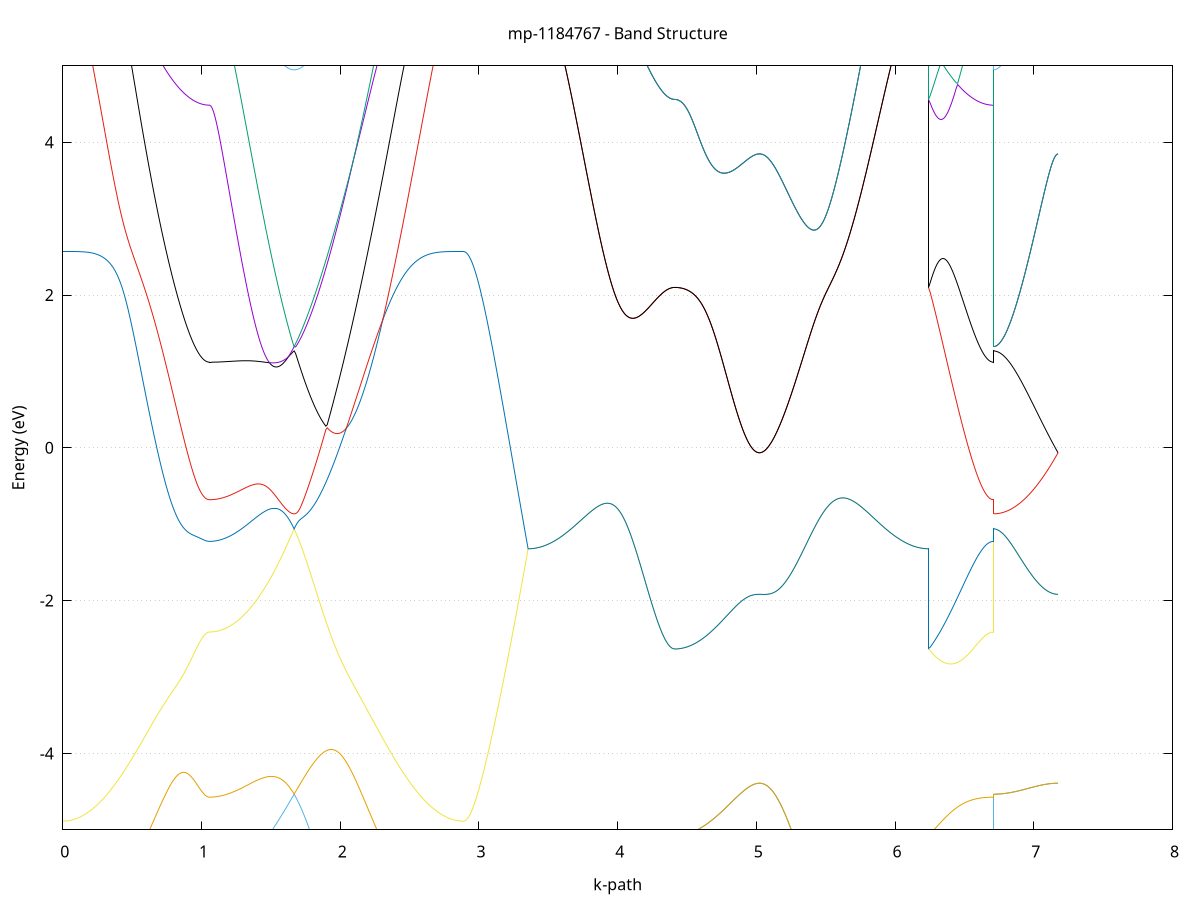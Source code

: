 set title 'mp-1184767 - Band Structure'
set xlabel 'k-path'
set ylabel 'Energy (eV)'
set grid y
set yrange [-5:5]
set terminal png size 800,600
set output 'mp-1184767_bands_gnuplot.png'
plot '-' using 1:2 with lines notitle, '-' using 1:2 with lines notitle, '-' using 1:2 with lines notitle, '-' using 1:2 with lines notitle, '-' using 1:2 with lines notitle, '-' using 1:2 with lines notitle, '-' using 1:2 with lines notitle, '-' using 1:2 with lines notitle, '-' using 1:2 with lines notitle, '-' using 1:2 with lines notitle, '-' using 1:2 with lines notitle, '-' using 1:2 with lines notitle, '-' using 1:2 with lines notitle, '-' using 1:2 with lines notitle, '-' using 1:2 with lines notitle, '-' using 1:2 with lines notitle, '-' using 1:2 with lines notitle, '-' using 1:2 with lines notitle, '-' using 1:2 with lines notitle, '-' using 1:2 with lines notitle, '-' using 1:2 with lines notitle, '-' using 1:2 with lines notitle, '-' using 1:2 with lines notitle, '-' using 1:2 with lines notitle, '-' using 1:2 with lines notitle, '-' using 1:2 with lines notitle, '-' using 1:2 with lines notitle, '-' using 1:2 with lines notitle, '-' using 1:2 with lines notitle, '-' using 1:2 with lines notitle, '-' using 1:2 with lines notitle, '-' using 1:2 with lines notitle, '-' using 1:2 with lines notitle, '-' using 1:2 with lines notitle, '-' using 1:2 with lines notitle, '-' using 1:2 with lines notitle, '-' using 1:2 with lines notitle, '-' using 1:2 with lines notitle, '-' using 1:2 with lines notitle, '-' using 1:2 with lines notitle, '-' using 1:2 with lines notitle, '-' using 1:2 with lines notitle, '-' using 1:2 with lines notitle, '-' using 1:2 with lines notitle, '-' using 1:2 with lines notitle, '-' using 1:2 with lines notitle, '-' using 1:2 with lines notitle, '-' using 1:2 with lines notitle, '-' using 1:2 with lines notitle, '-' using 1:2 with lines notitle, '-' using 1:2 with lines notitle, '-' using 1:2 with lines notitle, '-' using 1:2 with lines notitle, '-' using 1:2 with lines notitle, '-' using 1:2 with lines notitle, '-' using 1:2 with lines notitle, '-' using 1:2 with lines notitle, '-' using 1:2 with lines notitle, '-' using 1:2 with lines notitle, '-' using 1:2 with lines notitle, '-' using 1:2 with lines notitle, '-' using 1:2 with lines notitle, '-' using 1:2 with lines notitle, '-' using 1:2 with lines notitle
0.000000 -14.362267
0.009975 -14.362267
0.019950 -14.362167
0.029925 -14.361967
0.039900 -14.361767
0.049875 -14.361567
0.059850 -14.361167
0.069825 -14.360867
0.079799 -14.360467
0.089774 -14.359967
0.099749 -14.359467
0.109724 -14.358867
0.119699 -14.358367
0.129674 -14.357767
0.139649 -14.357167
0.149624 -14.356467
0.159599 -14.355867
0.169574 -14.355367
0.179549 -14.354767
0.189524 -14.354367
0.199499 -14.353967
0.209474 -14.353767
0.219448 -14.353667
0.229423 -14.353667
0.239398 -14.353867
0.249373 -14.354167
0.259348 -14.354567
0.269323 -14.355167
0.279298 -14.355867
0.289273 -14.356567
0.299248 -14.357467
0.309223 -14.358467
0.319198 -14.359567
0.329173 -14.360667
0.339148 -14.361867
0.349123 -14.363167
0.359097 -14.364467
0.369072 -14.365867
0.379047 -14.367267
0.389022 -14.368767
0.398997 -14.370267
0.408972 -14.371867
0.418947 -14.373367
0.428922 -14.375067
0.438897 -14.376667
0.448872 -14.378367
0.458847 -14.380067
0.468822 -14.381767
0.478797 -14.383467
0.488772 -14.385267
0.498746 -14.386967
0.508721 -14.388767
0.518696 -14.390567
0.528671 -14.392367
0.538646 -14.394067
0.548621 -14.395867
0.558596 -14.397667
0.568571 -14.399467
0.578546 -14.401267
0.588521 -14.403067
0.598496 -14.404767
0.608471 -14.406567
0.618446 -14.408367
0.628421 -14.410067
0.638396 -14.411767
0.648370 -14.413467
0.658345 -14.415167
0.668320 -14.416867
0.678295 -14.418567
0.688270 -14.420167
0.698245 -14.421767
0.708220 -14.423367
0.718195 -14.424867
0.728170 -14.426467
0.738145 -14.427967
0.748120 -14.429367
0.758095 -14.430867
0.768070 -14.432267
0.778045 -14.433567
0.788019 -14.434867
0.797994 -14.436167
0.807969 -14.437467
0.817944 -14.438667
0.827919 -14.439867
0.837894 -14.440967
0.847869 -14.442067
0.857844 -14.443067
0.867819 -14.444067
0.877794 -14.445067
0.887769 -14.445967
0.897744 -14.446767
0.907719 -14.447567
0.917694 -14.448367
0.927668 -14.449067
0.937643 -14.449767
0.947618 -14.450367
0.957593 -14.450867
0.967568 -14.451367
0.977543 -14.451867
0.987518 -14.452267
0.997493 -14.452667
1.007468 -14.452867
1.017443 -14.453167
1.027418 -14.453367
1.037393 -14.453467
1.047368 -14.453567
1.057343 -14.453567
1.057343 -14.453567
1.067189 -14.453467
1.077035 -14.453267
1.086881 -14.452967
1.096727 -14.452367
1.106573 -14.451767
1.116419 -14.450967
1.126265 -14.449967
1.136111 -14.448867
1.145957 -14.447667
1.155803 -14.446267
1.165649 -14.444767
1.175496 -14.443167
1.185342 -14.441367
1.195188 -14.439467
1.205034 -14.437367
1.214880 -14.435267
1.224726 -14.432967
1.234572 -14.430467
1.244418 -14.427967
1.254264 -14.425267
1.264110 -14.422567
1.273956 -14.419667
1.283802 -14.416667
1.293648 -14.413567
1.303495 -14.410367
1.313341 -14.407067
1.323187 -14.403667
1.333033 -14.400267
1.342879 -14.396667
1.352725 -14.393067
1.362571 -14.389367
1.372417 -14.385567
1.382263 -14.381767
1.392109 -14.377867
1.401955 -14.373967
1.411801 -14.369967
1.421648 -14.365967
1.431494 -14.361967
1.441340 -14.357967
1.451186 -14.353967
1.461032 -14.349867
1.470878 -14.345867
1.480724 -14.341867
1.490570 -14.337867
1.500416 -14.333967
1.510262 -14.330067
1.520108 -14.326367
1.529954 -14.322667
1.539800 -14.319067
1.549647 -14.315667
1.559493 -14.312367
1.569339 -14.309267
1.579185 -14.306367
1.589031 -14.303767
1.598877 -14.301267
1.608723 -14.299167
1.618569 -14.297167
1.628415 -14.295567
1.638261 -14.294167
1.648107 -14.293067
1.657953 -14.292167
1.667800 -14.291467
1.667800 -14.291467
1.677726 -14.292167
1.687652 -14.293167
1.697578 -14.294267
1.707504 -14.295567
1.717430 -14.296767
1.727356 -14.298167
1.737282 -14.299467
1.747209 -14.300867
1.757135 -14.302267
1.767061 -14.303667
1.776987 -14.305067
1.786913 -14.306367
1.796839 -14.307767
1.806765 -14.309167
1.816691 -14.310567
1.826618 -14.311867
1.836544 -14.313267
1.846470 -14.314567
1.856396 -14.315867
1.866322 -14.317167
1.876248 -14.318467
1.886174 -14.319767
1.896101 -14.320967
1.906027 -14.322267
1.915953 -14.323467
1.925879 -14.324667
1.935805 -14.325867
1.945731 -14.326967
1.955657 -14.328067
1.965583 -14.329167
1.975510 -14.330267
1.985436 -14.331267
1.995362 -14.332267
2.005288 -14.333267
2.015214 -14.334167
2.025140 -14.335067
2.035066 -14.335967
2.044992 -14.336767
2.054919 -14.337567
2.064845 -14.338367
2.074771 -14.339067
2.084697 -14.339767
2.094623 -14.340367
2.104549 -14.340967
2.114475 -14.341567
2.124402 -14.342067
2.134328 -14.342567
2.144254 -14.342967
2.154180 -14.343367
2.164106 -14.343767
2.174032 -14.344067
2.183958 -14.344367
2.193884 -14.344567
2.203811 -14.344767
2.213737 -14.344967
2.223663 -14.345067
2.233589 -14.345167
2.243515 -14.345267
2.253441 -14.345267
2.263367 -14.345267
2.273293 -14.345267
2.283220 -14.345167
2.293146 -14.345167
2.303072 -14.344967
2.312998 -14.344867
2.322924 -14.344767
2.332850 -14.344567
2.342776 -14.344367
2.352703 -14.344067
2.362629 -14.343867
2.372555 -14.343667
2.382481 -14.343367
2.392407 -14.343167
2.402333 -14.342867
2.412259 -14.342567
2.422185 -14.342267
2.432112 -14.342067
2.442038 -14.341767
2.451964 -14.341467
2.461890 -14.341267
2.471816 -14.340967
2.481742 -14.340767
2.491668 -14.340567
2.501594 -14.340467
2.511521 -14.340567
2.521447 -14.340867
2.531373 -14.341067
2.541299 -14.341467
2.551225 -14.341867
2.561151 -14.342367
2.571077 -14.342967
2.581004 -14.343567
2.590930 -14.344267
2.600856 -14.344967
2.610782 -14.345667
2.620708 -14.346467
2.630634 -14.347267
2.640560 -14.348067
2.650486 -14.348967
2.660413 -14.349767
2.670339 -14.350667
2.680265 -14.351467
2.690191 -14.352367
2.700117 -14.353167
2.710043 -14.353967
2.719969 -14.354767
2.729896 -14.355567
2.739822 -14.356267
2.749748 -14.356967
2.759674 -14.357667
2.769600 -14.358267
2.779526 -14.358867
2.789452 -14.359467
2.799378 -14.359967
2.809305 -14.360467
2.819231 -14.360867
2.829157 -14.361167
2.839083 -14.361567
2.849009 -14.361767
2.858935 -14.361967
2.868861 -14.362167
2.878787 -14.362267
2.888714 -14.362267
2.888714 -14.362267
2.898624 -14.362267
2.908535 -14.362167
2.918446 -14.362167
2.928356 -14.362167
2.938267 -14.362067
2.948177 -14.362067
2.958088 -14.361967
2.967999 -14.361867
2.977909 -14.361767
2.987820 -14.361667
2.997731 -14.361567
3.007641 -14.361467
3.017552 -14.361267
3.027463 -14.361167
3.037373 -14.360967
3.047284 -14.360867
3.057195 -14.360667
3.067105 -14.360467
3.077016 -14.360267
3.086926 -14.360067
3.096837 -14.359867
3.106748 -14.359667
3.116658 -14.359467
3.126569 -14.359267
3.136480 -14.359067
3.146390 -14.358867
3.156301 -14.358567
3.166212 -14.358367
3.176122 -14.358167
3.186033 -14.357867
3.195944 -14.357667
3.205854 -14.357367
3.215765 -14.357167
3.225675 -14.356967
3.235586 -14.356667
3.245497 -14.356467
3.255407 -14.356267
3.265318 -14.355967
3.275229 -14.355767
3.285139 -14.355567
3.295050 -14.355267
3.304961 -14.355067
3.314871 -14.354867
3.324782 -14.354667
3.334693 -14.354467
3.344603 -14.354267
3.354514 -14.354067
3.354514 -14.354067
3.364489 -14.353967
3.374464 -14.353967
3.384439 -14.353767
3.394414 -14.353567
3.404389 -14.353367
3.414363 -14.353067
3.424338 -14.352767
3.434313 -14.352367
3.444288 -14.351867
3.454263 -14.351467
3.464238 -14.350967
3.474213 -14.350467
3.484188 -14.349867
3.494163 -14.349267
3.504138 -14.348767
3.514113 -14.348167
3.524088 -14.347567
3.534063 -14.347067
3.544038 -14.346567
3.554012 -14.346067
3.563987 -14.345667
3.573962 -14.345367
3.583937 -14.345067
3.593912 -14.344867
3.603887 -14.344867
3.613862 -14.344867
3.623837 -14.344967
3.633812 -14.345167
3.643787 -14.345467
3.653762 -14.345967
3.663737 -14.346467
3.673712 -14.347167
3.683687 -14.347867
3.693661 -14.348667
3.703636 -14.349567
3.713611 -14.350467
3.723586 -14.351467
3.733561 -14.352567
3.743536 -14.353767
3.753511 -14.354967
3.763486 -14.356167
3.773461 -14.357467
3.783436 -14.358767
3.793411 -14.360167
3.803386 -14.361467
3.813361 -14.362967
3.823336 -14.364367
3.833310 -14.365867
3.843285 -14.367367
3.853260 -14.368867
3.863235 -14.370367
3.873210 -14.371867
3.883185 -14.373467
3.893160 -14.375067
3.903135 -14.376567
3.913110 -14.378167
3.923085 -14.379767
3.933060 -14.381267
3.943035 -14.382867
3.953010 -14.384467
3.962985 -14.385967
3.972959 -14.387567
3.982934 -14.389167
3.992909 -14.390667
4.002884 -14.392167
4.012859 -14.393667
4.022834 -14.395167
4.032809 -14.396667
4.042784 -14.398167
4.052759 -14.399567
4.062734 -14.401067
4.072709 -14.402467
4.082684 -14.403867
4.092659 -14.405167
4.102634 -14.406467
4.112609 -14.407867
4.122583 -14.409067
4.132558 -14.410367
4.142533 -14.411567
4.152508 -14.412767
4.162483 -14.413867
4.172458 -14.414967
4.182433 -14.416067
4.192408 -14.417067
4.202383 -14.418067
4.212358 -14.419067
4.222333 -14.419967
4.232308 -14.420767
4.242283 -14.421667
4.252258 -14.422467
4.262232 -14.423167
4.272207 -14.423867
4.282182 -14.424567
4.292157 -14.425167
4.302132 -14.425667
4.312107 -14.426267
4.322082 -14.426667
4.332057 -14.427067
4.342032 -14.427467
4.352007 -14.427767
4.361982 -14.428067
4.371957 -14.428267
4.381932 -14.428467
4.391907 -14.428567
4.401881 -14.428667
4.411856 -14.428667
4.411856 -14.428667
4.421702 -14.428667
4.431549 -14.428467
4.441395 -14.428067
4.451241 -14.427567
4.461087 -14.426967
4.470933 -14.426167
4.480779 -14.425267
4.490625 -14.424267
4.500471 -14.423067
4.510317 -14.421767
4.520163 -14.420267
4.530009 -14.418767
4.539855 -14.417067
4.549702 -14.415267
4.559548 -14.413267
4.569394 -14.411267
4.579240 -14.409067
4.589086 -14.406867
4.598932 -14.404467
4.608778 -14.401967
4.618624 -14.399367
4.628470 -14.396767
4.638316 -14.393967
4.648162 -14.391167
4.658008 -14.388267
4.667854 -14.385267
4.677701 -14.382267
4.687547 -14.379267
4.697393 -14.376167
4.707239 -14.372967
4.717085 -14.369867
4.726931 -14.366667
4.736777 -14.363567
4.746623 -14.360467
4.756469 -14.357367
4.766315 -14.354267
4.776161 -14.351267
4.786007 -14.348367
4.795854 -14.345567
4.805700 -14.342767
4.815546 -14.340167
4.825392 -14.337667
4.835238 -14.335267
4.845084 -14.333067
4.854930 -14.330967
4.864776 -14.329067
4.874622 -14.327267
4.884468 -14.325567
4.894314 -14.324067
4.904160 -14.322667
4.914006 -14.321467
4.923853 -14.320267
4.933699 -14.319367
4.943545 -14.318467
4.953391 -14.317667
4.963237 -14.317067
4.973083 -14.316567
4.982929 -14.316167
4.992775 -14.315767
5.002621 -14.315567
5.012467 -14.315467
5.022313 -14.315367
5.022313 -14.315367
5.032239 -14.315467
5.042166 -14.315567
5.052092 -14.315767
5.062018 -14.316067
5.071944 -14.316367
5.081870 -14.316767
5.091796 -14.317167
5.101722 -14.317667
5.111649 -14.318267
5.121575 -14.318767
5.131501 -14.319367
5.141427 -14.320067
5.151353 -14.320767
5.161279 -14.321367
5.171205 -14.322167
5.181131 -14.322867
5.191058 -14.323567
5.200984 -14.324267
5.210910 -14.325067
5.220836 -14.325867
5.230762 -14.326567
5.240688 -14.327267
5.250614 -14.328067
5.260540 -14.328767
5.270467 -14.329567
5.280393 -14.330267
5.290319 -14.330967
5.300245 -14.331667
5.310171 -14.332367
5.320097 -14.333067
5.330023 -14.333667
5.339950 -14.334367
5.349876 -14.334967
5.359802 -14.335567
5.369728 -14.336167
5.379654 -14.336667
5.389580 -14.337267
5.399506 -14.337767
5.409432 -14.338267
5.419359 -14.338667
5.429285 -14.339167
5.439211 -14.339567
5.449137 -14.339967
5.459063 -14.340267
5.468989 -14.340567
5.478915 -14.340867
5.488841 -14.341167
5.498768 -14.341367
5.508694 -14.341567
5.518620 -14.341767
5.528546 -14.341867
5.538472 -14.342067
5.548398 -14.342067
5.558324 -14.342167
5.568251 -14.342167
5.578177 -14.342167
5.588103 -14.342067
5.598029 -14.342067
5.607955 -14.341967
5.617881 -14.341767
5.627807 -14.341667
5.637733 -14.341467
5.647660 -14.341267
5.657586 -14.341067
5.667512 -14.340867
5.677438 -14.340567
5.687364 -14.340367
5.697290 -14.340067
5.707216 -14.339767
5.717142 -14.339467
5.727069 -14.339167
5.736995 -14.338867
5.746921 -14.338567
5.756847 -14.338267
5.766773 -14.337967
5.776699 -14.337667
5.786625 -14.337367
5.796552 -14.337167
5.806478 -14.336867
5.816404 -14.336767
5.826330 -14.336567
5.836256 -14.336467
5.846182 -14.336467
5.856108 -14.336467
5.866034 -14.336467
5.875961 -14.336567
5.885887 -14.336767
5.895813 -14.336967
5.905739 -14.337267
5.915665 -14.337567
5.925591 -14.337967
5.935517 -14.338467
5.945444 -14.338967
5.955370 -14.339467
5.965296 -14.340067
5.975222 -14.340667
5.985148 -14.341267
5.995074 -14.341867
6.005000 -14.342567
6.014926 -14.343267
6.024853 -14.343867
6.034779 -14.344567
6.044705 -14.345267
6.054631 -14.345967
6.064557 -14.346667
6.074483 -14.347367
6.084409 -14.347967
6.094335 -14.348667
6.104262 -14.349267
6.114188 -14.349867
6.124114 -14.350367
6.134040 -14.350967
6.143966 -14.351467
6.153892 -14.351867
6.163818 -14.352367
6.173745 -14.352767
6.183671 -14.353067
6.193597 -14.353367
6.203523 -14.353567
6.213449 -14.353767
6.223375 -14.353967
6.233301 -14.353967
6.243227 -14.354067
6.243227 -14.428667
6.253138 -14.429567
6.263049 -14.430467
6.272959 -14.431367
6.282870 -14.432267
6.292781 -14.433067
6.302691 -14.433967
6.312602 -14.434767
6.322513 -14.435667
6.332423 -14.436467
6.342334 -14.437267
6.352245 -14.438067
6.362155 -14.438867
6.372066 -14.439567
6.381976 -14.440367
6.391887 -14.441067
6.401798 -14.441767
6.411708 -14.442567
6.421619 -14.443167
6.431530 -14.443867
6.441440 -14.444467
6.451351 -14.445167
6.461262 -14.445767
6.471172 -14.446367
6.481083 -14.446867
6.490994 -14.447467
6.500904 -14.447967
6.510815 -14.448467
6.520725 -14.448967
6.530636 -14.449467
6.540547 -14.449867
6.550457 -14.450267
6.560368 -14.450667
6.570279 -14.451067
6.580189 -14.451367
6.590100 -14.451767
6.600011 -14.452067
6.609921 -14.452267
6.619832 -14.452567
6.629743 -14.452767
6.639653 -14.452967
6.649564 -14.453167
6.659474 -14.453267
6.669385 -14.453367
6.679296 -14.453467
6.689206 -14.453567
6.699117 -14.453567
6.709028 -14.453567
6.709028 -14.291467
6.718938 -14.291567
6.728849 -14.291667
6.738760 -14.291767
6.748670 -14.292067
6.758581 -14.292367
6.768492 -14.292667
6.778402 -14.293067
6.788313 -14.293567
6.798223 -14.294067
6.808134 -14.294567
6.818045 -14.295167
6.827955 -14.295867
6.837866 -14.296467
6.847777 -14.297167
6.857687 -14.297967
6.867598 -14.298667
6.877509 -14.299467
6.887419 -14.300267
6.897330 -14.300967
6.907241 -14.301767
6.917151 -14.302567
6.927062 -14.303367
6.936973 -14.304167
6.946883 -14.304967
6.956794 -14.305767
6.966704 -14.306467
6.976615 -14.307267
6.986526 -14.307967
6.996436 -14.308667
7.006347 -14.309367
7.016258 -14.309967
7.026168 -14.310567
7.036079 -14.311167
7.045990 -14.311767
7.055900 -14.312267
7.065811 -14.312767
7.075722 -14.313267
7.085632 -14.313667
7.095543 -14.313967
7.105453 -14.314367
7.115364 -14.314567
7.125275 -14.314867
7.135185 -14.315067
7.145096 -14.315167
7.155007 -14.315367
7.164917 -14.315367
7.174828 -14.315367
e
0.000000 -14.350167
0.009975 -14.350067
0.019950 -14.349967
0.029925 -14.349867
0.039900 -14.349667
0.049875 -14.349467
0.059850 -14.349167
0.069825 -14.348867
0.079799 -14.348467
0.089774 -14.348067
0.099749 -14.347667
0.109724 -14.347267
0.119699 -14.346767
0.129674 -14.346267
0.139649 -14.345767
0.149624 -14.345267
0.159599 -14.344667
0.169574 -14.344067
0.179549 -14.343467
0.189524 -14.342867
0.199499 -14.342067
0.209474 -14.341367
0.219448 -14.340467
0.229423 -14.339467
0.239398 -14.338467
0.249373 -14.337367
0.259348 -14.336267
0.269323 -14.335067
0.279298 -14.333867
0.289273 -14.332667
0.299248 -14.331567
0.309223 -14.330567
0.319198 -14.329767
0.329173 -14.329267
0.339148 -14.328967
0.349123 -14.328967
0.359097 -14.329267
0.369072 -14.329767
0.379047 -14.330467
0.389022 -14.331267
0.398997 -14.332167
0.408972 -14.333167
0.418947 -14.334267
0.428922 -14.335367
0.438897 -14.336467
0.448872 -14.337667
0.458847 -14.338967
0.468822 -14.340167
0.478797 -14.341467
0.488772 -14.342767
0.498746 -14.344167
0.508721 -14.345467
0.518696 -14.346867
0.528671 -14.348267
0.538646 -14.349567
0.548621 -14.350967
0.558596 -14.352367
0.568571 -14.353867
0.578546 -14.355267
0.588521 -14.356667
0.598496 -14.358067
0.608471 -14.359467
0.618446 -14.360867
0.628421 -14.362267
0.638396 -14.363667
0.648370 -14.365067
0.658345 -14.366467
0.668320 -14.367867
0.678295 -14.369167
0.688270 -14.370567
0.698245 -14.371867
0.708220 -14.373167
0.718195 -14.374467
0.728170 -14.375767
0.738145 -14.377067
0.748120 -14.378267
0.758095 -14.379467
0.768070 -14.380667
0.778045 -14.381867
0.788019 -14.382967
0.797994 -14.384067
0.807969 -14.385167
0.817944 -14.386167
0.827919 -14.387167
0.837894 -14.388167
0.847869 -14.389167
0.857844 -14.390067
0.867819 -14.390867
0.877794 -14.391767
0.887769 -14.392567
0.897744 -14.393267
0.907719 -14.393967
0.917694 -14.394667
0.927668 -14.395267
0.937643 -14.395867
0.947618 -14.396367
0.957593 -14.396867
0.967568 -14.397367
0.977543 -14.397767
0.987518 -14.398067
0.997493 -14.398367
1.007468 -14.398667
1.017443 -14.398867
1.027418 -14.399067
1.037393 -14.399167
1.047368 -14.399267
1.057343 -14.399267
1.057343 -14.399267
1.067189 -14.399167
1.077035 -14.398967
1.086881 -14.398667
1.096727 -14.398067
1.106573 -14.397467
1.116419 -14.396667
1.126265 -14.395767
1.136111 -14.394667
1.145957 -14.393467
1.155803 -14.392167
1.165649 -14.390667
1.175496 -14.389067
1.185342 -14.387367
1.195188 -14.385467
1.205034 -14.383467
1.214880 -14.381367
1.224726 -14.379167
1.234572 -14.376867
1.244418 -14.374467
1.254264 -14.371867
1.264110 -14.369267
1.273956 -14.366567
1.283802 -14.363767
1.293648 -14.360867
1.303495 -14.357967
1.313341 -14.354967
1.323187 -14.351967
1.333033 -14.348967
1.342879 -14.345867
1.352725 -14.342767
1.362571 -14.339767
1.372417 -14.336767
1.382263 -14.333867
1.392109 -14.331067
1.401955 -14.328367
1.411801 -14.325767
1.421648 -14.323267
1.431494 -14.320967
1.441340 -14.318767
1.451186 -14.316667
1.461032 -14.314767
1.470878 -14.312967
1.480724 -14.311167
1.490570 -14.309567
1.500416 -14.307967
1.510262 -14.306467
1.520108 -14.305067
1.529954 -14.303667
1.539800 -14.302267
1.549647 -14.300967
1.559493 -14.299667
1.569339 -14.298467
1.579185 -14.297267
1.589031 -14.296167
1.598877 -14.295067
1.608723 -14.294067
1.618569 -14.293067
1.628415 -14.292267
1.638261 -14.291667
1.648107 -14.291267
1.657953 -14.291167
1.667800 -14.291467
1.667800 -14.291467
1.677726 -14.291067
1.687652 -14.290967
1.697578 -14.290967
1.707504 -14.291067
1.717430 -14.291467
1.727356 -14.291967
1.737282 -14.292667
1.747209 -14.293367
1.757135 -14.294267
1.767061 -14.295267
1.776987 -14.296367
1.786913 -14.297567
1.796839 -14.298767
1.806765 -14.300067
1.816691 -14.301367
1.826618 -14.302767
1.836544 -14.304267
1.846470 -14.305667
1.856396 -14.307167
1.866322 -14.308667
1.876248 -14.310167
1.886174 -14.311667
1.896101 -14.313167
1.906027 -14.314667
1.915953 -14.316067
1.925879 -14.317567
1.935805 -14.318967
1.945731 -14.320367
1.955657 -14.321767
1.965583 -14.323167
1.975510 -14.324467
1.985436 -14.325767
1.995362 -14.326967
2.005288 -14.328167
2.015214 -14.329367
2.025140 -14.330467
2.035066 -14.331567
2.044992 -14.332567
2.054919 -14.333567
2.064845 -14.334467
2.074771 -14.335367
2.084697 -14.336267
2.094623 -14.337067
2.104549 -14.337767
2.114475 -14.338467
2.124402 -14.339067
2.134328 -14.339667
2.144254 -14.340267
2.154180 -14.340767
2.164106 -14.341167
2.174032 -14.341567
2.183958 -14.341967
2.193884 -14.342267
2.203811 -14.342567
2.213737 -14.342767
2.223663 -14.342967
2.233589 -14.343167
2.243515 -14.343267
2.253441 -14.343367
2.263367 -14.343367
2.273293 -14.343367
2.283220 -14.343367
2.293146 -14.343267
2.303072 -14.343167
2.312998 -14.343067
2.322924 -14.342967
2.332850 -14.342767
2.342776 -14.342667
2.352703 -14.342467
2.362629 -14.342267
2.372555 -14.341967
2.382481 -14.341767
2.392407 -14.341567
2.402333 -14.341367
2.412259 -14.341167
2.422185 -14.340967
2.432112 -14.340767
2.442038 -14.340567
2.451964 -14.340467
2.461890 -14.340367
2.471816 -14.340367
2.481742 -14.340267
2.491668 -14.340367
2.501594 -14.340367
2.511521 -14.340167
2.521447 -14.340067
2.531373 -14.339867
2.541299 -14.339867
2.551225 -14.339767
2.561151 -14.339767
2.571077 -14.339767
2.581004 -14.339867
2.590930 -14.339967
2.600856 -14.340067
2.610782 -14.340267
2.620708 -14.340467
2.630634 -14.340667
2.640560 -14.340967
2.650486 -14.341267
2.660413 -14.341667
2.670339 -14.342067
2.680265 -14.342467
2.690191 -14.342867
2.700117 -14.343367
2.710043 -14.343867
2.719969 -14.344267
2.729896 -14.344767
2.739822 -14.345267
2.749748 -14.345767
2.759674 -14.346267
2.769600 -14.346767
2.779526 -14.347267
2.789452 -14.347667
2.799378 -14.348167
2.809305 -14.348467
2.819231 -14.348867
2.829157 -14.349167
2.839083 -14.349467
2.849009 -14.349667
2.858935 -14.349867
2.868861 -14.349967
2.878787 -14.350067
2.888714 -14.350167
2.888714 -14.350167
2.898624 -14.350067
2.908535 -14.350067
2.918446 -14.350167
2.928356 -14.350167
2.938267 -14.350167
2.948177 -14.350167
2.958088 -14.350167
2.967999 -14.350167
2.977909 -14.350167
2.987820 -14.350267
2.997731 -14.350267
3.007641 -14.350267
3.017552 -14.350267
3.027463 -14.350367
3.037373 -14.350367
3.047284 -14.350367
3.057195 -14.350467
3.067105 -14.350467
3.077016 -14.350567
3.086926 -14.350567
3.096837 -14.350667
3.106748 -14.350767
3.116658 -14.350767
3.126569 -14.350867
3.136480 -14.350967
3.146390 -14.351067
3.156301 -14.351167
3.166212 -14.351167
3.176122 -14.351267
3.186033 -14.351467
3.195944 -14.351567
3.205854 -14.351667
3.215765 -14.351767
3.225675 -14.351867
3.235586 -14.351967
3.245497 -14.352167
3.255407 -14.352267
3.265318 -14.352467
3.275229 -14.352567
3.285139 -14.352767
3.295050 -14.352867
3.304961 -14.353067
3.314871 -14.353267
3.324782 -14.353467
3.334693 -14.353667
3.344603 -14.353867
3.354514 -14.354067
3.354514 -14.354067
3.364489 -14.353967
3.374464 -14.353967
3.384439 -14.353767
3.394414 -14.353567
3.404389 -14.353367
3.414363 -14.353067
3.424338 -14.352667
3.434313 -14.352367
3.444288 -14.351867
3.454263 -14.351467
3.464238 -14.350967
3.474213 -14.350367
3.484188 -14.349867
3.494163 -14.349267
3.504138 -14.348767
3.514113 -14.348167
3.524088 -14.347567
3.534063 -14.347067
3.544038 -14.346567
3.554012 -14.346067
3.563987 -14.345667
3.573962 -14.345367
3.583937 -14.345067
3.593912 -14.344867
3.603887 -14.344867
3.613862 -14.344867
3.623837 -14.344967
3.633812 -14.345167
3.643787 -14.345467
3.653762 -14.345967
3.663737 -14.346467
3.673712 -14.347167
3.683687 -14.347867
3.693661 -14.348667
3.703636 -14.349567
3.713611 -14.350467
3.723586 -14.351467
3.733561 -14.352567
3.743536 -14.353767
3.753511 -14.354967
3.763486 -14.356167
3.773461 -14.357467
3.783436 -14.358767
3.793411 -14.360167
3.803386 -14.361467
3.813361 -14.362967
3.823336 -14.364367
3.833310 -14.365867
3.843285 -14.367367
3.853260 -14.368867
3.863235 -14.370367
3.873210 -14.371867
3.883185 -14.373467
3.893160 -14.375067
3.903135 -14.376567
3.913110 -14.378167
3.923085 -14.379767
3.933060 -14.381267
3.943035 -14.382867
3.953010 -14.384467
3.962985 -14.385967
3.972959 -14.387567
3.982934 -14.389167
3.992909 -14.390667
4.002884 -14.392167
4.012859 -14.393667
4.022834 -14.395167
4.032809 -14.396667
4.042784 -14.398167
4.052759 -14.399567
4.062734 -14.401067
4.072709 -14.402467
4.082684 -14.403867
4.092659 -14.405167
4.102634 -14.406467
4.112609 -14.407767
4.122583 -14.409067
4.132558 -14.410367
4.142533 -14.411567
4.152508 -14.412767
4.162483 -14.413867
4.172458 -14.414967
4.182433 -14.416067
4.192408 -14.417067
4.202383 -14.418067
4.212358 -14.419067
4.222333 -14.419967
4.232308 -14.420767
4.242283 -14.421667
4.252258 -14.422467
4.262232 -14.423167
4.272207 -14.423867
4.282182 -14.424567
4.292157 -14.425167
4.302132 -14.425667
4.312107 -14.426267
4.322082 -14.426667
4.332057 -14.427067
4.342032 -14.427467
4.352007 -14.427767
4.361982 -14.428067
4.371957 -14.428267
4.381932 -14.428467
4.391907 -14.428567
4.401881 -14.428667
4.411856 -14.428667
4.411856 -14.428667
4.421702 -14.428667
4.431549 -14.428467
4.441395 -14.428067
4.451241 -14.427567
4.461087 -14.426967
4.470933 -14.426167
4.480779 -14.425267
4.490625 -14.424267
4.500471 -14.423067
4.510317 -14.421767
4.520163 -14.420267
4.530009 -14.418767
4.539855 -14.417067
4.549702 -14.415267
4.559548 -14.413267
4.569394 -14.411267
4.579240 -14.409067
4.589086 -14.406767
4.598932 -14.404467
4.608778 -14.401967
4.618624 -14.399367
4.628470 -14.396767
4.638316 -14.393967
4.648162 -14.391167
4.658008 -14.388267
4.667854 -14.385267
4.677701 -14.382267
4.687547 -14.379267
4.697393 -14.376167
4.707239 -14.372967
4.717085 -14.369867
4.726931 -14.366667
4.736777 -14.363567
4.746623 -14.360467
4.756469 -14.357367
4.766315 -14.354267
4.776161 -14.351267
4.786007 -14.348367
4.795854 -14.345567
4.805700 -14.342767
4.815546 -14.340167
4.825392 -14.337667
4.835238 -14.335267
4.845084 -14.333067
4.854930 -14.330967
4.864776 -14.329067
4.874622 -14.327267
4.884468 -14.325567
4.894314 -14.324067
4.904160 -14.322667
4.914006 -14.321467
4.923853 -14.320267
4.933699 -14.319367
4.943545 -14.318467
4.953391 -14.317667
4.963237 -14.317067
4.973083 -14.316567
4.982929 -14.316167
4.992775 -14.315767
5.002621 -14.315567
5.012467 -14.315467
5.022313 -14.315367
5.022313 -14.315367
5.032239 -14.315467
5.042166 -14.315567
5.052092 -14.315767
5.062018 -14.316067
5.071944 -14.316367
5.081870 -14.316767
5.091796 -14.317167
5.101722 -14.317667
5.111649 -14.318267
5.121575 -14.318767
5.131501 -14.319367
5.141427 -14.320067
5.151353 -14.320767
5.161279 -14.321367
5.171205 -14.322167
5.181131 -14.322867
5.191058 -14.323567
5.200984 -14.324267
5.210910 -14.325067
5.220836 -14.325767
5.230762 -14.326567
5.240688 -14.327267
5.250614 -14.328067
5.260540 -14.328767
5.270467 -14.329567
5.280393 -14.330267
5.290319 -14.330967
5.300245 -14.331667
5.310171 -14.332367
5.320097 -14.333067
5.330023 -14.333667
5.339950 -14.334367
5.349876 -14.334967
5.359802 -14.335567
5.369728 -14.336167
5.379654 -14.336667
5.389580 -14.337267
5.399506 -14.337767
5.409432 -14.338267
5.419359 -14.338667
5.429285 -14.339167
5.439211 -14.339567
5.449137 -14.339967
5.459063 -14.340267
5.468989 -14.340567
5.478915 -14.340867
5.488841 -14.341167
5.498768 -14.341367
5.508694 -14.341567
5.518620 -14.341767
5.528546 -14.341867
5.538472 -14.341967
5.548398 -14.342067
5.558324 -14.342167
5.568251 -14.342167
5.578177 -14.342167
5.588103 -14.342067
5.598029 -14.342067
5.607955 -14.341967
5.617881 -14.341767
5.627807 -14.341667
5.637733 -14.341467
5.647660 -14.341267
5.657586 -14.341067
5.667512 -14.340867
5.677438 -14.340567
5.687364 -14.340367
5.697290 -14.340067
5.707216 -14.339767
5.717142 -14.339467
5.727069 -14.339167
5.736995 -14.338867
5.746921 -14.338567
5.756847 -14.338167
5.766773 -14.337967
5.776699 -14.337667
5.786625 -14.337367
5.796552 -14.337167
5.806478 -14.336867
5.816404 -14.336767
5.826330 -14.336567
5.836256 -14.336467
5.846182 -14.336367
5.856108 -14.336467
5.866034 -14.336467
5.875961 -14.336567
5.885887 -14.336767
5.895813 -14.336967
5.905739 -14.337267
5.915665 -14.337567
5.925591 -14.337967
5.935517 -14.338467
5.945444 -14.338967
5.955370 -14.339467
5.965296 -14.340067
5.975222 -14.340567
5.985148 -14.341267
5.995074 -14.341867
6.005000 -14.342567
6.014926 -14.343167
6.024853 -14.343867
6.034779 -14.344567
6.044705 -14.345267
6.054631 -14.345967
6.064557 -14.346667
6.074483 -14.347267
6.084409 -14.347967
6.094335 -14.348567
6.104262 -14.349267
6.114188 -14.349867
6.124114 -14.350367
6.134040 -14.350967
6.143966 -14.351467
6.153892 -14.351867
6.163818 -14.352367
6.173745 -14.352767
6.183671 -14.353067
6.193597 -14.353367
6.203523 -14.353567
6.213449 -14.353767
6.223375 -14.353967
6.233301 -14.353967
6.243227 -14.354067
6.243227 -14.428667
6.253138 -14.427767
6.263049 -14.426867
6.272959 -14.425967
6.282870 -14.425067
6.292781 -14.424167
6.302691 -14.423267
6.312602 -14.422367
6.322513 -14.421467
6.332423 -14.420567
6.342334 -14.419567
6.352245 -14.418667
6.362155 -14.417867
6.372066 -14.416967
6.381976 -14.416067
6.391887 -14.415167
6.401798 -14.414367
6.411708 -14.413467
6.421619 -14.412667
6.431530 -14.411867
6.441440 -14.410967
6.451351 -14.410267
6.461262 -14.409467
6.471172 -14.408767
6.481083 -14.407967
6.490994 -14.407267
6.500904 -14.406567
6.510815 -14.405967
6.520725 -14.405367
6.530636 -14.404767
6.540547 -14.404167
6.550457 -14.403567
6.560368 -14.403067
6.570279 -14.402567
6.580189 -14.402167
6.590100 -14.401767
6.600011 -14.401367
6.609921 -14.400967
6.619832 -14.400667
6.629743 -14.400367
6.639653 -14.400167
6.649564 -14.399867
6.659474 -14.399667
6.669385 -14.399567
6.679296 -14.399467
6.689206 -14.399367
6.699117 -14.399267
6.709028 -14.399267
6.709028 -14.291467
6.718938 -14.291567
6.728849 -14.291667
6.738760 -14.291767
6.748670 -14.292067
6.758581 -14.292367
6.768492 -14.292667
6.778402 -14.293067
6.788313 -14.293567
6.798223 -14.294067
6.808134 -14.294567
6.818045 -14.295167
6.827955 -14.295867
6.837866 -14.296467
6.847777 -14.297167
6.857687 -14.297967
6.867598 -14.298667
6.877509 -14.299467
6.887419 -14.300267
6.897330 -14.300967
6.907241 -14.301767
6.917151 -14.302567
6.927062 -14.303367
6.936973 -14.304167
6.946883 -14.304967
6.956794 -14.305767
6.966704 -14.306467
6.976615 -14.307267
6.986526 -14.307967
6.996436 -14.308667
7.006347 -14.309367
7.016258 -14.309967
7.026168 -14.310567
7.036079 -14.311167
7.045990 -14.311767
7.055900 -14.312267
7.065811 -14.312767
7.075722 -14.313167
7.085632 -14.313667
7.095543 -14.313967
7.105453 -14.314367
7.115364 -14.314567
7.125275 -14.314867
7.135185 -14.315067
7.145096 -14.315167
7.155007 -14.315367
7.164917 -14.315367
7.174828 -14.315367
e
0.000000 -14.307067
0.009975 -14.307067
0.019950 -14.307067
0.029925 -14.307067
0.039900 -14.307167
0.049875 -14.307267
0.059850 -14.307367
0.069825 -14.307567
0.079799 -14.307667
0.089774 -14.307867
0.099749 -14.307967
0.109724 -14.308167
0.119699 -14.308367
0.129674 -14.308567
0.139649 -14.308767
0.149624 -14.308967
0.159599 -14.309267
0.169574 -14.309467
0.179549 -14.309867
0.189524 -14.310167
0.199499 -14.310567
0.209474 -14.311067
0.219448 -14.311467
0.229423 -14.311967
0.239398 -14.312567
0.249373 -14.313067
0.259348 -14.313667
0.269323 -14.314167
0.279298 -14.314667
0.289273 -14.315067
0.299248 -14.315467
0.309223 -14.315667
0.319198 -14.315767
0.329173 -14.315467
0.339148 -14.314967
0.349123 -14.314067
0.359097 -14.312967
0.369072 -14.311667
0.379047 -14.310067
0.389022 -14.308467
0.398997 -14.306767
0.408972 -14.304867
0.418947 -14.303067
0.428922 -14.301167
0.438897 -14.299267
0.448872 -14.297267
0.458847 -14.295367
0.468822 -14.293467
0.478797 -14.291567
0.488772 -14.289767
0.498746 -14.287967
0.508721 -14.286267
0.518696 -14.284667
0.528671 -14.283067
0.538646 -14.281767
0.548621 -14.280567
0.558596 -14.279567
0.568571 -14.278767
0.578546 -14.278267
0.588521 -14.277967
0.598496 -14.277967
0.608471 -14.278267
0.618446 -14.278867
0.628421 -14.279667
0.638396 -14.280667
0.648370 -14.281767
0.658345 -14.283067
0.668320 -14.284467
0.678295 -14.285967
0.688270 -14.287467
0.698245 -14.289067
0.708220 -14.290767
0.718195 -14.292367
0.728170 -14.294067
0.738145 -14.295667
0.748120 -14.297367
0.758095 -14.298967
0.768070 -14.300567
0.778045 -14.302167
0.788019 -14.303667
0.797994 -14.305267
0.807969 -14.306667
0.817944 -14.308167
0.827919 -14.309567
0.837894 -14.310867
0.847869 -14.312167
0.857844 -14.313467
0.867819 -14.314667
0.877794 -14.315767
0.887769 -14.316867
0.897744 -14.317967
0.907719 -14.318867
0.917694 -14.319867
0.927668 -14.320667
0.937643 -14.321467
0.947618 -14.322267
0.957593 -14.322867
0.967568 -14.323567
0.977543 -14.324067
0.987518 -14.324567
0.997493 -14.324967
1.007468 -14.325367
1.017443 -14.325667
1.027418 -14.325867
1.037393 -14.326067
1.047368 -14.326167
1.057343 -14.326167
1.057343 -14.326167
1.067189 -14.326167
1.077035 -14.326067
1.086881 -14.325967
1.096727 -14.325867
1.106573 -14.325767
1.116419 -14.325567
1.126265 -14.325267
1.136111 -14.325067
1.145957 -14.324667
1.155803 -14.324367
1.165649 -14.323967
1.175496 -14.323567
1.185342 -14.323067
1.195188 -14.322567
1.205034 -14.322067
1.214880 -14.321467
1.224726 -14.320867
1.234572 -14.320267
1.244418 -14.319567
1.254264 -14.318767
1.264110 -14.317967
1.273956 -14.317167
1.283802 -14.316267
1.293648 -14.315267
1.303495 -14.314267
1.313341 -14.313167
1.323187 -14.312067
1.333033 -14.310867
1.342879 -14.309467
1.352725 -14.308067
1.362571 -14.306567
1.372417 -14.304967
1.382263 -14.303167
1.392109 -14.301267
1.401955 -14.299167
1.411801 -14.296967
1.421648 -14.294567
1.431494 -14.292067
1.441340 -14.289467
1.451186 -14.286767
1.461032 -14.284067
1.470878 -14.281467
1.480724 -14.278967
1.490570 -14.276667
1.500416 -14.274767
1.510262 -14.273367
1.520108 -14.272367
1.529954 -14.271967
1.539800 -14.272067
1.549647 -14.272467
1.559493 -14.273167
1.569339 -14.274067
1.579185 -14.275067
1.589031 -14.276167
1.598877 -14.277367
1.608723 -14.278467
1.618569 -14.279667
1.628415 -14.280767
1.638261 -14.281767
1.648107 -14.282567
1.657953 -14.283067
1.667800 -14.283267
1.667800 -14.283267
1.677726 -14.283067
1.687652 -14.282767
1.697578 -14.282267
1.707504 -14.281767
1.717430 -14.281167
1.727356 -14.280667
1.737282 -14.280167
1.747209 -14.279667
1.757135 -14.279267
1.767061 -14.278867
1.776987 -14.278567
1.786913 -14.278367
1.796839 -14.278167
1.806765 -14.278067
1.816691 -14.277967
1.826618 -14.277867
1.836544 -14.277867
1.846470 -14.277967
1.856396 -14.277967
1.866322 -14.278067
1.876248 -14.278067
1.886174 -14.278167
1.896101 -14.278167
1.906027 -14.278267
1.915953 -14.278267
1.925879 -14.278167
1.935805 -14.278167
1.945731 -14.278067
1.955657 -14.277867
1.965583 -14.277667
1.975510 -14.277467
1.985436 -14.277167
1.995362 -14.276867
2.005288 -14.276467
2.015214 -14.276067
2.025140 -14.275567
2.035066 -14.275067
2.044992 -14.274467
2.054919 -14.273867
2.064845 -14.273267
2.074771 -14.272567
2.084697 -14.271867
2.094623 -14.271267
2.104549 -14.270567
2.114475 -14.269967
2.124402 -14.269367
2.134328 -14.268767
2.144254 -14.268367
2.154180 -14.268167
2.164106 -14.268067
2.174032 -14.268067
2.183958 -14.268267
2.193884 -14.268667
2.203811 -14.269167
2.213737 -14.269867
2.223663 -14.270567
2.233589 -14.271367
2.243515 -14.272267
2.253441 -14.273167
2.263367 -14.274567
2.273293 -14.276267
2.283220 -14.278067
2.293146 -14.279767
2.303072 -14.281467
2.312998 -14.283267
2.322924 -14.284967
2.332850 -14.286567
2.342776 -14.288267
2.352703 -14.289867
2.362629 -14.291467
2.372555 -14.293067
2.382481 -14.294567
2.392407 -14.296067
2.402333 -14.297567
2.412259 -14.298967
2.422185 -14.300367
2.432112 -14.301667
2.442038 -14.302967
2.451964 -14.304167
2.461890 -14.305267
2.471816 -14.306367
2.481742 -14.307367
2.491668 -14.308267
2.501594 -14.309067
2.511521 -14.309767
2.521447 -14.310467
2.531373 -14.310967
2.541299 -14.311467
2.551225 -14.311867
2.561151 -14.312167
2.571077 -14.312367
2.581004 -14.312467
2.590930 -14.312567
2.600856 -14.312567
2.610782 -14.312467
2.620708 -14.312367
2.630634 -14.312167
2.640560 -14.311967
2.650486 -14.311767
2.660413 -14.311567
2.670339 -14.311267
2.680265 -14.311067
2.690191 -14.310767
2.700117 -14.310467
2.710043 -14.310167
2.719969 -14.309867
2.729896 -14.309567
2.739822 -14.309367
2.749748 -14.309067
2.759674 -14.308767
2.769600 -14.308567
2.779526 -14.308367
2.789452 -14.308067
2.799378 -14.307867
2.809305 -14.307767
2.819231 -14.307567
2.829157 -14.307467
2.839083 -14.307267
2.849009 -14.307167
2.858935 -14.307067
2.868861 -14.307067
2.878787 -14.307067
2.888714 -14.307067
2.888714 -14.307067
2.898624 -14.306967
2.908535 -14.306967
2.918446 -14.306967
2.928356 -14.306967
2.938267 -14.306967
2.948177 -14.306967
2.958088 -14.306967
2.967999 -14.306967
2.977909 -14.306967
2.987820 -14.306967
2.997731 -14.306967
3.007641 -14.306967
3.017552 -14.306967
3.027463 -14.306967
3.037373 -14.306967
3.047284 -14.306967
3.057195 -14.306967
3.067105 -14.306967
3.077016 -14.306967
3.086926 -14.306967
3.096837 -14.306967
3.106748 -14.306967
3.116658 -14.306867
3.126569 -14.306867
3.136480 -14.306867
3.146390 -14.306867
3.156301 -14.306767
3.166212 -14.306767
3.176122 -14.306767
3.186033 -14.306667
3.195944 -14.306667
3.205854 -14.306667
3.215765 -14.306567
3.225675 -14.306567
3.235586 -14.306467
3.245497 -14.306467
3.255407 -14.306367
3.265318 -14.306367
3.275229 -14.306267
3.285139 -14.306167
3.295050 -14.306167
3.304961 -14.306067
3.314871 -14.305967
3.324782 -14.305867
3.334693 -14.305767
3.344603 -14.305767
3.354514 -14.305667
3.354514 -14.305667
3.364489 -14.305667
3.374464 -14.305667
3.384439 -14.305767
3.394414 -14.305867
3.404389 -14.305967
3.414363 -14.306067
3.424338 -14.306167
3.434313 -14.306367
3.444288 -14.306567
3.454263 -14.306767
3.464238 -14.306967
3.474213 -14.307067
3.484188 -14.307267
3.494163 -14.307467
3.504138 -14.307667
3.514113 -14.307767
3.524088 -14.307867
3.534063 -14.307967
3.544038 -14.307967
3.554012 -14.307967
3.563987 -14.307867
3.573962 -14.307667
3.583937 -14.307467
3.593912 -14.307067
3.603887 -14.306667
3.613862 -14.306067
3.623837 -14.305467
3.633812 -14.304667
3.643787 -14.303867
3.653762 -14.302867
3.663737 -14.301867
3.673712 -14.300767
3.683687 -14.299567
3.693661 -14.298367
3.703636 -14.297167
3.713611 -14.295867
3.723586 -14.294467
3.733561 -14.293167
3.743536 -14.291867
3.753511 -14.290467
3.763486 -14.289167
3.773461 -14.287967
3.783436 -14.286667
3.793411 -14.285567
3.803386 -14.284467
3.813361 -14.283367
3.823336 -14.282467
3.833310 -14.281567
3.843285 -14.280867
3.853260 -14.280267
3.863235 -14.279667
3.873210 -14.279267
3.883185 -14.279067
3.893160 -14.278867
3.903135 -14.278867
3.913110 -14.278967
3.923085 -14.279167
3.933060 -14.279467
3.943035 -14.279967
3.953010 -14.280467
3.962985 -14.281167
3.972959 -14.281867
3.982934 -14.282667
3.992909 -14.283567
4.002884 -14.284467
4.012859 -14.285467
4.022834 -14.286567
4.032809 -14.287567
4.042784 -14.288767
4.052759 -14.289867
4.062734 -14.291067
4.072709 -14.292267
4.082684 -14.293467
4.092659 -14.294667
4.102634 -14.295867
4.112609 -14.297067
4.122583 -14.298267
4.132558 -14.299367
4.142533 -14.300567
4.152508 -14.301667
4.162483 -14.302867
4.172458 -14.303967
4.182433 -14.304967
4.192408 -14.306067
4.202383 -14.307067
4.212358 -14.307967
4.222333 -14.308967
4.232308 -14.309867
4.242283 -14.310667
4.252258 -14.311567
4.262232 -14.312267
4.272207 -14.313067
4.282182 -14.313667
4.292157 -14.314367
4.302132 -14.314967
4.312107 -14.315467
4.322082 -14.315967
4.332057 -14.316467
4.342032 -14.316767
4.352007 -14.317167
4.361982 -14.317467
4.371957 -14.317667
4.381932 -14.317867
4.391907 -14.317967
4.401881 -14.318067
4.411856 -14.318067
4.411856 -14.318067
4.421702 -14.318067
4.431549 -14.318067
4.441395 -14.317967
4.451241 -14.317867
4.461087 -14.317667
4.470933 -14.317467
4.480779 -14.317267
4.490625 -14.316967
4.500471 -14.316667
4.510317 -14.316367
4.520163 -14.315967
4.530009 -14.315567
4.539855 -14.315067
4.549702 -14.314667
4.559548 -14.314067
4.569394 -14.313567
4.579240 -14.312967
4.589086 -14.312367
4.598932 -14.311667
4.608778 -14.310967
4.618624 -14.310167
4.628470 -14.309367
4.638316 -14.308567
4.648162 -14.307667
4.658008 -14.306667
4.667854 -14.305667
4.677701 -14.304667
4.687547 -14.303567
4.697393 -14.302367
4.707239 -14.301167
4.717085 -14.299867
4.726931 -14.298467
4.736777 -14.296967
4.746623 -14.295467
4.756469 -14.293767
4.766315 -14.292067
4.776161 -14.290167
4.786007 -14.288167
4.795854 -14.286167
4.805700 -14.283967
4.815546 -14.281567
4.825392 -14.279067
4.835238 -14.276467
4.845084 -14.273767
4.854930 -14.270967
4.864776 -14.267967
4.874622 -14.264967
4.884468 -14.261867
4.894314 -14.258667
4.904160 -14.255467
4.914006 -14.252267
4.923853 -14.249067
4.933699 -14.245967
4.943545 -14.243067
4.953391 -14.240467
4.963237 -14.238367
4.973083 -14.236867
4.982929 -14.235967
4.992775 -14.235567
5.002621 -14.235267
5.012467 -14.235267
5.022313 -14.235167
5.022313 -14.235167
5.032239 -14.235267
5.042166 -14.235267
5.052092 -14.235367
5.062018 -14.235567
5.071944 -14.235967
5.081870 -14.236667
5.091796 -14.237767
5.101722 -14.239367
5.111649 -14.241167
5.121575 -14.243267
5.131501 -14.245367
5.141427 -14.247567
5.151353 -14.249867
5.161279 -14.252067
5.171205 -14.254267
5.181131 -14.256467
5.191058 -14.258567
5.200984 -14.260667
5.210910 -14.262667
5.220836 -14.264567
5.230762 -14.266467
5.240688 -14.268367
5.250614 -14.270067
5.260540 -14.271767
5.270467 -14.273467
5.280393 -14.274967
5.290319 -14.276467
5.300245 -14.277867
5.310171 -14.279267
5.320097 -14.280567
5.330023 -14.281767
5.339950 -14.282967
5.349876 -14.284067
5.359802 -14.285067
5.369728 -14.286067
5.379654 -14.286967
5.389580 -14.287767
5.399506 -14.288567
5.409432 -14.289367
5.419359 -14.290067
5.429285 -14.290667
5.439211 -14.291367
5.449137 -14.291867
5.459063 -14.292467
5.468989 -14.292967
5.478915 -14.293467
5.488841 -14.293967
5.498768 -14.294367
5.508694 -14.294767
5.518620 -14.295267
5.528546 -14.295667
5.538472 -14.296067
5.548398 -14.296467
5.558324 -14.296867
5.568251 -14.297367
5.578177 -14.297767
5.588103 -14.298167
5.598029 -14.298667
5.607955 -14.299167
5.617881 -14.299567
5.627807 -14.300067
5.637733 -14.300667
5.647660 -14.301167
5.657586 -14.301667
5.667512 -14.302267
5.677438 -14.302867
5.687364 -14.303467
5.697290 -14.304067
5.707216 -14.304667
5.717142 -14.305267
5.727069 -14.305967
5.736995 -14.306567
5.746921 -14.307167
5.756847 -14.307767
5.766773 -14.308367
5.776699 -14.308967
5.786625 -14.309567
5.796552 -14.310167
5.806478 -14.310667
5.816404 -14.311167
5.826330 -14.311567
5.836256 -14.311967
5.846182 -14.312367
5.856108 -14.312667
5.866034 -14.312967
5.875961 -14.313167
5.885887 -14.313267
5.895813 -14.313367
5.905739 -14.313367
5.915665 -14.313367
5.925591 -14.313267
5.935517 -14.313067
5.945444 -14.312967
5.955370 -14.312667
5.965296 -14.312467
5.975222 -14.312167
5.985148 -14.311867
5.995074 -14.311567
6.005000 -14.311267
6.014926 -14.310867
6.024853 -14.310567
6.034779 -14.310167
6.044705 -14.309867
6.054631 -14.309467
6.064557 -14.309167
6.074483 -14.308767
6.084409 -14.308467
6.094335 -14.308167
6.104262 -14.307867
6.114188 -14.307567
6.124114 -14.307267
6.134040 -14.307067
6.143966 -14.306767
6.153892 -14.306567
6.163818 -14.306367
6.173745 -14.306167
6.183671 -14.306067
6.193597 -14.305967
6.203523 -14.305867
6.213449 -14.305767
6.223375 -14.305667
6.233301 -14.305667
6.243227 -14.305667
6.243227 -14.318067
6.253138 -14.319167
6.263049 -14.320167
6.272959 -14.321067
6.282870 -14.321967
6.292781 -14.322867
6.302691 -14.323667
6.312602 -14.324367
6.322513 -14.325067
6.332423 -14.325767
6.342334 -14.326367
6.352245 -14.326967
6.362155 -14.327467
6.372066 -14.327867
6.381976 -14.328367
6.391887 -14.328667
6.401798 -14.329067
6.411708 -14.329267
6.421619 -14.329567
6.431530 -14.329667
6.441440 -14.329867
6.451351 -14.329967
6.461262 -14.329967
6.471172 -14.329967
6.481083 -14.329967
6.490994 -14.329867
6.500904 -14.329867
6.510815 -14.329667
6.520725 -14.329567
6.530636 -14.329367
6.540547 -14.329167
6.550457 -14.328967
6.560368 -14.328767
6.570279 -14.328467
6.580189 -14.328267
6.590100 -14.328067
6.600011 -14.327767
6.609921 -14.327567
6.619832 -14.327367
6.629743 -14.327067
6.639653 -14.326867
6.649564 -14.326767
6.659474 -14.326567
6.669385 -14.326467
6.679296 -14.326267
6.689206 -14.326267
6.699117 -14.326167
6.709028 -14.326167
6.709028 -14.283267
6.718938 -14.283267
6.728849 -14.283167
6.738760 -14.283067
6.748670 -14.282867
6.758581 -14.282567
6.768492 -14.282267
6.778402 -14.281967
6.788313 -14.281567
6.798223 -14.281067
6.808134 -14.280567
6.818045 -14.280067
6.827955 -14.279467
6.837866 -14.278767
6.847777 -14.278067
6.857687 -14.277367
6.867598 -14.276567
6.877509 -14.275667
6.887419 -14.274767
6.897330 -14.273867
6.907241 -14.272867
6.917151 -14.271867
6.927062 -14.270767
6.936973 -14.269667
6.946883 -14.268567
6.956794 -14.267367
6.966704 -14.266167
6.976615 -14.264867
6.986526 -14.263667
6.996436 -14.262367
7.006347 -14.260967
7.016258 -14.259567
7.026168 -14.258167
7.036079 -14.256767
7.045990 -14.255367
7.055900 -14.253867
7.065811 -14.252367
7.075722 -14.250867
7.085632 -14.249367
7.095543 -14.247767
7.105453 -14.246267
7.115364 -14.244667
7.125275 -14.243067
7.135185 -14.241567
7.145096 -14.239967
7.155007 -14.238367
7.164917 -14.236767
7.174828 -14.235167
e
0.000000 -14.307067
0.009975 -14.306967
0.019950 -14.306767
0.029925 -14.306567
0.039900 -14.306167
0.049875 -14.305767
0.059850 -14.305167
0.069825 -14.304567
0.079799 -14.303767
0.089774 -14.302967
0.099749 -14.302267
0.109724 -14.302367
0.119699 -14.302367
0.129674 -14.302267
0.139649 -14.302267
0.149624 -14.302067
0.159599 -14.301867
0.169574 -14.301467
0.179549 -14.301067
0.189524 -14.300467
0.199499 -14.299767
0.209474 -14.298867
0.219448 -14.297867
0.229423 -14.296767
0.239398 -14.295567
0.249373 -14.294167
0.259348 -14.292667
0.269323 -14.290967
0.279298 -14.289267
0.289273 -14.287367
0.299248 -14.285367
0.309223 -14.283367
0.319198 -14.281167
0.329173 -14.278967
0.339148 -14.276667
0.349123 -14.274267
0.359097 -14.271767
0.369072 -14.269267
0.379047 -14.266767
0.389022 -14.264167
0.398997 -14.261467
0.408972 -14.258867
0.418947 -14.256167
0.428922 -14.253467
0.438897 -14.250767
0.448872 -14.248067
0.458847 -14.245367
0.468822 -14.242767
0.478797 -14.240267
0.488772 -14.237867
0.498746 -14.235867
0.508721 -14.234467
0.518696 -14.234067
0.528671 -14.234367
0.538646 -14.235167
0.548621 -14.236067
0.558596 -14.236967
0.568571 -14.237667
0.578546 -14.238067
0.588521 -14.238367
0.598496 -14.238367
0.608471 -14.238167
0.618446 -14.237667
0.628421 -14.237067
0.638396 -14.236167
0.648370 -14.235267
0.658345 -14.234367
0.668320 -14.233567
0.678295 -14.233167
0.688270 -14.233367
0.698245 -14.234067
0.708220 -14.235167
0.718195 -14.236467
0.728170 -14.237767
0.738145 -14.239067
0.748120 -14.240467
0.758095 -14.241767
0.768070 -14.243067
0.778045 -14.244367
0.788019 -14.245667
0.797994 -14.246867
0.807969 -14.248067
0.817944 -14.249267
0.827919 -14.250367
0.837894 -14.251467
0.847869 -14.252567
0.857844 -14.253567
0.867819 -14.254467
0.877794 -14.255467
0.887769 -14.256367
0.897744 -14.257167
0.907719 -14.257967
0.917694 -14.258667
0.927668 -14.259367
0.937643 -14.260067
0.947618 -14.260567
0.957593 -14.261167
0.967568 -14.261667
0.977543 -14.262067
0.987518 -14.262467
0.997493 -14.262767
1.007468 -14.263067
1.017443 -14.263367
1.027418 -14.263567
1.037393 -14.263667
1.047368 -14.263767
1.057343 -14.263767
1.057343 -14.263767
1.067189 -14.263767
1.077035 -14.263667
1.086881 -14.263667
1.096727 -14.263567
1.106573 -14.263467
1.116419 -14.263367
1.126265 -14.263267
1.136111 -14.263167
1.145957 -14.262967
1.155803 -14.262767
1.165649 -14.262567
1.175496 -14.262367
1.185342 -14.262067
1.195188 -14.261867
1.205034 -14.261567
1.214880 -14.261267
1.224726 -14.260967
1.234572 -14.260567
1.244418 -14.260267
1.254264 -14.259867
1.264110 -14.259567
1.273956 -14.259167
1.283802 -14.258767
1.293648 -14.258267
1.303495 -14.257867
1.313341 -14.257467
1.323187 -14.256967
1.333033 -14.256467
1.342879 -14.255967
1.352725 -14.255567
1.362571 -14.254967
1.372417 -14.254467
1.382263 -14.253967
1.392109 -14.253467
1.401955 -14.252867
1.411801 -14.252267
1.421648 -14.251767
1.431494 -14.251167
1.441340 -14.250567
1.451186 -14.249967
1.461032 -14.249267
1.470878 -14.248667
1.480724 -14.247967
1.490570 -14.247267
1.500416 -14.247067
1.510262 -14.246367
1.520108 -14.245267
1.529954 -14.243967
1.539800 -14.242967
1.549647 -14.241867
1.559493 -14.240767
1.569339 -14.239467
1.579185 -14.238167
1.589031 -14.236667
1.598877 -14.235067
1.608723 -14.233267
1.618569 -14.231367
1.628415 -14.229467
1.638261 -14.227467
1.648107 -14.225567
1.657953 -14.223967
1.667800 -14.223067
1.667800 -14.223067
1.677726 -14.223567
1.687652 -14.224367
1.697578 -14.225967
1.707504 -14.227767
1.717430 -14.229667
1.727356 -14.231567
1.737282 -14.233467
1.747209 -14.235367
1.757135 -14.237167
1.767061 -14.238967
1.776987 -14.240567
1.786913 -14.242167
1.796839 -14.243767
1.806765 -14.245167
1.816691 -14.246567
1.826618 -14.247867
1.836544 -14.249067
1.846470 -14.250167
1.856396 -14.251267
1.866322 -14.252167
1.876248 -14.253067
1.886174 -14.253967
1.896101 -14.254667
1.906027 -14.255367
1.915953 -14.255967
1.925879 -14.256567
1.935805 -14.256967
1.945731 -14.257367
1.955657 -14.257767
1.965583 -14.258067
1.975510 -14.258267
1.985436 -14.258367
1.995362 -14.258467
2.005288 -14.258567
2.015214 -14.258567
2.025140 -14.258467
2.035066 -14.258367
2.044992 -14.258167
2.054919 -14.257967
2.064845 -14.257767
2.074771 -14.257567
2.084697 -14.257267
2.094623 -14.256967
2.104549 -14.256767
2.114475 -14.256567
2.124402 -14.256567
2.134328 -14.256667
2.144254 -14.256967
2.154180 -14.257567
2.164106 -14.258567
2.174032 -14.259667
2.183958 -14.261067
2.193884 -14.262567
2.203811 -14.264167
2.213737 -14.265867
2.223663 -14.267567
2.233589 -14.269267
2.243515 -14.271067
2.253441 -14.272767
2.263367 -14.274167
2.273293 -14.275167
2.283220 -14.276167
2.293146 -14.277167
2.303072 -14.278267
2.312998 -14.279367
2.322924 -14.280367
2.332850 -14.281467
2.342776 -14.282467
2.352703 -14.283567
2.362629 -14.284567
2.372555 -14.285567
2.382481 -14.286567
2.392407 -14.287667
2.402333 -14.288567
2.412259 -14.289567
2.422185 -14.290567
2.432112 -14.291467
2.442038 -14.292367
2.451964 -14.293167
2.461890 -14.294067
2.471816 -14.294867
2.481742 -14.295667
2.491668 -14.296367
2.501594 -14.297067
2.511521 -14.297767
2.521447 -14.298367
2.531373 -14.298967
2.541299 -14.299567
2.551225 -14.300067
2.561151 -14.300567
2.571077 -14.300967
2.581004 -14.301367
2.590930 -14.301667
2.600856 -14.301967
2.610782 -14.302267
2.620708 -14.302467
2.630634 -14.302667
2.640560 -14.302767
2.650486 -14.302867
2.660413 -14.302967
2.670339 -14.303067
2.680265 -14.303067
2.690191 -14.303067
2.700117 -14.303067
2.710043 -14.302967
2.719969 -14.302967
2.729896 -14.302867
2.739822 -14.302867
2.749748 -14.302767
2.759674 -14.302667
2.769600 -14.302567
2.779526 -14.302467
2.789452 -14.302467
2.799378 -14.302867
2.809305 -14.303767
2.819231 -14.304567
2.829157 -14.305167
2.839083 -14.305767
2.849009 -14.306167
2.858935 -14.306567
2.868861 -14.306767
2.878787 -14.306967
2.888714 -14.307067
2.888714 -14.307067
2.898624 -14.306967
2.908535 -14.306967
2.918446 -14.306967
2.928356 -14.306967
2.938267 -14.306967
2.948177 -14.306967
2.958088 -14.306967
2.967999 -14.306967
2.977909 -14.306967
2.987820 -14.306967
2.997731 -14.306967
3.007641 -14.306967
3.017552 -14.306967
3.027463 -14.306967
3.037373 -14.306967
3.047284 -14.306967
3.057195 -14.306967
3.067105 -14.306967
3.077016 -14.306967
3.086926 -14.306967
3.096837 -14.306967
3.106748 -14.306967
3.116658 -14.306867
3.126569 -14.306867
3.136480 -14.306867
3.146390 -14.306867
3.156301 -14.306767
3.166212 -14.306767
3.176122 -14.306767
3.186033 -14.306667
3.195944 -14.306667
3.205854 -14.306667
3.215765 -14.306567
3.225675 -14.306567
3.235586 -14.306467
3.245497 -14.306467
3.255407 -14.306367
3.265318 -14.306367
3.275229 -14.306267
3.285139 -14.306167
3.295050 -14.306167
3.304961 -14.306067
3.314871 -14.305967
3.324782 -14.305867
3.334693 -14.305767
3.344603 -14.305767
3.354514 -14.305667
3.354514 -14.305667
3.364489 -14.305667
3.374464 -14.305667
3.384439 -14.305767
3.394414 -14.305867
3.404389 -14.305967
3.414363 -14.306067
3.424338 -14.306167
3.434313 -14.306367
3.444288 -14.306567
3.454263 -14.306667
3.464238 -14.306867
3.474213 -14.307067
3.484188 -14.307267
3.494163 -14.307467
3.504138 -14.307667
3.514113 -14.307767
3.524088 -14.307867
3.534063 -14.307967
3.544038 -14.307967
3.554012 -14.307967
3.563987 -14.307867
3.573962 -14.307667
3.583937 -14.307467
3.593912 -14.307067
3.603887 -14.306667
3.613862 -14.306067
3.623837 -14.305467
3.633812 -14.304667
3.643787 -14.303867
3.653762 -14.302867
3.663737 -14.301867
3.673712 -14.300767
3.683687 -14.299567
3.693661 -14.298367
3.703636 -14.297167
3.713611 -14.295867
3.723586 -14.294467
3.733561 -14.293167
3.743536 -14.291867
3.753511 -14.290467
3.763486 -14.289167
3.773461 -14.287967
3.783436 -14.286667
3.793411 -14.285567
3.803386 -14.284467
3.813361 -14.283367
3.823336 -14.282467
3.833310 -14.281567
3.843285 -14.280867
3.853260 -14.280267
3.863235 -14.279667
3.873210 -14.279267
3.883185 -14.279067
3.893160 -14.278867
3.903135 -14.278867
3.913110 -14.278967
3.923085 -14.279167
3.933060 -14.279467
3.943035 -14.279967
3.953010 -14.280467
3.962985 -14.281167
3.972959 -14.281867
3.982934 -14.282667
3.992909 -14.283567
4.002884 -14.284467
4.012859 -14.285467
4.022834 -14.286567
4.032809 -14.287567
4.042784 -14.288767
4.052759 -14.289867
4.062734 -14.291067
4.072709 -14.292267
4.082684 -14.293467
4.092659 -14.294667
4.102634 -14.295867
4.112609 -14.297067
4.122583 -14.298267
4.132558 -14.299367
4.142533 -14.300567
4.152508 -14.301667
4.162483 -14.302867
4.172458 -14.303967
4.182433 -14.304967
4.192408 -14.306067
4.202383 -14.307067
4.212358 -14.307967
4.222333 -14.308967
4.232308 -14.309867
4.242283 -14.310667
4.252258 -14.311567
4.262232 -14.312267
4.272207 -14.313067
4.282182 -14.313667
4.292157 -14.314367
4.302132 -14.314967
4.312107 -14.315467
4.322082 -14.315967
4.332057 -14.316367
4.342032 -14.316767
4.352007 -14.317167
4.361982 -14.317467
4.371957 -14.317667
4.381932 -14.317867
4.391907 -14.317967
4.401881 -14.318067
4.411856 -14.318067
4.411856 -14.318067
4.421702 -14.318067
4.431549 -14.318067
4.441395 -14.317967
4.451241 -14.317767
4.461087 -14.317667
4.470933 -14.317467
4.480779 -14.317267
4.490625 -14.316967
4.500471 -14.316667
4.510317 -14.316367
4.520163 -14.315967
4.530009 -14.315567
4.539855 -14.315067
4.549702 -14.314667
4.559548 -14.314067
4.569394 -14.313567
4.579240 -14.312967
4.589086 -14.312367
4.598932 -14.311667
4.608778 -14.310967
4.618624 -14.310167
4.628470 -14.309367
4.638316 -14.308567
4.648162 -14.307667
4.658008 -14.306667
4.667854 -14.305667
4.677701 -14.304667
4.687547 -14.303567
4.697393 -14.302367
4.707239 -14.301167
4.717085 -14.299867
4.726931 -14.298467
4.736777 -14.296967
4.746623 -14.295467
4.756469 -14.293767
4.766315 -14.292067
4.776161 -14.290167
4.786007 -14.288167
4.795854 -14.286167
4.805700 -14.283967
4.815546 -14.281567
4.825392 -14.279067
4.835238 -14.276467
4.845084 -14.273767
4.854930 -14.270967
4.864776 -14.267967
4.874622 -14.264967
4.884468 -14.261867
4.894314 -14.258667
4.904160 -14.255467
4.914006 -14.252267
4.923853 -14.249067
4.933699 -14.245967
4.943545 -14.243067
4.953391 -14.240467
4.963237 -14.238367
4.973083 -14.236867
4.982929 -14.235967
4.992775 -14.235567
5.002621 -14.235267
5.012467 -14.235267
5.022313 -14.235167
5.022313 -14.235167
5.032239 -14.235267
5.042166 -14.235267
5.052092 -14.235367
5.062018 -14.235567
5.071944 -14.235967
5.081870 -14.236667
5.091796 -14.237767
5.101722 -14.239367
5.111649 -14.241167
5.121575 -14.243267
5.131501 -14.245367
5.141427 -14.247567
5.151353 -14.249867
5.161279 -14.252067
5.171205 -14.254267
5.181131 -14.256467
5.191058 -14.258567
5.200984 -14.260667
5.210910 -14.262667
5.220836 -14.264567
5.230762 -14.266467
5.240688 -14.268367
5.250614 -14.270067
5.260540 -14.271767
5.270467 -14.273467
5.280393 -14.274967
5.290319 -14.276467
5.300245 -14.277867
5.310171 -14.279267
5.320097 -14.280567
5.330023 -14.281767
5.339950 -14.282967
5.349876 -14.284067
5.359802 -14.285067
5.369728 -14.286067
5.379654 -14.286967
5.389580 -14.287767
5.399506 -14.288567
5.409432 -14.289367
5.419359 -14.290067
5.429285 -14.290667
5.439211 -14.291367
5.449137 -14.291867
5.459063 -14.292467
5.468989 -14.292967
5.478915 -14.293467
5.488841 -14.293967
5.498768 -14.294367
5.508694 -14.294767
5.518620 -14.295267
5.528546 -14.295667
5.538472 -14.296067
5.548398 -14.296467
5.558324 -14.296867
5.568251 -14.297367
5.578177 -14.297767
5.588103 -14.298167
5.598029 -14.298667
5.607955 -14.299167
5.617881 -14.299567
5.627807 -14.300067
5.637733 -14.300667
5.647660 -14.301167
5.657586 -14.301667
5.667512 -14.302267
5.677438 -14.302867
5.687364 -14.303467
5.697290 -14.304067
5.707216 -14.304667
5.717142 -14.305267
5.727069 -14.305967
5.736995 -14.306567
5.746921 -14.307167
5.756847 -14.307767
5.766773 -14.308367
5.776699 -14.308967
5.786625 -14.309567
5.796552 -14.310167
5.806478 -14.310667
5.816404 -14.311167
5.826330 -14.311567
5.836256 -14.311967
5.846182 -14.312367
5.856108 -14.312667
5.866034 -14.312967
5.875961 -14.313167
5.885887 -14.313267
5.895813 -14.313367
5.905739 -14.313367
5.915665 -14.313267
5.925591 -14.313267
5.935517 -14.313067
5.945444 -14.312967
5.955370 -14.312667
5.965296 -14.312467
5.975222 -14.312167
5.985148 -14.311867
5.995074 -14.311567
6.005000 -14.311267
6.014926 -14.310867
6.024853 -14.310567
6.034779 -14.310167
6.044705 -14.309867
6.054631 -14.309467
6.064557 -14.309167
6.074483 -14.308767
6.084409 -14.308467
6.094335 -14.308167
6.104262 -14.307867
6.114188 -14.307567
6.124114 -14.307267
6.134040 -14.307067
6.143966 -14.306767
6.153892 -14.306567
6.163818 -14.306367
6.173745 -14.306167
6.183671 -14.306067
6.193597 -14.305967
6.203523 -14.305867
6.213449 -14.305767
6.223375 -14.305667
6.233301 -14.305667
6.243227 -14.305667
6.243227 -14.318067
6.253138 -14.317067
6.263049 -14.315867
6.272959 -14.314767
6.282870 -14.313567
6.292781 -14.312267
6.302691 -14.311067
6.312602 -14.309667
6.322513 -14.308367
6.332423 -14.307067
6.342334 -14.305667
6.352245 -14.304167
6.362155 -14.302767
6.372066 -14.301267
6.381976 -14.299767
6.391887 -14.298267
6.401798 -14.296767
6.411708 -14.295267
6.421619 -14.293667
6.431530 -14.292167
6.441440 -14.290667
6.451351 -14.289067
6.461262 -14.287567
6.471172 -14.286067
6.481083 -14.284567
6.490994 -14.283067
6.500904 -14.281667
6.510815 -14.280167
6.520725 -14.278767
6.530636 -14.277467
6.540547 -14.276067
6.550457 -14.274867
6.560368 -14.273567
6.570279 -14.272467
6.580189 -14.271367
6.590100 -14.270267
6.600011 -14.269267
6.609921 -14.268367
6.619832 -14.267467
6.629743 -14.266767
6.639653 -14.266067
6.649564 -14.265467
6.659474 -14.264967
6.669385 -14.264467
6.679296 -14.264167
6.689206 -14.263967
6.699117 -14.263767
6.709028 -14.263767
6.709028 -14.223067
6.718938 -14.223067
6.728849 -14.223067
6.738760 -14.222967
6.748670 -14.222867
6.758581 -14.222767
6.768492 -14.222667
6.778402 -14.222567
6.788313 -14.222467
6.798223 -14.222267
6.808134 -14.222167
6.818045 -14.221967
6.827955 -14.221767
6.837866 -14.221667
6.847777 -14.221467
6.857687 -14.221267
6.867598 -14.221067
6.877509 -14.220867
6.887419 -14.220667
6.897330 -14.220467
6.907241 -14.220367
6.917151 -14.220167
6.927062 -14.219967
6.936973 -14.219767
6.946883 -14.219667
6.956794 -14.219467
6.966704 -14.219367
6.976615 -14.219167
6.986526 -14.219067
6.996436 -14.218967
7.006347 -14.218867
7.016258 -14.218767
7.026168 -14.218567
7.036079 -14.218567
7.045990 -14.218467
7.055900 -14.218367
7.065811 -14.219267
7.075722 -14.220467
7.085632 -14.221767
7.095543 -14.223167
7.105453 -14.224567
7.115364 -14.225967
7.125275 -14.227467
7.135185 -14.228967
7.145096 -14.230567
7.155007 -14.232067
7.164917 -14.233667
7.174828 -14.235167
e
0.000000 -14.301967
0.009975 -14.301967
0.019950 -14.301967
0.029925 -14.301967
0.039900 -14.301967
0.049875 -14.302067
0.059850 -14.302067
0.069825 -14.302167
0.079799 -14.302267
0.089774 -14.302267
0.099749 -14.301967
0.109724 -14.300967
0.119699 -14.299867
0.129674 -14.298567
0.139649 -14.297267
0.149624 -14.295867
0.159599 -14.294367
0.169574 -14.292767
0.179549 -14.291067
0.189524 -14.289267
0.199499 -14.287467
0.209474 -14.285467
0.219448 -14.283467
0.229423 -14.281367
0.239398 -14.279167
0.249373 -14.276867
0.259348 -14.274567
0.269323 -14.272167
0.279298 -14.269667
0.289273 -14.267067
0.299248 -14.264467
0.309223 -14.261767
0.319198 -14.258967
0.329173 -14.256167
0.339148 -14.253267
0.349123 -14.250367
0.359097 -14.247367
0.369072 -14.244367
0.379047 -14.241267
0.389022 -14.238167
0.398997 -14.234967
0.408972 -14.231767
0.418947 -14.228567
0.428922 -14.225267
0.438897 -14.221967
0.448872 -14.218667
0.458847 -14.218367
0.468822 -14.220167
0.478797 -14.221867
0.488772 -14.223467
0.498746 -14.224567
0.508721 -14.225167
0.518696 -14.224767
0.528671 -14.223567
0.538646 -14.222067
0.548621 -14.220567
0.558596 -14.219267
0.568571 -14.218367
0.578546 -14.217867
0.588521 -14.217967
0.598496 -14.218467
0.608471 -14.219267
0.618446 -14.220267
0.628421 -14.221367
0.638396 -14.222667
0.648370 -14.223867
0.658345 -14.225067
0.668320 -14.225967
0.678295 -14.226467
0.688270 -14.226267
0.698245 -14.225467
0.708220 -14.224367
0.718195 -14.222967
0.728170 -14.221567
0.738145 -14.220067
0.748120 -14.218467
0.758095 -14.216967
0.768070 -14.215467
0.778045 -14.213867
0.788019 -14.212367
0.797994 -14.210967
0.807969 -14.209467
0.817944 -14.208067
0.827919 -14.206767
0.837894 -14.205367
0.847869 -14.204067
0.857844 -14.202967
0.867819 -14.203367
0.877794 -14.203667
0.887769 -14.203967
0.897744 -14.204267
0.907719 -14.204567
0.917694 -14.204867
0.927668 -14.205067
0.937643 -14.205367
0.947618 -14.205567
0.957593 -14.205767
0.967568 -14.205967
0.977543 -14.206067
0.987518 -14.206267
0.997493 -14.206367
1.007468 -14.206467
1.017443 -14.206567
1.027418 -14.206567
1.037393 -14.206667
1.047368 -14.206667
1.057343 -14.206667
1.057343 -14.206667
1.067189 -14.206667
1.077035 -14.206867
1.086881 -14.206967
1.096727 -14.207267
1.106573 -14.207567
1.116419 -14.207967
1.126265 -14.208467
1.136111 -14.208967
1.145957 -14.209567
1.155803 -14.210167
1.165649 -14.210867
1.175496 -14.211667
1.185342 -14.212467
1.195188 -14.213267
1.205034 -14.214167
1.214880 -14.215067
1.224726 -14.216067
1.234572 -14.217067
1.244418 -14.218067
1.254264 -14.219167
1.264110 -14.220267
1.273956 -14.221467
1.283802 -14.222667
1.293648 -14.223867
1.303495 -14.225067
1.313341 -14.226367
1.323187 -14.227667
1.333033 -14.228967
1.342879 -14.230267
1.352725 -14.231667
1.362571 -14.232967
1.372417 -14.234367
1.382263 -14.235667
1.392109 -14.237067
1.401955 -14.238367
1.411801 -14.239667
1.421648 -14.240967
1.431494 -14.242267
1.441340 -14.243467
1.451186 -14.244567
1.461032 -14.245567
1.470878 -14.246367
1.480724 -14.246967
1.490570 -14.247167
1.500416 -14.246467
1.510262 -14.245667
1.520108 -14.244867
1.529954 -14.243567
1.539800 -14.241567
1.549647 -14.239167
1.559493 -14.236767
1.569339 -14.234267
1.579185 -14.231767
1.589031 -14.229567
1.598877 -14.227467
1.608723 -14.225767
1.618569 -14.224467
1.628415 -14.223567
1.638261 -14.222967
1.648107 -14.222767
1.657953 -14.222767
1.667800 -14.223067
1.667800 -14.223067
1.677726 -14.223267
1.687652 -14.224067
1.697578 -14.224767
1.707504 -14.225567
1.717430 -14.226267
1.727356 -14.227067
1.737282 -14.227767
1.747209 -14.228467
1.757135 -14.229167
1.767061 -14.229767
1.776987 -14.230267
1.786913 -14.230767
1.796839 -14.231167
1.806765 -14.231567
1.816691 -14.231867
1.826618 -14.232067
1.836544 -14.232267
1.846470 -14.232367
1.856396 -14.232467
1.866322 -14.232667
1.876248 -14.232767
1.886174 -14.232867
1.896101 -14.233067
1.906027 -14.233367
1.915953 -14.233567
1.925879 -14.233967
1.935805 -14.234367
1.945731 -14.234867
1.955657 -14.235367
1.965583 -14.235967
1.975510 -14.236567
1.985436 -14.237267
1.995362 -14.238067
2.005288 -14.238867
2.015214 -14.239667
2.025140 -14.240467
2.035066 -14.241367
2.044992 -14.242167
2.054919 -14.243067
2.064845 -14.243867
2.074771 -14.244767
2.084697 -14.245567
2.094623 -14.246367
2.104549 -14.247067
2.114475 -14.247667
2.124402 -14.248267
2.134328 -14.248667
2.144254 -14.248867
2.154180 -14.248967
2.164106 -14.248867
2.174032 -14.248467
2.183958 -14.247867
2.193884 -14.247167
2.203811 -14.246167
2.213737 -14.245067
2.223663 -14.243767
2.233589 -14.242367
2.243515 -14.240867
2.253441 -14.239267
2.263367 -14.237567
2.273293 -14.235867
2.283220 -14.234367
2.293146 -14.233067
2.303072 -14.231667
2.312998 -14.230267
2.322924 -14.228767
2.332850 -14.227367
2.342776 -14.225867
2.352703 -14.224367
2.362629 -14.222867
2.372555 -14.221367
2.382481 -14.219967
2.392407 -14.218467
2.402333 -14.217067
2.412259 -14.215867
2.422185 -14.214967
2.432112 -14.214867
2.442038 -14.215867
2.451964 -14.218067
2.461890 -14.220667
2.471816 -14.223567
2.481742 -14.226467
2.491668 -14.229467
2.501594 -14.232567
2.511521 -14.235567
2.521447 -14.238667
2.531373 -14.241667
2.541299 -14.244567
2.551225 -14.247567
2.561151 -14.250467
2.571077 -14.253267
2.581004 -14.256067
2.590930 -14.258867
2.600856 -14.261567
2.610782 -14.264467
2.620708 -14.267467
2.630634 -14.270367
2.640560 -14.273167
2.650486 -14.275867
2.660413 -14.278467
2.670339 -14.280967
2.680265 -14.283367
2.690191 -14.285667
2.700117 -14.287767
2.710043 -14.289867
2.719969 -14.291767
2.729896 -14.293567
2.739822 -14.295267
2.749748 -14.296767
2.759674 -14.298267
2.769600 -14.299567
2.779526 -14.300767
2.789452 -14.301867
2.799378 -14.302267
2.809305 -14.302267
2.819231 -14.302167
2.829157 -14.302067
2.839083 -14.302067
2.849009 -14.301967
2.858935 -14.301967
2.868861 -14.301967
2.878787 -14.301967
2.888714 -14.301967
2.888714 -14.301967
2.898624 -14.301967
2.908535 -14.301967
2.918446 -14.301967
2.928356 -14.301967
2.938267 -14.301967
2.948177 -14.302067
2.958088 -14.302067
2.967999 -14.302067
2.977909 -14.302167
2.987820 -14.302167
2.997731 -14.302267
3.007641 -14.302267
3.017552 -14.302367
3.027463 -14.302467
3.037373 -14.302467
3.047284 -14.302567
3.057195 -14.302667
3.067105 -14.302767
3.077016 -14.302767
3.086926 -14.302867
3.096837 -14.302967
3.106748 -14.303067
3.116658 -14.303167
3.126569 -14.303267
3.136480 -14.303367
3.146390 -14.303467
3.156301 -14.303567
3.166212 -14.303667
3.176122 -14.303767
3.186033 -14.303867
3.195944 -14.303967
3.205854 -14.304067
3.215765 -14.304167
3.225675 -14.304267
3.235586 -14.304467
3.245497 -14.304567
3.255407 -14.304667
3.265318 -14.304767
3.275229 -14.304867
3.285139 -14.304967
3.295050 -14.305067
3.304961 -14.305167
3.314871 -14.305267
3.324782 -14.305367
3.334693 -14.305467
3.344603 -14.305567
3.354514 -14.305667
3.354514 -14.305667
3.364489 -14.305567
3.374464 -14.305467
3.384439 -14.305167
3.394414 -14.304867
3.404389 -14.304367
3.414363 -14.303867
3.424338 -14.303167
3.434313 -14.302467
3.444288 -14.301667
3.454263 -14.300667
3.464238 -14.299667
3.474213 -14.298567
3.484188 -14.297367
3.494163 -14.295967
3.504138 -14.294567
3.514113 -14.293167
3.524088 -14.291567
3.534063 -14.289867
3.544038 -14.288167
3.554012 -14.286267
3.563987 -14.284367
3.573962 -14.282367
3.583937 -14.280267
3.593912 -14.278067
3.603887 -14.275867
3.613862 -14.273567
3.623837 -14.271167
3.633812 -14.268667
3.643787 -14.266167
3.653762 -14.263567
3.663737 -14.260967
3.673712 -14.258267
3.683687 -14.255467
3.693661 -14.252667
3.703636 -14.249767
3.713611 -14.246767
3.723586 -14.243767
3.733561 -14.240767
3.743536 -14.237767
3.753511 -14.234567
3.763486 -14.231467
3.773461 -14.228267
3.783436 -14.225067
3.793411 -14.221867
3.803386 -14.218567
3.813361 -14.215267
3.823336 -14.212067
3.833310 -14.208767
3.843285 -14.205467
3.853260 -14.202167
3.863235 -14.198867
3.873210 -14.195667
3.883185 -14.192367
3.893160 -14.189267
3.903135 -14.186167
3.913110 -14.183167
3.923085 -14.181567
3.933060 -14.180767
3.943035 -14.179967
3.953010 -14.178967
3.962985 -14.177867
3.972959 -14.176667
3.982934 -14.175367
3.992909 -14.174067
4.002884 -14.172667
4.012859 -14.171267
4.022834 -14.169767
4.032809 -14.168267
4.042784 -14.166667
4.052759 -14.165867
4.062734 -14.165967
4.072709 -14.166167
4.082684 -14.166367
4.092659 -14.166567
4.102634 -14.166767
4.112609 -14.166967
4.122583 -14.167267
4.132558 -14.167467
4.142533 -14.167767
4.152508 -14.167967
4.162483 -14.168267
4.172458 -14.168467
4.182433 -14.168667
4.192408 -14.168967
4.202383 -14.169167
4.212358 -14.169367
4.222333 -14.169567
4.232308 -14.169767
4.242283 -14.169967
4.252258 -14.170167
4.262232 -14.170367
4.272207 -14.170567
4.282182 -14.170667
4.292157 -14.170867
4.302132 -14.170967
4.312107 -14.171067
4.322082 -14.171167
4.332057 -14.171367
4.342032 -14.171367
4.352007 -14.171467
4.361982 -14.171567
4.371957 -14.171567
4.381932 -14.171667
4.391907 -14.171667
4.401881 -14.171667
4.411856 -14.171667
4.411856 -14.171667
4.421702 -14.171767
4.431549 -14.171867
4.441395 -14.172067
4.451241 -14.172367
4.461087 -14.172667
4.470933 -14.173067
4.480779 -14.173567
4.490625 -14.174067
4.500471 -14.174667
4.510317 -14.175367
4.520163 -14.176167
4.530009 -14.176967
4.539855 -14.177767
4.549702 -14.178667
4.559548 -14.179667
4.569394 -14.180667
4.579240 -14.181767
4.589086 -14.182867
4.598932 -14.183967
4.608778 -14.185167
4.618624 -14.186467
4.628470 -14.187667
4.638316 -14.188967
4.648162 -14.190367
4.658008 -14.191667
4.667854 -14.193067
4.677701 -14.194467
4.687547 -14.195867
4.697393 -14.197267
4.707239 -14.198767
4.717085 -14.200267
4.726931 -14.201667
4.736777 -14.203167
4.746623 -14.204667
4.756469 -14.206067
4.766315 -14.207567
4.776161 -14.209067
4.786007 -14.210467
4.795854 -14.211867
4.805700 -14.213267
4.815546 -14.214667
4.825392 -14.216067
4.835238 -14.217367
4.845084 -14.218667
4.854930 -14.219867
4.864776 -14.221067
4.874622 -14.222167
4.884468 -14.223167
4.894314 -14.224167
4.904160 -14.225067
4.914006 -14.225867
4.923853 -14.226567
4.933699 -14.227067
4.943545 -14.227267
4.953391 -14.227167
4.963237 -14.226567
4.973083 -14.225367
4.982929 -14.223667
4.992775 -14.221667
5.002621 -14.219767
5.012467 -14.218367
5.022313 -14.217867
5.022313 -14.217867
5.032239 -14.218367
5.042166 -14.219767
5.052092 -14.221467
5.062018 -14.223367
5.071944 -14.225067
5.081870 -14.226567
5.091796 -14.227567
5.101722 -14.228167
5.111649 -14.228367
5.121575 -14.228267
5.131501 -14.227967
5.141427 -14.227567
5.151353 -14.227067
5.161279 -14.226467
5.171205 -14.225767
5.181131 -14.225067
5.191058 -14.224367
5.200984 -14.223667
5.210910 -14.222867
5.220836 -14.222067
5.230762 -14.221267
5.240688 -14.220567
5.250614 -14.219767
5.260540 -14.218967
5.270467 -14.218267
5.280393 -14.217467
5.290319 -14.216867
5.300245 -14.216167
5.310171 -14.215567
5.320097 -14.215067
5.330023 -14.214567
5.339950 -14.214167
5.349876 -14.213767
5.359802 -14.213467
5.369728 -14.213267
5.379654 -14.213167
5.389580 -14.213167
5.399506 -14.213167
5.409432 -14.213267
5.419359 -14.213367
5.429285 -14.213467
5.439211 -14.213667
5.449137 -14.213967
5.459063 -14.214167
5.468989 -14.214367
5.478915 -14.214667
5.488841 -14.214867
5.498768 -14.215067
5.508694 -14.215267
5.518620 -14.215467
5.528546 -14.215567
5.538472 -14.215667
5.548398 -14.215767
5.558324 -14.215767
5.568251 -14.215767
5.578177 -14.215667
5.588103 -14.215567
5.598029 -14.215467
5.607955 -14.215267
5.617881 -14.215067
5.627807 -14.214767
5.637733 -14.214467
5.647660 -14.214167
5.657586 -14.213867
5.667512 -14.213567
5.677438 -14.213367
5.687364 -14.213067
5.697290 -14.212967
5.707216 -14.212867
5.717142 -14.212867
5.727069 -14.213067
5.736995 -14.213367
5.746921 -14.213967
5.756847 -14.214767
5.766773 -14.215767
5.776699 -14.217167
5.786625 -14.218767
5.796552 -14.220567
5.806478 -14.222667
5.816404 -14.224867
5.826330 -14.227367
5.836256 -14.229867
5.846182 -14.232567
5.856108 -14.235367
5.866034 -14.238167
5.875961 -14.240967
5.885887 -14.243867
5.895813 -14.246767
5.905739 -14.249667
5.915665 -14.252567
5.925591 -14.255467
5.935517 -14.258267
5.945444 -14.261067
5.955370 -14.263867
5.965296 -14.266567
5.975222 -14.269167
5.985148 -14.271767
5.995074 -14.274267
6.005000 -14.276667
6.014926 -14.278967
6.024853 -14.281267
6.034779 -14.283467
6.044705 -14.285467
6.054631 -14.287467
6.064557 -14.289367
6.074483 -14.291067
6.084409 -14.292767
6.094335 -14.294367
6.104262 -14.295867
6.114188 -14.297167
6.124114 -14.298467
6.134040 -14.299567
6.143966 -14.300667
6.153892 -14.301567
6.163818 -14.302467
6.173745 -14.303167
6.183671 -14.303867
6.193597 -14.304367
6.203523 -14.304867
6.213449 -14.305167
6.223375 -14.305467
6.233301 -14.305567
6.243227 -14.305667
6.243227 -14.171667
6.253138 -14.172867
6.263049 -14.174067
6.272959 -14.175267
6.282870 -14.176367
6.292781 -14.177567
6.302691 -14.178767
6.312602 -14.179867
6.322513 -14.180967
6.332423 -14.182167
6.342334 -14.183267
6.352245 -14.184367
6.362155 -14.185467
6.372066 -14.186467
6.381976 -14.187567
6.391887 -14.188567
6.401798 -14.189567
6.411708 -14.190567
6.421619 -14.191567
6.431530 -14.192567
6.441440 -14.193467
6.451351 -14.194367
6.461262 -14.195167
6.471172 -14.196067
6.481083 -14.196867
6.490994 -14.197667
6.500904 -14.198467
6.510815 -14.199167
6.520725 -14.199867
6.530636 -14.200567
6.540547 -14.201167
6.550457 -14.201767
6.560368 -14.202367
6.570279 -14.202967
6.580189 -14.203467
6.590100 -14.203867
6.600011 -14.204367
6.609921 -14.204767
6.619832 -14.205067
6.629743 -14.205467
6.639653 -14.205767
6.649564 -14.205967
6.659474 -14.206167
6.669385 -14.206367
6.679296 -14.206467
6.689206 -14.206567
6.699117 -14.206667
6.709028 -14.206667
6.709028 -14.223067
6.718938 -14.223067
6.728849 -14.223067
6.738760 -14.222967
6.748670 -14.222867
6.758581 -14.222767
6.768492 -14.222667
6.778402 -14.222567
6.788313 -14.222467
6.798223 -14.222267
6.808134 -14.222167
6.818045 -14.221967
6.827955 -14.221767
6.837866 -14.221667
6.847777 -14.221467
6.857687 -14.221267
6.867598 -14.221067
6.877509 -14.220867
6.887419 -14.220667
6.897330 -14.220467
6.907241 -14.220367
6.917151 -14.220167
6.927062 -14.219967
6.936973 -14.219767
6.946883 -14.219667
6.956794 -14.219467
6.966704 -14.219367
6.976615 -14.219167
6.986526 -14.219067
6.996436 -14.218967
7.006347 -14.218867
7.016258 -14.218767
7.026168 -14.218567
7.036079 -14.218467
7.045990 -14.218467
7.055900 -14.218367
7.065811 -14.218267
7.075722 -14.218167
7.085632 -14.218167
7.095543 -14.218067
7.105453 -14.218067
7.115364 -14.217967
7.125275 -14.217967
7.135185 -14.217967
7.145096 -14.217867
7.155007 -14.217867
7.164917 -14.217867
7.174828 -14.217867
e
0.000000 -14.301967
0.009975 -14.301867
0.019950 -14.301767
0.029925 -14.301467
0.039900 -14.301167
0.049875 -14.300667
0.059850 -14.300167
0.069825 -14.299467
0.079799 -14.298767
0.089774 -14.297967
0.099749 -14.296967
0.109724 -14.295967
0.119699 -14.294867
0.129674 -14.293667
0.139649 -14.292367
0.149624 -14.290967
0.159599 -14.289467
0.169574 -14.287867
0.179549 -14.286167
0.189524 -14.284467
0.199499 -14.282667
0.209474 -14.280667
0.219448 -14.278667
0.229423 -14.276667
0.239398 -14.274467
0.249373 -14.272267
0.259348 -14.269867
0.269323 -14.267567
0.279298 -14.265067
0.289273 -14.262567
0.299248 -14.259967
0.309223 -14.257267
0.319198 -14.254567
0.329173 -14.251767
0.339148 -14.248967
0.349123 -14.246067
0.359097 -14.243067
0.369072 -14.240067
0.379047 -14.237067
0.389022 -14.233967
0.398997 -14.230867
0.408972 -14.227667
0.418947 -14.224467
0.428922 -14.221167
0.438897 -14.217867
0.448872 -14.216467
0.458847 -14.215267
0.468822 -14.211967
0.478797 -14.208567
0.488772 -14.205267
0.498746 -14.201867
0.508721 -14.198667
0.518696 -14.195467
0.528671 -14.193667
0.538646 -14.194867
0.548621 -14.195767
0.558596 -14.196267
0.568571 -14.196267
0.578546 -14.195767
0.588521 -14.194767
0.598496 -14.193267
0.608471 -14.191467
0.618446 -14.190867
0.628421 -14.191467
0.638396 -14.192067
0.648370 -14.192667
0.658345 -14.193167
0.668320 -14.193767
0.678295 -14.194367
0.688270 -14.194967
0.698245 -14.195567
0.708220 -14.196067
0.718195 -14.196667
0.728170 -14.197167
0.738145 -14.197667
0.748120 -14.198167
0.758095 -14.198667
0.768070 -14.199167
0.778045 -14.199667
0.788019 -14.200167
0.797994 -14.200567
0.807969 -14.201067
0.817944 -14.201467
0.827919 -14.201867
0.837894 -14.202267
0.847869 -14.202667
0.857844 -14.202867
0.867819 -14.201667
0.877794 -14.200567
0.887769 -14.199467
0.897744 -14.198467
0.907719 -14.197467
0.917694 -14.196567
0.927668 -14.195667
0.937643 -14.194867
0.947618 -14.194167
0.957593 -14.193467
0.967568 -14.192867
0.977543 -14.192267
0.987518 -14.191867
0.997493 -14.191367
1.007468 -14.191067
1.017443 -14.190767
1.027418 -14.190467
1.037393 -14.190367
1.047368 -14.190267
1.057343 -14.190267
1.057343 -14.190267
1.067189 -14.190167
1.077035 -14.190167
1.086881 -14.190167
1.096727 -14.190167
1.106573 -14.190067
1.116419 -14.190067
1.126265 -14.189967
1.136111 -14.189867
1.145957 -14.189867
1.155803 -14.189767
1.165649 -14.189767
1.175496 -14.189667
1.185342 -14.189667
1.195188 -14.189567
1.205034 -14.189567
1.214880 -14.189567
1.224726 -14.189567
1.234572 -14.189567
1.244418 -14.189567
1.254264 -14.189667
1.264110 -14.189667
1.273956 -14.189767
1.283802 -14.189867
1.293648 -14.189967
1.303495 -14.190067
1.313341 -14.190267
1.323187 -14.190367
1.333033 -14.190567
1.342879 -14.190767
1.352725 -14.190967
1.362571 -14.191267
1.372417 -14.191467
1.382263 -14.191767
1.392109 -14.192067
1.401955 -14.192367
1.411801 -14.192667
1.421648 -14.192967
1.431494 -14.193367
1.441340 -14.193767
1.451186 -14.194067
1.461032 -14.194567
1.470878 -14.194967
1.480724 -14.195367
1.490570 -14.195867
1.500416 -14.196267
1.510262 -14.196767
1.520108 -14.197267
1.529954 -14.197667
1.539800 -14.198167
1.549647 -14.198567
1.559493 -14.198967
1.569339 -14.199267
1.579185 -14.199567
1.589031 -14.199667
1.598877 -14.199767
1.608723 -14.200167
1.618569 -14.202667
1.628415 -14.205067
1.638261 -14.207267
1.648107 -14.209167
1.657953 -14.210667
1.667800 -14.211267
1.667800 -14.211267
1.677726 -14.210667
1.687652 -14.208967
1.697578 -14.206667
1.707504 -14.203967
1.717430 -14.201167
1.727356 -14.200467
1.737282 -14.201167
1.747209 -14.201867
1.757135 -14.202567
1.767061 -14.203367
1.776987 -14.204067
1.786913 -14.204767
1.796839 -14.205567
1.806765 -14.206267
1.816691 -14.206867
1.826618 -14.207567
1.836544 -14.208167
1.846470 -14.208767
1.856396 -14.209267
1.866322 -14.209667
1.876248 -14.210067
1.886174 -14.210367
1.896101 -14.210567
1.906027 -14.210667
1.915953 -14.210667
1.925879 -14.210567
1.935805 -14.210367
1.945731 -14.210067
1.955657 -14.211867
1.965583 -14.213767
1.975510 -14.215667
1.985436 -14.217567
1.995362 -14.219567
2.005288 -14.221467
2.015214 -14.223367
2.025140 -14.225267
2.035066 -14.227167
2.044992 -14.229067
2.054919 -14.230967
2.064845 -14.232867
2.074771 -14.234667
2.084697 -14.236467
2.094623 -14.238167
2.104549 -14.239767
2.114475 -14.241267
2.124402 -14.242667
2.134328 -14.243767
2.144254 -14.244567
2.154180 -14.245067
2.164106 -14.245167
2.174032 -14.245067
2.183958 -14.244667
2.193884 -14.244067
2.203811 -14.243267
2.213737 -14.242467
2.223663 -14.241467
2.233589 -14.240467
2.243515 -14.239267
2.253441 -14.238167
2.263367 -14.236967
2.273293 -14.235667
2.283220 -14.234067
2.293146 -14.232167
2.303072 -14.230267
2.312998 -14.228367
2.322924 -14.226367
2.332850 -14.224367
2.342776 -14.222467
2.352703 -14.220467
2.362629 -14.218467
2.372555 -14.216467
2.382481 -14.214567
2.392407 -14.212767
2.402333 -14.211067
2.412259 -14.209667
2.422185 -14.208667
2.432112 -14.208467
2.442038 -14.209267
2.451964 -14.211067
2.461890 -14.213667
2.471816 -14.216767
2.481742 -14.220167
2.491668 -14.223567
2.501594 -14.227167
2.511521 -14.230667
2.521447 -14.234267
2.531373 -14.237767
2.541299 -14.241367
2.551225 -14.244767
2.561151 -14.248267
2.571077 -14.251667
2.581004 -14.254967
2.590930 -14.258167
2.600856 -14.261367
2.610782 -14.264167
2.620708 -14.266667
2.630634 -14.269167
2.640560 -14.271567
2.650486 -14.273867
2.660413 -14.276167
2.670339 -14.278267
2.680265 -14.280367
2.690191 -14.282367
2.700117 -14.284267
2.710043 -14.286067
2.719969 -14.287767
2.729896 -14.289367
2.739822 -14.290867
2.749748 -14.292267
2.759674 -14.293667
2.769600 -14.294867
2.779526 -14.295967
2.789452 -14.296967
2.799378 -14.297967
2.809305 -14.298767
2.819231 -14.299567
2.829157 -14.300167
2.839083 -14.300667
2.849009 -14.301167
2.858935 -14.301467
2.868861 -14.301767
2.878787 -14.301867
2.888714 -14.301967
2.888714 -14.301967
2.898624 -14.301967
2.908535 -14.301967
2.918446 -14.301967
2.928356 -14.301967
2.938267 -14.301967
2.948177 -14.302067
2.958088 -14.302067
2.967999 -14.302067
2.977909 -14.302167
2.987820 -14.302167
2.997731 -14.302267
3.007641 -14.302267
3.017552 -14.302367
3.027463 -14.302467
3.037373 -14.302467
3.047284 -14.302567
3.057195 -14.302667
3.067105 -14.302767
3.077016 -14.302767
3.086926 -14.302867
3.096837 -14.302967
3.106748 -14.303067
3.116658 -14.303167
3.126569 -14.303267
3.136480 -14.303367
3.146390 -14.303467
3.156301 -14.303567
3.166212 -14.303667
3.176122 -14.303767
3.186033 -14.303867
3.195944 -14.303967
3.205854 -14.304067
3.215765 -14.304167
3.225675 -14.304267
3.235586 -14.304467
3.245497 -14.304567
3.255407 -14.304667
3.265318 -14.304767
3.275229 -14.304867
3.285139 -14.304967
3.295050 -14.305067
3.304961 -14.305167
3.314871 -14.305267
3.324782 -14.305367
3.334693 -14.305467
3.344603 -14.305567
3.354514 -14.305667
3.354514 -14.305667
3.364489 -14.305567
3.374464 -14.305467
3.384439 -14.305167
3.394414 -14.304867
3.404389 -14.304367
3.414363 -14.303867
3.424338 -14.303167
3.434313 -14.302467
3.444288 -14.301667
3.454263 -14.300667
3.464238 -14.299667
3.474213 -14.298567
3.484188 -14.297367
3.494163 -14.295967
3.504138 -14.294567
3.514113 -14.293167
3.524088 -14.291567
3.534063 -14.289867
3.544038 -14.288167
3.554012 -14.286267
3.563987 -14.284367
3.573962 -14.282367
3.583937 -14.280267
3.593912 -14.278067
3.603887 -14.275867
3.613862 -14.273567
3.623837 -14.271167
3.633812 -14.268667
3.643787 -14.266167
3.653762 -14.263567
3.663737 -14.260967
3.673712 -14.258267
3.683687 -14.255467
3.693661 -14.252667
3.703636 -14.249767
3.713611 -14.246767
3.723586 -14.243767
3.733561 -14.240767
3.743536 -14.237667
3.753511 -14.234567
3.763486 -14.231467
3.773461 -14.228267
3.783436 -14.225067
3.793411 -14.221867
3.803386 -14.218567
3.813361 -14.215267
3.823336 -14.212067
3.833310 -14.208767
3.843285 -14.205467
3.853260 -14.202167
3.863235 -14.198867
3.873210 -14.195667
3.883185 -14.192367
3.893160 -14.189267
3.903135 -14.186167
3.913110 -14.183167
3.923085 -14.181567
3.933060 -14.180767
3.943035 -14.179967
3.953010 -14.178967
3.962985 -14.177867
3.972959 -14.176667
3.982934 -14.175367
3.992909 -14.174067
4.002884 -14.172667
4.012859 -14.171267
4.022834 -14.169767
4.032809 -14.168267
4.042784 -14.166667
4.052759 -14.165867
4.062734 -14.165967
4.072709 -14.166167
4.082684 -14.166367
4.092659 -14.166567
4.102634 -14.166767
4.112609 -14.166967
4.122583 -14.167267
4.132558 -14.167467
4.142533 -14.167767
4.152508 -14.167967
4.162483 -14.168267
4.172458 -14.168467
4.182433 -14.168667
4.192408 -14.168967
4.202383 -14.169167
4.212358 -14.169367
4.222333 -14.169567
4.232308 -14.169767
4.242283 -14.169967
4.252258 -14.170167
4.262232 -14.170367
4.272207 -14.170567
4.282182 -14.170667
4.292157 -14.170867
4.302132 -14.170967
4.312107 -14.171067
4.322082 -14.171167
4.332057 -14.171267
4.342032 -14.171367
4.352007 -14.171467
4.361982 -14.171567
4.371957 -14.171567
4.381932 -14.171667
4.391907 -14.171667
4.401881 -14.171667
4.411856 -14.171667
4.411856 -14.171667
4.421702 -14.171767
4.431549 -14.171867
4.441395 -14.172067
4.451241 -14.172267
4.461087 -14.172667
4.470933 -14.173067
4.480779 -14.173567
4.490625 -14.174067
4.500471 -14.174667
4.510317 -14.175367
4.520163 -14.176167
4.530009 -14.176967
4.539855 -14.177767
4.549702 -14.178667
4.559548 -14.179667
4.569394 -14.180667
4.579240 -14.181767
4.589086 -14.182867
4.598932 -14.183967
4.608778 -14.185167
4.618624 -14.186467
4.628470 -14.187667
4.638316 -14.188967
4.648162 -14.190367
4.658008 -14.191667
4.667854 -14.193067
4.677701 -14.194467
4.687547 -14.195867
4.697393 -14.197267
4.707239 -14.198767
4.717085 -14.200267
4.726931 -14.201667
4.736777 -14.203167
4.746623 -14.204667
4.756469 -14.206067
4.766315 -14.207567
4.776161 -14.209067
4.786007 -14.210467
4.795854 -14.211867
4.805700 -14.213267
4.815546 -14.214667
4.825392 -14.216067
4.835238 -14.217367
4.845084 -14.218567
4.854930 -14.219867
4.864776 -14.221067
4.874622 -14.222167
4.884468 -14.223167
4.894314 -14.224167
4.904160 -14.225067
4.914006 -14.225867
4.923853 -14.226567
4.933699 -14.227067
4.943545 -14.227267
4.953391 -14.227167
4.963237 -14.226567
4.973083 -14.225367
4.982929 -14.223667
4.992775 -14.221667
5.002621 -14.219767
5.012467 -14.218367
5.022313 -14.217867
5.022313 -14.217867
5.032239 -14.218367
5.042166 -14.219767
5.052092 -14.221467
5.062018 -14.223367
5.071944 -14.225067
5.081870 -14.226567
5.091796 -14.227567
5.101722 -14.228167
5.111649 -14.228367
5.121575 -14.228267
5.131501 -14.227967
5.141427 -14.227567
5.151353 -14.227067
5.161279 -14.226467
5.171205 -14.225767
5.181131 -14.225067
5.191058 -14.224367
5.200984 -14.223667
5.210910 -14.222867
5.220836 -14.222067
5.230762 -14.221267
5.240688 -14.220567
5.250614 -14.219767
5.260540 -14.218967
5.270467 -14.218267
5.280393 -14.217467
5.290319 -14.216867
5.300245 -14.216167
5.310171 -14.215567
5.320097 -14.215067
5.330023 -14.214567
5.339950 -14.214167
5.349876 -14.213767
5.359802 -14.213467
5.369728 -14.213267
5.379654 -14.213167
5.389580 -14.213167
5.399506 -14.213167
5.409432 -14.213267
5.419359 -14.213367
5.429285 -14.213467
5.439211 -14.213667
5.449137 -14.213967
5.459063 -14.214167
5.468989 -14.214367
5.478915 -14.214667
5.488841 -14.214867
5.498768 -14.215067
5.508694 -14.215267
5.518620 -14.215467
5.528546 -14.215567
5.538472 -14.215667
5.548398 -14.215767
5.558324 -14.215767
5.568251 -14.215767
5.578177 -14.215667
5.588103 -14.215567
5.598029 -14.215467
5.607955 -14.215267
5.617881 -14.215067
5.627807 -14.214767
5.637733 -14.214467
5.647660 -14.214167
5.657586 -14.213867
5.667512 -14.213567
5.677438 -14.213367
5.687364 -14.213067
5.697290 -14.212967
5.707216 -14.212867
5.717142 -14.212867
5.727069 -14.213067
5.736995 -14.213367
5.746921 -14.213967
5.756847 -14.214767
5.766773 -14.215767
5.776699 -14.217167
5.786625 -14.218767
5.796552 -14.220567
5.806478 -14.222667
5.816404 -14.224867
5.826330 -14.227367
5.836256 -14.229867
5.846182 -14.232567
5.856108 -14.235367
5.866034 -14.238167
5.875961 -14.240967
5.885887 -14.243867
5.895813 -14.246767
5.905739 -14.249667
5.915665 -14.252567
5.925591 -14.255467
5.935517 -14.258267
5.945444 -14.261067
5.955370 -14.263867
5.965296 -14.266567
5.975222 -14.269167
5.985148 -14.271767
5.995074 -14.274267
6.005000 -14.276667
6.014926 -14.278967
6.024853 -14.281267
6.034779 -14.283467
6.044705 -14.285467
6.054631 -14.287467
6.064557 -14.289367
6.074483 -14.291067
6.084409 -14.292767
6.094335 -14.294367
6.104262 -14.295867
6.114188 -14.297167
6.124114 -14.298467
6.134040 -14.299567
6.143966 -14.300667
6.153892 -14.301567
6.163818 -14.302467
6.173745 -14.303167
6.183671 -14.303867
6.193597 -14.304367
6.203523 -14.304867
6.213449 -14.305167
6.223375 -14.305467
6.233301 -14.305567
6.243227 -14.305667
6.243227 -14.171667
6.253138 -14.170567
6.263049 -14.169367
6.272959 -14.168167
6.282870 -14.166967
6.292781 -14.165867
6.302691 -14.164667
6.312602 -14.163567
6.322513 -14.162367
6.332423 -14.161267
6.342334 -14.160067
6.352245 -14.158967
6.362155 -14.157867
6.372066 -14.156767
6.381976 -14.155767
6.391887 -14.154667
6.401798 -14.153667
6.411708 -14.153767
6.421619 -14.155567
6.431530 -14.157267
6.441440 -14.159067
6.451351 -14.160767
6.461262 -14.162567
6.471172 -14.164267
6.481083 -14.165967
6.490994 -14.167667
6.500904 -14.169367
6.510815 -14.170967
6.520725 -14.172667
6.530636 -14.174167
6.540547 -14.175767
6.550457 -14.177267
6.560368 -14.178667
6.570279 -14.180067
6.580189 -14.181367
6.590100 -14.182567
6.600011 -14.183767
6.609921 -14.184767
6.619832 -14.185767
6.629743 -14.186667
6.639653 -14.187467
6.649564 -14.188267
6.659474 -14.188867
6.669385 -14.189367
6.679296 -14.189667
6.689206 -14.189967
6.699117 -14.190167
6.709028 -14.190267
6.709028 -14.211267
6.718938 -14.211267
6.728849 -14.211267
6.738760 -14.211267
6.748670 -14.211267
6.758581 -14.211167
6.768492 -14.211167
6.778402 -14.211167
6.788313 -14.211167
6.798223 -14.211167
6.808134 -14.211167
6.818045 -14.211067
6.827955 -14.211067
6.837866 -14.211067
6.847777 -14.211067
6.857687 -14.211067
6.867598 -14.211067
6.877509 -14.211067
6.887419 -14.211067
6.897330 -14.211067
6.907241 -14.211067
6.917151 -14.211167
6.927062 -14.211267
6.936973 -14.211367
6.946883 -14.211467
6.956794 -14.211667
6.966704 -14.211867
6.976615 -14.212167
6.986526 -14.212567
6.996436 -14.213067
7.006347 -14.213567
7.016258 -14.214267
7.026168 -14.215067
7.036079 -14.215967
7.045990 -14.216967
7.055900 -14.218067
7.065811 -14.218267
7.075722 -14.218167
7.085632 -14.218167
7.095543 -14.218067
7.105453 -14.218067
7.115364 -14.217967
7.125275 -14.217967
7.135185 -14.217967
7.145096 -14.217867
7.155007 -14.217867
7.164917 -14.217867
7.174828 -14.217867
e
0.000000 -14.160067
0.009975 -14.160067
0.019950 -14.160167
0.029925 -14.160367
0.039900 -14.160567
0.049875 -14.160867
0.059850 -14.161167
0.069825 -14.161567
0.079799 -14.162067
0.089774 -14.162667
0.099749 -14.163267
0.109724 -14.163867
0.119699 -14.164667
0.129674 -14.165367
0.139649 -14.166267
0.149624 -14.167167
0.159599 -14.168167
0.169574 -14.169167
0.179549 -14.170267
0.189524 -14.171367
0.199499 -14.172567
0.209474 -14.173867
0.219448 -14.175167
0.229423 -14.176567
0.239398 -14.177967
0.249373 -14.179467
0.259348 -14.180967
0.269323 -14.182467
0.279298 -14.184167
0.289273 -14.185767
0.299248 -14.187467
0.309223 -14.189267
0.319198 -14.191067
0.329173 -14.192867
0.339148 -14.194767
0.349123 -14.196667
0.359097 -14.198567
0.369072 -14.200467
0.379047 -14.202467
0.389022 -14.204467
0.398997 -14.206467
0.408972 -14.208467
0.418947 -14.210467
0.428922 -14.212467
0.438897 -14.214467
0.448872 -14.214567
0.458847 -14.211267
0.468822 -14.207867
0.478797 -14.204467
0.488772 -14.201067
0.498746 -14.197667
0.508721 -14.194267
0.518696 -14.192267
0.528671 -14.192567
0.538646 -14.190267
0.548621 -14.188867
0.558596 -14.188367
0.568571 -14.188467
0.578546 -14.188767
0.588521 -14.189267
0.598496 -14.189767
0.608471 -14.190267
0.618446 -14.189367
0.628421 -14.187167
0.638396 -14.184867
0.648370 -14.182367
0.658345 -14.179967
0.668320 -14.177467
0.678295 -14.174967
0.688270 -14.172467
0.698245 -14.170067
0.708220 -14.167667
0.718195 -14.165167
0.728170 -14.162867
0.738145 -14.160467
0.748120 -14.158267
0.758095 -14.155967
0.768070 -14.153767
0.778045 -14.151667
0.788019 -14.149567
0.797994 -14.147567
0.807969 -14.145567
0.817944 -14.143667
0.827919 -14.141867
0.837894 -14.140067
0.847869 -14.138367
0.857844 -14.136767
0.867819 -14.135167
0.877794 -14.134767
0.887769 -14.134867
0.897744 -14.134967
0.907719 -14.135067
0.917694 -14.135167
0.927668 -14.135267
0.937643 -14.135367
0.947618 -14.135467
0.957593 -14.135567
0.967568 -14.135667
0.977543 -14.135667
0.987518 -14.135767
0.997493 -14.135867
1.007468 -14.135867
1.017443 -14.135867
1.027418 -14.135967
1.037393 -14.135967
1.047368 -14.135967
1.057343 -14.135967
1.057343 -14.135967
1.067189 -14.135967
1.077035 -14.136067
1.086881 -14.136167
1.096727 -14.136367
1.106573 -14.136667
1.116419 -14.136967
1.126265 -14.137267
1.136111 -14.137667
1.145957 -14.138167
1.155803 -14.138667
1.165649 -14.139167
1.175496 -14.139767
1.185342 -14.140467
1.195188 -14.141167
1.205034 -14.141867
1.214880 -14.142667
1.224726 -14.143467
1.234572 -14.144367
1.244418 -14.145267
1.254264 -14.146167
1.264110 -14.147167
1.273956 -14.148167
1.283802 -14.149267
1.293648 -14.150267
1.303495 -14.151367
1.313341 -14.152467
1.323187 -14.153667
1.333033 -14.154767
1.342879 -14.155967
1.352725 -14.157167
1.362571 -14.158367
1.372417 -14.159667
1.382263 -14.160867
1.392109 -14.162067
1.401955 -14.163367
1.411801 -14.164567
1.421648 -14.165867
1.431494 -14.167067
1.441340 -14.168267
1.451186 -14.169567
1.461032 -14.170767
1.470878 -14.172067
1.480724 -14.173267
1.490570 -14.174567
1.500416 -14.175967
1.510262 -14.177367
1.520108 -14.179067
1.529954 -14.180867
1.539800 -14.182867
1.549647 -14.185167
1.559493 -14.187567
1.569339 -14.190067
1.579185 -14.192567
1.589031 -14.195167
1.598877 -14.197667
1.608723 -14.199667
1.618569 -14.199367
1.628415 -14.199067
1.638261 -14.198767
1.648107 -14.198467
1.657953 -14.198267
1.667800 -14.198167
1.667800 -14.198167
1.677726 -14.198267
1.687652 -14.198467
1.697578 -14.198867
1.707504 -14.199367
1.717430 -14.199867
1.727356 -14.198267
1.737282 -14.195267
1.747209 -14.192367
1.757135 -14.189667
1.767061 -14.187067
1.776987 -14.184867
1.786913 -14.183467
1.796839 -14.183467
1.806765 -14.184467
1.816691 -14.186067
1.826618 -14.187667
1.836544 -14.189467
1.846470 -14.191167
1.856396 -14.192967
1.866322 -14.194867
1.876248 -14.196667
1.886174 -14.198567
1.896101 -14.200367
1.906027 -14.202267
1.915953 -14.204167
1.925879 -14.206067
1.935805 -14.207967
1.945731 -14.209967
1.955657 -14.209667
1.965583 -14.209167
1.975510 -14.208667
1.985436 -14.207967
1.995362 -14.207367
2.005288 -14.206567
2.015214 -14.205767
2.025140 -14.204967
2.035066 -14.204167
2.044992 -14.203267
2.054919 -14.202267
2.064845 -14.201367
2.074771 -14.200367
2.084697 -14.199467
2.094623 -14.198467
2.104549 -14.197467
2.114475 -14.196467
2.124402 -14.195467
2.134328 -14.194467
2.144254 -14.193367
2.154180 -14.192367
2.164106 -14.191367
2.174032 -14.190367
2.183958 -14.189367
2.193884 -14.188367
2.203811 -14.187367
2.213737 -14.186367
2.223663 -14.185367
2.233589 -14.184367
2.243515 -14.183367
2.253441 -14.182367
2.263367 -14.181367
2.273293 -14.180467
2.283220 -14.179467
2.293146 -14.178567
2.303072 -14.177567
2.312998 -14.176667
2.322924 -14.176167
2.332850 -14.178867
2.342776 -14.181767
2.352703 -14.184567
2.362629 -14.187467
2.372555 -14.190467
2.382481 -14.193367
2.392407 -14.196267
2.402333 -14.199167
2.412259 -14.201867
2.422185 -14.204267
2.432112 -14.205967
2.442038 -14.206367
2.451964 -14.205867
2.461890 -14.204667
2.471816 -14.203367
2.481742 -14.201867
2.491668 -14.200367
2.501594 -14.198867
2.511521 -14.197267
2.521447 -14.195667
2.531373 -14.194167
2.541299 -14.192567
2.551225 -14.191067
2.561151 -14.189467
2.571077 -14.187967
2.581004 -14.186467
2.590930 -14.185067
2.600856 -14.183567
2.610782 -14.182167
2.620708 -14.180767
2.630634 -14.179367
2.640560 -14.178067
2.650486 -14.176767
2.660413 -14.175467
2.670339 -14.174267
2.680265 -14.173067
2.690191 -14.171967
2.700117 -14.170867
2.710043 -14.169767
2.719969 -14.168767
2.729896 -14.167867
2.739822 -14.166967
2.749748 -14.166067
2.759674 -14.165267
2.769600 -14.164467
2.779526 -14.163767
2.789452 -14.163167
2.799378 -14.162567
2.809305 -14.162067
2.819231 -14.161567
2.829157 -14.161167
2.839083 -14.160867
2.849009 -14.160567
2.858935 -14.160367
2.868861 -14.160167
2.878787 -14.160067
2.888714 -14.160067
2.888714 -14.160067
2.898624 -14.160067
2.908535 -14.159967
2.918446 -14.159967
2.928356 -14.159867
2.938267 -14.159767
2.948177 -14.159567
2.958088 -14.159467
2.967999 -14.159267
2.977909 -14.159067
2.987820 -14.158767
2.997731 -14.158567
3.007641 -14.158267
3.017552 -14.157967
3.027463 -14.157667
3.037373 -14.157267
3.047284 -14.156967
3.057195 -14.156567
3.067105 -14.156167
3.077016 -14.155767
3.086926 -14.155267
3.096837 -14.154867
3.106748 -14.154367
3.116658 -14.153867
3.126569 -14.153367
3.136480 -14.152867
3.146390 -14.152367
3.156301 -14.151767
3.166212 -14.151167
3.176122 -14.150667
3.186033 -14.150067
3.195944 -14.149467
3.205854 -14.148867
3.215765 -14.148267
3.225675 -14.147667
3.235586 -14.146967
3.245497 -14.146367
3.255407 -14.145667
3.265318 -14.145067
3.275229 -14.144367
3.285139 -14.143767
3.295050 -14.143067
3.304961 -14.142467
3.314871 -14.141767
3.324782 -14.141067
3.334693 -14.140467
3.344603 -14.139767
3.354514 -14.139167
3.354514 -14.139167
3.364489 -14.139167
3.374464 -14.139267
3.384439 -14.139367
3.394414 -14.139667
3.404389 -14.139867
3.414363 -14.140267
3.424338 -14.140667
3.434313 -14.141167
3.444288 -14.141667
3.454263 -14.142267
3.464238 -14.142867
3.474213 -14.143567
3.484188 -14.144267
3.494163 -14.145067
3.504138 -14.145967
3.514113 -14.146867
3.524088 -14.147767
3.534063 -14.148767
3.544038 -14.149867
3.554012 -14.150967
3.563987 -14.152067
3.573962 -14.153267
3.583937 -14.154367
3.593912 -14.155667
3.603887 -14.156867
3.613862 -14.158167
3.623837 -14.159467
3.633812 -14.160767
3.643787 -14.162167
3.653762 -14.163467
3.663737 -14.164867
3.673712 -14.166167
3.683687 -14.167567
3.693661 -14.168867
3.703636 -14.170167
3.713611 -14.171467
3.723586 -14.172767
3.733561 -14.173967
3.743536 -14.175267
3.753511 -14.176367
3.763486 -14.177467
3.773461 -14.178467
3.783436 -14.179467
3.793411 -14.180367
3.803386 -14.181167
3.813361 -14.181867
3.823336 -14.182467
3.833310 -14.182867
3.843285 -14.183267
3.853260 -14.183567
3.863235 -14.183667
3.873210 -14.183667
3.883185 -14.183467
3.893160 -14.183167
3.903135 -14.182767
3.913110 -14.182267
3.923085 -14.180267
3.933060 -14.177467
3.943035 -14.174967
3.953010 -14.172667
3.962985 -14.170767
3.972959 -14.169167
3.982934 -14.167967
3.992909 -14.167067
4.002884 -14.166467
4.012859 -14.166067
4.022834 -14.165867
4.032809 -14.165767
4.042784 -14.165767
4.052759 -14.165167
4.062734 -14.163567
4.072709 -14.161967
4.082684 -14.160367
4.092659 -14.158767
4.102634 -14.157167
4.112609 -14.155567
4.122583 -14.153967
4.132558 -14.152467
4.142533 -14.150867
4.152508 -14.149467
4.162483 -14.147967
4.172458 -14.146567
4.182433 -14.145167
4.192408 -14.143767
4.202383 -14.142467
4.212358 -14.141267
4.222333 -14.140067
4.232308 -14.138867
4.242283 -14.137767
4.252258 -14.136667
4.262232 -14.135767
4.272207 -14.134767
4.282182 -14.133867
4.292157 -14.133067
4.302132 -14.132367
4.312107 -14.131667
4.322082 -14.130967
4.332057 -14.130467
4.342032 -14.129967
4.352007 -14.129467
4.361982 -14.129067
4.371957 -14.128767
4.381932 -14.128567
4.391907 -14.128367
4.401881 -14.128267
4.411856 -14.128267
4.411856 -14.128267
4.421702 -14.128267
4.431549 -14.128267
4.441395 -14.128267
4.451241 -14.128267
4.461087 -14.128167
4.470933 -14.128167
4.480779 -14.128167
4.490625 -14.128067
4.500471 -14.128067
4.510317 -14.128067
4.520163 -14.127967
4.530009 -14.127967
4.539855 -14.127967
4.549702 -14.127967
4.559548 -14.127867
4.569394 -14.127867
4.579240 -14.127967
4.589086 -14.127967
4.598932 -14.127967
4.608778 -14.128067
4.618624 -14.128167
4.628470 -14.128167
4.638316 -14.128267
4.648162 -14.128467
4.658008 -14.128567
4.667854 -14.128767
4.677701 -14.128967
4.687547 -14.129167
4.697393 -14.129367
4.707239 -14.129667
4.717085 -14.130067
4.726931 -14.130367
4.736777 -14.130867
4.746623 -14.131467
4.756469 -14.132267
4.766315 -14.133467
4.776161 -14.135067
4.786007 -14.137167
4.795854 -14.139567
4.805700 -14.142267
4.815546 -14.145067
4.825392 -14.147967
4.835238 -14.150967
4.845084 -14.153967
4.854930 -14.157067
4.864776 -14.160067
4.874622 -14.163167
4.884468 -14.166267
4.894314 -14.169467
4.904160 -14.172567
4.914006 -14.175667
4.923853 -14.178767
4.933699 -14.181767
4.943545 -14.184867
4.953391 -14.187867
4.963237 -14.190767
4.973083 -14.193567
4.982929 -14.196267
4.992775 -14.198767
5.002621 -14.200867
5.012467 -14.202367
5.022313 -14.202867
5.022313 -14.202867
5.032239 -14.202367
5.042166 -14.200967
5.052092 -14.199267
5.062018 -14.197367
5.071944 -14.195367
5.081870 -14.193567
5.091796 -14.191867
5.101722 -14.190367
5.111649 -14.189067
5.121575 -14.187967
5.131501 -14.186967
5.141427 -14.186267
5.151353 -14.185667
5.161279 -14.185267
5.171205 -14.184967
5.181131 -14.184867
5.191058 -14.184767
5.200984 -14.184867
5.210910 -14.185067
5.220836 -14.185267
5.230762 -14.185567
5.240688 -14.185867
5.250614 -14.186167
5.260540 -14.186567
5.270467 -14.186967
5.280393 -14.187367
5.290319 -14.187667
5.300245 -14.187967
5.310171 -14.188267
5.320097 -14.188567
5.330023 -14.188767
5.339950 -14.188867
5.349876 -14.188967
5.359802 -14.188967
5.369728 -14.188867
5.379654 -14.188667
5.389580 -14.188467
5.399506 -14.188067
5.409432 -14.187667
5.419359 -14.187267
5.429285 -14.186767
5.439211 -14.186167
5.449137 -14.185567
5.459063 -14.184867
5.468989 -14.184267
5.478915 -14.183567
5.488841 -14.182767
5.498768 -14.182067
5.508694 -14.181367
5.518620 -14.180567
5.528546 -14.179867
5.538472 -14.179167
5.548398 -14.178467
5.558324 -14.177667
5.568251 -14.177067
5.578177 -14.176367
5.588103 -14.175767
5.598029 -14.175167
5.607955 -14.174567
5.617881 -14.174067
5.627807 -14.173667
5.637733 -14.173367
5.647660 -14.173067
5.657586 -14.172967
5.667512 -14.172867
5.677438 -14.173067
5.687364 -14.173267
5.697290 -14.173667
5.707216 -14.174167
5.717142 -14.174867
5.727069 -14.175567
5.736995 -14.176267
5.746921 -14.176967
5.756847 -14.177567
5.766773 -14.177967
5.776699 -14.178267
5.786625 -14.178267
5.796552 -14.178167
5.806478 -14.177867
5.816404 -14.177367
5.826330 -14.176667
5.836256 -14.175867
5.846182 -14.174967
5.856108 -14.174067
5.866034 -14.172967
5.875961 -14.171867
5.885887 -14.170667
5.895813 -14.169467
5.905739 -14.168167
5.915665 -14.166867
5.925591 -14.165567
5.935517 -14.164267
5.945444 -14.162967
5.955370 -14.161667
5.965296 -14.160367
5.975222 -14.159167
5.985148 -14.157867
5.995074 -14.156567
6.005000 -14.155367
6.014926 -14.154167
6.024853 -14.152967
6.034779 -14.151867
6.044705 -14.150767
6.054631 -14.149667
6.064557 -14.148667
6.074483 -14.147667
6.084409 -14.146767
6.094335 -14.145867
6.104262 -14.145067
6.114188 -14.144267
6.124114 -14.143467
6.134040 -14.142867
6.143966 -14.142167
6.153892 -14.141567
6.163818 -14.141067
6.173745 -14.140667
6.183671 -14.140267
6.193597 -14.139867
6.203523 -14.139667
6.213449 -14.139367
6.223375 -14.139267
6.233301 -14.139167
6.243227 -14.139167
6.243227 -14.128267
6.253138 -14.129467
6.263049 -14.130667
6.272959 -14.131967
6.282870 -14.133267
6.292781 -14.134567
6.302691 -14.135967
6.312602 -14.137467
6.322513 -14.138967
6.332423 -14.140467
6.342334 -14.142067
6.352245 -14.143667
6.362155 -14.145267
6.372066 -14.146967
6.381976 -14.148667
6.391887 -14.150367
6.401798 -14.152067
6.411708 -14.152667
6.421619 -14.151667
6.431530 -14.150667
6.441440 -14.149667
6.451351 -14.148767
6.461262 -14.147867
6.471172 -14.146967
6.481083 -14.146167
6.490994 -14.145367
6.500904 -14.144567
6.510815 -14.143767
6.520725 -14.143067
6.530636 -14.142367
6.540547 -14.141667
6.550457 -14.141067
6.560368 -14.140467
6.570279 -14.139867
6.580189 -14.139367
6.590100 -14.138867
6.600011 -14.138367
6.609921 -14.137967
6.619832 -14.137567
6.629743 -14.137267
6.639653 -14.136967
6.649564 -14.136667
6.659474 -14.136467
6.669385 -14.136267
6.679296 -14.136167
6.689206 -14.136067
6.699117 -14.135967
6.709028 -14.135967
6.709028 -14.198167
6.718938 -14.198167
6.728849 -14.198167
6.738760 -14.198267
6.748670 -14.198267
6.758581 -14.198267
6.768492 -14.198267
6.778402 -14.198367
6.788313 -14.198367
6.798223 -14.198467
6.808134 -14.198467
6.818045 -14.198567
6.827955 -14.198667
6.837866 -14.198667
6.847777 -14.198767
6.857687 -14.198867
6.867598 -14.198967
6.877509 -14.199067
6.887419 -14.199067
6.897330 -14.199167
6.907241 -14.199267
6.917151 -14.199467
6.927062 -14.199567
6.936973 -14.199667
6.946883 -14.199767
6.956794 -14.199867
6.966704 -14.199967
6.976615 -14.200167
6.986526 -14.200267
6.996436 -14.200367
7.006347 -14.200667
7.016258 -14.201267
7.026168 -14.201767
7.036079 -14.202167
7.045990 -14.202467
7.055900 -14.202767
7.065811 -14.202967
7.075722 -14.203167
7.085632 -14.203167
7.095543 -14.203267
7.105453 -14.203267
7.115364 -14.203267
7.125275 -14.203267
7.135185 -14.203167
7.145096 -14.203167
7.155007 -14.203067
7.164917 -14.202967
7.174828 -14.202867
e
0.000000 -14.160067
0.009975 -14.160067
0.019950 -14.160067
0.029925 -14.160167
0.039900 -14.160267
0.049875 -14.160367
0.059850 -14.160467
0.069825 -14.160567
0.079799 -14.160767
0.089774 -14.160967
0.099749 -14.161167
0.109724 -14.161367
0.119699 -14.161667
0.129674 -14.161967
0.139649 -14.162167
0.149624 -14.162567
0.159599 -14.162867
0.169574 -14.163267
0.179549 -14.163567
0.189524 -14.163967
0.199499 -14.164367
0.209474 -14.164767
0.219448 -14.165267
0.229423 -14.165667
0.239398 -14.166167
0.249373 -14.166667
0.259348 -14.167167
0.269323 -14.167667
0.279298 -14.168167
0.289273 -14.168767
0.299248 -14.169267
0.309223 -14.169867
0.319198 -14.170467
0.329173 -14.171067
0.339148 -14.171667
0.349123 -14.172267
0.359097 -14.172867
0.369072 -14.173467
0.379047 -14.174067
0.389022 -14.174667
0.398997 -14.175367
0.408972 -14.175967
0.418947 -14.176567
0.428922 -14.177267
0.438897 -14.177967
0.448872 -14.179967
0.458847 -14.181867
0.468822 -14.183767
0.478797 -14.185567
0.488772 -14.187367
0.498746 -14.189167
0.508721 -14.190767
0.518696 -14.190867
0.528671 -14.187467
0.538646 -14.184167
0.548621 -14.181267
0.558596 -14.178467
0.568571 -14.175467
0.578546 -14.172367
0.588521 -14.169067
0.598496 -14.165767
0.608471 -14.162367
0.618446 -14.159067
0.628421 -14.155767
0.638396 -14.152467
0.648370 -14.149167
0.658345 -14.145967
0.668320 -14.142867
0.678295 -14.139767
0.688270 -14.136767
0.698245 -14.134267
0.708220 -14.132967
0.718195 -14.132567
0.728170 -14.132467
0.738145 -14.132567
0.748120 -14.132667
0.758095 -14.132867
0.768070 -14.132967
0.778045 -14.133167
0.788019 -14.133367
0.797994 -14.133467
0.807969 -14.133667
0.817944 -14.133867
0.827919 -14.133967
0.837894 -14.134167
0.847869 -14.134267
0.857844 -14.134467
0.867819 -14.134567
0.877794 -14.133667
0.887769 -14.132267
0.897744 -14.130967
0.907719 -14.129667
0.917694 -14.128467
0.927668 -14.127367
0.937643 -14.126367
0.947618 -14.125367
0.957593 -14.124467
0.967568 -14.123667
0.977543 -14.122967
0.987518 -14.122367
0.997493 -14.121867
1.007468 -14.121367
1.017443 -14.120967
1.027418 -14.120667
1.037393 -14.120467
1.047368 -14.120367
1.057343 -14.120367
1.057343 -14.120367
1.067189 -14.120367
1.077035 -14.120367
1.086881 -14.120467
1.096727 -14.120567
1.106573 -14.120767
1.116419 -14.120967
1.126265 -14.121167
1.136111 -14.121367
1.145957 -14.121667
1.155803 -14.121967
1.165649 -14.122367
1.175496 -14.122767
1.185342 -14.123167
1.195188 -14.123667
1.205034 -14.124167
1.214880 -14.124767
1.224726 -14.125367
1.234572 -14.125967
1.244418 -14.126667
1.254264 -14.127367
1.264110 -14.128167
1.273956 -14.129067
1.283802 -14.129967
1.293648 -14.130867
1.303495 -14.131967
1.313341 -14.132967
1.323187 -14.134167
1.333033 -14.135367
1.342879 -14.136667
1.352725 -14.138067
1.362571 -14.139567
1.372417 -14.141067
1.382263 -14.142767
1.392109 -14.144467
1.401955 -14.146267
1.411801 -14.148267
1.421648 -14.150167
1.431494 -14.152267
1.441340 -14.154467
1.451186 -14.156667
1.461032 -14.158867
1.470878 -14.161167
1.480724 -14.163467
1.490570 -14.165767
1.500416 -14.168067
1.510262 -14.170167
1.520108 -14.172167
1.529954 -14.173967
1.539800 -14.175367
1.549647 -14.176667
1.559493 -14.177667
1.569339 -14.178567
1.579185 -14.179367
1.589031 -14.180067
1.598877 -14.180567
1.608723 -14.181067
1.618569 -14.181467
1.628415 -14.181867
1.638261 -14.182067
1.648107 -14.182267
1.657953 -14.182367
1.667800 -14.182367
1.667800 -14.182367
1.677726 -14.182367
1.687652 -14.182267
1.697578 -14.182067
1.707504 -14.181867
1.717430 -14.181567
1.727356 -14.181167
1.737282 -14.180767
1.747209 -14.180267
1.757135 -14.179767
1.767061 -14.179267
1.776987 -14.179167
1.786913 -14.179567
1.796839 -14.179467
1.806765 -14.178767
1.816691 -14.177867
1.826618 -14.177067
1.836544 -14.176267
1.846470 -14.175467
1.856396 -14.174667
1.866322 -14.173767
1.876248 -14.172967
1.886174 -14.172167
1.896101 -14.171267
1.906027 -14.170467
1.915953 -14.169567
1.925879 -14.168767
1.935805 -14.167867
1.945731 -14.166967
1.955657 -14.166167
1.965583 -14.165267
1.975510 -14.164367
1.985436 -14.163467
1.995362 -14.162567
2.005288 -14.161767
2.015214 -14.160867
2.025140 -14.159967
2.035066 -14.159067
2.044992 -14.158167
2.054919 -14.157367
2.064845 -14.156467
2.074771 -14.155667
2.084697 -14.154767
2.094623 -14.153967
2.104549 -14.153167
2.114475 -14.152367
2.124402 -14.151567
2.134328 -14.150767
2.144254 -14.150067
2.154180 -14.149367
2.164106 -14.148867
2.174032 -14.148467
2.183958 -14.148267
2.193884 -14.148667
2.203811 -14.149567
2.213737 -14.150967
2.223663 -14.152567
2.233589 -14.154467
2.243515 -14.156467
2.253441 -14.158667
2.263367 -14.160867
2.273293 -14.163167
2.283220 -14.165667
2.293146 -14.168167
2.303072 -14.170767
2.312998 -14.173367
2.322924 -14.175767
2.332850 -14.174967
2.342776 -14.174167
2.352703 -14.173467
2.362629 -14.173367
2.372555 -14.174967
2.382481 -14.177867
2.392407 -14.181167
2.402333 -14.184467
2.412259 -14.187567
2.422185 -14.190267
2.432112 -14.192267
2.442038 -14.193167
2.451964 -14.193167
2.461890 -14.192267
2.471816 -14.191067
2.481742 -14.189567
2.491668 -14.188067
2.501594 -14.186367
2.511521 -14.184767
2.521447 -14.183167
2.531373 -14.181567
2.541299 -14.180067
2.551225 -14.178567
2.561151 -14.177167
2.571077 -14.175867
2.581004 -14.174567
2.590930 -14.173367
2.600856 -14.172267
2.610782 -14.171267
2.620708 -14.170267
2.630634 -14.169367
2.640560 -14.168467
2.650486 -14.167667
2.660413 -14.166967
2.670339 -14.166267
2.680265 -14.165667
2.690191 -14.165067
2.700117 -14.164567
2.710043 -14.164067
2.719969 -14.163567
2.729896 -14.163167
2.739822 -14.162767
2.749748 -14.162367
2.759674 -14.162067
2.769600 -14.161767
2.779526 -14.161467
2.789452 -14.161167
2.799378 -14.160967
2.809305 -14.160767
2.819231 -14.160567
2.829157 -14.160467
2.839083 -14.160267
2.849009 -14.160267
2.858935 -14.160167
2.868861 -14.160067
2.878787 -14.160067
2.888714 -14.160067
2.888714 -14.160067
2.898624 -14.160067
2.908535 -14.159967
2.918446 -14.159967
2.928356 -14.159867
2.938267 -14.159767
2.948177 -14.159567
2.958088 -14.159467
2.967999 -14.159267
2.977909 -14.159067
2.987820 -14.158767
2.997731 -14.158567
3.007641 -14.158267
3.017552 -14.157967
3.027463 -14.157667
3.037373 -14.157267
3.047284 -14.156967
3.057195 -14.156567
3.067105 -14.156167
3.077016 -14.155767
3.086926 -14.155267
3.096837 -14.154867
3.106748 -14.154367
3.116658 -14.153867
3.126569 -14.153367
3.136480 -14.152867
3.146390 -14.152367
3.156301 -14.151767
3.166212 -14.151167
3.176122 -14.150667
3.186033 -14.150067
3.195944 -14.149467
3.205854 -14.148867
3.215765 -14.148267
3.225675 -14.147567
3.235586 -14.146967
3.245497 -14.146367
3.255407 -14.145667
3.265318 -14.145067
3.275229 -14.144367
3.285139 -14.143767
3.295050 -14.143067
3.304961 -14.142467
3.314871 -14.141767
3.324782 -14.141067
3.334693 -14.140467
3.344603 -14.139767
3.354514 -14.139167
3.354514 -14.139167
3.364489 -14.139167
3.374464 -14.139267
3.384439 -14.139367
3.394414 -14.139667
3.404389 -14.139867
3.414363 -14.140267
3.424338 -14.140667
3.434313 -14.141067
3.444288 -14.141667
3.454263 -14.142267
3.464238 -14.142867
3.474213 -14.143567
3.484188 -14.144267
3.494163 -14.145067
3.504138 -14.145967
3.514113 -14.146867
3.524088 -14.147767
3.534063 -14.148767
3.544038 -14.149867
3.554012 -14.150967
3.563987 -14.152067
3.573962 -14.153167
3.583937 -14.154367
3.593912 -14.155667
3.603887 -14.156867
3.613862 -14.158167
3.623837 -14.159467
3.633812 -14.160767
3.643787 -14.162167
3.653762 -14.163467
3.663737 -14.164867
3.673712 -14.166167
3.683687 -14.167567
3.693661 -14.168867
3.703636 -14.170167
3.713611 -14.171467
3.723586 -14.172767
3.733561 -14.173967
3.743536 -14.175167
3.753511 -14.176367
3.763486 -14.177467
3.773461 -14.178467
3.783436 -14.179467
3.793411 -14.180367
3.803386 -14.181167
3.813361 -14.181867
3.823336 -14.182467
3.833310 -14.182867
3.843285 -14.183267
3.853260 -14.183467
3.863235 -14.183667
3.873210 -14.183667
3.883185 -14.183467
3.893160 -14.183167
3.903135 -14.182767
3.913110 -14.182267
3.923085 -14.180267
3.933060 -14.177467
3.943035 -14.174967
3.953010 -14.172667
3.962985 -14.170767
3.972959 -14.169167
3.982934 -14.167967
3.992909 -14.167067
4.002884 -14.166467
4.012859 -14.166067
4.022834 -14.165867
4.032809 -14.165767
4.042784 -14.165767
4.052759 -14.165167
4.062734 -14.163567
4.072709 -14.161967
4.082684 -14.160367
4.092659 -14.158767
4.102634 -14.157167
4.112609 -14.155567
4.122583 -14.153967
4.132558 -14.152467
4.142533 -14.150867
4.152508 -14.149467
4.162483 -14.147967
4.172458 -14.146567
4.182433 -14.145167
4.192408 -14.143767
4.202383 -14.142467
4.212358 -14.141267
4.222333 -14.140067
4.232308 -14.138867
4.242283 -14.137767
4.252258 -14.136667
4.262232 -14.135767
4.272207 -14.134767
4.282182 -14.133867
4.292157 -14.133067
4.302132 -14.132367
4.312107 -14.131667
4.322082 -14.130967
4.332057 -14.130467
4.342032 -14.129967
4.352007 -14.129467
4.361982 -14.129067
4.371957 -14.128767
4.381932 -14.128567
4.391907 -14.128367
4.401881 -14.128267
4.411856 -14.128267
4.411856 -14.128267
4.421702 -14.128267
4.431549 -14.128267
4.441395 -14.128267
4.451241 -14.128167
4.461087 -14.128167
4.470933 -14.128167
4.480779 -14.128167
4.490625 -14.128067
4.500471 -14.128067
4.510317 -14.128067
4.520163 -14.127967
4.530009 -14.127967
4.539855 -14.127967
4.549702 -14.127967
4.559548 -14.127867
4.569394 -14.127867
4.579240 -14.127967
4.589086 -14.127967
4.598932 -14.127967
4.608778 -14.128067
4.618624 -14.128167
4.628470 -14.128167
4.638316 -14.128267
4.648162 -14.128467
4.658008 -14.128567
4.667854 -14.128767
4.677701 -14.128967
4.687547 -14.129167
4.697393 -14.129367
4.707239 -14.129667
4.717085 -14.130067
4.726931 -14.130367
4.736777 -14.130867
4.746623 -14.131467
4.756469 -14.132267
4.766315 -14.133467
4.776161 -14.135067
4.786007 -14.137067
4.795854 -14.139567
4.805700 -14.142267
4.815546 -14.145067
4.825392 -14.147967
4.835238 -14.150967
4.845084 -14.153967
4.854930 -14.156967
4.864776 -14.160067
4.874622 -14.163167
4.884468 -14.166267
4.894314 -14.169467
4.904160 -14.172567
4.914006 -14.175667
4.923853 -14.178767
4.933699 -14.181767
4.943545 -14.184867
4.953391 -14.187867
4.963237 -14.190767
4.973083 -14.193567
4.982929 -14.196267
4.992775 -14.198767
5.002621 -14.200867
5.012467 -14.202267
5.022313 -14.202867
5.022313 -14.202867
5.032239 -14.202367
5.042166 -14.200967
5.052092 -14.199267
5.062018 -14.197367
5.071944 -14.195367
5.081870 -14.193567
5.091796 -14.191867
5.101722 -14.190367
5.111649 -14.189067
5.121575 -14.187967
5.131501 -14.186967
5.141427 -14.186267
5.151353 -14.185667
5.161279 -14.185267
5.171205 -14.184967
5.181131 -14.184867
5.191058 -14.184767
5.200984 -14.184867
5.210910 -14.185067
5.220836 -14.185267
5.230762 -14.185567
5.240688 -14.185867
5.250614 -14.186167
5.260540 -14.186567
5.270467 -14.186967
5.280393 -14.187367
5.290319 -14.187667
5.300245 -14.187967
5.310171 -14.188267
5.320097 -14.188567
5.330023 -14.188767
5.339950 -14.188867
5.349876 -14.188967
5.359802 -14.188967
5.369728 -14.188867
5.379654 -14.188667
5.389580 -14.188467
5.399506 -14.188067
5.409432 -14.187667
5.419359 -14.187267
5.429285 -14.186767
5.439211 -14.186167
5.449137 -14.185567
5.459063 -14.184867
5.468989 -14.184267
5.478915 -14.183567
5.488841 -14.182767
5.498768 -14.182067
5.508694 -14.181367
5.518620 -14.180567
5.528546 -14.179867
5.538472 -14.179167
5.548398 -14.178367
5.558324 -14.177667
5.568251 -14.177067
5.578177 -14.176367
5.588103 -14.175767
5.598029 -14.175167
5.607955 -14.174567
5.617881 -14.174067
5.627807 -14.173667
5.637733 -14.173367
5.647660 -14.173067
5.657586 -14.172967
5.667512 -14.172867
5.677438 -14.173067
5.687364 -14.173267
5.697290 -14.173667
5.707216 -14.174167
5.717142 -14.174867
5.727069 -14.175567
5.736995 -14.176267
5.746921 -14.176967
5.756847 -14.177567
5.766773 -14.177967
5.776699 -14.178267
5.786625 -14.178267
5.796552 -14.178167
5.806478 -14.177867
5.816404 -14.177367
5.826330 -14.176667
5.836256 -14.175867
5.846182 -14.174967
5.856108 -14.174067
5.866034 -14.172967
5.875961 -14.171867
5.885887 -14.170667
5.895813 -14.169467
5.905739 -14.168167
5.915665 -14.166867
5.925591 -14.165567
5.935517 -14.164267
5.945444 -14.162967
5.955370 -14.161667
5.965296 -14.160367
5.975222 -14.159167
5.985148 -14.157867
5.995074 -14.156567
6.005000 -14.155367
6.014926 -14.154167
6.024853 -14.152967
6.034779 -14.151867
6.044705 -14.150767
6.054631 -14.149667
6.064557 -14.148667
6.074483 -14.147667
6.084409 -14.146767
6.094335 -14.145867
6.104262 -14.145067
6.114188 -14.144267
6.124114 -14.143467
6.134040 -14.142867
6.143966 -14.142167
6.153892 -14.141567
6.163818 -14.141067
6.173745 -14.140667
6.183671 -14.140267
6.193597 -14.139867
6.203523 -14.139667
6.213449 -14.139367
6.223375 -14.139267
6.233301 -14.139167
6.243227 -14.139167
6.243227 -14.128267
6.253138 -14.127167
6.263049 -14.126067
6.272959 -14.125067
6.282870 -14.124167
6.292781 -14.123267
6.302691 -14.122367
6.312602 -14.121567
6.322513 -14.120867
6.332423 -14.120167
6.342334 -14.119567
6.352245 -14.119067
6.362155 -14.118567
6.372066 -14.118067
6.381976 -14.117667
6.391887 -14.117367
6.401798 -14.117067
6.411708 -14.116867
6.421619 -14.116667
6.431530 -14.116467
6.441440 -14.116367
6.451351 -14.116367
6.461262 -14.116267
6.471172 -14.116367
6.481083 -14.116367
6.490994 -14.116467
6.500904 -14.116567
6.510815 -14.116767
6.520725 -14.116967
6.530636 -14.117167
6.540547 -14.117367
6.550457 -14.117567
6.560368 -14.117767
6.570279 -14.118067
6.580189 -14.118267
6.590100 -14.118567
6.600011 -14.118767
6.609921 -14.118967
6.619832 -14.119267
6.629743 -14.119467
6.639653 -14.119667
6.649564 -14.119867
6.659474 -14.119967
6.669385 -14.120067
6.679296 -14.120167
6.689206 -14.120267
6.699117 -14.120267
6.709028 -14.120367
6.709028 -14.182367
6.718938 -14.182467
6.728849 -14.182467
6.738760 -14.182667
6.748670 -14.182867
6.758581 -14.183067
6.768492 -14.183367
6.778402 -14.183667
6.788313 -14.184067
6.798223 -14.184467
6.808134 -14.184967
6.818045 -14.185567
6.827955 -14.186167
6.837866 -14.186767
6.847777 -14.187367
6.857687 -14.188167
6.867598 -14.188867
6.877509 -14.189667
6.887419 -14.190467
6.897330 -14.191267
6.907241 -14.192167
6.917151 -14.193067
6.927062 -14.193967
6.936973 -14.194867
6.946883 -14.195767
6.956794 -14.196667
6.966704 -14.197567
6.976615 -14.198467
6.986526 -14.199267
6.996436 -14.199967
7.006347 -14.200567
7.016258 -14.200667
7.026168 -14.200767
7.036079 -14.200967
7.045990 -14.201067
7.055900 -14.201267
7.065811 -14.201367
7.075722 -14.201567
7.085632 -14.201667
7.095543 -14.201867
7.105453 -14.201967
7.115364 -14.202067
7.125275 -14.202267
7.135185 -14.202367
7.145096 -14.202467
7.155007 -14.202667
7.164917 -14.202767
7.174828 -14.202867
e
0.000000 -14.120467
0.009975 -14.120467
0.019950 -14.120567
0.029925 -14.120767
0.039900 -14.121067
0.049875 -14.121367
0.059850 -14.121767
0.069825 -14.122267
0.079799 -14.122867
0.089774 -14.123467
0.099749 -14.124167
0.109724 -14.124967
0.119699 -14.125867
0.129674 -14.126767
0.139649 -14.127767
0.149624 -14.128767
0.159599 -14.129867
0.169574 -14.131067
0.179549 -14.132267
0.189524 -14.133567
0.199499 -14.134967
0.209474 -14.136367
0.219448 -14.137767
0.229423 -14.139267
0.239398 -14.140867
0.249373 -14.142467
0.259348 -14.144067
0.269323 -14.145767
0.279298 -14.147467
0.289273 -14.149267
0.299248 -14.151067
0.309223 -14.152867
0.319198 -14.154767
0.329173 -14.156567
0.339148 -14.158467
0.349123 -14.160367
0.359097 -14.162367
0.369072 -14.164267
0.379047 -14.166167
0.389022 -14.168167
0.398997 -14.170167
0.408972 -14.172067
0.418947 -14.174067
0.428922 -14.176067
0.438897 -14.177867
0.448872 -14.178467
0.458847 -14.179167
0.468822 -14.179767
0.478797 -14.180367
0.488772 -14.180967
0.498746 -14.181467
0.508721 -14.181967
0.518696 -14.182267
0.528671 -14.182267
0.538646 -14.181667
0.548621 -14.179667
0.558596 -14.176667
0.568571 -14.173367
0.578546 -14.169967
0.588521 -14.166567
0.598496 -14.163167
0.608471 -14.159767
0.618446 -14.156367
0.628421 -14.153067
0.638396 -14.149767
0.648370 -14.146467
0.658345 -14.143267
0.668320 -14.140167
0.678295 -14.137067
0.688270 -14.134267
0.698245 -14.131767
0.708220 -14.129467
0.718195 -14.126767
0.728170 -14.123967
0.738145 -14.121067
0.748120 -14.118267
0.758095 -14.115567
0.768070 -14.112867
0.778045 -14.110267
0.788019 -14.107667
0.797994 -14.105167
0.807969 -14.102767
0.817944 -14.100467
0.827919 -14.098167
0.837894 -14.095967
0.847869 -14.093867
0.857844 -14.091867
0.867819 -14.089867
0.877794 -14.088067
0.887769 -14.086267
0.897744 -14.084667
0.907719 -14.083067
0.917694 -14.081567
0.927668 -14.080167
0.937643 -14.078867
0.947618 -14.077767
0.957593 -14.076667
0.967568 -14.075667
0.977543 -14.074767
0.987518 -14.073967
0.997493 -14.073267
1.007468 -14.072767
1.017443 -14.072267
1.027418 -14.071867
1.037393 -14.071567
1.047368 -14.071467
1.057343 -14.071367
1.057343 -14.071367
1.067189 -14.071467
1.077035 -14.071567
1.086881 -14.071867
1.096727 -14.072167
1.106573 -14.072567
1.116419 -14.073067
1.126265 -14.073667
1.136111 -14.074367
1.145957 -14.075167
1.155803 -14.076067
1.165649 -14.076967
1.175496 -14.078067
1.185342 -14.079167
1.195188 -14.080367
1.205034 -14.081667
1.214880 -14.082967
1.224726 -14.084367
1.234572 -14.085867
1.244418 -14.087367
1.254264 -14.088967
1.264110 -14.090667
1.273956 -14.092367
1.283802 -14.094167
1.293648 -14.095967
1.303495 -14.097767
1.313341 -14.099567
1.323187 -14.101467
1.333033 -14.103367
1.342879 -14.105267
1.352725 -14.107167
1.362571 -14.109067
1.372417 -14.111167
1.382263 -14.113567
1.392109 -14.115967
1.401955 -14.118367
1.411801 -14.120767
1.421648 -14.123267
1.431494 -14.125667
1.441340 -14.128167
1.451186 -14.130667
1.461032 -14.133067
1.470878 -14.135567
1.480724 -14.137967
1.490570 -14.140267
1.500416 -14.142667
1.510262 -14.144967
1.520108 -14.147167
1.529954 -14.149367
1.539800 -14.151467
1.549647 -14.153367
1.559493 -14.155267
1.569339 -14.156967
1.579185 -14.158467
1.589031 -14.159867
1.598877 -14.160967
1.608723 -14.161767
1.618569 -14.162367
1.628415 -14.162567
1.638261 -14.162367
1.648107 -14.161667
1.657953 -14.160667
1.667800 -14.159267
1.667800 -14.159267
1.677726 -14.160867
1.687652 -14.162467
1.697578 -14.164167
1.707504 -14.165767
1.717430 -14.167367
1.727356 -14.169067
1.737282 -14.170667
1.747209 -14.172267
1.757135 -14.173767
1.767061 -14.174967
1.776987 -14.175367
1.786913 -14.174667
1.796839 -14.172967
1.806765 -14.170867
1.816691 -14.168467
1.826618 -14.165967
1.836544 -14.163567
1.846470 -14.161067
1.856396 -14.158667
1.866322 -14.156367
1.876248 -14.154167
1.886174 -14.151967
1.896101 -14.149967
1.906027 -14.147967
1.915953 -14.146167
1.925879 -14.144467
1.935805 -14.142867
1.945731 -14.141367
1.955657 -14.140067
1.965583 -14.138767
1.975510 -14.137667
1.985436 -14.136767
1.995362 -14.135867
2.005288 -14.135167
2.015214 -14.134567
2.025140 -14.134167
2.035066 -14.133767
2.044992 -14.133567
2.054919 -14.133567
2.064845 -14.133567
2.074771 -14.133767
2.084697 -14.134067
2.094623 -14.134467
2.104549 -14.135067
2.114475 -14.135767
2.124402 -14.136467
2.134328 -14.137367
2.144254 -14.138367
2.154180 -14.139367
2.164106 -14.140467
2.174032 -14.141467
2.183958 -14.142367
2.193884 -14.142767
2.203811 -14.142867
2.213737 -14.142567
2.223663 -14.142167
2.233589 -14.141567
2.243515 -14.140967
2.253441 -14.140367
2.263367 -14.139667
2.273293 -14.139067
2.283220 -14.142267
2.293146 -14.145567
2.303072 -14.148867
2.312998 -14.152267
2.322924 -14.155667
2.332850 -14.159167
2.342776 -14.162567
2.352703 -14.165867
2.362629 -14.168567
2.372555 -14.169667
2.382481 -14.169367
2.392407 -14.168667
2.402333 -14.167867
2.412259 -14.166967
2.422185 -14.166067
2.432112 -14.165167
2.442038 -14.164267
2.451964 -14.163367
2.461890 -14.162367
2.471816 -14.161367
2.481742 -14.160467
2.491668 -14.159367
2.501594 -14.158367
2.511521 -14.157267
2.521447 -14.156267
2.531373 -14.155067
2.541299 -14.153967
2.551225 -14.152767
2.561151 -14.151567
2.571077 -14.150267
2.581004 -14.148967
2.590930 -14.147667
2.600856 -14.146367
2.610782 -14.145067
2.620708 -14.143667
2.630634 -14.142267
2.640560 -14.140967
2.650486 -14.139567
2.660413 -14.138267
2.670339 -14.136867
2.680265 -14.135567
2.690191 -14.134367
2.700117 -14.133067
2.710043 -14.131867
2.719969 -14.130767
2.729896 -14.129667
2.739822 -14.128567
2.749748 -14.127567
2.759674 -14.126667
2.769600 -14.125767
2.779526 -14.124867
2.789452 -14.124167
2.799378 -14.123467
2.809305 -14.122867
2.819231 -14.122267
2.829157 -14.121767
2.839083 -14.121367
2.849009 -14.121067
2.858935 -14.120767
2.868861 -14.120567
2.878787 -14.120467
2.888714 -14.120467
2.888714 -14.120467
2.898624 -14.120467
2.908535 -14.120467
2.918446 -14.120567
2.928356 -14.120567
2.938267 -14.120667
2.948177 -14.120767
2.958088 -14.120967
2.967999 -14.121067
2.977909 -14.121267
2.987820 -14.121467
2.997731 -14.121667
3.007641 -14.121867
3.017552 -14.122067
3.027463 -14.122367
3.037373 -14.122667
3.047284 -14.122967
3.057195 -14.123267
3.067105 -14.123567
3.077016 -14.123967
3.086926 -14.124267
3.096837 -14.124667
3.106748 -14.125067
3.116658 -14.125467
3.126569 -14.125967
3.136480 -14.126367
3.146390 -14.126867
3.156301 -14.127267
3.166212 -14.127767
3.176122 -14.128267
3.186033 -14.128867
3.195944 -14.129367
3.205854 -14.129867
3.215765 -14.130467
3.225675 -14.131067
3.235586 -14.131567
3.245497 -14.132167
3.255407 -14.132767
3.265318 -14.133367
3.275229 -14.133967
3.285139 -14.134567
3.295050 -14.135267
3.304961 -14.135867
3.314871 -14.136467
3.324782 -14.137167
3.334693 -14.137767
3.344603 -14.138467
3.354514 -14.139167
3.354514 -14.139167
3.364489 -14.139167
3.374464 -14.139167
3.384439 -14.139167
3.394414 -14.139267
3.404389 -14.139267
3.414363 -14.139367
3.424338 -14.139467
3.434313 -14.139567
3.444288 -14.139667
3.454263 -14.139767
3.464238 -14.139867
3.474213 -14.140067
3.484188 -14.140267
3.494163 -14.140367
3.504138 -14.140567
3.514113 -14.140767
3.524088 -14.140967
3.534063 -14.141167
3.544038 -14.141467
3.554012 -14.141667
3.563987 -14.141967
3.573962 -14.142167
3.583937 -14.142467
3.593912 -14.142767
3.603887 -14.143067
3.613862 -14.143267
3.623837 -14.143667
3.633812 -14.143967
3.643787 -14.144267
3.653762 -14.144567
3.663737 -14.144967
3.673712 -14.145267
3.683687 -14.145667
3.693661 -14.145967
3.703636 -14.146367
3.713611 -14.146667
3.723586 -14.147067
3.733561 -14.147467
3.743536 -14.147867
3.753511 -14.148167
3.763486 -14.148567
3.773461 -14.148967
3.783436 -14.149267
3.793411 -14.149667
3.803386 -14.150067
3.813361 -14.150367
3.823336 -14.150767
3.833310 -14.151067
3.843285 -14.151367
3.853260 -14.151667
3.863235 -14.151967
3.873210 -14.152267
3.883185 -14.152467
3.893160 -14.152567
3.903135 -14.152667
3.913110 -14.152667
3.923085 -14.152567
3.933060 -14.152267
3.943035 -14.151867
3.953010 -14.151067
3.962985 -14.150067
3.972959 -14.148767
3.982934 -14.147067
3.992909 -14.144967
4.002884 -14.142767
4.012859 -14.140267
4.022834 -14.137667
4.032809 -14.134967
4.042784 -14.132267
4.052759 -14.129467
4.062734 -14.126667
4.072709 -14.123867
4.082684 -14.121167
4.092659 -14.118467
4.102634 -14.115767
4.112609 -14.113067
4.122583 -14.110467
4.132558 -14.107867
4.142533 -14.105367
4.152508 -14.102967
4.162483 -14.100567
4.172458 -14.098267
4.182433 -14.096067
4.192408 -14.093967
4.202383 -14.091867
4.212358 -14.089867
4.222333 -14.087967
4.232308 -14.086167
4.242283 -14.084367
4.252258 -14.082767
4.262232 -14.081167
4.272207 -14.079767
4.282182 -14.078367
4.292157 -14.077067
4.302132 -14.075867
4.312107 -14.074867
4.322082 -14.073867
4.332057 -14.072967
4.342032 -14.072167
4.352007 -14.071467
4.361982 -14.070967
4.371957 -14.070467
4.381932 -14.070067
4.391907 -14.069867
4.401881 -14.069667
4.411856 -14.069667
4.411856 -14.069667
4.421702 -14.069667
4.431549 -14.069867
4.441395 -14.070067
4.451241 -14.070467
4.461087 -14.070867
4.470933 -14.071467
4.480779 -14.072167
4.490625 -14.072867
4.500471 -14.073767
4.510317 -14.074667
4.520163 -14.075767
4.530009 -14.076867
4.539855 -14.078167
4.549702 -14.079467
4.559548 -14.080867
4.569394 -14.082367
4.579240 -14.084067
4.589086 -14.085667
4.598932 -14.087467
4.608778 -14.089367
4.618624 -14.091267
4.628470 -14.093267
4.638316 -14.095367
4.648162 -14.097567
4.658008 -14.099767
4.667854 -14.102067
4.677701 -14.104367
4.687547 -14.106767
4.697393 -14.109267
4.707239 -14.111767
4.717085 -14.114267
4.726931 -14.116767
4.736777 -14.119267
4.746623 -14.121767
4.756469 -14.124067
4.766315 -14.126067
4.776161 -14.127767
4.786007 -14.128967
4.795854 -14.129867
4.805700 -14.130567
4.815546 -14.131167
4.825392 -14.131667
4.835238 -14.132167
4.845084 -14.132667
4.854930 -14.133167
4.864776 -14.133667
4.874622 -14.134067
4.884468 -14.134567
4.894314 -14.134967
4.904160 -14.135467
4.914006 -14.135867
4.923853 -14.136267
4.933699 -14.136667
4.943545 -14.137067
4.953391 -14.137467
4.963237 -14.137867
4.973083 -14.138167
4.982929 -14.138467
4.992775 -14.138667
5.002621 -14.138867
5.012467 -14.138967
5.022313 -14.138967
5.022313 -14.138967
5.032239 -14.138967
5.042166 -14.138767
5.052092 -14.138567
5.062018 -14.138167
5.071944 -14.137667
5.081870 -14.137067
5.091796 -14.136267
5.101722 -14.135367
5.111649 -14.134267
5.121575 -14.133067
5.131501 -14.131767
5.141427 -14.130367
5.151353 -14.128867
5.161279 -14.127267
5.171205 -14.125567
5.181131 -14.123867
5.191058 -14.122167
5.200984 -14.120467
5.210910 -14.118867
5.220836 -14.117167
5.230762 -14.115567
5.240688 -14.114067
5.250614 -14.112567
5.260540 -14.111167
5.270467 -14.109867
5.280393 -14.108667
5.290319 -14.107567
5.300245 -14.106467
5.310171 -14.105567
5.320097 -14.104767
5.330023 -14.104067
5.339950 -14.103467
5.349876 -14.103067
5.359802 -14.102667
5.369728 -14.102467
5.379654 -14.102367
5.389580 -14.102467
5.399506 -14.102567
5.409432 -14.102867
5.419359 -14.103267
5.429285 -14.103767
5.439211 -14.104467
5.449137 -14.105167
5.459063 -14.106067
5.468989 -14.107067
5.478915 -14.108167
5.488841 -14.109367
5.498768 -14.110667
5.508694 -14.112167
5.518620 -14.113667
5.528546 -14.115267
5.538472 -14.116967
5.548398 -14.118767
5.558324 -14.120567
5.568251 -14.122567
5.578177 -14.124567
5.588103 -14.126567
5.598029 -14.128667
5.607955 -14.130767
5.617881 -14.132867
5.627807 -14.134967
5.637733 -14.137067
5.647660 -14.139067
5.657586 -14.140967
5.667512 -14.142767
5.677438 -14.144467
5.687364 -14.145967
5.697290 -14.147267
5.707216 -14.148267
5.717142 -14.149167
5.727069 -14.149767
5.736995 -14.150267
5.746921 -14.150567
5.756847 -14.150667
5.766773 -14.150667
5.776699 -14.150667
5.786625 -14.150467
5.796552 -14.150267
5.806478 -14.149967
5.816404 -14.149667
5.826330 -14.149367
5.836256 -14.148967
5.846182 -14.148667
5.856108 -14.148267
5.866034 -14.147867
5.875961 -14.147467
5.885887 -14.147067
5.895813 -14.146667
5.905739 -14.146267
5.915665 -14.145967
5.925591 -14.145567
5.935517 -14.145167
5.945444 -14.144867
5.955370 -14.144467
5.965296 -14.144067
5.975222 -14.143767
5.985148 -14.143467
5.995074 -14.143167
6.005000 -14.142867
6.014926 -14.142567
6.024853 -14.142267
6.034779 -14.141967
6.044705 -14.141667
6.054631 -14.141467
6.064557 -14.141267
6.074483 -14.140967
6.084409 -14.140767
6.094335 -14.140567
6.104262 -14.140367
6.114188 -14.140267
6.124114 -14.140067
6.134040 -14.139867
6.143966 -14.139767
6.153892 -14.139667
6.163818 -14.139567
6.173745 -14.139467
6.183671 -14.139367
6.193597 -14.139267
6.203523 -14.139267
6.213449 -14.139167
6.223375 -14.139167
6.233301 -14.139167
6.243227 -14.139167
6.243227 -14.069667
6.253138 -14.069667
6.263049 -14.069767
6.272959 -14.069767
6.282870 -14.069867
6.292781 -14.069867
6.302691 -14.069967
6.312602 -14.069967
6.322513 -14.070067
6.332423 -14.070067
6.342334 -14.070167
6.352245 -14.070167
6.362155 -14.070267
6.372066 -14.070267
6.381976 -14.070367
6.391887 -14.070367
6.401798 -14.070467
6.411708 -14.070567
6.421619 -14.070567
6.431530 -14.070567
6.441440 -14.070667
6.451351 -14.070667
6.461262 -14.070767
6.471172 -14.070767
6.481083 -14.070867
6.490994 -14.070867
6.500904 -14.070967
6.510815 -14.070967
6.520725 -14.070967
6.530636 -14.071067
6.540547 -14.071067
6.550457 -14.071067
6.560368 -14.071167
6.570279 -14.071167
6.580189 -14.071167
6.590100 -14.071267
6.600011 -14.071267
6.609921 -14.071267
6.619832 -14.071267
6.629743 -14.071367
6.639653 -14.071367
6.649564 -14.071367
6.659474 -14.071367
6.669385 -14.071367
6.679296 -14.071367
6.689206 -14.071367
6.699117 -14.071367
6.709028 -14.071367
6.709028 -14.159267
6.718938 -14.159267
6.728849 -14.159167
6.738760 -14.159067
6.748670 -14.158867
6.758581 -14.158667
6.768492 -14.158367
6.778402 -14.158067
6.788313 -14.157767
6.798223 -14.157367
6.808134 -14.156967
6.818045 -14.156467
6.827955 -14.155967
6.837866 -14.155467
6.847777 -14.154867
6.857687 -14.154267
6.867598 -14.153667
6.877509 -14.153067
6.887419 -14.152367
6.897330 -14.151767
6.907241 -14.151067
6.917151 -14.150367
6.927062 -14.149767
6.936973 -14.149067
6.946883 -14.148367
6.956794 -14.147667
6.966704 -14.147067
6.976615 -14.146367
6.986526 -14.145767
6.996436 -14.145067
7.006347 -14.144467
7.016258 -14.143967
7.026168 -14.143367
7.036079 -14.142867
7.045990 -14.142367
7.055900 -14.141867
7.065811 -14.141467
7.075722 -14.140967
7.085632 -14.140667
7.095543 -14.140267
7.105453 -14.139967
7.115364 -14.139767
7.125275 -14.139467
7.135185 -14.139367
7.145096 -14.139167
7.155007 -14.139067
7.164917 -14.138967
7.174828 -14.138967
e
0.000000 -14.120467
0.009975 -14.120467
0.019950 -14.120467
0.029925 -14.120467
0.039900 -14.120467
0.049875 -14.120467
0.059850 -14.120567
0.069825 -14.120567
0.079799 -14.120567
0.089774 -14.120567
0.099749 -14.120667
0.109724 -14.120667
0.119699 -14.120767
0.129674 -14.120767
0.139649 -14.120867
0.149624 -14.120967
0.159599 -14.120967
0.169574 -14.121067
0.179549 -14.121167
0.189524 -14.121267
0.199499 -14.121367
0.209474 -14.121467
0.219448 -14.121567
0.229423 -14.121667
0.239398 -14.121767
0.249373 -14.121867
0.259348 -14.121967
0.269323 -14.122167
0.279298 -14.122267
0.289273 -14.122367
0.299248 -14.122567
0.309223 -14.122667
0.319198 -14.122867
0.329173 -14.123067
0.339148 -14.123167
0.349123 -14.123367
0.359097 -14.123567
0.369072 -14.123767
0.379047 -14.123867
0.389022 -14.124067
0.398997 -14.124267
0.408972 -14.124467
0.418947 -14.124667
0.428922 -14.124867
0.438897 -14.125067
0.448872 -14.125267
0.458847 -14.125567
0.468822 -14.125767
0.478797 -14.125967
0.488772 -14.126167
0.498746 -14.126367
0.508721 -14.126667
0.518696 -14.126867
0.528671 -14.127067
0.538646 -14.127367
0.548621 -14.127567
0.558596 -14.127767
0.568571 -14.128067
0.578546 -14.128267
0.588521 -14.128467
0.598496 -14.128667
0.608471 -14.128967
0.618446 -14.129167
0.628421 -14.129367
0.638396 -14.129567
0.648370 -14.129767
0.658345 -14.129867
0.668320 -14.129967
0.678295 -14.129967
0.688270 -14.129767
0.698245 -14.128667
0.708220 -14.126567
0.718195 -14.123867
0.728170 -14.121067
0.738145 -14.118167
0.748120 -14.115367
0.758095 -14.112667
0.768070 -14.109967
0.778045 -14.107367
0.788019 -14.104767
0.797994 -14.102267
0.807969 -14.099767
0.817944 -14.097467
0.827919 -14.095167
0.837894 -14.092967
0.847869 -14.090867
0.857844 -14.088867
0.867819 -14.086867
0.877794 -14.084967
0.887769 -14.083267
0.897744 -14.081567
0.907719 -14.079967
0.917694 -14.078467
0.927668 -14.077067
0.937643 -14.075767
0.947618 -14.074567
0.957593 -14.073467
0.967568 -14.072467
0.977543 -14.071567
0.987518 -14.070767
0.997493 -14.070067
1.007468 -14.069567
1.017443 -14.069067
1.027418 -14.068667
1.037393 -14.068367
1.047368 -14.068267
1.057343 -14.068167
1.057343 -14.068167
1.067189 -14.068267
1.077035 -14.068367
1.086881 -14.068567
1.096727 -14.068967
1.106573 -14.069367
1.116419 -14.069867
1.126265 -14.070467
1.136111 -14.071167
1.145957 -14.071967
1.155803 -14.072867
1.165649 -14.073867
1.175496 -14.074867
1.185342 -14.076067
1.195188 -14.077267
1.205034 -14.078567
1.214880 -14.079967
1.224726 -14.081367
1.234572 -14.082967
1.244418 -14.084567
1.254264 -14.086267
1.264110 -14.087967
1.273956 -14.089767
1.283802 -14.091667
1.293648 -14.093667
1.303495 -14.095667
1.313341 -14.097767
1.323187 -14.099867
1.333033 -14.102067
1.342879 -14.104267
1.352725 -14.106467
1.362571 -14.108767
1.372417 -14.110967
1.382263 -14.112767
1.392109 -14.114667
1.401955 -14.116467
1.411801 -14.118267
1.421648 -14.119967
1.431494 -14.121667
1.441340 -14.123367
1.451186 -14.125067
1.461032 -14.126767
1.470878 -14.128367
1.480724 -14.129967
1.490570 -14.131467
1.500416 -14.133067
1.510262 -14.134567
1.520108 -14.136167
1.529954 -14.137667
1.539800 -14.139167
1.549647 -14.140667
1.559493 -14.142167
1.569339 -14.143767
1.579185 -14.145267
1.589031 -14.146767
1.598877 -14.148367
1.608723 -14.149867
1.618569 -14.151367
1.628415 -14.152967
1.638261 -14.154567
1.648107 -14.156067
1.657953 -14.157667
1.667800 -14.159267
1.667800 -14.159267
1.677726 -14.157467
1.687652 -14.155367
1.697578 -14.153067
1.707504 -14.150567
1.717430 -14.147867
1.727356 -14.145067
1.737282 -14.142267
1.747209 -14.139467
1.757135 -14.136567
1.767061 -14.133667
1.776987 -14.130867
1.786913 -14.128067
1.796839 -14.125367
1.806765 -14.122767
1.816691 -14.120167
1.826618 -14.117767
1.836544 -14.115367
1.846470 -14.113067
1.856396 -14.110967
1.866322 -14.108867
1.876248 -14.106967
1.886174 -14.105067
1.896101 -14.103467
1.906027 -14.101867
1.915953 -14.100467
1.925879 -14.099167
1.935805 -14.097967
1.945731 -14.096967
1.955657 -14.096067
1.965583 -14.095267
1.975510 -14.094667
1.985436 -14.094167
1.995362 -14.093867
2.005288 -14.093667
2.015214 -14.093667
2.025140 -14.093767
2.035066 -14.094067
2.044992 -14.094467
2.054919 -14.094967
2.064845 -14.095667
2.074771 -14.096467
2.084697 -14.097467
2.094623 -14.098567
2.104549 -14.099767
2.114475 -14.101167
2.124402 -14.102667
2.134328 -14.104267
2.144254 -14.105967
2.154180 -14.107867
2.164106 -14.109867
2.174032 -14.112067
2.183958 -14.114267
2.193884 -14.116667
2.203811 -14.119067
2.213737 -14.121667
2.223663 -14.124367
2.233589 -14.127167
2.243515 -14.129967
2.253441 -14.132967
2.263367 -14.135967
2.273293 -14.139067
2.283220 -14.138367
2.293146 -14.137767
2.303072 -14.137067
2.312998 -14.136467
2.322924 -14.135867
2.332850 -14.135267
2.342776 -14.134667
2.352703 -14.134067
2.362629 -14.133467
2.372555 -14.132867
2.382481 -14.132367
2.392407 -14.131767
2.402333 -14.131267
2.412259 -14.130767
2.422185 -14.130267
2.432112 -14.129767
2.442038 -14.129267
2.451964 -14.128767
2.461890 -14.128367
2.471816 -14.127867
2.481742 -14.127467
2.491668 -14.127067
2.501594 -14.126667
2.511521 -14.126267
2.521447 -14.125867
2.531373 -14.125567
2.541299 -14.125167
2.551225 -14.124867
2.561151 -14.124567
2.571077 -14.124267
2.581004 -14.123967
2.590930 -14.123667
2.600856 -14.123467
2.610782 -14.123167
2.620708 -14.122967
2.630634 -14.122667
2.640560 -14.122467
2.650486 -14.122267
2.660413 -14.122167
2.670339 -14.121967
2.680265 -14.121767
2.690191 -14.121667
2.700117 -14.121467
2.710043 -14.121367
2.719969 -14.121267
2.729896 -14.121167
2.739822 -14.121067
2.749748 -14.120967
2.759674 -14.120867
2.769600 -14.120767
2.779526 -14.120767
2.789452 -14.120667
2.799378 -14.120667
2.809305 -14.120567
2.819231 -14.120567
2.829157 -14.120567
2.839083 -14.120467
2.849009 -14.120467
2.858935 -14.120467
2.868861 -14.120467
2.878787 -14.120467
2.888714 -14.120467
2.888714 -14.120467
2.898624 -14.120467
2.908535 -14.120467
2.918446 -14.120567
2.928356 -14.120567
2.938267 -14.120667
2.948177 -14.120767
2.958088 -14.120967
2.967999 -14.121067
2.977909 -14.121267
2.987820 -14.121467
2.997731 -14.121667
3.007641 -14.121867
3.017552 -14.122067
3.027463 -14.122367
3.037373 -14.122667
3.047284 -14.122967
3.057195 -14.123267
3.067105 -14.123567
3.077016 -14.123967
3.086926 -14.124267
3.096837 -14.124667
3.106748 -14.125067
3.116658 -14.125467
3.126569 -14.125867
3.136480 -14.126367
3.146390 -14.126867
3.156301 -14.127267
3.166212 -14.127767
3.176122 -14.128267
3.186033 -14.128867
3.195944 -14.129367
3.205854 -14.129867
3.215765 -14.130467
3.225675 -14.130967
3.235586 -14.131567
3.245497 -14.132167
3.255407 -14.132767
3.265318 -14.133367
3.275229 -14.133967
3.285139 -14.134567
3.295050 -14.135267
3.304961 -14.135867
3.314871 -14.136467
3.324782 -14.137167
3.334693 -14.137767
3.344603 -14.138467
3.354514 -14.139167
3.354514 -14.139167
3.364489 -14.139167
3.374464 -14.139167
3.384439 -14.139167
3.394414 -14.139267
3.404389 -14.139267
3.414363 -14.139367
3.424338 -14.139467
3.434313 -14.139567
3.444288 -14.139667
3.454263 -14.139767
3.464238 -14.139867
3.474213 -14.140067
3.484188 -14.140267
3.494163 -14.140367
3.504138 -14.140567
3.514113 -14.140767
3.524088 -14.140967
3.534063 -14.141167
3.544038 -14.141467
3.554012 -14.141667
3.563987 -14.141967
3.573962 -14.142167
3.583937 -14.142467
3.593912 -14.142767
3.603887 -14.143067
3.613862 -14.143267
3.623837 -14.143667
3.633812 -14.143967
3.643787 -14.144267
3.653762 -14.144567
3.663737 -14.144967
3.673712 -14.145267
3.683687 -14.145667
3.693661 -14.145967
3.703636 -14.146367
3.713611 -14.146667
3.723586 -14.147067
3.733561 -14.147467
3.743536 -14.147767
3.753511 -14.148167
3.763486 -14.148567
3.773461 -14.148967
3.783436 -14.149267
3.793411 -14.149667
3.803386 -14.150067
3.813361 -14.150367
3.823336 -14.150767
3.833310 -14.151067
3.843285 -14.151367
3.853260 -14.151667
3.863235 -14.151967
3.873210 -14.152267
3.883185 -14.152467
3.893160 -14.152567
3.903135 -14.152667
3.913110 -14.152667
3.923085 -14.152567
3.933060 -14.152267
3.943035 -14.151867
3.953010 -14.151067
3.962985 -14.150067
3.972959 -14.148767
3.982934 -14.147067
3.992909 -14.144967
4.002884 -14.142767
4.012859 -14.140267
4.022834 -14.137667
4.032809 -14.134967
4.042784 -14.132267
4.052759 -14.129467
4.062734 -14.126667
4.072709 -14.123867
4.082684 -14.121167
4.092659 -14.118467
4.102634 -14.115767
4.112609 -14.113067
4.122583 -14.110467
4.132558 -14.107867
4.142533 -14.105367
4.152508 -14.102967
4.162483 -14.100567
4.172458 -14.098267
4.182433 -14.096067
4.192408 -14.093967
4.202383 -14.091867
4.212358 -14.089867
4.222333 -14.087967
4.232308 -14.086167
4.242283 -14.084367
4.252258 -14.082767
4.262232 -14.081167
4.272207 -14.079767
4.282182 -14.078367
4.292157 -14.077067
4.302132 -14.075867
4.312107 -14.074867
4.322082 -14.073867
4.332057 -14.072967
4.342032 -14.072167
4.352007 -14.071467
4.361982 -14.070967
4.371957 -14.070467
4.381932 -14.070067
4.391907 -14.069867
4.401881 -14.069667
4.411856 -14.069667
4.411856 -14.069667
4.421702 -14.069667
4.431549 -14.069867
4.441395 -14.070067
4.451241 -14.070467
4.461087 -14.070867
4.470933 -14.071467
4.480779 -14.072167
4.490625 -14.072867
4.500471 -14.073767
4.510317 -14.074667
4.520163 -14.075767
4.530009 -14.076867
4.539855 -14.078167
4.549702 -14.079467
4.559548 -14.080867
4.569394 -14.082367
4.579240 -14.083967
4.589086 -14.085667
4.598932 -14.087467
4.608778 -14.089367
4.618624 -14.091267
4.628470 -14.093267
4.638316 -14.095367
4.648162 -14.097567
4.658008 -14.099767
4.667854 -14.102067
4.677701 -14.104367
4.687547 -14.106767
4.697393 -14.109267
4.707239 -14.111767
4.717085 -14.114267
4.726931 -14.116767
4.736777 -14.119267
4.746623 -14.121767
4.756469 -14.124067
4.766315 -14.126067
4.776161 -14.127767
4.786007 -14.128967
4.795854 -14.129867
4.805700 -14.130567
4.815546 -14.131167
4.825392 -14.131667
4.835238 -14.132167
4.845084 -14.132667
4.854930 -14.133167
4.864776 -14.133667
4.874622 -14.134067
4.884468 -14.134567
4.894314 -14.134967
4.904160 -14.135467
4.914006 -14.135867
4.923853 -14.136267
4.933699 -14.136667
4.943545 -14.137067
4.953391 -14.137467
4.963237 -14.137867
4.973083 -14.138167
4.982929 -14.138367
4.992775 -14.138667
5.002621 -14.138867
5.012467 -14.138967
5.022313 -14.138967
5.022313 -14.138967
5.032239 -14.138967
5.042166 -14.138767
5.052092 -14.138567
5.062018 -14.138167
5.071944 -14.137667
5.081870 -14.137067
5.091796 -14.136267
5.101722 -14.135367
5.111649 -14.134267
5.121575 -14.133067
5.131501 -14.131767
5.141427 -14.130367
5.151353 -14.128867
5.161279 -14.127267
5.171205 -14.125567
5.181131 -14.123867
5.191058 -14.122167
5.200984 -14.120467
5.210910 -14.118867
5.220836 -14.117167
5.230762 -14.115567
5.240688 -14.114067
5.250614 -14.112567
5.260540 -14.111167
5.270467 -14.109867
5.280393 -14.108667
5.290319 -14.107567
5.300245 -14.106467
5.310171 -14.105567
5.320097 -14.104767
5.330023 -14.104067
5.339950 -14.103467
5.349876 -14.103067
5.359802 -14.102667
5.369728 -14.102467
5.379654 -14.102367
5.389580 -14.102467
5.399506 -14.102567
5.409432 -14.102867
5.419359 -14.103267
5.429285 -14.103767
5.439211 -14.104367
5.449137 -14.105167
5.459063 -14.106067
5.468989 -14.107067
5.478915 -14.108167
5.488841 -14.109367
5.498768 -14.110667
5.508694 -14.112167
5.518620 -14.113667
5.528546 -14.115267
5.538472 -14.116967
5.548398 -14.118767
5.558324 -14.120567
5.568251 -14.122567
5.578177 -14.124567
5.588103 -14.126567
5.598029 -14.128667
5.607955 -14.130767
5.617881 -14.132867
5.627807 -14.134967
5.637733 -14.137067
5.647660 -14.139067
5.657586 -14.140967
5.667512 -14.142767
5.677438 -14.144467
5.687364 -14.145967
5.697290 -14.147267
5.707216 -14.148267
5.717142 -14.149167
5.727069 -14.149767
5.736995 -14.150267
5.746921 -14.150567
5.756847 -14.150667
5.766773 -14.150667
5.776699 -14.150667
5.786625 -14.150467
5.796552 -14.150267
5.806478 -14.149967
5.816404 -14.149667
5.826330 -14.149367
5.836256 -14.148967
5.846182 -14.148667
5.856108 -14.148267
5.866034 -14.147867
5.875961 -14.147467
5.885887 -14.147067
5.895813 -14.146667
5.905739 -14.146267
5.915665 -14.145967
5.925591 -14.145567
5.935517 -14.145167
5.945444 -14.144767
5.955370 -14.144467
5.965296 -14.144067
5.975222 -14.143767
5.985148 -14.143467
5.995074 -14.143167
6.005000 -14.142867
6.014926 -14.142567
6.024853 -14.142267
6.034779 -14.141967
6.044705 -14.141667
6.054631 -14.141467
6.064557 -14.141267
6.074483 -14.140967
6.084409 -14.140767
6.094335 -14.140567
6.104262 -14.140367
6.114188 -14.140267
6.124114 -14.140067
6.134040 -14.139867
6.143966 -14.139767
6.153892 -14.139667
6.163818 -14.139567
6.173745 -14.139467
6.183671 -14.139367
6.193597 -14.139267
6.203523 -14.139267
6.213449 -14.139167
6.223375 -14.139167
6.233301 -14.139167
6.243227 -14.139167
6.243227 -14.069667
6.253138 -14.069567
6.263049 -14.069567
6.272959 -14.069467
6.282870 -14.069467
6.292781 -14.069367
6.302691 -14.069367
6.312602 -14.069267
6.322513 -14.069267
6.332423 -14.069167
6.342334 -14.069167
6.352245 -14.069067
6.362155 -14.069067
6.372066 -14.068967
6.381976 -14.068967
6.391887 -14.068967
6.401798 -14.068867
6.411708 -14.068867
6.421619 -14.068767
6.431530 -14.068767
6.441440 -14.068767
6.451351 -14.068667
6.461262 -14.068667
6.471172 -14.068667
6.481083 -14.068567
6.490994 -14.068567
6.500904 -14.068567
6.510815 -14.068467
6.520725 -14.068467
6.530636 -14.068467
6.540547 -14.068367
6.550457 -14.068367
6.560368 -14.068367
6.570279 -14.068367
6.580189 -14.068267
6.590100 -14.068267
6.600011 -14.068267
6.609921 -14.068267
6.619832 -14.068267
6.629743 -14.068267
6.639653 -14.068267
6.649564 -14.068267
6.659474 -14.068167
6.669385 -14.068167
6.679296 -14.068167
6.689206 -14.068167
6.699117 -14.068167
6.709028 -14.068167
6.709028 -14.159267
6.718938 -14.159267
6.728849 -14.159167
6.738760 -14.159067
6.748670 -14.158867
6.758581 -14.158667
6.768492 -14.158367
6.778402 -14.158067
6.788313 -14.157767
6.798223 -14.157367
6.808134 -14.156867
6.818045 -14.156467
6.827955 -14.155967
6.837866 -14.155467
6.847777 -14.154867
6.857687 -14.154267
6.867598 -14.153667
6.877509 -14.153067
6.887419 -14.152367
6.897330 -14.151767
6.907241 -14.151067
6.917151 -14.150367
6.927062 -14.149667
6.936973 -14.149067
6.946883 -14.148367
6.956794 -14.147667
6.966704 -14.147067
6.976615 -14.146367
6.986526 -14.145767
6.996436 -14.145067
7.006347 -14.144467
7.016258 -14.143967
7.026168 -14.143367
7.036079 -14.142867
7.045990 -14.142367
7.055900 -14.141867
7.065811 -14.141367
7.075722 -14.140967
7.085632 -14.140667
7.095543 -14.140267
7.105453 -14.139967
7.115364 -14.139767
7.125275 -14.139467
7.135185 -14.139267
7.145096 -14.139167
7.155007 -14.139067
7.164917 -14.138967
7.174828 -14.138967
e
0.000000 -9.201867
0.009975 -9.201467
0.019950 -9.200267
0.029925 -9.198367
0.039900 -9.195767
0.049875 -9.192367
0.059850 -9.188167
0.069825 -9.183167
0.079799 -9.177467
0.089774 -9.171067
0.099749 -9.163867
0.109724 -9.155867
0.119699 -9.147067
0.129674 -9.137567
0.139649 -9.127367
0.149624 -9.116367
0.159599 -9.104567
0.169574 -9.091967
0.179549 -9.078667
0.189524 -9.064667
0.199499 -9.049767
0.209474 -9.034267
0.219448 -9.017867
0.229423 -9.000767
0.239398 -8.982867
0.249373 -8.964267
0.259348 -8.944867
0.269323 -8.924767
0.279298 -8.903767
0.289273 -8.882167
0.299248 -8.859667
0.309223 -8.836467
0.319198 -8.812567
0.329173 -8.787867
0.339148 -8.762367
0.349123 -8.736167
0.359097 -8.709167
0.369072 -8.681367
0.379047 -8.652867
0.389022 -8.623667
0.398997 -8.593667
0.408972 -8.562867
0.418947 -8.531367
0.428922 -8.499167
0.438897 -8.466167
0.448872 -8.432467
0.458847 -8.397967
0.468822 -8.362767
0.478797 -8.326767
0.488772 -8.290067
0.498746 -8.252667
0.508721 -8.214567
0.518696 -8.175667
0.528671 -8.136067
0.538646 -8.095767
0.548621 -8.054767
0.558596 -8.013067
0.568571 -7.970667
0.578546 -7.927567
0.588521 -7.883767
0.598496 -7.839267
0.608471 -7.794067
0.618446 -7.748267
0.628421 -7.701867
0.638396 -7.654667
0.648370 -7.606967
0.658345 -7.558567
0.668320 -7.509567
0.678295 -7.459967
0.688270 -7.409767
0.698245 -7.358967
0.708220 -7.307667
0.718195 -7.255767
0.728170 -7.203367
0.738145 -7.150467
0.748120 -7.097067
0.758095 -7.043167
0.768070 -6.988867
0.778045 -6.934067
0.788019 -6.878967
0.797994 -6.823567
0.807969 -6.767767
0.817944 -6.711767
0.827919 -6.655567
0.837894 -6.599167
0.847869 -6.542667
0.857844 -6.486167
0.867819 -6.429667
0.877794 -6.373367
0.887769 -6.317267
0.897744 -6.261467
0.907719 -6.206167
0.917694 -6.151567
0.927668 -6.097767
0.937643 -6.045067
0.947618 -5.993667
0.957593 -5.943867
0.967568 -5.896167
0.977543 -5.850767
0.987518 -5.808367
0.997493 -5.769367
1.007468 -5.734667
1.017443 -5.704767
1.027418 -5.680467
1.037393 -5.662567
1.047368 -5.651467
1.057343 -5.647767
1.057343 -5.647767
1.067189 -5.647467
1.077035 -5.646467
1.086881 -5.644867
1.096727 -5.642667
1.106573 -5.639767
1.116419 -5.636367
1.126265 -5.632167
1.136111 -5.627467
1.145957 -5.622067
1.155803 -5.616067
1.165649 -5.609367
1.175496 -5.602067
1.185342 -5.594167
1.195188 -5.585667
1.205034 -5.576467
1.214880 -5.566667
1.224726 -5.556267
1.234572 -5.545267
1.244418 -5.533667
1.254264 -5.521367
1.264110 -5.508467
1.273956 -5.495067
1.283802 -5.480967
1.293648 -5.466267
1.303495 -5.450967
1.313341 -5.435167
1.323187 -5.418667
1.333033 -5.401667
1.342879 -5.383967
1.352725 -5.365767
1.362571 -5.346967
1.372417 -5.327667
1.382263 -5.307767
1.392109 -5.287267
1.401955 -5.266267
1.411801 -5.244767
1.421648 -5.222667
1.431494 -5.200067
1.441340 -5.176967
1.451186 -5.153267
1.461032 -5.129167
1.470878 -5.104567
1.480724 -5.079467
1.490570 -5.053867
1.500416 -5.027867
1.510262 -5.001467
1.520108 -4.974567
1.529954 -4.947267
1.539800 -4.919667
1.549647 -4.891567
1.559493 -4.863167
1.569339 -4.834367
1.579185 -4.805367
1.589031 -4.775967
1.598877 -4.746367
1.608723 -4.716567
1.618569 -4.686467
1.628415 -4.656167
1.638261 -4.625767
1.648107 -4.595267
1.657953 -4.564667
1.667800 -4.534067
1.667800 -4.534067
1.677726 -4.565967
1.687652 -4.600067
1.697578 -4.636067
1.707504 -4.674167
1.717430 -4.714067
1.727356 -4.755867
1.737282 -4.799367
1.747209 -4.844567
1.757135 -4.891367
1.767061 -4.939567
1.776987 -4.989267
1.786913 -5.040067
1.796839 -5.092167
1.806765 -5.145367
1.816691 -5.199567
1.826618 -5.254567
1.836544 -5.310467
1.846470 -5.367067
1.856396 -5.424367
1.866322 -5.482167
1.876248 -5.540567
1.886174 -5.599267
1.896101 -5.658367
1.906027 -5.717767
1.915953 -5.777367
1.925879 -5.837167
1.935805 -5.897067
1.945731 -5.957067
1.955657 -6.017067
1.965583 -6.076967
1.975510 -6.136867
1.985436 -6.196667
1.995362 -6.256267
2.005288 -6.315667
2.015214 -6.374867
2.025140 -6.433867
2.035066 -6.492567
2.044992 -6.550867
2.054919 -6.608967
2.064845 -6.666567
2.074771 -6.723867
2.084697 -6.780767
2.094623 -6.837167
2.104549 -6.893167
2.114475 -6.948667
2.124402 -7.003667
2.134328 -7.058167
2.144254 -7.112167
2.154180 -7.165667
2.164106 -7.218567
2.174032 -7.270967
2.183958 -7.322767
2.193884 -7.373967
2.203811 -7.424567
2.213737 -7.474567
2.223663 -7.523867
2.233589 -7.572667
2.243515 -7.620767
2.253441 -7.668267
2.263367 -7.715067
2.273293 -7.761167
2.283220 -7.806667
2.293146 -7.851567
2.303072 -7.895667
2.312998 -7.939167
2.322924 -7.981867
2.332850 -8.023967
2.342776 -8.065367
2.352703 -8.105967
2.362629 -8.145967
2.372555 -8.185267
2.382481 -8.223767
2.392407 -8.261567
2.402333 -8.298667
2.412259 -8.335067
2.422185 -8.370667
2.432112 -8.405567
2.442038 -8.439767
2.451964 -8.473167
2.461890 -8.505867
2.471816 -8.537767
2.481742 -8.569067
2.491668 -8.599467
2.501594 -8.629167
2.511521 -8.658167
2.521447 -8.686367
2.531373 -8.713867
2.541299 -8.740667
2.551225 -8.766567
2.561151 -8.791867
2.571077 -8.816267
2.581004 -8.840067
2.590930 -8.862967
2.600856 -8.885267
2.610782 -8.906667
2.620708 -8.927367
2.630634 -8.947367
2.640560 -8.966567
2.650486 -8.985067
2.660413 -9.002767
2.670339 -9.019667
2.680265 -9.035867
2.690191 -9.051267
2.700117 -9.065967
2.710043 -9.079867
2.719969 -9.093067
2.729896 -9.105467
2.739822 -9.117167
2.749748 -9.128067
2.759674 -9.138267
2.769600 -9.147667
2.779526 -9.156267
2.789452 -9.164167
2.799378 -9.171367
2.809305 -9.177767
2.819231 -9.183367
2.829157 -9.188267
2.839083 -9.192467
2.849009 -9.195767
2.858935 -9.198467
2.868861 -9.200367
2.878787 -9.201467
2.888714 -9.201867
2.888714 -9.201867
2.898624 -9.201467
2.908535 -9.200267
2.918446 -9.198367
2.928356 -9.195767
2.938267 -9.192367
2.948177 -9.188167
2.958088 -9.183167
2.967999 -9.177467
2.977909 -9.171067
2.987820 -9.163767
2.997731 -9.155867
3.007641 -9.147067
3.017552 -9.137567
3.027463 -9.127267
3.037373 -9.116267
3.047284 -9.104467
3.057195 -9.091867
3.067105 -9.078567
3.077016 -9.064467
3.086926 -9.049667
3.096837 -9.034067
3.106748 -9.017667
3.116658 -9.000467
3.126569 -8.982567
3.136480 -8.963867
3.146390 -8.944467
3.156301 -8.924267
3.166212 -8.903267
3.176122 -8.881567
3.186033 -8.859067
3.195944 -8.835767
3.205854 -8.811767
3.215765 -8.786967
3.225675 -8.761367
3.235586 -8.735067
3.245497 -8.707967
3.255407 -8.680167
3.265318 -8.651567
3.275229 -8.622167
3.285139 -8.592067
3.295050 -8.561167
3.304961 -8.529467
3.314871 -8.497167
3.324782 -8.463967
3.334693 -8.430067
3.344603 -8.395467
3.354514 -8.360067
3.354514 -8.360067
3.364489 -8.359667
3.374464 -8.358567
3.384439 -8.356667
3.394414 -8.354067
3.404389 -8.350667
3.414363 -8.346467
3.424338 -8.341567
3.434313 -8.335867
3.444288 -8.329467
3.454263 -8.322267
3.464238 -8.314267
3.474213 -8.305667
3.484188 -8.296167
3.494163 -8.285967
3.504138 -8.274967
3.514113 -8.263267
3.524088 -8.250767
3.534063 -8.237567
3.544038 -8.223567
3.554012 -8.208867
3.563987 -8.193367
3.573962 -8.177167
3.583937 -8.160167
3.593912 -8.142367
3.603887 -8.123867
3.613862 -8.104667
3.623837 -8.084667
3.633812 -8.063867
3.643787 -8.042367
3.653762 -8.020167
3.663737 -7.997167
3.673712 -7.973467
3.683687 -7.948967
3.693661 -7.923767
3.703636 -7.897867
3.713611 -7.871167
3.723586 -7.843767
3.733561 -7.815567
3.743536 -7.786667
3.753511 -7.757067
3.763486 -7.726667
3.773461 -7.695667
3.783436 -7.663867
3.793411 -7.631367
3.803386 -7.598067
3.813361 -7.564167
3.823336 -7.529467
3.833310 -7.494167
3.843285 -7.458067
3.853260 -7.421367
3.863235 -7.383967
3.873210 -7.345767
3.883185 -7.306967
3.893160 -7.267567
3.903135 -7.227367
3.913110 -7.186667
3.923085 -7.145167
3.933060 -7.103167
3.943035 -7.060467
3.953010 -7.017067
3.962985 -6.973167
3.972959 -6.928667
3.982934 -6.883467
3.992909 -6.837767
4.002884 -6.791567
4.012859 -6.744767
4.022834 -6.697467
4.032809 -6.649667
4.042784 -6.601367
4.052759 -6.552567
4.062734 -6.503367
4.072709 -6.453767
4.082684 -6.403767
4.092659 -6.353367
4.102634 -6.302667
4.112609 -6.251767
4.122583 -6.200567
4.132558 -6.149167
4.142533 -6.097567
4.152508 -6.045967
4.162483 -5.994267
4.172458 -5.942667
4.182433 -5.891167
4.192408 -5.839767
4.202383 -5.788767
4.212358 -5.738067
4.222333 -5.687867
4.232308 -5.638367
4.242283 -5.589567
4.252258 -5.541667
4.262232 -5.494767
4.272207 -5.449167
4.282182 -5.405067
4.292157 -5.362567
4.302132 -5.321967
4.312107 -5.283567
4.322082 -5.247567
4.332057 -5.214367
4.342032 -5.184067
4.352007 -5.157067
4.361982 -5.133667
4.371957 -5.114067
4.381932 -5.098567
4.391907 -5.087267
4.401881 -5.080467
4.411856 -5.078267
4.411856 -5.078267
4.421702 -5.077967
4.431549 -5.077067
4.441395 -5.075567
4.451241 -5.073567
4.461087 -5.070967
4.470933 -5.067867
4.480779 -5.064067
4.490625 -5.059767
4.500471 -5.054867
4.510317 -5.049467
4.520163 -5.043467
4.530009 -5.036867
4.539855 -5.029767
4.549702 -5.022167
4.559548 -5.013967
4.569394 -5.005267
4.579240 -4.995967
4.589086 -4.986167
4.598932 -4.975967
4.608778 -4.965167
4.618624 -4.953867
4.628470 -4.942167
4.638316 -4.929867
4.648162 -4.917167
4.658008 -4.904067
4.667854 -4.890467
4.677701 -4.876567
4.687547 -4.862167
4.697393 -4.847367
4.707239 -4.832267
4.717085 -4.816767
4.726931 -4.800867
4.736777 -4.784767
4.746623 -4.768367
4.756469 -4.751767
4.766315 -4.734867
4.776161 -4.717767
4.786007 -4.700567
4.795854 -4.683167
4.805700 -4.665767
4.815546 -4.648267
4.825392 -4.630767
4.835238 -4.613267
4.845084 -4.595967
4.854930 -4.578767
4.864776 -4.561867
4.874622 -4.545167
4.884468 -4.528867
4.894314 -4.512967
4.904160 -4.497567
4.914006 -4.482867
4.923853 -4.468767
4.933699 -4.455467
4.943545 -4.443067
4.953391 -4.431767
4.963237 -4.421467
4.973083 -4.412467
4.982929 -4.404767
4.992775 -4.398667
5.002621 -4.394067
5.012467 -4.391267
5.022313 -4.390267
5.022313 -4.390267
5.032239 -4.391367
5.042166 -4.394467
5.052092 -4.399867
5.062018 -4.407567
5.071944 -4.417667
5.081870 -4.430167
5.091796 -4.445267
5.101722 -4.462867
5.111649 -4.483067
5.121575 -4.505667
5.131501 -4.530867
5.141427 -4.558367
5.151353 -4.588367
5.161279 -4.620567
5.171205 -4.654867
5.181131 -4.691367
5.191058 -4.729767
5.200984 -4.769967
5.210910 -4.811867
5.220836 -4.855367
5.230762 -4.900267
5.240688 -4.946467
5.250614 -4.993967
5.260540 -5.042467
5.270467 -5.091967
5.280393 -5.142267
5.290319 -5.193367
5.300245 -5.245167
5.310171 -5.297467
5.320097 -5.350367
5.330023 -5.403567
5.339950 -5.457167
5.349876 -5.510967
5.359802 -5.564967
5.369728 -5.619067
5.379654 -5.673267
5.389580 -5.727467
5.399506 -5.781667
5.409432 -5.835767
5.419359 -5.889667
5.429285 -5.943467
5.439211 -5.997067
5.449137 -6.050367
5.459063 -6.103467
5.468989 -6.156267
5.478915 -6.208667
5.488841 -6.260767
5.498768 -6.312367
5.508694 -6.363667
5.518620 -6.414567
5.528546 -6.464867
5.538472 -6.514767
5.548398 -6.564267
5.558324 -6.613167
5.568251 -6.661567
5.578177 -6.709367
5.588103 -6.756667
5.598029 -6.803367
5.607955 -6.849567
5.617881 -6.895167
5.627807 -6.940067
5.637733 -6.984467
5.647660 -7.028167
5.657586 -7.071267
5.667512 -7.113767
5.677438 -7.155667
5.687364 -7.196767
5.697290 -7.237367
5.707216 -7.277167
5.717142 -7.316367
5.727069 -7.354867
5.736995 -7.392767
5.746921 -7.429867
5.756847 -7.466367
5.766773 -7.502167
5.776699 -7.537167
5.786625 -7.571567
5.796552 -7.605167
5.806478 -7.638167
5.816404 -7.670367
5.826330 -7.701867
5.836256 -7.732667
5.846182 -7.762767
5.856108 -7.792167
5.866034 -7.820767
5.875961 -7.848667
5.885887 -7.875867
5.895813 -7.902267
5.905739 -7.927967
5.915665 -7.952967
5.925591 -7.977167
5.935517 -8.000667
5.945444 -8.023467
5.955370 -8.045467
5.965296 -8.066767
5.975222 -8.087367
5.985148 -8.107167
5.995074 -8.126167
6.005000 -8.144467
6.014926 -8.162067
6.024853 -8.178867
6.034779 -8.194967
6.044705 -8.210367
6.054631 -8.224967
6.064557 -8.238767
6.074483 -8.251867
6.084409 -8.264167
6.094335 -8.275867
6.104262 -8.286667
6.114188 -8.296767
6.124114 -8.306167
6.134040 -8.314767
6.143966 -8.322667
6.153892 -8.329767
6.163818 -8.336067
6.173745 -8.341767
6.183671 -8.346567
6.193597 -8.350667
6.203523 -8.354067
6.213449 -8.356667
6.223375 -8.358567
6.233301 -8.359667
6.243227 -8.360067
6.243227 -5.078267
6.253138 -5.098767
6.263049 -5.119167
6.272959 -5.139567
6.282870 -5.159767
6.292781 -5.179767
6.302691 -5.199667
6.312602 -5.219267
6.322513 -5.238667
6.332423 -5.257767
6.342334 -5.276567
6.352245 -5.294967
6.362155 -5.313167
6.372066 -5.330867
6.381976 -5.348367
6.391887 -5.365367
6.401798 -5.381967
6.411708 -5.398167
6.421619 -5.413967
6.431530 -5.429267
6.441440 -5.444067
6.451351 -5.458467
6.461262 -5.472367
6.471172 -5.485867
6.481083 -5.498767
6.490994 -5.511167
6.500904 -5.523167
6.510815 -5.534567
6.520725 -5.545467
6.530636 -5.555767
6.540547 -5.565667
6.550457 -5.574967
6.560368 -5.583667
6.570279 -5.591867
6.580189 -5.599567
6.590100 -5.606667
6.600011 -5.613167
6.609921 -5.619167
6.619832 -5.624567
6.629743 -5.629467
6.639653 -5.633767
6.649564 -5.637467
6.659474 -5.640567
6.669385 -5.643167
6.679296 -5.645167
6.689206 -5.646567
6.699117 -5.647467
6.709028 -5.647767
6.709028 -4.534067
6.718938 -4.533967
6.728849 -4.533567
6.738760 -4.532867
6.748670 -4.531867
6.758581 -4.530567
6.768492 -4.529067
6.778402 -4.527267
6.788313 -4.525167
6.798223 -4.522867
6.808134 -4.520267
6.818045 -4.517467
6.827955 -4.514467
6.837866 -4.511167
6.847777 -4.507667
6.857687 -4.503967
6.867598 -4.500167
6.877509 -4.496067
6.887419 -4.491867
6.897330 -4.487567
6.907241 -4.483067
6.917151 -4.478567
6.927062 -4.473867
6.936973 -4.469167
6.946883 -4.464367
6.956794 -4.459567
6.966704 -4.454767
6.976615 -4.449967
6.986526 -4.445167
6.996436 -4.440467
7.006347 -4.435867
7.016258 -4.431367
7.026168 -4.426967
7.036079 -4.422667
7.045990 -4.418667
7.055900 -4.414767
7.065811 -4.411167
7.075722 -4.407667
7.085632 -4.404567
7.095543 -4.401667
7.105453 -4.399067
7.115364 -4.396767
7.125275 -4.394867
7.135185 -4.393167
7.145096 -4.391967
7.155007 -4.391067
7.164917 -4.390467
7.174828 -4.390267
e
0.000000 -6.390267
0.009975 -6.389867
0.019950 -6.388767
0.029925 -6.386967
0.039900 -6.384367
0.049875 -6.381067
0.059850 -6.377067
0.069825 -6.372267
0.079799 -6.366767
0.089774 -6.360567
0.099749 -6.353667
0.109724 -6.345967
0.119699 -6.337567
0.129674 -6.328367
0.139649 -6.318467
0.149624 -6.307867
0.159599 -6.296567
0.169574 -6.284467
0.179549 -6.271667
0.189524 -6.258167
0.199499 -6.243967
0.209474 -6.228967
0.219448 -6.213267
0.229423 -6.196867
0.239398 -6.179667
0.249373 -6.161867
0.259348 -6.143267
0.269323 -6.123967
0.279298 -6.103967
0.289273 -6.083167
0.299248 -6.061767
0.309223 -6.039567
0.319198 -6.016767
0.329173 -5.993167
0.339148 -5.968867
0.349123 -5.943867
0.359097 -5.918167
0.369072 -5.891767
0.379047 -5.864667
0.389022 -5.836967
0.398997 -5.808567
0.408972 -5.779367
0.418947 -5.749567
0.428922 -5.719167
0.438897 -5.688067
0.448872 -5.656267
0.458847 -5.623867
0.468822 -5.590867
0.478797 -5.557167
0.488772 -5.522867
0.498746 -5.488067
0.508721 -5.452567
0.518696 -5.416567
0.528671 -5.379967
0.538646 -5.342867
0.548621 -5.305167
0.558596 -5.267067
0.568571 -5.228467
0.578546 -5.189367
0.588521 -5.149967
0.598496 -5.110167
0.608471 -5.069967
0.618446 -5.029467
0.628421 -4.988767
0.638396 -4.947867
0.648370 -4.906767
0.658345 -4.865667
0.668320 -4.824567
0.678295 -4.783567
0.688270 -4.742767
0.698245 -4.702267
0.708220 -4.662167
0.718195 -4.622667
0.728170 -4.583967
0.738145 -4.546067
0.748120 -4.509267
0.758095 -4.473867
0.768070 -4.439967
0.778045 -4.407867
0.788019 -4.377867
0.797994 -4.350267
0.807969 -4.325367
0.817944 -4.303467
0.827919 -4.284767
0.837894 -4.269667
0.847869 -4.258367
0.857844 -4.251067
0.867819 -4.247667
0.877794 -4.248467
0.887769 -4.253367
0.897744 -4.262067
0.907719 -4.274467
0.917694 -4.290367
0.927668 -4.309367
0.937643 -4.330967
0.947618 -4.354767
0.957593 -4.380167
0.967568 -4.406767
0.977543 -4.433667
0.987518 -4.460467
0.997493 -4.486167
1.007468 -4.509967
1.017443 -4.531067
1.027418 -4.548667
1.037393 -4.561967
1.047368 -4.570167
1.057343 -4.572967
1.057343 -4.572967
1.067189 -4.572767
1.077035 -4.571967
1.086881 -4.570867
1.096727 -4.569167
1.106573 -4.567067
1.116419 -4.564467
1.126265 -4.561367
1.136111 -4.557867
1.145957 -4.553967
1.155803 -4.549567
1.165649 -4.544767
1.175496 -4.539567
1.185342 -4.533867
1.195188 -4.527867
1.205034 -4.521467
1.214880 -4.514667
1.224726 -4.507567
1.234572 -4.500167
1.244418 -4.492467
1.254264 -4.484367
1.264110 -4.476167
1.273956 -4.467667
1.283802 -4.458867
1.293648 -4.450067
1.303495 -4.440967
1.313341 -4.431767
1.323187 -4.422567
1.333033 -4.413367
1.342879 -4.404067
1.352725 -4.394867
1.362571 -4.385667
1.372417 -4.376767
1.382263 -4.367967
1.392109 -4.359367
1.401955 -4.351167
1.411801 -4.343367
1.421648 -4.335967
1.431494 -4.329067
1.441340 -4.322767
1.451186 -4.317067
1.461032 -4.312167
1.470878 -4.308067
1.480724 -4.304967
1.490570 -4.302767
1.500416 -4.301667
1.510262 -4.301867
1.520108 -4.303267
1.529954 -4.305967
1.539800 -4.310267
1.549647 -4.316067
1.559493 -4.323567
1.569339 -4.332767
1.579185 -4.343767
1.589031 -4.356667
1.598877 -4.371567
1.608723 -4.388467
1.618569 -4.407467
1.628415 -4.428567
1.638261 -4.451767
1.648107 -4.477067
1.657953 -4.504467
1.667800 -4.534067
1.667800 -4.534067
1.677726 -4.503267
1.687652 -4.472367
1.697578 -4.441667
1.707504 -4.411167
1.717430 -4.380867
1.727356 -4.350767
1.737282 -4.321067
1.747209 -4.291767
1.757135 -4.262967
1.767061 -4.234767
1.776987 -4.207267
1.786913 -4.180467
1.796839 -4.154567
1.806765 -4.129567
1.816691 -4.105667
1.826618 -4.082967
1.836544 -4.061567
1.846470 -4.041667
1.856396 -4.023267
1.866322 -4.006467
1.876248 -3.991667
1.886174 -3.978767
1.896101 -3.967967
1.906027 -3.959367
1.915953 -3.953167
1.925879 -3.949467
1.935805 -3.948367
1.945731 -3.949967
1.955657 -3.954367
1.965583 -3.961567
1.975510 -3.971567
1.985436 -3.984367
1.995362 -4.000067
2.005288 -4.018367
2.015214 -4.039467
2.025140 -4.062967
2.035066 -4.088967
2.044992 -4.117167
2.054919 -4.147467
2.064845 -4.179667
2.074771 -4.213567
2.084697 -4.249067
2.094623 -4.285967
2.104549 -4.323967
2.114475 -4.363067
2.124402 -4.403067
2.134328 -4.443767
2.144254 -4.485067
2.154180 -4.526967
2.164106 -4.569167
2.174032 -4.611667
2.183958 -4.654267
2.193884 -4.697067
2.203811 -4.739867
2.213737 -4.782667
2.223663 -4.825267
2.233589 -4.867767
2.243515 -4.910067
2.253441 -4.952067
2.263367 -4.993767
2.273293 -5.035167
2.283220 -5.076167
2.293146 -5.116767
2.303072 -5.156867
2.312998 -5.196567
2.322924 -5.235867
2.332850 -5.274567
2.342776 -5.312767
2.352703 -5.350367
2.362629 -5.387467
2.372555 -5.423967
2.382481 -5.459967
2.392407 -5.495267
2.402333 -5.529967
2.412259 -5.564167
2.422185 -5.597567
2.432112 -5.630467
2.442038 -5.662667
2.451964 -5.694267
2.461890 -5.725167
2.471816 -5.755367
2.481742 -5.784967
2.491668 -5.813867
2.501594 -5.842067
2.511521 -5.869567
2.521447 -5.896367
2.531373 -5.922567
2.541299 -5.948067
2.551225 -5.972767
2.561151 -5.996867
2.571077 -6.020267
2.581004 -6.042967
2.590930 -6.064867
2.600856 -6.086167
2.610782 -6.106667
2.620708 -6.126567
2.630634 -6.145667
2.640560 -6.164067
2.650486 -6.181767
2.660413 -6.198767
2.670339 -6.214967
2.680265 -6.230567
2.690191 -6.245367
2.700117 -6.259467
2.710043 -6.272867
2.719969 -6.285567
2.729896 -6.297467
2.739822 -6.308667
2.749748 -6.319167
2.759674 -6.328967
2.769600 -6.338067
2.779526 -6.346367
2.789452 -6.353967
2.799378 -6.360867
2.809305 -6.367067
2.819231 -6.372467
2.829157 -6.377167
2.839083 -6.381167
2.849009 -6.384467
2.858935 -6.386967
2.868861 -6.388767
2.878787 -6.389867
2.888714 -6.390267
2.888714 -6.390267
2.898624 -6.393567
2.908535 -6.403367
2.918446 -6.419467
2.928356 -6.441267
2.938267 -6.468167
2.948177 -6.499767
2.958088 -6.535167
2.967999 -6.573967
2.977909 -6.615567
2.987820 -6.659467
2.997731 -6.705267
3.007641 -6.752567
3.017552 -6.800967
3.027463 -6.850367
3.037373 -6.900467
3.047284 -6.951067
3.057195 -7.002067
3.067105 -7.053167
3.077016 -7.104367
3.086926 -7.155467
3.096837 -7.206567
3.106748 -7.257467
3.116658 -7.308067
3.126569 -7.358267
3.136480 -7.408167
3.146390 -7.457667
3.156301 -7.506767
3.166212 -7.555367
3.176122 -7.603367
3.186033 -7.650867
3.195944 -7.697867
3.205854 -7.744167
3.215765 -7.789967
3.225675 -7.835067
3.235586 -7.879567
3.245497 -7.923367
3.255407 -7.966567
3.265318 -8.009067
3.275229 -8.050967
3.285139 -8.092067
3.295050 -8.132467
3.304961 -8.172267
3.314871 -8.211267
3.324782 -8.249567
3.334693 -8.287167
3.344603 -8.323967
3.354514 -8.360067
3.354514 -8.360067
3.364489 -8.359667
3.374464 -8.358567
3.384439 -8.356667
3.394414 -8.354067
3.404389 -8.350667
3.414363 -8.346467
3.424338 -8.341567
3.434313 -8.335867
3.444288 -8.329467
3.454263 -8.322267
3.464238 -8.314267
3.474213 -8.305567
3.484188 -8.296167
3.494163 -8.285967
3.504138 -8.274967
3.514113 -8.263267
3.524088 -8.250767
3.534063 -8.237567
3.544038 -8.223567
3.554012 -8.208867
3.563987 -8.193367
3.573962 -8.177167
3.583937 -8.160167
3.593912 -8.142367
3.603887 -8.123867
3.613862 -8.104667
3.623837 -8.084667
3.633812 -8.063867
3.643787 -8.042367
3.653762 -8.020167
3.663737 -7.997167
3.673712 -7.973467
3.683687 -7.948967
3.693661 -7.923767
3.703636 -7.897867
3.713611 -7.871167
3.723586 -7.843767
3.733561 -7.815567
3.743536 -7.786667
3.753511 -7.757067
3.763486 -7.726667
3.773461 -7.695667
3.783436 -7.663867
3.793411 -7.631367
3.803386 -7.598067
3.813361 -7.564167
3.823336 -7.529467
3.833310 -7.494167
3.843285 -7.458067
3.853260 -7.421367
3.863235 -7.383967
3.873210 -7.345767
3.883185 -7.306967
3.893160 -7.267567
3.903135 -7.227367
3.913110 -7.186667
3.923085 -7.145167
3.933060 -7.103167
3.943035 -7.060467
3.953010 -7.017067
3.962985 -6.973167
3.972959 -6.928667
3.982934 -6.883467
3.992909 -6.837767
4.002884 -6.791567
4.012859 -6.744767
4.022834 -6.697467
4.032809 -6.649667
4.042784 -6.601367
4.052759 -6.552567
4.062734 -6.503367
4.072709 -6.453767
4.082684 -6.403767
4.092659 -6.353367
4.102634 -6.302667
4.112609 -6.251767
4.122583 -6.200567
4.132558 -6.149167
4.142533 -6.097567
4.152508 -6.045967
4.162483 -5.994267
4.172458 -5.942667
4.182433 -5.891167
4.192408 -5.839767
4.202383 -5.788767
4.212358 -5.738067
4.222333 -5.687867
4.232308 -5.638367
4.242283 -5.589567
4.252258 -5.541667
4.262232 -5.494767
4.272207 -5.449167
4.282182 -5.405067
4.292157 -5.362567
4.302132 -5.321967
4.312107 -5.283567
4.322082 -5.247567
4.332057 -5.214367
4.342032 -5.184067
4.352007 -5.157067
4.361982 -5.133667
4.371957 -5.114067
4.381932 -5.098567
4.391907 -5.087267
4.401881 -5.080467
4.411856 -5.078267
4.411856 -5.078267
4.421702 -5.077967
4.431549 -5.077067
4.441395 -5.075567
4.451241 -5.073567
4.461087 -5.070967
4.470933 -5.067867
4.480779 -5.064067
4.490625 -5.059767
4.500471 -5.054867
4.510317 -5.049467
4.520163 -5.043467
4.530009 -5.036867
4.539855 -5.029767
4.549702 -5.022167
4.559548 -5.013967
4.569394 -5.005267
4.579240 -4.995967
4.589086 -4.986167
4.598932 -4.975967
4.608778 -4.965167
4.618624 -4.953867
4.628470 -4.942167
4.638316 -4.929867
4.648162 -4.917167
4.658008 -4.904067
4.667854 -4.890467
4.677701 -4.876567
4.687547 -4.862167
4.697393 -4.847367
4.707239 -4.832267
4.717085 -4.816767
4.726931 -4.800867
4.736777 -4.784767
4.746623 -4.768367
4.756469 -4.751767
4.766315 -4.734867
4.776161 -4.717767
4.786007 -4.700567
4.795854 -4.683167
4.805700 -4.665767
4.815546 -4.648267
4.825392 -4.630767
4.835238 -4.613267
4.845084 -4.595967
4.854930 -4.578767
4.864776 -4.561867
4.874622 -4.545167
4.884468 -4.528867
4.894314 -4.512967
4.904160 -4.497567
4.914006 -4.482867
4.923853 -4.468767
4.933699 -4.455467
4.943545 -4.443067
4.953391 -4.431767
4.963237 -4.421467
4.973083 -4.412467
4.982929 -4.404767
4.992775 -4.398667
5.002621 -4.394067
5.012467 -4.391267
5.022313 -4.390267
5.022313 -4.390267
5.032239 -4.391267
5.042166 -4.394467
5.052092 -4.399867
5.062018 -4.407567
5.071944 -4.417667
5.081870 -4.430167
5.091796 -4.445267
5.101722 -4.462867
5.111649 -4.483067
5.121575 -4.505667
5.131501 -4.530867
5.141427 -4.558367
5.151353 -4.588367
5.161279 -4.620567
5.171205 -4.654867
5.181131 -4.691367
5.191058 -4.729767
5.200984 -4.769967
5.210910 -4.811867
5.220836 -4.855367
5.230762 -4.900267
5.240688 -4.946467
5.250614 -4.993967
5.260540 -5.042467
5.270467 -5.091967
5.280393 -5.142267
5.290319 -5.193367
5.300245 -5.245167
5.310171 -5.297467
5.320097 -5.350367
5.330023 -5.403567
5.339950 -5.457167
5.349876 -5.510967
5.359802 -5.564967
5.369728 -5.619067
5.379654 -5.673267
5.389580 -5.727467
5.399506 -5.781667
5.409432 -5.835767
5.419359 -5.889667
5.429285 -5.943467
5.439211 -5.997067
5.449137 -6.050367
5.459063 -6.103467
5.468989 -6.156267
5.478915 -6.208667
5.488841 -6.260767
5.498768 -6.312367
5.508694 -6.363667
5.518620 -6.414567
5.528546 -6.464867
5.538472 -6.514767
5.548398 -6.564267
5.558324 -6.613167
5.568251 -6.661567
5.578177 -6.709367
5.588103 -6.756667
5.598029 -6.803367
5.607955 -6.849567
5.617881 -6.895167
5.627807 -6.940067
5.637733 -6.984467
5.647660 -7.028167
5.657586 -7.071267
5.667512 -7.113767
5.677438 -7.155667
5.687364 -7.196767
5.697290 -7.237367
5.707216 -7.277167
5.717142 -7.316367
5.727069 -7.354867
5.736995 -7.392767
5.746921 -7.429867
5.756847 -7.466367
5.766773 -7.502167
5.776699 -7.537167
5.786625 -7.571567
5.796552 -7.605167
5.806478 -7.638167
5.816404 -7.670367
5.826330 -7.701867
5.836256 -7.732667
5.846182 -7.762767
5.856108 -7.792167
5.866034 -7.820767
5.875961 -7.848667
5.885887 -7.875867
5.895813 -7.902267
5.905739 -7.927967
5.915665 -7.952967
5.925591 -7.977167
5.935517 -8.000667
5.945444 -8.023467
5.955370 -8.045467
5.965296 -8.066767
5.975222 -8.087367
5.985148 -8.107167
5.995074 -8.126167
6.005000 -8.144467
6.014926 -8.162067
6.024853 -8.178867
6.034779 -8.194967
6.044705 -8.210367
6.054631 -8.224967
6.064557 -8.238767
6.074483 -8.251867
6.084409 -8.264167
6.094335 -8.275867
6.104262 -8.286667
6.114188 -8.296767
6.124114 -8.306167
6.134040 -8.314767
6.143966 -8.322667
6.153892 -8.329767
6.163818 -8.336067
6.173745 -8.341767
6.183671 -8.346567
6.193597 -8.350667
6.203523 -8.354067
6.213449 -8.356667
6.223375 -8.358567
6.233301 -8.359667
6.243227 -8.360067
6.243227 -5.078267
6.253138 -5.057667
6.263049 -5.037067
6.272959 -5.016567
6.282870 -4.996067
6.292781 -4.975767
6.302691 -4.955667
6.312602 -4.935667
6.322513 -4.915967
6.332423 -4.896567
6.342334 -4.877467
6.352245 -4.858767
6.362155 -4.840467
6.372066 -4.822667
6.381976 -4.805467
6.391887 -4.788667
6.401798 -4.772567
6.411708 -4.757067
6.421619 -4.742167
6.431530 -4.727967
6.441440 -4.714367
6.451351 -4.701567
6.461262 -4.689467
6.471172 -4.678067
6.481083 -4.667467
6.490994 -4.657467
6.500904 -4.648267
6.510815 -4.639667
6.520725 -4.631767
6.530636 -4.624467
6.540547 -4.617867
6.550457 -4.611767
6.560368 -4.606267
6.570279 -4.601367
6.580189 -4.596867
6.590100 -4.592967
6.600011 -4.589467
6.609921 -4.586267
6.619832 -4.583567
6.629743 -4.581267
6.639653 -4.579167
6.649564 -4.577467
6.659474 -4.576067
6.669385 -4.574967
6.679296 -4.574067
6.689206 -4.573467
6.699117 -4.573067
6.709028 -4.572967
6.709028 -4.534067
6.718938 -4.533867
6.728849 -4.533467
6.738760 -4.532767
6.748670 -4.531867
6.758581 -4.530567
6.768492 -4.528967
6.778402 -4.527167
6.788313 -4.525167
6.798223 -4.522867
6.808134 -4.520267
6.818045 -4.517467
6.827955 -4.514367
6.837866 -4.511167
6.847777 -4.507667
6.857687 -4.503967
6.867598 -4.500067
6.877509 -4.496067
6.887419 -4.491867
6.897330 -4.487567
6.907241 -4.483067
6.917151 -4.478567
6.927062 -4.473867
6.936973 -4.469167
6.946883 -4.464367
6.956794 -4.459567
6.966704 -4.454767
6.976615 -4.449967
6.986526 -4.445167
6.996436 -4.440467
7.006347 -4.435867
7.016258 -4.431367
7.026168 -4.426967
7.036079 -4.422667
7.045990 -4.418667
7.055900 -4.414767
7.065811 -4.411067
7.075722 -4.407667
7.085632 -4.404567
7.095543 -4.401667
7.105453 -4.399067
7.115364 -4.396767
7.125275 -4.394867
7.135185 -4.393167
7.145096 -4.391967
7.155007 -4.391067
7.164917 -4.390467
7.174828 -4.390267
e
0.000000 -4.887267
0.009975 -4.886867
0.019950 -4.885767
0.029925 -4.884067
0.039900 -4.881567
0.049875 -4.878467
0.059850 -4.874567
0.069825 -4.869967
0.079799 -4.864767
0.089774 -4.858767
0.099749 -4.852167
0.109724 -4.844767
0.119699 -4.836767
0.129674 -4.828067
0.139649 -4.818667
0.149624 -4.808567
0.159599 -4.797767
0.169574 -4.786367
0.179549 -4.774167
0.189524 -4.761367
0.199499 -4.747967
0.209474 -4.733867
0.219448 -4.719067
0.229423 -4.703567
0.239398 -4.687567
0.249373 -4.670867
0.259348 -4.653467
0.269323 -4.635467
0.279298 -4.616867
0.289273 -4.597667
0.299248 -4.577767
0.309223 -4.557367
0.319198 -4.536367
0.329173 -4.514767
0.339148 -4.492567
0.349123 -4.469767
0.359097 -4.446467
0.369072 -4.422567
0.379047 -4.398167
0.389022 -4.373167
0.398997 -4.347767
0.408972 -4.321767
0.418947 -4.295367
0.428922 -4.268467
0.438897 -4.241167
0.448872 -4.213367
0.458847 -4.185067
0.468822 -4.156467
0.478797 -4.127467
0.488772 -4.098067
0.498746 -4.068367
0.508721 -4.038367
0.518696 -4.007967
0.528671 -3.977367
0.538646 -3.946567
0.548621 -3.915467
0.558596 -3.884167
0.568571 -3.852767
0.578546 -3.821267
0.588521 -3.789667
0.598496 -3.757967
0.608471 -3.726367
0.618446 -3.694667
0.628421 -3.663067
0.638396 -3.631667
0.648370 -3.600367
0.658345 -3.569267
0.668320 -3.538467
0.678295 -3.507867
0.688270 -3.477667
0.698245 -3.447867
0.708220 -3.418367
0.718195 -3.389367
0.728170 -3.360767
0.738145 -3.332667
0.748120 -3.304967
0.758095 -3.277567
0.768070 -3.250567
0.778045 -3.223867
0.788019 -3.197267
0.797994 -3.170767
0.807969 -3.144067
0.817944 -3.117067
0.827919 -3.089667
0.837894 -3.061567
0.847869 -3.032567
0.857844 -3.002567
0.867819 -2.971467
0.877794 -2.939267
0.887769 -2.905767
0.897744 -2.871067
0.907719 -2.835267
0.917694 -2.798567
0.927668 -2.761167
0.937643 -2.723267
0.947618 -2.685367
0.957593 -2.647767
0.967568 -2.610867
0.977543 -2.575167
0.987518 -2.541467
0.997493 -2.510067
1.007468 -2.481967
1.017443 -2.457567
1.027418 -2.437767
1.037393 -2.423067
1.047368 -2.414067
1.057343 -2.410967
1.057343 -2.410967
1.067189 -2.410667
1.077035 -2.409667
1.086881 -2.407867
1.096727 -2.405467
1.106573 -2.402267
1.116419 -2.398467
1.126265 -2.393967
1.136111 -2.388667
1.145957 -2.382767
1.155803 -2.376167
1.165649 -2.368867
1.175496 -2.360867
1.185342 -2.352067
1.195188 -2.342667
1.205034 -2.332567
1.214880 -2.321667
1.224726 -2.310167
1.234572 -2.297967
1.244418 -2.284967
1.254264 -2.271367
1.264110 -2.256967
1.273956 -2.241867
1.283802 -2.226167
1.293648 -2.209667
1.303495 -2.192467
1.313341 -2.174467
1.323187 -2.155867
1.333033 -2.136567
1.342879 -2.116467
1.352725 -2.095667
1.362571 -2.074167
1.372417 -2.051967
1.382263 -2.028967
1.392109 -2.005367
1.401955 -1.980967
1.411801 -1.955867
1.421648 -1.929967
1.431494 -1.903367
1.441340 -1.876067
1.451186 -1.848067
1.461032 -1.819267
1.470878 -1.789767
1.480724 -1.759567
1.490570 -1.728567
1.500416 -1.696967
1.510262 -1.664467
1.520108 -1.631367
1.529954 -1.597467
1.539800 -1.562867
1.549647 -1.527567
1.559493 -1.491567
1.569339 -1.454867
1.579185 -1.417567
1.589031 -1.379467
1.598877 -1.340867
1.608723 -1.301567
1.618569 -1.261767
1.628415 -1.221567
1.638261 -1.181067
1.648107 -1.140467
1.657953 -1.100367
1.667800 -1.061267
1.667800 -1.061267
1.677726 -1.100967
1.687652 -1.142967
1.697578 -1.187067
1.707504 -1.233167
1.717430 -1.281167
1.727356 -1.330667
1.737282 -1.381667
1.747209 -1.433967
1.757135 -1.487367
1.767061 -1.541767
1.776987 -1.596867
1.786913 -1.652667
1.796839 -1.708967
1.806765 -1.765567
1.816691 -1.822267
1.826618 -1.879067
1.836544 -1.935767
1.846470 -1.992267
1.856396 -2.048367
1.866322 -2.103967
1.876248 -2.158967
1.886174 -2.213267
1.896101 -2.266767
1.906027 -2.319367
1.915953 -2.370867
1.925879 -2.421267
1.935805 -2.470467
1.945731 -2.518467
1.955657 -2.565067
1.965583 -2.610467
1.975510 -2.654467
1.985436 -2.697167
1.995362 -2.738567
2.005288 -2.778667
2.015214 -2.817667
2.025140 -2.855567
2.035066 -2.892567
2.044992 -2.928667
2.054919 -2.963967
2.064845 -2.998667
2.074771 -3.032767
2.084697 -3.066567
2.094623 -3.099967
2.104549 -3.133167
2.114475 -3.166167
2.124402 -3.198967
2.134328 -3.231867
2.144254 -3.264667
2.154180 -3.297467
2.164106 -3.330367
2.174032 -3.363267
2.183958 -3.396167
2.193884 -3.429267
2.203811 -3.462267
2.213737 -3.495367
2.223663 -3.528467
2.233589 -3.561567
2.243515 -3.594667
2.253441 -3.627767
2.263367 -3.660767
2.273293 -3.693667
2.283220 -3.726467
2.293146 -3.759067
2.303072 -3.791667
2.312998 -3.823967
2.322924 -3.856067
2.332850 -3.887967
2.342776 -3.919667
2.352703 -3.951067
2.362629 -3.982167
2.372555 -4.012967
2.382481 -4.043467
2.392407 -4.073667
2.402333 -4.103367
2.412259 -4.132767
2.422185 -4.161767
2.432112 -4.190367
2.442038 -4.218567
2.451964 -4.246267
2.461890 -4.273467
2.471816 -4.300267
2.481742 -4.326567
2.491668 -4.352367
2.501594 -4.377667
2.511521 -4.402467
2.521447 -4.426667
2.531373 -4.450367
2.541299 -4.473467
2.551225 -4.496067
2.561151 -4.518167
2.571077 -4.539567
2.581004 -4.560467
2.590930 -4.580667
2.600856 -4.600367
2.610782 -4.619367
2.620708 -4.637867
2.630634 -4.655667
2.640560 -4.672867
2.650486 -4.689467
2.660413 -4.705367
2.670339 -4.720667
2.680265 -4.735267
2.690191 -4.749267
2.700117 -4.762667
2.710043 -4.775267
2.719969 -4.787267
2.729896 -4.798667
2.739822 -4.809267
2.749748 -4.819267
2.759674 -4.828667
2.769600 -4.837267
2.779526 -4.845167
2.789452 -4.852467
2.799378 -4.859067
2.809305 -4.864967
2.819231 -4.870167
2.829157 -4.874667
2.839083 -4.878467
2.849009 -4.881667
2.858935 -4.884067
2.868861 -4.885867
2.878787 -4.886867
2.888714 -4.887267
2.888714 -4.887267
2.898624 -4.883167
2.908535 -4.871067
2.918446 -4.851267
2.928356 -4.824267
2.938267 -4.790567
2.948177 -4.750867
2.958088 -4.705667
2.967999 -4.655667
2.977909 -4.601467
2.987820 -4.543367
2.997731 -4.481967
3.007641 -4.417567
3.017552 -4.350567
3.027463 -4.281067
3.037373 -4.209467
3.047284 -4.135867
3.057195 -4.060467
3.067105 -3.983367
3.077016 -3.904767
3.086926 -3.824767
3.096837 -3.743467
3.106748 -3.660967
3.116658 -3.577167
3.126569 -3.492367
3.136480 -3.406367
3.146390 -3.319467
3.156301 -3.231667
3.166212 -3.142867
3.176122 -3.053167
3.186033 -2.962667
3.195944 -2.871367
3.205854 -2.779267
3.215765 -2.686367
3.225675 -2.592867
3.235586 -2.498567
3.245497 -2.403667
3.255407 -2.308067
3.265318 -2.211867
3.275229 -2.114967
3.285139 -2.017567
3.295050 -1.919667
3.304961 -1.821167
3.314871 -1.722167
3.324782 -1.622667
3.334693 -1.522767
3.344603 -1.422367
3.354514 -1.321667
3.354514 -1.321667
3.364489 -1.321367
3.374464 -1.320467
3.384439 -1.319067
3.394414 -1.316967
3.404389 -1.314367
3.414363 -1.311267
3.424338 -1.307467
3.434313 -1.303167
3.444288 -1.298267
3.454263 -1.292867
3.464238 -1.286867
3.474213 -1.280267
3.484188 -1.273167
3.494163 -1.265567
3.504138 -1.257367
3.514113 -1.248667
3.524088 -1.239467
3.534063 -1.229767
3.544038 -1.219567
3.554012 -1.208867
3.563987 -1.197667
3.573962 -1.185967
3.583937 -1.173867
3.593912 -1.161367
3.603887 -1.148367
3.613862 -1.134967
3.623837 -1.121267
3.633812 -1.107067
3.643787 -1.092667
3.653762 -1.077867
3.663737 -1.062767
3.673712 -1.047367
3.683687 -1.031767
3.693661 -1.015867
3.703636 -0.999867
3.713611 -0.983667
3.723586 -0.967467
3.733561 -0.951067
3.743536 -0.934767
3.753511 -0.918467
3.763486 -0.902267
3.773461 -0.886167
3.783436 -0.870367
3.793411 -0.854767
3.803386 -0.839567
3.813361 -0.824867
3.823336 -0.810667
3.833310 -0.797067
3.843285 -0.784367
3.853260 -0.772367
3.863235 -0.761467
3.873210 -0.751767
3.883185 -0.743267
3.893160 -0.736167
3.903135 -0.730767
3.913110 -0.727067
3.923085 -0.725367
3.933060 -0.725867
3.943035 -0.728667
3.953010 -0.733967
3.962985 -0.741867
3.972959 -0.752767
3.982934 -0.766567
3.992909 -0.783567
4.002884 -0.803867
4.012859 -0.827467
4.022834 -0.854367
4.032809 -0.884667
4.042784 -0.918267
4.052759 -0.955167
4.062734 -0.995067
4.072709 -1.038067
4.082684 -1.083867
4.092659 -1.132367
4.102634 -1.183167
4.112609 -1.236167
4.122583 -1.291167
4.132558 -1.347767
4.142533 -1.405967
4.152508 -1.465267
4.162483 -1.525567
4.172458 -1.586667
4.182433 -1.648267
4.192408 -1.710067
4.202383 -1.771967
4.212358 -1.833667
4.222333 -1.894967
4.232308 -1.955567
4.242283 -2.015367
4.252258 -2.074067
4.262232 -2.131367
4.272207 -2.186967
4.282182 -2.240767
4.292157 -2.292367
4.302132 -2.341567
4.312107 -2.387967
4.322082 -2.431267
4.332057 -2.471167
4.342032 -2.507467
4.352007 -2.539667
4.361982 -2.567467
4.371957 -2.590767
4.381932 -2.609167
4.391907 -2.622467
4.401881 -2.630467
4.411856 -2.633167
4.411856 -2.633167
4.421702 -2.632867
4.431549 -2.631867
4.441395 -2.630167
4.451241 -2.627867
4.461087 -2.624867
4.470933 -2.621167
4.480779 -2.616867
4.490625 -2.611867
4.500471 -2.606167
4.510317 -2.599967
4.520163 -2.592967
4.530009 -2.585367
4.539855 -2.577167
4.549702 -2.568367
4.559548 -2.558867
4.569394 -2.548767
4.579240 -2.538067
4.589086 -2.526867
4.598932 -2.514967
4.608778 -2.502467
4.618624 -2.489467
4.628470 -2.475867
4.638316 -2.461767
4.648162 -2.447167
4.658008 -2.432067
4.667854 -2.416367
4.677701 -2.400267
4.687547 -2.383767
4.697393 -2.366767
4.707239 -2.349467
4.717085 -2.331767
4.726931 -2.313667
4.736777 -2.295367
4.746623 -2.276767
4.756469 -2.257867
4.766315 -2.238867
4.776161 -2.219767
4.786007 -2.200567
4.795854 -2.181367
4.805700 -2.162267
4.815546 -2.143167
4.825392 -2.124367
4.835238 -2.105767
4.845084 -2.087567
4.854930 -2.069867
4.864776 -2.052667
4.874622 -2.036167
4.884468 -2.020367
4.894314 -2.005467
4.904160 -1.991567
4.914006 -1.978667
4.923853 -1.966967
4.933699 -1.956467
4.943545 -1.947267
4.953391 -1.939367
4.963237 -1.932767
4.973083 -1.927567
4.982929 -1.923667
4.992775 -1.920767
5.002621 -1.919067
5.012467 -1.918067
5.022313 -1.917867
5.022313 -1.917867
5.032239 -1.918067
5.042166 -1.918367
5.052092 -1.918667
5.062018 -1.918667
5.071944 -1.917967
5.081870 -1.916467
5.091796 -1.913967
5.101722 -1.910067
5.111649 -1.904767
5.121575 -1.897767
5.131501 -1.889067
5.141427 -1.878567
5.151353 -1.866267
5.161279 -1.851967
5.171205 -1.835767
5.181131 -1.817667
5.191058 -1.797767
5.200984 -1.776067
5.210910 -1.752667
5.220836 -1.727567
5.230762 -1.700967
5.240688 -1.672767
5.250614 -1.643367
5.260540 -1.612567
5.270467 -1.580667
5.280393 -1.547767
5.290319 -1.513867
5.300245 -1.479167
5.310171 -1.443867
5.320097 -1.407867
5.330023 -1.371467
5.339950 -1.334767
5.349876 -1.297767
5.359802 -1.260667
5.369728 -1.223667
5.379654 -1.186867
5.389580 -1.150267
5.399506 -1.114167
5.409432 -1.078567
5.419359 -1.043667
5.429285 -1.009567
5.439211 -0.976467
5.449137 -0.944367
5.459063 -0.913567
5.468989 -0.884067
5.478915 -0.855967
5.488841 -0.829467
5.498768 -0.804667
5.508694 -0.781567
5.518620 -0.760367
5.528546 -0.740967
5.538472 -0.723567
5.548398 -0.708167
5.558324 -0.694767
5.568251 -0.683367
5.578177 -0.673967
5.588103 -0.666467
5.598029 -0.661067
5.607955 -0.657467
5.617881 -0.655667
5.627807 -0.655567
5.637733 -0.657267
5.647660 -0.660467
5.657586 -0.665167
5.667512 -0.671267
5.677438 -0.678767
5.687364 -0.687367
5.697290 -0.697067
5.707216 -0.707767
5.717142 -0.719467
5.727069 -0.731967
5.736995 -0.745167
5.746921 -0.759067
5.756847 -0.773467
5.766773 -0.788467
5.776699 -0.803867
5.786625 -0.819667
5.796552 -0.835767
5.806478 -0.852067
5.816404 -0.868567
5.826330 -0.885167
5.836256 -0.901867
5.846182 -0.918667
5.856108 -0.935367
5.866034 -0.952067
5.875961 -0.968667
5.885887 -0.985167
5.895813 -1.001467
5.905739 -1.017567
5.915665 -1.033467
5.925591 -1.049167
5.935517 -1.064567
5.945444 -1.079667
5.955370 -1.094367
5.965296 -1.108867
5.975222 -1.122867
5.985148 -1.136567
5.995074 -1.149867
6.005000 -1.162767
6.014926 -1.175267
6.024853 -1.187267
6.034779 -1.198767
6.044705 -1.209867
6.054631 -1.220467
6.064557 -1.230667
6.074483 -1.240267
6.084409 -1.249367
6.094335 -1.257967
6.104262 -1.266067
6.114188 -1.273667
6.124114 -1.280667
6.134040 -1.287167
6.143966 -1.293167
6.153892 -1.298467
6.163818 -1.303367
6.173745 -1.307567
6.183671 -1.311367
6.193597 -1.314467
6.203523 -1.317067
6.213449 -1.319067
6.223375 -1.320467
6.233301 -1.321367
6.243227 -1.321667
6.243227 -2.633167
6.253138 -2.655767
6.263049 -2.677167
6.272959 -2.697267
6.282870 -2.716167
6.292781 -2.733767
6.302691 -2.749967
6.312602 -2.764767
6.322513 -2.778167
6.332423 -2.790067
6.342334 -2.800467
6.352245 -2.809267
6.362155 -2.816567
6.372066 -2.822267
6.381976 -2.826367
6.391887 -2.828767
6.401798 -2.829467
6.411708 -2.828567
6.421619 -2.825967
6.431530 -2.821767
6.441440 -2.815767
6.451351 -2.808267
6.461262 -2.799167
6.471172 -2.788467
6.481083 -2.776367
6.490994 -2.762767
6.500904 -2.747867
6.510815 -2.731667
6.520725 -2.714367
6.530636 -2.695967
6.540547 -2.676667
6.550457 -2.656667
6.560368 -2.636067
6.570279 -2.615067
6.580189 -2.593867
6.590100 -2.572667
6.600011 -2.551667
6.609921 -2.531167
6.619832 -2.511367
6.629743 -2.492567
6.639653 -2.475067
6.649564 -2.459167
6.659474 -2.445167
6.669385 -2.433267
6.679296 -2.423667
6.689206 -2.416667
6.699117 -2.412467
6.709028 -2.410967
6.709028 -1.061267
6.718938 -1.062667
6.728849 -1.066767
6.738760 -1.073567
6.748670 -1.083067
6.758581 -1.094967
6.768492 -1.109167
6.778402 -1.125667
6.788313 -1.144067
6.798223 -1.164367
6.808134 -1.186167
6.818045 -1.209467
6.827955 -1.234067
6.837866 -1.259667
6.847777 -1.286067
6.857687 -1.313267
6.867598 -1.340867
6.877509 -1.368967
6.887419 -1.397267
6.897330 -1.425767
6.907241 -1.454167
6.917151 -1.482367
6.927062 -1.510467
6.936973 -1.538067
6.946883 -1.565367
6.956794 -1.592067
6.966704 -1.618167
6.976615 -1.643467
6.986526 -1.668167
6.996436 -1.691867
7.006347 -1.714767
7.016258 -1.736667
7.026168 -1.757567
7.036079 -1.777267
7.045990 -1.795967
7.055900 -1.813467
7.065811 -1.829667
7.075722 -1.844667
7.085632 -1.858267
7.095543 -1.870667
7.105453 -1.881567
7.115364 -1.891167
7.125275 -1.899267
7.135185 -1.905967
7.145096 -1.911167
7.155007 -1.914867
7.164917 -1.917067
7.174828 -1.917867
e
0.000000 2.569833
0.009975 2.569833
0.019950 2.569833
0.029925 2.569833
0.039900 2.569833
0.049875 2.569833
0.059850 2.569833
0.069825 2.569733
0.079799 2.569633
0.089774 2.569433
0.099749 2.569133
0.109724 2.568733
0.119699 2.568133
0.129674 2.567433
0.139649 2.566433
0.149624 2.565333
0.159599 2.563933
0.169574 2.562233
0.179549 2.560133
0.189524 2.557633
0.199499 2.554633
0.209474 2.551233
0.219448 2.547133
0.229423 2.542433
0.239398 2.536933
0.249373 2.530633
0.259348 2.523433
0.269323 2.515233
0.279298 2.505833
0.289273 2.495233
0.299248 2.483133
0.309223 2.469533
0.319198 2.454033
0.329173 2.436633
0.339148 2.417033
0.349123 2.394933
0.359097 2.370133
0.369072 2.342133
0.379047 2.310733
0.389022 2.275633
0.398997 2.236233
0.408972 2.192333
0.418947 2.143633
0.428922 2.090033
0.438897 2.031233
0.448872 1.967533
0.458847 1.899133
0.468822 1.826333
0.478797 1.749533
0.488772 1.669333
0.498746 1.586233
0.508721 1.500733
0.518696 1.413233
0.528671 1.324333
0.538646 1.234233
0.548621 1.143433
0.558596 1.052133
0.568571 0.960533
0.578546 0.869033
0.588521 0.777733
0.598496 0.686933
0.608471 0.596733
0.618446 0.507233
0.628421 0.418733
0.638396 0.331233
0.648370 0.245033
0.658345 0.160233
0.668320 0.077033
0.678295 -0.004567
0.688270 -0.084267
0.698245 -0.162067
0.708220 -0.237667
0.718195 -0.310967
0.728170 -0.381767
0.738145 -0.449967
0.748120 -0.515367
0.758095 -0.577867
0.768070 -0.637267
0.778045 -0.693367
0.788019 -0.746167
0.797994 -0.795467
0.807969 -0.841167
0.817944 -0.883267
0.827919 -0.921767
0.837894 -0.956667
0.847869 -0.988067
0.857844 -1.015867
0.867819 -1.040467
0.877794 -1.061867
0.887769 -1.080467
0.897744 -1.096367
0.907719 -1.110067
0.917694 -1.121767
0.927668 -1.131967
0.937643 -1.140967
0.947618 -1.149267
0.957593 -1.157067
0.967568 -1.164867
0.977543 -1.172867
0.987518 -1.181067
0.997493 -1.189667
1.007468 -1.198267
1.017443 -1.206467
1.027418 -1.213767
1.037393 -1.219567
1.047368 -1.223267
1.057343 -1.224567
1.057343 -1.224567
1.067189 -1.224267
1.077035 -1.223267
1.086881 -1.221767
1.096727 -1.219467
1.106573 -1.216667
1.116419 -1.213167
1.126265 -1.209067
1.136111 -1.204367
1.145957 -1.199067
1.155803 -1.193167
1.165649 -1.186667
1.175496 -1.179567
1.185342 -1.171867
1.195188 -1.163667
1.205034 -1.154867
1.214880 -1.145567
1.224726 -1.135667
1.234572 -1.125367
1.244418 -1.114467
1.254264 -1.103167
1.264110 -1.091467
1.273956 -1.079267
1.283802 -1.066767
1.293648 -1.053867
1.303495 -1.040567
1.313341 -1.027067
1.323187 -1.013267
1.333033 -0.999367
1.342879 -0.985167
1.352725 -0.970967
1.362571 -0.956567
1.372417 -0.942267
1.382263 -0.928067
1.392109 -0.913967
1.401955 -0.900167
1.411801 -0.886667
1.421648 -0.873567
1.431494 -0.860967
1.441340 -0.848967
1.451186 -0.837767
1.461032 -0.827367
1.470878 -0.818067
1.480724 -0.809867
1.490570 -0.802967
1.500416 -0.797567
1.510262 -0.793867
1.520108 -0.791867
1.529954 -0.791867
1.539800 -0.793967
1.549647 -0.798367
1.559493 -0.805167
1.569339 -0.814567
1.579185 -0.826567
1.589031 -0.841467
1.598877 -0.859067
1.608723 -0.879567
1.618569 -0.902867
1.628415 -0.929067
1.638261 -0.958067
1.648107 -0.989867
1.657953 -1.024267
1.667800 -1.061267
1.667800 -1.061267
1.677726 -1.024267
1.687652 -0.991567
1.697578 -0.965267
1.707504 -0.945367
1.717430 -0.929767
1.727356 -0.915867
1.737282 -0.901867
1.747209 -0.886967
1.757135 -0.870567
1.767061 -0.852467
1.776987 -0.832467
1.786913 -0.810567
1.796839 -0.786867
1.806765 -0.761167
1.816691 -0.733667
1.826618 -0.704467
1.836544 -0.673567
1.846470 -0.640867
1.856396 -0.606667
1.866322 -0.570967
1.876248 -0.533767
1.886174 -0.495167
1.896101 -0.455267
1.906027 -0.414167
1.915953 -0.371767
1.925879 -0.328167
1.935805 -0.283567
1.945731 -0.237967
1.955657 -0.191367
1.965583 -0.143767
1.975510 -0.095367
1.985436 -0.046167
1.995362 0.003833
2.005288 0.054433
2.015214 0.105833
2.025140 0.157733
2.035066 0.210333
2.044992 0.257733
2.054919 0.280233
2.064845 0.305833
2.074771 0.334433
2.084697 0.365833
2.094623 0.400233
2.104549 0.437333
2.114475 0.477133
2.124402 0.519633
2.134328 0.564733
2.144254 0.612233
2.154180 0.662133
2.164106 0.714433
2.174032 0.768933
2.183958 0.825533
2.193884 0.884233
2.203811 0.944933
2.213737 1.007633
2.223663 1.072133
2.233589 1.138433
2.243515 1.206433
2.253441 1.276033
2.263367 1.347233
2.273293 1.420033
2.283220 1.494233
2.293146 1.569833
2.303072 1.646833
2.312998 1.704933
2.322924 1.751233
2.332850 1.796433
2.342776 1.840533
2.352703 1.883333
2.362629 1.924933
2.372555 1.965333
2.382481 2.004333
2.392407 2.041933
2.402333 2.078233
2.412259 2.113033
2.422185 2.146433
2.432112 2.178333
2.442038 2.208733
2.451964 2.237633
2.461890 2.265033
2.471816 2.291033
2.481742 2.315433
2.491668 2.338433
2.501594 2.360033
2.511521 2.380133
2.521447 2.399033
2.531373 2.416433
2.541299 2.432633
2.551225 2.447533
2.561151 2.461233
2.571077 2.473833
2.581004 2.485333
2.590930 2.495733
2.600856 2.505233
2.610782 2.513833
2.620708 2.521533
2.630634 2.528433
2.640560 2.534533
2.650486 2.539933
2.660413 2.544733
2.670339 2.548933
2.680265 2.552533
2.690191 2.555633
2.700117 2.558333
2.710043 2.560633
2.719969 2.562633
2.729896 2.564233
2.739822 2.565533
2.749748 2.566633
2.759674 2.567533
2.769600 2.568233
2.779526 2.568733
2.789452 2.569133
2.799378 2.569433
2.809305 2.569633
2.819231 2.569733
2.829157 2.569833
2.839083 2.569833
2.849009 2.569833
2.858935 2.569833
2.868861 2.569833
2.878787 2.569833
2.888714 2.569833
2.888714 2.569833
2.898624 2.566033
2.908535 2.554533
2.918446 2.535633
2.928356 2.509333
2.938267 2.476133
2.948177 2.436333
2.958088 2.390333
2.967999 2.338533
2.977909 2.281333
2.987820 2.219233
2.997731 2.152533
3.007641 2.081833
3.017552 2.007333
3.027463 1.929433
3.037373 1.848533
3.047284 1.764833
3.057195 1.678633
3.067105 1.590233
3.077016 1.499833
3.086926 1.407633
3.096837 1.313833
3.106748 1.218533
3.116658 1.122133
3.126569 1.024533
3.136480 0.925933
3.146390 0.826433
3.156301 0.726333
3.166212 0.625433
3.176122 0.524033
3.186033 0.422133
3.195944 0.319933
3.205854 0.217333
3.215765 0.114533
3.225675 0.011533
3.235586 -0.091567
3.245497 -0.194767
3.255407 -0.297967
3.265318 -0.401067
3.275229 -0.504167
3.285139 -0.607167
3.295050 -0.709967
3.304961 -0.812567
3.314871 -0.914967
3.324782 -1.017167
3.334693 -1.118967
3.344603 -1.220467
3.354514 -1.321667
3.354514 -1.321667
3.364489 -1.321367
3.374464 -1.320467
3.384439 -1.319067
3.394414 -1.316967
3.404389 -1.314367
3.414363 -1.311267
3.424338 -1.307467
3.434313 -1.303167
3.444288 -1.298267
3.454263 -1.292867
3.464238 -1.286867
3.474213 -1.280267
3.484188 -1.273167
3.494163 -1.265567
3.504138 -1.257367
3.514113 -1.248667
3.524088 -1.239467
3.534063 -1.229767
3.544038 -1.219567
3.554012 -1.208867
3.563987 -1.197667
3.573962 -1.185967
3.583937 -1.173867
3.593912 -1.161367
3.603887 -1.148367
3.613862 -1.134967
3.623837 -1.121267
3.633812 -1.107067
3.643787 -1.092667
3.653762 -1.077867
3.663737 -1.062767
3.673712 -1.047367
3.683687 -1.031767
3.693661 -1.015867
3.703636 -0.999867
3.713611 -0.983667
3.723586 -0.967467
3.733561 -0.951067
3.743536 -0.934767
3.753511 -0.918467
3.763486 -0.902267
3.773461 -0.886167
3.783436 -0.870367
3.793411 -0.854767
3.803386 -0.839567
3.813361 -0.824867
3.823336 -0.810667
3.833310 -0.797067
3.843285 -0.784367
3.853260 -0.772367
3.863235 -0.761467
3.873210 -0.751767
3.883185 -0.743267
3.893160 -0.736167
3.903135 -0.730767
3.913110 -0.727067
3.923085 -0.725367
3.933060 -0.725867
3.943035 -0.728667
3.953010 -0.733967
3.962985 -0.741867
3.972959 -0.752767
3.982934 -0.766567
3.992909 -0.783567
4.002884 -0.803867
4.012859 -0.827467
4.022834 -0.854367
4.032809 -0.884667
4.042784 -0.918267
4.052759 -0.955167
4.062734 -0.995067
4.072709 -1.038067
4.082684 -1.083867
4.092659 -1.132367
4.102634 -1.183167
4.112609 -1.236167
4.122583 -1.291167
4.132558 -1.347767
4.142533 -1.405867
4.152508 -1.465267
4.162483 -1.525567
4.172458 -1.586667
4.182433 -1.648267
4.192408 -1.710067
4.202383 -1.771967
4.212358 -1.833667
4.222333 -1.894967
4.232308 -1.955567
4.242283 -2.015367
4.252258 -2.074067
4.262232 -2.131367
4.272207 -2.186967
4.282182 -2.240767
4.292157 -2.292367
4.302132 -2.341567
4.312107 -2.387967
4.322082 -2.431267
4.332057 -2.471167
4.342032 -2.507467
4.352007 -2.539667
4.361982 -2.567467
4.371957 -2.590767
4.381932 -2.609167
4.391907 -2.622467
4.401881 -2.630467
4.411856 -2.633167
4.411856 -2.633167
4.421702 -2.632867
4.431549 -2.631867
4.441395 -2.630167
4.451241 -2.627867
4.461087 -2.624867
4.470933 -2.621167
4.480779 -2.616867
4.490625 -2.611867
4.500471 -2.606167
4.510317 -2.599967
4.520163 -2.592967
4.530009 -2.585367
4.539855 -2.577167
4.549702 -2.568367
4.559548 -2.558867
4.569394 -2.548767
4.579240 -2.538067
4.589086 -2.526867
4.598932 -2.514967
4.608778 -2.502467
4.618624 -2.489467
4.628470 -2.475867
4.638316 -2.461767
4.648162 -2.447167
4.658008 -2.432067
4.667854 -2.416367
4.677701 -2.400267
4.687547 -2.383767
4.697393 -2.366767
4.707239 -2.349467
4.717085 -2.331767
4.726931 -2.313667
4.736777 -2.295367
4.746623 -2.276767
4.756469 -2.257867
4.766315 -2.238867
4.776161 -2.219767
4.786007 -2.200567
4.795854 -2.181367
4.805700 -2.162267
4.815546 -2.143167
4.825392 -2.124367
4.835238 -2.105767
4.845084 -2.087567
4.854930 -2.069867
4.864776 -2.052667
4.874622 -2.036167
4.884468 -2.020367
4.894314 -2.005467
4.904160 -1.991567
4.914006 -1.978667
4.923853 -1.966967
4.933699 -1.956467
4.943545 -1.947267
4.953391 -1.939367
4.963237 -1.932767
4.973083 -1.927567
4.982929 -1.923567
4.992775 -1.920767
5.002621 -1.919067
5.012467 -1.918067
5.022313 -1.917867
5.022313 -1.917867
5.032239 -1.918067
5.042166 -1.918367
5.052092 -1.918667
5.062018 -1.918667
5.071944 -1.917967
5.081870 -1.916467
5.091796 -1.913967
5.101722 -1.910067
5.111649 -1.904667
5.121575 -1.897767
5.131501 -1.889067
5.141427 -1.878567
5.151353 -1.866267
5.161279 -1.851967
5.171205 -1.835767
5.181131 -1.817667
5.191058 -1.797767
5.200984 -1.776067
5.210910 -1.752667
5.220836 -1.727567
5.230762 -1.700867
5.240688 -1.672767
5.250614 -1.643367
5.260540 -1.612567
5.270467 -1.580667
5.280393 -1.547767
5.290319 -1.513867
5.300245 -1.479167
5.310171 -1.443867
5.320097 -1.407867
5.330023 -1.371467
5.339950 -1.334767
5.349876 -1.297767
5.359802 -1.260667
5.369728 -1.223667
5.379654 -1.186867
5.389580 -1.150267
5.399506 -1.114167
5.409432 -1.078567
5.419359 -1.043667
5.429285 -1.009567
5.439211 -0.976467
5.449137 -0.944367
5.459063 -0.913567
5.468989 -0.884067
5.478915 -0.855967
5.488841 -0.829467
5.498768 -0.804667
5.508694 -0.781567
5.518620 -0.760367
5.528546 -0.740967
5.538472 -0.723567
5.548398 -0.708167
5.558324 -0.694767
5.568251 -0.683367
5.578177 -0.673967
5.588103 -0.666467
5.598029 -0.660967
5.607955 -0.657367
5.617881 -0.655667
5.627807 -0.655567
5.637733 -0.657267
5.647660 -0.660467
5.657586 -0.665167
5.667512 -0.671267
5.677438 -0.678767
5.687364 -0.687367
5.697290 -0.697067
5.707216 -0.707767
5.717142 -0.719467
5.727069 -0.731967
5.736995 -0.745167
5.746921 -0.759067
5.756847 -0.773467
5.766773 -0.788467
5.776699 -0.803867
5.786625 -0.819667
5.796552 -0.835767
5.806478 -0.852067
5.816404 -0.868567
5.826330 -0.885167
5.836256 -0.901867
5.846182 -0.918667
5.856108 -0.935367
5.866034 -0.952067
5.875961 -0.968667
5.885887 -0.985167
5.895813 -1.001467
5.905739 -1.017567
5.915665 -1.033467
5.925591 -1.049167
5.935517 -1.064567
5.945444 -1.079667
5.955370 -1.094367
5.965296 -1.108867
5.975222 -1.122867
5.985148 -1.136567
5.995074 -1.149867
6.005000 -1.162767
6.014926 -1.175267
6.024853 -1.187267
6.034779 -1.198767
6.044705 -1.209867
6.054631 -1.220467
6.064557 -1.230667
6.074483 -1.240267
6.084409 -1.249367
6.094335 -1.257967
6.104262 -1.266067
6.114188 -1.273667
6.124114 -1.280667
6.134040 -1.287167
6.143966 -1.293167
6.153892 -1.298467
6.163818 -1.303367
6.173745 -1.307567
6.183671 -1.311367
6.193597 -1.314467
6.203523 -1.317067
6.213449 -1.319067
6.223375 -1.320467
6.233301 -1.321367
6.243227 -1.321667
6.243227 -2.633167
6.253138 -2.609467
6.263049 -2.584567
6.272959 -2.558667
6.282870 -2.531667
6.292781 -2.503767
6.302691 -2.474867
6.312602 -2.445067
6.322513 -2.414367
6.332423 -2.382767
6.342334 -2.350467
6.352245 -2.317367
6.362155 -2.283567
6.372066 -2.249067
6.381976 -2.213867
6.391887 -2.178167
6.401798 -2.141967
6.411708 -2.105167
6.421619 -2.067967
6.431530 -2.030367
6.441440 -1.992467
6.451351 -1.954267
6.461262 -1.915767
6.471172 -1.877267
6.481083 -1.838667
6.490994 -1.800067
6.500904 -1.761567
6.510815 -1.723167
6.520725 -1.685167
6.530636 -1.647567
6.540547 -1.610567
6.550457 -1.574167
6.560368 -1.538567
6.570279 -1.503967
6.580189 -1.470467
6.590100 -1.438167
6.600011 -1.407467
6.609921 -1.378467
6.619832 -1.351367
6.629743 -1.326267
6.639653 -1.303567
6.649564 -1.283367
6.659474 -1.265867
6.669385 -1.251167
6.679296 -1.239667
6.689206 -1.231267
6.699117 -1.226267
6.709028 -1.224567
6.709028 -1.061267
6.718938 -1.062567
6.728849 -1.066767
6.738760 -1.073567
6.748670 -1.082967
6.758581 -1.094967
6.768492 -1.109167
6.778402 -1.125667
6.788313 -1.144067
6.798223 -1.164267
6.808134 -1.186167
6.818045 -1.209467
6.827955 -1.234067
6.837866 -1.259567
6.847777 -1.286067
6.857687 -1.313167
6.867598 -1.340867
6.877509 -1.368967
6.887419 -1.397267
6.897330 -1.425667
6.907241 -1.454167
6.917151 -1.482367
6.927062 -1.510467
6.936973 -1.538067
6.946883 -1.565367
6.956794 -1.592067
6.966704 -1.618067
6.976615 -1.643467
6.986526 -1.668067
6.996436 -1.691867
7.006347 -1.714767
7.016258 -1.736667
7.026168 -1.757467
7.036079 -1.777267
7.045990 -1.795967
7.055900 -1.813467
7.065811 -1.829667
7.075722 -1.844667
7.085632 -1.858267
7.095543 -1.870667
7.105453 -1.881567
7.115364 -1.891167
7.125275 -1.899267
7.135185 -1.905967
7.145096 -1.911167
7.155007 -1.914867
7.164917 -1.917067
7.174828 -1.917867
e
0.000000 5.365333
0.009975 5.365333
0.019950 5.365233
0.029925 5.365133
0.039900 5.364933
0.049875 5.364733
0.059850 5.364433
0.069825 5.364133
0.079799 5.363833
0.089774 5.363333
0.099749 5.362833
0.109724 5.362233
0.119699 5.361533
0.129674 5.360633
0.139649 5.359433
0.149624 5.357733
0.159599 5.354833
0.169574 5.347633
0.179549 5.316133
0.189524 5.241833
0.199499 5.154033
0.209474 5.062233
0.219448 4.968133
0.229423 4.872333
0.239398 4.775233
0.249373 4.677133
0.259348 4.578133
0.269323 4.478633
0.279298 4.378633
0.289273 4.278333
0.299248 4.178133
0.309223 4.078133
0.319198 3.978433
0.329173 3.879433
0.339148 3.781433
0.349123 3.684633
0.359097 3.589233
0.369072 3.495833
0.379047 3.404533
0.389022 3.315933
0.398997 3.230133
0.408972 3.147733
0.418947 3.068933
0.428922 2.993933
0.438897 2.922733
0.448872 2.855333
0.458847 2.791433
0.468822 2.730833
0.478797 2.672933
0.488772 2.617333
0.498746 2.563433
0.508721 2.510833
0.518696 2.459133
0.528671 2.407833
0.538646 2.356633
0.548621 2.305133
0.558596 2.253333
0.568571 2.200733
0.578546 2.147333
0.588521 2.093033
0.598496 2.037533
0.608471 1.980933
0.618446 1.923033
0.628421 1.863833
0.638396 1.803333
0.648370 1.741433
0.658345 1.678133
0.668320 1.613633
0.678295 1.547733
0.688270 1.480633
0.698245 1.412333
0.708220 1.342833
0.718195 1.272233
0.728170 1.200633
0.738145 1.128133
0.748120 1.054733
0.758095 0.980733
0.768070 0.906033
0.778045 0.830933
0.788019 0.755333
0.797994 0.679633
0.807969 0.603733
0.817944 0.527933
0.827919 0.452233
0.837894 0.376933
0.847869 0.302133
0.857844 0.228033
0.867819 0.154833
0.877794 0.082633
0.887769 0.011833
0.897744 -0.057467
0.907719 -0.124867
0.917694 -0.190067
0.927668 -0.252867
0.937643 -0.312667
0.947618 -0.369267
0.957593 -0.422167
0.967568 -0.470867
0.977543 -0.514967
0.987518 -0.554067
0.997493 -0.587967
1.007468 -0.616467
1.017443 -0.639567
1.027418 -0.657167
1.037393 -0.669667
1.047368 -0.677067
1.057343 -0.679467
1.057343 -0.679467
1.067189 -0.679267
1.077035 -0.678367
1.086881 -0.677067
1.096727 -0.675167
1.106573 -0.672667
1.116419 -0.669767
1.126265 -0.666267
1.136111 -0.662267
1.145957 -0.657767
1.155803 -0.652767
1.165649 -0.647267
1.175496 -0.641367
1.185342 -0.635067
1.195188 -0.628267
1.205034 -0.621067
1.214880 -0.613567
1.224726 -0.605667
1.234572 -0.597467
1.244418 -0.588967
1.254264 -0.580267
1.264110 -0.571467
1.273956 -0.562467
1.283802 -0.553467
1.293648 -0.544367
1.303495 -0.535367
1.313341 -0.526567
1.323187 -0.517967
1.333033 -0.509767
1.342879 -0.502067
1.352725 -0.494867
1.362571 -0.488367
1.372417 -0.482867
1.382263 -0.478267
1.392109 -0.474867
1.401955 -0.472867
1.411801 -0.472367
1.421648 -0.473567
1.431494 -0.476667
1.441340 -0.481667
1.451186 -0.488867
1.461032 -0.498267
1.470878 -0.509767
1.480724 -0.523567
1.490570 -0.539367
1.500416 -0.557267
1.510262 -0.576767
1.520108 -0.597767
1.529954 -0.619967
1.539800 -0.643067
1.549647 -0.666667
1.559493 -0.690367
1.569339 -0.713967
1.579185 -0.736967
1.589031 -0.759067
1.598877 -0.779867
1.608723 -0.799267
1.618569 -0.816767
1.628415 -0.832267
1.638261 -0.845167
1.648107 -0.855267
1.657953 -0.861967
1.667800 -0.864467
1.667800 -0.864467
1.677726 -0.861367
1.687652 -0.850567
1.697578 -0.830167
1.707504 -0.799867
1.717430 -0.761967
1.727356 -0.719167
1.737282 -0.673067
1.747209 -0.624667
1.757135 -0.574467
1.767061 -0.522967
1.776987 -0.470267
1.786913 -0.416367
1.796839 -0.361567
1.806765 -0.305767
1.816691 -0.248967
1.826618 -0.191267
1.836544 -0.132767
1.846470 -0.073367
1.856396 -0.013067
1.866322 0.048133
1.876248 0.110133
1.886174 0.172933
1.896101 0.236633
1.906027 0.262433
1.915953 0.243233
1.925879 0.226733
1.935805 0.212933
1.945731 0.201933
1.955657 0.193833
1.965583 0.188633
1.975510 0.186533
1.985436 0.187333
1.995362 0.191333
2.005288 0.198333
2.015214 0.208533
2.025140 0.221833
2.035066 0.238233
2.044992 0.263333
2.054919 0.316833
2.064845 0.370733
2.074771 0.425033
2.084697 0.479633
2.094623 0.534533
2.104549 0.589633
2.114475 0.644933
2.124402 0.700333
2.134328 0.755733
2.144254 0.811333
2.154180 0.866833
2.164106 0.922233
2.174032 0.977533
2.183958 1.032533
2.193884 1.087433
2.203811 1.141933
2.213737 1.196033
2.223663 1.249833
2.233589 1.303133
2.243515 1.355833
2.253441 1.407933
2.263367 1.459533
2.273293 1.510233
2.283220 1.560233
2.293146 1.609433
2.303072 1.657633
2.312998 1.725133
2.322924 1.804633
2.332850 1.885333
2.342776 1.967133
2.352703 2.050133
2.362629 2.134133
2.372555 2.219133
2.382481 2.305133
2.392407 2.392033
2.402333 2.479833
2.412259 2.568433
2.422185 2.657833
2.432112 2.748033
2.442038 2.838933
2.451964 2.930433
2.461890 3.022633
2.471816 3.115433
2.481742 3.208733
2.491668 3.302533
2.501594 3.396733
2.511521 3.491433
2.521447 3.586433
2.531373 3.681733
2.541299 3.777233
2.551225 3.873033
2.561151 3.968833
2.571077 4.064733
2.581004 4.160633
2.590930 4.256433
2.600856 4.352133
2.610782 4.447533
2.620708 4.542633
2.630634 4.637233
2.640560 4.731333
2.650486 4.824733
2.660413 4.917333
2.670339 5.009133
2.680265 5.099733
2.690191 5.189133
2.700117 5.277033
2.710043 5.356733
2.719969 5.357733
2.729896 5.358733
2.739822 5.359533
2.749748 5.360333
2.759674 5.361133
2.769600 5.361733
2.779526 5.362333
2.789452 5.362933
2.799378 5.363433
2.809305 5.363833
2.819231 5.364233
2.829157 5.364533
2.839083 5.364733
2.849009 5.364933
2.858935 5.365133
2.868861 5.365233
2.878787 5.365333
2.888714 5.365333
2.888714 5.365333
2.898624 5.367233
2.908535 5.372933
2.918446 5.382233
2.928356 5.394933
2.938267 5.410733
2.948177 5.429333
2.958088 5.450433
2.967999 5.473533
2.977909 5.498433
2.987820 5.524533
2.997731 5.551633
3.007641 5.579433
3.017552 5.607633
3.027463 5.635933
3.037373 5.664033
3.047284 5.691933
3.057195 5.719233
3.067105 5.746033
3.077016 5.772133
3.086926 5.797433
3.096837 5.821833
3.106748 5.845333
3.116658 5.867933
3.126569 5.889633
3.136480 5.910433
3.146390 5.930233
3.156301 5.949233
3.166212 5.967233
3.176122 5.984333
3.186033 6.000633
3.195944 6.016133
3.205854 6.030833
3.215765 6.044833
3.225675 6.058033
3.235586 6.070633
3.245497 6.082633
3.255407 6.093933
3.265318 6.104633
3.275229 6.114833
3.285139 6.124533
3.295050 6.133733
3.304961 6.142433
3.314871 6.150733
3.324782 6.158633
3.334693 6.166133
3.344603 6.173233
3.354514 6.180033
3.354514 6.180033
3.364489 6.178333
3.374464 6.172933
3.384439 6.164033
3.394414 6.151633
3.404389 6.135733
3.414363 6.116233
3.424338 6.093233
3.434313 6.066833
3.444288 6.036933
3.454263 6.003633
3.464238 5.966933
3.474213 5.926933
3.484188 5.883633
3.494163 5.837133
3.504138 5.787433
3.514113 5.734733
3.524088 5.678933
3.534063 5.620133
3.544038 5.558533
3.554012 5.494233
3.563987 5.427233
3.573962 5.357733
3.583937 5.285733
3.593912 5.211433
3.603887 5.134933
3.613862 5.056433
3.623837 4.976033
3.633812 4.893833
3.643787 4.809933
3.653762 4.724533
3.663737 4.637733
3.673712 4.549733
3.683687 4.460633
3.693661 4.370533
3.703636 4.279733
3.713611 4.188133
3.723586 4.096133
3.733561 4.003633
3.743536 3.910833
3.753511 3.817933
3.763486 3.725033
3.773461 3.632333
3.783436 3.539833
3.793411 3.447833
3.803386 3.356333
3.813361 3.265533
3.823336 3.175533
3.833310 3.086633
3.843285 2.998833
3.853260 2.912433
3.863235 2.827433
3.873210 2.744233
3.883185 2.662833
3.893160 2.583433
3.903135 2.506333
3.913110 2.431733
3.923085 2.359833
3.933060 2.290733
3.943035 2.224733
3.953010 2.162033
3.962985 2.102833
3.972959 2.047233
3.982934 1.995633
3.992909 1.947933
4.002884 1.904333
4.012859 1.865033
4.022834 1.829933
4.032809 1.799133
4.042784 1.772533
4.052759 1.750133
4.062734 1.731833
4.072709 1.717433
4.082684 1.706733
4.092659 1.699733
4.102634 1.696033
4.112609 1.695533
4.122583 1.697933
4.132558 1.703033
4.142533 1.710633
4.152508 1.720433
4.162483 1.732233
4.172458 1.745833
4.182433 1.760933
4.192408 1.777333
4.202383 1.794933
4.212358 1.813433
4.222333 1.832633
4.232308 1.852433
4.242283 1.872533
4.252258 1.892733
4.262232 1.913033
4.272207 1.932933
4.282182 1.952533
4.292157 1.971633
4.302132 1.989933
4.312107 2.007333
4.322082 2.023633
4.332057 2.038733
4.342032 2.052433
4.352007 2.064533
4.361982 2.075133
4.371957 2.083933
4.381932 2.090833
4.391907 2.095833
4.401881 2.098833
4.411856 2.099933
4.411856 2.099933
4.421702 2.099533
4.431549 2.098433
4.441395 2.096533
4.451241 2.093833
4.461087 2.090433
4.470933 2.086033
4.480779 2.080733
4.490625 2.074333
4.500471 2.066833
4.510317 2.058133
4.520163 2.048133
4.530009 2.036633
4.539855 2.023633
4.549702 2.008733
4.559548 1.992033
4.569394 1.973233
4.579240 1.952133
4.589086 1.928733
4.598932 1.902833
4.608778 1.874233
4.618624 1.842933
4.628470 1.808633
4.638316 1.771533
4.648162 1.731533
4.658008 1.688533
4.667854 1.642733
4.677701 1.594233
4.687547 1.543133
4.697393 1.489533
4.707239 1.433733
4.717085 1.375933
4.726931 1.316333
4.736777 1.255233
4.746623 1.192833
4.756469 1.129433
4.766315 1.065333
4.776161 1.000633
4.786007 0.935733
4.795854 0.870933
4.805700 0.806333
4.815546 0.742233
4.825392 0.678933
4.835238 0.616633
4.845084 0.555633
4.854930 0.496133
4.864776 0.438333
4.874622 0.382633
4.884468 0.329133
4.894314 0.278133
4.904160 0.229833
4.914006 0.184633
4.923853 0.142533
4.933699 0.103933
4.943545 0.068933
4.953391 0.037733
4.963237 0.010533
4.973083 -0.012567
4.982929 -0.031467
4.992775 -0.046167
5.002621 -0.056567
5.012467 -0.062767
5.022313 -0.064867
5.022313 -0.064867
5.032239 -0.062767
5.042166 -0.056767
5.052092 -0.046867
5.062018 -0.033267
5.071944 -0.016267
5.081870 0.004033
5.091796 0.027533
5.101722 0.053933
5.111649 0.083033
5.121575 0.114733
5.131501 0.148833
5.141427 0.185133
5.151353 0.223533
5.161279 0.263833
5.171205 0.306033
5.181131 0.349933
5.191058 0.395433
5.200984 0.442333
5.210910 0.490733
5.220836 0.540333
5.230762 0.591133
5.240688 0.643033
5.250614 0.696033
5.260540 0.749933
5.270467 0.804633
5.280393 0.860133
5.290319 0.916333
5.300245 0.973133
5.310171 1.030333
5.320097 1.088033
5.330023 1.145933
5.339950 1.203933
5.349876 1.262033
5.359802 1.319933
5.369728 1.377533
5.379654 1.434633
5.389580 1.491033
5.399506 1.546633
5.409432 1.601033
5.419359 1.654133
5.429285 1.705733
5.439211 1.755533
5.449137 1.803533
5.459063 1.849533
5.468989 1.893633
5.478915 1.935733
5.488841 1.976233
5.498768 2.015333
5.508694 2.053233
5.518620 2.090433
5.528546 2.127333
5.538472 2.164233
5.548398 2.201533
5.558324 2.239733
5.568251 2.278833
5.578177 2.319333
5.588103 2.361333
5.598029 2.405033
5.607955 2.450533
5.617881 2.497833
5.627807 2.547133
5.637733 2.598333
5.647660 2.651533
5.657586 2.706633
5.667512 2.763633
5.677438 2.822533
5.687364 2.883133
5.697290 2.945533
5.707216 3.009433
5.717142 3.075033
5.727069 3.142033
5.736995 3.210433
5.746921 3.280133
5.756847 3.351133
5.766773 3.423133
5.776699 3.496233
5.786625 3.570333
5.796552 3.645233
5.806478 3.721033
5.816404 3.797333
5.826330 3.874333
5.836256 3.951833
5.846182 4.029733
5.856108 4.107933
5.866034 4.186433
5.875961 4.265033
5.885887 4.343633
5.895813 4.422133
5.905739 4.500533
5.915665 4.578633
5.925591 4.656333
5.935517 4.733533
5.945444 4.810033
5.955370 4.885933
5.965296 4.960833
5.975222 5.034833
5.985148 5.107633
5.995074 5.179233
6.005000 5.249433
6.014926 5.318033
6.024853 5.384933
6.034779 5.450033
6.044705 5.513233
6.054631 5.574233
6.064557 5.632933
6.074483 5.689233
6.084409 5.743033
6.094335 5.794133
6.104262 5.842433
6.114188 5.887833
6.124114 5.930233
6.134040 5.969533
6.143966 6.005633
6.153892 6.038433
6.163818 6.068033
6.173745 6.094133
6.183671 6.116833
6.193597 6.136133
6.203523 6.151933
6.213449 6.164233
6.223375 6.173033
6.233301 6.178333
6.243227 6.180033
6.243227 2.099933
6.253138 2.034933
6.263049 1.967333
6.272959 1.897533
6.282870 1.826033
6.292781 1.753033
6.302691 1.678833
6.312602 1.603733
6.322513 1.527933
6.332423 1.451533
6.342334 1.374733
6.352245 1.297833
6.362155 1.220733
6.372066 1.143733
6.381976 1.066933
6.391887 0.990233
6.401798 0.914033
6.411708 0.838233
6.421619 0.762933
6.431530 0.688233
6.441440 0.614333
6.451351 0.541133
6.461262 0.468733
6.471172 0.397433
6.481083 0.327033
6.490994 0.257833
6.500904 0.189933
6.510815 0.123233
6.520725 0.058033
6.530636 -0.005667
6.540547 -0.067567
6.550457 -0.127767
6.560368 -0.185967
6.570279 -0.242067
6.580189 -0.295767
6.590100 -0.346967
6.600011 -0.395567
6.609921 -0.441167
6.619832 -0.483567
6.629743 -0.522467
6.639653 -0.557667
6.649564 -0.588967
6.659474 -0.615967
6.669385 -0.638467
6.679296 -0.656267
6.689206 -0.669167
6.699117 -0.676867
6.709028 -0.679467
6.709028 -0.864467
6.718938 -0.864067
6.728849 -0.862967
6.738760 -0.861067
6.748670 -0.858367
6.758581 -0.854967
6.768492 -0.850767
6.778402 -0.845767
6.788313 -0.840067
6.798223 -0.833567
6.808134 -0.826367
6.818045 -0.818367
6.827955 -0.809667
6.837866 -0.800167
6.847777 -0.789967
6.857687 -0.778967
6.867598 -0.767267
6.877509 -0.754767
6.887419 -0.741567
6.897330 -0.727667
6.907241 -0.712967
6.917151 -0.697667
6.927062 -0.681567
6.936973 -0.664767
6.946883 -0.647267
6.956794 -0.628967
6.966704 -0.610067
6.976615 -0.590467
6.986526 -0.570167
6.996436 -0.549167
7.006347 -0.527567
7.016258 -0.505267
7.026168 -0.482267
7.036079 -0.458567
7.045990 -0.434367
7.055900 -0.409467
7.065811 -0.383867
7.075722 -0.357767
7.085632 -0.330967
7.095543 -0.303667
7.105453 -0.275667
7.115364 -0.247167
7.125275 -0.218167
7.135185 -0.188467
7.145096 -0.158367
7.155007 -0.127667
7.164917 -0.096467
7.174828 -0.064867
e
0.000000 6.300433
0.009975 6.296833
0.019950 6.285833
0.029925 6.267533
0.039900 6.242333
0.049875 6.210333
0.059850 6.171933
0.069825 6.127533
0.079799 6.077433
0.089774 6.022033
0.099749 5.961733
0.109724 5.897033
0.119699 5.828233
0.129674 5.755633
0.139649 5.679833
0.149624 5.601333
0.159599 5.520933
0.169574 5.442433
0.179549 5.385533
0.189524 5.369433
0.199499 5.364833
0.209474 5.362533
0.219448 5.360933
0.229423 5.359733
0.239398 5.358733
0.249373 5.357833
0.259348 5.357033
0.269323 5.356333
0.279298 5.355633
0.289273 5.355033
0.299248 5.354633
0.309223 5.354233
0.319198 5.353933
0.329173 5.353633
0.339148 5.353533
0.349123 5.353533
0.359097 5.353633
0.369072 5.353833
0.379047 5.353933
0.389022 5.354133
0.398997 5.354133
0.408972 5.353833
0.418947 5.352733
0.428922 5.350133
0.438897 5.344633
0.448872 5.332533
0.458847 5.305733
0.468822 5.252433
0.478797 5.171333
0.488772 5.074333
0.498746 4.970433
0.508721 4.863633
0.518696 4.755733
0.528671 4.647633
0.538646 4.539833
0.548621 4.432533
0.558596 4.326133
0.568571 4.220533
0.578546 4.116033
0.588521 4.012633
0.598496 3.910433
0.608471 3.809433
0.618446 3.709933
0.628421 3.611633
0.638396 3.514933
0.648370 3.419633
0.658345 3.325833
0.668320 3.233633
0.678295 3.142933
0.688270 3.053833
0.698245 2.966433
0.708220 2.880633
0.718195 2.796433
0.728170 2.713833
0.738145 2.633033
0.748120 2.553733
0.758095 2.476233
0.768070 2.400233
0.778045 2.326033
0.788019 2.253433
0.797994 2.182533
0.807969 2.113333
0.817944 2.045833
0.827919 1.980033
0.837894 1.916033
0.847869 1.853833
0.857844 1.793433
0.867819 1.734933
0.877794 1.678433
0.887769 1.624033
0.897744 1.571733
0.907719 1.521633
0.917694 1.473833
0.927668 1.428533
0.937643 1.385833
0.947618 1.345733
0.957593 1.308533
0.967568 1.274233
0.977543 1.243033
0.987518 1.215133
0.997493 1.190633
1.007468 1.169633
1.017443 1.152333
1.027418 1.138733
1.037393 1.128933
1.047368 1.123033
1.057343 1.121033
1.057343 1.121033
1.067189 1.121033
1.077035 1.121233
1.086881 1.121533
1.096727 1.121933
1.106573 1.122333
1.116419 1.122933
1.126265 1.123633
1.136111 1.124333
1.145957 1.125233
1.155803 1.126133
1.165649 1.127033
1.175496 1.128133
1.185342 1.129133
1.195188 1.130233
1.205034 1.131333
1.214880 1.132433
1.224726 1.133533
1.234572 1.134533
1.244418 1.135633
1.254264 1.136533
1.264110 1.137433
1.273956 1.138133
1.283802 1.138833
1.293648 1.139333
1.303495 1.139733
1.313341 1.139933
1.323187 1.140033
1.333033 1.139833
1.342879 1.139533
1.352725 1.138933
1.362571 1.138133
1.372417 1.137133
1.382263 1.135933
1.392109 1.134533
1.401955 1.132833
1.411801 1.131033
1.421648 1.128933
1.431494 1.126833
1.441340 1.124633
1.451186 1.122333
1.461032 1.120133
1.470878 1.118033
1.480724 1.116033
1.490570 1.111733
1.500416 1.091533
1.510262 1.076133
1.520108 1.065633
1.529954 1.059633
1.539800 1.058033
1.549647 1.060533
1.559493 1.066933
1.569339 1.076833
1.579185 1.090133
1.589031 1.106533
1.598877 1.125733
1.608723 1.147633
1.618569 1.171933
1.628415 1.196033
1.638261 1.214033
1.648107 1.233733
1.657953 1.254033
1.667800 1.267833
1.667800 1.267833
1.677726 1.237833
1.687652 1.183133
1.697578 1.126433
1.707504 1.070233
1.717430 1.015133
1.727356 0.961133
1.737282 0.908433
1.747209 0.857133
1.757135 0.807133
1.767061 0.758633
1.776987 0.711533
1.786913 0.665933
1.796839 0.621933
1.806765 0.579533
1.816691 0.538933
1.826618 0.500033
1.836544 0.462933
1.846470 0.427833
1.856396 0.394733
1.866322 0.363633
1.876248 0.334833
1.886174 0.308333
1.896101 0.284133
1.906027 0.301133
1.915953 0.366533
1.925879 0.432733
1.935805 0.499733
1.945731 0.567533
1.955657 0.636133
1.965583 0.705633
1.975510 0.775933
1.985436 0.846933
1.995362 0.918833
2.005288 0.991533
2.015214 1.064933
2.025140 1.139233
2.035066 1.214333
2.044992 1.290133
2.054919 1.366733
2.064845 1.444133
2.074771 1.522333
2.084697 1.601233
2.094623 1.680933
2.104549 1.761333
2.114475 1.842433
2.124402 1.924333
2.134328 2.007033
2.144254 2.090333
2.154180 2.174433
2.164106 2.259133
2.174032 2.344633
2.183958 2.430733
2.193884 2.517533
2.203811 2.604933
2.213737 2.693033
2.223663 2.781733
2.233589 2.871033
2.243515 2.960933
2.253441 3.051433
2.263367 3.142433
2.273293 3.234033
2.283220 3.326133
2.293146 3.418733
2.303072 3.511833
2.312998 3.605333
2.322924 3.699333
2.332850 3.793633
2.342776 3.888333
2.352703 3.983233
2.362629 4.078433
2.372555 4.173933
2.382481 4.269433
2.392407 4.365033
2.402333 4.460433
2.412259 4.555733
2.422185 4.650433
2.432112 4.744433
2.442038 4.837133
2.451964 4.927633
2.461890 5.014633
2.471816 5.095733
2.481742 5.167033
2.491668 5.224033
2.501594 5.264333
2.511521 5.290133
2.521447 5.306233
2.531373 5.316533
2.541299 5.323433
2.551225 5.328333
2.561151 5.332033
2.571077 5.334933
2.581004 5.337333
2.590930 5.339433
2.600856 5.341433
2.610782 5.343133
2.620708 5.344833
2.630634 5.346433
2.640560 5.347933
2.650486 5.349433
2.660413 5.350733
2.670339 5.352133
2.680265 5.353333
2.690191 5.354533
2.700117 5.355733
2.710043 5.363433
2.719969 5.447933
2.729896 5.530333
2.739822 5.610433
2.749748 5.687933
2.759674 5.762533
2.769600 5.833933
2.779526 5.901733
2.789452 5.965533
2.799378 6.024933
2.809305 6.079633
2.819231 6.129233
2.829157 6.173233
2.839083 6.211233
2.849009 6.242833
2.858935 6.267933
2.868861 6.285933
2.878787 6.296833
2.888714 6.300433
2.888714 6.300433
2.898624 6.300533
2.908535 6.300333
2.918446 6.300133
2.928356 6.299833
2.938267 6.299433
2.948177 6.298933
2.958088 6.298333
2.967999 6.297633
2.977909 6.296933
2.987820 6.296033
2.997731 6.295133
3.007641 6.294033
3.017552 6.292933
3.027463 6.291733
3.037373 6.290333
3.047284 6.288933
3.057195 6.287433
3.067105 6.285833
3.077016 6.284133
3.086926 6.282333
3.096837 6.280333
3.106748 6.278333
3.116658 6.276233
3.126569 6.273933
3.136480 6.271633
3.146390 6.269133
3.156301 6.266533
3.166212 6.263833
3.176122 6.260933
3.186033 6.257933
3.195944 6.254833
3.205854 6.251633
3.215765 6.248233
3.225675 6.244633
3.235586 6.240933
3.245497 6.237033
3.255407 6.233033
3.265318 6.228633
3.275229 6.224233
3.285139 6.219533
3.295050 6.214733
3.304961 6.209633
3.314871 6.204233
3.324782 6.198633
3.334693 6.192733
3.344603 6.186533
3.354514 6.180033
3.354514 6.180033
3.364489 6.178333
3.374464 6.172933
3.384439 6.164033
3.394414 6.151633
3.404389 6.135733
3.414363 6.116233
3.424338 6.093233
3.434313 6.066833
3.444288 6.036933
3.454263 6.003633
3.464238 5.966933
3.474213 5.926933
3.484188 5.883633
3.494163 5.837133
3.504138 5.787533
3.514113 5.734733
3.524088 5.678933
3.534063 5.620133
3.544038 5.558533
3.554012 5.494233
3.563987 5.427233
3.573962 5.357733
3.583937 5.285733
3.593912 5.211433
3.603887 5.134933
3.613862 5.056433
3.623837 4.976033
3.633812 4.893833
3.643787 4.809933
3.653762 4.724533
3.663737 4.637733
3.673712 4.549733
3.683687 4.460633
3.693661 4.370533
3.703636 4.279733
3.713611 4.188133
3.723586 4.096133
3.733561 4.003633
3.743536 3.910833
3.753511 3.817933
3.763486 3.725033
3.773461 3.632333
3.783436 3.539833
3.793411 3.447833
3.803386 3.356333
3.813361 3.265533
3.823336 3.175533
3.833310 3.086633
3.843285 2.998833
3.853260 2.912433
3.863235 2.827433
3.873210 2.744233
3.883185 2.662833
3.893160 2.583433
3.903135 2.506433
3.913110 2.431733
3.923085 2.359833
3.933060 2.290733
3.943035 2.224733
3.953010 2.162033
3.962985 2.102833
3.972959 2.047233
3.982934 1.995633
3.992909 1.947933
4.002884 1.904333
4.012859 1.865033
4.022834 1.829933
4.032809 1.799133
4.042784 1.772533
4.052759 1.750133
4.062734 1.731833
4.072709 1.717433
4.082684 1.706733
4.092659 1.699733
4.102634 1.696033
4.112609 1.695533
4.122583 1.697933
4.132558 1.703033
4.142533 1.710633
4.152508 1.720433
4.162483 1.732233
4.172458 1.745833
4.182433 1.760933
4.192408 1.777333
4.202383 1.794933
4.212358 1.813433
4.222333 1.832633
4.232308 1.852433
4.242283 1.872533
4.252258 1.892733
4.262232 1.913033
4.272207 1.932933
4.282182 1.952633
4.292157 1.971633
4.302132 1.989933
4.312107 2.007333
4.322082 2.023633
4.332057 2.038733
4.342032 2.052433
4.352007 2.064533
4.361982 2.075133
4.371957 2.083933
4.381932 2.090833
4.391907 2.095833
4.401881 2.098833
4.411856 2.099933
4.411856 2.099933
4.421702 2.099533
4.431549 2.098433
4.441395 2.096533
4.451241 2.093833
4.461087 2.090433
4.470933 2.086033
4.480779 2.080733
4.490625 2.074333
4.500471 2.066833
4.510317 2.058133
4.520163 2.048133
4.530009 2.036633
4.539855 2.023633
4.549702 2.008733
4.559548 1.992033
4.569394 1.973233
4.579240 1.952133
4.589086 1.928733
4.598932 1.902833
4.608778 1.874233
4.618624 1.842933
4.628470 1.808633
4.638316 1.771533
4.648162 1.731533
4.658008 1.688533
4.667854 1.642733
4.677701 1.594233
4.687547 1.543133
4.697393 1.489533
4.707239 1.433733
4.717085 1.375933
4.726931 1.316333
4.736777 1.255233
4.746623 1.192833
4.756469 1.129433
4.766315 1.065333
4.776161 1.000633
4.786007 0.935733
4.795854 0.870933
4.805700 0.806333
4.815546 0.742233
4.825392 0.678933
4.835238 0.616633
4.845084 0.555633
4.854930 0.496133
4.864776 0.438333
4.874622 0.382633
4.884468 0.329133
4.894314 0.278133
4.904160 0.229833
4.914006 0.184633
4.923853 0.142533
4.933699 0.103933
4.943545 0.068933
4.953391 0.037733
4.963237 0.010533
4.973083 -0.012567
4.982929 -0.031467
4.992775 -0.046167
5.002621 -0.056567
5.012467 -0.062767
5.022313 -0.064867
5.022313 -0.064867
5.032239 -0.062767
5.042166 -0.056767
5.052092 -0.046867
5.062018 -0.033267
5.071944 -0.016267
5.081870 0.004033
5.091796 0.027533
5.101722 0.053933
5.111649 0.083033
5.121575 0.114733
5.131501 0.148833
5.141427 0.185133
5.151353 0.223533
5.161279 0.263833
5.171205 0.306033
5.181131 0.349933
5.191058 0.395433
5.200984 0.442333
5.210910 0.490733
5.220836 0.540333
5.230762 0.591133
5.240688 0.643033
5.250614 0.696033
5.260540 0.749933
5.270467 0.804633
5.280393 0.860133
5.290319 0.916333
5.300245 0.973133
5.310171 1.030333
5.320097 1.088033
5.330023 1.145933
5.339950 1.203933
5.349876 1.262033
5.359802 1.319933
5.369728 1.377533
5.379654 1.434633
5.389580 1.491133
5.399506 1.546633
5.409432 1.601033
5.419359 1.654133
5.429285 1.705733
5.439211 1.755533
5.449137 1.803533
5.459063 1.849533
5.468989 1.893633
5.478915 1.935733
5.488841 1.976233
5.498768 2.015333
5.508694 2.053233
5.518620 2.090433
5.528546 2.127333
5.538472 2.164233
5.548398 2.201533
5.558324 2.239733
5.568251 2.278833
5.578177 2.319333
5.588103 2.361333
5.598029 2.405033
5.607955 2.450533
5.617881 2.497833
5.627807 2.547133
5.637733 2.598333
5.647660 2.651533
5.657586 2.706633
5.667512 2.763633
5.677438 2.822533
5.687364 2.883133
5.697290 2.945533
5.707216 3.009433
5.717142 3.075033
5.727069 3.142033
5.736995 3.210433
5.746921 3.280133
5.756847 3.351133
5.766773 3.423133
5.776699 3.496233
5.786625 3.570333
5.796552 3.645233
5.806478 3.721033
5.816404 3.797333
5.826330 3.874333
5.836256 3.951833
5.846182 4.029733
5.856108 4.107933
5.866034 4.186433
5.875961 4.265033
5.885887 4.343633
5.895813 4.422133
5.905739 4.500533
5.915665 4.578633
5.925591 4.656333
5.935517 4.733533
5.945444 4.810033
5.955370 4.885933
5.965296 4.960833
5.975222 5.034833
5.985148 5.107633
5.995074 5.179233
6.005000 5.249433
6.014926 5.318033
6.024853 5.384933
6.034779 5.450033
6.044705 5.513233
6.054631 5.574233
6.064557 5.632933
6.074483 5.689233
6.084409 5.743033
6.094335 5.794133
6.104262 5.842433
6.114188 5.887833
6.124114 5.930233
6.134040 5.969533
6.143966 6.005633
6.153892 6.038433
6.163818 6.068033
6.173745 6.094133
6.183671 6.116833
6.193597 6.136133
6.203523 6.151933
6.213449 6.164233
6.223375 6.173033
6.233301 6.178333
6.243227 6.180033
6.243227 2.099933
6.253138 2.161833
6.263049 2.220033
6.272959 2.274133
6.282870 2.323233
6.292781 2.366833
6.302691 2.404033
6.312602 2.434233
6.322513 2.456933
6.332423 2.471733
6.342334 2.478333
6.352245 2.476833
6.362155 2.467533
6.372066 2.450833
6.381976 2.427333
6.391887 2.397833
6.401798 2.363133
6.411708 2.323833
6.421619 2.280733
6.431530 2.234433
6.441440 2.185633
6.451351 2.134733
6.461262 2.082333
6.471172 2.028733
6.481083 1.974433
6.490994 1.919733
6.500904 1.864833
6.510815 1.810233
6.520725 1.755933
6.530636 1.702433
6.540547 1.649733
6.550457 1.598333
6.560368 1.548233
6.570279 1.499733
6.580189 1.453233
6.590100 1.408633
6.600011 1.366533
6.609921 1.326833
6.619832 1.290033
6.629743 1.256233
6.639653 1.225733
6.649564 1.198733
6.659474 1.175433
6.669385 1.156133
6.679296 1.140833
6.689206 1.129933
6.699117 1.123233
6.709028 1.121033
6.709028 1.267833
6.718938 1.266733
6.728849 1.263233
6.738760 1.257433
6.748670 1.249433
6.758581 1.239133
6.768492 1.226733
6.778402 1.212233
6.788313 1.195833
6.798223 1.177433
6.808134 1.157233
6.818045 1.135333
6.827955 1.111833
6.837866 1.086833
6.847777 1.060533
6.857687 1.032833
6.867598 1.004033
6.877509 0.974133
6.887419 0.943233
6.897330 0.911433
6.907241 0.878833
6.917151 0.845533
6.927062 0.811633
6.936973 0.777233
6.946883 0.742333
6.956794 0.707133
6.966704 0.671533
6.976615 0.635633
6.986526 0.599533
6.996436 0.563333
7.006347 0.527033
7.016258 0.490733
7.026168 0.454433
7.036079 0.418133
7.045990 0.381933
7.055900 0.345933
7.065811 0.310033
7.075722 0.274433
7.085632 0.238933
7.095543 0.203833
7.105453 0.168933
7.115364 0.134333
7.125275 0.100133
7.135185 0.066333
7.145096 0.032933
7.155007 -0.000167
7.164917 -0.032667
7.174828 -0.064867
e
0.000000 8.206933
0.009975 8.204433
0.019950 8.196833
0.029925 8.184433
0.039900 8.167233
0.049875 8.145633
0.059850 8.119833
0.069825 8.090233
0.079799 8.057133
0.089774 8.020833
0.099749 7.981733
0.109724 7.940033
0.119699 7.896033
0.129674 7.850133
0.139649 7.802533
0.149624 7.753333
0.159599 7.702833
0.169574 7.651133
0.179549 7.598533
0.189524 7.545033
0.199499 7.490933
0.209474 7.436133
0.219448 7.380933
0.229423 7.325433
0.239398 7.269533
0.249373 7.213433
0.259348 7.157233
0.269323 7.101033
0.279298 7.044733
0.289273 6.988533
0.299248 6.932433
0.309223 6.876433
0.319198 6.820733
0.329173 6.765133
0.339148 6.709933
0.349123 6.654933
0.359097 6.600333
0.369072 6.524433
0.379047 6.408133
0.389022 6.292033
0.398997 6.176233
0.408972 6.061133
0.418947 5.947233
0.428922 5.835433
0.438897 5.727333
0.448872 5.626533
0.458847 5.541333
0.468822 5.483733
0.478797 5.454933
0.488772 5.443133
0.498746 5.439433
0.508721 5.439833
0.518696 5.442633
0.528671 5.447033
0.538646 5.452633
0.548621 5.458933
0.558596 5.466033
0.568571 5.473733
0.578546 5.482033
0.588521 5.486333
0.598496 5.445733
0.608471 5.405833
0.618446 5.366633
0.628421 5.328233
0.638396 5.290633
0.648370 5.253833
0.658345 5.217733
0.668320 5.182533
0.678295 5.148033
0.688270 5.114433
0.698245 5.081533
0.708220 5.049533
0.718195 5.018433
0.728170 4.988033
0.738145 4.958533
0.748120 4.929933
0.758095 4.902133
0.768070 4.875133
0.778045 4.849133
0.788019 4.823933
0.797994 4.799533
0.807969 4.776133
0.817944 4.753533
0.827919 4.731833
0.837894 4.711033
0.847869 4.691133
0.857844 4.672133
0.867819 4.654133
0.877794 4.636933
0.887769 4.620633
0.897744 4.605233
0.907719 4.590833
0.917694 4.577333
0.927668 4.564733
0.937643 4.553033
0.947618 4.542233
0.957593 4.532433
0.967568 4.523533
0.977543 4.515633
0.987518 4.508533
0.997493 4.502433
1.007468 4.497333
1.017443 4.493033
1.027418 4.489833
1.037393 4.487433
1.047368 4.486033
1.057343 4.485533
1.057343 4.485533
1.067189 4.475233
1.077035 4.445233
1.086881 4.397833
1.096727 4.336333
1.106573 4.263733
1.116419 4.182733
1.126265 4.095433
1.136111 4.003433
1.145957 3.908033
1.155803 3.810133
1.165649 3.710433
1.175496 3.609533
1.185342 3.507833
1.195188 3.405733
1.205034 3.303533
1.214880 3.201533
1.224726 3.099833
1.234572 2.998633
1.244418 2.898133
1.254264 2.798533
1.264110 2.700033
1.273956 2.602533
1.283802 2.506533
1.293648 2.411833
1.303495 2.318833
1.313341 2.227633
1.323187 2.138233
1.333033 2.051033
1.342879 1.966133
1.352725 1.883633
1.362571 1.803733
1.372417 1.726833
1.382263 1.653033
1.392109 1.582533
1.401955 1.515633
1.411801 1.452533
1.421648 1.393533
1.431494 1.338833
1.441340 1.288733
1.451186 1.243333
1.461032 1.202833
1.470878 1.167433
1.480724 1.137033
1.490570 1.114433
1.500416 1.113233
1.510262 1.112533
1.520108 1.112433
1.529954 1.113233
1.539800 1.114933
1.549647 1.117833
1.559493 1.121833
1.569339 1.127333
1.579185 1.134333
1.589031 1.143033
1.598877 1.153433
1.608723 1.165733
1.618569 1.179933
1.628415 1.198533
1.638261 1.227333
1.648107 1.258033
1.657953 1.290633
1.667800 1.324833
1.667800 1.324833
1.677726 1.321233
1.687652 1.345733
1.697578 1.375633
1.707504 1.408233
1.717430 1.443133
1.727356 1.480033
1.737282 1.518933
1.747209 1.559533
1.757135 1.601933
1.767061 1.646033
1.776987 1.691733
1.786913 1.738933
1.796839 1.787633
1.806765 1.837733
1.816691 1.889233
1.826618 1.942133
1.836544 1.996233
1.846470 2.051633
1.856396 2.108233
1.866322 2.166033
1.876248 2.224933
1.886174 2.285033
1.896101 2.346133
1.906027 2.408333
1.915953 2.471633
1.925879 2.535833
1.935805 2.601133
1.945731 2.667333
1.955657 2.734433
1.965583 2.802533
1.975510 2.871533
1.985436 2.941433
1.995362 3.012133
2.005288 3.083733
2.015214 3.156233
2.025140 3.229533
2.035066 3.303633
2.044992 3.378633
2.054919 3.454333
2.064845 3.530833
2.074771 3.608133
2.084697 3.686233
2.094623 3.762833
2.104549 3.833833
2.114475 3.905233
2.124402 3.977033
2.134328 4.049133
2.144254 4.121533
2.154180 4.194233
2.164106 4.267133
2.174032 4.340233
2.183958 4.413433
2.193884 4.486633
2.203811 4.559933
2.213737 4.632933
2.223663 4.705833
2.233589 4.778233
2.243515 4.850033
2.253441 4.920833
2.263367 4.990533
2.273293 5.058333
2.283220 5.123733
2.293146 5.185833
2.303072 5.243433
2.312998 5.295233
2.322924 5.339633
2.332850 5.375633
2.342776 5.402833
2.352703 5.421733
2.362629 5.433633
2.372555 5.440333
2.382481 5.443233
2.392407 5.443633
2.402333 5.442633
2.412259 5.441033
2.422185 5.439633
2.432112 5.438833
2.442038 5.439533
2.451964 5.442733
2.461890 5.449833
2.471816 5.463233
2.481742 5.486833
2.491668 5.525233
2.501594 5.580733
2.511521 5.651033
2.521447 5.731433
2.531373 5.817733
2.541299 5.907633
2.551225 5.999533
2.561151 6.092633
2.571077 6.186333
2.581004 6.280233
2.590930 6.374133
2.600856 6.467733
2.610782 6.560933
2.620708 6.653533
2.630634 6.745333
2.640560 6.836233
2.650486 6.926033
2.660413 7.014533
2.670339 7.101633
2.680265 7.187133
2.690191 7.270933
2.700117 7.352533
2.710043 7.432033
2.719969 7.508933
2.729896 7.583133
2.739822 7.654333
2.749748 7.722233
2.759674 7.786533
2.769600 7.847033
2.779526 7.903333
2.789452 7.955333
2.799378 8.002833
2.809305 8.045533
2.819231 8.083333
2.829157 8.116133
2.839083 8.143933
2.849009 8.166633
2.858935 8.184333
2.868861 8.196933
2.878787 8.204433
2.888714 8.206933
2.888714 8.206933
2.898624 8.207233
2.908535 8.208233
2.918446 8.209833
2.928356 8.212033
2.938267 8.214933
2.948177 8.218533
2.958088 8.222633
2.967999 8.227533
2.977909 8.232933
2.987820 8.239033
2.997731 8.245733
3.007641 8.253033
3.017552 8.261033
3.027463 8.269533
3.037373 8.278733
3.047284 8.288533
3.057195 8.298933
3.067105 8.309933
3.077016 8.321433
3.086926 8.333633
3.096837 8.346333
3.106748 8.359633
3.116658 8.373533
3.126569 8.387933
3.136480 8.402933
3.146390 8.418433
3.156301 8.434433
3.166212 8.450933
3.176122 8.468033
3.186033 8.485533
3.195944 8.503533
3.205854 8.522033
3.215765 8.540933
3.225675 8.560333
3.235586 8.580133
3.245497 8.600333
3.255407 8.620933
3.265318 8.641933
3.275229 8.663233
3.285139 8.684933
3.295050 8.706933
3.304961 8.729233
3.314871 8.751733
3.324782 8.774633
3.334693 8.797633
3.344603 8.820933
3.354514 8.844333
3.354514 8.844333
3.364489 8.841933
3.374464 8.834433
3.384439 8.822133
3.394414 8.805033
3.404389 8.783333
3.414363 8.757233
3.424338 8.726933
3.434313 8.692633
3.444288 8.654733
3.454263 8.613433
3.464238 8.569133
3.474213 8.522033
3.484188 8.472633
3.494163 8.421133
3.504138 8.367833
3.514113 8.313133
3.524088 8.257233
3.534063 8.200333
3.544038 8.142833
3.554012 8.084833
3.563987 8.026533
3.573962 7.968133
3.583937 7.909733
3.593912 7.851533
3.603887 7.793533
3.613862 7.736033
3.623837 7.678933
3.633812 7.622233
3.643787 7.566133
3.653762 7.510633
3.663737 7.455733
3.673712 7.401433
3.683687 7.347733
3.693661 7.294733
3.703636 7.242233
3.713611 7.190433
3.723586 7.139133
3.733561 7.088533
3.743536 7.038433
3.753511 6.988833
3.763486 6.939833
3.773461 6.891233
3.783436 6.843233
3.793411 6.795633
3.803386 6.748533
3.813361 6.701733
3.823336 6.655433
3.833310 6.609433
3.843285 6.563833
3.853260 6.518533
3.863235 6.473633
3.873210 6.428933
3.883185 6.384533
3.893160 6.340333
3.903135 6.296433
3.913110 6.252633
3.923085 6.209133
3.933060 6.165733
3.943035 6.122633
3.953010 6.079533
3.962985 6.036633
3.972959 5.993833
3.982934 5.951133
3.992909 5.908633
4.002884 5.866133
4.012859 5.823733
4.022834 5.781333
4.032809 5.739133
4.042784 5.696933
4.052759 5.654733
4.062734 5.612733
4.072709 5.570733
4.082684 5.528933
4.092659 5.487133
4.102634 5.445533
4.112609 5.404033
4.122583 5.362833
4.132558 5.321733
4.142533 5.280933
4.152508 5.240333
4.162483 5.200133
4.172458 5.160333
4.182433 5.121033
4.192408 5.082233
4.202383 5.043933
4.212358 5.006433
4.222333 4.969633
4.232308 4.933633
4.242283 4.898633
4.252258 4.864633
4.262232 4.831833
4.272207 4.800233
4.282182 4.770133
4.292157 4.741533
4.302132 4.714533
4.312107 4.689333
4.322082 4.666033
4.332057 4.644733
4.342032 4.625733
4.352007 4.608833
4.361982 4.594433
4.371957 4.582433
4.381932 4.573033
4.391907 4.566333
4.401881 4.562233
4.411856 4.560933
4.411856 4.560933
4.421702 4.559533
4.431549 4.555333
4.441395 4.548233
4.451241 4.538133
4.461087 4.524733
4.470933 4.507833
4.480779 4.487133
4.490625 4.462533
4.500471 4.433833
4.510317 4.401233
4.520163 4.364833
4.530009 4.325033
4.539855 4.282333
4.549702 4.237233
4.559548 4.190433
4.569394 4.142633
4.579240 4.094533
4.589086 4.046633
4.598932 3.999533
4.608778 3.953933
4.618624 3.910033
4.628470 3.868433
4.638316 3.829433
4.648162 3.793133
4.658008 3.759933
4.667854 3.729833
4.677701 3.702833
4.687547 3.679133
4.697393 3.658533
4.707239 3.641133
4.717085 3.626733
4.726931 3.615233
4.736777 3.606433
4.746623 3.600233
4.756469 3.596533
4.766315 3.595033
4.776161 3.595633
4.786007 3.598233
4.795854 3.602733
4.805700 3.608733
4.815546 3.616333
4.825392 3.625233
4.835238 3.635333
4.845084 3.646433
4.854930 3.658533
4.864776 3.671433
4.874622 3.684933
4.884468 3.698933
4.894314 3.713333
4.904160 3.727933
4.914006 3.742533
4.923853 3.757033
4.933699 3.771133
4.943545 3.784733
4.953391 3.797633
4.963237 3.809533
4.973083 3.820333
4.982929 3.829633
4.992775 3.837333
5.002621 3.843133
5.012467 3.846733
5.022313 3.847933
5.022313 3.847933
5.032239 3.846633
5.042166 3.842533
5.052092 3.835533
5.062018 3.825533
5.071944 3.812633
5.081870 3.796733
5.091796 3.777933
5.101722 3.756433
5.111649 3.732433
5.121575 3.706033
5.131501 3.677533
5.141427 3.647033
5.151353 3.614933
5.161279 3.581333
5.171205 3.546433
5.181131 3.510633
5.191058 3.474033
5.200984 3.436733
5.210910 3.399133
5.220836 3.361333
5.230762 3.323533
5.240688 3.285833
5.250614 3.248533
5.260540 3.211633
5.270467 3.175533
5.280393 3.140233
5.290319 3.106033
5.300245 3.072933
5.310171 3.041333
5.320097 3.011233
5.330023 2.983033
5.339950 2.956733
5.349876 2.932733
5.359802 2.911233
5.369728 2.892433
5.379654 2.876633
5.389580 2.864233
5.399506 2.855433
5.409432 2.850633
5.419359 2.850033
5.429285 2.854133
5.439211 2.863133
5.449137 2.877333
5.459063 2.896833
5.468989 2.921833
5.478915 2.952333
5.488841 2.988133
5.498768 3.029133
5.508694 3.075133
5.518620 3.125733
5.528546 3.180633
5.538472 3.239433
5.548398 3.301833
5.558324 3.367433
5.568251 3.435933
5.578177 3.507033
5.588103 3.580533
5.598029 3.656233
5.607955 3.733733
5.617881 3.813133
5.627807 3.894133
5.637733 3.976633
5.647660 4.060533
5.657586 4.145733
5.667512 4.232133
5.677438 4.319533
5.687364 4.408133
5.697290 4.497633
5.707216 4.588033
5.717142 4.679333
5.727069 4.771433
5.736995 4.864333
5.746921 4.958033
5.756847 5.052333
5.766773 5.147333
5.776699 5.242833
5.786625 5.339033
5.796552 5.435633
5.806478 5.532833
5.816404 5.630433
5.826330 5.728533
5.836256 5.826833
5.846182 5.925633
5.856108 6.024533
5.866034 6.123733
5.875961 6.223133
5.885887 6.322633
5.895813 6.422233
5.905739 6.521733
5.915665 6.621233
5.925591 6.720533
5.935517 6.819533
5.945444 6.918333
5.955370 7.016633
5.965296 7.114433
5.975222 7.211533
5.985148 7.307933
5.995074 7.403333
6.005000 7.497733
6.014926 7.590833
6.024853 7.682533
6.034779 7.772633
6.044705 7.860933
6.054631 7.947133
6.064557 8.031033
6.074483 8.112333
6.084409 8.190733
6.094335 8.266033
6.104262 8.337833
6.114188 8.405833
6.124114 8.469733
6.134040 8.529333
6.143966 8.584133
6.153892 8.634133
6.163818 8.678933
6.173745 8.718333
6.183671 8.752433
6.193597 8.781033
6.203523 8.804133
6.213449 8.821933
6.223375 8.834433
6.233301 8.841933
6.243227 8.844333
6.243227 4.560933
6.253138 4.512233
6.263049 4.466733
6.272959 4.425133
6.282870 4.388133
6.292781 4.356533
6.302691 4.331133
6.312602 4.312433
6.322513 4.301333
6.332423 4.298033
6.342334 4.302833
6.352245 4.315733
6.362155 4.336533
6.372066 4.364733
6.381976 4.399633
6.391887 4.440633
6.401798 4.486933
6.411708 4.537733
6.421619 4.592433
6.431530 4.650133
6.441440 4.710433
6.451351 4.756033
6.461262 4.735933
6.471172 4.716633
6.481083 4.698033
6.490994 4.680133
6.500904 4.663033
6.510815 4.646733
6.520725 4.631133
6.530636 4.616333
6.540547 4.602333
6.550457 4.589033
6.560368 4.576633
6.570279 4.564933
6.580189 4.554033
6.590100 4.543933
6.600011 4.534633
6.609921 4.526133
6.619832 4.518433
6.629743 4.511533
6.639653 4.505433
6.649564 4.500233
6.659474 4.495733
6.669385 4.492033
6.679296 4.489233
6.689206 4.487233
6.699117 4.485933
6.709028 4.485533
6.709028 1.324833
6.718938 1.327133
6.728849 1.334033
6.738760 1.345433
6.748670 1.361333
6.758581 1.381433
6.768492 1.405833
6.778402 1.434133
6.788313 1.466333
6.798223 1.502233
6.808134 1.541533
6.818045 1.584133
6.827955 1.629833
6.837866 1.678333
6.847777 1.729633
6.857687 1.783433
6.867598 1.839733
6.877509 1.898133
6.887419 1.958633
6.897330 2.021233
6.907241 2.085533
6.917151 2.151533
6.927062 2.219133
6.936973 2.288233
6.946883 2.358733
6.956794 2.430433
6.966704 2.503233
6.976615 2.577133
6.986526 2.652033
6.996436 2.727633
7.006347 2.803933
7.016258 2.880833
7.026168 2.958133
7.036079 3.035633
7.045990 3.113033
7.055900 3.190333
7.065811 3.266933
7.075722 3.342733
7.085632 3.417033
7.095543 3.489333
7.105453 3.558833
7.115364 3.624533
7.125275 3.685133
7.135185 3.739033
7.145096 3.784233
7.155007 3.818733
7.164917 3.840533
7.174828 3.847933
e
0.000000 8.206933
0.009975 8.207133
0.019950 8.207733
0.029925 8.208633
0.039900 8.209433
0.049875 8.209833
0.059850 8.209533
0.069825 8.208133
0.079799 8.205233
0.089774 8.200333
0.099749 8.193233
0.109724 8.183633
0.119699 8.171233
0.129674 8.156033
0.139649 8.137933
0.149624 8.117033
0.159599 8.093133
0.169574 8.066633
0.179549 8.037333
0.189524 8.005433
0.199499 7.970833
0.209474 7.933333
0.219448 7.892533
0.229423 7.847733
0.239398 7.797633
0.249373 7.740433
0.259348 7.674233
0.269323 7.597533
0.279298 7.510633
0.289273 7.415133
0.299248 7.313233
0.309223 7.206633
0.319198 7.096833
0.329173 6.984633
0.339148 6.870933
0.349123 6.756033
0.359097 6.640433
0.369072 6.546033
0.379047 6.492133
0.389022 6.438633
0.398997 6.385633
0.408972 6.333133
0.418947 6.281033
0.428922 6.229433
0.438897 6.178433
0.448872 6.127933
0.458847 6.077933
0.468822 6.028633
0.478797 5.979833
0.488772 5.931733
0.498746 5.884133
0.508721 5.837233
0.518696 5.791033
0.528671 5.745433
0.538646 5.700533
0.548621 5.656233
0.558596 5.612733
0.568571 5.569933
0.578546 5.527733
0.588521 5.490633
0.598496 5.499733
0.608471 5.509133
0.618446 5.518833
0.628421 5.528833
0.638396 5.538933
0.648370 5.549333
0.658345 5.559733
0.668320 5.570233
0.678295 5.580833
0.688270 5.591433
0.698245 5.601933
0.708220 5.612433
0.718195 5.622833
0.728170 5.633133
0.738145 5.643233
0.748120 5.653133
0.758095 5.662833
0.768070 5.672333
0.778045 5.681533
0.788019 5.690533
0.797994 5.699233
0.807969 5.707733
0.817944 5.715833
0.827919 5.723733
0.837894 5.731333
0.847869 5.738633
0.857844 5.745533
0.867819 5.752333
0.877794 5.758733
0.887769 5.764933
0.897744 5.770833
0.907719 5.776433
0.917694 5.781833
0.927668 5.786933
0.937643 5.791933
0.947618 5.796533
0.957593 5.800933
0.967568 5.805133
0.977543 5.809033
0.987518 5.812633
0.997493 5.815833
1.007468 5.818733
1.017443 5.821233
1.027418 5.823233
1.037393 5.824633
1.047368 5.825633
1.057343 5.825933
1.057343 5.825933
1.067189 5.836333
1.077035 5.866633
1.086881 5.914533
1.096727 5.896633
1.106573 5.867233
1.116419 5.831533
1.126265 5.789933
1.136111 5.742533
1.145957 5.689633
1.155803 5.631633
1.165649 5.568933
1.175496 5.501833
1.185342 5.430833
1.195188 5.356233
1.205034 5.278333
1.214880 5.197633
1.224726 5.114333
1.234572 5.028833
1.244418 4.941433
1.254264 4.852333
1.264110 4.761733
1.273956 4.669933
1.283802 4.577033
1.293648 4.483433
1.303495 4.389033
1.313341 4.294233
1.323187 4.199033
1.333033 4.103633
1.342879 4.008133
1.352725 3.912633
1.362571 3.817233
1.372417 3.722133
1.382263 3.627333
1.392109 3.532933
1.401955 3.439133
1.411801 3.345833
1.421648 3.253233
1.431494 3.161333
1.441340 3.070333
1.451186 2.980233
1.461032 2.891033
1.470878 2.802833
1.480724 2.715733
1.490570 2.629833
1.500416 2.545033
1.510262 2.461433
1.520108 2.379133
1.529954 2.298133
1.539800 2.218433
1.549647 2.140133
1.559493 2.063233
1.569339 1.987733
1.579185 1.913633
1.589031 1.840933
1.598877 1.769733
1.608723 1.699933
1.618569 1.631633
1.628415 1.564733
1.638261 1.499533
1.648107 1.436133
1.657953 1.375533
1.667800 1.324933
1.667800 1.324933
1.677726 1.361033
1.687652 1.398833
1.697578 1.438033
1.707504 1.478733
1.717430 1.520633
1.727356 1.563833
1.737282 1.608233
1.747209 1.653733
1.757135 1.700433
1.767061 1.748133
1.776987 1.796933
1.786913 1.846633
1.796839 1.897333
1.806765 1.948933
1.816691 2.001433
1.826618 2.054833
1.836544 2.109133
1.846470 2.164233
1.856396 2.220033
1.866322 2.276733
1.876248 2.334233
1.886174 2.392433
1.896101 2.451433
1.906027 2.511033
1.915953 2.571433
1.925879 2.632533
1.935805 2.694233
1.945731 2.756733
1.955657 2.819733
1.965583 2.883433
1.975510 2.947733
1.985436 3.012733
1.995362 3.078233
2.005288 3.144333
2.015214 3.211033
2.025140 3.278233
2.035066 3.345933
2.044992 3.414233
2.054919 3.483033
2.064845 3.552233
2.074771 3.622033
2.084697 3.692233
2.094623 3.765033
2.104549 3.844533
2.114475 3.924733
2.124402 4.005733
2.134328 4.087433
2.144254 4.169833
2.154180 4.252833
2.164106 4.336633
2.174032 4.420933
2.183958 4.506033
2.193884 4.591633
2.203811 4.677933
2.213737 4.764833
2.223663 4.852333
2.233589 4.940433
2.243515 5.029133
2.253441 5.118333
2.263367 5.208033
2.273293 5.298333
2.283220 5.389133
2.293146 5.480333
2.303072 5.572033
2.312998 5.664233
2.322924 5.756833
2.332850 5.849733
2.342776 5.943033
2.352703 5.992933
2.362629 6.044033
2.372555 6.102033
2.382481 6.165333
2.392407 6.232733
2.402333 6.303233
2.412259 6.376133
2.422185 6.450933
2.432112 6.527133
2.442038 6.604633
2.451964 6.683133
2.461890 6.762533
2.471816 6.842533
2.481742 6.923233
2.491668 7.004533
2.501594 7.086233
2.511521 7.168333
2.521447 7.250933
2.531373 7.333733
2.541299 7.416933
2.551225 7.500333
2.561151 7.583933
2.571077 7.667733
2.581004 7.751633
2.590930 7.835533
2.600856 7.919433
2.610782 8.003233
2.620708 8.086833
2.630634 8.170033
2.640560 8.215933
2.650486 8.226233
2.660413 8.233533
2.670339 8.238533
2.680265 8.241633
2.690191 8.243233
2.700117 8.243733
2.710043 8.243333
2.719969 8.242233
2.729896 8.240533
2.739822 8.238433
2.749748 8.236033
2.759674 8.233333
2.769600 8.230533
2.779526 8.227733
2.789452 8.224833
2.799378 8.221933
2.809305 8.219233
2.819231 8.216633
2.829157 8.214233
2.839083 8.212133
2.849009 8.210333
2.858935 8.208833
2.868861 8.207833
2.878787 8.207133
2.888714 8.206933
2.888714 8.206933
2.898624 8.207233
2.908535 8.208233
2.918446 8.209833
2.928356 8.212133
2.938267 8.215033
2.948177 8.218533
2.958088 8.222733
2.967999 8.227533
2.977909 8.232933
2.987820 8.239033
2.997731 8.245733
3.007641 8.253033
3.017552 8.261033
3.027463 8.269533
3.037373 8.278733
3.047284 8.288533
3.057195 8.298933
3.067105 8.309933
3.077016 8.321533
3.086926 8.333633
3.096837 8.346333
3.106748 8.359633
3.116658 8.373533
3.126569 8.387933
3.136480 8.402933
3.146390 8.418433
3.156301 8.434433
3.166212 8.451033
3.176122 8.468033
3.186033 8.485533
3.195944 8.503533
3.205854 8.522033
3.215765 8.541033
3.225675 8.560333
3.235586 8.580133
3.245497 8.600333
3.255407 8.620933
3.265318 8.641933
3.275229 8.663233
3.285139 8.684933
3.295050 8.706933
3.304961 8.729233
3.314871 8.751733
3.324782 8.774633
3.334693 8.797633
3.344603 8.820933
3.354514 8.844333
3.354514 8.844333
3.364489 8.841933
3.374464 8.834433
3.384439 8.822133
3.394414 8.805033
3.404389 8.783333
3.414363 8.757233
3.424338 8.726933
3.434313 8.692633
3.444288 8.654733
3.454263 8.613433
3.464238 8.569133
3.474213 8.522033
3.484188 8.472633
3.494163 8.421133
3.504138 8.367833
3.514113 8.313133
3.524088 8.257233
3.534063 8.200333
3.544038 8.142833
3.554012 8.084833
3.563987 8.026533
3.573962 7.968133
3.583937 7.909733
3.593912 7.851533
3.603887 7.793633
3.613862 7.736033
3.623837 7.678933
3.633812 7.622233
3.643787 7.566233
3.653762 7.510633
3.663737 7.455733
3.673712 7.401433
3.683687 7.347733
3.693661 7.294733
3.703636 7.242233
3.713611 7.190433
3.723586 7.139133
3.733561 7.088533
3.743536 7.038433
3.753511 6.988833
3.763486 6.939833
3.773461 6.891233
3.783436 6.843233
3.793411 6.795633
3.803386 6.748533
3.813361 6.701733
3.823336 6.655433
3.833310 6.609433
3.843285 6.563833
3.853260 6.518533
3.863235 6.473633
3.873210 6.428933
3.883185 6.384533
3.893160 6.340333
3.903135 6.296433
3.913110 6.252633
3.923085 6.209133
3.933060 6.165733
3.943035 6.122633
3.953010 6.079533
3.962985 6.036633
3.972959 5.993833
3.982934 5.951133
3.992909 5.908633
4.002884 5.866133
4.012859 5.823733
4.022834 5.781333
4.032809 5.739133
4.042784 5.696933
4.052759 5.654733
4.062734 5.612733
4.072709 5.570733
4.082684 5.528933
4.092659 5.487133
4.102634 5.445533
4.112609 5.404033
4.122583 5.362833
4.132558 5.321733
4.142533 5.280933
4.152508 5.240333
4.162483 5.200133
4.172458 5.160333
4.182433 5.121033
4.192408 5.082233
4.202383 5.043933
4.212358 5.006433
4.222333 4.969633
4.232308 4.933633
4.242283 4.898633
4.252258 4.864633
4.262232 4.831833
4.272207 4.800233
4.282182 4.770133
4.292157 4.741533
4.302132 4.714533
4.312107 4.689333
4.322082 4.666033
4.332057 4.644733
4.342032 4.625733
4.352007 4.608833
4.361982 4.594433
4.371957 4.582433
4.381932 4.573033
4.391907 4.566333
4.401881 4.562233
4.411856 4.560933
4.411856 4.560933
4.421702 4.559533
4.431549 4.555333
4.441395 4.548233
4.451241 4.538133
4.461087 4.524733
4.470933 4.507833
4.480779 4.487133
4.490625 4.462533
4.500471 4.433833
4.510317 4.401233
4.520163 4.364833
4.530009 4.325033
4.539855 4.282333
4.549702 4.237233
4.559548 4.190433
4.569394 4.142633
4.579240 4.094533
4.589086 4.046633
4.598932 3.999533
4.608778 3.953933
4.618624 3.910033
4.628470 3.868433
4.638316 3.829433
4.648162 3.793133
4.658008 3.759933
4.667854 3.729833
4.677701 3.702833
4.687547 3.679133
4.697393 3.658533
4.707239 3.641133
4.717085 3.626733
4.726931 3.615233
4.736777 3.606433
4.746623 3.600233
4.756469 3.596533
4.766315 3.595033
4.776161 3.595633
4.786007 3.598233
4.795854 3.602733
4.805700 3.608733
4.815546 3.616333
4.825392 3.625233
4.835238 3.635333
4.845084 3.646433
4.854930 3.658533
4.864776 3.671433
4.874622 3.684933
4.884468 3.699033
4.894314 3.713333
4.904160 3.727933
4.914006 3.742533
4.923853 3.757033
4.933699 3.771133
4.943545 3.784733
4.953391 3.797633
4.963237 3.809533
4.973083 3.820333
4.982929 3.829633
4.992775 3.837333
5.002621 3.843133
5.012467 3.846733
5.022313 3.847933
5.022313 3.847933
5.032239 3.846633
5.042166 3.842533
5.052092 3.835533
5.062018 3.825533
5.071944 3.812633
5.081870 3.796733
5.091796 3.777933
5.101722 3.756533
5.111649 3.732433
5.121575 3.706033
5.131501 3.677533
5.141427 3.647033
5.151353 3.614933
5.161279 3.581333
5.171205 3.546433
5.181131 3.510633
5.191058 3.474033
5.200984 3.436733
5.210910 3.399133
5.220836 3.361333
5.230762 3.323533
5.240688 3.285833
5.250614 3.248533
5.260540 3.211633
5.270467 3.175533
5.280393 3.140233
5.290319 3.106033
5.300245 3.072933
5.310171 3.041333
5.320097 3.011233
5.330023 2.983033
5.339950 2.956733
5.349876 2.932733
5.359802 2.911233
5.369728 2.892433
5.379654 2.876633
5.389580 2.864233
5.399506 2.855433
5.409432 2.850633
5.419359 2.850033
5.429285 2.854133
5.439211 2.863133
5.449137 2.877333
5.459063 2.896833
5.468989 2.921833
5.478915 2.952333
5.488841 2.988133
5.498768 3.029133
5.508694 3.075133
5.518620 3.125733
5.528546 3.180633
5.538472 3.239433
5.548398 3.301833
5.558324 3.367433
5.568251 3.435933
5.578177 3.507033
5.588103 3.580533
5.598029 3.656233
5.607955 3.733833
5.617881 3.813133
5.627807 3.894133
5.637733 3.976633
5.647660 4.060533
5.657586 4.145733
5.667512 4.232133
5.677438 4.319533
5.687364 4.408133
5.697290 4.497633
5.707216 4.588033
5.717142 4.679333
5.727069 4.771433
5.736995 4.864333
5.746921 4.958033
5.756847 5.052333
5.766773 5.147333
5.776699 5.242833
5.786625 5.339033
5.796552 5.435733
5.806478 5.532833
5.816404 5.630433
5.826330 5.728533
5.836256 5.826933
5.846182 5.925633
5.856108 6.024533
5.866034 6.123733
5.875961 6.223133
5.885887 6.322633
5.895813 6.422233
5.905739 6.521733
5.915665 6.621233
5.925591 6.720533
5.935517 6.819633
5.945444 6.918333
5.955370 7.016633
5.965296 7.114433
5.975222 7.211533
5.985148 7.307933
5.995074 7.403333
6.005000 7.497733
6.014926 7.590833
6.024853 7.682633
6.034779 7.772733
6.044705 7.860933
6.054631 7.947133
6.064557 8.031033
6.074483 8.112333
6.084409 8.190733
6.094335 8.266033
6.104262 8.337833
6.114188 8.405833
6.124114 8.469733
6.134040 8.529333
6.143966 8.584133
6.153892 8.634133
6.163818 8.678933
6.173745 8.718333
6.183671 8.752433
6.193597 8.781033
6.203523 8.804133
6.213449 8.821933
6.223375 8.834433
6.233301 8.841933
6.243227 8.844333
6.243227 4.560933
6.253138 4.612133
6.263049 4.665233
6.272959 4.719833
6.282870 4.775433
6.292781 4.831533
6.302691 4.887733
6.312602 4.943633
6.322513 4.998933
6.332423 5.051833
6.342334 5.023533
6.352245 4.995833
6.362155 4.968833
6.372066 4.942433
6.381976 4.916733
6.391887 4.891633
6.401798 4.867333
6.411708 4.843633
6.421619 4.820633
6.431530 4.798433
6.441440 4.776833
6.451351 4.772633
6.461262 4.836233
6.471172 4.900833
6.481083 4.966033
6.490994 5.031433
6.500904 5.096633
6.510815 5.161433
6.520725 5.225433
6.530636 5.288333
6.540547 5.349933
6.550457 5.409833
6.560368 5.467933
6.570279 5.523833
6.580189 5.577333
6.590100 5.628233
6.600011 5.676133
6.609921 5.721033
6.619832 5.762433
6.629743 5.800233
6.639653 5.814633
6.649564 5.817733
6.659474 5.820333
6.669385 5.822333
6.679296 5.823933
6.689206 5.825033
6.699117 5.825633
6.709028 5.825933
6.709028 1.324933
6.718938 1.327233
6.728849 1.334033
6.738760 1.345433
6.748670 1.361333
6.758581 1.381533
6.768492 1.405833
6.778402 1.434233
6.788313 1.466433
6.798223 1.502233
6.808134 1.541533
6.818045 1.584133
6.827955 1.629833
6.837866 1.678333
6.847777 1.729633
6.857687 1.783433
6.867598 1.839733
6.877509 1.898133
6.887419 1.958733
6.897330 2.021233
6.907241 2.085533
6.917151 2.151533
6.927062 2.219133
6.936973 2.288233
6.946883 2.358733
6.956794 2.430433
6.966704 2.503333
6.976615 2.577233
6.986526 2.652033
6.996436 2.727633
7.006347 2.804033
7.016258 2.880833
7.026168 2.958133
7.036079 3.035633
7.045990 3.113133
7.055900 3.190333
7.065811 3.267033
7.075722 3.342733
7.085632 3.417033
7.095543 3.489333
7.105453 3.558833
7.115364 3.624533
7.125275 3.685133
7.135185 3.739033
7.145096 3.784233
7.155007 3.818733
7.164917 3.840533
7.174828 3.847933
e
0.000000 9.406433
0.009975 9.405033
0.019950 9.401033
0.029925 9.394633
0.039900 9.385933
0.049875 9.375433
0.059850 9.363133
0.069825 9.349233
0.079799 9.333333
0.089774 9.313233
0.099749 9.283533
0.109724 9.238733
0.119699 9.181133
0.129674 9.115233
0.139649 9.043033
0.149624 8.965833
0.159599 8.884333
0.169574 8.798933
0.179549 8.710333
0.189524 8.618933
0.199499 8.525433
0.209474 8.430633
0.219448 8.335233
0.229423 8.240633
0.239398 8.148433
0.249373 8.060833
0.259348 7.980133
0.269323 7.908133
0.279298 7.844933
0.289273 7.789133
0.299248 7.738833
0.309223 7.692333
0.319198 7.648733
0.329173 7.606933
0.339148 7.566733
0.349123 7.527633
0.359097 7.489433
0.369072 7.451933
0.379047 7.415133
0.389022 7.378933
0.398997 7.343233
0.408972 7.308033
0.418947 7.273233
0.428922 7.238833
0.438897 7.204733
0.448872 7.171133
0.458847 7.137833
0.468822 7.104833
0.478797 7.072133
0.488772 7.039833
0.498746 7.007733
0.508721 6.975933
0.518696 6.944533
0.528671 6.913333
0.538646 6.882433
0.548621 6.851833
0.558596 6.821533
0.568571 6.791633
0.578546 6.761933
0.588521 6.732633
0.598496 6.703633
0.608471 6.675033
0.618446 6.646833
0.628421 6.619033
0.638396 6.591533
0.648370 6.564533
0.658345 6.538033
0.668320 6.511833
0.678295 6.486233
0.688270 6.461033
0.698245 6.436333
0.708220 6.412233
0.718195 6.388533
0.728170 6.365433
0.738145 6.342933
0.748120 6.320933
0.758095 6.299533
0.768070 6.278633
0.778045 6.258433
0.788019 6.238733
0.797994 6.219633
0.807969 6.201133
0.817944 6.183333
0.827919 6.166033
0.837894 6.149333
0.847869 6.133333
0.857844 6.117833
0.867819 6.103033
0.877794 6.088733
0.887769 6.075133
0.897744 6.062233
0.907719 6.049833
0.917694 6.038033
0.927668 6.026933
0.937643 6.016433
0.947618 6.006633
0.957593 5.997433
0.967568 5.988933
0.977543 5.981133
0.987518 5.974133
0.997493 5.967833
1.007468 5.962333
1.017443 5.957733
1.027418 5.954133
1.037393 5.951433
1.047368 5.949833
1.057343 5.949333
1.057343 5.949333
1.067189 5.946033
1.077035 5.936033
1.086881 5.919633
1.096727 5.976733
1.106573 6.050133
1.116419 6.132033
1.126265 6.220333
1.136111 6.313333
1.145957 6.409733
1.155803 6.508533
1.165649 6.604933
1.175496 6.588633
1.185342 6.571133
1.195188 6.552033
1.205034 6.531233
1.214880 6.508633
1.224726 6.484133
1.234572 6.457533
1.244418 6.428733
1.254264 6.397633
1.264110 6.364333
1.273956 6.328733
1.283802 6.290833
1.293648 6.250833
1.303495 6.208833
1.313341 6.165033
1.323187 6.119633
1.333033 6.072733
1.342879 6.024733
1.352725 5.975733
1.362571 5.926033
1.372417 5.875933
1.382263 5.825533
1.392109 5.775133
1.401955 5.725033
1.411801 5.675233
1.421648 5.626133
1.431494 5.577833
1.441340 5.530533
1.451186 5.484333
1.461032 5.439433
1.470878 5.395933
1.480724 5.354033
1.490570 5.313733
1.500416 5.275233
1.510262 5.238533
1.520108 5.203933
1.529954 5.171233
1.539800 5.140733
1.549647 5.112233
1.559493 5.086033
1.569339 5.062133
1.579185 5.040433
1.589031 5.021033
1.598877 5.003933
1.608723 4.989133
1.618569 4.976633
1.628415 4.966533
1.638261 4.958633
1.648107 4.953033
1.657953 4.949733
1.667800 4.948633
1.667800 4.948633
1.677726 4.949733
1.687652 4.953033
1.697578 4.958533
1.707504 4.966033
1.717430 4.975733
1.727356 4.987333
1.737282 5.001033
1.747209 5.016533
1.757135 5.034033
1.767061 5.053233
1.776987 5.074333
1.786913 5.097133
1.796839 5.121533
1.806765 5.147733
1.816691 5.175433
1.826618 5.204633
1.836544 5.235433
1.846470 5.267733
1.856396 5.301333
1.866322 5.336433
1.876248 5.372833
1.886174 5.410533
1.896101 5.449533
1.906027 5.489733
1.915953 5.531233
1.925879 5.573833
1.935805 5.617533
1.945731 5.662333
1.955657 5.708233
1.965583 5.755233
1.975510 5.803133
1.985436 5.852033
1.995362 5.901933
2.005288 5.952733
2.015214 6.004433
2.025140 6.056933
2.035066 6.110333
2.044992 6.164433
2.054919 6.219333
2.064845 6.275033
2.074771 6.331333
2.084697 6.388433
2.094623 6.446033
2.104549 6.463333
2.114475 6.421033
2.124402 6.379533
2.134328 6.338833
2.144254 6.299133
2.154180 6.260433
2.164106 6.222633
2.174032 6.186033
2.183958 6.150633
2.193884 6.116333
2.203811 6.083433
2.213737 6.052033
2.223663 6.022233
2.233589 5.994133
2.243515 5.968133
2.253441 5.944333
2.263367 5.923233
2.273293 5.905233
2.283220 5.891133
2.293146 5.881733
2.303072 5.878333
2.312998 5.882233
2.322924 5.894833
2.332850 5.917433
2.342776 5.950233
2.352703 6.036733
2.362629 6.130633
2.372555 6.224833
2.382481 6.319233
2.392407 6.413733
2.402333 6.508433
2.412259 6.603133
2.422185 6.697833
2.432112 6.792333
2.442038 6.886733
2.451964 6.980733
2.461890 7.074333
2.471816 7.167333
2.481742 7.259433
2.491668 7.350533
2.501594 7.440333
2.511521 7.528333
2.521447 7.614133
2.531373 7.697233
2.541299 7.776733
2.551225 7.851833
2.561151 7.921533
2.571077 7.984633
2.581004 8.040333
2.590930 8.087833
2.600856 8.127133
2.610782 8.158533
2.620708 8.183133
2.630634 8.201933
2.640560 8.252933
2.650486 8.335233
2.660413 8.416933
2.670339 8.497633
2.680265 8.577433
2.690191 8.655933
2.700117 8.733033
2.710043 8.808433
2.719969 8.881833
2.729896 8.952833
2.739822 9.021133
2.749748 9.086133
2.759674 9.147133
2.769600 9.202733
2.779526 9.250533
2.789452 9.287533
2.799378 9.313933
2.809305 9.333433
2.819231 9.349433
2.829157 9.363333
2.839083 9.375633
2.849009 9.386133
2.858935 9.394733
2.868861 9.401133
2.878787 9.405033
2.888714 9.406433
2.888714 9.406433
2.898624 9.408733
2.908535 9.415733
2.918446 9.427433
2.928356 9.443733
2.938267 9.464733
2.948177 9.490233
2.958088 9.520233
2.967999 9.554733
2.977909 9.571333
2.987820 9.563133
2.997731 9.554133
3.007641 9.544233
3.017552 9.533533
3.027463 9.522033
3.037373 9.509733
3.047284 9.496733
3.057195 9.482833
3.067105 9.468233
3.077016 9.452933
3.086926 9.436933
3.096837 9.420233
3.106748 9.402833
3.116658 9.384833
3.126569 9.366133
3.136480 9.346933
3.146390 9.327233
3.156301 9.306933
3.166212 9.286133
3.176122 9.264933
3.186033 9.243333
3.195944 9.221333
3.205854 9.198933
3.215765 9.176233
3.225675 9.153233
3.235586 9.130033
3.245497 9.106633
3.255407 9.083033
3.265318 9.059233
3.275229 9.035433
3.285139 9.011433
3.295050 8.987533
3.304961 8.963533
3.314871 8.939533
3.324782 8.915633
3.334693 8.891733
3.344603 8.868033
3.354514 8.844333
3.354514 8.844333
3.364489 8.842533
3.374464 8.837033
3.384439 8.827933
3.394414 8.815333
3.404389 8.799233
3.414363 8.779833
3.424338 8.757233
3.434313 8.731633
3.444288 8.703233
3.454263 8.672133
3.464238 8.638533
3.474213 8.602633
3.484188 8.564633
3.494163 8.524733
3.504138 8.483033
3.514113 8.439733
3.524088 8.395033
3.534063 8.348933
3.544038 8.301733
3.554012 8.253533
3.563987 8.204433
3.573962 8.154533
3.583937 8.103933
3.593912 8.052733
3.603887 8.001033
3.613862 7.949033
3.623837 7.896633
3.633812 7.844033
3.643787 7.791133
3.653762 7.738233
3.663737 7.685233
3.673712 7.632233
3.683687 7.579333
3.693661 7.526533
3.703636 7.473833
3.713611 7.421333
3.723586 7.369033
3.733561 7.317033
3.743536 7.265333
3.753511 7.213933
3.763486 7.162833
3.773461 7.112133
3.783436 7.061933
3.793411 7.012133
3.803386 6.962733
3.813361 6.913833
3.823336 6.865533
3.833310 6.817633
3.843285 6.770333
3.853260 6.723633
3.863235 6.677433
3.873210 6.631833
3.883185 6.586833
3.893160 6.542533
3.903135 6.498833
3.913110 6.455833
3.923085 6.413433
3.933060 6.371733
3.943035 6.330733
3.953010 6.290433
3.962985 6.250833
3.972959 6.211933
3.982934 6.173833
3.992909 6.136433
4.002884 6.099833
4.012859 6.063933
4.022834 6.028833
4.032809 5.994533
4.042784 5.961033
4.052759 5.928333
4.062734 5.896433
4.072709 5.865333
4.082684 5.835033
4.092659 5.805633
4.102634 5.777033
4.112609 5.749333
4.122583 5.722433
4.132558 5.696333
4.142533 5.671133
4.152508 5.646833
4.162483 5.623433
4.172458 5.600833
4.182433 5.579133
4.192408 5.558333
4.202383 5.538433
4.212358 5.519433
4.222333 5.501333
4.232308 5.484133
4.242283 5.467833
4.252258 5.452433
4.262232 5.438033
4.272207 5.424433
4.282182 5.411833
4.292157 5.400133
4.302132 5.389333
4.312107 5.379533
4.322082 5.370533
4.332057 5.362633
4.342032 5.355533
4.352007 5.349433
4.361982 5.344233
4.371957 5.340033
4.381932 5.336733
4.391907 5.334433
4.401881 5.333033
4.411856 5.332533
4.411856 5.332533
4.421702 5.329733
4.431549 5.321433
4.441395 5.308133
4.451241 5.290633
4.461087 5.269733
4.470933 5.246433
4.480779 5.221933
4.490625 5.197233
4.500471 5.173333
4.510317 5.150833
4.520163 5.130333
4.530009 5.112233
4.539855 5.096633
4.549702 5.083533
4.559548 5.072833
4.569394 5.064333
4.579240 5.057833
4.589086 5.053133
4.598932 5.050033
4.608778 5.048233
4.618624 5.047733
4.628470 5.048233
4.638316 5.049733
4.648162 5.051933
4.658008 5.054833
4.667854 5.058333
4.677701 5.062233
4.687547 5.066633
4.697393 5.071233
4.707239 5.076133
4.717085 5.081133
4.726931 5.086333
4.736777 5.091533
4.746623 5.096633
4.756469 5.101633
4.766315 5.106433
4.776161 5.111033
4.786007 5.115433
4.795854 5.119333
4.805700 5.122833
4.815546 5.125833
4.825392 5.128333
4.835238 5.130133
4.845084 5.131333
4.854930 5.131833
4.864776 5.131633
4.874622 5.130633
4.884468 5.128933
4.894314 5.126433
4.904160 5.123133
4.914006 5.119233
4.923853 5.114733
4.933699 5.109633
4.943545 5.104233
4.953391 5.098533
4.963237 5.092833
4.973083 5.087233
4.982929 5.082133
4.992775 5.077633
5.002621 5.074033
5.012467 5.071633
5.022313 5.070833
5.022313 5.070833
5.032239 5.071733
5.042166 5.074733
5.052092 5.080033
5.062018 5.087633
5.071944 5.097833
5.081870 5.110633
5.091796 5.126033
5.101722 5.144033
5.111649 5.164633
5.121575 5.187533
5.131501 5.212833
5.141427 5.240333
5.151353 5.269833
5.161279 5.301233
5.171205 5.334533
5.181131 5.369433
5.191058 5.405933
5.200984 5.443833
5.210910 5.483133
5.220836 5.523533
5.230762 5.565233
5.240688 5.607933
5.250614 5.651533
5.260540 5.696133
5.270467 5.741533
5.280393 5.787733
5.290319 5.834733
5.300245 5.882233
5.310171 5.930433
5.320097 5.979233
5.330023 6.028533
5.339950 6.078233
5.349876 6.128333
5.359802 6.178933
5.369728 6.229733
5.379654 6.280933
5.389580 6.332333
5.399506 6.383933
5.409432 6.435733
5.419359 6.487633
5.429285 6.539633
5.439211 6.591633
5.449137 6.643633
5.459063 6.695533
5.468989 6.747433
5.478915 6.799133
5.488841 6.850633
5.498768 6.901933
5.508694 6.952833
5.518620 7.003533
5.528546 7.053733
5.538472 7.103533
5.548398 7.152833
5.558324 7.201633
5.568251 7.249733
5.578177 7.297233
5.588103 7.344033
5.598029 7.390033
5.607955 7.435233
5.617881 7.479533
5.627807 7.522933
5.637733 7.565333
5.647660 7.606733
5.657586 7.647033
5.667512 7.686333
5.677438 7.724433
5.687364 7.761333
5.697290 7.797033
5.707216 7.831533
5.717142 7.864733
5.727069 7.896733
5.736995 7.927433
5.746921 7.956933
5.756847 7.985133
5.766773 8.012133
5.776699 8.037833
5.786625 8.062433
5.796552 8.085833
5.806478 8.108133
5.816404 8.129333
5.826330 8.149633
5.836256 8.168833
5.846182 8.187233
5.856108 8.204833
5.866034 8.221733
5.875961 8.237833
5.885887 8.253533
5.895813 8.268633
5.905739 8.283333
5.915665 8.297733
5.925591 8.311933
5.935517 8.325933
5.945444 8.339933
5.955370 8.353933
5.965296 8.368133
5.975222 8.382533
5.985148 8.397233
5.995074 8.412333
6.005000 8.427833
6.014926 8.443933
6.024853 8.460533
6.034779 8.477833
6.044705 8.495733
6.054631 8.514333
6.064557 8.533633
6.074483 8.553633
6.084409 8.574233
6.094335 8.595433
6.104262 8.617133
6.114188 8.639133
6.124114 8.661333
6.134040 8.683633
6.143966 8.705633
6.153892 8.727233
6.163818 8.748033
6.173745 8.767733
6.183671 8.786033
6.193597 8.802533
6.203523 8.816833
6.213449 8.828533
6.223375 8.837233
6.233301 8.842533
6.243227 8.844333
6.243227 5.332533
6.253138 5.299233
6.263049 5.266333
6.272959 5.234033
6.282870 5.202233
6.292781 5.171033
6.302691 5.140333
6.312602 5.110233
6.322513 5.080733
6.332423 5.053433
6.342334 5.106733
6.352245 5.158633
6.362155 5.208833
6.372066 5.257133
6.381976 5.303533
6.391887 5.347633
6.401798 5.389533
6.411708 5.429133
6.421619 5.466333
6.431530 5.501133
6.441440 5.533533
6.451351 5.563533
6.461262 5.591333
6.471172 5.616833
6.481083 5.640233
6.490994 5.661633
6.500904 5.681133
6.510815 5.698833
6.520725 5.714833
6.530636 5.729333
6.540547 5.742333
6.550457 5.754033
6.560368 5.764533
6.570279 5.773833
6.580189 5.782133
6.590100 5.789533
6.600011 5.796033
6.609921 5.801733
6.619832 5.806633
6.629743 5.810933
6.639653 5.834133
6.649564 5.864033
6.659474 5.889733
6.669385 5.910933
6.679296 5.927633
6.689206 5.939633
6.699117 5.946933
6.709028 5.949333
6.709028 4.948633
6.718938 4.950433
6.728849 4.955933
6.738760 4.965133
6.748670 4.977933
6.758581 4.994233
6.768492 5.014033
6.778402 5.037233
6.788313 5.063833
6.798223 5.093633
6.808134 5.126633
6.818045 5.162733
6.827955 5.201633
6.837866 5.243533
6.847777 5.288133
6.857687 5.335333
6.867598 5.385033
6.877509 5.437233
6.887419 5.491733
6.897330 5.548533
6.907241 5.607333
6.917151 5.668333
6.927062 5.731233
6.936973 5.796033
6.946883 5.862633
6.956794 5.931033
6.966704 6.001133
6.976615 6.072833
6.986526 6.146033
6.996436 6.220733
7.006347 6.296933
7.016258 6.199733
7.026168 6.103133
7.036079 6.007533
7.045990 5.913033
7.055900 5.820133
7.065811 5.728933
7.075722 5.639833
7.085632 5.553433
7.095543 5.470333
7.105453 5.391233
7.115364 5.317333
7.125275 5.249733
7.135185 5.190033
7.145096 5.140333
7.155007 5.102533
7.164917 5.078933
7.174828 5.070833
e
0.000000 9.606433
0.009975 9.603733
0.019950 9.595633
0.029925 9.582033
0.039900 9.563033
0.049875 9.538533
0.059850 9.508833
0.069825 9.474133
0.079799 9.435433
0.089774 9.395333
0.099749 9.359733
0.109724 9.334633
0.119699 9.317933
0.129674 9.305733
0.139649 9.296033
0.149624 9.288133
0.159599 9.281433
0.169574 9.275633
0.179549 9.270433
0.189524 9.265533
0.199499 9.260633
0.209474 9.255533
0.219448 9.249933
0.229423 9.243833
0.239398 9.236933
0.249373 9.229033
0.259348 9.220233
0.269323 9.210333
0.279298 9.199233
0.289273 9.157333
0.299248 9.113033
0.309223 9.067833
0.319198 9.021733
0.329173 8.974833
0.339148 8.927333
0.349123 8.879333
0.359097 8.830833
0.369072 8.782133
0.379047 8.733033
0.389022 8.683933
0.398997 8.634633
0.408972 8.585233
0.418947 8.535933
0.428922 8.486733
0.438897 8.437733
0.448872 8.388833
0.458847 8.340233
0.468822 8.291933
0.478797 8.243933
0.488772 8.196233
0.498746 8.149033
0.508721 8.102233
0.518696 8.055833
0.528671 8.010033
0.538646 7.964633
0.548621 7.919933
0.558596 7.875633
0.568571 7.832033
0.578546 7.789033
0.588521 7.746733
0.598496 7.704933
0.608471 7.663933
0.618446 7.623633
0.628421 7.583933
0.638396 7.545033
0.648370 7.506933
0.658345 7.469533
0.668320 7.432833
0.678295 7.397033
0.688270 7.361933
0.698245 7.327733
0.708220 7.294233
0.718195 7.261633
0.728170 7.229833
0.738145 7.198933
0.748120 7.168933
0.758095 7.139733
0.768070 7.111433
0.778045 7.083933
0.788019 7.057433
0.797994 7.031833
0.807969 7.007133
0.817944 6.983333
0.827919 6.960433
0.837894 6.938433
0.847869 6.917433
0.857844 6.897333
0.867819 6.878233
0.877794 6.860033
0.887769 6.842833
0.897744 6.826533
0.907719 6.811233
0.917694 6.796933
0.927668 6.783533
0.937643 6.771233
0.947618 6.759833
0.957593 6.749333
0.967568 6.739933
0.977543 6.731533
0.987518 6.724033
0.997493 6.717533
1.007468 6.712033
1.017443 6.707633
1.027418 6.704133
1.037393 6.701633
1.047368 6.700133
1.057343 6.699633
1.057343 6.699633
1.067189 6.698633
1.077035 6.695833
1.086881 6.691333
1.096727 6.685033
1.106573 6.677333
1.116419 6.668133
1.126265 6.657833
1.136111 6.646233
1.145957 6.633633
1.155803 6.619833
1.165649 6.608933
1.175496 6.710333
1.185342 6.812033
1.195188 6.913733
1.205034 7.015033
1.214880 7.115433
1.224726 7.214733
1.234572 7.312633
1.244418 7.408733
1.254264 7.502833
1.264110 7.594733
1.273956 7.684033
1.283802 7.770633
1.293648 7.854133
1.303495 7.934533
1.313341 7.923333
1.323187 7.908533
1.333033 7.896833
1.342879 7.888233
1.352725 7.882433
1.362571 7.879433
1.372417 7.878933
1.382263 7.880833
1.392109 7.884933
1.401955 7.891233
1.411801 7.899333
1.421648 7.909433
1.431494 7.921133
1.441340 7.934533
1.451186 7.949333
1.461032 7.965633
1.470878 7.983233
1.480724 8.002033
1.490570 8.022033
1.500416 8.043233
1.510262 8.065333
1.520108 8.088533
1.529954 8.112633
1.539800 8.137633
1.549647 8.163433
1.559493 8.190033
1.569339 8.217433
1.579185 8.245533
1.589031 8.274233
1.598877 8.303633
1.608723 8.333633
1.618569 8.364233
1.628415 8.395233
1.638261 8.426833
1.648107 8.458933
1.657953 8.491333
1.667800 8.524233
1.667800 8.524233
1.677726 8.490033
1.687652 8.454233
1.697578 8.416933
1.707504 8.378133
1.717430 8.338033
1.727356 8.296633
1.737282 8.254133
1.747209 8.210433
1.757135 8.165833
1.767061 8.120233
1.776987 8.073833
1.786913 8.026733
1.796839 7.978833
1.806765 7.930433
1.816691 7.881433
1.826618 7.831933
1.836544 7.782033
1.846470 7.731833
1.856396 7.681333
1.866322 7.630633
1.876248 7.579733
1.886174 7.528633
1.896101 7.477533
1.906027 7.426433
1.915953 7.375333
1.925879 7.324333
1.935805 7.273433
1.945731 7.222733
1.955657 7.172233
1.965583 7.121933
1.975510 7.071833
1.985436 7.022133
1.995362 6.972833
2.005288 6.923833
2.015214 6.875333
2.025140 6.827233
2.035066 6.779633
2.044992 6.732633
2.054919 6.686133
2.064845 6.640233
2.074771 6.594933
2.084697 6.550333
2.094623 6.506533
2.104549 6.504233
2.114475 6.563033
2.124402 6.622333
2.134328 6.682133
2.144254 6.742333
2.154180 6.802933
2.164106 6.863833
2.174032 6.924933
2.183958 6.986333
2.193884 7.047833
2.203811 7.109433
2.213737 7.171033
2.223663 7.232533
2.233589 7.293833
2.243515 7.354833
2.253441 7.415433
2.263367 7.475633
2.273293 7.535133
2.283220 7.593933
2.293146 7.651833
2.303072 7.708733
2.312998 7.764333
2.322924 7.818733
2.332850 7.871533
2.342776 7.922633
2.352703 7.971933
2.362629 8.019233
2.372555 8.064433
2.382481 8.107333
2.392407 8.147933
2.402333 8.186033
2.412259 8.221733
2.422185 8.255033
2.432112 8.285833
2.442038 8.314233
2.451964 8.340433
2.461890 8.364533
2.471816 8.386833
2.481742 8.407533
2.491668 8.426933
2.501594 8.445433
2.511521 8.463533
2.521447 8.481633
2.531373 8.500533
2.541299 8.520833
2.551225 8.543633
2.561151 8.569833
2.571077 8.600633
2.581004 8.636933
2.590930 8.679233
2.600856 8.727733
2.610782 8.781633
2.620708 8.840033
2.630634 8.901633
2.640560 8.965133
2.650486 9.029333
2.660413 9.093233
2.670339 9.155933
2.680265 9.216433
2.690191 9.258733
2.700117 9.263733
2.710043 9.269233
2.719969 9.275433
2.729896 9.282533
2.739822 9.290733
2.749748 9.300333
2.759674 9.311833
2.769600 9.326433
2.779526 9.345933
2.789452 9.373033
2.799378 9.407233
2.809305 9.444033
2.819231 9.479733
2.829157 9.512233
2.839083 9.540433
2.849009 9.563933
2.858935 9.582433
2.868861 9.595733
2.878787 9.603833
2.888714 9.606433
2.888714 9.606433
2.898624 9.606033
2.908535 9.604733
2.918446 9.602533
2.928356 9.599533
2.938267 9.595533
2.948177 9.590833
2.958088 9.585133
2.967999 9.578633
2.977909 9.571333
2.987820 9.563133
2.997731 9.554133
3.007641 9.544233
3.017552 9.533533
3.027463 9.522033
3.037373 9.509733
3.047284 9.496733
3.057195 9.482833
3.067105 9.468233
3.077016 9.452933
3.086926 9.436933
3.096837 9.420233
3.106748 9.402833
3.116658 9.384833
3.126569 9.366133
3.136480 9.346933
3.146390 9.327233
3.156301 9.306933
3.166212 9.286133
3.176122 9.264933
3.186033 9.243333
3.195944 9.221333
3.205854 9.198933
3.215765 9.176233
3.225675 9.153233
3.235586 9.130033
3.245497 9.106633
3.255407 9.083033
3.265318 9.059233
3.275229 9.035433
3.285139 9.011433
3.295050 8.987533
3.304961 8.963533
3.314871 8.939533
3.324782 8.915633
3.334693 8.891733
3.344603 8.868033
3.354514 8.844333
3.354514 8.844333
3.364489 8.842533
3.374464 8.837033
3.384439 8.827933
3.394414 8.815333
3.404389 8.799233
3.414363 8.779833
3.424338 8.757233
3.434313 8.731633
3.444288 8.703233
3.454263 8.672133
3.464238 8.638533
3.474213 8.602633
3.484188 8.564633
3.494163 8.524733
3.504138 8.483033
3.514113 8.439733
3.524088 8.395033
3.534063 8.348933
3.544038 8.301733
3.554012 8.253533
3.563987 8.204433
3.573962 8.154533
3.583937 8.103933
3.593912 8.052733
3.603887 8.001033
3.613862 7.949033
3.623837 7.896633
3.633812 7.844033
3.643787 7.791133
3.653762 7.738233
3.663737 7.685233
3.673712 7.632233
3.683687 7.579333
3.693661 7.526533
3.703636 7.473833
3.713611 7.421333
3.723586 7.369033
3.733561 7.317033
3.743536 7.265333
3.753511 7.213933
3.763486 7.162833
3.773461 7.112133
3.783436 7.061933
3.793411 7.012133
3.803386 6.962733
3.813361 6.913833
3.823336 6.865533
3.833310 6.817633
3.843285 6.770333
3.853260 6.723633
3.863235 6.677433
3.873210 6.631833
3.883185 6.586833
3.893160 6.542533
3.903135 6.498833
3.913110 6.455833
3.923085 6.413433
3.933060 6.371733
3.943035 6.330733
3.953010 6.290433
3.962985 6.250833
3.972959 6.211933
3.982934 6.173833
3.992909 6.136433
4.002884 6.099833
4.012859 6.063933
4.022834 6.028833
4.032809 5.994533
4.042784 5.961033
4.052759 5.928333
4.062734 5.896433
4.072709 5.865333
4.082684 5.835033
4.092659 5.805633
4.102634 5.777033
4.112609 5.749333
4.122583 5.722433
4.132558 5.696333
4.142533 5.671133
4.152508 5.646833
4.162483 5.623433
4.172458 5.600833
4.182433 5.579133
4.192408 5.558333
4.202383 5.538433
4.212358 5.519433
4.222333 5.501333
4.232308 5.484133
4.242283 5.467833
4.252258 5.452433
4.262232 5.438033
4.272207 5.424433
4.282182 5.411833
4.292157 5.400133
4.302132 5.389333
4.312107 5.379533
4.322082 5.370533
4.332057 5.362633
4.342032 5.355533
4.352007 5.349433
4.361982 5.344233
4.371957 5.340033
4.381932 5.336733
4.391907 5.334433
4.401881 5.333033
4.411856 5.332533
4.411856 5.332533
4.421702 5.329733
4.431549 5.321433
4.441395 5.308133
4.451241 5.290633
4.461087 5.269733
4.470933 5.246433
4.480779 5.221933
4.490625 5.197233
4.500471 5.173333
4.510317 5.150833
4.520163 5.130333
4.530009 5.112233
4.539855 5.096633
4.549702 5.083533
4.559548 5.072833
4.569394 5.064333
4.579240 5.057833
4.589086 5.053133
4.598932 5.050033
4.608778 5.048233
4.618624 5.047733
4.628470 5.048233
4.638316 5.049733
4.648162 5.051933
4.658008 5.054833
4.667854 5.058333
4.677701 5.062233
4.687547 5.066633
4.697393 5.071233
4.707239 5.076133
4.717085 5.081133
4.726931 5.086333
4.736777 5.091533
4.746623 5.096633
4.756469 5.101633
4.766315 5.106433
4.776161 5.111033
4.786007 5.115433
4.795854 5.119333
4.805700 5.122833
4.815546 5.125833
4.825392 5.128333
4.835238 5.130133
4.845084 5.131333
4.854930 5.131833
4.864776 5.131633
4.874622 5.130633
4.884468 5.128933
4.894314 5.126433
4.904160 5.123133
4.914006 5.119233
4.923853 5.114733
4.933699 5.109733
4.943545 5.104233
4.953391 5.098533
4.963237 5.092833
4.973083 5.087233
4.982929 5.082133
4.992775 5.077633
5.002621 5.074033
5.012467 5.071733
5.022313 5.070833
5.022313 5.070833
5.032239 5.071733
5.042166 5.074733
5.052092 5.080033
5.062018 5.087633
5.071944 5.097833
5.081870 5.110633
5.091796 5.126033
5.101722 5.144033
5.111649 5.164633
5.121575 5.187533
5.131501 5.212833
5.141427 5.240333
5.151353 5.269833
5.161279 5.301233
5.171205 5.334533
5.181131 5.369433
5.191058 5.405933
5.200984 5.443833
5.210910 5.483133
5.220836 5.523633
5.230762 5.565233
5.240688 5.607933
5.250614 5.651533
5.260540 5.696133
5.270467 5.741533
5.280393 5.787733
5.290319 5.834733
5.300245 5.882233
5.310171 5.930433
5.320097 5.979233
5.330023 6.028533
5.339950 6.078233
5.349876 6.128333
5.359802 6.178933
5.369728 6.229733
5.379654 6.280933
5.389580 6.332333
5.399506 6.383933
5.409432 6.435733
5.419359 6.487633
5.429285 6.539633
5.439211 6.591633
5.449137 6.643633
5.459063 6.695533
5.468989 6.747433
5.478915 6.799133
5.488841 6.850633
5.498768 6.901933
5.508694 6.952833
5.518620 7.003533
5.528546 7.053733
5.538472 7.103533
5.548398 7.152833
5.558324 7.201633
5.568251 7.249733
5.578177 7.297233
5.588103 7.344033
5.598029 7.390033
5.607955 7.435233
5.617881 7.479533
5.627807 7.522933
5.637733 7.565333
5.647660 7.606733
5.657586 7.647033
5.667512 7.686333
5.677438 7.724433
5.687364 7.761333
5.697290 7.797033
5.707216 7.831533
5.717142 7.864733
5.727069 7.896733
5.736995 7.927533
5.746921 7.956933
5.756847 7.985133
5.766773 8.012133
5.776699 8.037833
5.786625 8.062433
5.796552 8.085833
5.806478 8.108133
5.816404 8.129333
5.826330 8.149633
5.836256 8.168933
5.846182 8.187333
5.856108 8.204833
5.866034 8.221733
5.875961 8.237933
5.885887 8.253533
5.895813 8.268633
5.905739 8.283333
5.915665 8.297733
5.925591 8.311933
5.935517 8.325933
5.945444 8.339933
5.955370 8.353933
5.965296 8.368133
5.975222 8.382533
5.985148 8.397233
5.995074 8.412333
6.005000 8.427833
6.014926 8.443933
6.024853 8.460533
6.034779 8.477833
6.044705 8.495733
6.054631 8.514333
6.064557 8.533633
6.074483 8.553633
6.084409 8.574233
6.094335 8.595433
6.104262 8.617133
6.114188 8.639133
6.124114 8.661333
6.134040 8.683633
6.143966 8.705633
6.153892 8.727233
6.163818 8.748033
6.173745 8.767733
6.183671 8.786033
6.193597 8.802533
6.203523 8.816833
6.213449 8.828533
6.223375 8.837233
6.233301 8.842533
6.243227 8.844333
6.243227 5.332533
6.253138 5.366333
6.263049 5.400533
6.272959 5.435233
6.282870 5.470333
6.292781 5.505733
6.302691 5.541633
6.312602 5.577733
6.322513 5.614233
6.332423 5.650933
6.342334 5.687833
6.352245 5.725033
6.362155 5.762333
6.372066 5.799833
6.381976 5.837433
6.391887 5.875033
6.401798 5.912633
6.411708 5.950133
6.421619 5.987633
6.431530 6.024933
6.441440 6.062033
6.451351 6.098933
6.461262 6.135433
6.471172 6.171533
6.481083 6.207133
6.490994 6.242333
6.500904 6.276733
6.510815 6.310533
6.520725 6.343633
6.530636 6.375733
6.540547 6.406933
6.550457 6.437033
6.560368 6.466033
6.570279 6.493833
6.580189 6.520233
6.590100 6.545133
6.600011 6.568533
6.609921 6.590333
6.619832 6.610333
6.629743 6.628533
6.639653 6.644833
6.649564 6.659133
6.659474 6.671333
6.669385 6.681433
6.679296 6.689333
6.689206 6.695033
6.699117 6.698433
6.709028 6.699633
6.709028 8.524233
6.718938 8.519933
6.728849 8.506833
6.738760 8.485433
6.748670 8.455833
6.758581 8.418633
6.768492 8.374033
6.778402 8.322833
6.788313 8.265533
6.798223 8.202533
6.808134 8.134533
6.818045 8.062033
6.827955 7.985533
6.837866 7.905433
6.847777 7.822233
6.857687 7.736233
6.867598 7.647933
6.877509 7.557533
6.887419 7.465233
6.897330 7.371533
6.907241 7.276533
6.917151 7.180433
6.927062 7.083533
6.936973 6.985833
6.946883 6.887733
6.956794 6.789233
6.966704 6.690633
6.976615 6.591933
6.986526 6.493333
6.996436 6.395033
7.006347 6.297033
7.016258 6.199733
7.026168 6.103133
7.036079 6.007533
7.045990 5.913133
7.055900 5.820133
7.065811 5.728933
7.075722 5.639833
7.085632 5.553433
7.095543 5.470333
7.105453 5.391333
7.115364 5.317333
7.125275 5.249733
7.135185 5.190033
7.145096 5.140333
7.155007 5.102633
7.164917 5.078933
7.174828 5.070833
e
0.000000 9.606433
0.009975 9.606933
0.019950 9.608533
0.029925 9.610933
0.039900 9.613933
0.049875 9.617233
0.059850 9.620633
0.069825 9.623533
0.079799 9.625633
0.089774 9.626533
0.099749 9.625833
0.109724 9.623333
0.119699 9.618733
0.129674 9.611633
0.139649 9.602033
0.149624 9.589633
0.159599 9.574533
0.169574 9.556633
0.179549 9.535933
0.189524 9.512533
0.199499 9.486533
0.209474 9.458033
0.219448 9.427133
0.229423 9.393933
0.239398 9.358733
0.249373 9.321633
0.259348 9.282733
0.269323 9.242333
0.279298 9.200433
0.289273 9.187033
0.299248 9.173633
0.309223 9.159133
0.319198 9.143433
0.329173 9.126533
0.339148 9.108533
0.349123 9.089433
0.359097 9.069233
0.369072 9.048033
0.379047 9.025933
0.389022 9.002833
0.398997 8.978833
0.408972 8.953933
0.418947 8.928433
0.428922 8.902133
0.438897 8.875333
0.448872 8.848033
0.458847 8.820333
0.468822 8.792433
0.478797 8.764433
0.488772 8.736433
0.498746 8.708633
0.508721 8.681233
0.518696 8.654233
0.528671 8.627833
0.538646 8.602133
0.548621 8.577333
0.558596 8.553433
0.568571 8.530733
0.578546 8.509133
0.588521 8.488733
0.598496 8.469733
0.608471 8.452133
0.618446 8.436033
0.628421 8.421333
0.638396 8.408333
0.648370 8.396833
0.658345 8.387033
0.668320 8.378833
0.678295 8.372233
0.688270 8.367433
0.698245 8.364233
0.708220 8.362733
0.718195 8.362933
0.728170 8.364833
0.738145 8.368333
0.748120 8.373433
0.758095 8.380133
0.768070 8.388433
0.778045 8.398233
0.788019 8.409533
0.797994 8.422233
0.807969 8.436233
0.817944 8.451633
0.827919 8.468133
0.837894 8.485733
0.847869 8.504433
0.857844 8.524033
0.867819 8.544333
0.877794 8.565433
0.887769 8.587033
0.897744 8.609033
0.907719 8.631233
0.917694 8.653533
0.927668 8.675733
0.937643 8.697533
0.947618 8.718833
0.957593 8.739433
0.967568 8.759033
0.977543 8.777433
0.987518 8.794333
0.997493 8.809633
1.007468 8.822933
1.017443 8.834233
1.027418 8.843133
1.037393 8.849733
1.047368 8.853633
1.057343 8.854933
1.057343 8.854933
1.067189 8.851233
1.077035 8.840233
1.086881 8.822233
1.096727 8.797733
1.106573 8.767233
1.116419 8.731633
1.126265 8.691433
1.136111 8.647633
1.145957 8.600933
1.155803 8.552033
1.165649 8.501833
1.175496 8.450833
1.185342 8.399733
1.195188 8.349133
1.205034 8.299633
1.214880 8.251533
1.224726 8.205533
1.234572 8.161833
1.244418 8.120733
1.254264 8.082633
1.264110 8.047633
1.273956 8.015933
1.283802 7.987733
1.293648 7.962833
1.303495 7.941433
1.313341 8.011633
1.323187 8.085133
1.333033 8.155033
1.342879 8.221233
1.352725 8.283533
1.362571 8.342033
1.372417 8.396733
1.382263 8.447433
1.392109 8.494333
1.401955 8.537433
1.411801 8.576733
1.421648 8.612333
1.431494 8.644333
1.441340 8.672733
1.451186 8.697733
1.461032 8.719333
1.470878 8.737633
1.480724 8.752733
1.490570 8.764733
1.500416 8.773533
1.510262 8.779433
1.520108 8.782433
1.529954 8.782533
1.539800 8.779833
1.549647 8.774433
1.559493 8.766433
1.569339 8.755833
1.579185 8.742633
1.589031 8.727133
1.598877 8.709133
1.608723 8.688933
1.618569 8.666533
1.628415 8.641933
1.638261 8.615433
1.648107 8.586833
1.657953 8.556433
1.667800 8.524233
1.667800 8.524233
1.677726 8.557733
1.687652 8.591533
1.697578 8.625733
1.707504 8.660133
1.717430 8.694833
1.727356 8.729633
1.737282 8.764633
1.747209 8.799833
1.757135 8.835033
1.767061 8.870333
1.776987 8.905633
1.786913 8.940933
1.796839 8.976133
1.806765 9.011233
1.816691 9.046233
1.826618 9.081033
1.836544 9.115533
1.846470 9.149733
1.856396 9.183733
1.866322 9.217333
1.876248 9.250433
1.886174 9.283133
1.896101 9.315333
1.906027 9.346933
1.915953 9.377933
1.925879 9.408233
1.935805 9.437833
1.945731 9.466733
1.955657 9.494833
1.965583 9.522033
1.975510 9.548433
1.985436 9.573833
1.995362 9.598333
2.005288 9.621833
2.015214 9.644333
2.025140 9.665833
2.035066 9.686133
2.044992 9.705433
2.054919 9.723633
2.064845 9.740833
2.074771 9.736733
2.084697 9.692733
2.094623 9.649833
2.104549 9.608133
2.114475 9.567533
2.124402 9.528233
2.134328 9.490133
2.144254 9.453333
2.154180 9.417733
2.164106 9.383433
2.174032 9.350533
2.183958 9.318933
2.193884 9.288733
2.203811 9.259933
2.213737 9.232533
2.223663 9.206533
2.233589 9.182133
2.243515 9.159133
2.253441 9.137733
2.263367 9.117833
2.273293 9.099533
2.283220 9.082833
2.293146 9.067733
2.303072 9.054233
2.312998 9.042333
2.322924 9.032133
2.332850 9.023633
2.342776 9.016733
2.352703 9.011533
2.362629 9.007833
2.372555 9.005933
2.382481 9.005533
2.392407 9.006633
2.402333 9.009333
2.412259 9.013433
2.422185 9.019033
2.432112 9.025833
2.442038 9.033833
2.451964 9.042933
2.461890 9.052933
2.471816 9.063833
2.481742 9.075433
2.491668 9.087533
2.501594 9.099933
2.511521 9.112633
2.521447 9.125233
2.531373 9.137733
2.541299 9.149833
2.551225 9.161533
2.561151 9.172633
2.571077 9.183033
2.581004 9.192733
2.590930 9.201633
2.600856 9.209733
2.610782 9.217133
2.620708 9.223733
2.630634 9.229733
2.640560 9.235133
2.650486 9.240133
2.660413 9.244833
2.670339 9.249433
2.680265 9.254033
2.690191 9.274233
2.700117 9.328533
2.710043 9.378933
2.719969 9.424933
2.729896 9.466033
2.739822 9.502133
2.749748 9.532933
2.759674 9.558533
2.769600 9.579033
2.779526 9.594733
2.789452 9.605933
2.799378 9.613233
2.809305 9.617133
2.819231 9.618533
2.829157 9.617833
2.839083 9.615933
2.849009 9.613333
2.858935 9.610733
2.868861 9.608433
2.878787 9.606933
2.888714 9.606433
2.888714 9.606433
2.898624 9.606033
2.908535 9.604733
2.918446 9.602533
2.928356 9.599533
2.938267 9.595633
2.948177 9.590833
2.958088 9.585133
2.967999 9.578633
2.977909 9.593633
2.987820 9.636833
2.997731 9.684333
3.007641 9.735933
3.017552 9.791533
3.027463 9.850933
3.037373 9.914133
3.047284 9.980933
3.057195 10.051133
3.067105 10.124533
3.077016 10.200933
3.086926 10.280133
3.096837 10.361833
3.106748 10.445933
3.116658 10.532033
3.126569 10.619833
3.136480 10.709133
3.146390 10.799433
3.156301 10.890433
3.166212 10.981633
3.176122 11.072533
3.186033 11.162733
3.195944 11.251633
3.205854 11.338633
3.215765 11.423233
3.225675 11.504733
3.235586 11.582833
3.245497 11.656933
3.255407 11.727033
3.265318 11.792733
3.275229 11.854333
3.285139 11.912033
3.295050 11.966033
3.304961 12.016733
3.314871 12.064533
3.324782 12.109833
3.334693 12.153033
3.344603 12.194533
3.354514 12.234433
3.354514 12.234433
3.364489 12.210133
3.374464 12.160733
3.384439 12.106333
3.394414 12.052733
3.404389 12.001633
3.414363 11.953933
3.424338 11.909633
3.434313 11.869033
3.444288 11.832033
3.454263 11.798433
3.464238 11.768233
3.474213 11.741033
3.484188 11.716633
3.494163 11.694933
3.504138 11.675433
3.514113 11.657933
3.524088 11.642133
3.534063 11.627733
3.544038 11.614333
3.554012 11.601733
3.563987 11.589533
3.573962 11.577533
3.583937 11.565233
3.593912 11.552433
3.603887 11.538833
3.613862 11.524033
3.623837 11.507933
3.633812 11.490033
3.643787 11.470133
3.653762 11.448033
3.663737 11.423333
3.673712 11.395933
3.683687 11.365533
3.693661 11.332133
3.703636 11.295433
3.713611 11.255533
3.723586 11.212233
3.733561 11.165533
3.743536 11.115733
3.753511 11.062733
3.763486 11.006733
3.773461 10.947933
3.783436 10.886533
3.793411 10.822733
3.803386 10.756733
3.813361 10.688833
3.823336 10.619233
3.833310 10.548233
3.843285 10.475933
3.853260 10.402633
3.863235 10.328633
3.873210 10.253933
3.883185 10.178833
3.893160 10.103433
3.903135 10.028033
3.913110 9.952633
3.923085 9.877333
3.933060 9.802433
3.943035 9.727933
3.953010 9.654033
3.962985 9.580733
3.972959 9.508233
3.982934 9.436533
3.992909 9.365733
4.002884 9.295933
4.012859 9.227133
4.022834 9.159633
4.032809 9.093233
4.042784 9.028033
4.052759 8.964233
4.062734 8.901833
4.072709 8.840833
4.082684 8.781333
4.092659 8.723333
4.102634 8.666833
4.112609 8.612033
4.122583 8.558733
4.132558 8.507133
4.142533 8.457333
4.152508 8.409133
4.162483 8.362633
4.172458 8.318033
4.182433 8.275133
4.192408 8.233933
4.202383 8.194633
4.212358 8.157133
4.222333 8.121433
4.232308 8.087633
4.242283 8.055633
4.252258 8.025433
4.262232 7.997133
4.272207 7.970633
4.282182 7.945933
4.292157 7.923133
4.302132 7.902133
4.312107 7.883033
4.322082 7.865733
4.332057 7.850233
4.342032 7.836633
4.352007 7.824733
4.361982 7.814733
4.371957 7.806633
4.381932 7.800233
4.391907 7.795733
4.401881 7.793033
4.411856 7.792033
4.411856 7.792033
4.421702 7.797233
4.431549 7.812633
4.441395 7.837833
4.451241 7.872333
4.461087 7.915433
4.470933 7.966133
4.480779 8.023633
4.490625 8.087033
4.500471 8.155333
4.510317 8.227633
4.520163 8.302933
4.530009 8.380433
4.539855 8.459233
4.549702 8.538333
4.559548 8.616733
4.569394 8.693433
4.579240 8.767333
4.589086 8.837233
4.598932 8.901733
4.608778 8.959833
4.618624 9.009933
4.628470 9.051033
4.638316 9.082033
4.648162 9.102533
4.658008 9.112033
4.667854 9.110933
4.677701 9.099833
4.687547 9.079533
4.697393 9.051133
4.707239 9.015833
4.717085 8.974833
4.726931 8.929033
4.736777 8.879533
4.746623 8.827133
4.756469 8.772633
4.766315 8.716633
4.776161 8.659733
4.786007 8.602333
4.795854 8.545033
4.805700 8.488133
4.815546 8.431933
4.825392 8.376833
4.835238 8.322933
4.845084 8.270733
4.854930 8.220233
4.864776 8.171833
4.874622 8.125533
4.884468 8.081733
4.894314 8.040333
4.904160 8.001733
4.914006 7.965833
4.923853 7.932933
4.933699 7.903033
4.943545 7.876133
4.953391 7.852433
4.963237 7.831933
4.973083 7.814633
4.982929 7.800533
4.992775 7.789733
5.002621 7.781933
5.012467 7.777333
5.022313 7.775833
5.022313 7.775833
5.032239 7.777333
5.042166 7.781833
5.052092 7.789333
5.062018 7.799533
5.071944 7.812433
5.081870 7.828033
5.091796 7.846133
5.101722 7.866733
5.111649 7.889633
5.121575 7.914833
5.131501 7.942133
5.141427 7.971633
5.151353 8.003033
5.161279 8.036433
5.171205 8.071633
5.181131 8.108633
5.191058 8.147433
5.200984 8.187833
5.210910 8.229733
5.220836 8.273333
5.230762 8.318333
5.240688 8.364833
5.250614 8.412633
5.260540 8.461833
5.270467 8.512433
5.280393 8.564233
5.290319 8.617233
5.300245 8.671433
5.310171 8.726933
5.320097 8.783433
5.330023 8.841133
5.339950 8.899833
5.349876 8.959633
5.359802 9.020533
5.369728 9.082333
5.379654 9.145133
5.389580 9.208933
5.399506 9.273633
5.409432 9.339233
5.419359 9.405733
5.429285 9.473133
5.439211 9.541433
5.449137 9.610433
5.459063 9.680333
5.468989 9.750933
5.478915 9.822333
5.488841 9.894433
5.498768 9.967233
5.508694 10.040633
5.518620 10.114733
5.528546 10.189333
5.538472 10.264533
5.548398 10.340233
5.558324 10.416433
5.568251 10.492933
5.578177 10.569633
5.588103 10.646633
5.598029 10.723633
5.607955 10.800533
5.617881 10.877133
5.627807 10.953233
5.637733 11.028433
5.647660 11.102233
5.657586 11.174233
5.667512 11.243533
5.677438 11.309233
5.687364 11.370033
5.697290 11.424633
5.707216 11.471733
5.717142 11.510533
5.727069 11.541033
5.736995 11.563833
5.746921 11.580333
5.756847 11.591933
5.766773 11.599733
5.776699 11.604933
5.786625 11.608133
5.796552 11.610033
5.806478 11.610833
5.816404 11.610933
5.826330 11.610433
5.836256 11.609633
5.846182 11.608533
5.856108 11.607233
5.866034 11.605833
5.875961 11.604333
5.885887 11.602733
5.895813 11.601233
5.905739 11.599833
5.915665 11.598533
5.925591 11.597333
5.935517 11.596433
5.945444 11.595833
5.955370 11.595533
5.965296 11.595633
5.975222 11.596333
5.985148 11.597533
5.995074 11.599533
6.005000 11.602233
6.014926 11.605733
6.024853 11.610333
6.034779 11.616033
6.044705 11.623033
6.054631 11.631433
6.064557 11.641433
6.074483 11.653133
6.084409 11.666833
6.094335 11.682633
6.104262 11.700833
6.114188 11.721633
6.124114 11.745133
6.134040 11.771733
6.143966 11.801433
6.153892 11.834633
6.163818 11.871233
6.173745 11.911533
6.183671 11.955533
6.193597 12.003033
6.203523 12.053733
6.213449 12.107133
6.223375 12.161233
6.233301 12.210333
6.243227 12.234433
6.243227 7.792033
6.253138 7.785833
6.263049 7.781933
6.272959 7.780633
6.282870 7.781933
6.292781 7.785933
6.302691 7.792933
6.312602 7.802933
6.322513 7.816233
6.332423 7.832733
6.342334 7.852733
6.352245 7.876333
6.362155 7.903633
6.372066 7.934733
6.381976 7.969633
6.391887 8.008433
6.401798 8.051233
6.411708 8.098033
6.421619 8.148633
6.431530 8.203233
6.441440 8.261533
6.451351 8.306133
6.461262 8.341833
6.471172 8.377733
6.481083 8.413633
6.490994 8.449533
6.500904 8.485033
6.510815 8.520133
6.520725 8.554433
6.530636 8.587833
6.540547 8.619933
6.550457 8.650533
6.560368 8.679333
6.570279 8.706233
6.580189 8.730833
6.590100 8.753233
6.600011 8.773033
6.609921 8.790433
6.619832 8.805233
6.629743 8.817733
6.639653 8.827933
6.649564 8.836133
6.659474 8.842533
6.669385 8.847333
6.679296 8.850833
6.689206 8.853233
6.699117 8.854533
6.709028 8.854933
6.709028 8.524233
6.718938 8.519933
6.728849 8.506933
6.738760 8.485433
6.748670 8.455933
6.758581 8.418633
6.768492 8.374133
6.778402 8.322833
6.788313 8.265533
6.798223 8.202533
6.808134 8.134533
6.818045 8.062033
6.827955 7.985533
6.837866 7.905433
6.847777 7.822233
6.857687 7.736333
6.867598 7.647933
6.877509 7.557533
6.887419 7.465333
6.897330 7.371533
6.907241 7.276533
6.917151 7.180433
6.927062 7.083533
6.936973 6.985933
6.946883 6.887733
6.956794 6.789333
6.966704 6.690633
6.976615 6.591933
6.986526 6.493333
6.996436 6.395033
7.006347 6.297133
7.016258 6.374533
7.026168 6.453433
7.036079 6.533733
7.045990 6.615233
7.055900 6.697933
7.065811 6.781933
7.075722 6.867033
7.085632 6.953233
7.095543 7.040633
7.105453 7.129033
7.115364 7.218533
7.125275 7.308933
7.135185 7.400433
7.145096 7.492833
7.155007 7.586233
7.164917 7.680633
7.174828 7.775833
e
0.000000 11.967633
0.009975 11.964233
0.019950 11.954133
0.029925 11.937733
0.039900 11.915333
0.049875 11.887533
0.059850 11.854833
0.069825 11.817733
0.079799 11.777033
0.089774 11.733033
0.099749 11.686233
0.109724 11.637233
0.119699 11.586433
0.129674 11.533933
0.139649 11.480233
0.149624 11.425533
0.159599 11.369833
0.169574 11.313233
0.179549 11.255933
0.189524 11.197833
0.199499 11.139033
0.209474 11.079633
0.219448 11.019533
0.229423 10.958733
0.239398 10.897533
0.249373 10.835833
0.259348 10.773833
0.269323 10.711733
0.279298 10.649533
0.289273 10.587533
0.299248 10.525833
0.309223 10.464733
0.319198 10.404433
0.329173 10.345033
0.339148 10.286833
0.349123 10.230033
0.359097 10.174733
0.369072 10.121233
0.379047 10.069633
0.389022 10.020133
0.398997 9.972833
0.408972 9.927933
0.418947 9.885433
0.428922 9.845533
0.438897 9.808233
0.448872 9.773533
0.458847 9.741633
0.468822 9.712233
0.478797 9.685633
0.488772 9.661633
0.498746 9.640133
0.508721 9.621133
0.518696 9.604633
0.528671 9.590433
0.538646 9.578633
0.548621 9.568933
0.558596 9.561433
0.568571 9.556033
0.578546 9.552633
0.588521 9.551133
0.598496 9.551533
0.608471 9.553633
0.618446 9.557533
0.628421 9.563133
0.638396 9.570433
0.648370 9.579233
0.658345 9.589533
0.668320 9.601233
0.678295 9.614433
0.688270 9.628933
0.698245 9.644833
0.708220 9.661833
0.718195 9.680133
0.728170 9.699433
0.738145 9.719833
0.748120 9.741333
0.758095 9.763633
0.768070 9.786833
0.778045 9.810733
0.788019 9.835333
0.797994 9.860533
0.807969 9.886233
0.817944 9.912333
0.827919 9.938733
0.837894 9.965233
0.847869 9.991733
0.857844 10.018133
0.867819 10.044433
0.877794 10.070233
0.887769 10.095733
0.897744 10.120533
0.907719 10.144833
0.917694 10.168333
0.927668 10.191033
0.937643 10.213033
0.947618 10.234233
0.957593 10.254733
0.967568 10.274433
0.977543 10.293533
0.987518 10.311933
0.997493 10.329633
1.007468 10.346533
1.017443 10.362133
1.027418 10.376133
1.037393 10.387433
1.047368 10.394933
1.057343 10.397533
1.057343 10.397533
1.067189 10.398433
1.077035 10.401033
1.086881 10.405433
1.096727 10.411533
1.106573 10.419533
1.116419 10.429333
1.126265 10.441033
1.136111 10.454633
1.145957 10.470233
1.155803 10.487933
1.165649 10.507733
1.175496 10.529833
1.185342 10.554233
1.195188 10.581133
1.205034 10.610533
1.214880 10.642633
1.224726 10.677533
1.234572 10.715333
1.244418 10.756233
1.254264 10.800333
1.264110 10.847733
1.273956 10.898633
1.283802 10.953033
1.293648 11.011133
1.303495 11.072933
1.313341 11.138433
1.323187 11.192033
1.333033 11.209433
1.342879 11.227333
1.352725 11.245833
1.362571 11.264833
1.372417 11.284433
1.382263 11.304533
1.392109 11.325233
1.401955 11.346433
1.411801 11.368333
1.421648 11.390733
1.431494 11.413733
1.441340 11.437333
1.451186 11.461433
1.461032 11.486233
1.470878 11.511633
1.480724 11.537533
1.490570 11.564133
1.500416 11.591333
1.510262 11.619133
1.520108 11.647533
1.529954 11.676533
1.539800 11.706133
1.549647 11.736333
1.559493 11.767133
1.569339 11.798633
1.579185 11.830633
1.589031 11.863333
1.598877 11.896633
1.608723 11.930533
1.618569 11.965033
1.628415 12.000133
1.638261 12.035833
1.648107 12.072133
1.657953 12.109033
1.667800 12.146533
1.667800 12.146533
1.677726 12.103833
1.687652 12.053533
1.697578 11.997733
1.707504 11.938233
1.717430 11.876033
1.727356 11.812033
1.737282 11.746733
1.747209 11.680633
1.757135 11.614033
1.767061 11.547133
1.776987 11.480033
1.786913 11.413033
1.796839 11.346133
1.806765 11.279433
1.816691 11.213133
1.826618 11.147233
1.836544 11.081733
1.846470 11.016833
1.856396 10.952433
1.866322 10.888633
1.876248 10.825433
1.886174 10.762933
1.896101 10.701133
1.906027 10.640033
1.915953 10.579733
1.925879 10.520233
1.935805 10.461533
1.945731 10.403633
1.955657 10.346633
1.965583 10.290533
1.975510 10.235233
1.985436 10.180933
1.995362 10.127533
2.005288 10.075133
2.015214 10.023733
2.025140 9.973233
2.035066 9.923833
2.044992 9.875433
2.054919 9.828133
2.064845 9.781833
2.074771 9.756833
2.084697 9.771833
2.094623 9.785733
2.104549 9.798533
2.114475 9.810433
2.124402 9.821333
2.134328 9.831333
2.144254 9.840533
2.154180 9.848833
2.164106 9.856533
2.174032 9.863533
2.183958 9.869933
2.193884 9.875933
2.203811 9.881633
2.213737 9.887033
2.223663 9.892433
2.233589 9.897833
2.243515 9.903433
2.253441 9.909333
2.263367 9.915733
2.273293 9.922833
2.283220 9.930733
2.293146 9.939733
2.303072 9.949933
2.312998 9.961633
2.322924 9.974933
2.332850 9.990133
2.342776 10.007433
2.352703 10.027033
2.362629 10.049133
2.372555 10.074033
2.382481 10.101733
2.392407 10.132433
2.402333 10.166333
2.412259 10.203533
2.422185 10.244033
2.432112 10.287933
2.442038 10.335233
2.451964 10.385933
2.461890 10.439833
2.471816 10.497033
2.481742 10.557333
2.491668 10.620633
2.501594 10.655733
2.511521 10.651733
2.521447 10.651033
2.531373 10.653833
2.541299 10.660133
2.551225 10.670033
2.561151 10.683533
2.571077 10.700833
2.581004 10.721833
2.590930 10.746333
2.600856 10.774533
2.610782 10.806133
2.620708 10.841033
2.630634 10.879033
2.640560 10.919833
2.650486 10.963433
2.660413 11.009433
2.670339 11.057533
2.680265 11.107433
2.690191 11.159033
2.700117 11.211833
2.710043 11.265533
2.719969 11.319933
2.729896 11.374533
2.739822 11.429133
2.749748 11.483333
2.759674 11.536733
2.769600 11.589033
2.779526 11.639833
2.789452 11.688633
2.799378 11.735133
2.809305 11.778833
2.819231 11.819233
2.829157 11.855933
2.839083 11.888233
2.849009 11.915833
2.858935 11.938033
2.868861 11.954233
2.878787 11.964233
2.888714 11.967633
2.888714 11.967633
2.898624 11.968033
2.908535 11.969133
2.918446 11.971133
2.928356 11.973933
2.938267 11.977433
2.948177 11.981833
2.958088 11.986933
2.967999 11.992933
2.977909 11.999733
2.987820 12.007433
2.997731 12.015933
3.007641 12.025333
3.017552 12.035633
3.027463 12.046933
3.037373 12.059133
3.047284 12.072433
3.057195 12.086733
3.067105 12.102133
3.077016 12.118833
3.086926 12.136633
3.096837 12.155933
3.106748 12.176633
3.116658 12.198933
3.126569 12.223033
3.136480 12.222133
3.146390 12.219233
3.156301 12.217333
3.166212 12.216433
3.176122 12.216633
3.186033 12.217833
3.195944 12.220033
3.205854 12.223433
3.215765 12.227833
3.225675 12.233333
3.235586 12.239833
3.245497 12.247433
3.255407 12.256133
3.265318 12.265833
3.275229 12.276633
3.285139 12.288433
3.295050 12.301233
3.304961 12.315033
3.314871 12.329833
3.324782 12.345733
3.334693 12.310933
3.344603 12.273233
3.354514 12.234433
3.354514 12.234433
3.364489 12.210133
3.374464 12.160733
3.384439 12.106333
3.394414 12.052733
3.404389 12.001633
3.414363 11.953933
3.424338 11.909633
3.434313 11.869033
3.444288 11.832033
3.454263 11.798433
3.464238 11.768233
3.474213 11.741033
3.484188 11.716633
3.494163 11.694933
3.504138 11.675433
3.514113 11.657933
3.524088 11.642133
3.534063 11.627733
3.544038 11.614333
3.554012 11.601733
3.563987 11.589533
3.573962 11.577533
3.583937 11.565233
3.593912 11.552433
3.603887 11.538833
3.613862 11.524033
3.623837 11.507933
3.633812 11.490033
3.643787 11.470133
3.653762 11.448033
3.663737 11.423333
3.673712 11.395933
3.683687 11.365533
3.693661 11.332133
3.703636 11.295433
3.713611 11.255533
3.723586 11.212233
3.733561 11.165533
3.743536 11.115733
3.753511 11.062733
3.763486 11.006733
3.773461 10.947933
3.783436 10.886533
3.793411 10.822733
3.803386 10.756733
3.813361 10.688833
3.823336 10.619233
3.833310 10.548233
3.843285 10.475933
3.853260 10.402633
3.863235 10.328633
3.873210 10.253933
3.883185 10.178833
3.893160 10.103433
3.903135 10.028033
3.913110 9.952633
3.923085 9.877333
3.933060 9.802433
3.943035 9.727933
3.953010 9.654033
3.962985 9.580733
3.972959 9.508233
3.982934 9.436533
3.992909 9.365733
4.002884 9.295933
4.012859 9.227233
4.022834 9.159633
4.032809 9.093233
4.042784 9.028033
4.052759 8.964233
4.062734 8.901833
4.072709 8.840833
4.082684 8.781333
4.092659 8.723333
4.102634 8.666833
4.112609 8.612033
4.122583 8.558733
4.132558 8.507133
4.142533 8.457333
4.152508 8.409133
4.162483 8.362633
4.172458 8.318033
4.182433 8.275133
4.192408 8.233933
4.202383 8.194633
4.212358 8.157133
4.222333 8.121433
4.232308 8.087633
4.242283 8.055633
4.252258 8.025433
4.262232 7.997133
4.272207 7.970633
4.282182 7.945933
4.292157 7.923133
4.302132 7.902133
4.312107 7.883033
4.322082 7.865733
4.332057 7.850233
4.342032 7.836633
4.352007 7.824733
4.361982 7.814833
4.371957 7.806633
4.381932 7.800233
4.391907 7.795733
4.401881 7.793033
4.411856 7.792133
4.411856 7.792133
4.421702 7.797233
4.431549 7.812633
4.441395 7.837833
4.451241 7.872333
4.461087 7.915433
4.470933 7.966133
4.480779 8.023633
4.490625 8.087033
4.500471 8.155333
4.510317 8.227633
4.520163 8.302933
4.530009 8.380433
4.539855 8.459233
4.549702 8.538333
4.559548 8.616733
4.569394 8.693433
4.579240 8.767333
4.589086 8.837233
4.598932 8.901733
4.608778 8.959833
4.618624 9.009933
4.628470 9.051033
4.638316 9.082133
4.648162 9.102533
4.658008 9.112033
4.667854 9.110933
4.677701 9.099833
4.687547 9.079533
4.697393 9.051133
4.707239 9.015833
4.717085 8.974833
4.726931 8.929033
4.736777 8.879533
4.746623 8.827133
4.756469 8.772633
4.766315 8.716633
4.776161 8.659733
4.786007 8.602333
4.795854 8.545033
4.805700 8.488133
4.815546 8.431933
4.825392 8.376833
4.835238 8.322933
4.845084 8.270733
4.854930 8.220233
4.864776 8.171833
4.874622 8.125533
4.884468 8.081733
4.894314 8.040333
4.904160 8.001733
4.914006 7.965833
4.923853 7.932933
4.933699 7.903033
4.943545 7.876133
4.953391 7.852433
4.963237 7.831933
4.973083 7.814633
4.982929 7.800533
4.992775 7.789733
5.002621 7.781933
5.012467 7.777333
5.022313 7.775833
5.022313 7.775833
5.032239 7.777333
5.042166 7.781833
5.052092 7.789333
5.062018 7.799533
5.071944 7.812433
5.081870 7.828033
5.091796 7.846133
5.101722 7.866733
5.111649 7.889633
5.121575 7.914833
5.131501 7.942133
5.141427 7.971633
5.151353 8.003033
5.161279 8.036433
5.171205 8.071633
5.181131 8.108633
5.191058 8.147433
5.200984 8.187833
5.210910 8.229733
5.220836 8.273333
5.230762 8.318333
5.240688 8.364833
5.250614 8.412633
5.260540 8.461833
5.270467 8.512433
5.280393 8.564233
5.290319 8.617233
5.300245 8.671533
5.310171 8.726933
5.320097 8.783433
5.330023 8.841133
5.339950 8.899833
5.349876 8.959633
5.359802 9.020533
5.369728 9.082333
5.379654 9.145133
5.389580 9.208933
5.399506 9.273633
5.409432 9.339233
5.419359 9.405833
5.429285 9.473133
5.439211 9.541433
5.449137 9.610433
5.459063 9.680333
5.468989 9.750933
5.478915 9.822333
5.488841 9.894433
5.498768 9.967233
5.508694 10.040633
5.518620 10.114733
5.528546 10.189433
5.538472 10.264633
5.548398 10.340233
5.558324 10.416433
5.568251 10.492933
5.578177 10.569633
5.588103 10.646633
5.598029 10.723633
5.607955 10.800533
5.617881 10.877133
5.627807 10.953233
5.637733 11.028433
5.647660 11.102233
5.657586 11.174233
5.667512 11.243533
5.677438 11.309233
5.687364 11.370033
5.697290 11.424633
5.707216 11.471733
5.717142 11.510533
5.727069 11.541033
5.736995 11.563833
5.746921 11.580333
5.756847 11.591933
5.766773 11.599733
5.776699 11.604933
5.786625 11.608233
5.796552 11.610033
5.806478 11.610833
5.816404 11.610933
5.826330 11.610433
5.836256 11.609633
5.846182 11.608533
5.856108 11.607233
5.866034 11.605833
5.875961 11.604333
5.885887 11.602733
5.895813 11.601233
5.905739 11.599833
5.915665 11.598533
5.925591 11.597333
5.935517 11.596433
5.945444 11.595833
5.955370 11.595533
5.965296 11.595633
5.975222 11.596333
5.985148 11.597533
5.995074 11.599533
6.005000 11.602233
6.014926 11.605733
6.024853 11.610333
6.034779 11.616033
6.044705 11.623033
6.054631 11.631433
6.064557 11.641433
6.074483 11.653133
6.084409 11.666833
6.094335 11.682633
6.104262 11.700833
6.114188 11.721633
6.124114 11.745133
6.134040 11.771733
6.143966 11.801433
6.153892 11.834633
6.163818 11.871233
6.173745 11.911533
6.183671 11.955533
6.193597 12.003033
6.203523 12.053733
6.213449 12.107133
6.223375 12.161233
6.233301 12.210333
6.243227 12.234433
6.243227 7.792133
6.253138 7.800633
6.263049 7.811233
6.272959 7.823933
6.282870 7.838633
6.292781 7.855133
6.302691 7.873433
6.312602 7.893433
6.322513 7.914933
6.332423 7.938033
6.342334 7.962533
6.352245 7.988433
6.362155 8.015633
6.372066 8.044033
6.381976 8.073633
6.391887 8.104333
6.401798 8.135933
6.411708 8.168533
6.421619 8.201933
6.431530 8.236133
6.441440 8.270833
6.451351 8.323633
6.461262 8.389233
6.471172 8.458333
6.481083 8.530733
6.490994 8.606333
6.500904 8.684833
6.510815 8.766233
6.520725 8.850133
6.530636 8.936433
6.540547 9.024933
6.550457 9.115433
6.560368 9.207733
6.570279 9.301433
6.580189 9.396533
6.590100 9.492433
6.600011 9.589033
6.609921 9.685833
6.619832 9.782333
6.629743 9.877833
6.639653 9.971433
6.649564 10.062033
6.659474 10.147933
6.669385 10.226733
6.679296 10.295433
6.689206 10.349833
6.699117 10.385233
6.709028 10.397533
6.709028 12.146533
6.718938 12.150833
6.728849 12.163733
6.738760 12.184933
6.748670 12.214233
6.758581 12.251133
6.768492 12.195833
6.778402 12.094933
6.788313 11.989833
6.798223 11.881733
6.808134 11.771433
6.818045 11.659633
6.827955 11.546733
6.837866 11.433133
6.847777 11.319033
6.857687 11.204633
6.867598 11.090133
6.877509 10.975633
6.887419 10.861233
6.897330 10.747033
6.907241 10.633233
6.917151 10.519633
6.927062 10.406433
6.936973 10.293633
6.946883 10.181333
6.956794 10.069533
6.966704 9.958333
6.976615 9.847533
6.986526 9.737433
6.996436 9.627833
7.006347 9.518833
7.016258 9.410533
7.026168 9.302833
7.036079 9.195833
7.045990 9.089533
7.055900 8.983933
7.065811 8.878933
7.075722 8.774733
7.085632 8.671333
7.095543 8.568633
7.105453 8.466633
7.115364 8.365533
7.125275 8.265133
7.135185 8.165633
7.145096 8.066933
7.155007 7.969033
7.164917 7.872033
7.174828 7.775833
e
0.000000 12.408533
0.009975 12.407733
0.019950 12.405233
0.029925 12.401433
0.039900 12.396433
0.049875 12.390733
0.059850 12.384733
0.069825 12.378833
0.079799 12.373533
0.089774 12.369133
0.099749 12.365933
0.109724 12.364233
0.119699 12.364233
0.129674 12.365933
0.139649 12.369333
0.149624 12.374333
0.159599 12.380633
0.169574 12.387833
0.179549 12.395633
0.189524 12.403433
0.199499 12.410633
0.209474 12.416833
0.219448 12.421333
0.229423 12.376533
0.239398 12.324133
0.249373 12.273533
0.259348 12.224833
0.269323 12.177933
0.279298 12.132833
0.289273 12.089333
0.299248 12.047433
0.309223 12.006933
0.319198 11.967733
0.329173 11.929733
0.339148 11.892733
0.349123 11.856833
0.359097 11.821733
0.369072 11.787433
0.379047 11.754033
0.389022 11.721233
0.398997 11.689233
0.408972 11.657833
0.418947 11.627033
0.428922 11.596833
0.438897 11.567233
0.448872 11.538133
0.458847 11.509733
0.468822 11.481833
0.478797 11.454433
0.488772 11.427633
0.498746 11.401433
0.508721 11.375733
0.518696 11.350633
0.528671 11.326033
0.538646 11.302033
0.548621 11.278533
0.558596 11.255733
0.568571 11.233433
0.578546 11.211733
0.588521 11.190533
0.598496 11.170033
0.608471 11.150133
0.618446 11.130933
0.628421 11.112233
0.638396 11.094233
0.648370 11.076933
0.658345 11.060333
0.668320 11.044333
0.678295 11.029133
0.688270 11.014633
0.698245 11.000833
0.708220 10.987933
0.718195 10.975733
0.728170 10.964433
0.738145 10.954033
0.748120 10.944533
0.758095 10.935933
0.768070 10.928433
0.778045 10.922033
0.788019 10.916633
0.797994 10.912533
0.807969 10.909533
0.817944 10.907933
0.827919 10.907733
0.837894 10.908933
0.847869 10.911533
0.857844 10.915733
0.867819 10.921233
0.877794 10.928133
0.887769 10.936133
0.897744 10.944533
0.907719 10.947933
0.917694 10.939533
0.927668 10.931733
0.937643 10.924433
0.947618 10.917833
0.957593 10.903233
0.967568 10.870233
0.977543 10.834833
0.987518 10.799333
0.997493 10.765033
1.007468 10.732933
1.017443 10.704133
1.027418 10.679533
1.037393 10.660433
1.047368 10.648033
1.057343 10.643833
1.057343 10.643833
1.067189 10.647933
1.077035 10.660233
1.086881 10.680733
1.096727 10.709033
1.106573 10.744933
1.116419 10.787533
1.126265 10.835533
1.136111 10.884233
1.145957 10.922933
1.155803 10.946733
1.165649 10.963433
1.175496 10.977733
1.185342 10.991133
1.195188 11.004133
1.205034 11.017033
1.214880 11.029933
1.224726 11.042933
1.234572 11.056233
1.244418 11.069733
1.254264 11.083533
1.264110 11.097733
1.273956 11.112333
1.283802 11.127333
1.293648 11.142833
1.303495 11.158733
1.313341 11.175133
1.323187 11.207633
1.333033 11.280533
1.342879 11.356833
1.352725 11.436233
1.362571 11.518033
1.372417 11.600433
1.382263 11.678733
1.392109 11.741433
1.401955 11.781233
1.411801 11.808133
1.421648 11.830233
1.431494 11.850533
1.441340 11.870133
1.451186 11.889433
1.461032 11.908733
1.470878 11.928033
1.480724 11.947533
1.490570 11.967033
1.500416 11.986633
1.510262 12.006433
1.520108 12.026333
1.529954 12.046233
1.539800 12.066133
1.549647 12.085933
1.559493 12.105533
1.569339 12.124933
1.579185 12.143633
1.589031 12.161633
1.598877 12.178233
1.608723 12.192733
1.618569 12.204033
1.628415 12.210633
1.638261 12.210133
1.648107 12.200233
1.657953 12.179033
1.667800 12.146533
1.667800 12.146533
1.677726 12.184933
1.687652 12.223933
1.697578 12.263533
1.707504 12.303633
1.717430 12.344433
1.727356 12.385733
1.737282 12.427533
1.747209 12.469933
1.757135 12.512833
1.767061 12.556233
1.776987 12.600133
1.786913 12.644533
1.796839 12.689433
1.806765 12.734633
1.816691 12.780233
1.826618 12.826233
1.836544 12.872533
1.846470 12.919133
1.856396 12.965933
1.866322 13.012833
1.876248 13.059833
1.886174 13.106933
1.896101 13.153833
1.906027 13.200533
1.915953 13.246933
1.925879 13.292833
1.935805 13.313433
1.945731 13.291933
1.955657 13.257133
1.965583 13.211633
1.975510 13.158833
1.985436 13.100933
1.995362 13.039833
2.005288 12.976533
2.015214 12.912033
2.025140 12.846833
2.035066 12.781233
2.044992 12.715533
2.054919 12.649933
2.064845 12.584533
2.074771 12.519433
2.084697 12.454833
2.094623 12.390833
2.104549 12.327233
2.114475 12.264333
2.124402 12.202133
2.134328 12.140533
2.144254 12.079733
2.154180 12.019633
2.164106 11.960333
2.174032 11.901833
2.183958 11.844133
2.193884 11.787333
2.203811 11.731433
2.213737 11.676433
2.223663 11.622333
2.233589 11.569133
2.243515 11.517033
2.253441 11.465933
2.263367 11.415833
2.273293 11.366733
2.283220 11.318833
2.293146 11.272033
2.303072 11.226433
2.312998 11.181933
2.322924 11.138833
2.332850 11.096933
2.342776 11.056433
2.352703 11.017333
2.362629 10.979733
2.372555 10.943633
2.382481 10.909133
2.392407 10.876333
2.402333 10.845233
2.412259 10.816033
2.422185 10.788733
2.432112 10.763533
2.442038 10.740533
2.451964 10.719833
2.461890 10.701633
2.471816 10.685933
2.481742 10.672933
2.491668 10.662833
2.501594 10.686833
2.511521 10.755633
2.521447 10.827133
2.531373 10.901033
2.541299 10.977133
2.551225 11.055433
2.561151 11.135633
2.571077 11.217733
2.581004 11.301433
2.590930 11.386633
2.600856 11.473233
2.610782 11.560933
2.620708 11.649533
2.630634 11.738833
2.640560 11.828533
2.650486 11.918133
2.660413 12.006833
2.670339 12.093833
2.680265 12.177133
2.690191 12.253733
2.700117 12.318733
2.710043 12.365333
2.719969 12.390033
2.729896 12.396533
2.739822 12.392833
2.749748 12.385233
2.759674 12.377533
2.769600 12.371633
2.779526 12.368233
2.789452 12.367533
2.799378 12.369233
2.809305 12.373033
2.819231 12.378233
2.829157 12.384233
2.839083 12.390433
2.849009 12.396333
2.858935 12.401433
2.868861 12.405333
2.878787 12.407733
2.888714 12.408533
2.888714 12.408533
2.898624 12.407833
2.908535 12.405733
2.918446 12.402333
2.928356 12.397633
2.938267 12.391733
2.948177 12.384833
2.958088 12.376933
2.967999 12.368133
2.977909 12.358733
2.987820 12.348833
2.997731 12.338533
3.007641 12.328033
3.017552 12.317333
3.027463 12.306733
3.037373 12.296333
3.047284 12.286133
3.057195 12.276333
3.067105 12.267133
3.077016 12.258333
3.086926 12.250333
3.096837 12.243033
3.106748 12.236433
3.116658 12.230733
3.126569 12.225933
3.136480 12.222133
3.146390 12.219233
3.156301 12.217333
3.166212 12.216433
3.176122 12.216633
3.186033 12.217833
3.195944 12.220033
3.205854 12.223433
3.215765 12.227833
3.225675 12.233333
3.235586 12.239833
3.245497 12.247433
3.255407 12.256133
3.265318 12.265833
3.275229 12.276633
3.285139 12.288433
3.295050 12.301233
3.304961 12.315033
3.314871 12.329933
3.324782 12.345733
3.334693 12.362433
3.344603 12.380133
3.354514 12.398833
3.354514 12.398833
3.364489 12.401233
3.374464 12.408333
3.384439 12.420133
3.394414 12.436433
3.404389 12.457333
3.414363 12.482633
3.424338 12.512033
3.434313 12.545633
3.444288 12.583033
3.454263 12.624133
3.464238 12.668733
3.474213 12.716733
3.484188 12.767733
3.494163 12.821733
3.504138 12.878533
3.514113 12.937833
3.524088 12.999433
3.534063 13.063333
3.544038 13.129333
3.554012 13.197133
3.563987 13.266633
3.573962 13.337633
3.583937 13.410033
3.593912 13.483733
3.603887 13.558333
3.613862 13.633833
3.623837 13.709933
3.633812 13.739233
3.643787 13.699233
3.653762 13.653633
3.663737 13.604333
3.673712 13.553233
3.683687 13.501533
3.693661 13.450333
3.703636 13.400333
3.713611 13.352133
3.723586 13.306233
3.733561 13.262733
3.743536 13.221733
3.753511 13.183533
3.763486 13.147933
3.773461 13.115033
3.783436 13.084533
3.793411 13.056433
3.803386 13.030433
3.813361 13.006533
3.823336 12.984433
3.833310 12.963933
3.843285 12.945033
3.853260 12.927333
3.863235 12.910933
3.873210 12.895433
3.883185 12.880933
3.893160 12.867133
3.903135 12.854033
3.913110 12.841433
3.923085 12.829433
3.933060 12.817833
3.943035 12.806533
3.953010 12.795633
3.962985 12.784933
3.972959 12.774533
3.982934 12.764333
3.992909 12.754233
4.002884 12.744333
4.012859 12.734633
4.022834 12.725033
4.032809 12.715533
4.042784 12.706133
4.052759 12.696833
4.062734 12.687733
4.072709 12.678833
4.082684 12.669933
4.092659 12.661233
4.102634 12.652633
4.112609 12.644233
4.122583 12.635933
4.132558 12.627933
4.142533 12.619933
4.152508 12.612233
4.162483 12.604733
4.172458 12.597433
4.182433 12.590333
4.192408 12.583533
4.202383 12.576833
4.212358 12.570533
4.222333 12.564333
4.232308 12.558533
4.242283 12.552933
4.252258 12.547633
4.262232 12.542633
4.272207 12.537833
4.282182 12.533433
4.292157 12.529333
4.302132 12.525533
4.312107 12.521933
4.322082 12.518833
4.332057 12.515933
4.342032 12.513433
4.352007 12.511233
4.361982 12.509333
4.371957 12.507833
4.381932 12.506633
4.391907 12.505733
4.401881 12.505233
4.411856 12.505133
4.411856 12.505133
4.421702 12.495733
4.431549 12.468533
4.441395 12.425933
4.451241 12.371133
4.461087 12.307133
4.470933 12.236633
4.480779 12.161633
4.490625 12.083833
4.500471 12.004633
4.510317 11.924933
4.520163 11.845933
4.530009 11.768233
4.539855 11.692733
4.549702 11.620333
4.559548 11.551633
4.569394 11.487833
4.579240 11.429633
4.589086 11.378333
4.598932 11.334933
4.608778 11.300833
4.618624 11.276933
4.628470 11.264633
4.638316 11.264733
4.648162 11.277733
4.658008 11.303833
4.667854 11.342833
4.677701 11.394133
4.687547 11.456733
4.697393 11.529533
4.707239 11.611333
4.717085 11.701033
4.726931 11.797433
4.736777 11.899733
4.746623 12.006833
4.756469 12.118133
4.766315 12.232833
4.776161 12.350433
4.786007 12.470233
4.795854 12.591933
4.805700 12.714933
4.815546 12.838933
4.825392 12.963333
4.835238 13.087833
4.845084 13.211933
4.854930 13.335133
4.864776 13.456933
4.874622 13.576733
4.884468 13.693933
4.894314 13.807733
4.904160 13.917333
4.914006 14.021833
4.923853 14.120333
4.933699 14.211733
4.943545 14.294933
4.953391 14.369133
4.963237 14.433433
4.973083 14.487333
4.982929 14.530633
4.992775 14.563233
5.002621 14.585733
5.012467 14.598733
5.022313 14.602833
5.022313 14.602833
5.032239 14.598933
5.042166 14.587833
5.052092 14.570333
5.062018 14.547333
5.071944 14.519533
5.081870 14.487433
5.091796 14.451633
5.101722 14.412633
5.111649 14.370933
5.121575 14.326833
5.131501 14.280733
5.141427 14.232733
5.151353 14.183333
5.161279 14.132633
5.171205 14.080733
5.181131 14.027933
5.191058 13.974433
5.200984 13.920233
5.210910 13.865533
5.220836 13.810533
5.230762 13.755133
5.240688 13.699633
5.250614 13.643933
5.260540 13.588333
5.270467 13.532733
5.280393 13.477233
5.290319 13.421933
5.300245 13.366933
5.310171 13.312233
5.320097 13.257933
5.330023 13.203933
5.339950 13.150533
5.349876 13.097633
5.359802 13.045333
5.369728 12.993533
5.379654 12.942533
5.389580 12.892133
5.399506 12.842533
5.409432 12.793733
5.419359 12.745833
5.429285 12.698733
5.439211 12.652533
5.449137 12.607333
5.459063 12.563233
5.468989 12.520033
5.478915 12.478033
5.488841 12.437233
5.498768 12.397533
5.508694 12.359033
5.518620 12.321933
5.528546 12.286133
5.538472 12.251633
5.548398 12.218733
5.558324 12.187333
5.568251 12.157433
5.578177 12.129333
5.588103 12.102933
5.598029 12.078433
5.607955 12.055933
5.617881 12.035733
5.627807 12.017933
5.637733 12.002833
5.647660 11.990833
5.657586 11.982533
5.667512 11.978533
5.677438 11.979833
5.687364 11.987433
5.697290 12.002733
5.707216 12.026833
5.717142 12.060333
5.727069 12.103133
5.736995 12.154233
5.746921 12.212333
5.756847 12.275533
5.766773 12.342333
5.776699 12.411433
5.786625 12.481433
5.796552 12.551533
5.806478 12.620433
5.816404 12.687333
5.826330 12.751233
5.836256 12.811133
5.846182 12.866233
5.856108 12.916033
5.866034 12.960033
5.875961 12.998233
5.885887 13.030733
5.895813 13.057733
5.905739 13.079733
5.915665 13.097033
5.925591 13.109933
5.935517 13.118733
5.945444 13.123633
5.955370 13.124833
5.965296 13.122433
5.975222 13.116633
5.985148 13.107433
5.995074 13.095033
6.005000 13.079433
6.014926 13.060633
6.024853 13.038733
6.034779 13.013833
6.044705 12.985933
6.054631 12.955233
6.064557 12.921933
6.074483 12.886333
6.084409 12.848733
6.094335 12.809633
6.104262 12.769533
6.114188 12.728933
6.124114 12.688433
6.134040 12.648733
6.143966 12.610333
6.153892 12.573733
6.163818 12.539633
6.173745 12.508333
6.183671 12.480433
6.193597 12.456133
6.203523 12.435833
6.213449 12.419833
6.223375 12.408233
6.233301 12.401233
6.243227 12.398833
6.243227 12.505133
6.253138 12.425433
6.263049 12.346133
6.272959 12.267133
6.282870 12.188633
6.292781 12.110633
6.302691 12.033233
6.312602 11.956533
6.322513 11.880633
6.332423 11.805433
6.342334 11.731233
6.352245 11.658033
6.362155 11.585833
6.372066 11.514733
6.381976 11.444833
6.391887 11.376333
6.401798 11.309133
6.411708 11.243533
6.421619 11.179433
6.431530 11.117133
6.441440 11.056733
6.451351 10.998333
6.461262 10.942133
6.471172 10.888333
6.481083 10.837133
6.490994 10.788633
6.500904 10.743233
6.510815 10.701133
6.520725 10.662433
6.530636 10.627633
6.540547 10.596933
6.550457 10.570533
6.560368 10.548833
6.570279 10.531933
6.580189 10.519933
6.590100 10.513033
6.600011 10.511133
6.609921 10.514133
6.619832 10.521633
6.629743 10.533133
6.639653 10.547933
6.649564 10.565133
6.659474 10.583633
6.669385 10.601933
6.679296 10.618633
6.689206 10.632033
6.699117 10.640733
6.709028 10.643833
6.709028 12.146533
6.718938 12.150833
6.728849 12.163733
6.738760 12.185033
6.748670 12.214233
6.758581 12.251133
6.768492 12.295033
6.778402 12.345433
6.788313 12.401733
6.798223 12.463333
6.808134 12.529633
6.818045 12.599933
6.827955 12.673733
6.837866 12.750533
6.847777 12.829633
6.857687 12.910733
6.867598 12.993133
6.877509 13.076633
6.887419 13.160533
6.897330 13.244633
6.907241 13.328533
6.917151 13.411733
6.927062 13.493933
6.936973 13.574733
6.946883 13.653933
6.956794 13.731133
6.966704 13.806033
6.976615 13.878333
6.986526 13.947933
6.996436 14.014533
7.006347 14.077833
7.016258 14.137933
7.026168 14.194433
7.036079 14.247433
7.045990 14.296833
7.055900 14.342433
7.065811 14.384433
7.075722 14.422633
7.085632 14.457133
7.095543 14.487833
7.105453 14.514933
7.115364 14.538333
7.125275 14.558133
7.135185 14.574233
7.145096 14.586733
7.155007 14.595633
7.164917 14.601033
7.174828 14.602833
e
0.000000 12.408533
0.009975 12.411633
0.019950 12.420733
0.029925 12.435433
0.039900 12.455533
0.049875 12.480233
0.059850 12.509033
0.069825 12.541133
0.079799 12.575533
0.089774 12.611133
0.099749 12.646533
0.109724 12.679933
0.119699 12.709233
0.129674 12.731733
0.139649 12.744533
0.149624 12.744033
0.159599 12.727333
0.169574 12.694333
0.179549 12.649133
0.189524 12.596933
0.199499 12.541833
0.209474 12.485933
0.219448 12.430533
0.229423 12.423533
0.239398 12.423133
0.249373 12.419633
0.259348 12.413033
0.269323 12.403233
0.279298 12.390333
0.289273 12.374433
0.299248 12.355933
0.309223 12.334933
0.319198 12.311833
0.329173 12.286933
0.339148 12.260533
0.349123 12.232833
0.359097 12.204033
0.369072 12.174433
0.379047 12.144233
0.389022 12.113433
0.398997 12.082333
0.408972 12.051033
0.418947 12.019533
0.428922 11.987933
0.438897 11.956433
0.448872 11.924933
0.458847 11.893633
0.468822 11.862533
0.478797 11.831633
0.488772 11.801033
0.498746 11.770633
0.508721 11.740633
0.518696 11.711033
0.528671 11.681833
0.538646 11.652933
0.548621 11.624533
0.558596 11.596533
0.568571 11.569033
0.578546 11.541933
0.588521 11.515333
0.598496 11.489233
0.608471 11.463633
0.618446 11.438533
0.628421 11.413933
0.638396 11.389833
0.648370 11.366233
0.658345 11.343233
0.668320 11.320733
0.678295 11.298733
0.688270 11.277333
0.698245 11.256433
0.708220 11.236133
0.718195 11.216333
0.728170 11.197133
0.738145 11.178433
0.748120 11.160333
0.758095 11.142833
0.768070 11.125833
0.778045 11.109433
0.788019 11.093533
0.797994 11.078333
0.807969 11.063533
0.817944 11.049433
0.827919 11.035833
0.837894 11.022833
0.847869 11.010433
0.857844 10.998533
0.867819 10.987333
0.877794 10.976633
0.887769 10.966433
0.897744 10.956933
0.907719 10.952433
0.917694 10.957933
0.927668 10.958333
0.937643 10.949933
0.947618 10.931033
0.957593 10.911733
0.967568 10.906233
0.977543 10.901233
0.987518 10.896933
0.997493 10.893133
1.007468 10.889933
1.017443 10.887333
1.027418 10.885333
1.037393 10.883933
1.047368 10.883033
1.057343 10.882733
1.057343 10.882733
1.067189 10.884033
1.077035 10.887933
1.086881 10.894233
1.096727 10.902633
1.106573 10.913033
1.116419 10.925333
1.126265 10.940533
1.136111 10.962433
1.145957 11.001533
1.155803 11.061933
1.165649 11.135333
1.175496 11.216833
1.185342 11.304333
1.195188 11.397133
1.205034 11.494533
1.214880 11.569233
1.224726 11.578033
1.234572 11.587233
1.244418 11.597033
1.254264 11.607333
1.264110 11.618033
1.273956 11.629333
1.283802 11.641233
1.293648 11.653533
1.303495 11.666433
1.313341 11.679933
1.323187 11.693933
1.333033 11.708733
1.342879 11.724333
1.352725 11.741033
1.362571 11.759433
1.372417 11.781133
1.382263 11.810633
1.392109 11.859233
1.401955 11.933733
1.411801 12.024033
1.421648 12.121133
1.431494 12.221733
1.441340 12.323733
1.451186 12.425733
1.461032 12.526033
1.470878 12.622733
1.480724 12.713333
1.490570 12.794533
1.500416 12.862633
1.510262 12.914433
1.520108 12.947833
1.529954 12.963033
1.539800 12.962233
1.549647 12.948333
1.559493 12.924433
1.569339 12.893133
1.579185 12.856333
1.589031 12.815633
1.598877 12.772633
1.608723 12.728633
1.618569 12.685533
1.628415 12.645233
1.638261 12.610433
1.648107 12.584033
1.657953 12.568133
1.667800 12.563033
1.667800 12.563033
1.677726 12.567533
1.687652 12.579633
1.697578 12.597233
1.707504 12.619133
1.717430 12.644033
1.727356 12.671333
1.737282 12.700733
1.747209 12.731733
1.757135 12.764033
1.767061 12.797733
1.776987 12.832333
1.786913 12.868033
1.796839 12.904533
1.806765 12.941633
1.816691 12.979433
1.826618 13.017533
1.836544 13.056033
1.846470 13.094433
1.856396 13.132533
1.866322 13.169933
1.876248 13.205933
1.886174 13.239833
1.896101 13.270433
1.906027 13.295733
1.915953 13.313333
1.925879 13.320233
1.935805 13.338233
1.945731 13.382733
1.955657 13.426233
1.965583 13.468533
1.975510 13.509433
1.985436 13.548733
1.995362 13.586133
2.005288 13.621433
2.015214 13.654633
2.025140 13.685633
2.035066 13.714333
2.044992 13.740933
2.054919 13.765533
2.064845 13.788333
2.074771 13.809533
2.084697 13.829633
2.094623 13.848633
2.104549 13.867033
2.114475 13.884833
2.124402 13.902433
2.134328 13.919733
2.144254 13.937033
2.154180 13.954333
2.164106 13.971533
2.174032 13.988733
2.183958 14.005933
2.193884 14.022833
2.203811 14.039533
2.213737 14.055633
2.223663 14.071233
2.233589 14.085833
2.243515 14.099433
2.253441 14.106833
2.263367 14.078033
2.273293 14.048633
2.283220 14.018833
2.293146 13.988733
2.303072 13.958433
2.312998 13.928033
2.322924 13.897633
2.332850 13.867233
2.342776 13.837033
2.352703 13.806933
2.362629 13.777133
2.372555 13.747633
2.382481 13.718333
2.392407 13.689433
2.402333 13.660933
2.412259 13.632733
2.422185 13.605033
2.432112 13.577733
2.442038 13.550833
2.451964 13.524433
2.461890 13.498633
2.471816 13.473233
2.481742 13.448333
2.491668 13.423933
2.501594 13.400033
2.511521 13.376633
2.521447 13.353733
2.531373 13.331333
2.541299 13.309433
2.551225 13.287933
2.561151 13.266933
2.571077 13.246333
2.581004 13.226033
2.590930 13.206033
2.600856 13.186333
2.610782 13.166733
2.620708 13.110233
2.630634 13.050633
2.640560 12.992033
2.650486 12.935633
2.660413 12.882333
2.670339 12.833833
2.680265 12.792233
2.690191 12.761133
2.700117 12.745633
2.710043 12.752633
2.719969 12.785733
2.729896 12.840833
2.739822 12.848233
2.749748 12.812033
2.759674 12.774033
2.769600 12.734833
2.779526 12.694833
2.789452 12.654833
2.799378 12.615533
2.809305 12.577733
2.819231 12.542033
2.829157 12.509333
2.839083 12.480233
2.849009 12.455333
2.858935 12.435333
2.868861 12.420633
2.878787 12.411533
2.888714 12.408533
2.888714 12.408533
2.898624 12.407833
2.908535 12.405733
2.918446 12.402333
2.928356 12.397633
2.938267 12.391733
2.948177 12.384833
2.958088 12.376933
2.967999 12.368133
2.977909 12.358733
2.987820 12.348833
2.997731 12.338533
3.007641 12.328033
3.017552 12.317333
3.027463 12.306733
3.037373 12.296333
3.047284 12.286133
3.057195 12.276333
3.067105 12.267133
3.077016 12.258433
3.086926 12.250333
3.096837 12.243033
3.106748 12.236433
3.116658 12.230733
3.126569 12.225933
3.136480 12.249033
3.146390 12.277133
3.156301 12.307733
3.166212 12.340933
3.176122 12.377233
3.186033 12.416933
3.195944 12.460433
3.205854 12.508233
3.215765 12.560733
3.225675 12.618433
3.235586 12.666233
3.245497 12.631133
3.255407 12.596133
3.265318 12.561133
3.275229 12.526133
3.285139 12.490933
3.295050 12.455733
3.304961 12.420133
3.314871 12.384333
3.324782 12.347933
3.334693 12.362433
3.344603 12.380233
3.354514 12.398833
3.354514 12.398833
3.364489 12.401233
3.374464 12.408333
3.384439 12.420133
3.394414 12.436433
3.404389 12.457333
3.414363 12.482633
3.424338 12.512033
3.434313 12.545633
3.444288 12.583033
3.454263 12.624133
3.464238 12.668733
3.474213 12.716733
3.484188 12.767733
3.494163 12.821733
3.504138 12.878533
3.514113 12.937833
3.524088 12.999433
3.534063 13.063333
3.544038 13.129333
3.554012 13.197133
3.563987 13.266633
3.573962 13.337633
3.583937 13.410033
3.593912 13.483733
3.603887 13.558333
3.613862 13.633833
3.623837 13.709933
3.633812 13.739233
3.643787 13.699233
3.653762 13.653633
3.663737 13.604333
3.673712 13.553233
3.683687 13.501533
3.693661 13.450333
3.703636 13.400333
3.713611 13.352133
3.723586 13.306233
3.733561 13.262733
3.743536 13.221733
3.753511 13.183533
3.763486 13.147933
3.773461 13.115033
3.783436 13.084533
3.793411 13.056433
3.803386 13.030433
3.813361 13.006533
3.823336 12.984433
3.833310 12.963933
3.843285 12.945033
3.853260 12.927333
3.863235 12.910933
3.873210 12.895433
3.883185 12.880933
3.893160 12.867133
3.903135 12.854033
3.913110 12.841433
3.923085 12.829433
3.933060 12.817833
3.943035 12.806533
3.953010 12.795633
3.962985 12.784933
3.972959 12.774533
3.982934 12.764333
3.992909 12.754233
4.002884 12.744333
4.012859 12.734633
4.022834 12.725033
4.032809 12.715533
4.042784 12.706133
4.052759 12.696933
4.062734 12.687733
4.072709 12.678833
4.082684 12.669933
4.092659 12.661233
4.102634 12.652633
4.112609 12.644233
4.122583 12.635933
4.132558 12.627933
4.142533 12.620033
4.152508 12.612233
4.162483 12.604733
4.172458 12.597433
4.182433 12.590333
4.192408 12.583533
4.202383 12.576933
4.212358 12.570533
4.222333 12.564333
4.232308 12.558533
4.242283 12.552933
4.252258 12.547633
4.262232 12.542633
4.272207 12.537833
4.282182 12.533433
4.292157 12.529333
4.302132 12.525533
4.312107 12.521933
4.322082 12.518833
4.332057 12.515933
4.342032 12.513433
4.352007 12.511233
4.361982 12.509333
4.371957 12.507833
4.381932 12.506633
4.391907 12.505733
4.401881 12.505233
4.411856 12.505133
4.411856 12.505133
4.421702 12.495733
4.431549 12.468533
4.441395 12.425933
4.451241 12.371133
4.461087 12.307133
4.470933 12.236633
4.480779 12.161633
4.490625 12.083833
4.500471 12.004633
4.510317 11.924933
4.520163 11.845933
4.530009 11.768233
4.539855 11.692733
4.549702 11.620333
4.559548 11.551633
4.569394 11.487833
4.579240 11.429633
4.589086 11.378333
4.598932 11.334933
4.608778 11.300833
4.618624 11.276933
4.628470 11.264633
4.638316 11.264733
4.648162 11.277733
4.658008 11.303833
4.667854 11.342833
4.677701 11.394133
4.687547 11.456733
4.697393 11.529533
4.707239 11.611333
4.717085 11.701033
4.726931 11.797433
4.736777 11.899733
4.746623 12.006833
4.756469 12.118133
4.766315 12.232833
4.776161 12.350433
4.786007 12.470233
4.795854 12.591933
4.805700 12.714933
4.815546 12.838933
4.825392 12.963333
4.835238 13.087833
4.845084 13.211933
4.854930 13.335133
4.864776 13.456933
4.874622 13.576733
4.884468 13.693933
4.894314 13.807733
4.904160 13.917333
4.914006 14.021833
4.923853 14.120333
4.933699 14.211733
4.943545 14.294933
4.953391 14.369133
4.963237 14.433433
4.973083 14.487333
4.982929 14.530633
4.992775 14.563233
5.002621 14.585733
5.012467 14.598733
5.022313 14.602833
5.022313 14.602833
5.032239 14.598933
5.042166 14.587833
5.052092 14.570333
5.062018 14.547333
5.071944 14.519533
5.081870 14.487433
5.091796 14.451633
5.101722 14.412633
5.111649 14.370933
5.121575 14.326833
5.131501 14.280733
5.141427 14.232733
5.151353 14.183333
5.161279 14.132633
5.171205 14.080733
5.181131 14.027933
5.191058 13.974433
5.200984 13.920233
5.210910 13.865533
5.220836 13.810533
5.230762 13.755133
5.240688 13.699633
5.250614 13.643933
5.260540 13.588333
5.270467 13.532733
5.280393 13.477233
5.290319 13.421933
5.300245 13.366933
5.310171 13.312233
5.320097 13.257933
5.330023 13.203933
5.339950 13.150533
5.349876 13.097633
5.359802 13.045333
5.369728 12.993533
5.379654 12.942533
5.389580 12.892133
5.399506 12.842533
5.409432 12.793733
5.419359 12.745833
5.429285 12.698733
5.439211 12.652533
5.449137 12.607333
5.459063 12.563233
5.468989 12.520033
5.478915 12.478033
5.488841 12.437233
5.498768 12.397533
5.508694 12.359033
5.518620 12.321933
5.528546 12.286133
5.538472 12.251633
5.548398 12.218733
5.558324 12.187333
5.568251 12.157433
5.578177 12.129333
5.588103 12.102933
5.598029 12.078433
5.607955 12.055933
5.617881 12.035733
5.627807 12.017933
5.637733 12.002833
5.647660 11.990833
5.657586 11.982533
5.667512 11.978533
5.677438 11.979833
5.687364 11.987433
5.697290 12.002733
5.707216 12.026833
5.717142 12.060333
5.727069 12.103133
5.736995 12.154233
5.746921 12.212333
5.756847 12.275533
5.766773 12.342333
5.776699 12.411433
5.786625 12.481433
5.796552 12.551533
5.806478 12.620433
5.816404 12.687333
5.826330 12.751233
5.836256 12.811133
5.846182 12.866233
5.856108 12.916033
5.866034 12.960033
5.875961 12.998233
5.885887 13.030733
5.895813 13.057733
5.905739 13.079733
5.915665 13.097033
5.925591 13.109933
5.935517 13.118733
5.945444 13.123633
5.955370 13.124833
5.965296 13.122433
5.975222 13.116633
5.985148 13.107433
5.995074 13.095033
6.005000 13.079433
6.014926 13.060633
6.024853 13.038733
6.034779 13.013833
6.044705 12.985933
6.054631 12.955233
6.064557 12.921933
6.074483 12.886333
6.084409 12.848833
6.094335 12.809633
6.104262 12.769533
6.114188 12.728933
6.124114 12.688433
6.134040 12.648733
6.143966 12.610333
6.153892 12.573733
6.163818 12.539633
6.173745 12.508333
6.183671 12.480433
6.193597 12.456133
6.203523 12.435833
6.213449 12.419833
6.223375 12.408233
6.233301 12.401233
6.243227 12.398833
6.243227 12.505133
6.253138 12.584833
6.263049 12.664733
6.272959 12.744533
6.282870 12.824033
6.292781 12.903233
6.302691 12.981733
6.312602 13.039733
6.322513 12.952433
6.332423 12.866133
6.342334 12.780833
6.352245 12.696633
6.362155 12.613433
6.372066 12.531433
6.381976 12.450633
6.391887 12.371033
6.401798 12.292733
6.411708 12.215733
6.421619 12.140033
6.431530 12.065833
6.441440 11.993133
6.451351 11.922033
6.461262 11.852433
6.471172 11.784633
6.481083 11.718433
6.490994 11.654233
6.500904 11.591833
6.510815 11.531433
6.520725 11.473133
6.530636 11.416933
6.540547 11.363033
6.550457 11.311533
6.560368 11.262433
6.570279 11.215833
6.580189 11.171933
6.590100 11.130733
6.600011 11.092433
6.609921 11.057033
6.619832 11.024633
6.629743 10.995333
6.639653 10.969333
6.649564 10.946633
6.659474 10.927233
6.669385 10.911233
6.679296 10.898833
6.689206 10.889933
6.699117 10.884533
6.709028 10.882733
6.709028 12.563033
6.718938 12.549733
6.728849 12.511433
6.738760 12.452433
6.748670 12.377433
6.758581 12.290733
6.768492 12.295033
6.778402 12.345433
6.788313 12.401833
6.798223 12.463433
6.808134 12.529633
6.818045 12.600033
6.827955 12.673833
6.837866 12.750533
6.847777 12.829633
6.857687 12.910733
6.867598 12.993233
6.877509 13.076633
6.887419 13.160633
6.897330 13.244733
6.907241 13.328533
6.917151 13.411733
6.927062 13.493933
6.936973 13.574733
6.946883 13.653933
6.956794 13.731133
6.966704 13.806033
6.976615 13.878333
6.986526 13.947933
6.996436 14.014533
7.006347 14.077833
7.016258 14.137933
7.026168 14.194433
7.036079 14.247433
7.045990 14.296833
7.055900 14.342433
7.065811 14.384433
7.075722 14.422633
7.085632 14.457133
7.095543 14.487833
7.105453 14.514933
7.115364 14.538333
7.125275 14.558133
7.135185 14.574233
7.145096 14.586733
7.155007 14.595633
7.164917 14.601033
7.174828 14.602833
e
0.000000 13.767233
0.009975 13.719233
0.019950 13.659333
0.029925 13.600233
0.039900 13.543233
0.049875 13.488833
0.059850 13.437233
0.069825 13.387933
0.079799 13.340533
0.089774 13.294033
0.099749 13.247133
0.109724 13.198533
0.119699 13.147633
0.129674 13.095133
0.139649 13.043433
0.149624 12.996533
0.159599 12.958933
0.169574 12.932433
0.179549 12.915133
0.189524 12.903633
0.199499 12.895633
0.209474 12.890133
0.219448 12.886833
0.229423 12.885633
0.239398 12.886633
0.249373 12.890033
0.259348 12.895833
0.269323 12.904233
0.279298 12.915233
0.289273 12.928733
0.299248 12.944733
0.309223 12.963133
0.319198 12.983833
0.329173 13.006633
0.339148 13.031333
0.349123 13.057633
0.359097 13.085433
0.369072 13.114333
0.379047 13.144033
0.389022 13.174233
0.398997 13.204533
0.408972 13.234533
0.418947 13.263933
0.428922 13.292233
0.438897 13.318933
0.448872 13.343633
0.458847 13.365933
0.468822 13.385233
0.478797 13.401233
0.488772 13.413333
0.498746 13.421133
0.508721 13.424433
0.518696 13.422833
0.528671 13.416133
0.538646 13.404133
0.548621 13.386933
0.558596 13.364533
0.568571 13.337133
0.578546 13.304833
0.588521 13.267933
0.598496 13.226833
0.608471 13.181733
0.618446 13.133033
0.628421 13.081033
0.638396 13.026233
0.648370 12.968833
0.658345 12.909133
0.668320 12.847533
0.678295 12.784133
0.688270 12.719333
0.698245 12.653333
0.708220 12.586333
0.718195 12.518533
0.728170 12.450133
0.738145 12.381233
0.748120 12.312133
0.758095 12.242833
0.768070 12.173533
0.778045 12.104333
0.788019 12.035433
0.797994 11.966933
0.807969 11.898933
0.817944 11.831533
0.827919 11.765033
0.837894 11.699433
0.847869 11.634933
0.857844 11.571833
0.867819 11.510333
0.877794 11.450833
0.887769 11.393733
0.897744 11.339933
0.907719 11.290533
0.917694 11.247633
0.927668 11.214333
0.937643 11.194233
0.947618 11.189333
0.957593 11.197833
0.967568 11.216633
0.977543 11.242533
0.987518 11.273533
0.997493 11.308333
1.007468 11.345833
1.017443 11.384933
1.027418 11.424133
1.037393 11.460833
1.047368 11.489433
1.057343 11.501033
1.057343 11.501033
1.067189 11.501233
1.077035 11.502033
1.086881 11.503433
1.096727 11.505333
1.106573 11.507733
1.116419 11.510633
1.126265 11.514133
1.136111 11.518133
1.145957 11.522733
1.155803 11.527833
1.165649 11.533433
1.175496 11.539533
1.185342 11.546233
1.195188 11.553333
1.205034 11.561033
1.214880 11.596033
1.224726 11.701433
1.234572 11.810133
1.244418 11.922033
1.254264 12.036933
1.264110 12.154433
1.273956 12.274333
1.283802 12.396533
1.293648 12.520833
1.303495 12.647033
1.313341 12.775033
1.323187 12.904733
1.333033 13.035933
1.342879 13.168433
1.352725 13.302333
1.362571 13.437333
1.372417 13.573433
1.382263 13.710533
1.392109 13.848433
1.401955 13.987133
1.411801 14.126433
1.421648 14.086233
1.431494 14.032133
1.441340 13.982033
1.451186 13.936733
1.461032 13.897333
1.470878 13.865433
1.480724 13.843033
1.490570 13.832833
1.500416 13.837633
1.510262 13.859733
1.520108 13.898633
1.529954 13.948333
1.539800 13.990833
1.549647 13.999833
1.559493 13.978433
1.569339 13.945933
1.579185 13.911833
1.589031 13.879633
1.598877 13.850633
1.608723 13.825433
1.618569 13.804233
1.628415 13.787233
1.638261 13.774133
1.648107 13.765033
1.657953 13.759733
1.667800 13.757933
1.667800 13.757933
1.677726 13.759633
1.687652 13.764633
1.697578 13.772733
1.707504 13.783733
1.717430 13.797533
1.727356 13.813933
1.737282 13.832733
1.747209 13.853733
1.757135 13.877033
1.767061 13.902233
1.776987 13.929333
1.786913 13.958233
1.796839 13.988633
1.806765 14.020533
1.816691 14.053633
1.826618 14.087433
1.836544 14.121233
1.846470 14.152633
1.856396 14.173333
1.866322 14.159333
1.876248 14.109033
1.886174 14.048333
1.896101 13.988233
1.906027 13.932833
1.915953 13.885433
1.925879 13.849433
1.935805 13.827633
1.945731 13.821233
1.955657 13.828933
1.965583 13.847633
1.975510 13.874233
1.985436 13.906133
1.995362 13.941333
2.005288 13.978533
2.015214 14.016633
2.025140 14.054933
2.035066 14.092533
2.044992 14.129033
2.054919 14.163633
2.064845 14.196033
2.074771 14.225433
2.084697 14.251433
2.094623 14.273533
2.104549 14.291433
2.114475 14.304833
2.124402 14.313533
2.134328 14.317533
2.144254 14.316933
2.154180 14.312033
2.164106 14.303133
2.174032 14.290633
2.183958 14.274933
2.193884 14.256533
2.203811 14.235633
2.213737 14.212733
2.223663 14.188133
2.233589 14.162133
2.243515 14.134933
2.253441 14.111633
2.263367 14.122033
2.273293 14.130433
2.283220 14.136233
2.293146 14.138733
2.303072 14.137333
2.312998 14.131133
2.322924 14.119133
2.332850 14.101233
2.342776 14.078133
2.352703 14.051233
2.362629 14.021733
2.372555 13.990733
2.382481 13.959033
2.392407 13.927133
2.402333 13.895133
2.412259 13.863433
2.422185 13.832133
2.432112 13.801133
2.442038 13.770733
2.451964 13.740833
2.461890 13.711533
2.471816 13.682833
2.481742 13.654633
2.491668 13.627033
2.501594 13.599833
2.511521 13.573033
2.521447 13.546333
2.531373 13.519433
2.541299 13.491533
2.551225 13.461333
2.561151 13.427033
2.571077 13.386333
2.581004 13.338733
2.590930 13.285633
2.600856 13.228833
2.610782 13.169933
2.620708 13.147133
2.630634 13.127533
2.640560 13.107633
2.650486 13.087333
2.660413 13.066433
2.670339 13.044733
2.680265 13.021933
2.690191 12.997733
2.700117 12.971833
2.710043 12.944133
2.719969 12.914333
2.729896 12.882333
2.739822 12.909233
2.749748 12.983333
2.759674 13.057633
2.769600 13.127633
2.779526 13.190833
2.789452 13.246533
2.799378 13.296833
2.809305 13.344333
2.819231 13.391533
2.829157 13.440133
2.839083 13.491033
2.849009 13.544733
2.858935 13.601233
2.868861 13.660033
2.878787 13.719533
2.888714 13.767233
2.888714 13.767233
2.898624 13.764833
2.908535 13.757933
2.918446 13.746533
2.928356 13.731033
2.938267 13.711733
2.948177 13.689233
2.958088 13.663833
2.967999 13.635933
2.977909 13.606033
2.987820 13.574333
2.997731 13.541233
3.007641 13.505533
3.017552 13.468133
3.027463 13.430333
3.037373 13.392133
3.047284 13.353833
3.057195 13.315433
3.067105 13.277133
3.077016 13.239033
3.086926 13.201133
3.096837 13.163533
3.106748 13.126233
3.116658 13.089433
3.126569 13.053033
3.136480 13.017133
3.146390 12.981733
3.156301 12.946833
3.166212 12.912633
3.176122 12.878933
3.186033 12.843833
3.195944 12.807933
3.205854 12.772233
3.215765 12.736733
3.225675 12.701433
3.235586 12.681733
3.245497 12.662133
3.255407 12.634133
3.265318 12.606833
3.275229 12.580333
3.285139 12.554633
3.295050 12.529833
3.304961 12.505833
3.314871 12.482633
3.324782 12.460333
3.334693 12.438933
3.344603 12.418433
3.354514 12.398833
3.354514 12.398833
3.364489 12.426533
3.374464 12.486033
3.384439 12.556933
3.394414 12.633433
3.404389 12.713033
3.414363 12.794733
3.424338 12.877533
3.434313 12.960533
3.444288 13.043033
3.454263 13.123933
3.464238 13.202533
3.474213 13.277833
3.484188 13.349233
3.494163 13.416033
3.504138 13.478033
3.514113 13.535033
3.524088 13.587033
3.534063 13.634233
3.544038 13.676733
3.554012 13.714433
3.563987 13.746933
3.573962 13.773433
3.583937 13.792833
3.593912 13.803533
3.603887 13.804033
3.613862 13.793233
3.623837 13.771233
3.633812 13.786533
3.643787 13.863133
3.653762 13.939633
3.663737 14.015633
3.673712 14.090633
3.683687 14.164133
3.693661 14.235533
3.703636 14.304133
3.713611 14.368933
3.723586 14.428933
3.733561 14.483033
3.743536 14.530033
3.753511 14.569133
3.763486 14.599633
3.773461 14.621333
3.783436 14.634633
3.793411 14.640333
3.803386 14.639433
3.813361 14.632933
3.823336 14.621933
3.833310 14.607233
3.843285 14.589633
3.853260 14.569833
3.863235 14.548233
3.873210 14.525333
3.883185 14.501433
3.893160 14.476833
3.903135 14.451633
3.913110 14.426133
3.923085 14.400433
3.933060 14.374733
3.943035 14.348933
3.953010 14.323333
3.962985 14.297833
3.972959 14.272533
3.982934 14.247533
3.992909 14.222933
4.002884 14.198633
4.012859 14.174633
4.022834 14.151133
4.032809 14.128033
4.042784 14.105433
4.052759 14.083333
4.062734 14.061733
4.072709 14.040533
4.082684 14.019933
4.092659 13.999833
4.102634 13.980333
4.112609 13.961333
4.122583 13.942933
4.132558 13.925133
4.142533 13.907833
4.152508 13.891233
4.162483 13.875133
4.172458 13.859633
4.182433 13.844733
4.192408 13.830533
4.202383 13.816833
4.212358 13.803733
4.222333 13.791333
4.232308 13.779533
4.242283 13.768333
4.252258 13.757833
4.262232 13.747833
4.272207 13.738533
4.282182 13.729933
4.292157 13.721833
4.302132 13.714433
4.312107 13.707733
4.322082 13.701533
4.332057 13.696133
4.342032 13.691233
4.352007 13.687033
4.361982 13.683533
4.371957 13.680633
4.381932 13.678333
4.391907 13.676733
4.401881 13.675733
4.411856 13.675433
4.411856 13.675433
4.421702 13.685333
4.431549 13.713833
4.441395 13.758733
4.451241 13.816633
4.461087 13.884733
4.470933 13.960333
4.480779 14.041233
4.490625 14.125933
4.500471 14.212933
4.510317 14.301433
4.520163 14.390433
4.530009 14.479233
4.539855 14.567233
4.549702 14.653833
4.559548 14.738633
4.569394 14.820933
4.579240 14.900633
4.589086 14.977233
4.598932 15.050433
4.608778 15.120133
4.618624 15.186033
4.628470 15.248233
4.638316 15.306633
4.648162 15.361233
4.658008 15.412333
4.667854 15.459933
4.677701 15.504333
4.687547 15.545633
4.697393 15.584133
4.707239 15.620033
4.717085 15.653533
4.726931 15.684733
4.736777 15.714033
4.746623 15.741333
4.756469 15.767033
4.766315 15.791133
4.776161 15.813733
4.786007 15.835033
4.795854 15.855133
4.805700 15.874233
4.815546 15.892333
4.825392 15.909633
4.835238 15.926333
4.845084 15.942633
4.854930 15.958833
4.864776 15.975133
4.874622 15.991933
4.884468 16.009633
4.894314 16.028933
4.904160 16.050333
4.914006 16.074533
4.923853 16.102333
4.933699 16.134733
4.943545 16.172233
4.953391 16.215833
4.963237 16.265833
4.973083 16.322333
4.982929 16.385033
4.992775 16.452833
5.002621 16.523233
5.012467 16.589933
5.022313 16.626433
5.022313 16.626433
5.032239 16.590333
5.042166 16.524333
5.052092 16.452733
5.062018 16.379833
5.071944 16.306633
5.081870 16.233733
5.091796 16.161133
5.101722 16.089133
5.111649 16.017633
5.121575 15.946733
5.131501 15.876533
5.141427 15.807033
5.151353 15.738233
5.161279 15.670133
5.171205 15.602733
5.181131 15.536133
5.191058 15.470233
5.200984 15.405033
5.210910 15.340733
5.220836 15.277133
5.230762 15.214233
5.240688 15.152233
5.250614 15.091033
5.260540 15.030533
5.270467 14.970933
5.280393 14.912033
5.290319 14.854033
5.300245 14.796833
5.310171 14.740433
5.320097 14.684933
5.330023 14.630233
5.339950 14.576433
5.349876 14.523433
5.359802 14.471233
5.369728 14.419933
5.379654 14.369533
5.389580 14.320033
5.399506 14.271433
5.409432 14.223733
5.419359 14.176933
5.429285 14.131133
5.439211 14.086133
5.449137 14.042233
5.459063 13.999233
5.468989 13.957233
5.478915 13.916233
5.488841 13.876233
5.498768 13.837333
5.508694 13.799433
5.518620 13.762633
5.528546 13.727033
5.538472 13.692433
5.548398 13.659133
5.558324 13.627033
5.568251 13.596133
5.578177 13.566533
5.588103 13.538233
5.598029 13.511333
5.607955 13.485933
5.617881 13.461833
5.627807 13.439333
5.637733 13.418433
5.647660 13.399133
5.657586 13.381533
5.667512 13.365733
5.677438 13.351733
5.687364 13.339733
5.697290 13.329733
5.707216 13.321733
5.717142 13.316033
5.727069 13.312533
5.736995 13.311533
5.746921 13.313133
5.756847 13.317333
5.766773 13.324533
5.776699 13.334833
5.786625 13.348433
5.796552 13.365833
5.806478 13.387233
5.816404 13.413233
5.826330 13.444033
5.836256 13.480233
5.846182 13.522033
5.856108 13.569633
5.866034 13.622633
5.875961 13.680633
5.885887 13.742633
5.895813 13.807733
5.905739 13.874533
5.915665 13.941533
5.925591 14.007233
5.935517 14.069833
5.945444 14.127533
5.955370 14.178233
5.965296 14.220133
5.975222 14.250533
5.985148 14.265133
5.995074 14.258233
6.005000 14.225933
6.014926 14.171633
6.024853 14.103633
6.034779 14.028633
6.044705 13.950333
6.054631 13.870633
6.064557 13.790433
6.074483 13.709933
6.084409 13.629333
6.094335 13.548233
6.104262 13.466533
6.114188 13.384033
6.124114 13.300733
6.134040 13.216533
6.143966 13.131733
6.153892 13.046633
6.163818 12.961633
6.173745 12.877033
6.183671 12.793533
6.193597 12.711633
6.203523 12.632133
6.213449 12.555933
6.223375 12.485333
6.233301 12.426233
6.243227 12.398833
6.243227 13.675433
6.253138 13.582233
6.263049 13.489733
6.272959 13.398033
6.282870 13.307133
6.292781 13.217033
6.302691 13.127933
6.312602 13.059533
6.322513 13.136133
6.332423 13.211333
6.342334 13.284533
6.352245 13.355433
6.362155 13.423333
6.372066 13.487433
6.381976 13.546733
6.391887 13.600233
6.401798 13.646433
6.411708 13.683733
6.421619 13.710533
6.431530 13.725033
6.441440 13.725833
6.451351 13.711833
6.461262 13.682833
6.471172 13.639433
6.481083 13.582633
6.490994 13.514133
6.500904 13.435633
6.510815 13.348833
6.520725 13.255333
6.530636 13.148333
6.540547 13.033233
6.550457 12.920033
6.560368 12.809133
6.570279 12.700533
6.580189 12.594733
6.590100 12.491833
6.600011 12.392433
6.609921 12.283333
6.619832 12.173833
6.629743 12.066633
6.639653 11.962433
6.649564 11.862533
6.659474 11.768833
6.669385 11.683433
6.679296 11.609633
6.689206 11.551633
6.699117 11.514033
6.709028 11.501033
6.709028 13.757933
6.718938 13.771533
6.728849 13.810633
6.738760 13.871033
6.748670 13.947933
6.758581 14.036833
6.768492 14.134333
6.778402 14.238033
6.788313 14.346033
6.798223 14.456933
6.808134 14.569533
6.818045 14.683033
6.827955 14.796533
6.837866 14.909233
6.847777 15.020033
6.857687 15.128233
6.867598 15.232533
6.877509 15.331833
6.887419 15.425133
6.897330 15.511233
6.907241 15.589733
6.917151 15.660333
6.927062 15.723433
6.936973 15.779733
6.946883 15.830233
6.956794 15.875933
6.966704 15.917833
6.976615 15.956733
6.986526 15.993333
6.996436 16.028333
7.006347 16.062033
7.016258 16.094833
7.026168 16.127033
7.036079 16.158933
7.045990 16.190533
7.055900 16.222233
7.065811 16.253933
7.075722 16.285833
7.085632 16.317933
7.095543 16.350433
7.105453 16.383233
7.115364 16.416533
7.125275 16.450233
7.135185 16.484333
7.145096 16.519033
7.155007 16.554333
7.164917 16.590033
7.174828 16.626433
e
0.000000 13.795633
0.009975 13.799033
0.019950 13.809033
0.029925 13.825533
0.039900 13.847833
0.049875 13.875133
0.059850 13.861833
0.069825 13.801033
0.079799 13.735433
0.089774 13.671033
0.099749 13.612733
0.109724 13.564533
0.119699 13.529933
0.129674 13.510933
0.139649 13.508333
0.149624 13.521533
0.159599 13.549133
0.169574 13.589133
0.179549 13.639433
0.189524 13.674033
0.199499 13.658833
0.209474 13.648833
0.219448 13.644633
0.229423 13.646633
0.239398 13.655133
0.249373 13.670333
0.259348 13.692233
0.269323 13.720733
0.279298 13.755633
0.289273 13.796533
0.299248 13.843133
0.309223 13.894833
0.319198 13.951433
0.329173 14.012433
0.339148 14.077433
0.349123 14.146033
0.359097 14.217933
0.369072 14.292933
0.379047 14.370633
0.389022 14.450833
0.398997 14.533333
0.408972 14.617933
0.418947 14.704433
0.428922 14.792833
0.438897 14.882833
0.448872 14.974333
0.458847 15.067333
0.468822 15.161633
0.478797 15.257133
0.488772 15.353733
0.498746 15.451433
0.508721 15.550133
0.518696 15.649733
0.528671 15.750133
0.538646 15.831833
0.548621 15.789233
0.558596 15.732333
0.568571 15.662033
0.578546 15.581733
0.588521 15.494633
0.598496 15.403433
0.608471 15.309533
0.618446 15.214133
0.628421 15.117933
0.638396 15.021233
0.648370 14.924433
0.658345 14.827633
0.668320 14.731133
0.678295 14.635033
0.688270 14.539333
0.698245 14.444133
0.708220 14.349533
0.718195 14.255533
0.728170 14.162233
0.738145 14.069533
0.748120 13.977633
0.758095 13.886533
0.768070 13.796133
0.778045 13.706633
0.788019 13.617933
0.797994 13.530133
0.807969 13.443133
0.817944 13.357033
0.827919 13.271933
0.837894 13.187733
0.847869 13.104533
0.857844 13.022333
0.867819 12.941133
0.877794 12.861033
0.887769 12.781933
0.897744 12.704033
0.907719 12.627233
0.917694 12.551533
0.927668 12.477133
0.937643 12.404033
0.947618 12.332233
0.957593 12.261833
0.967568 12.193033
0.977543 12.125733
0.987518 12.060333
0.997493 11.996933
1.007468 11.935933
1.017443 11.878033
1.027418 11.824333
1.037393 11.777533
1.047368 11.742833
1.057343 11.729333
1.057343 11.729333
1.067189 11.734133
1.077035 11.748433
1.086881 11.772233
1.096727 11.805233
1.106573 11.847333
1.116419 11.897933
1.126265 11.956733
1.136111 12.023233
1.145957 12.096733
1.155803 12.176833
1.165649 12.262833
1.175496 12.354333
1.185342 12.450733
1.195188 12.551633
1.205034 12.656533
1.214880 12.765233
1.224726 12.877233
1.234572 12.992433
1.244418 13.110333
1.254264 13.230933
1.264110 13.353933
1.273956 13.479233
1.283802 13.606533
1.293648 13.735833
1.303495 13.866933
1.313341 13.999833
1.323187 14.134333
1.333033 14.270333
1.342879 14.407733
1.352725 14.542033
1.362571 14.470433
1.372417 14.400733
1.382263 14.333033
1.392109 14.267433
1.401955 14.204333
1.411801 14.143733
1.421648 14.266233
1.431494 14.406433
1.441340 14.546833
1.451186 14.687233
1.461032 14.699533
1.470878 14.621333
1.480724 14.545833
1.490570 14.473433
1.500416 14.404733
1.510262 14.341033
1.520108 14.284633
1.529954 14.241333
1.539800 14.226933
1.549647 14.264733
1.559493 14.348633
1.569339 14.456833
1.579185 14.577833
1.589031 14.706933
1.598877 14.841533
1.608723 14.980133
1.618569 15.121633
1.628415 15.265233
1.638261 15.409833
1.648107 15.553633
1.657953 15.691833
1.667800 15.796833
1.667800 15.796833
1.677726 15.737533
1.687652 15.677933
1.697578 15.618533
1.707504 15.540933
1.717430 15.452833
1.727356 15.364833
1.737282 15.277133
1.747209 15.189833
1.757135 15.103233
1.767061 15.017233
1.776987 14.932133
1.786913 14.847733
1.796839 14.764433
1.806765 14.682233
1.816691 14.601433
1.826618 14.522433
1.836544 14.446233
1.846470 14.375133
1.856396 14.317733
1.866322 14.298433
1.876248 14.319233
1.886174 14.354833
1.896101 14.395733
1.906027 14.439233
1.915953 14.484533
1.925879 14.531233
1.935805 14.554133
1.945731 14.536133
1.955657 14.521433
1.965583 14.510333
1.975510 14.502933
1.985436 14.499533
1.995362 14.500333
2.005288 14.505333
2.015214 14.514733
2.025140 14.528433
2.035066 14.546333
2.044992 14.568233
2.054919 14.593733
2.064845 14.622333
2.074771 14.653433
2.084697 14.686133
2.094623 14.719633
2.104549 14.752433
2.114475 14.783133
2.124402 14.809633
2.134328 14.829333
2.144254 14.839733
2.154180 14.839333
2.164106 14.828033
2.174032 14.807333
2.183958 14.779533
2.193884 14.746733
2.203811 14.710633
2.213737 14.672333
2.223663 14.632933
2.233589 14.592733
2.243515 14.552433
2.253441 14.512433
2.263367 14.472833
2.273293 14.434133
2.283220 14.396833
2.293146 14.361233
2.303072 14.328033
2.312998 14.298133
2.322924 14.272233
2.332850 14.250533
2.342776 14.232233
2.352703 14.216033
2.362629 14.200433
2.372555 14.184433
2.382481 14.167433
2.392407 14.148833
2.402333 14.128533
2.412259 14.106233
2.422185 14.081933
2.432112 14.055533
2.442038 14.027033
2.451964 13.996233
2.461890 13.963333
2.471816 13.928233
2.481742 13.890933
2.491668 13.851433
2.501594 13.809833
2.511521 13.766333
2.521447 13.721133
2.531373 13.674533
2.541299 13.627533
2.551225 13.581533
2.561151 13.538533
2.571077 13.501133
2.581004 13.470033
2.590930 13.444333
2.600856 13.422533
2.610782 13.403633
2.620708 13.386933
2.630634 13.372133
2.640560 13.359133
2.650486 13.347933
2.660413 13.338433
2.670339 13.330933
2.680265 13.325333
2.690191 13.322033
2.700117 13.321233
2.710043 13.323233
2.719969 13.328633
2.729896 13.338133
2.739822 13.352733
2.749748 13.373833
2.759674 13.403333
2.769600 13.443433
2.779526 13.495533
2.789452 13.559133
2.799378 13.631433
2.809305 13.708133
2.819231 13.784233
2.829157 13.853333
2.839083 13.871033
2.849009 13.845833
2.858935 13.824733
2.868861 13.808833
2.878787 13.799033
2.888714 13.795633
2.888714 13.795633
2.898624 13.792833
2.908535 13.784633
2.918446 13.771233
2.928356 13.753233
2.938267 13.731033
2.948177 13.705433
2.958088 13.676733
2.967999 13.645733
2.977909 13.612633
2.987820 13.578033
2.997731 13.542233
3.007641 13.505533
3.017552 13.468133
3.027463 13.430333
3.037373 13.392133
3.047284 13.353833
3.057195 13.315433
3.067105 13.277133
3.077016 13.239033
3.086926 13.201133
3.096837 13.163533
3.106748 13.126233
3.116658 13.089433
3.126569 13.053033
3.136480 13.017133
3.146390 12.981733
3.156301 12.946933
3.166212 12.912633
3.176122 12.878933
3.186033 12.845933
3.195944 12.813533
3.205854 12.781833
3.215765 12.750833
3.225675 12.720533
3.235586 12.691033
3.245497 12.662233
3.255407 12.634133
3.265318 12.606833
3.275229 12.580333
3.285139 12.554733
3.295050 12.529833
3.304961 12.505833
3.314871 12.482633
3.324782 12.460333
3.334693 12.438933
3.344603 12.418433
3.354514 12.398833
3.354514 12.398833
3.364489 12.426533
3.374464 12.486033
3.384439 12.557033
3.394414 12.633433
3.404389 12.713133
3.414363 12.794733
3.424338 12.877533
3.434313 12.960533
3.444288 13.043033
3.454263 13.123933
3.464238 13.202533
3.474213 13.277833
3.484188 13.349233
3.494163 13.416033
3.504138 13.478033
3.514113 13.535033
3.524088 13.587033
3.534063 13.634233
3.544038 13.676733
3.554012 13.714433
3.563987 13.746933
3.573962 13.773433
3.583937 13.792833
3.593912 13.803533
3.603887 13.804033
3.613862 13.793233
3.623837 13.771233
3.633812 13.786533
3.643787 13.863133
3.653762 13.939633
3.663737 14.015633
3.673712 14.090633
3.683687 14.164133
3.693661 14.235533
3.703636 14.304133
3.713611 14.368933
3.723586 14.428933
3.733561 14.483033
3.743536 14.530033
3.753511 14.569133
3.763486 14.599633
3.773461 14.621333
3.783436 14.634633
3.793411 14.640333
3.803386 14.639433
3.813361 14.632933
3.823336 14.621933
3.833310 14.607233
3.843285 14.589633
3.853260 14.569833
3.863235 14.548233
3.873210 14.525333
3.883185 14.501433
3.893160 14.476833
3.903135 14.451633
3.913110 14.426133
3.923085 14.400433
3.933060 14.374733
3.943035 14.348933
3.953010 14.323333
3.962985 14.297833
3.972959 14.272533
3.982934 14.247533
3.992909 14.222933
4.002884 14.198633
4.012859 14.174633
4.022834 14.151133
4.032809 14.128033
4.042784 14.105433
4.052759 14.083333
4.062734 14.061733
4.072709 14.040533
4.082684 14.019933
4.092659 13.999833
4.102634 13.980333
4.112609 13.961333
4.122583 13.942933
4.132558 13.925133
4.142533 13.907833
4.152508 13.891233
4.162483 13.875133
4.172458 13.859633
4.182433 13.844733
4.192408 13.830533
4.202383 13.816833
4.212358 13.803733
4.222333 13.791333
4.232308 13.779533
4.242283 13.768333
4.252258 13.757833
4.262232 13.747833
4.272207 13.738533
4.282182 13.729933
4.292157 13.721833
4.302132 13.714433
4.312107 13.707733
4.322082 13.701533
4.332057 13.696133
4.342032 13.691233
4.352007 13.687033
4.361982 13.683533
4.371957 13.680633
4.381932 13.678333
4.391907 13.676733
4.401881 13.675733
4.411856 13.675433
4.411856 13.675433
4.421702 13.685333
4.431549 13.713833
4.441395 13.758733
4.451241 13.816633
4.461087 13.884733
4.470933 13.960333
4.480779 14.041233
4.490625 14.125933
4.500471 14.212933
4.510317 14.301433
4.520163 14.390433
4.530009 14.479233
4.539855 14.567233
4.549702 14.653833
4.559548 14.738633
4.569394 14.821033
4.579240 14.900633
4.589086 14.977233
4.598932 15.050433
4.608778 15.120133
4.618624 15.186033
4.628470 15.248233
4.638316 15.306633
4.648162 15.361233
4.658008 15.412333
4.667854 15.459933
4.677701 15.504333
4.687547 15.545633
4.697393 15.584133
4.707239 15.620033
4.717085 15.653533
4.726931 15.684733
4.736777 15.714033
4.746623 15.741333
4.756469 15.767033
4.766315 15.791133
4.776161 15.813733
4.786007 15.835033
4.795854 15.855133
4.805700 15.874233
4.815546 15.892333
4.825392 15.909633
4.835238 15.926333
4.845084 15.942633
4.854930 15.958833
4.864776 15.975133
4.874622 15.991933
4.884468 16.009633
4.894314 16.028933
4.904160 16.050333
4.914006 16.074533
4.923853 16.102333
4.933699 16.134733
4.943545 16.172233
4.953391 16.215833
4.963237 16.265833
4.973083 16.322333
4.982929 16.385033
4.992775 16.452833
5.002621 16.523233
5.012467 16.589933
5.022313 16.626433
5.022313 16.626433
5.032239 16.590333
5.042166 16.524333
5.052092 16.452733
5.062018 16.379833
5.071944 16.306633
5.081870 16.233733
5.091796 16.161133
5.101722 16.089133
5.111649 16.017633
5.121575 15.946733
5.131501 15.876633
5.141427 15.807033
5.151353 15.738233
5.161279 15.670133
5.171205 15.602733
5.181131 15.536133
5.191058 15.470233
5.200984 15.405033
5.210910 15.340733
5.220836 15.277133
5.230762 15.214233
5.240688 15.152233
5.250614 15.091033
5.260540 15.030533
5.270467 14.970933
5.280393 14.912033
5.290319 14.854033
5.300245 14.796833
5.310171 14.740433
5.320097 14.684933
5.330023 14.630233
5.339950 14.576433
5.349876 14.523433
5.359802 14.471233
5.369728 14.419933
5.379654 14.369533
5.389580 14.320033
5.399506 14.271433
5.409432 14.223733
5.419359 14.176933
5.429285 14.131133
5.439211 14.086133
5.449137 14.042233
5.459063 13.999233
5.468989 13.957233
5.478915 13.916233
5.488841 13.876233
5.498768 13.837333
5.508694 13.799433
5.518620 13.762633
5.528546 13.727033
5.538472 13.692433
5.548398 13.659133
5.558324 13.627033
5.568251 13.596133
5.578177 13.566533
5.588103 13.538333
5.598029 13.511433
5.607955 13.485933
5.617881 13.461833
5.627807 13.439333
5.637733 13.418433
5.647660 13.399133
5.657586 13.381533
5.667512 13.365733
5.677438 13.351733
5.687364 13.339733
5.697290 13.329733
5.707216 13.321733
5.717142 13.316033
5.727069 13.312533
5.736995 13.311533
5.746921 13.313133
5.756847 13.317333
5.766773 13.324533
5.776699 13.334833
5.786625 13.348433
5.796552 13.365833
5.806478 13.387233
5.816404 13.413233
5.826330 13.444033
5.836256 13.480233
5.846182 13.522033
5.856108 13.569633
5.866034 13.622633
5.875961 13.680633
5.885887 13.742633
5.895813 13.807733
5.905739 13.874533
5.915665 13.941533
5.925591 14.007233
5.935517 14.069833
5.945444 14.127533
5.955370 14.178333
5.965296 14.220133
5.975222 14.250533
5.985148 14.265133
5.995074 14.258233
6.005000 14.225933
6.014926 14.171633
6.024853 14.103633
6.034779 14.028633
6.044705 13.950333
6.054631 13.870633
6.064557 13.790433
6.074483 13.709933
6.084409 13.629333
6.094335 13.548233
6.104262 13.466533
6.114188 13.384033
6.124114 13.300733
6.134040 13.216533
6.143966 13.131733
6.153892 13.046633
6.163818 12.961633
6.173745 12.877033
6.183671 12.793533
6.193597 12.711633
6.203523 12.632133
6.213449 12.555933
6.223375 12.485333
6.233301 12.426233
6.243227 12.398833
6.243227 13.675433
6.253138 13.769433
6.263049 13.864133
6.272959 13.959533
6.282870 14.055533
6.292781 14.152233
6.302691 14.249533
6.312602 14.347333
6.322513 14.445733
6.332423 14.544633
6.342334 14.644033
6.352245 14.743833
6.362155 14.844133
6.372066 14.944733
6.381976 14.997733
6.391887 14.873233
6.401798 14.748033
6.411708 14.622333
6.421619 14.496533
6.431530 14.370633
6.441440 14.244933
6.451351 14.119633
6.461262 13.994733
6.471172 13.870633
6.481083 13.747333
6.490994 13.624933
6.500904 13.503733
6.510815 13.383733
6.520725 13.265233
6.530636 13.156533
6.540547 13.053433
6.550457 12.947233
6.560368 12.838733
6.570279 12.728533
6.580189 12.617233
6.590100 12.505633
6.600011 12.394133
6.609921 12.296733
6.619832 12.205333
6.629743 12.118933
6.639653 12.038133
6.649564 11.964033
6.659474 11.897633
6.669385 11.840233
6.679296 11.793233
6.689206 11.758233
6.699117 11.736633
6.709028 11.729333
6.709028 15.796833
6.718938 15.797533
6.728849 15.799433
6.738760 15.802833
6.748670 15.807533
6.758581 15.813633
6.768492 15.821033
6.778402 15.829933
6.788313 15.840333
6.798223 15.852133
6.808134 15.865533
6.818045 15.880433
6.827955 15.897033
6.837866 15.915333
6.847777 15.935333
6.857687 15.957133
6.867598 15.980933
6.877509 16.006533
6.887419 16.034333
6.897330 16.064133
6.907241 16.096033
6.917151 16.130233
6.927062 16.166633
6.936973 16.205333
6.946883 16.246233
6.956794 16.289333
6.966704 16.334433
6.976615 16.381233
6.986526 16.429533
6.996436 16.478833
7.006347 16.528233
7.016258 16.576733
7.026168 16.623033
7.036079 16.665233
7.045990 16.701533
7.055900 16.730233
7.065811 16.750633
7.075722 16.763233
7.085632 16.769633
7.095543 16.771533
7.105453 16.770533
7.115364 16.768033
7.125275 16.764733
7.135185 16.761333
7.145096 16.738933
7.155007 16.700833
7.164917 16.663333
7.174828 16.626433
e
0.000000 13.795633
0.009975 13.840633
0.019950 13.889733
0.029925 13.923633
0.039900 13.931733
0.049875 13.909033
0.059850 13.906233
0.069825 13.938133
0.079799 13.963733
0.089774 13.969833
0.099749 13.951333
0.109724 13.919733
0.119699 13.883733
0.129674 13.847133
0.139649 13.811433
0.149624 13.777733
0.159599 13.746533
0.169574 13.718433
0.179549 13.694133
0.189524 13.698133
0.199499 13.763533
0.209474 13.834133
0.219448 13.909033
0.229423 13.987233
0.239398 14.068233
0.249373 14.151333
0.259348 14.236333
0.269323 14.322633
0.279298 14.410233
0.289273 14.498833
0.299248 14.588133
0.309223 14.678033
0.319198 14.768333
0.329173 14.858933
0.339148 14.949633
0.349123 15.040233
0.359097 15.130533
0.369072 15.220233
0.379047 15.309033
0.389022 15.396433
0.398997 15.481833
0.408972 15.564333
0.418947 15.642833
0.428922 15.715433
0.438897 15.780133
0.448872 15.834133
0.458847 15.875033
0.468822 15.901633
0.478797 15.914933
0.488772 15.917333
0.498746 15.911833
0.508721 15.900533
0.518696 15.884333
0.528671 15.862333
0.538646 15.851333
0.548621 15.953133
0.558596 16.055533
0.568571 16.129633
0.578546 16.124633
0.588521 16.130333
0.598496 16.143733
0.608471 16.162933
0.618446 16.186333
0.628421 16.212933
0.638396 16.241633
0.648370 16.271733
0.658345 16.302533
0.668320 16.333333
0.678295 16.363633
0.688270 16.393033
0.698245 16.420933
0.708220 16.447133
0.718195 16.471433
0.728170 16.493533
0.738145 16.513433
0.748120 16.531033
0.758095 16.546433
0.768070 16.559533
0.778045 16.570633
0.788019 16.579733
0.797994 16.587133
0.807969 16.592833
0.817944 16.597133
0.827919 16.600033
0.837894 16.601933
0.847869 16.602833
0.857844 16.602833
0.867819 16.602233
0.877794 16.601033
0.887769 16.599433
0.897744 16.597433
0.907719 16.595133
0.917694 16.592733
0.927668 16.590233
0.937643 16.587633
0.947618 16.585033
0.957593 16.582533
0.967568 16.580233
0.977543 16.577933
0.987518 16.575933
0.997493 16.574133
1.007468 16.572533
1.017443 16.571233
1.027418 16.570133
1.037393 16.569433
1.047368 16.568933
1.057343 16.568833
1.057343 16.568833
1.067189 16.563333
1.077035 16.547333
1.086881 16.521133
1.096727 16.485633
1.106573 16.441733
1.116419 16.390433
1.126265 16.332933
1.136111 16.270033
1.145957 16.202533
1.155803 16.131433
1.165649 16.057333
1.175496 15.980733
1.185342 15.902133
1.195188 15.822133
1.205034 15.740933
1.214880 15.658933
1.224726 15.576433
1.234572 15.493633
1.244418 15.410733
1.254264 15.328033
1.264110 15.245533
1.273956 15.163633
1.283802 15.082333
1.293648 15.001733
1.303495 14.922133
1.313341 14.843533
1.323187 14.766133
1.333033 14.689933
1.342879 14.615233
1.352725 14.546533
1.362571 14.686733
1.372417 14.828133
1.382263 14.970633
1.392109 15.114333
1.401955 15.208133
1.411801 15.119633
1.421648 15.032433
1.431494 14.946633
1.441340 14.862433
1.451186 14.780033
1.461032 14.827433
1.470878 14.967133
1.480724 15.106033
1.490570 15.243533
1.500416 15.378933
1.510262 15.511433
1.520108 15.639533
1.529954 15.761233
1.539800 15.873833
1.549647 15.973133
1.559493 16.054233
1.569339 16.111833
1.579185 16.143333
1.589031 16.149733
1.598877 16.135533
1.608723 16.106033
1.618569 16.066033
1.628415 16.018833
1.638261 15.966933
1.648107 15.911933
1.657953 15.855033
1.667800 15.796833
1.667800 15.796833
1.677726 15.786633
1.687652 15.713033
1.697578 15.628233
1.707504 15.559333
1.717430 15.500733
1.727356 15.442733
1.737282 15.385633
1.747209 15.329333
1.757135 15.274133
1.767061 15.220033
1.776987 15.167133
1.786913 15.115533
1.796839 15.065233
1.806765 15.016333
1.816691 14.969033
1.826618 14.923333
1.836544 14.879233
1.846470 14.836933
1.856396 14.796533
1.866322 14.758133
1.876248 14.721733
1.886174 14.687533
1.896101 14.655633
1.906027 14.626233
1.915953 14.599333
1.925879 14.575233
1.935805 14.578933
1.945731 14.627733
1.955657 14.677433
1.965583 14.727933
1.975510 14.779133
1.985436 14.830933
1.995362 14.883233
2.005288 14.935933
2.015214 14.988933
2.025140 15.042033
2.035066 15.094933
2.044992 15.147533
2.054919 15.199333
2.064845 15.249833
2.074771 15.298633
2.084697 15.344933
2.094623 15.388033
2.104549 15.423033
2.114475 15.384433
2.124402 15.352533
2.134328 15.329433
2.144254 15.317233
2.154180 15.317133
2.164106 15.328833
2.174032 15.350433
2.183958 15.379133
2.193884 15.412533
2.203811 15.448333
2.213737 15.484933
2.223663 15.521133
2.233589 15.555933
2.243515 15.588933
2.253441 15.619533
2.263367 15.647833
2.273293 15.673933
2.283220 15.655533
2.293146 15.630833
2.303072 15.604933
2.312998 15.578133
2.322924 15.550833
2.332850 15.523133
2.342776 15.495233
2.352703 15.467233
2.362629 15.439333
2.372555 15.411433
2.382481 15.383733
2.392407 15.356233
2.402333 15.329033
2.412259 15.302033
2.422185 15.275333
2.432112 15.249033
2.442038 15.222933
2.451964 15.197233
2.461890 15.171833
2.471816 15.146733
2.481742 15.122033
2.491668 15.097533
2.501594 15.073333
2.511521 15.049433
2.521447 15.025733
2.531373 15.002333
2.541299 14.979033
2.551225 14.955833
2.561151 14.932833
2.571077 14.909733
2.581004 14.886733
2.590930 14.863533
2.600856 14.840133
2.610782 14.816333
2.620708 14.792133
2.630634 14.767133
2.640560 14.740833
2.650486 14.712533
2.660413 14.679433
2.670339 14.632433
2.680265 14.563533
2.690191 14.486833
2.700117 14.412333
2.710043 14.342933
2.719969 14.279833
2.729896 14.223533
2.739822 14.174233
2.749748 14.131633
2.759674 14.095333
2.769600 14.064133
2.779526 14.036533
2.789452 14.010633
2.799378 13.984533
2.809305 13.957033
2.819231 13.928233
2.829157 13.899033
2.839083 13.906133
2.849009 13.931333
2.858935 13.923433
2.868861 13.889333
2.878787 13.840433
2.888714 13.795633
2.888714 13.795633
2.898624 13.792933
2.908535 13.784633
2.918446 13.771333
2.928356 13.753233
2.938267 13.731133
2.948177 13.705433
2.958088 13.676733
2.967999 13.645733
2.977909 13.612733
2.987820 13.578133
2.997731 13.542333
3.007641 13.506933
3.017552 13.471833
3.027463 13.435933
3.037373 13.399433
3.047284 13.362533
3.057195 13.325333
3.067105 13.287933
3.077016 13.250433
3.086926 13.212933
3.096837 13.175333
3.106748 13.137933
3.116658 13.100533
3.126569 13.063333
3.136480 13.026233
3.146390 12.989333
3.156301 12.952633
3.166212 12.916133
3.176122 12.879833
3.186033 12.845933
3.195944 12.813533
3.205854 12.781833
3.215765 12.750833
3.225675 12.720533
3.235586 12.691033
3.245497 12.750833
3.255407 12.825933
3.265318 12.906933
3.275229 12.993833
3.285139 13.086133
3.295050 13.183533
3.304961 13.285533
3.314871 13.391633
3.324782 13.501333
3.334693 13.614333
3.344603 13.729933
3.354514 13.847833
3.354514 13.847833
3.364489 13.849233
3.374464 13.853533
3.384439 13.860533
3.394414 13.870633
3.404389 13.883833
3.414363 13.900233
3.424338 13.920233
3.434313 13.944033
3.444288 13.971733
3.454263 14.003833
3.464238 14.040433
3.474213 14.081533
3.484188 14.126933
3.494163 14.175833
3.504138 14.227133
3.514113 14.278733
3.524088 14.328233
3.534063 14.372333
3.544038 14.407833
3.554012 14.431833
3.563987 14.443433
3.573962 14.443933
3.583937 14.436533
3.593912 14.426133
3.603887 14.417533
3.613862 14.414533
3.623837 14.419533
3.633812 14.432833
3.643787 14.454033
3.653762 14.481633
3.663737 14.514333
3.673712 14.550933
3.683687 14.590533
3.693661 14.632233
3.703636 14.675333
3.713611 14.719133
3.723586 14.763133
3.733561 14.806733
3.743536 14.849433
3.753511 14.890633
3.763486 14.929833
3.773461 14.966633
3.783436 15.000833
3.793411 15.032133
3.803386 15.060633
3.813361 15.086233
3.823336 15.109433
3.833310 15.130333
3.843285 15.149333
3.853260 15.166833
3.863235 15.183333
3.873210 15.198933
3.883185 15.214033
3.893160 15.229033
3.903135 15.243933
3.913110 15.259033
3.923085 15.274433
3.933060 15.290333
3.943035 15.306833
3.953010 15.323933
3.962985 15.341733
3.972959 15.360333
3.982934 15.379633
3.992909 15.399733
4.002884 15.420733
4.012859 15.442433
4.022834 15.465033
4.032809 15.488433
4.042784 15.512633
4.052759 15.537533
4.062734 15.563133
4.072709 15.589533
4.082684 15.616533
4.092659 15.644133
4.102634 15.672333
4.112609 15.701033
4.122583 15.730233
4.132558 15.759833
4.142533 15.789833
4.152508 15.820033
4.162483 15.850533
4.172458 15.881233
4.182433 15.911933
4.192408 15.942633
4.202383 15.973233
4.212358 16.003633
4.222333 16.033733
4.232308 16.063533
4.242283 16.092733
4.252258 16.121333
4.262232 16.149133
4.272207 16.176133
4.282182 16.202133
4.292157 16.226933
4.302132 16.250533
4.312107 16.272633
4.322082 16.293233
4.332057 16.312033
4.342032 16.329033
4.352007 16.344133
4.361982 16.357033
4.371957 16.367833
4.381932 16.376333
4.391907 16.382433
4.401881 16.386033
4.411856 16.387333
4.411856 16.387333
4.421702 16.388433
4.431549 16.391633
4.441395 16.397133
4.451241 16.404933
4.461087 16.415033
4.470933 16.427533
4.480779 16.442533
4.490625 16.460233
4.500471 16.480633
4.510317 16.504133
4.520163 16.530733
4.530009 16.560633
4.539855 16.594133
4.549702 16.631433
4.559548 16.672833
4.569394 16.718333
4.579240 16.768333
4.589086 16.822933
4.598932 16.882233
4.608778 16.946333
4.618624 17.015033
4.628470 17.088533
4.638316 17.166433
4.648162 17.248633
4.658008 17.334733
4.667854 17.424433
4.677701 17.517233
4.687547 17.612733
4.697393 17.710233
4.707239 17.809133
4.717085 17.908533
4.726931 18.007233
4.736777 18.103533
4.746623 18.194833
4.756469 18.276233
4.766315 18.339333
4.776161 18.371433
4.786007 18.366133
4.795854 18.333033
4.805700 18.285033
4.815546 18.229533
4.825392 18.169833
4.835238 18.107333
4.845084 18.042733
4.854930 17.976333
4.864776 17.908133
4.874622 17.838333
4.884468 17.766733
4.894314 17.693733
4.904160 17.619333
4.914006 17.543933
4.923853 17.467633
4.933699 17.390633
4.943545 17.313433
4.953391 17.235933
4.963237 17.158533
4.973083 17.081433
4.982929 17.004933
4.992775 16.929433
5.002621 16.856133
5.012467 16.789633
5.022313 16.753933
5.022313 16.753933
5.032239 16.788033
5.042166 16.845233
5.052092 16.897333
5.062018 16.937133
5.071944 16.962733
5.081870 16.974833
5.091796 16.975733
5.101722 16.967833
5.111649 16.953233
5.121575 16.933433
5.131501 16.909633
5.141427 16.882533
5.151353 16.852733
5.161279 16.820733
5.171205 16.786733
5.181131 16.751133
5.191058 16.714033
5.200984 16.675533
5.210910 16.636033
5.220836 16.595433
5.230762 16.553833
5.240688 16.511533
5.250614 16.468533
5.260540 16.424833
5.270467 16.380633
5.280393 16.335933
5.290319 16.290833
5.300245 16.245433
5.310171 16.199733
5.320097 16.153833
5.330023 16.107833
5.339950 16.061733
5.349876 16.015533
5.359802 15.969333
5.369728 15.923233
5.379654 15.877133
5.389580 15.831233
5.399506 15.785433
5.409432 15.739933
5.419359 15.694533
5.429285 15.649433
5.439211 15.604633
5.449137 15.560133
5.459063 15.516033
5.468989 15.472233
5.478915 15.428833
5.488841 15.385933
5.498768 15.343333
5.508694 15.301233
5.518620 15.259733
5.528546 15.218633
5.538472 15.178033
5.548398 15.138033
5.558324 15.098533
5.568251 15.059633
5.578177 15.021433
5.588103 14.983733
5.598029 14.946733
5.607955 14.910433
5.617881 14.874833
5.627807 14.839933
5.637733 14.805733
5.647660 14.772333
5.657586 14.739733
5.667512 14.708033
5.677438 14.677133
5.687364 14.647233
5.697290 14.618233
5.707216 14.590233
5.717142 14.563333
5.727069 14.537533
5.736995 14.512933
5.746921 14.489633
5.756847 14.467633
5.766773 14.447133
5.776699 14.428133
5.786625 14.410933
5.796552 14.395533
5.806478 14.382033
5.816404 14.370733
5.826330 14.361833
5.836256 14.355433
5.846182 14.351833
5.856108 14.351233
5.866034 14.354033
5.875961 14.360233
5.885887 14.370333
5.895813 14.384633
5.905739 14.403233
5.915665 14.426533
5.925591 14.454433
5.935517 14.486633
5.945444 14.521633
5.955370 14.555633
5.965296 14.580333
5.975222 14.583633
5.985148 14.562433
5.995074 14.530833
6.005000 14.504033
6.014926 14.484733
6.024853 14.467333
6.034779 14.446533
6.044705 14.419533
6.054631 14.385833
6.064557 14.346033
6.074483 14.301833
6.084409 14.254933
6.094335 14.207233
6.104262 14.160333
6.114188 14.115433
6.124114 14.073333
6.134040 14.034833
6.143966 14.000133
6.153892 13.969333
6.163818 13.942433
6.173745 13.919233
6.183671 13.899633
6.193597 13.883433
6.203523 13.870433
6.213449 13.860433
6.223375 13.853433
6.233301 13.849233
6.243227 13.847833
6.243227 16.387333
6.253138 16.335833
6.263049 16.272133
6.272959 16.197633
6.282870 16.113933
6.292781 16.022233
6.302691 15.923833
6.312602 15.819733
6.322513 15.711033
6.332423 15.598333
6.342334 15.482533
6.352245 15.364033
6.362155 15.243533
6.372066 15.121333
6.381976 15.045733
6.391887 15.147033
6.401798 15.248633
6.411708 15.350533
6.421619 15.452533
6.431530 15.500133
6.441440 15.464733
6.451351 15.443033
6.461262 15.435433
6.471172 15.441733
6.481083 15.460733
6.490994 15.490833
6.500904 15.530533
6.510815 15.577933
6.520725 15.631533
6.530636 15.690033
6.540547 15.751933
6.550457 15.816433
6.560368 15.882533
6.570279 15.949433
6.580189 16.016333
6.590100 16.082533
6.600011 16.147333
6.609921 16.210033
6.619832 16.270033
6.629743 16.326533
6.639653 16.378733
6.649564 16.426133
6.659474 16.467833
6.669385 16.503133
6.679296 16.531333
6.689206 16.552033
6.699117 16.564533
6.709028 16.568833
6.709028 15.796833
6.718938 15.797533
6.728849 15.799533
6.738760 15.802833
6.748670 15.807533
6.758581 15.813633
6.768492 15.821033
6.778402 15.829933
6.788313 15.840333
6.798223 15.852133
6.808134 15.865533
6.818045 15.880433
6.827955 15.897033
6.837866 15.915333
6.847777 15.935333
6.857687 15.957133
6.867598 15.980933
6.877509 16.006633
6.887419 16.034333
6.897330 16.064133
6.907241 16.096133
6.917151 16.130233
6.927062 16.166733
6.936973 16.205333
6.946883 16.246233
6.956794 16.289333
6.966704 16.334433
6.976615 16.381233
6.986526 16.429633
6.996436 16.478833
7.006347 16.528233
7.016258 16.576733
7.026168 16.623033
7.036079 16.665333
7.045990 16.701533
7.055900 16.730233
7.065811 16.750633
7.075722 16.763233
7.085632 16.769633
7.095543 16.771533
7.105453 16.770533
7.115364 16.768033
7.125275 16.764733
7.135185 16.761333
7.145096 16.758333
7.155007 16.755933
7.164917 16.754433
7.174828 16.753933
e
0.000000 14.374133
0.009975 14.366333
0.019950 14.344833
0.029925 14.313333
0.039900 14.275933
0.049875 14.235633
0.059850 14.195333
0.069825 14.158633
0.079799 14.132833
0.089774 14.131633
0.099749 14.159933
0.109724 14.206333
0.119699 14.262033
0.129674 14.323433
0.139649 14.388933
0.149624 14.457633
0.159599 14.529133
0.169574 14.603033
0.179549 14.679033
0.189524 14.757033
0.199499 14.836633
0.209474 14.917933
0.219448 15.000633
0.229423 15.084733
0.239398 15.170033
0.249373 15.256433
0.259348 15.344033
0.269323 15.432533
0.279298 15.521933
0.289273 15.612233
0.299248 15.703333
0.309223 15.795133
0.319198 15.887633
0.329173 15.980733
0.339148 16.074433
0.349123 16.168733
0.359097 16.263433
0.369072 16.358633
0.379047 16.454133
0.389022 16.549933
0.398997 16.646033
0.408972 16.616633
0.418947 16.582533
0.428922 16.554133
0.438897 16.534733
0.448872 16.527433
0.458847 16.534933
0.468822 16.558233
0.478797 16.593833
0.488772 16.618733
0.498746 16.563833
0.508721 16.477233
0.518696 16.390433
0.528671 16.309733
0.538646 16.239733
0.548621 16.185133
0.558596 16.148633
0.568571 16.158533
0.578546 16.261833
0.588521 16.365533
0.598496 16.469533
0.608471 16.573533
0.618446 16.677433
0.628421 16.781133
0.638396 16.884433
0.648370 16.987033
0.658345 17.088533
0.668320 17.188633
0.678295 17.286533
0.688270 17.381733
0.698245 17.473133
0.708220 17.559433
0.718195 17.639233
0.728170 17.710633
0.738145 17.772133
0.748120 17.822433
0.758095 17.861233
0.768070 17.889233
0.778045 17.907933
0.788019 17.919033
0.797994 17.924333
0.807969 17.925133
0.817944 17.922733
0.827919 17.917933
0.837894 17.911533
0.847869 17.903933
0.857844 17.895633
0.867819 17.886733
0.877794 17.877633
0.887769 17.868533
0.897744 17.859533
0.907719 17.850733
0.917694 17.842133
0.927668 17.834033
0.937643 17.826233
0.947618 17.819033
0.957593 17.812233
0.967568 17.806133
0.977543 17.800533
0.987518 17.795533
0.997493 17.791133
1.007468 17.787433
1.017443 17.784433
1.027418 17.782033
1.037393 17.780333
1.047368 17.779333
1.057343 17.778933
1.057343 17.778933
1.067189 17.776133
1.077035 17.767333
1.086881 17.752233
1.096727 17.730233
1.106573 17.700933
1.116419 17.664033
1.126265 17.619433
1.136111 17.567733
1.145957 17.509233
1.155803 17.444633
1.165649 17.374833
1.175496 17.300433
1.185342 17.222033
1.195188 17.140333
1.205034 17.055833
1.214880 16.969033
1.224726 16.880333
1.234572 16.790033
1.244418 16.698533
1.254264 16.606033
1.264110 16.512633
1.273956 16.418733
1.283802 16.324533
1.293648 16.229933
1.303495 16.135333
1.313341 16.040733
1.323187 15.946233
1.333033 15.851933
1.342879 15.758133
1.352725 15.664733
1.362571 15.571833
1.372417 15.479633
1.382263 15.388233
1.392109 15.297633
1.401955 15.259133
1.411801 15.404833
1.421648 15.551533
1.431494 15.699133
1.441340 15.847533
1.451186 15.996633
1.461032 16.146233
1.470878 16.296233
1.480724 16.446333
1.490570 16.595633
1.500416 16.742933
1.510262 16.883733
1.520108 17.003233
1.529954 17.061533
1.539800 17.059733
1.549647 17.046333
1.559493 16.959633
1.569339 16.863133
1.579185 16.767033
1.589031 16.671533
1.598877 16.576533
1.608723 16.482233
1.618569 16.388633
1.628415 16.296033
1.638261 16.204933
1.648107 16.116533
1.657953 16.035533
1.667800 15.988733
1.667800 15.988733
1.677726 16.058133
1.687652 16.190933
1.697578 16.333733
1.707504 16.476533
1.717430 16.614833
1.727356 16.743833
1.737282 16.856433
1.747209 16.942633
1.757135 16.993533
1.767061 17.008533
1.776987 16.995933
1.786913 16.965433
1.796839 16.924233
1.806765 16.876833
1.816691 16.825533
1.826618 16.771933
1.836544 16.717133
1.846470 16.661633
1.856396 16.605833
1.866322 16.550133
1.876248 16.494633
1.886174 16.439633
1.896101 16.385333
1.906027 16.331733
1.915953 16.278933
1.925879 16.227233
1.935805 16.176533
1.945731 16.127133
1.955657 16.079133
1.965583 16.032733
1.975510 15.987933
1.985436 15.945133
1.995362 15.904433
2.005288 15.866233
2.015214 15.830733
2.025140 15.798333
2.035066 15.769633
2.044992 15.727433
2.054919 15.671333
2.064845 15.616833
2.074771 15.564233
2.084697 15.513933
2.094623 15.466633
2.104549 15.427733
2.114475 15.464133
2.124402 15.497933
2.134328 15.530133
2.144254 15.561733
2.154180 15.593033
2.164106 15.624133
2.174032 15.654233
2.183958 15.682133
2.193884 15.706233
2.203811 15.724933
2.213737 15.736833
2.223663 15.741533
2.233589 15.739133
2.243515 15.730533
2.253441 15.716933
2.263367 15.699233
2.273293 15.678533
2.283220 15.698133
2.293146 15.720933
2.303072 15.742833
2.312998 15.764133
2.322924 15.785133
2.332850 15.806233
2.342776 15.827433
2.352703 15.848633
2.362629 15.869633
2.372555 15.890133
2.382481 15.909433
2.392407 15.926733
2.402333 15.940933
2.412259 15.950833
2.422185 15.954833
2.432112 15.951433
2.442038 15.938933
2.451964 15.916533
2.461890 15.883933
2.471816 15.841533
2.481742 15.790733
2.491668 15.733133
2.501594 15.670533
2.511521 15.604733
2.521447 15.537133
2.531373 15.469033
2.541299 15.401333
2.551225 15.334933
2.561151 15.270233
2.571077 15.207833
2.581004 15.148033
2.590930 15.091033
2.600856 15.036833
2.610782 14.985533
2.620708 14.937133
2.630634 14.891533
2.640560 14.848733
2.650486 14.808533
2.660413 14.770833
2.670339 14.706533
2.680265 14.657833
2.690191 14.621333
2.700117 14.587233
2.710043 14.553033
2.719969 14.517933
2.729896 14.481733
2.739822 14.444533
2.749748 14.407033
2.759674 14.370133
2.769600 14.335033
2.779526 14.303633
2.789452 14.278233
2.799378 14.261033
2.809305 14.253333
2.819231 14.255333
2.829157 14.266033
2.839083 14.283633
2.849009 14.302533
2.858935 14.319733
2.868861 14.345633
2.878787 14.366433
2.888714 14.374133
2.888714 14.374133
2.898624 14.376133
2.908535 14.382133
2.918446 14.392133
2.928356 14.406033
2.938267 14.423633
2.948177 14.445033
2.958088 14.469933
2.967999 14.498233
2.977909 14.529833
2.987820 14.564533
2.997731 14.602133
3.007641 14.642533
3.017552 14.685433
3.027463 14.730933
3.037373 14.778633
3.047284 14.828433
3.057195 14.880333
3.067105 14.934033
3.077016 14.989533
3.086926 15.046633
3.096837 15.105133
3.106748 15.165133
3.116658 15.226233
3.126569 15.288533
3.136480 15.351933
3.146390 15.416133
3.156301 15.481033
3.166212 15.546633
3.176122 15.612833
3.186033 15.679333
3.195944 15.746133
3.205854 15.666033
3.215765 15.558733
3.225675 15.445333
3.235586 15.327633
3.245497 15.207133
3.255407 15.084533
3.265318 14.960633
3.275229 14.835933
3.285139 14.710833
3.295050 14.585633
3.304961 14.460533
3.314871 14.335933
3.324782 14.212133
3.334693 14.089333
3.344603 13.967733
3.354514 13.847833
3.354514 13.847833
3.364489 13.849233
3.374464 13.853533
3.384439 13.860533
3.394414 13.870633
3.404389 13.883833
3.414363 13.900233
3.424338 13.920233
3.434313 13.944033
3.444288 13.971733
3.454263 14.003833
3.464238 14.040433
3.474213 14.081533
3.484188 14.126933
3.494163 14.175833
3.504138 14.227133
3.514113 14.278733
3.524088 14.328233
3.534063 14.372333
3.544038 14.407833
3.554012 14.431833
3.563987 14.443433
3.573962 14.443933
3.583937 14.436533
3.593912 14.426133
3.603887 14.417533
3.613862 14.414533
3.623837 14.419533
3.633812 14.432833
3.643787 14.454033
3.653762 14.481633
3.663737 14.514333
3.673712 14.550933
3.683687 14.590533
3.693661 14.632233
3.703636 14.675333
3.713611 14.719133
3.723586 14.763133
3.733561 14.806733
3.743536 14.849433
3.753511 14.890633
3.763486 14.929833
3.773461 14.966633
3.783436 15.000833
3.793411 15.032133
3.803386 15.060633
3.813361 15.086233
3.823336 15.109433
3.833310 15.130333
3.843285 15.149333
3.853260 15.166833
3.863235 15.183333
3.873210 15.198933
3.883185 15.214033
3.893160 15.229033
3.903135 15.243933
3.913110 15.259033
3.923085 15.274433
3.933060 15.290333
3.943035 15.306833
3.953010 15.323933
3.962985 15.341733
3.972959 15.360333
3.982934 15.379633
3.992909 15.399733
4.002884 15.420733
4.012859 15.442433
4.022834 15.465033
4.032809 15.488433
4.042784 15.512633
4.052759 15.537533
4.062734 15.563133
4.072709 15.589533
4.082684 15.616533
4.092659 15.644133
4.102634 15.672333
4.112609 15.701033
4.122583 15.730233
4.132558 15.759833
4.142533 15.789833
4.152508 15.820033
4.162483 15.850533
4.172458 15.881233
4.182433 15.911933
4.192408 15.942633
4.202383 15.973233
4.212358 16.003633
4.222333 16.033733
4.232308 16.063533
4.242283 16.092733
4.252258 16.121333
4.262232 16.149233
4.272207 16.176133
4.282182 16.202133
4.292157 16.226933
4.302132 16.250533
4.312107 16.272633
4.322082 16.293233
4.332057 16.312033
4.342032 16.329033
4.352007 16.344133
4.361982 16.357033
4.371957 16.367833
4.381932 16.376333
4.391907 16.382433
4.401881 16.386033
4.411856 16.387333
4.411856 16.387333
4.421702 16.388433
4.431549 16.391633
4.441395 16.397133
4.451241 16.404933
4.461087 16.415033
4.470933 16.427533
4.480779 16.442533
4.490625 16.460233
4.500471 16.480633
4.510317 16.504133
4.520163 16.530733
4.530009 16.560633
4.539855 16.594133
4.549702 16.631433
4.559548 16.672833
4.569394 16.718333
4.579240 16.768333
4.589086 16.822933
4.598932 16.882233
4.608778 16.946333
4.618624 17.015033
4.628470 17.088533
4.638316 17.166433
4.648162 17.248633
4.658008 17.334733
4.667854 17.424433
4.677701 17.517233
4.687547 17.612733
4.697393 17.710233
4.707239 17.809133
4.717085 17.908533
4.726931 18.007233
4.736777 18.103533
4.746623 18.194833
4.756469 18.276233
4.766315 18.339333
4.776161 18.371433
4.786007 18.366133
4.795854 18.333033
4.805700 18.285033
4.815546 18.229533
4.825392 18.169833
4.835238 18.107333
4.845084 18.042733
4.854930 17.976333
4.864776 17.908133
4.874622 17.838333
4.884468 17.766733
4.894314 17.693733
4.904160 17.619333
4.914006 17.543933
4.923853 17.467633
4.933699 17.390633
4.943545 17.313433
4.953391 17.235933
4.963237 17.158533
4.973083 17.081433
4.982929 17.004933
4.992775 16.929433
5.002621 16.856133
5.012467 16.789633
5.022313 16.753933
5.022313 16.753933
5.032239 16.788033
5.042166 16.845233
5.052092 16.897333
5.062018 16.937133
5.071944 16.962733
5.081870 16.974833
5.091796 16.975733
5.101722 16.967833
5.111649 16.953233
5.121575 16.933433
5.131501 16.909633
5.141427 16.882533
5.151353 16.852733
5.161279 16.820733
5.171205 16.786733
5.181131 16.751133
5.191058 16.714033
5.200984 16.675533
5.210910 16.636033
5.220836 16.595433
5.230762 16.553833
5.240688 16.511533
5.250614 16.468533
5.260540 16.424833
5.270467 16.380633
5.280393 16.335933
5.290319 16.290833
5.300245 16.245433
5.310171 16.199733
5.320097 16.153833
5.330023 16.107833
5.339950 16.061733
5.349876 16.015533
5.359802 15.969333
5.369728 15.923233
5.379654 15.877133
5.389580 15.831233
5.399506 15.785433
5.409432 15.739933
5.419359 15.694533
5.429285 15.649433
5.439211 15.604633
5.449137 15.560133
5.459063 15.516033
5.468989 15.472233
5.478915 15.428833
5.488841 15.385933
5.498768 15.343333
5.508694 15.301233
5.518620 15.259733
5.528546 15.218633
5.538472 15.178033
5.548398 15.138033
5.558324 15.098533
5.568251 15.059633
5.578177 15.021433
5.588103 14.983733
5.598029 14.946733
5.607955 14.910433
5.617881 14.874833
5.627807 14.839933
5.637733 14.805733
5.647660 14.772333
5.657586 14.739733
5.667512 14.708033
5.677438 14.677133
5.687364 14.647233
5.697290 14.618233
5.707216 14.590233
5.717142 14.563333
5.727069 14.537533
5.736995 14.512933
5.746921 14.489633
5.756847 14.467633
5.766773 14.447133
5.776699 14.428133
5.786625 14.410933
5.796552 14.395533
5.806478 14.382033
5.816404 14.370733
5.826330 14.361833
5.836256 14.355433
5.846182 14.351833
5.856108 14.351233
5.866034 14.354033
5.875961 14.360233
5.885887 14.370333
5.895813 14.384633
5.905739 14.403233
5.915665 14.426533
5.925591 14.454433
5.935517 14.486633
5.945444 14.521633
5.955370 14.555633
5.965296 14.580333
5.975222 14.583633
5.985148 14.562433
5.995074 14.530833
6.005000 14.504033
6.014926 14.484733
6.024853 14.467333
6.034779 14.446533
6.044705 14.419533
6.054631 14.385833
6.064557 14.346033
6.074483 14.301833
6.084409 14.254933
6.094335 14.207233
6.104262 14.160333
6.114188 14.115433
6.124114 14.073333
6.134040 14.034833
6.143966 14.000133
6.153892 13.969333
6.163818 13.942433
6.173745 13.919233
6.183671 13.899633
6.193597 13.883433
6.203523 13.870433
6.213449 13.860433
6.223375 13.853433
6.233301 13.849233
6.243227 13.847833
6.243227 16.387333
6.253138 16.425333
6.263049 16.448733
6.272959 16.457033
6.282870 16.450133
6.292781 16.428533
6.302691 16.393233
6.312602 16.345833
6.322513 16.288033
6.332423 16.221633
6.342334 16.148633
6.352245 16.070833
6.362155 15.990133
6.372066 15.908233
6.381976 15.827033
6.391887 15.748333
6.401798 15.674233
6.411708 15.606833
6.421619 15.548033
6.431530 15.554733
6.441440 15.656933
6.451351 15.759233
6.461262 15.861433
6.471172 15.963633
6.481083 16.065533
6.490994 16.167133
6.500904 16.268333
6.510815 16.369133
6.520725 16.469133
6.530636 16.568333
6.540547 16.666633
6.550457 16.763633
6.560368 16.859233
6.570279 16.953133
6.580189 17.044933
6.590100 17.134333
6.600011 17.220733
6.609921 17.303833
6.619832 17.382833
6.629743 17.457233
6.639653 17.526133
6.649564 17.588633
6.659474 17.643833
6.669385 17.690833
6.679296 17.728633
6.689206 17.756333
6.699117 17.773233
6.709028 17.778933
6.709028 15.988733
6.718938 15.989433
6.728849 15.991633
6.738760 15.995333
6.748670 16.000533
6.758581 16.007233
6.768492 16.015733
6.778402 16.026033
6.788313 16.038233
6.798223 16.052533
6.808134 16.069333
6.818045 16.088733
6.827955 16.111233
6.837866 16.137333
6.847777 16.167733
6.857687 16.203133
6.867598 16.244433
6.877509 16.292633
6.887419 16.348833
6.897330 16.413933
6.907241 16.488433
6.917151 16.572433
6.927062 16.665533
6.936973 16.766933
6.946883 16.875633
6.956794 16.990633
6.966704 17.110833
6.976615 17.235433
6.986526 17.217433
6.996436 17.195633
7.006347 17.177333
7.016258 17.163233
7.026168 17.154833
7.036079 17.153433
7.045990 17.153333
7.055900 17.109133
7.065811 17.065533
7.075722 17.022533
7.085632 16.980233
7.095543 16.938433
7.105453 16.897333
7.115364 16.856833
7.125275 16.816833
7.135185 16.777533
7.145096 16.758333
7.155007 16.755933
7.164917 16.754433
7.174828 16.753933
e
0.000000 14.374133
0.009975 14.368033
0.019950 14.352333
0.029925 14.335233
0.039900 14.330233
0.049875 14.346833
0.059850 14.382433
0.069825 14.429633
0.079799 14.482833
0.089774 14.539533
0.099749 14.598833
0.109724 14.660733
0.119699 14.725533
0.129674 14.793533
0.139649 14.865033
0.149624 14.940133
0.159599 15.019133
0.169574 15.101833
0.179549 15.188433
0.189524 15.278733
0.199499 15.372633
0.209474 15.470033
0.219448 15.570633
0.229423 15.674433
0.239398 15.780833
0.249373 15.889633
0.259348 16.000233
0.269323 16.111633
0.279298 16.222533
0.289273 16.330333
0.299248 16.431333
0.309223 16.521533
0.319198 16.599233
0.329173 16.663933
0.339148 16.713733
0.349123 16.745133
0.359097 16.755533
0.369072 16.746333
0.379047 16.722633
0.389022 16.690133
0.398997 16.653533
0.408972 16.742433
0.418947 16.838833
0.428922 16.935433
0.438897 17.031933
0.448872 17.078333
0.458847 16.980633
0.468822 16.883133
0.478797 16.789533
0.488772 16.721033
0.498746 16.744333
0.508721 16.809433
0.518696 16.884333
0.528671 16.963733
0.538646 17.045433
0.548621 17.128033
0.558596 17.210633
0.568571 17.292333
0.578546 17.372333
0.588521 17.449833
0.598496 17.524133
0.608471 17.594533
0.618446 17.660433
0.628421 17.721433
0.638396 17.777533
0.648370 17.828733
0.658345 17.875933
0.668320 17.919733
0.678295 17.961233
0.688270 18.001333
0.698245 18.041033
0.708220 18.080933
0.718195 18.121633
0.728170 18.163433
0.738145 18.206533
0.748120 18.250933
0.758095 18.296633
0.768070 18.343333
0.778045 18.390633
0.788019 18.438433
0.797994 18.486133
0.807969 18.533333
0.817944 18.579833
0.827919 18.625033
0.837894 18.668633
0.847869 18.710533
0.857844 18.750233
0.867819 18.787733
0.877794 18.822833
0.887769 18.855533
0.897744 18.885733
0.907719 18.913433
0.917694 18.938833
0.927668 18.961933
0.937643 18.982833
0.947618 19.001633
0.957593 19.018333
0.967568 19.033133
0.977543 19.046133
0.987518 19.057433
0.997493 19.067033
1.007468 19.075033
1.017443 19.081433
1.027418 19.086433
1.037393 19.089933
1.047368 19.092033
1.057343 19.092733
1.057343 19.092733
1.067189 19.094733
1.077035 19.100833
1.086881 19.111533
1.096727 19.127533
1.106573 19.149533
1.116419 19.177733
1.126265 19.212033
1.136111 19.252033
1.145957 19.296833
1.155803 19.345433
1.165649 19.396733
1.175496 19.449033
1.185342 19.501033
1.195188 19.550933
1.205034 19.596933
1.214880 19.636933
1.224726 19.668633
1.234572 19.689733
1.244418 19.601833
1.254264 19.507333
1.264110 19.412833
1.273956 19.318633
1.283802 19.224533
1.293648 19.130733
1.303495 19.037333
1.313341 18.944233
1.323187 18.851533
1.333033 18.759433
1.342879 18.667833
1.352725 18.576733
1.362571 18.486433
1.372417 18.396733
1.382263 18.307833
1.392109 18.219733
1.401955 18.132533
1.411801 18.046433
1.421648 17.961333
1.431494 17.877533
1.441340 17.795133
1.451186 17.714333
1.461032 17.635433
1.470878 17.558933
1.480724 17.485333
1.490570 17.415833
1.500416 17.352533
1.510262 17.300533
1.520108 17.276033
1.529954 17.251733
1.539800 17.154033
1.549647 17.056633
1.559493 17.044133
1.569339 17.062733
1.579185 17.106533
1.589031 17.174733
1.598877 17.263033
1.608723 17.365533
1.618569 17.477133
1.628415 17.593033
1.638261 17.709133
1.648107 17.820633
1.657953 17.920833
1.667800 18.000733
1.667800 18.000733
1.677726 17.935133
1.687652 17.872233
1.697578 17.812733
1.707504 17.758233
1.717430 17.711033
1.727356 17.675333
1.737282 17.657833
1.747209 17.668433
1.757135 17.689433
1.767061 17.618033
1.776987 17.546033
1.786913 17.473533
1.796839 17.400833
1.806765 17.328133
1.816691 17.255533
1.826618 17.183133
1.836544 17.111033
1.846470 17.039133
1.856396 16.967733
1.866322 16.896733
1.876248 16.826133
1.886174 16.756133
1.896101 16.686533
1.906027 16.617533
1.915953 16.549133
1.925879 16.481433
1.935805 16.414233
1.945731 16.347733
1.955657 16.281933
1.965583 16.216833
1.975510 16.152533
1.985436 16.088933
1.995362 16.026233
2.005288 15.964433
2.015214 15.903533
2.025140 15.843633
2.035066 15.784933
2.044992 15.745033
2.054919 15.725233
2.064845 15.710933
2.074771 15.703133
2.084697 15.702633
2.094623 15.710333
2.104549 15.726533
2.114475 15.750933
2.124402 15.782433
2.134328 15.819333
2.144254 15.859633
2.154180 15.901733
2.164106 15.944033
2.174032 15.985633
2.183958 16.025933
2.193884 16.065433
2.203811 16.105233
2.213737 16.147033
2.223663 16.192033
2.233589 16.241333
2.243515 16.294833
2.253441 16.352433
2.263367 16.413633
2.273293 16.477933
2.283220 16.544933
2.293146 16.614233
2.303072 16.685433
2.312998 16.746833
2.322924 16.807133
2.332850 16.870133
2.342776 16.935333
2.352703 17.002033
2.362629 17.069433
2.372555 17.136233
2.382481 17.199833
2.392407 17.253533
2.402333 17.277833
2.412259 17.252533
2.422185 17.199833
2.432112 17.145033
2.442038 17.097933
2.451964 17.062333
2.461890 17.039633
2.471816 17.029833
2.481742 16.961033
2.491668 16.827333
2.501594 16.693333
2.511521 16.559633
2.521447 16.426633
2.531373 16.294733
2.541299 16.164033
2.551225 16.034833
2.561151 15.907333
2.571077 15.781633
2.581004 15.657933
2.590930 15.536533
2.600856 15.417633
2.610782 15.301433
2.620708 15.188333
2.630634 15.078733
2.640560 14.973233
2.650486 14.872933
2.660413 14.780933
2.670339 14.735433
2.680265 14.702233
2.690191 14.671033
2.700117 14.641733
2.710043 14.614033
2.719969 14.587933
2.729896 14.563133
2.739822 14.539333
2.749748 14.516433
2.759674 14.494033
2.769600 14.471833
2.779526 14.449333
2.789452 14.426133
2.799378 14.401533
2.809305 14.375333
2.819231 14.348033
2.829157 14.322333
2.839083 14.304233
2.849009 14.305833
2.858935 14.329833
2.868861 14.352033
2.878787 14.368133
2.888714 14.374133
2.888714 14.374133
2.898624 14.376133
2.908535 14.382133
2.918446 14.392133
2.928356 14.406033
2.938267 14.423733
2.948177 14.445033
2.958088 14.469933
2.967999 14.498333
2.977909 14.529833
2.987820 14.564533
2.997731 14.602133
3.007641 14.642533
3.017552 14.685433
3.027463 14.730933
3.037373 14.778633
3.047284 14.828433
3.057195 14.880333
3.067105 14.934033
3.077016 14.989533
3.086926 15.046633
3.096837 15.105233
3.106748 15.165133
3.116658 15.226333
3.126569 15.288633
3.136480 15.351933
3.146390 15.416133
3.156301 15.481033
3.166212 15.546733
3.176122 15.612833
3.186033 15.679333
3.195944 15.746133
3.205854 15.812933
3.215765 15.879633
3.225675 15.946033
3.235586 16.012033
3.245497 16.077233
3.255407 16.141433
3.265318 16.204333
3.275229 16.265533
3.285139 16.324733
3.295050 16.381533
3.304961 16.435333
3.314871 16.485633
3.324782 16.531933
3.334693 16.573633
3.344603 16.610033
3.354514 16.640533
3.354514 16.640533
3.364489 16.632933
3.374464 16.610633
3.384439 16.574833
3.394414 16.527433
3.404389 16.470133
3.414363 16.404933
3.424338 16.333233
3.434313 16.256633
3.444288 16.176433
3.454263 16.094133
3.464238 16.010733
3.474213 15.927733
3.484188 15.846233
3.494163 15.767933
3.504138 15.694333
3.514113 15.627633
3.524088 15.570333
3.534063 15.525133
3.544038 15.495033
3.554012 15.482233
3.563987 15.487333
3.573962 15.508733
3.583937 15.542633
3.593912 15.583833
3.603887 15.627133
3.613862 15.667633
3.623837 15.701833
3.633812 15.728233
3.643787 15.746733
3.653762 15.730533
3.663737 15.699733
3.673712 15.671333
3.683687 15.645733
3.693661 15.623633
3.703636 15.605833
3.713611 15.593033
3.723586 15.586433
3.733561 15.587133
3.743536 15.596033
3.753511 15.614333
3.763486 15.642433
3.773461 15.680533
3.783436 15.728333
3.793411 15.784933
3.803386 15.849433
3.813361 15.920733
3.823336 15.997733
3.833310 16.079633
3.843285 16.165533
3.853260 16.245233
3.863235 16.315033
3.873210 16.388233
3.883185 16.464633
3.893160 16.543833
3.903135 16.625633
3.913110 16.709733
3.923085 16.796033
3.933060 16.884233
3.943035 16.974133
3.953010 17.065733
3.962985 17.158833
3.972959 17.253333
3.982934 17.349033
3.992909 17.445933
4.002884 17.543933
4.012859 17.642733
4.022834 17.742433
4.032809 17.842933
4.042784 17.943933
4.052759 18.045433
4.062734 18.147433
4.072709 18.249533
4.082684 18.351733
4.092659 18.453733
4.102634 18.555433
4.112609 18.656533
4.122583 18.756633
4.132558 18.855433
4.142533 18.952233
4.152508 19.046433
4.162483 19.137233
4.172458 19.223333
4.182433 19.303233
4.192408 19.375033
4.202383 19.436433
4.212358 19.485333
4.222333 19.520033
4.232308 19.540133
4.242283 19.546733
4.252258 19.542133
4.262232 19.529033
4.272207 19.509933
4.282182 19.486833
4.292157 19.461633
4.302132 19.435433
4.312107 19.409333
4.322082 19.384033
4.332057 19.360133
4.342032 19.338133
4.352007 19.318333
4.361982 19.301133
4.371957 19.286733
4.381932 19.275333
4.391907 19.267133
4.401881 19.262133
4.411856 19.260433
4.411856 19.260433
4.421702 19.260433
4.431549 19.260433
4.441395 19.260433
4.451241 19.260433
4.461087 19.260433
4.470933 19.260333
4.480779 19.260133
4.490625 19.259733
4.500471 19.259233
4.510317 19.258533
4.520163 19.257533
4.530009 19.256133
4.539855 19.254333
4.549702 19.251933
4.559548 19.248733
4.569394 19.244733
4.579240 19.239633
4.589086 19.233333
4.598932 19.225333
4.608778 19.215633
4.618624 19.203633
4.628470 19.189133
4.638316 19.171733
4.648162 19.150933
4.658008 19.126433
4.667854 19.098133
4.677701 19.065633
4.687547 19.029133
4.697393 18.988833
4.707239 18.944933
4.717085 18.898133
4.726931 18.849233
4.736777 18.799233
4.746623 18.749833
4.756469 18.703733
4.766315 18.665833
4.776161 18.641833
4.786007 18.627833
4.795854 18.605733
4.805700 18.565533
4.815546 18.510933
4.825392 18.448133
4.835238 18.381633
4.845084 18.314033
4.854930 18.247133
4.864776 18.182033
4.874622 18.119433
4.884468 18.059833
4.894314 18.003433
4.904160 17.950433
4.914006 17.900733
4.923853 17.854533
4.933699 17.811433
4.943545 17.771633
4.953391 17.735033
4.963237 17.701633
4.973083 17.671533
4.982929 17.645033
4.992775 17.622633
5.002621 17.604833
5.012467 17.592933
5.022313 17.588533
5.022313 17.588533
5.032239 17.593933
5.042166 17.612233
5.052092 17.646333
5.062018 17.698233
5.071944 17.768033
5.081870 17.853433
5.091796 17.951433
5.101722 18.058733
5.111649 18.172633
5.121575 18.290733
5.131501 18.411133
5.141427 18.532533
5.151353 18.653433
5.161279 18.772433
5.171205 18.888133
5.181131 18.999133
5.191058 19.103333
5.200984 19.198733
5.210910 19.282433
5.220836 19.351833
5.230762 19.405033
5.240688 19.442033
5.250614 19.464933
5.260540 19.476833
5.270467 19.480333
5.280393 19.477733
5.290319 19.470533
5.300245 19.459633
5.310171 19.445733
5.320097 19.429233
5.330023 19.410433
5.339950 19.389533
5.349876 19.366733
5.359802 19.341933
5.369728 19.315433
5.379654 19.287033
5.389580 19.256933
5.399506 19.225033
5.409432 19.191333
5.419359 19.155933
5.429285 19.118833
5.439211 19.079933
5.449137 19.039433
5.459063 18.997333
5.468989 18.953733
5.478915 18.908833
5.488841 18.862533
5.498768 18.815133
5.508694 18.766833
5.518620 18.717533
5.528546 18.667633
5.538472 18.617133
5.548398 18.566133
5.558324 18.514833
5.568251 18.463133
5.578177 18.411333
5.588103 18.359333
5.598029 18.307133
5.607955 18.254833
5.617881 18.202333
5.627807 18.149633
5.637733 18.096633
5.647660 18.043133
5.657586 17.988933
5.667512 17.933533
5.677438 17.876533
5.687364 17.817033
5.697290 17.754033
5.707216 17.686233
5.717142 17.612233
5.727069 17.531333
5.736995 17.443233
5.746921 17.348633
5.756847 17.248433
5.766773 17.143633
5.776699 17.035333
5.786625 16.924033
5.796552 16.810533
5.806478 16.695433
5.816404 16.579033
5.826330 16.461733
5.836256 16.343933
5.846182 16.225933
5.856108 16.108133
5.866034 15.990633
5.875961 15.873933
5.885887 15.758233
5.895813 15.644033
5.905739 15.531733
5.915665 15.421933
5.925591 15.315533
5.935517 15.214133
5.945444 15.120133
5.955370 15.038533
5.965296 14.978633
5.975222 14.953933
5.985148 14.970433
5.995074 15.018333
6.005000 15.084733
6.014926 15.161633
6.024853 15.244833
6.034779 15.332033
6.044705 15.421733
6.054631 15.512833
6.064557 15.604433
6.074483 15.695433
6.084409 15.783333
6.094335 15.859333
6.104262 15.920033
6.114188 15.978833
6.124114 16.040033
6.134040 16.103333
6.143966 16.168233
6.153892 16.233833
6.163818 16.299033
6.173745 16.362933
6.183671 16.424233
6.193597 16.481533
6.203523 16.533133
6.213449 16.577133
6.223375 16.611233
6.233301 16.633033
6.243227 16.640533
6.243227 19.260433
6.253138 19.212333
6.263049 19.178833
6.272959 19.160533
6.282870 19.157233
6.292781 19.168333
6.302691 19.192733
6.312602 19.228533
6.322513 19.274033
6.332423 19.326933
6.342334 19.385233
6.352245 19.446933
6.362155 19.510033
6.372066 19.572733
6.381976 19.633133
6.391887 19.689933
6.401798 19.741533
6.411708 19.787033
6.421619 19.825333
6.431530 19.856033
6.441440 19.878733
6.451351 19.893333
6.461262 19.900133
6.471172 19.899433
6.481083 19.891533
6.490994 19.877033
6.500904 19.856533
6.510815 19.830433
6.520725 19.799433
6.530636 19.763933
6.540547 19.724733
6.550457 19.682133
6.560368 19.636933
6.570279 19.589633
6.580189 19.540833
6.590100 19.491233
6.600011 19.441433
6.609921 19.392133
6.619832 19.344033
6.629743 19.297933
6.639653 19.254733
6.649564 19.215033
6.659474 19.179633
6.669385 19.149533
6.679296 19.125233
6.689206 19.107333
6.699117 19.096433
6.709028 19.092733
6.709028 18.000733
6.718938 17.998433
6.728849 17.991733
6.738760 17.980733
6.748670 17.965733
6.758581 17.947033
6.768492 17.925033
6.778402 17.900133
6.788313 17.872633
6.798223 17.843033
6.808134 17.811733
6.818045 17.778833
6.827955 17.744933
6.837866 17.710033
6.847777 17.674633
6.857687 17.638833
6.867598 17.602733
6.877509 17.566733
6.887419 17.530833
6.897330 17.495333
6.907241 17.460233
6.917151 17.425733
6.927062 17.392133
6.936973 17.359433
6.946883 17.327833
6.956794 17.297533
6.966704 17.268833
6.976615 17.242033
6.986526 17.217433
6.996436 17.195633
7.006347 17.177333
7.016258 17.163233
7.026168 17.154833
7.036079 17.153433
7.045990 17.160733
7.055900 17.177933
7.065811 17.205233
7.075722 17.241333
7.085632 17.284233
7.095543 17.331033
7.105453 17.379333
7.115364 17.426833
7.125275 17.471233
7.135185 17.510633
7.145096 17.543433
7.155007 17.568033
7.164917 17.583333
7.174828 17.588533
e
0.000000 14.817333
0.009975 14.794833
0.019950 14.764433
0.029925 14.750133
0.039900 14.754733
0.049875 14.776233
0.059850 14.811733
0.069825 14.858833
0.079799 14.915333
0.089774 14.978933
0.099749 15.047633
0.109724 15.119633
0.119699 15.193433
0.129674 15.268033
0.139649 15.342933
0.149624 15.417533
0.159599 15.491933
0.169574 15.565933
0.179549 15.639833
0.189524 15.713633
0.199499 15.787533
0.209474 15.861533
0.219448 15.935833
0.229423 16.010533
0.239398 16.085733
0.249373 16.161533
0.259348 16.238133
0.269323 16.316033
0.279298 16.395833
0.289273 16.479233
0.299248 16.568433
0.309223 16.665333
0.319198 16.768233
0.329173 16.871733
0.339148 16.969433
0.349123 17.055933
0.359097 17.130633
0.369072 17.198733
0.379047 17.264633
0.389022 17.328033
0.398997 17.380533
0.408972 17.394233
0.418947 17.346233
0.428922 17.265933
0.438897 17.174433
0.448872 17.128333
0.458847 17.224533
0.468822 17.320333
0.478797 17.415733
0.488772 17.510333
0.498746 17.604133
0.508721 17.696633
0.518696 17.787633
0.528671 17.876633
0.538646 17.963133
0.548621 18.046233
0.558596 18.125133
0.568571 18.198733
0.578546 18.265633
0.588521 18.324533
0.598496 18.374133
0.608471 18.413733
0.618446 18.443433
0.628421 18.464133
0.638396 18.477133
0.648370 18.484333
0.658345 18.487533
0.668320 18.488333
0.678295 18.488433
0.688270 18.489433
0.698245 18.492833
0.708220 18.500433
0.718195 18.514033
0.728170 18.535733
0.738145 18.567333
0.748120 18.610133
0.758095 18.664633
0.768070 18.730233
0.778045 18.805433
0.788019 18.888533
0.797994 18.977833
0.807969 19.071833
0.817944 19.169333
0.827919 19.269433
0.837894 19.371333
0.847869 19.474533
0.857844 19.578433
0.867819 19.682733
0.877794 19.786933
0.887769 19.890733
0.897744 19.993733
0.907719 20.095333
0.917694 20.194333
0.927668 20.262333
0.937643 20.269133
0.947618 20.271433
0.957593 20.273033
0.967568 20.274233
0.977543 20.275133
0.987518 20.275833
0.997493 20.276333
1.007468 20.276733
1.017443 20.277033
1.027418 20.277333
1.037393 20.277433
1.047368 20.277533
1.057343 20.277533
1.057343 20.277533
1.067189 20.283833
1.077035 20.302533
1.086881 20.333033
1.096727 20.374133
1.106573 20.424633
1.116419 20.483333
1.126265 20.549033
1.136111 20.617933
1.145957 20.530233
1.155803 20.440833
1.165649 20.350233
1.175496 20.258533
1.185342 20.166033
1.195188 20.072833
1.205034 19.979133
1.214880 19.885133
1.224726 19.790833
1.234572 19.696333
1.244418 19.697933
1.254264 19.691733
1.264110 19.670233
1.273956 19.634033
1.283802 19.584533
1.293648 19.523733
1.303495 19.453833
1.313341 19.376833
1.323187 19.294333
1.333033 19.207533
1.342879 19.117433
1.352725 19.024933
1.362571 18.930433
1.372417 18.834533
1.382263 18.737533
1.392109 18.639633
1.401955 18.541133
1.411801 18.442133
1.421648 18.342833
1.431494 18.243233
1.441340 18.143633
1.451186 18.043933
1.461032 17.944233
1.470878 17.844733
1.480724 17.745333
1.490570 17.646033
1.500416 17.547033
1.510262 17.448333
1.520108 17.349933
1.529954 17.320733
1.539800 17.436333
1.549647 17.578033
1.559493 17.728333
1.569339 17.881933
1.579185 18.037233
1.589031 18.192933
1.598877 18.348133
1.608723 18.420733
1.618569 18.348233
1.628415 18.276533
1.638261 18.205733
1.648107 18.136033
1.657953 18.067633
1.667800 18.000733
1.667800 18.000733
1.677726 18.050033
1.687652 18.063233
1.697578 18.045233
1.707504 18.005833
1.717430 17.953333
1.727356 17.892933
1.737282 17.827733
1.747209 17.759533
1.757135 17.715833
1.767061 17.800533
1.776987 17.914133
1.786913 18.046833
1.796839 18.191333
1.806765 18.342433
1.816691 18.327833
1.826618 18.256933
1.836544 18.186633
1.846470 18.117233
1.856396 18.048533
1.866322 17.980633
1.876248 17.913533
1.886174 17.847333
1.896101 17.782033
1.906027 17.717633
1.915953 17.654133
1.925879 17.591533
1.935805 17.529833
1.945731 17.469233
1.955657 17.409533
1.965583 17.350833
1.975510 17.293233
1.985436 17.236733
1.995362 17.181333
2.005288 17.127033
2.015214 17.073933
2.025140 17.022133
2.035066 16.971533
2.044992 16.922333
2.054919 16.874533
2.064845 16.828233
2.074771 16.783533
2.084697 16.740433
2.094623 16.699133
2.104549 16.659833
2.114475 16.622533
2.124402 16.587433
2.134328 16.554833
2.144254 16.524933
2.154180 16.498033
2.164106 16.474333
2.174032 16.454333
2.183958 16.438333
2.193884 16.426833
2.203811 16.420333
2.213737 16.419233
2.223663 16.424133
2.233589 16.435333
2.243515 16.453033
2.253441 16.477433
2.263367 16.508433
2.273293 16.545633
2.283220 16.588733
2.293146 16.637033
2.303072 16.689933
2.312998 16.758233
2.322924 16.832333
2.332850 16.907633
2.342776 16.983633
2.352703 17.060033
2.362629 17.136633
2.372555 17.212733
2.382481 17.287633
2.392407 17.359833
2.402333 17.427033
2.412259 17.483733
2.422185 17.518133
2.432112 17.509333
2.442038 17.445333
2.451964 17.342833
2.461890 17.222033
2.471816 17.093333
2.481742 17.031833
2.491668 17.043933
2.501594 17.064533
2.511521 17.091533
2.521447 17.123233
2.531373 17.157833
2.541299 17.193133
2.551225 17.226933
2.561151 17.255633
2.571077 17.274433
2.581004 17.205533
2.590930 17.085833
2.600856 16.966533
2.610782 16.848033
2.620708 16.730833
2.630634 16.615233
2.640560 16.501633
2.650486 16.390233
2.660413 16.281533
2.670339 16.175733
2.680265 16.073233
2.690191 15.974433
2.700117 15.879633
2.710043 15.789233
2.719969 15.703533
2.729896 15.622533
2.739822 15.546633
2.749748 15.475633
2.759674 15.409433
2.769600 15.311733
2.779526 15.209633
2.789452 15.113233
2.799378 15.024133
2.809305 14.944233
2.819231 14.875533
2.829157 14.820033
2.839083 14.779633
2.849009 14.755933
2.858935 14.750633
2.868861 14.764733
2.878787 14.795033
2.888714 14.817333
2.888714 14.817333
2.898624 14.820633
2.908535 14.830633
2.918446 14.847033
2.928356 14.869233
2.938267 14.896733
2.948177 14.928833
2.958088 14.965133
2.967999 15.005033
2.977909 15.048033
2.987820 15.093733
2.997731 15.141733
3.007641 15.191733
3.017552 15.243533
3.027463 15.296833
3.037373 15.351433
3.047284 15.407133
3.057195 15.463933
3.067105 15.521533
3.077016 15.579833
3.086926 15.638733
3.096837 15.698133
3.106748 15.757833
3.116658 15.811733
3.126569 15.848833
3.136480 15.887433
3.146390 15.927333
3.156301 15.968633
3.166212 15.955133
3.176122 15.913933
3.186033 15.848633
3.195944 15.764133
3.205854 15.812933
3.215765 15.879633
3.225675 15.946133
3.235586 16.012033
3.245497 16.077233
3.255407 16.141433
3.265318 16.204333
3.275229 16.265533
3.285139 16.324733
3.295050 16.381533
3.304961 16.435333
3.314871 16.485633
3.324782 16.531933
3.334693 16.573633
3.344603 16.610033
3.354514 16.640533
3.354514 16.640533
3.364489 16.632933
3.374464 16.610633
3.384439 16.574833
3.394414 16.527433
3.404389 16.470233
3.414363 16.404933
3.424338 16.333233
3.434313 16.256633
3.444288 16.176433
3.454263 16.094133
3.464238 16.010733
3.474213 15.927733
3.484188 15.846233
3.494163 15.767933
3.504138 15.694333
3.514113 15.627633
3.524088 15.570333
3.534063 15.525133
3.544038 15.495033
3.554012 15.482233
3.563987 15.487333
3.573962 15.508733
3.583937 15.542633
3.593912 15.583833
3.603887 15.627133
3.613862 15.667633
3.623837 15.701833
3.633812 15.728233
3.643787 15.746733
3.653762 15.730533
3.663737 15.699733
3.673712 15.671333
3.683687 15.645733
3.693661 15.623633
3.703636 15.605833
3.713611 15.593033
3.723586 15.586433
3.733561 15.587133
3.743536 15.596033
3.753511 15.614333
3.763486 15.642433
3.773461 15.680533
3.783436 15.728333
3.793411 15.784933
3.803386 15.849433
3.813361 15.920733
3.823336 15.997733
3.833310 16.079633
3.843285 16.165533
3.853260 16.245233
3.863235 16.315033
3.873210 16.388233
3.883185 16.464633
3.893160 16.543833
3.903135 16.625633
3.913110 16.709733
3.923085 16.796033
3.933060 16.884233
3.943035 16.974133
3.953010 17.065733
3.962985 17.158833
3.972959 17.253333
3.982934 17.349033
3.992909 17.445933
4.002884 17.543933
4.012859 17.642733
4.022834 17.742433
4.032809 17.842933
4.042784 17.943933
4.052759 18.045433
4.062734 18.147433
4.072709 18.249533
4.082684 18.351733
4.092659 18.453733
4.102634 18.555433
4.112609 18.656533
4.122583 18.756633
4.132558 18.855433
4.142533 18.952233
4.152508 19.046433
4.162483 19.137233
4.172458 19.223333
4.182433 19.303233
4.192408 19.375033
4.202383 19.436433
4.212358 19.485333
4.222333 19.520033
4.232308 19.540133
4.242283 19.546733
4.252258 19.542133
4.262232 19.529033
4.272207 19.509933
4.282182 19.486833
4.292157 19.461633
4.302132 19.435433
4.312107 19.409333
4.322082 19.384033
4.332057 19.360133
4.342032 19.338133
4.352007 19.318333
4.361982 19.301133
4.371957 19.286733
4.381932 19.275333
4.391907 19.267133
4.401881 19.262133
4.411856 19.260433
4.411856 19.260433
4.421702 19.260433
4.431549 19.260433
4.441395 19.260433
4.451241 19.260433
4.461087 19.260433
4.470933 19.260333
4.480779 19.260133
4.490625 19.259733
4.500471 19.259233
4.510317 19.258533
4.520163 19.257533
4.530009 19.256133
4.539855 19.254333
4.549702 19.251933
4.559548 19.248733
4.569394 19.244733
4.579240 19.239633
4.589086 19.233333
4.598932 19.225333
4.608778 19.215633
4.618624 19.203633
4.628470 19.189133
4.638316 19.171733
4.648162 19.150933
4.658008 19.126433
4.667854 19.098133
4.677701 19.065633
4.687547 19.029133
4.697393 18.988833
4.707239 18.944933
4.717085 18.898133
4.726931 18.849233
4.736777 18.799233
4.746623 18.749833
4.756469 18.703733
4.766315 18.665833
4.776161 18.641833
4.786007 18.627833
4.795854 18.605733
4.805700 18.565533
4.815546 18.510933
4.825392 18.448133
4.835238 18.381633
4.845084 18.314033
4.854930 18.247133
4.864776 18.182033
4.874622 18.119433
4.884468 18.059833
4.894314 18.003433
4.904160 17.950433
4.914006 17.900733
4.923853 17.854533
4.933699 17.811433
4.943545 17.771633
4.953391 17.735033
4.963237 17.701633
4.973083 17.671533
4.982929 17.645033
4.992775 17.622633
5.002621 17.604833
5.012467 17.592933
5.022313 17.588533
5.022313 17.588533
5.032239 17.593933
5.042166 17.612233
5.052092 17.646333
5.062018 17.698233
5.071944 17.768033
5.081870 17.853433
5.091796 17.951433
5.101722 18.058733
5.111649 18.172633
5.121575 18.290733
5.131501 18.411133
5.141427 18.532533
5.151353 18.653433
5.161279 18.772433
5.171205 18.888133
5.181131 18.999133
5.191058 19.103333
5.200984 19.198733
5.210910 19.282433
5.220836 19.351833
5.230762 19.405033
5.240688 19.442033
5.250614 19.464933
5.260540 19.476833
5.270467 19.480333
5.280393 19.477733
5.290319 19.470533
5.300245 19.459633
5.310171 19.445733
5.320097 19.429233
5.330023 19.410433
5.339950 19.389533
5.349876 19.366733
5.359802 19.341933
5.369728 19.315433
5.379654 19.287033
5.389580 19.256933
5.399506 19.225033
5.409432 19.191333
5.419359 19.155933
5.429285 19.118833
5.439211 19.079933
5.449137 19.039433
5.459063 18.997333
5.468989 18.953733
5.478915 18.908833
5.488841 18.862533
5.498768 18.815133
5.508694 18.766833
5.518620 18.717533
5.528546 18.667633
5.538472 18.617133
5.548398 18.566133
5.558324 18.514833
5.568251 18.463133
5.578177 18.411333
5.588103 18.359333
5.598029 18.307133
5.607955 18.254833
5.617881 18.202333
5.627807 18.149633
5.637733 18.096633
5.647660 18.043133
5.657586 17.988933
5.667512 17.933533
5.677438 17.876533
5.687364 17.817033
5.697290 17.754033
5.707216 17.686233
5.717142 17.612233
5.727069 17.531333
5.736995 17.443233
5.746921 17.348633
5.756847 17.248433
5.766773 17.143633
5.776699 17.035333
5.786625 16.924033
5.796552 16.810533
5.806478 16.695433
5.816404 16.579033
5.826330 16.461733
5.836256 16.343933
5.846182 16.225933
5.856108 16.108133
5.866034 15.990633
5.875961 15.873933
5.885887 15.758233
5.895813 15.644033
5.905739 15.531733
5.915665 15.421933
5.925591 15.315533
5.935517 15.214133
5.945444 15.120133
5.955370 15.038533
5.965296 14.978633
5.975222 14.953933
5.985148 14.970433
5.995074 15.018333
6.005000 15.084733
6.014926 15.161633
6.024853 15.244833
6.034779 15.332033
6.044705 15.421733
6.054631 15.512833
6.064557 15.604433
6.074483 15.695433
6.084409 15.783433
6.094335 15.859333
6.104262 15.920033
6.114188 15.978833
6.124114 16.040033
6.134040 16.103333
6.143966 16.168233
6.153892 16.233833
6.163818 16.299033
6.173745 16.362933
6.183671 16.424233
6.193597 16.481533
6.203523 16.533133
6.213449 16.577133
6.223375 16.611233
6.233301 16.633033
6.243227 16.640533
6.243227 19.260433
6.253138 19.322333
6.263049 19.396533
6.272959 19.481933
6.282870 19.576933
6.292781 19.680333
6.302691 19.790733
6.312602 19.907233
6.322513 20.028633
6.332423 20.154033
6.342334 20.282633
6.352245 20.413433
6.362155 20.545333
6.372066 20.677233
6.381976 20.807233
6.391887 20.932733
6.401798 21.049833
6.411708 21.153633
6.421619 21.238833
6.431530 21.273233
6.441440 21.262433
6.451351 21.252033
6.461262 21.241933
6.471172 21.232133
6.481083 21.222733
6.490994 21.213633
6.500904 21.204933
6.510815 21.196633
6.520725 21.188633
6.530636 21.181033
6.540547 21.173833
6.550457 21.167033
6.560368 21.130333
6.570279 21.052533
6.580189 20.973433
6.590100 20.893933
6.600011 20.815133
6.609921 20.737833
6.619832 20.663133
6.629743 20.592033
6.639653 20.525533
6.649564 20.464733
6.659474 20.410733
6.669385 20.364533
6.679296 20.327333
6.689206 20.299933
6.699117 20.283233
6.709028 20.277533
6.709028 18.000733
6.718938 17.998433
6.728849 17.991733
6.738760 17.980733
6.748670 17.965733
6.758581 17.947033
6.768492 17.925033
6.778402 17.900133
6.788313 17.872633
6.798223 17.843033
6.808134 17.811733
6.818045 17.778833
6.827955 17.744933
6.837866 17.710033
6.847777 17.674633
6.857687 17.638833
6.867598 17.602733
6.877509 17.566733
6.887419 17.530833
6.897330 17.495333
6.907241 17.460233
6.917151 17.425733
6.927062 17.392133
6.936973 17.359433
6.946883 17.327833
6.956794 17.297533
6.966704 17.268833
6.976615 17.242033
6.986526 17.363633
6.996436 17.383433
7.006347 17.336233
7.016258 17.289633
7.026168 17.243533
7.036079 17.198133
7.045990 17.160733
7.055900 17.177933
7.065811 17.205233
7.075722 17.241333
7.085632 17.284233
7.095543 17.331033
7.105453 17.379333
7.115364 17.426833
7.125275 17.471233
7.135185 17.510633
7.145096 17.543433
7.155007 17.568033
7.164917 17.583333
7.174828 17.588533
e
0.000000 14.817333
0.009975 14.826333
0.019950 14.851633
0.029925 14.889533
0.039900 14.936333
0.049875 14.989333
0.059850 15.046733
0.069825 15.107433
0.079799 15.170733
0.089774 15.236133
0.099749 15.303233
0.109724 15.371833
0.119699 15.441833
0.129674 15.513033
0.139649 15.585433
0.149624 15.658833
0.159599 15.733133
0.169574 15.808533
0.179549 15.884733
0.189524 15.961933
0.199499 16.039833
0.209474 16.118633
0.219448 16.198233
0.229423 16.278633
0.239398 16.359733
0.249373 16.441633
0.259348 16.524233
0.269323 16.607533
0.279298 16.691433
0.289273 16.776133
0.299248 16.861433
0.309223 16.947333
0.319198 17.033833
0.329173 17.120933
0.339148 17.208633
0.349123 17.296833
0.359097 17.385533
0.369072 17.474733
0.379047 17.564233
0.389022 17.649933
0.398997 17.615033
0.408972 17.596133
0.418947 17.630133
0.428922 17.692533
0.438897 17.764133
0.448872 17.839033
0.458847 17.915133
0.468822 17.991033
0.478797 18.065833
0.488772 18.138433
0.498746 18.207233
0.508721 18.270033
0.518696 18.323633
0.528671 18.365033
0.538646 18.392833
0.548621 18.409233
0.558596 18.418333
0.568571 18.424233
0.578546 18.430033
0.588521 18.437933
0.598496 18.449633
0.608471 18.466233
0.618446 18.488933
0.628421 18.518133
0.638396 18.554233
0.648370 18.597133
0.658345 18.646133
0.668320 18.700633
0.678295 18.759533
0.688270 18.821733
0.698245 18.886533
0.708220 18.952933
0.718195 19.020333
0.728170 19.088233
0.738145 19.156233
0.748120 19.224233
0.758095 19.292133
0.768070 19.359833
0.778045 19.427733
0.788019 19.495833
0.797994 19.564433
0.807969 19.633833
0.817944 19.704233
0.827919 19.776033
0.837894 19.849433
0.847869 19.924533
0.857844 20.001733
0.867819 20.080833
0.877794 20.162033
0.887769 20.245233
0.897744 20.261233
0.907719 20.265233
0.917694 20.269833
0.927668 20.303233
0.937643 20.395133
0.947618 20.488433
0.957593 20.578933
0.967568 20.665733
0.977543 20.747833
0.987518 20.824533
0.997493 20.894733
1.007468 20.957333
1.017443 21.011033
1.027418 21.054633
1.037393 21.086833
1.047368 21.106633
1.057343 21.113333
1.057343 21.113333
1.067189 21.099433
1.077035 21.061433
1.086881 21.006133
1.096727 20.939533
1.106573 20.865433
1.116419 20.786333
1.126265 20.703433
1.136111 20.620433
1.145957 20.696533
1.155803 20.776533
1.165649 20.859533
1.175496 20.944833
1.185342 21.031333
1.195188 21.044233
1.205034 20.963733
1.214880 20.886533
1.224726 20.814433
1.234572 20.748633
1.244418 20.690333
1.254264 20.640033
1.264110 20.597533
1.273956 20.561333
1.283802 20.529333
1.293648 20.499133
1.303495 20.468333
1.313341 20.435433
1.323187 20.398933
1.333033 20.358533
1.342879 20.313833
1.352725 20.264933
1.362571 20.212033
1.372417 20.155633
1.382263 20.096033
1.392109 20.033633
1.401955 19.968733
1.411801 19.901733
1.421648 19.832933
1.431494 19.762633
1.441340 19.691033
1.451186 19.618433
1.461032 19.544933
1.470878 19.470733
1.480724 19.395933
1.490570 19.320733
1.500416 19.245233
1.510262 19.169633
1.520108 19.093833
1.529954 19.018033
1.539800 18.942333
1.549647 18.866833
1.559493 18.791533
1.569339 18.716533
1.579185 18.641833
1.589031 18.567533
1.598877 18.493833
1.608723 18.500533
1.618569 18.643733
1.628415 18.752833
1.638261 18.778533
1.648107 18.752433
1.657953 18.722933
1.667800 18.710133
1.667800 18.710133
1.677726 18.726433
1.687652 18.776833
1.697578 18.853133
1.707504 18.935033
1.717430 18.981433
1.727356 18.960033
1.737282 18.903133
1.747209 18.835333
1.757135 18.763733
1.767061 18.690833
1.776987 18.617533
1.786913 18.544433
1.796839 18.471733
1.806765 18.399433
1.816691 18.381133
1.826618 18.311733
1.836544 18.242333
1.846470 18.173533
1.856396 18.105433
1.866322 18.038233
1.876248 17.971733
1.886174 17.906033
1.896101 17.841233
1.906027 17.777133
1.915953 17.713933
1.925879 17.651633
1.935805 17.590133
1.945731 17.529533
1.955657 17.469933
1.965583 17.411133
1.975510 17.353333
1.985436 17.296533
1.995362 17.240633
2.005288 17.185833
2.015214 17.132133
2.025140 17.079533
2.035066 17.028133
2.044992 16.977933
2.054919 16.929133
2.064845 16.881833
2.074771 16.836033
2.084697 16.792033
2.094623 16.750133
2.104549 16.710433
2.114475 16.673333
2.124402 16.639433
2.134328 16.609333
2.144254 16.583833
2.154180 16.564033
2.164106 16.551033
2.174032 16.546133
2.183958 16.550633
2.193884 16.565133
2.203811 16.589933
2.213737 16.624033
2.223663 16.666433
2.233589 16.715733
2.243515 16.770533
2.253441 16.829733
2.263367 16.892433
2.273293 16.957933
2.283220 17.025733
2.293146 17.095433
2.303072 17.166633
2.312998 17.239133
2.322924 17.312733
2.332850 17.387133
2.342776 17.462333
2.352703 17.537933
2.362629 17.613933
2.372555 17.690133
2.382481 17.628333
2.392407 17.547533
2.402333 17.502833
2.412259 17.515833
2.422185 17.565233
2.432112 17.627133
2.442038 17.692533
2.451964 17.757933
2.461890 17.821533
2.471816 17.881533
2.481742 17.936333
2.491668 17.983933
2.501594 18.022033
2.511521 17.962433
2.521447 17.879133
2.531373 17.781033
2.541299 17.673633
2.551225 17.560433
2.561151 17.443733
2.571077 17.325033
2.581004 17.276533
2.590930 17.254733
2.600856 17.206033
2.610782 17.133233
2.620708 17.042933
2.630634 16.940733
2.640560 16.830933
2.650486 16.716233
2.660413 16.598433
2.670339 16.478733
2.680265 16.358033
2.690191 16.236933
2.700117 16.115933
2.710043 15.995633
2.719969 15.876333
2.729896 15.758533
2.739822 15.642633
2.749748 15.529133
2.759674 15.418533
2.769600 15.347733
2.779526 15.289733
2.789452 15.234933
2.799378 15.182333
2.809305 15.131033
2.819231 15.080333
2.829157 15.029933
2.839083 14.980033
2.849009 14.931933
2.858935 14.887733
2.868861 14.851133
2.878787 14.826233
2.888714 14.817333
2.888714 14.817333
2.898624 14.820733
2.908535 14.830733
2.918446 14.847033
2.928356 14.869233
2.938267 14.896733
2.948177 14.928933
2.958088 14.965233
2.967999 15.005033
2.977909 15.048033
2.987820 15.093733
2.997731 15.141733
3.007641 15.191733
3.017552 15.243533
3.027463 15.296833
3.037373 15.351433
3.047284 15.407233
3.057195 15.463933
3.067105 15.521533
3.077016 15.579833
3.086926 15.638833
3.096837 15.698133
3.106748 15.757833
3.116658 15.817733
3.126569 15.877733
3.136480 15.937633
3.146390 15.963533
3.156301 15.970533
3.166212 16.011233
3.176122 16.055133
3.186033 16.100133
3.195944 16.146333
3.205854 16.193633
3.215765 16.241833
3.225675 16.290933
3.235586 16.340733
3.245497 16.391233
3.255407 16.442033
3.265318 16.493133
3.275229 16.544233
3.285139 16.594933
3.295050 16.645033
3.304961 16.690433
3.314871 16.694933
3.324782 16.692133
3.334693 16.682033
3.344603 16.664733
3.354514 16.640533
3.354514 16.640533
3.364489 16.638733
3.374464 16.633033
3.384439 16.623733
3.394414 16.610933
3.404389 16.594833
3.414363 16.575433
3.424338 16.553233
3.434313 16.528233
3.444288 16.500833
3.454263 16.471233
3.464238 16.439733
3.474213 16.406533
3.484188 16.371833
3.494163 16.335933
3.504138 16.298933
3.514113 16.261033
3.524088 16.222433
3.534063 16.183433
3.544038 16.143933
3.554012 16.104333
3.563987 16.064633
3.573962 16.025033
3.583937 15.985633
3.593912 15.946633
3.603887 15.908133
3.613862 15.870433
3.623837 15.833533
3.633812 15.797733
3.643787 15.763333
3.653762 15.758533
3.663737 15.765333
3.673712 15.768733
3.683687 15.770133
3.693661 15.770933
3.703636 15.772033
3.713611 15.774333
3.723586 15.778833
3.733561 15.786033
3.743536 15.796733
3.753511 15.811433
3.763486 15.830833
3.773461 15.855233
3.783436 15.885133
3.793411 15.920633
3.803386 15.961733
3.813361 16.008433
3.823336 16.060533
3.833310 16.117633
3.843285 16.179333
3.853260 16.254833
3.863235 16.347033
3.873210 16.441633
3.883185 16.538433
3.893160 16.637033
3.903135 16.737333
3.913110 16.838933
3.923085 16.941933
3.933060 17.045933
3.943035 17.151033
3.953010 17.257033
3.962985 17.363833
3.972959 17.471333
3.982934 17.579633
3.992909 17.688533
4.002884 17.797933
4.012859 17.907833
4.022834 18.018233
4.032809 18.129033
4.042784 18.240233
4.052759 18.351633
4.062734 18.463333
4.072709 18.575233
4.082684 18.687233
4.092659 18.799333
4.102634 18.911533
4.112609 19.023633
4.122583 19.135633
4.132558 19.247433
4.142533 19.358933
4.152508 19.470133
4.162483 19.580933
4.172458 19.691133
4.182433 19.800733
4.192408 19.909533
4.202383 20.017333
4.212358 20.124133
4.222333 20.229633
4.232308 20.333633
4.242283 20.435933
4.252258 20.536333
4.262232 20.602633
4.272207 20.670033
4.282182 20.741033
4.292157 20.813633
4.302132 20.886333
4.312107 20.957633
4.322082 21.026333
4.332057 21.091433
4.342032 21.151933
4.352007 21.206633
4.361982 21.254933
4.371957 21.295733
4.381932 21.328333
4.391907 21.352233
4.401881 21.366733
4.411856 21.371533
4.411856 21.371533
4.421702 21.366933
4.431549 21.353233
4.441395 21.330933
4.451241 21.301033
4.461087 21.264333
4.470933 21.221633
4.480779 21.173733
4.490625 21.121433
4.500471 21.065333
4.510317 21.006033
4.520163 20.944033
4.530009 20.879933
4.539855 20.814233
4.549702 20.747133
4.559548 20.679333
4.569394 20.611033
4.579240 20.542633
4.589086 20.474533
4.598932 20.406933
4.608778 20.339933
4.618624 20.273633
4.628470 20.207433
4.638316 20.140633
4.648162 20.071433
4.658008 19.998433
4.667854 19.921233
4.677701 19.840633
4.687547 19.757933
4.697393 19.673933
4.707239 19.589633
4.717085 19.505533
4.726931 19.422533
4.736777 19.341433
4.746623 19.263333
4.756469 19.190633
4.766315 19.126833
4.776161 19.078733
4.786007 19.056733
4.795854 19.068733
4.805700 19.111433
4.815546 19.173233
4.825392 19.243833
4.835238 19.316733
4.845084 19.387733
4.854930 19.454633
4.864776 19.515933
4.874622 19.571233
4.884468 19.620633
4.894314 19.664533
4.904160 19.703833
4.914006 19.739233
4.923853 19.771633
4.933699 19.801533
4.943545 19.829733
4.953391 19.856433
4.963237 19.882033
4.973083 19.906833
4.982929 19.931033
4.992775 19.954433
5.002621 19.976833
5.012467 19.996233
5.022313 20.005533
5.022313 20.005533
5.032239 19.996233
5.042166 19.977333
5.052092 19.956533
5.062018 19.935833
5.071944 19.916133
5.081870 19.897633
5.091796 19.880533
5.101722 19.864933
5.111649 19.850933
5.121575 19.838433
5.131501 19.827533
5.141427 19.818233
5.151353 19.810833
5.161279 19.805433
5.171205 19.802433
5.181131 19.802433
5.191058 19.806333
5.200984 19.815633
5.210910 19.832133
5.220836 19.857833
5.230762 19.894133
5.240688 19.940433
5.250614 19.994233
5.260540 20.051733
5.270467 20.109333
5.280393 20.163033
5.290319 20.207533
5.300245 20.235233
5.310171 20.238333
5.320097 20.216333
5.330023 20.176733
5.339950 20.127233
5.349876 20.072533
5.359802 20.015233
5.369728 19.956633
5.379654 19.897733
5.389580 19.839033
5.399506 19.780733
5.409432 19.723133
5.419359 19.666433
5.429285 19.610733
5.439211 19.556033
5.449137 19.502333
5.459063 19.449633
5.468989 19.397933
5.478915 19.347033
5.488841 19.296733
5.498768 19.246933
5.508694 19.197333
5.518620 19.147933
5.528546 19.098333
5.538472 19.048333
5.548398 18.997633
5.558324 18.946133
5.568251 18.893433
5.578177 18.839333
5.588103 18.783633
5.598029 18.726033
5.607955 18.666333
5.617881 18.604233
5.627807 18.539733
5.637733 18.472533
5.647660 18.402733
5.657586 18.330433
5.667512 18.255833
5.677438 18.179433
5.687364 18.102033
5.697290 18.024833
5.707216 17.949033
5.717142 17.876133
5.727069 17.807333
5.736995 17.742833
5.746921 17.682433
5.756847 17.625233
5.766773 17.570433
5.776699 17.517233
5.786625 17.465133
5.796552 17.413533
5.806478 17.361933
5.816404 17.309933
5.826330 17.256933
5.836256 17.202433
5.846182 17.145933
5.856108 17.086633
5.866034 17.024033
5.875961 16.957533
5.885887 16.886533
5.895813 16.810833
5.905739 16.730433
5.915665 16.645733
5.925591 16.557533
5.935517 16.466833
5.945444 16.374933
5.955370 16.283333
5.965296 16.193633
5.975222 16.107333
5.985148 16.026333
5.995074 15.952533
6.005000 15.887833
6.014926 15.834433
6.024853 15.793833
6.034779 15.767233
6.044705 15.755333
6.054631 15.757633
6.064557 15.773333
6.074483 15.801433
6.084409 15.842133
6.094335 15.902133
6.104262 15.982433
6.114188 16.067733
6.124114 16.151933
6.134040 16.233033
6.143966 16.309633
6.153892 16.380533
6.163818 16.444133
6.173745 16.499033
6.183671 16.544133
6.193597 16.579033
6.203523 16.604433
6.213449 16.621733
6.223375 16.632733
6.233301 16.638633
6.243227 16.640533
6.243227 21.371533
6.253138 21.365833
6.263049 21.361033
6.272959 21.357133
6.282870 21.354333
6.292781 21.352833
6.302691 21.352833
6.312602 21.354633
6.322513 21.358533
6.332423 21.364933
6.342334 21.374133
6.352245 21.369433
6.362155 21.356533
6.372066 21.343833
6.381976 21.331433
6.391887 21.319233
6.401798 21.307233
6.411708 21.295633
6.421619 21.284233
6.431530 21.303933
6.441440 21.351533
6.451351 21.386433
6.461262 21.412833
6.471172 21.433633
6.481083 21.450633
6.490994 21.465033
6.500904 21.477633
6.510815 21.462833
6.520725 21.406933
6.530636 21.345033
6.540547 21.277533
6.550457 21.205633
6.560368 21.160533
6.570279 21.154533
6.580189 21.148933
6.590100 21.143633
6.600011 21.138833
6.609921 21.134433
6.619832 21.130433
6.629743 21.126833
6.639653 21.123733
6.649564 21.120933
6.659474 21.118633
6.669385 21.116733
6.679296 21.115233
6.689206 21.114133
6.699117 21.113533
6.709028 21.113333
6.709028 18.710133
6.718938 18.704833
6.728849 18.689533
6.738760 18.665233
6.748670 18.633633
6.758581 18.596133
6.768492 18.554033
6.778402 18.508633
6.788313 18.460733
6.798223 18.410933
6.808134 18.359833
6.818045 18.307833
6.827955 18.255233
6.837866 18.202333
6.847777 18.149133
6.857687 18.095833
6.867598 18.042633
6.877509 17.989633
6.887419 17.936833
6.897330 17.884333
6.907241 17.832133
6.917151 17.780433
6.927062 17.729033
6.936973 17.678133
6.946883 17.627733
6.956794 17.577733
6.966704 17.528333
6.976615 17.479433
6.986526 17.431133
6.996436 17.494933
7.006347 17.628633
7.016258 17.764533
7.026168 17.902233
7.036079 18.041533
7.045990 18.182133
7.055900 18.323933
7.065811 18.466633
7.075722 18.610233
7.085632 18.754533
7.095543 18.899433
7.105453 19.044733
7.115364 19.190433
7.125275 19.336333
7.135185 19.482233
7.145096 19.628033
7.155007 19.773633
7.164917 19.918633
7.174828 20.005533
e
0.000000 14.951933
0.009975 14.991233
0.019950 15.071633
0.029925 15.166533
0.039900 15.266933
0.049875 15.365633
0.059850 15.452433
0.069825 15.523633
0.079799 15.589633
0.089774 15.658333
0.099749 15.732833
0.109724 15.814233
0.119699 15.902833
0.129674 15.998533
0.139649 16.100933
0.149624 16.209433
0.159599 16.323533
0.169574 16.442433
0.179549 16.565533
0.189524 16.692133
0.199499 16.821333
0.209474 16.952533
0.219448 17.084733
0.229423 17.216333
0.239398 17.344833
0.249373 17.464433
0.259348 17.560333
0.269323 17.606333
0.279298 17.598633
0.289273 17.564033
0.299248 17.520933
0.309223 17.477933
0.319198 17.441133
0.329173 17.417233
0.339148 17.414633
0.349123 17.442033
0.359097 17.500133
0.369072 17.576233
0.379047 17.640333
0.389022 17.654233
0.398997 17.744533
0.408972 17.835133
0.418947 17.925833
0.428922 18.016633
0.438897 18.107433
0.448872 18.198033
0.458847 18.288333
0.468822 18.377833
0.478797 18.466533
0.488772 18.553633
0.498746 18.638633
0.508721 18.702133
0.518696 18.707333
0.528671 18.726433
0.538646 18.761233
0.548621 18.810033
0.558596 18.869233
0.568571 18.935033
0.578546 19.005133
0.588521 19.077733
0.598496 19.145033
0.608471 19.182233
0.618446 19.226633
0.628421 19.278233
0.638396 19.336133
0.648370 19.398733
0.658345 19.464633
0.668320 19.532333
0.678295 19.600333
0.688270 19.667533
0.698245 19.732733
0.708220 19.795133
0.718195 19.853833
0.728170 19.908233
0.738145 19.958033
0.748120 20.002833
0.758095 20.042733
0.768070 20.077833
0.778045 20.108433
0.788019 20.134933
0.797994 20.157733
0.807969 20.177133
0.817944 20.193733
0.827919 20.207833
0.837894 20.219833
0.847869 20.229933
0.857844 20.238433
0.867819 20.245633
0.877794 20.251733
0.887769 20.256833
0.897744 20.330333
0.907719 20.417233
0.917694 20.505733
0.927668 20.595633
0.937643 20.686533
0.947618 20.778133
0.957593 20.870033
0.967568 20.961833
0.977543 21.052933
0.987518 21.142733
0.997493 21.230333
1.007468 21.314433
1.017443 21.393333
1.027418 21.464433
1.037393 21.523233
1.047368 21.563633
1.057343 21.578233
1.057343 21.578233
1.067189 21.589233
1.077035 21.618633
1.086881 21.659433
1.096727 21.705533
1.106573 21.752833
1.116419 21.727033
1.126265 21.645533
1.136111 21.561533
1.145957 21.475833
1.155803 21.389033
1.165649 21.301933
1.175496 21.215233
1.185342 21.129833
1.195188 21.121233
1.205034 21.209333
1.214880 21.298033
1.224726 21.386433
1.234572 21.474333
1.244418 21.561133
1.254264 21.646833
1.264110 21.731433
1.273956 21.732933
1.283802 21.676233
1.293648 21.615533
1.303495 21.551333
1.313341 21.483933
1.323187 21.413733
1.333033 21.341133
1.342879 21.266433
1.352725 21.189933
1.362571 21.111933
1.372417 21.032533
1.382263 20.952033
1.392109 20.870633
1.401955 20.788333
1.411801 20.705433
1.421648 20.622033
1.431494 20.538233
1.441340 20.454133
1.451186 20.369733
1.461032 20.285233
1.470878 20.200733
1.480724 20.116233
1.490570 20.031833
1.500416 19.947633
1.510262 19.863733
1.520108 19.780133
1.529954 19.696933
1.539800 19.614333
1.549647 19.532433
1.559493 19.451333
1.569339 19.371433
1.579185 19.292933
1.589031 19.216533
1.598877 19.143333
1.608723 19.075633
1.618569 19.020533
1.628415 19.004133
1.638261 19.077233
1.648107 19.211333
1.657953 19.363333
1.667800 19.518233
1.667800 19.518233
1.677726 19.440733
1.687652 19.362433
1.697578 19.283133
1.707504 19.204433
1.717430 19.126333
1.727356 19.048933
1.737282 18.972133
1.747209 18.896033
1.757135 18.820633
1.767061 18.745933
1.776987 18.671933
1.786913 18.598633
1.796839 18.526233
1.806765 18.455433
1.816691 18.502733
1.826618 18.662133
1.836544 18.824733
1.846470 18.989033
1.856396 19.154633
1.866322 19.321033
1.876248 19.488033
1.886174 19.655333
1.896101 19.822733
1.906027 19.990033
1.915953 20.157133
1.925879 20.323733
1.935805 20.489633
1.945731 20.654733
1.955657 20.818733
1.965583 20.981333
1.975510 21.142333
1.985436 21.301233
1.995362 21.457833
2.005288 21.611533
2.015214 21.610633
2.025140 21.559233
2.035066 21.500233
2.044992 21.434233
2.054919 21.361933
2.064845 21.283733
2.074771 21.200333
2.084697 21.111933
2.094623 21.019233
2.104549 20.922433
2.114475 20.821833
2.124402 20.717833
2.134328 20.610733
2.144254 20.500833
2.154180 20.388233
2.164106 20.273433
2.174032 20.156433
2.183958 20.037533
2.193884 19.917033
2.203811 19.795133
2.213737 19.671833
2.223663 19.547633
2.233589 19.422533
2.243515 19.296833
2.253441 19.170733
2.263367 19.044433
2.273293 18.918133
2.283220 18.792033
2.293146 18.666533
2.303072 18.541633
2.312998 18.417933
2.322924 18.295533
2.332850 18.175033
2.342776 18.056933
2.352703 17.941833
2.362629 17.830733
2.372555 17.725233
2.382481 17.766233
2.392407 17.841933
2.402333 17.916633
2.412259 17.987533
2.422185 17.989333
2.432112 17.935633
2.442038 17.930633
2.451964 17.959733
2.461890 18.000133
2.471816 18.037133
2.481742 18.059133
2.491668 18.056633
2.501594 18.023833
2.511521 18.048133
2.521447 18.059533
2.531373 18.054333
2.541299 18.032233
2.551225 17.995233
2.561151 17.947933
2.571077 17.897733
2.581004 17.854233
2.590930 17.826733
2.600856 17.820033
2.610782 17.831033
2.620708 17.776733
2.630634 17.655733
2.640560 17.533433
2.650486 17.410433
2.660413 17.287133
2.670339 17.164133
2.680265 17.041633
2.690191 16.920033
2.700117 16.799633
2.710043 16.680833
2.719969 16.563733
2.729896 16.448933
2.739822 16.336633
2.749748 16.227233
2.759674 16.121433
2.769600 16.019633
2.779526 15.922633
2.789452 15.831333
2.799378 15.746533
2.809305 15.669333
2.819231 15.600733
2.829157 15.487633
2.839083 15.376533
2.849009 15.268733
2.858935 15.165933
2.868861 15.070933
2.878787 14.990833
2.888714 14.951933
2.888714 14.951933
2.898624 14.954833
2.908535 14.963633
2.918446 14.978033
2.928356 14.997633
2.938267 15.022233
2.948177 15.051233
2.958088 15.084333
2.967999 15.120933
2.977909 15.160633
2.987820 15.203233
2.997731 15.248133
3.007641 15.295233
3.017552 15.344033
3.027463 15.394433
3.037373 15.446033
3.047284 15.498633
3.057195 15.551833
3.067105 15.605533
3.077016 15.659233
3.086926 15.709133
3.096837 15.741833
3.106748 15.776033
3.116658 15.817833
3.126569 15.877733
3.136480 15.937733
3.146390 15.997333
3.156301 16.056633
3.166212 16.115333
3.176122 16.173233
3.186033 16.230133
3.195944 16.285733
3.205854 16.339633
3.215765 16.391633
3.225675 16.441233
3.235586 16.487933
3.245497 16.531433
3.255407 16.571033
3.265318 16.606133
3.275229 16.636233
3.285139 16.660633
3.295050 16.678933
3.304961 16.690433
3.314871 16.694933
3.324782 16.692133
3.334693 16.682033
3.344603 16.664733
3.354514 16.640533
3.354514 16.640533
3.364489 16.638733
3.374464 16.633033
3.384439 16.623733
3.394414 16.610933
3.404389 16.594833
3.414363 16.575433
3.424338 16.553233
3.434313 16.528233
3.444288 16.500833
3.454263 16.471233
3.464238 16.439733
3.474213 16.406533
3.484188 16.371833
3.494163 16.335933
3.504138 16.298933
3.514113 16.261033
3.524088 16.222433
3.534063 16.183433
3.544038 16.143933
3.554012 16.104333
3.563987 16.064633
3.573962 16.025033
3.583937 15.985633
3.593912 15.946633
3.603887 15.908133
3.613862 15.870433
3.623837 15.833533
3.633812 15.797733
3.643787 15.763333
3.653762 15.758533
3.663737 15.765333
3.673712 15.768733
3.683687 15.770133
3.693661 15.770933
3.703636 15.772033
3.713611 15.774333
3.723586 15.778833
3.733561 15.786033
3.743536 15.796733
3.753511 15.811433
3.763486 15.830833
3.773461 15.855233
3.783436 15.885133
3.793411 15.920633
3.803386 15.961733
3.813361 16.008433
3.823336 16.060533
3.833310 16.117633
3.843285 16.179333
3.853260 16.254833
3.863235 16.347033
3.873210 16.441633
3.883185 16.538433
3.893160 16.637033
3.903135 16.737333
3.913110 16.838933
3.923085 16.941933
3.933060 17.045933
3.943035 17.151033
3.953010 17.257033
3.962985 17.363833
3.972959 17.471333
3.982934 17.579633
3.992909 17.688533
4.002884 17.797933
4.012859 17.907833
4.022834 18.018233
4.032809 18.129033
4.042784 18.240233
4.052759 18.351633
4.062734 18.463333
4.072709 18.575233
4.082684 18.687233
4.092659 18.799333
4.102634 18.911533
4.112609 19.023633
4.122583 19.135633
4.132558 19.247433
4.142533 19.358933
4.152508 19.470133
4.162483 19.580933
4.172458 19.691133
4.182433 19.800733
4.192408 19.909533
4.202383 20.017333
4.212358 20.124133
4.222333 20.229633
4.232308 20.333633
4.242283 20.435933
4.252258 20.536333
4.262232 20.602633
4.272207 20.670033
4.282182 20.741033
4.292157 20.813633
4.302132 20.886333
4.312107 20.957633
4.322082 21.026333
4.332057 21.091433
4.342032 21.151933
4.352007 21.206733
4.361982 21.254933
4.371957 21.295733
4.381932 21.328333
4.391907 21.352233
4.401881 21.366733
4.411856 21.371533
4.411856 21.371533
4.421702 21.366933
4.431549 21.353233
4.441395 21.330933
4.451241 21.301033
4.461087 21.264333
4.470933 21.221633
4.480779 21.173733
4.490625 21.121433
4.500471 21.065333
4.510317 21.006033
4.520163 20.944033
4.530009 20.879933
4.539855 20.814233
4.549702 20.747133
4.559548 20.679333
4.569394 20.611033
4.579240 20.542633
4.589086 20.474533
4.598932 20.406933
4.608778 20.339933
4.618624 20.273633
4.628470 20.207433
4.638316 20.140633
4.648162 20.071433
4.658008 19.998433
4.667854 19.921233
4.677701 19.840633
4.687547 19.757933
4.697393 19.673933
4.707239 19.589633
4.717085 19.505533
4.726931 19.422533
4.736777 19.341433
4.746623 19.263333
4.756469 19.190633
4.766315 19.126833
4.776161 19.078733
4.786007 19.056733
4.795854 19.068733
4.805700 19.111433
4.815546 19.173233
4.825392 19.243833
4.835238 19.316733
4.845084 19.387733
4.854930 19.454633
4.864776 19.515933
4.874622 19.571233
4.884468 19.620633
4.894314 19.664533
4.904160 19.703833
4.914006 19.739233
4.923853 19.771633
4.933699 19.801533
4.943545 19.829733
4.953391 19.856433
4.963237 19.882033
4.973083 19.906833
4.982929 19.931033
4.992775 19.954433
5.002621 19.976833
5.012467 19.996233
5.022313 20.005533
5.022313 20.005533
5.032239 19.996233
5.042166 19.977333
5.052092 19.956533
5.062018 19.935833
5.071944 19.916133
5.081870 19.897633
5.091796 19.880533
5.101722 19.864933
5.111649 19.850933
5.121575 19.838433
5.131501 19.827533
5.141427 19.818233
5.151353 19.810833
5.161279 19.805433
5.171205 19.802433
5.181131 19.802433
5.191058 19.806333
5.200984 19.815633
5.210910 19.832133
5.220836 19.857833
5.230762 19.894133
5.240688 19.940433
5.250614 19.994233
5.260540 20.051733
5.270467 20.109333
5.280393 20.163033
5.290319 20.207533
5.300245 20.235233
5.310171 20.238333
5.320097 20.216333
5.330023 20.176733
5.339950 20.127233
5.349876 20.072533
5.359802 20.015233
5.369728 19.956633
5.379654 19.897733
5.389580 19.839033
5.399506 19.780733
5.409432 19.723133
5.419359 19.666433
5.429285 19.610733
5.439211 19.556033
5.449137 19.502333
5.459063 19.449633
5.468989 19.397933
5.478915 19.347033
5.488841 19.296733
5.498768 19.246933
5.508694 19.197333
5.518620 19.147933
5.528546 19.098333
5.538472 19.048333
5.548398 18.997633
5.558324 18.946133
5.568251 18.893433
5.578177 18.839333
5.588103 18.783633
5.598029 18.726033
5.607955 18.666333
5.617881 18.604233
5.627807 18.539733
5.637733 18.472533
5.647660 18.402733
5.657586 18.330433
5.667512 18.255833
5.677438 18.179433
5.687364 18.102033
5.697290 18.024833
5.707216 17.949033
5.717142 17.876133
5.727069 17.807333
5.736995 17.742833
5.746921 17.682433
5.756847 17.625233
5.766773 17.570433
5.776699 17.517233
5.786625 17.465133
5.796552 17.413533
5.806478 17.362033
5.816404 17.309933
5.826330 17.256933
5.836256 17.202433
5.846182 17.145933
5.856108 17.086633
5.866034 17.024033
5.875961 16.957533
5.885887 16.886533
5.895813 16.810833
5.905739 16.730433
5.915665 16.645733
5.925591 16.557533
5.935517 16.466833
5.945444 16.374933
5.955370 16.283333
5.965296 16.193633
5.975222 16.107333
5.985148 16.026333
5.995074 15.952533
6.005000 15.887833
6.014926 15.834433
6.024853 15.793833
6.034779 15.767233
6.044705 15.755333
6.054631 15.757633
6.064557 15.773333
6.074483 15.801433
6.084409 15.842133
6.094335 15.902133
6.104262 15.982433
6.114188 16.067733
6.124114 16.151933
6.134040 16.233033
6.143966 16.309633
6.153892 16.380533
6.163818 16.444133
6.173745 16.499033
6.183671 16.544133
6.193597 16.579033
6.203523 16.604433
6.213449 16.621733
6.223375 16.632733
6.233301 16.638633
6.243227 16.640533
6.243227 21.371533
6.253138 21.378033
6.263049 21.385133
6.272959 21.392933
6.282870 21.401333
6.292781 21.410333
6.302691 21.419933
6.312602 21.422933
6.322513 21.409333
6.332423 21.395833
6.342334 21.382533
6.352245 21.386733
6.362155 21.403133
6.372066 21.423933
6.381976 21.449733
6.391887 21.480933
6.401798 21.517933
6.411708 21.561133
6.421619 21.610233
6.431530 21.665133
6.441440 21.670733
6.451351 21.658133
6.461262 21.640733
6.471172 21.618033
6.481083 21.589333
6.490994 21.554033
6.500904 21.511833
6.510815 21.488633
6.520725 21.498633
6.530636 21.507633
6.540547 21.515833
6.550457 21.523433
6.560368 21.530333
6.570279 21.536733
6.580189 21.542633
6.590100 21.548033
6.600011 21.552933
6.609921 21.557333
6.619832 21.561333
6.629743 21.564933
6.639653 21.568033
6.649564 21.570733
6.659474 21.573033
6.669385 21.574933
6.679296 21.576433
6.689206 21.577433
6.699117 21.578033
6.709028 21.578233
6.709028 19.518233
6.718938 19.524033
6.728849 19.535033
6.738760 19.550133
6.748670 19.570833
6.758581 19.596933
6.768492 19.627833
6.778402 19.663433
6.788313 19.703033
6.798223 19.746533
6.808134 19.793333
6.818045 19.843133
6.827955 19.895733
6.837866 19.950733
6.847777 20.007833
6.857687 20.066933
6.867598 20.127633
6.877509 20.189733
6.887419 20.253133
6.897330 20.317433
6.907241 20.382333
6.917151 20.447633
6.927062 20.512933
6.936973 20.577633
6.946883 20.641233
6.956794 20.702733
6.966704 20.760933
6.976615 20.814133
6.986526 20.859833
6.996436 20.894533
7.006347 20.913933
7.016258 20.913733
7.026168 20.891633
7.036079 20.848233
7.045990 20.787633
7.055900 20.714833
7.065811 20.634733
7.075722 20.551033
7.085632 20.466833
7.095543 20.384533
7.105453 20.306233
7.115364 20.233533
7.125275 20.168433
7.135185 20.112333
7.145096 20.066733
7.155007 20.033133
7.164917 20.012533
7.174828 20.005533
e
0.000000 15.385833
0.009975 15.389933
0.019950 15.402333
0.029925 15.423533
0.039900 15.455233
0.049875 15.501733
0.059850 15.571933
0.069825 15.668433
0.079799 15.780533
0.089774 15.899733
0.099749 16.022833
0.109724 16.148333
0.119699 16.275533
0.129674 16.403833
0.139649 16.533133
0.149624 16.662833
0.159599 16.792833
0.169574 16.922633
0.179549 17.051933
0.189524 17.180333
0.199499 17.307233
0.209474 17.431733
0.219448 17.552733
0.229423 17.667833
0.239398 17.771233
0.249373 17.845133
0.259348 17.876433
0.269323 17.920033
0.279298 18.001833
0.289273 18.094033
0.299248 18.166833
0.309223 18.203933
0.319198 18.207333
0.329173 18.184633
0.339148 18.142933
0.349123 18.088233
0.359097 18.027133
0.369072 17.969133
0.379047 17.937133
0.389022 17.970633
0.398997 18.064433
0.408972 18.183933
0.418947 18.312633
0.428922 18.442533
0.438897 18.565533
0.448872 18.665933
0.458847 18.722033
0.468822 18.735733
0.478797 18.729533
0.488772 18.717633
0.498746 18.706933
0.508721 18.720533
0.518696 18.797833
0.528671 18.868933
0.538646 18.931533
0.548621 18.983633
0.558596 19.025133
0.568571 19.057933
0.578546 19.086033
0.588521 19.113833
0.598496 19.151933
0.608471 19.227133
0.618446 19.303033
0.628421 19.379333
0.638396 19.456033
0.648370 19.533133
0.658345 19.610533
0.668320 19.688533
0.678295 19.767133
0.688270 19.846533
0.698245 19.926833
0.708220 20.008333
0.718195 20.091033
0.728170 20.175033
0.738145 20.260633
0.748120 20.347633
0.758095 20.436333
0.768070 20.526433
0.778045 20.618033
0.788019 20.710933
0.797994 20.804933
0.807969 20.899933
0.817944 20.995633
0.827919 21.091733
0.837894 21.187933
0.847869 21.283833
0.857844 21.379133
0.867819 21.473133
0.877794 21.565433
0.887769 21.655333
0.897744 21.742033
0.907719 21.824633
0.917694 21.902133
0.927668 21.973333
0.937643 22.036833
0.947618 22.091133
0.957593 22.134833
0.967568 22.166733
0.977543 22.185933
0.987518 22.192133
0.997493 22.186033
1.007468 22.168833
1.017443 22.143133
1.027418 22.112333
1.037393 22.081533
1.047368 22.057633
1.057343 22.048533
1.057343 22.048533
1.067189 22.034733
1.077035 21.997133
1.086881 21.942833
1.096727 21.877533
1.106573 21.804833
1.116419 21.798833
1.126265 21.841733
1.136111 21.880433
1.145957 21.914033
1.155803 21.941633
1.165649 21.962833
1.175496 21.977133
1.185342 21.984133
1.195188 21.983833
1.205034 21.976033
1.214880 21.960833
1.224726 21.938533
1.234572 21.909433
1.244418 21.873833
1.254264 21.832233
1.264110 21.785033
1.273956 21.814933
1.283802 21.897933
1.293648 21.980933
1.303495 22.064633
1.313341 22.149733
1.323187 22.236233
1.333033 22.210333
1.342879 22.164633
1.352725 22.111433
1.362571 22.051933
1.372417 21.987233
1.382263 21.918233
1.392109 21.845833
1.401955 21.770533
1.411801 21.693033
1.421648 21.613633
1.431494 21.532733
1.441340 21.450733
1.451186 21.367733
1.461032 21.283933
1.470878 21.199633
1.480724 21.114833
1.490570 21.029733
1.500416 20.944533
1.510262 20.859133
1.520108 20.773633
1.529954 20.688233
1.539800 20.603033
1.549647 20.517833
1.559493 20.432933
1.569339 20.348233
1.579185 20.263933
1.589031 20.179833
1.598877 20.096133
1.608723 20.012833
1.618569 19.930033
1.628415 19.847533
1.638261 19.764433
1.648107 19.681633
1.657953 19.600033
1.667800 19.522833
1.667800 19.522833
1.677726 19.442333
1.687652 19.365033
1.697578 19.295633
1.707504 19.243133
1.717430 19.240233
1.727356 19.313833
1.737282 19.428333
1.747209 19.557433
1.757135 19.692433
1.767061 19.829933
1.776987 19.968333
1.786913 20.106533
1.796839 20.243733
1.806765 20.379333
1.816691 20.512533
1.826618 20.642933
1.836544 20.769733
1.846470 20.892133
1.856396 21.009633
1.866322 21.121233
1.876248 21.226033
1.886174 21.323233
1.896101 21.411733
1.906027 21.490833
1.915953 21.559433
1.925879 21.617033
1.935805 21.662833
1.945731 21.696533
1.955657 21.718033
1.965583 21.727533
1.975510 21.725233
1.985436 21.711633
1.995362 21.687533
2.005288 21.653633
2.015214 21.761733
2.025140 21.907933
2.035066 22.049133
2.044992 22.184433
2.054919 22.312533
2.064845 22.431933
2.074771 22.540533
2.084697 22.636033
2.094623 22.714733
2.104549 22.768733
2.114475 22.732733
2.124402 22.585533
2.134328 22.425833
2.144254 22.264233
2.154180 22.102133
2.164106 21.939833
2.174032 21.777733
2.183958 21.615833
2.193884 21.454233
2.203811 21.292833
2.213737 21.131933
2.223663 20.971333
2.233589 20.811233
2.243515 20.651733
2.253441 20.492633
2.263367 20.334133
2.273293 20.176333
2.283220 20.019033
2.293146 19.862533
2.303072 19.706833
2.312998 19.551833
2.322924 19.397833
2.332850 19.244733
2.342776 19.092833
2.352703 18.942133
2.362629 18.793033
2.372555 18.645933
2.382481 18.501333
2.392407 18.360733
2.402333 18.226633
2.412259 18.106433
2.422185 18.076433
2.432112 18.142733
2.442038 18.211533
2.451964 18.278133
2.461890 18.341233
2.471816 18.400033
2.481742 18.453833
2.491668 18.502333
2.501594 18.544033
2.511521 18.574333
2.521447 18.586033
2.531373 18.574633
2.541299 18.540033
2.551225 18.484833
2.561151 18.412233
2.571077 18.325633
2.581004 18.228333
2.590930 18.122833
2.600856 18.011333
2.610782 17.895533
2.620708 17.848533
2.630634 17.833633
2.640560 17.748033
2.650486 17.638033
2.660413 17.521933
2.670339 17.403433
2.680265 17.283533
2.690191 17.162733
2.700117 17.041433
2.710043 16.919833
2.719969 16.798033
2.729896 16.676133
2.739822 16.554433
2.749748 16.432933
2.759674 16.311833
2.769600 16.191233
2.779526 16.071233
2.789452 15.952033
2.799378 15.833833
2.809305 15.716833
2.819231 15.601233
2.829157 15.541533
2.839083 15.492133
2.849009 15.452733
2.858935 15.422933
2.868861 15.402133
2.878787 15.389933
2.888714 15.385833
2.888714 15.385833
2.898624 15.386733
2.908535 15.389133
2.918446 15.393233
2.928356 15.398933
2.938267 15.406233
2.948177 15.415233
2.958088 15.425833
2.967999 15.438033
2.977909 15.451833
2.987820 15.467233
2.997731 15.484333
3.007641 15.503033
3.017552 15.523233
3.027463 15.545133
3.037373 15.568533
3.047284 15.593533
3.057195 15.620133
3.067105 15.648233
3.077016 15.677933
3.086926 15.712433
3.096837 15.764633
3.106748 15.814933
3.116658 15.862233
3.126569 15.904733
3.136480 15.939833
3.146390 15.997433
3.156301 16.056633
3.166212 16.115433
3.176122 16.173333
3.186033 16.230133
3.195944 16.285733
3.205854 16.339633
3.215765 16.391633
3.225675 16.441233
3.235586 16.487933
3.245497 16.531433
3.255407 16.571033
3.265318 16.606133
3.275229 16.636233
3.285139 16.660633
3.295050 16.678933
3.304961 16.694033
3.314871 16.741433
3.324782 16.786733
3.334693 16.829233
3.344603 16.868133
3.354514 16.902633
3.354514 16.902633
3.364489 16.901133
3.374464 16.896533
3.384439 16.888333
3.394414 16.876433
3.404389 16.860633
3.414363 16.841233
3.424338 16.818633
3.434313 16.793233
3.444288 16.765633
3.454263 16.736433
3.464238 16.705933
3.474213 16.674633
3.484188 16.643133
3.494163 16.611733
3.504138 16.580933
3.514113 16.551133
3.524088 16.522833
3.534063 16.496733
3.544038 16.473333
3.554012 16.453633
3.563987 16.438733
3.573962 16.429833
3.583937 16.428933
3.593912 16.438033
3.603887 16.459633
3.613862 16.495733
3.623837 16.547833
3.633812 16.615833
3.643787 16.698733
3.653762 16.794433
3.663737 16.900733
3.673712 17.015733
3.683687 17.137533
3.693661 17.264933
3.703636 17.396733
3.713611 17.532133
3.723586 17.670533
3.733561 17.811433
3.743536 17.954333
3.753511 18.099033
3.763486 18.245133
3.773461 18.392433
3.783436 18.540733
3.793411 18.689833
3.803386 18.839533
3.813361 18.989833
3.823336 19.140433
3.833310 19.291233
3.843285 19.442133
3.853260 19.592933
3.863235 19.743533
3.873210 19.893933
3.883185 20.043733
3.893160 20.192833
3.903135 20.340933
3.913110 20.487833
3.923085 20.633033
3.933060 20.776133
3.943035 20.915933
3.953010 21.051133
3.962985 21.179033
3.972959 21.294533
3.982934 21.388733
3.992909 21.448333
4.002884 21.465033
4.012859 21.445633
4.022834 21.403733
4.032809 21.349533
4.042784 21.288533
4.052759 21.223833
4.062734 21.157133
4.072709 21.089633
4.082684 21.022033
4.092659 20.954833
4.102634 20.888633
4.112609 20.823733
4.122583 20.760633
4.132558 20.699833
4.142533 20.641933
4.152508 20.587633
4.162483 20.537833
4.172458 20.493633
4.182433 20.456733
4.192408 20.428933
4.202383 20.412233
4.212358 20.409033
4.222333 20.420833
4.232308 20.447733
4.242283 20.488733
4.252258 20.541333
4.262232 20.634433
4.272207 20.730033
4.282182 20.822633
4.292157 20.911933
4.302132 20.997433
4.312107 21.078733
4.322082 21.155033
4.332057 21.225933
4.342032 21.290833
4.352007 21.348833
4.361982 21.399533
4.371957 21.442033
4.381932 21.475833
4.391907 21.500433
4.401881 21.515333
4.411856 21.520333
4.411856 21.520333
4.421702 21.517633
4.431549 21.509633
4.441395 21.495833
4.451241 21.476033
4.461087 21.450033
4.470933 21.417833
4.480779 21.379533
4.490625 21.335333
4.500471 21.285733
4.510317 21.231033
4.520163 21.171733
4.530009 21.108233
4.539855 21.041033
4.549702 20.970633
4.559548 20.897433
4.569394 20.821933
4.579240 20.744433
4.589086 20.665333
4.598932 20.585333
4.608778 20.504833
4.618624 20.424733
4.628470 20.346133
4.638316 20.270833
4.648162 20.201033
4.658008 20.138933
4.667854 20.085433
4.677701 20.040433
4.687547 20.002933
4.697393 19.972233
4.707239 19.947633
4.717085 19.928633
4.726931 19.914633
4.736777 19.905333
4.746623 19.900133
4.756469 19.898833
4.766315 19.901133
4.776161 19.906733
4.786007 19.915633
4.795854 19.927833
4.805700 19.943233
4.815546 19.961933
4.825392 19.983833
4.835238 20.009133
4.845084 20.037233
4.854930 20.067733
4.864776 20.099433
4.874622 20.130833
4.884468 20.159933
4.894314 20.184933
4.904160 20.204033
4.914006 20.216433
4.923853 20.221633
4.933699 20.219833
4.943545 20.211933
4.953391 20.198833
4.963237 20.181633
4.973083 20.161333
4.982929 20.139133
4.992775 20.115833
5.002621 20.092733
5.012467 20.072533
5.022313 20.062833
5.022313 20.062833
5.032239 20.072733
5.042166 20.093533
5.052092 20.118033
5.062018 20.144433
5.071944 20.172233
5.081870 20.201433
5.091796 20.232033
5.101722 20.264133
5.111649 20.297933
5.121575 20.333633
5.131501 20.371333
5.141427 20.411233
5.151353 20.453433
5.161279 20.498133
5.171205 20.545133
5.181131 20.594033
5.191058 20.644133
5.200984 20.693533
5.210910 20.739133
5.220836 20.775133
5.230762 20.794233
5.240688 20.791233
5.250614 20.767833
5.260540 20.730633
5.270467 20.686633
5.280393 20.642233
5.290319 20.603733
5.300245 20.579733
5.310171 20.578533
5.320097 20.601233
5.330023 20.640733
5.339950 20.689633
5.349876 20.743633
5.359802 20.800233
5.369728 20.858233
5.379654 20.917033
5.389580 20.976033
5.399506 21.035033
5.409432 21.093633
5.419359 21.151533
5.429285 21.208433
5.439211 21.263733
5.449137 21.316733
5.459063 21.366533
5.468989 21.411933
5.478915 21.451033
5.488841 21.481333
5.498768 21.499333
5.508694 21.501033
5.518620 21.482733
5.528546 21.442733
5.538472 21.382233
5.548398 21.304733
5.558324 21.214533
5.568251 21.115733
5.578177 21.011333
5.588103 20.903633
5.598029 20.794433
5.607955 20.685033
5.617881 20.576233
5.627807 20.468933
5.637733 20.363633
5.647660 20.260633
5.657586 20.160233
5.667512 20.062433
5.677438 19.967233
5.687364 19.874333
5.697290 19.783133
5.707216 19.692833
5.717142 19.602533
5.727069 19.510933
5.736995 19.416733
5.746921 19.318533
5.756847 19.215533
5.766773 19.107433
5.776699 18.994533
5.786625 18.877733
5.796552 18.758333
5.806478 18.637233
5.816404 18.515933
5.826330 18.395233
5.836256 18.276433
5.846182 18.160333
5.856108 18.048133
5.866034 17.940633
5.875961 17.838933
5.885887 17.743833
5.895813 17.655833
5.905739 17.575233
5.915665 17.502133
5.925591 17.436033
5.935517 17.376533
5.945444 17.322833
5.955370 17.274233
5.965296 17.230233
5.975222 17.190033
5.985148 17.153233
5.995074 17.119433
6.005000 17.088233
6.014926 17.059433
6.024853 17.032733
6.034779 17.008033
6.044705 16.985233
6.054631 16.964033
6.064557 16.944533
6.074483 16.926633
6.084409 16.910333
6.094335 16.895633
6.104262 16.882633
6.114188 16.871333
6.124114 16.861833
6.134040 16.854333
6.143966 16.849233
6.153892 16.846733
6.163818 16.847233
6.173745 16.851133
6.183671 16.858333
6.193597 16.868133
6.203523 16.878933
6.213449 16.889033
6.223375 16.896633
6.233301 16.901133
6.243227 16.902633
6.243227 21.520333
6.253138 21.506433
6.263049 21.492433
6.272959 21.478433
6.282870 21.464433
6.292781 21.450533
6.302691 21.436633
6.312602 21.430233
6.322513 21.441233
6.332423 21.453233
6.342334 21.466333
6.352245 21.480833
6.362155 21.497433
6.372066 21.516933
6.381976 21.540833
6.391887 21.571233
6.401798 21.611833
6.411708 21.667533
6.421619 21.684133
6.431530 21.679233
6.441440 21.725233
6.451351 21.789533
6.461262 21.856833
6.471172 21.925333
6.481083 21.992933
6.490994 22.057233
6.500904 22.115133
6.510815 22.163433
6.520725 22.199433
6.530636 22.221733
6.540547 22.231233
6.550457 22.230033
6.560368 22.221333
6.570279 22.207633
6.580189 22.191233
6.590100 22.173533
6.600011 22.155633
6.609921 22.138333
6.619832 22.121933
6.629743 22.106933
6.639653 22.093433
6.649564 22.081633
6.659474 22.071533
6.669385 22.063333
6.679296 22.056833
6.689206 22.052233
6.699117 22.049433
6.709028 22.048533
6.709028 19.522833
6.718938 19.525933
6.728849 19.535033
6.738760 19.550133
6.748670 19.570833
6.758581 19.596933
6.768492 19.627833
6.778402 19.663433
6.788313 19.703033
6.798223 19.746533
6.808134 19.793333
6.818045 19.843133
6.827955 19.895733
6.837866 19.950733
6.847777 20.007833
6.857687 20.066933
6.867598 20.127633
6.877509 20.189733
6.887419 20.253133
6.897330 20.317433
6.907241 20.382333
6.917151 20.447633
6.927062 20.512933
6.936973 20.577633
6.946883 20.641233
6.956794 20.702733
6.966704 20.760933
6.976615 20.814133
6.986526 20.859833
6.996436 20.894533
7.006347 20.913933
7.016258 20.913833
7.026168 20.891633
7.036079 20.848233
7.045990 20.787633
7.055900 20.714833
7.065811 20.634733
7.075722 20.551033
7.085632 20.466833
7.095543 20.384533
7.105453 20.306233
7.115364 20.233633
7.125275 20.168433
7.135185 20.112333
7.145096 20.066733
7.155007 20.033133
7.164917 20.012533
7.174828 20.062833
e
0.000000 18.889933
0.009975 18.888033
0.019950 18.882133
0.029925 18.872433
0.039900 18.858833
0.049875 18.841433
0.059850 18.820433
0.069825 18.795833
0.079799 18.767733
0.089774 18.736333
0.099749 18.701733
0.109724 18.664033
0.119699 18.623433
0.129674 18.580033
0.139649 18.534133
0.149624 18.485933
0.159599 18.435433
0.169574 18.383133
0.179549 18.329133
0.189524 18.273833
0.199499 18.217833
0.209474 18.161733
0.219448 18.106933
0.229423 18.056033
0.239398 18.016033
0.249373 18.009133
0.259348 18.060733
0.269323 18.140133
0.279298 18.222033
0.289273 18.304433
0.299248 18.397133
0.309223 18.507233
0.319198 18.629533
0.329173 18.755933
0.339148 18.879233
0.349123 18.990333
0.359097 19.075233
0.369072 19.119533
0.379047 19.125833
0.389022 19.109633
0.398997 19.083133
0.408972 19.052833
0.418947 19.023133
0.428922 18.997933
0.438897 18.984333
0.448872 18.997533
0.458847 19.059133
0.468822 19.167433
0.478797 19.300633
0.488772 19.445133
0.498746 19.503033
0.508721 19.480533
0.518696 19.465033
0.528671 19.458633
0.538646 19.464133
0.548621 19.483933
0.558596 19.518933
0.568571 19.568333
0.578546 19.629133
0.588521 19.698033
0.598496 19.772233
0.608471 19.849633
0.618446 19.928633
0.628421 20.008233
0.638396 20.087433
0.648370 20.165733
0.658345 20.242733
0.668320 20.318033
0.678295 20.391833
0.688270 20.464033
0.698245 20.535133
0.708220 20.605433
0.718195 20.675633
0.728170 20.746233
0.738145 20.817933
0.748120 20.890933
0.758095 20.965633
0.768070 21.042033
0.778045 21.120033
0.788019 21.199433
0.797994 21.279933
0.807969 21.361133
0.817944 21.442633
0.827919 21.524033
0.837894 21.604833
0.847869 21.684433
0.857844 21.762633
0.867819 21.838633
0.877794 21.912133
0.887769 21.982433
0.897744 22.049033
0.907719 22.111333
0.917694 22.168833
0.927668 22.221033
0.937643 22.267233
0.947618 22.307233
0.957593 22.340633
0.967568 22.367333
0.977543 22.387633
0.987518 22.401733
0.997493 22.410333
1.007468 22.414533
1.017443 22.415233
1.027418 22.413933
1.037393 22.411833
1.047368 22.410033
1.057343 22.409333
1.057343 22.409333
1.067189 22.417633
1.077035 22.439033
1.086881 22.466333
1.096727 22.493833
1.106573 22.518033
1.116419 22.536833
1.126265 22.549333
1.136111 22.555033
1.145957 22.554133
1.155803 22.547133
1.165649 22.534833
1.175496 22.518033
1.185342 22.497933
1.195188 22.475533
1.205034 22.452033
1.214880 22.428633
1.224726 22.406233
1.234572 22.385933
1.244418 22.368233
1.254264 22.353733
1.264110 22.342033
1.273956 22.332533
1.283802 22.323533
1.293648 22.312933
1.303495 22.298233
1.313341 22.277133
1.323187 22.248933
1.333033 22.327133
1.342879 22.419933
1.352725 22.370233
1.362571 22.279233
1.372417 22.187833
1.382263 22.096133
1.392109 22.004133
1.401955 21.912033
1.411801 21.819833
1.421648 21.727533
1.431494 21.635233
1.441340 21.542933
1.451186 21.450733
1.461032 21.358633
1.470878 21.266833
1.480724 21.175133
1.490570 21.083733
1.500416 20.992533
1.510262 20.901733
1.520108 20.811233
1.529954 20.721133
1.539800 20.631433
1.549647 20.542233
1.559493 20.453433
1.569339 20.365233
1.579185 20.277533
1.589031 20.190333
1.598877 20.103733
1.608723 20.017833
1.618569 19.932633
1.628415 19.848133
1.638261 19.765633
1.648107 19.684133
1.657953 19.603233
1.667800 19.522833
1.667800 19.522833
1.677726 19.683233
1.687652 19.846633
1.697578 20.010933
1.707504 20.175833
1.717430 20.341133
1.727356 20.506733
1.737282 20.672533
1.747209 20.838333
1.757135 21.004033
1.767061 21.169633
1.776987 21.334833
1.786913 21.499733
1.796839 21.663933
1.806765 21.827533
1.816691 21.990033
1.826618 22.151433
1.836544 22.311233
1.846470 22.469233
1.856396 22.624833
1.866322 22.777433
1.876248 22.926133
1.886174 23.069933
1.896101 23.207033
1.906027 23.335133
1.915953 23.450633
1.925879 23.548333
1.935805 23.621833
1.945731 23.665533
1.955657 23.679633
1.965583 23.670733
1.975510 23.646433
1.985436 23.612633
1.995362 23.572733
2.005288 23.528833
2.015214 23.482233
2.025140 23.433633
2.035066 23.383433
2.044992 23.332033
2.054919 23.279533
2.064845 23.226133
2.074771 23.171833
2.084697 23.116733
2.094623 23.060733
2.104549 22.935833
2.114475 22.850933
2.124402 22.854333
2.134328 22.827733
2.144254 22.766933
2.154180 22.704933
2.164106 22.641833
2.174032 22.577533
2.183958 22.511933
2.193884 22.445033
2.203811 22.358933
2.213737 22.252833
2.223663 22.141933
2.233589 22.027033
2.243515 21.908633
2.253441 21.787333
2.263367 21.663533
2.273293 21.537433
2.283220 21.409533
2.293146 21.279933
2.303072 21.149033
2.312998 21.017033
2.322924 20.884033
2.332850 20.750333
2.342776 20.616033
2.352703 20.481433
2.362629 20.346733
2.372555 20.212133
2.382481 20.077833
2.392407 19.944233
2.402333 19.811533
2.412259 19.680333
2.422185 19.551133
2.432112 19.424833
2.442038 19.302733
2.451964 19.186633
2.461890 19.079533
2.471816 18.985633
2.481742 18.910933
2.491668 18.861633
2.501594 18.840933
2.511521 18.848533
2.521447 18.881733
2.531373 18.935433
2.541299 18.842533
2.551225 18.744633
2.561151 18.646933
2.571077 18.547633
2.581004 18.446033
2.590930 18.341833
2.600856 18.235633
2.610782 18.129133
2.620708 18.028633
2.630634 17.968433
2.640560 17.983533
2.650486 18.025633
2.660413 18.074933
2.670339 18.127133
2.680265 18.180633
2.690191 18.234533
2.700117 18.288233
2.710043 18.341233
2.719969 18.393133
2.729896 18.443633
2.739822 18.492533
2.749748 18.539533
2.759674 18.584333
2.769600 18.626833
2.779526 18.666733
2.789452 18.703833
2.799378 18.738033
2.809305 18.769033
2.819231 18.796833
2.829157 18.821133
2.839083 18.841933
2.849009 18.859133
2.858935 18.872533
2.868861 18.882233
2.878787 18.888033
2.888714 18.889933
2.888714 18.889933
2.898624 18.884533
2.908535 18.868433
2.918446 18.841933
2.928356 18.805533
2.938267 18.759733
2.948177 18.705233
2.958088 18.642833
2.967999 18.573133
2.977909 18.497033
2.987820 18.415133
2.997731 18.328033
3.007641 18.236433
3.017552 18.140833
3.027463 18.041733
3.037373 17.939733
3.047284 17.835133
3.057195 17.728433
3.067105 17.620133
3.077016 17.510633
3.086926 17.400633
3.096837 17.290633
3.106748 17.181533
3.116658 17.074633
3.126569 16.971533
3.136480 16.875133
3.146390 16.789033
3.156301 16.718733
3.166212 16.669733
3.176122 16.645333
3.186033 16.643733
3.195944 16.659633
3.205854 16.687333
3.215765 16.722033
3.225675 16.760433
3.235586 16.799833
3.245497 16.838633
3.255407 16.875033
3.265318 16.907733
3.275229 16.935633
3.285139 16.957433
3.295050 16.972433
3.304961 16.979833
3.314871 16.979233
3.324782 16.970833
3.334693 16.954833
3.344603 16.931833
3.354514 16.902633
3.354514 16.902633
3.364489 16.901133
3.374464 16.896533
3.384439 16.888333
3.394414 16.876433
3.404389 16.860633
3.414363 16.841233
3.424338 16.818633
3.434313 16.793233
3.444288 16.765633
3.454263 16.736433
3.464238 16.705933
3.474213 16.674633
3.484188 16.643133
3.494163 16.611733
3.504138 16.580933
3.514113 16.551133
3.524088 16.522833
3.534063 16.496733
3.544038 16.473333
3.554012 16.453633
3.563987 16.438733
3.573962 16.429833
3.583937 16.428933
3.593912 16.438033
3.603887 16.459633
3.613862 16.495733
3.623837 16.547833
3.633812 16.615833
3.643787 16.698733
3.653762 16.794433
3.663737 16.900733
3.673712 17.015733
3.683687 17.137533
3.693661 17.264933
3.703636 17.396733
3.713611 17.532133
3.723586 17.670533
3.733561 17.811433
3.743536 17.954333
3.753511 18.099033
3.763486 18.245133
3.773461 18.392433
3.783436 18.540733
3.793411 18.689833
3.803386 18.839533
3.813361 18.989833
3.823336 19.140433
3.833310 19.291233
3.843285 19.442133
3.853260 19.592933
3.863235 19.743533
3.873210 19.893933
3.883185 20.043733
3.893160 20.192833
3.903135 20.340933
3.913110 20.487833
3.923085 20.633033
3.933060 20.776133
3.943035 20.915933
3.953010 21.051133
3.962985 21.179033
3.972959 21.294533
3.982934 21.388733
3.992909 21.448333
4.002884 21.465033
4.012859 21.445633
4.022834 21.403733
4.032809 21.349533
4.042784 21.288533
4.052759 21.223833
4.062734 21.157133
4.072709 21.089633
4.082684 21.022033
4.092659 20.954833
4.102634 20.888633
4.112609 20.823733
4.122583 20.760633
4.132558 20.699833
4.142533 20.641933
4.152508 20.587633
4.162483 20.537833
4.172458 20.493633
4.182433 20.456733
4.192408 20.428933
4.202383 20.412233
4.212358 20.409033
4.222333 20.420833
4.232308 20.447733
4.242283 20.488733
4.252258 20.541333
4.262232 20.634433
4.272207 20.730033
4.282182 20.822633
4.292157 20.911933
4.302132 20.997433
4.312107 21.078733
4.322082 21.155033
4.332057 21.225933
4.342032 21.290833
4.352007 21.348833
4.361982 21.399533
4.371957 21.442033
4.381932 21.475833
4.391907 21.500433
4.401881 21.515333
4.411856 21.520333
4.411856 21.520333
4.421702 21.517633
4.431549 21.509633
4.441395 21.495833
4.451241 21.476033
4.461087 21.450033
4.470933 21.417833
4.480779 21.379533
4.490625 21.335333
4.500471 21.285733
4.510317 21.231033
4.520163 21.171733
4.530009 21.108233
4.539855 21.041033
4.549702 20.970633
4.559548 20.897433
4.569394 20.821933
4.579240 20.744433
4.589086 20.665333
4.598932 20.585333
4.608778 20.504833
4.618624 20.424733
4.628470 20.346133
4.638316 20.270833
4.648162 20.201033
4.658008 20.138933
4.667854 20.085433
4.677701 20.040433
4.687547 20.002933
4.697393 19.972233
4.707239 19.947633
4.717085 19.928633
4.726931 19.914633
4.736777 19.905333
4.746623 19.900133
4.756469 19.898833
4.766315 19.901133
4.776161 19.906733
4.786007 19.915633
4.795854 19.927833
4.805700 19.943233
4.815546 19.961933
4.825392 19.983833
4.835238 20.009133
4.845084 20.037233
4.854930 20.067733
4.864776 20.099433
4.874622 20.130833
4.884468 20.159933
4.894314 20.184933
4.904160 20.204033
4.914006 20.216433
4.923853 20.221633
4.933699 20.219833
4.943545 20.211933
4.953391 20.198833
4.963237 20.181633
4.973083 20.161333
4.982929 20.139133
4.992775 20.115833
5.002621 20.092733
5.012467 20.072533
5.022313 20.062833
5.022313 20.062833
5.032239 20.072733
5.042166 20.093533
5.052092 20.118033
5.062018 20.144433
5.071944 20.172233
5.081870 20.201433
5.091796 20.232033
5.101722 20.264133
5.111649 20.297933
5.121575 20.333633
5.131501 20.371333
5.141427 20.411233
5.151353 20.453433
5.161279 20.498133
5.171205 20.545133
5.181131 20.594033
5.191058 20.644133
5.200984 20.693533
5.210910 20.739133
5.220836 20.775133
5.230762 20.794233
5.240688 20.791233
5.250614 20.767833
5.260540 20.730633
5.270467 20.686633
5.280393 20.642233
5.290319 20.603733
5.300245 20.579733
5.310171 20.578533
5.320097 20.601233
5.330023 20.640733
5.339950 20.689633
5.349876 20.743633
5.359802 20.800233
5.369728 20.858233
5.379654 20.917033
5.389580 20.976033
5.399506 21.035033
5.409432 21.093633
5.419359 21.151633
5.429285 21.208433
5.439211 21.263733
5.449137 21.316733
5.459063 21.366533
5.468989 21.411933
5.478915 21.451033
5.488841 21.481333
5.498768 21.499333
5.508694 21.501033
5.518620 21.482733
5.528546 21.442733
5.538472 21.382233
5.548398 21.304733
5.558324 21.214533
5.568251 21.115733
5.578177 21.011333
5.588103 20.903633
5.598029 20.794433
5.607955 20.685033
5.617881 20.576233
5.627807 20.468933
5.637733 20.363633
5.647660 20.260633
5.657586 20.160233
5.667512 20.062433
5.677438 19.967233
5.687364 19.874333
5.697290 19.783133
5.707216 19.692833
5.717142 19.602533
5.727069 19.510933
5.736995 19.416733
5.746921 19.318533
5.756847 19.215533
5.766773 19.107433
5.776699 18.994533
5.786625 18.877733
5.796552 18.758333
5.806478 18.637233
5.816404 18.515933
5.826330 18.395233
5.836256 18.276433
5.846182 18.160333
5.856108 18.048133
5.866034 17.940633
5.875961 17.838933
5.885887 17.743833
5.895813 17.655833
5.905739 17.575233
5.915665 17.502133
5.925591 17.436033
5.935517 17.376533
5.945444 17.322833
5.955370 17.274233
5.965296 17.230233
5.975222 17.190033
5.985148 17.153233
5.995074 17.119433
6.005000 17.088233
6.014926 17.059433
6.024853 17.032733
6.034779 17.008033
6.044705 16.985233
6.054631 16.964033
6.064557 16.944533
6.074483 16.926633
6.084409 16.910333
6.094335 16.895633
6.104262 16.882633
6.114188 16.871333
6.124114 16.861833
6.134040 16.854333
6.143966 16.849233
6.153892 16.846733
6.163818 16.847233
6.173745 16.851133
6.183671 16.858333
6.193597 16.868133
6.203523 16.879033
6.213449 16.889033
6.223375 16.896633
6.233301 16.901133
6.243227 16.902633
6.243227 21.520333
6.253138 21.534233
6.263049 21.547933
6.272959 21.561433
6.282870 21.574833
6.292781 21.587833
6.302691 21.600533
6.312602 21.612833
6.322513 21.624633
6.332423 21.635733
6.342334 21.646233
6.352245 21.655833
6.362155 21.664533
6.372066 21.672033
6.381976 21.678233
6.391887 21.682833
6.401798 21.685533
6.411708 21.686133
6.421619 21.743033
6.431530 21.840033
6.441440 21.955533
6.451351 22.084533
6.461262 22.222833
6.471172 22.367233
6.481083 22.515733
6.490994 22.667133
6.500904 22.715833
6.510815 22.661033
6.520725 22.613833
6.530636 22.573833
6.540547 22.540433
6.550457 22.512833
6.560368 22.490433
6.570279 22.472333
6.580189 22.457833
6.590100 22.446233
6.600011 22.437133
6.609921 22.430033
6.619832 22.424433
6.629743 22.420233
6.639653 22.416933
6.649564 22.414533
6.659474 22.412633
6.669385 22.411333
6.679296 22.410433
6.689206 22.409833
6.699117 22.409433
6.709028 22.409333
6.709028 19.522833
6.718938 19.525933
6.728849 19.540933
6.738760 19.567933
6.748670 19.603533
6.758581 19.645933
6.768492 19.694033
6.778402 19.746633
6.788313 19.802733
6.798223 19.861733
6.808134 19.923033
6.818045 19.986333
6.827955 20.051233
6.837866 20.117533
6.847777 20.184933
6.857687 20.253233
6.867598 20.322433
6.877509 20.392233
6.887419 20.462533
6.897330 20.533233
6.907241 20.604233
6.917151 20.675233
6.927062 20.746133
6.936973 20.816633
6.946883 20.886633
6.956794 20.955633
6.966704 21.023233
6.976615 21.089033
6.986526 21.152033
6.996436 21.211433
7.006347 21.265833
7.016258 21.313133
7.026168 21.351133
7.036079 21.376333
7.045990 21.385033
7.055900 21.373533
7.065811 21.339333
7.075722 21.282233
7.085632 21.204333
7.095543 21.109033
7.105453 21.000233
7.115364 20.881233
7.125275 20.754733
7.135185 20.622633
7.145096 20.486433
7.155007 20.347233
7.164917 20.205833
7.174828 20.062833
e
0.000000 21.048233
0.009975 21.048333
0.019950 21.048533
0.029925 21.048733
0.039900 21.048833
0.049875 21.048433
0.059850 21.047433
0.069825 21.044933
0.079799 21.040233
0.089774 21.032033
0.099749 21.018333
0.109724 20.996433
0.119699 20.963633
0.129674 20.917633
0.139649 20.858233
0.149624 20.787333
0.159599 20.707533
0.169574 20.621433
0.179549 20.531033
0.189524 20.437933
0.199499 20.343433
0.209474 20.248633
0.219448 20.154533
0.229423 20.062233
0.239398 19.973133
0.249373 19.888533
0.259348 19.810233
0.269323 19.740133
0.279298 19.680033
0.289273 19.631133
0.299248 19.593033
0.309223 19.563333
0.319198 19.538033
0.329173 19.514533
0.339148 19.494633
0.349123 19.485433
0.359097 19.501333
0.369072 19.556833
0.379047 19.649933
0.389022 19.765433
0.398997 19.891533
0.408972 19.858033
0.418947 19.810533
0.428922 19.764533
0.438897 19.720133
0.448872 19.677433
0.458847 19.636833
0.468822 19.598533
0.478797 19.563033
0.488772 19.530933
0.498746 19.595333
0.508721 19.749033
0.518696 19.904833
0.528671 20.062133
0.538646 20.220533
0.548621 20.379533
0.558596 20.539033
0.568571 20.698633
0.578546 20.858033
0.588521 21.016733
0.598496 21.174233
0.608471 21.297533
0.618446 21.310033
0.628421 21.326533
0.638396 21.347533
0.648370 21.373333
0.658345 21.404433
0.668320 21.441233
0.678295 21.484033
0.688270 21.533033
0.698245 21.588133
0.708220 21.649433
0.718195 21.716433
0.728170 21.788933
0.738145 21.866333
0.748120 21.948333
0.758095 22.034233
0.768070 22.123533
0.778045 22.216033
0.788019 22.311033
0.797994 22.408333
0.807969 22.507533
0.817944 22.608333
0.827919 22.710433
0.837894 22.813733
0.847869 22.917833
0.857844 23.022633
0.867819 23.127833
0.877794 23.233433
0.887769 23.297633
0.897744 23.334733
0.907719 23.366533
0.917694 23.393233
0.927668 23.415233
0.937643 23.433533
0.947618 23.449233
0.957593 23.463733
0.967568 23.478533
0.977543 23.494633
0.987518 23.512633
0.997493 23.532433
1.007468 23.553233
1.017443 23.573533
1.027418 23.591833
1.037393 23.606433
1.047368 23.615833
1.057343 23.619033
1.057343 23.619033
1.067189 23.618533
1.077035 23.616833
1.086881 23.614133
1.096727 23.610533
1.106573 23.605933
1.116419 23.600433
1.126265 23.593933
1.136111 23.586033
1.145957 23.576533
1.155803 23.564933
1.165649 23.550833
1.175496 23.533833
1.185342 23.513733
1.195188 23.490333
1.205034 23.463733
1.214880 23.434233
1.224726 23.402133
1.234572 23.368233
1.244418 23.333333
1.254264 23.249533
1.264110 23.164633
1.273956 23.079133
1.283802 22.992833
1.293648 22.905833
1.303495 22.818133
1.313341 22.729733
1.323187 22.640733
1.333033 22.551033
1.342879 22.460933
1.352725 22.515833
1.362571 22.614933
1.372417 22.717033
1.382263 22.821833
1.392109 22.929133
1.401955 23.038833
1.411801 23.150533
1.421648 23.264033
1.431494 23.379033
1.441340 23.495433
1.451186 23.612833
1.461032 23.731133
1.470878 23.850133
1.480724 23.969533
1.490570 24.089133
1.500416 24.208633
1.510262 24.327633
1.520108 24.444633
1.529954 24.548133
1.539800 24.619133
1.549647 24.681933
1.559493 24.742433
1.569339 24.801533
1.579185 24.859333
1.589031 24.916033
1.598877 24.971633
1.608723 25.026133
1.618569 25.079533
1.628415 25.131733
1.638261 25.182833
1.648107 25.232733
1.657953 25.281333
1.667800 25.328633
1.667800 25.328633
1.677726 25.281233
1.687652 25.233133
1.697578 25.184333
1.707504 25.134933
1.717430 25.085033
1.727356 25.034733
1.737282 24.984133
1.747209 24.933333
1.757135 24.882333
1.767061 24.831333
1.776987 24.780333
1.786913 24.729533
1.796839 24.678933
1.806765 24.628833
1.816691 24.579133
1.826618 24.530133
1.836544 24.481833
1.846470 24.434533
1.856396 24.388333
1.866322 24.343433
1.876248 24.300133
1.886174 24.258833
1.896101 24.220233
1.906027 24.185433
1.915953 24.156633
1.925879 24.136933
1.935805 24.130633
1.945731 24.140633
1.955657 24.164033
1.965583 24.192233
1.975510 24.216033
1.985436 24.229533
1.995362 24.230033
2.005288 24.217233
2.015214 24.192133
2.025140 24.156233
2.035066 24.048833
2.044992 23.891733
2.054919 23.732533
2.064845 23.572133
2.074771 23.411133
2.084697 23.249933
2.094623 23.089833
2.104549 23.003933
2.114475 22.946133
2.124402 22.887433
2.134328 22.847233
2.144254 22.820133
2.154180 22.774333
2.164106 22.712733
2.174032 22.638033
2.183958 22.552933
2.193884 22.459433
2.203811 22.376933
2.213737 22.307533
2.223663 22.236933
2.233589 22.165033
2.243515 22.092033
2.253441 22.017833
2.263367 21.942433
2.273293 21.865833
2.283220 21.788033
2.293146 21.709133
2.303072 21.628933
2.312998 21.547433
2.322924 21.464533
2.332850 21.379933
2.342776 21.293333
2.352703 21.202933
2.362629 21.103533
2.372555 20.985133
2.382481 20.853633
2.392407 20.717933
2.402333 20.581033
2.412259 20.443933
2.422185 20.306933
2.432112 20.170733
2.442038 20.035433
2.451964 19.901433
2.461890 19.769333
2.471816 19.639533
2.481742 19.512533
2.491668 19.389133
2.501594 19.269933
2.511521 19.155633
2.521447 19.046633
2.531373 18.942633
2.541299 19.003633
2.551225 19.081133
2.561151 19.164733
2.571077 19.252533
2.581004 19.343333
2.590930 19.436433
2.600856 19.531333
2.610782 19.627733
2.620708 19.725433
2.630634 19.824133
2.640560 19.923833
2.650486 20.024233
2.660413 20.125333
2.670339 20.227133
2.680265 20.329433
2.690191 20.432133
2.700117 20.535333
2.710043 20.638733
2.719969 20.724533
2.729896 20.792733
2.739822 20.854033
2.749748 20.906733
2.759674 20.949833
2.769600 20.983033
2.779526 21.007133
2.789452 21.023733
2.799378 21.034633
2.809305 21.041433
2.819231 21.045433
2.829157 21.047533
2.839083 21.048533
2.849009 21.048833
2.858935 21.048733
2.868861 21.048533
2.878787 21.048333
2.888714 21.048233
2.888714 21.048233
2.898624 21.047033
2.908535 21.043133
2.918446 21.036133
2.928356 21.025833
2.938267 21.011333
2.948177 20.992333
2.958088 20.968133
2.967999 20.938233
2.977909 20.902333
2.987820 20.860433
2.997731 20.812333
3.007641 20.758333
3.017552 20.698733
3.027463 20.633933
3.037373 20.564233
3.047284 20.490233
3.057195 20.412433
3.067105 20.331433
3.077016 20.247533
3.086926 20.161533
3.096837 20.073633
3.106748 19.984433
3.116658 19.894333
3.126569 19.803833
3.136480 19.713233
3.146390 19.623033
3.156301 19.533433
3.166212 19.445133
3.176122 19.358233
3.186033 19.273433
3.195944 19.191033
3.205854 19.111533
3.215765 19.035533
3.225675 18.963533
3.235586 18.896433
3.245497 18.834733
3.255407 18.779433
3.265318 18.731433
3.275229 18.691533
3.285139 18.660733
3.295050 18.639733
3.304961 18.629133
3.314871 18.629133
3.324782 18.639733
3.334693 18.660533
3.344603 18.690933
3.354514 18.730133
3.354514 18.730133
3.364489 18.723033
3.374464 18.711333
3.384439 18.704933
3.394414 18.706833
3.404389 18.717433
3.414363 18.736433
3.424338 18.763133
3.434313 18.796733
3.444288 18.836533
3.454263 18.881733
3.464238 18.931733
3.474213 18.985933
3.484188 19.043933
3.494163 19.105333
3.504138 19.169833
3.514113 19.236933
3.524088 19.306633
3.534063 19.378533
3.544038 19.452533
3.554012 19.528533
3.563987 19.606233
3.573962 19.685633
3.583937 19.766633
3.593912 19.849133
3.603887 19.933033
3.613862 20.018133
3.623837 20.104533
3.633812 20.192133
3.643787 20.280833
3.653762 20.367333
3.663737 20.446033
3.673712 20.525633
3.683687 20.605933
3.693661 20.687133
3.703636 20.769033
3.713611 20.851733
3.723586 20.935033
3.733561 21.018933
3.743536 21.103533
3.753511 21.188733
3.763486 21.274533
3.773461 21.360833
3.783436 21.447633
3.793411 21.534933
3.803386 21.622733
3.813361 21.710933
3.823336 21.799533
3.833310 21.888433
3.843285 21.977733
3.853260 22.067333
3.863235 22.157233
3.873210 22.247333
3.883185 22.288333
3.893160 22.294733
3.903135 22.285133
3.913110 22.261733
3.923085 22.227233
3.933060 22.184833
3.943035 22.137433
3.953010 22.088433
3.962985 22.041733
3.972959 22.003233
3.982934 21.982933
3.992909 21.994333
4.002884 22.046133
4.012859 22.132033
4.022834 22.238333
4.032809 22.355233
4.042784 22.477233
4.052759 22.601133
4.062734 22.725433
4.072709 22.848933
4.082684 22.970933
4.092659 23.090733
4.102634 23.207933
4.112609 23.322033
4.122583 23.432633
4.132558 23.539433
4.142533 23.641833
4.152508 23.739533
4.162483 23.832233
4.172458 23.919333
4.182433 24.000633
4.192408 24.075633
4.202383 24.144133
4.212358 24.205633
4.222333 24.260133
4.232308 24.307333
4.242283 24.347133
4.252258 24.379533
4.262232 24.404733
4.272207 24.422633
4.282182 24.433833
4.292157 24.438533
4.302132 24.437433
4.312107 24.431233
4.322082 24.420733
4.332057 24.406933
4.342032 24.390933
4.352007 24.373833
4.361982 24.356933
4.371957 24.341233
4.381932 24.327733
4.391907 24.317433
4.401881 24.311033
4.411856 24.308833
4.411856 24.308833
4.421702 24.307933
4.431549 24.305533
4.441395 24.302133
4.451241 24.298133
4.461087 24.293433
4.470933 24.287233
4.480779 24.277833
4.490625 24.263633
4.500471 24.242633
4.510317 24.213133
4.520163 24.174333
4.530009 24.126233
4.539855 24.069533
4.549702 24.005533
4.559548 23.935433
4.569394 23.860533
4.579240 23.781933
4.589086 23.700533
4.598932 23.617033
4.608778 23.532033
4.618624 23.446033
4.628470 23.359333
4.638316 23.272333
4.648162 23.185333
4.658008 23.098433
4.667854 23.011833
4.677701 22.925933
4.687547 22.840633
4.697393 22.756233
4.707239 22.672933
4.717085 22.590733
4.726931 22.510033
4.736777 22.430733
4.746623 22.353333
4.756469 22.277833
4.766315 22.204533
4.776161 22.133833
4.786007 22.066033
4.795854 22.001433
4.805700 21.940733
4.815546 21.884333
4.825392 21.833133
4.835238 21.787833
4.845084 21.749533
4.854930 21.719333
4.864776 21.698633
4.874622 21.688833
4.884468 21.691033
4.894314 21.706333
4.904160 21.735333
4.914006 21.777933
4.923853 21.833433
4.933699 21.900533
4.943545 21.977533
4.953391 22.062333
4.963237 22.152633
4.973083 22.245433
4.982929 22.337033
4.992775 22.422233
5.002621 22.493333
5.012467 22.540533
5.022313 22.556633
5.022313 22.556633
5.032239 22.542133
5.042166 22.504233
5.052092 22.451233
5.062018 22.388833
5.071944 22.320633
5.081870 22.248833
5.091796 22.174733
5.101722 22.099133
5.111649 22.022833
5.121575 21.946233
5.131501 21.869833
5.141427 21.793833
5.151353 21.718733
5.161279 21.644933
5.171205 21.573133
5.181131 21.504233
5.191058 21.439433
5.200984 21.380933
5.210910 21.332633
5.220836 21.300333
5.230762 21.291633
5.240688 21.311933
5.250614 21.359733
5.260540 21.428233
5.270467 21.511133
5.280393 21.603433
5.290319 21.701633
5.300245 21.803233
5.310171 21.906033
5.320097 22.008033
5.330023 22.107433
5.339950 22.202433
5.349876 22.291233
5.359802 22.372633
5.369728 22.445633
5.379654 22.510133
5.389580 22.566733
5.399506 22.616333
5.409432 22.659233
5.419359 22.695433
5.429285 22.722733
5.439211 22.736433
5.449137 22.729133
5.459063 22.696433
5.468989 22.642633
5.478915 22.576033
5.488841 22.504933
5.498768 22.436233
5.508694 22.375833
5.518620 22.328333
5.528546 22.294933
5.538472 22.272233
5.548398 22.251733
5.558324 22.221333
5.568251 22.168833
5.578177 22.089333
5.588103 21.987133
5.598029 21.869533
5.607955 21.742133
5.617881 21.608733
5.627807 21.471633
5.637733 21.332333
5.647660 21.191833
5.657586 21.051033
5.667512 20.910533
5.677438 20.771133
5.687364 20.633433
5.697290 20.498333
5.707216 20.366733
5.717142 20.239733
5.727069 20.118633
5.736995 20.004833
5.746921 19.899433
5.756847 19.803433
5.766773 19.717033
5.776699 19.639833
5.786625 19.571033
5.796552 19.509433
5.806478 19.454133
5.816404 19.404033
5.826330 19.358433
5.836256 19.316533
5.846182 19.277833
5.856108 19.242033
5.866034 19.208633
5.875961 19.177433
5.885887 19.148233
5.895813 19.120733
5.905739 19.094733
5.915665 19.070233
5.925591 19.047133
5.935517 19.025233
5.945444 19.004433
5.955370 18.984733
5.965296 18.966033
5.975222 18.948233
5.985148 18.931333
5.995074 18.915333
6.005000 18.900033
6.014926 18.885533
6.024853 18.871833
6.034779 18.858733
6.044705 18.846333
6.054631 18.834433
6.064557 18.823233
6.074483 18.812533
6.084409 18.802333
6.094335 18.792633
6.104262 18.783233
6.114188 18.774233
6.124114 18.765533
6.134040 18.756933
6.143966 18.748333
6.153892 18.739733
6.163818 18.730933
6.173745 18.722133
6.183671 18.713733
6.193597 18.706733
6.203523 18.702733
6.213449 18.703933
6.223375 18.711333
6.233301 18.723133
6.243227 18.730133
6.243227 24.308833
6.253138 24.279233
6.263049 24.247633
6.272959 24.213833
6.282870 24.177333
6.292781 24.137933
6.302691 24.095333
6.312602 24.049133
6.322513 23.999333
6.332423 23.945933
6.342334 23.888833
6.352245 23.828333
6.362155 23.764733
6.372066 23.698633
6.381976 23.630433
6.391887 23.560933
6.401798 23.490733
6.411708 23.420433
6.421619 23.351033
6.431530 23.283033
6.441440 23.189133
6.451351 23.096033
6.461262 23.007633
6.471172 22.924633
6.481083 22.847933
6.490994 22.778133
6.500904 22.820533
6.510815 22.923233
6.520725 22.926633
6.530636 22.946033
6.540547 22.980033
6.550457 23.025533
6.560368 23.078733
6.570279 23.136233
6.580189 23.195133
6.590100 23.253533
6.600011 23.309633
6.609921 23.362333
6.619832 23.410833
6.629743 23.454733
6.639653 23.493533
6.649564 23.527033
6.659474 23.555433
6.669385 23.578433
6.679296 23.596233
6.689206 23.608933
6.699117 23.616533
6.709028 23.619033
6.709028 25.328633
6.718938 25.304933
6.728849 25.241433
6.738760 25.152333
6.748670 25.048133
6.758581 24.934833
6.768492 24.815533
6.778402 24.692333
6.788313 24.566133
6.798223 24.437833
6.808134 24.307933
6.818045 24.176833
6.827955 24.044733
6.837866 23.911933
6.847777 23.778733
6.857687 23.645233
6.867598 23.511733
6.877509 23.378433
6.887419 23.245433
6.897330 23.113133
6.907241 22.981733
6.917151 22.851533
6.927062 22.723033
6.936973 22.596733
6.946883 22.473333
6.956794 22.353833
6.966704 22.239533
6.976615 22.132233
6.986526 22.034533
6.996436 21.950133
7.006347 21.883433
7.016258 21.838833
7.026168 21.819033
7.036079 21.823533
7.045990 21.848633
7.055900 21.889533
7.065811 21.941833
7.075722 22.001933
7.085632 22.067433
7.095543 22.136133
7.105453 22.206433
7.115364 22.276833
7.125275 22.345433
7.135185 22.410133
7.145096 22.467833
7.155007 22.514633
7.164917 22.545633
7.174828 22.556633
e
0.000000 21.898333
0.009975 21.894333
0.019950 21.882133
0.029925 21.861533
0.039900 21.832433
0.049875 21.794633
0.059850 21.748233
0.069825 21.693833
0.079799 21.632433
0.089774 21.565433
0.099749 21.494533
0.109724 21.420533
0.119699 21.342933
0.129674 21.260533
0.139649 21.173933
0.149624 21.084633
0.159599 20.994233
0.169574 20.903733
0.179549 20.814033
0.189524 20.725633
0.199499 20.639033
0.209474 20.554633
0.219448 20.472833
0.229423 20.393833
0.239398 20.318133
0.249373 20.246133
0.259348 20.178633
0.269323 20.116733
0.279298 20.062033
0.289273 20.017133
0.299248 19.985633
0.309223 19.972533
0.319198 19.982233
0.329173 20.016733
0.339148 20.074333
0.349123 20.151133
0.359097 20.112633
0.369072 20.059733
0.379047 20.007633
0.389022 19.956633
0.398997 19.906733
0.408972 20.022033
0.418947 20.153433
0.428922 20.283933
0.438897 20.412233
0.448872 20.537133
0.458847 20.657833
0.468822 20.773433
0.478797 20.883333
0.488772 20.986833
0.498746 21.083633
0.508721 21.173233
0.518696 21.255533
0.528671 21.298333
0.538646 21.290933
0.548621 21.285133
0.558596 21.281233
0.568571 21.279433
0.578546 21.279833
0.588521 21.282733
0.598496 21.288533
0.608471 21.329533
0.618446 21.480733
0.628421 21.623333
0.638396 21.748133
0.648370 21.844733
0.658345 21.917633
0.668320 21.979633
0.678295 22.037833
0.688270 22.095333
0.698245 22.153233
0.708220 22.212333
0.718195 22.272633
0.728170 22.334333
0.738145 22.397333
0.748120 22.461433
0.758095 22.526433
0.768070 22.592233
0.778045 22.658433
0.788019 22.724733
0.797994 22.790833
0.807969 22.856333
0.817944 22.920633
0.827919 22.983433
0.837894 23.044233
0.847869 23.102333
0.857844 23.157333
0.867819 23.208533
0.877794 23.255533
0.887769 23.339033
0.897744 23.444433
0.907719 23.549633
0.917694 23.654333
0.927668 23.758133
0.937643 23.861033
0.947618 23.962633
0.957593 24.062633
0.967568 24.160633
0.977543 24.256233
0.987518 24.348833
0.997493 24.437733
1.007468 24.521933
1.017443 24.600033
1.027418 24.669733
1.037393 24.727433
1.047368 24.767233
1.057343 24.781733
1.057343 24.781733
1.067189 24.762133
1.077035 24.712233
1.086881 24.645733
1.096727 24.571033
1.106573 24.492133
1.116419 24.410933
1.126265 24.328633
1.136111 24.245733
1.145957 24.162633
1.155803 24.079533
1.165649 23.996533
1.175496 23.913733
1.185342 23.831133
1.195188 23.748633
1.205034 23.666133
1.214880 23.583533
1.224726 23.500633
1.234572 23.417433
1.244418 23.333733
1.254264 23.298733
1.264110 23.265833
1.273956 23.236533
1.283802 23.212833
1.293648 23.197133
1.303495 23.191533
1.313341 23.197533
1.323187 23.215833
1.333033 23.245933
1.342879 23.286633
1.352725 23.336233
1.362571 23.393033
1.372417 23.455133
1.382263 23.521333
1.392109 23.590333
1.401955 23.661233
1.411801 23.733233
1.421648 23.805833
1.431494 23.878533
1.441340 23.951033
1.451186 24.022933
1.461032 24.094033
1.470878 24.164333
1.480724 24.233633
1.490570 24.301833
1.500416 24.369133
1.510262 24.435633
1.520108 24.502533
1.529954 24.581333
1.539800 24.690533
1.549647 24.805833
1.559493 24.920833
1.569339 25.034533
1.579185 25.146333
1.589031 25.255633
1.598877 25.362133
1.608723 25.465033
1.618569 25.550033
1.628415 25.507933
1.638261 25.464533
1.648107 25.420233
1.657953 25.374833
1.667800 25.328633
1.667800 25.328633
1.677726 25.374933
1.687652 25.419733
1.697578 25.462833
1.707504 25.504233
1.717430 25.543733
1.727356 25.581133
1.737282 25.542933
1.747209 25.482733
1.757135 25.422933
1.767061 25.363733
1.776987 25.305233
1.786913 25.247733
1.796839 25.191433
1.806765 25.136633
1.816691 25.083633
1.826618 25.032833
1.836544 24.984833
1.846470 24.939933
1.856396 24.898833
1.866322 24.862333
1.876248 24.831133
1.886174 24.806233
1.896101 24.788533
1.906027 24.779033
1.915953 24.778933
1.925879 24.789133
1.935805 24.810533
1.945731 24.843833
1.955657 24.888933
1.965583 24.839133
1.975510 24.765833
1.985436 24.686033
1.995362 24.593933
2.005288 24.481833
2.015214 24.348733
2.025140 24.202233
2.035066 24.111133
2.044992 24.058733
2.054919 24.000333
2.064845 23.937533
2.074771 23.871133
2.084697 23.802333
2.094623 23.731733
2.104549 23.660033
2.114475 23.587733
2.124402 23.515233
2.134328 23.442833
2.144254 23.370733
2.154180 23.299033
2.164106 23.227733
2.174032 23.156633
2.183958 23.085633
2.193884 23.014133
2.203811 22.941533
2.213737 22.866833
2.223663 22.788933
2.233589 22.706333
2.243515 22.617733
2.253441 22.522033
2.263367 22.418933
2.273293 22.308633
2.283220 22.192233
2.293146 22.070633
2.303072 21.945033
2.312998 21.816233
2.322924 21.685133
2.332850 21.552433
2.342776 21.419233
2.352703 21.287133
2.362629 21.162133
2.372555 21.054233
2.382481 20.957833
2.392407 20.864333
2.402333 20.771033
2.412259 20.677433
2.422185 20.583233
2.432112 20.488733
2.442038 20.394133
2.451964 20.299733
2.461890 20.206233
2.471816 20.114333
2.481742 20.025033
2.491668 19.939733
2.501594 19.860133
2.511521 19.788633
2.521447 19.727833
2.531373 19.680533
2.541299 19.649433
2.551225 19.636033
2.561151 19.640333
2.571077 19.661233
2.581004 19.696433
2.590930 19.743533
2.600856 19.800133
2.610782 19.864233
2.620708 19.934133
2.630634 20.008533
2.640560 20.086133
2.650486 20.166133
2.660413 20.247633
2.670339 20.329933
2.680265 20.412233
2.690191 20.493733
2.700117 20.573733
2.710043 20.651033
2.719969 20.742333
2.729896 20.846033
2.739822 20.949533
2.749748 21.052833
2.759674 21.155433
2.769600 21.257033
2.779526 21.356833
2.789452 21.453633
2.799378 21.545533
2.809305 21.629433
2.819231 21.702033
2.829157 21.760933
2.839083 21.804333
2.849009 21.836933
2.858935 21.863233
2.868861 21.882533
2.878787 21.894333
2.888714 21.898333
2.888714 21.898333
2.898624 21.890833
2.908535 21.868533
2.918446 21.832633
2.928356 21.784933
2.938267 21.726933
2.948177 21.660733
2.958088 21.587633
2.967999 21.509133
2.977909 21.426333
2.987820 21.340133
2.997731 21.251333
3.007641 21.160433
3.017552 21.067933
3.027463 20.974333
3.037373 20.879833
3.047284 20.784833
3.057195 20.689533
3.067105 20.594233
3.077016 20.498933
3.086926 20.403933
3.096837 20.309333
3.106748 20.215433
3.116658 20.122333
3.126569 20.030033
3.136480 19.938933
3.146390 19.849133
3.156301 19.760733
3.166212 19.674033
3.176122 19.589233
3.186033 19.506633
3.195944 19.426433
3.205854 19.349033
3.215765 19.274733
3.225675 19.204033
3.235586 19.137333
3.245497 19.075133
3.255407 19.018033
3.265318 18.966633
3.275229 18.921433
3.285139 18.883233
3.295050 18.852433
3.304961 18.829633
3.314871 18.815133
3.324782 18.809233
3.334693 18.811933
3.344603 18.777233
3.354514 18.730133
3.354514 18.730133
3.364489 18.723033
3.374464 18.711333
3.384439 18.704933
3.394414 18.706833
3.404389 18.717433
3.414363 18.736433
3.424338 18.763133
3.434313 18.796733
3.444288 18.836533
3.454263 18.881733
3.464238 18.931733
3.474213 18.985933
3.484188 19.043933
3.494163 19.105333
3.504138 19.169833
3.514113 19.236933
3.524088 19.306633
3.534063 19.378533
3.544038 19.452533
3.554012 19.528533
3.563987 19.606233
3.573962 19.685633
3.583937 19.766633
3.593912 19.849133
3.603887 19.933033
3.613862 20.018133
3.623837 20.104533
3.633812 20.192133
3.643787 20.280833
3.653762 20.367333
3.663737 20.446033
3.673712 20.525633
3.683687 20.605933
3.693661 20.687133
3.703636 20.769033
3.713611 20.851733
3.723586 20.935033
3.733561 21.018933
3.743536 21.103533
3.753511 21.188733
3.763486 21.274533
3.773461 21.360833
3.783436 21.447633
3.793411 21.534933
3.803386 21.622733
3.813361 21.710933
3.823336 21.799533
3.833310 21.888433
3.843285 21.977733
3.853260 22.067333
3.863235 22.157233
3.873210 22.247333
3.883185 22.288333
3.893160 22.294733
3.903135 22.285133
3.913110 22.261733
3.923085 22.227233
3.933060 22.184833
3.943035 22.137433
3.953010 22.088433
3.962985 22.041733
3.972959 22.003233
3.982934 21.982933
3.992909 21.994333
4.002884 22.046133
4.012859 22.132033
4.022834 22.238333
4.032809 22.355233
4.042784 22.477233
4.052759 22.601133
4.062734 22.725433
4.072709 22.848933
4.082684 22.970933
4.092659 23.090733
4.102634 23.207933
4.112609 23.322033
4.122583 23.432633
4.132558 23.539433
4.142533 23.641833
4.152508 23.739633
4.162483 23.832233
4.172458 23.919333
4.182433 24.000633
4.192408 24.075633
4.202383 24.144133
4.212358 24.205633
4.222333 24.260133
4.232308 24.307333
4.242283 24.347133
4.252258 24.379533
4.262232 24.404733
4.272207 24.422633
4.282182 24.433833
4.292157 24.438533
4.302132 24.437433
4.312107 24.431233
4.322082 24.420733
4.332057 24.406933
4.342032 24.390933
4.352007 24.373833
4.361982 24.356933
4.371957 24.341233
4.381932 24.327733
4.391907 24.317433
4.401881 24.311033
4.411856 24.308833
4.411856 24.308833
4.421702 24.307933
4.431549 24.305533
4.441395 24.302133
4.451241 24.298133
4.461087 24.293433
4.470933 24.287233
4.480779 24.277833
4.490625 24.263633
4.500471 24.242633
4.510317 24.213133
4.520163 24.174333
4.530009 24.126233
4.539855 24.069533
4.549702 24.005533
4.559548 23.935433
4.569394 23.860533
4.579240 23.781933
4.589086 23.700533
4.598932 23.617033
4.608778 23.532033
4.618624 23.446033
4.628470 23.359333
4.638316 23.272333
4.648162 23.185333
4.658008 23.098433
4.667854 23.011833
4.677701 22.925933
4.687547 22.840633
4.697393 22.756233
4.707239 22.672933
4.717085 22.590733
4.726931 22.510033
4.736777 22.430733
4.746623 22.353333
4.756469 22.277833
4.766315 22.204533
4.776161 22.133833
4.786007 22.066033
4.795854 22.001433
4.805700 21.940733
4.815546 21.884333
4.825392 21.833133
4.835238 21.787833
4.845084 21.749533
4.854930 21.719333
4.864776 21.698633
4.874622 21.688833
4.884468 21.691033
4.894314 21.706333
4.904160 21.735333
4.914006 21.777933
4.923853 21.833433
4.933699 21.900533
4.943545 21.977533
4.953391 22.062333
4.963237 22.152633
4.973083 22.245433
4.982929 22.337033
4.992775 22.422233
5.002621 22.493333
5.012467 22.540533
5.022313 22.556633
5.022313 22.556633
5.032239 22.542133
5.042166 22.504233
5.052092 22.451233
5.062018 22.388833
5.071944 22.320633
5.081870 22.248833
5.091796 22.174733
5.101722 22.099133
5.111649 22.022833
5.121575 21.946233
5.131501 21.869833
5.141427 21.793833
5.151353 21.718733
5.161279 21.644933
5.171205 21.573133
5.181131 21.504233
5.191058 21.439433
5.200984 21.380933
5.210910 21.332633
5.220836 21.300333
5.230762 21.291633
5.240688 21.311933
5.250614 21.359733
5.260540 21.428233
5.270467 21.511133
5.280393 21.603433
5.290319 21.701633
5.300245 21.803233
5.310171 21.906033
5.320097 22.008033
5.330023 22.107433
5.339950 22.202433
5.349876 22.291233
5.359802 22.372633
5.369728 22.445633
5.379654 22.510133
5.389580 22.566733
5.399506 22.616333
5.409432 22.659233
5.419359 22.695433
5.429285 22.722733
5.439211 22.736433
5.449137 22.729133
5.459063 22.696433
5.468989 22.642633
5.478915 22.576033
5.488841 22.504933
5.498768 22.436233
5.508694 22.375833
5.518620 22.328333
5.528546 22.294933
5.538472 22.272233
5.548398 22.251733
5.558324 22.221333
5.568251 22.168833
5.578177 22.089333
5.588103 21.987133
5.598029 21.869533
5.607955 21.742133
5.617881 21.608733
5.627807 21.471633
5.637733 21.332333
5.647660 21.191833
5.657586 21.051033
5.667512 20.910533
5.677438 20.771133
5.687364 20.633433
5.697290 20.498333
5.707216 20.366733
5.717142 20.239733
5.727069 20.118633
5.736995 20.004833
5.746921 19.899433
5.756847 19.803433
5.766773 19.717033
5.776699 19.639833
5.786625 19.571033
5.796552 19.509433
5.806478 19.454133
5.816404 19.404033
5.826330 19.358433
5.836256 19.316533
5.846182 19.277833
5.856108 19.242033
5.866034 19.208633
5.875961 19.177433
5.885887 19.148233
5.895813 19.120733
5.905739 19.094733
5.915665 19.070233
5.925591 19.047133
5.935517 19.025233
5.945444 19.004433
5.955370 18.984733
5.965296 18.966033
5.975222 18.948233
5.985148 18.931333
5.995074 18.915333
6.005000 18.900033
6.014926 18.885533
6.024853 18.871833
6.034779 18.858733
6.044705 18.846333
6.054631 18.834433
6.064557 18.823233
6.074483 18.812533
6.084409 18.802333
6.094335 18.792633
6.104262 18.783233
6.114188 18.774233
6.124114 18.765533
6.134040 18.756933
6.143966 18.748333
6.153892 18.739733
6.163818 18.730933
6.173745 18.722133
6.183671 18.713733
6.193597 18.706733
6.203523 18.702733
6.213449 18.703933
6.223375 18.711333
6.233301 18.723133
6.243227 18.730133
6.243227 24.308833
6.253138 24.336733
6.263049 24.363333
6.272959 24.388733
6.282870 24.413233
6.292781 24.437033
6.302691 24.444333
6.312602 24.395433
6.322513 24.335633
6.332423 24.264933
6.342334 24.184433
6.352245 24.095733
6.362155 24.000833
6.372066 23.901433
6.381976 23.799333
6.391887 23.695633
6.401798 23.591633
6.411708 23.488033
6.421619 23.385933
6.431530 23.286033
6.441440 23.217333
6.451351 23.154933
6.461262 23.096733
6.471172 23.043933
6.481083 22.998133
6.490994 22.961233
6.500904 22.935433
6.510815 22.975233
6.520725 23.130733
6.530636 23.286533
6.540547 23.442433
6.550457 23.597733
6.560368 23.752033
6.570279 23.904833
6.580189 24.055233
6.590100 24.202433
6.600011 24.345033
6.609921 24.481433
6.619832 24.609433
6.629743 24.726533
6.639653 24.774833
6.649564 24.776633
6.659474 24.778133
6.669385 24.779433
6.679296 24.780433
6.689206 24.781133
6.699117 24.781633
6.709028 24.781733
6.709028 25.328633
6.718938 25.304933
6.728849 25.241433
6.738760 25.152333
6.748670 25.048133
6.758581 24.934833
6.768492 24.815533
6.778402 24.692333
6.788313 24.566133
6.798223 24.437833
6.808134 24.307933
6.818045 24.176833
6.827955 24.044733
6.837866 23.911933
6.847777 23.778733
6.857687 23.645233
6.867598 23.511733
6.877509 23.378433
6.887419 23.245433
6.897330 23.113133
6.907241 22.981733
6.917151 22.851533
6.927062 22.723033
6.936973 22.596733
6.946883 22.473433
6.956794 22.353833
6.966704 22.239533
6.976615 22.132233
6.986526 22.034533
6.996436 21.950133
7.006347 21.883433
7.016258 21.838833
7.026168 21.819033
7.036079 21.823533
7.045990 21.848633
7.055900 21.889533
7.065811 21.941833
7.075722 22.001933
7.085632 22.067433
7.095543 22.136133
7.105453 22.206433
7.115364 22.276833
7.125275 22.345433
7.135185 22.410133
7.145096 22.467833
7.155007 22.514633
7.164917 22.545633
7.174828 22.556633
e
0.000000 21.898333
0.009975 21.895033
0.019950 21.884833
0.029925 21.868333
0.039900 21.845633
0.049875 21.817433
0.059850 21.784033
0.069825 21.746233
0.079799 21.704533
0.089774 21.659333
0.099749 21.611133
0.109724 21.536933
0.119699 21.471233
0.129674 21.421333
0.139649 21.387933
0.149624 21.340033
0.159599 21.281933
0.169574 21.222933
0.179549 21.163533
0.189524 21.103533
0.199499 21.043333
0.209474 20.983033
0.219448 20.922533
0.229423 20.862233
0.239398 20.801933
0.249373 20.741933
0.259348 20.682133
0.269323 20.622733
0.279298 20.563733
0.289273 20.505133
0.299248 20.447133
0.309223 20.389633
0.319198 20.332833
0.329173 20.276633
0.339148 20.221233
0.349123 20.166533
0.359097 20.242733
0.369072 20.345433
0.379047 20.456233
0.389022 20.573033
0.398997 20.694333
0.408972 20.818833
0.418947 20.945733
0.428922 21.074533
0.438897 21.204833
0.448872 21.336333
0.458847 21.386633
0.468822 21.370833
0.478797 21.355933
0.488772 21.342033
0.498746 21.329233
0.508721 21.317633
0.518696 21.307333
0.528671 21.330733
0.538646 21.399133
0.548621 21.461333
0.558596 21.518233
0.568571 21.570833
0.578546 21.620233
0.588521 21.667833
0.598496 21.714933
0.608471 21.763133
0.618446 21.814733
0.628421 21.874433
0.638396 21.951533
0.648370 22.056433
0.658345 22.184233
0.668320 22.321533
0.678295 22.460333
0.688270 22.596433
0.698245 22.727233
0.708220 22.850933
0.718195 22.966633
0.728170 23.074433
0.738145 23.175233
0.748120 23.270533
0.758095 23.361833
0.768070 23.450233
0.778045 23.536633
0.788019 23.621933
0.797994 23.706533
0.807969 23.790733
0.817944 23.874833
0.827919 23.958933
0.837894 24.043133
0.847869 24.127433
0.857844 24.211733
0.867819 24.295933
0.877794 24.379733
0.887769 24.462933
0.897744 24.545033
0.907719 24.625333
0.917694 24.702833
0.927668 24.776233
0.937643 24.843333
0.947618 24.902033
0.957593 24.950933
0.967568 24.991233
0.977543 25.025133
0.987518 25.054433
0.997493 25.079633
1.007468 25.100533
1.017443 25.116833
1.027418 25.128433
1.037393 25.135933
1.047368 25.140033
1.057343 25.136433
1.057343 25.136433
1.067189 25.135033
1.077035 25.131533
1.086881 25.127533
1.096727 25.124733
1.106573 25.124833
1.116419 25.128933
1.126265 25.137633
1.136111 25.151433
1.145957 25.170133
1.155803 25.193633
1.165649 25.221133
1.175496 25.251833
1.185342 25.284333
1.195188 25.317133
1.205034 25.348633
1.214880 25.377533
1.224726 25.403133
1.234572 25.425733
1.244418 25.446033
1.254264 25.465533
1.264110 25.485333
1.273956 25.506333
1.283802 25.529233
1.293648 25.554633
1.303495 25.582733
1.313341 25.613833
1.323187 25.647933
1.333033 25.685333
1.342879 25.725933
1.352725 25.769733
1.362571 25.816733
1.372417 25.845433
1.382263 25.866433
1.392109 25.886233
1.401955 25.904533
1.411801 25.921133
1.421648 25.935833
1.431494 25.948233
1.441340 25.957733
1.451186 25.963733
1.461032 25.965633
1.470878 25.962933
1.480724 25.955733
1.490570 25.944133
1.500416 25.928533
1.510262 25.909433
1.520108 25.887333
1.529954 25.862533
1.539800 25.835233
1.549647 25.805733
1.559493 25.774233
1.569339 25.740833
1.579185 25.705733
1.589031 25.668933
1.598877 25.630733
1.608723 25.591033
1.618569 25.563733
1.628415 25.657233
1.638261 25.744733
1.648107 25.824933
1.657953 25.896533
1.667800 25.958033
1.667800 25.958033
1.677726 25.900833
1.687652 25.842533
1.697578 25.783433
1.707504 25.723633
1.717430 25.663533
1.727356 25.603233
1.737282 25.616233
1.747209 25.649033
1.757135 25.679133
1.767061 25.706433
1.776987 25.730633
1.786913 25.751233
1.796839 25.766833
1.806765 25.766733
1.816691 25.729133
1.826618 25.680233
1.836544 25.628533
1.846470 25.575033
1.856396 25.520233
1.866322 25.464233
1.876248 25.407033
1.886174 25.348833
1.896101 25.289533
1.906027 25.229133
1.915953 25.167633
1.925879 25.105033
1.935805 25.041133
1.945731 24.975833
1.955657 24.908733
1.965583 24.945133
1.975510 25.009933
1.985436 24.926133
1.995362 24.792733
2.005288 24.677533
2.015214 24.582033
2.025140 24.498833
2.035066 24.421933
2.044992 24.348533
2.054919 24.277633
2.064845 24.209233
2.074771 24.143633
2.084697 24.081933
2.094623 24.025333
2.104549 23.975133
2.114475 23.932433
2.124402 23.897633
2.134328 23.869533
2.144254 23.845533
2.154180 23.822233
2.164106 23.795833
2.174032 23.763433
2.183958 23.723033
2.193884 23.631633
2.203811 23.517033
2.213737 23.404733
2.223663 23.296133
2.233589 23.192433
2.243515 23.095333
2.253441 23.005733
2.263367 22.924133
2.273293 22.850033
2.283220 22.782733
2.293146 22.721133
2.303072 22.640333
2.312998 22.517333
2.322924 22.391733
2.332850 22.263733
2.342776 22.133733
2.352703 22.002233
2.362629 21.869333
2.372555 21.735533
2.382481 21.601133
2.392407 21.466533
2.402333 21.331933
2.412259 21.197933
2.422185 21.064933
2.432112 20.933433
2.442038 20.804233
2.451964 20.677933
2.461890 20.555733
2.471816 20.438933
2.481742 20.329233
2.491668 20.228733
2.501594 20.140233
2.511521 20.066633
2.521447 20.010933
2.531373 19.975333
2.541299 19.960733
2.551225 19.966133
2.561151 19.989233
2.571077 20.026933
2.581004 20.076433
2.590930 20.135133
2.600856 20.200933
2.610782 20.272033
2.620708 20.347333
2.630634 20.425833
2.640560 20.506733
2.650486 20.589233
2.660413 20.673033
2.670339 20.757433
2.680265 20.842233
2.690191 20.926833
2.700117 21.011033
2.710043 21.094333
2.719969 21.176533
2.729896 21.257033
2.739822 21.335733
2.749748 21.412133
2.759674 21.466133
2.769600 21.499433
2.779526 21.539433
2.789452 21.584233
2.799378 21.631333
2.809305 21.678533
2.819231 21.724033
2.829157 21.766433
2.839083 21.806833
2.849009 21.841633
2.858935 21.867233
2.868861 21.884733
2.878787 21.895033
2.888714 21.898333
2.888714 21.898333
2.898624 21.890833
2.908535 21.868533
2.918446 21.832733
2.928356 21.784933
2.938267 21.727033
2.948177 21.660733
2.958088 21.587633
2.967999 21.509133
2.977909 21.426333
2.987820 21.340233
2.997731 21.251333
3.007641 21.160433
3.017552 21.068033
3.027463 20.974333
3.037373 20.879933
3.047284 20.784933
3.057195 20.689633
3.067105 20.594233
3.077016 20.498933
3.086926 20.403933
3.096837 20.309433
3.106748 20.215433
3.116658 20.122333
3.126569 20.030033
3.136480 19.938933
3.146390 19.849133
3.156301 19.760733
3.166212 19.674033
3.176122 19.589233
3.186033 19.506633
3.195944 19.426433
3.205854 19.349033
3.215765 19.274733
3.225675 19.204033
3.235586 19.137333
3.245497 19.075133
3.255407 19.018033
3.265318 18.966633
3.275229 18.921433
3.285139 18.883233
3.295050 18.852433
3.304961 18.829633
3.314871 18.815133
3.324782 18.809233
3.334693 18.811933
3.344603 18.823133
3.354514 18.842533
3.354514 18.842533
3.364489 18.845033
3.374464 18.852533
3.384439 18.865033
3.394414 18.882333
3.404389 18.904233
3.414363 18.930533
3.424338 18.961133
3.434313 18.995633
3.444288 19.033933
3.454263 19.075733
3.464238 19.120733
3.474213 19.168733
3.484188 19.219533
3.494163 19.273033
3.504138 19.328833
3.514113 19.386933
3.524088 19.447033
3.534063 19.509133
3.544038 19.573033
3.554012 19.638633
3.563987 19.705733
3.573962 19.774433
3.583937 19.844433
3.593912 19.915733
3.603887 19.988233
3.613862 20.062033
3.623837 20.136833
3.633812 20.212633
3.643787 20.289533
3.653762 20.370633
3.663737 20.461333
3.673712 20.552933
3.683687 20.645433
3.693661 20.738733
3.703636 20.832733
3.713611 20.927333
3.723586 21.022433
3.733561 21.117933
3.743536 21.213633
3.753511 21.309433
3.763486 21.405033
3.773461 21.500233
3.783436 21.594733
3.793411 21.688033
3.803386 21.779433
3.813361 21.868333
3.823336 21.953733
3.833310 22.034033
3.843285 22.107733
3.853260 22.172533
3.863235 22.225833
3.873210 22.265133
3.883185 22.337733
3.893160 22.428133
3.903135 22.518833
3.913110 22.609433
3.923085 22.700133
3.933060 22.790833
3.943035 22.881433
3.953010 22.971833
3.962985 23.062033
3.972959 23.151933
3.982934 23.241433
3.992909 23.330433
4.002884 23.418833
4.012859 23.506533
4.022834 23.593433
4.032809 23.679233
4.042784 23.763933
4.052759 23.847233
4.062734 23.928933
4.072709 24.008933
4.082684 24.086833
4.092659 24.162433
4.102634 24.235433
4.112609 24.305433
4.122583 24.372133
4.132558 24.435233
4.142533 24.494333
4.152508 24.549133
4.162483 24.599333
4.172458 24.644633
4.182433 24.684933
4.192408 24.719933
4.202383 24.749733
4.212358 24.774133
4.222333 24.793333
4.232308 24.807333
4.242283 24.816333
4.252258 24.820433
4.262232 24.819933
4.272207 24.814933
4.282182 24.805833
4.292157 24.792833
4.302132 24.776433
4.312107 24.757233
4.322082 24.735733
4.332057 24.712833
4.342032 24.689333
4.352007 24.666233
4.361982 24.644433
4.371957 24.625033
4.381932 24.608833
4.391907 24.596633
4.401881 24.589033
4.411856 24.586533
4.411856 24.586533
4.421702 24.592233
4.431549 24.609033
4.441395 24.635333
4.451241 24.669333
4.461087 24.709233
4.470933 24.753133
4.480779 24.799133
4.490625 24.845333
4.500471 24.889833
4.510317 24.931133
4.520163 24.968733
4.530009 25.003533
4.539855 25.036833
4.549702 25.069633
4.559548 25.101933
4.569394 25.133033
4.579240 25.161633
4.589086 25.186433
4.598932 25.205733
4.608778 25.218433
4.618624 25.223433
4.628470 25.220433
4.638316 25.209233
4.648162 25.190233
4.658008 25.164033
4.667854 25.131533
4.677701 25.093333
4.687547 25.050533
4.697393 25.003533
4.707239 24.953333
4.717085 24.900233
4.726931 24.844733
4.736777 24.787433
4.746623 24.728533
4.756469 24.668433
4.766315 24.607333
4.776161 24.545333
4.786007 24.482833
4.795854 24.419833
4.805700 24.356433
4.815546 24.292933
4.825392 24.229233
4.835238 24.165533
4.845084 24.101833
4.854930 24.038233
4.864776 23.974733
4.874622 23.911333
4.884468 23.848033
4.894314 23.784933
4.904160 23.721933
4.914006 23.659133
4.923853 23.596533
4.933699 23.534233
4.943545 23.472333
4.953391 23.411133
4.963237 23.351433
4.973083 23.294333
4.982929 23.241833
4.992775 23.197633
5.002621 23.166633
5.012467 23.153433
5.022313 23.153133
5.022313 23.153133
5.032239 23.145633
5.042166 23.120533
5.052092 23.085433
5.062018 23.047033
5.071944 23.008333
5.081870 22.970433
5.091796 22.933933
5.101722 22.899133
5.111649 22.866233
5.121575 22.835433
5.131501 22.806633
5.141427 22.780033
5.151353 22.755633
5.161279 22.733433
5.171205 22.713533
5.181131 22.696033
5.191058 22.680933
5.200984 22.668133
5.210910 22.657833
5.220836 22.650033
5.230762 22.644733
5.240688 22.642033
5.250614 22.641933
5.260540 22.644533
5.270467 22.649933
5.280393 22.658133
5.290319 22.669333
5.300245 22.683633
5.310171 22.701233
5.320097 22.722433
5.330023 22.747433
5.339950 22.776233
5.349876 22.808933
5.359802 22.844933
5.369728 22.882833
5.379654 22.920533
5.389580 22.954933
5.399506 22.982533
5.409432 23.000433
5.419359 23.007033
5.429285 23.003533
5.439211 22.995233
5.449137 22.991833
5.459063 23.000733
5.468989 23.021633
5.478915 23.050533
5.488841 23.083733
5.498768 23.117933
5.508694 23.146233
5.518620 23.134533
5.528546 23.052033
5.538472 22.952333
5.548398 22.859133
5.558324 22.784733
5.568251 22.738833
5.578177 22.724633
5.588103 22.736333
5.598029 22.765633
5.607955 22.806133
5.617881 22.853633
5.627807 22.905433
5.637733 22.960033
5.647660 23.015933
5.657586 23.072433
5.667512 23.128533
5.677438 23.183533
5.687364 23.236633
5.697290 23.287033
5.707216 23.333833
5.717142 23.375633
5.727069 23.411333
5.736995 23.439033
5.746921 23.456733
5.756847 23.462333
5.766773 23.453333
5.776699 23.427733
5.786625 23.384233
5.796552 23.322933
5.806478 23.245533
5.816404 23.154733
5.826330 23.053433
5.836256 22.944033
5.846182 22.828733
5.856108 22.709133
5.866034 22.586233
5.875961 22.460933
5.885887 22.333933
5.895813 22.205533
5.905739 22.076333
5.915665 21.946533
5.925591 21.816433
5.935517 21.686133
5.945444 21.555833
5.955370 21.425833
5.965296 21.296133
5.975222 21.167033
5.985148 21.038433
5.995074 20.910733
6.005000 20.783933
6.014926 20.658133
6.024853 20.533533
6.034779 20.410333
6.044705 20.288633
6.054631 20.168833
6.064557 20.050933
6.074483 19.935233
6.084409 19.822133
6.094335 19.712033
6.104262 19.605233
6.114188 19.502433
6.124114 19.404033
6.134040 19.311033
6.143966 19.224133
6.153892 19.144433
6.163818 19.073033
6.173745 19.011233
6.183671 18.959733
6.193597 18.919033
6.203523 18.888433
6.213449 18.866933
6.223375 18.852933
6.233301 18.845033
6.243227 18.842533
6.243227 24.586533
6.253138 24.573733
6.263049 24.558133
6.272959 24.538733
6.282870 24.514333
6.292781 24.483433
6.302691 24.460133
6.312602 24.482933
6.322513 24.505333
6.332423 24.527533
6.342334 24.549633
6.352245 24.571733
6.362155 24.593933
6.372066 24.616133
6.381976 24.638533
6.391887 24.661133
6.401798 24.682333
6.411708 24.686933
6.421619 24.691533
6.431530 24.696133
6.441440 24.700733
6.451351 24.705333
6.461262 24.709933
6.471172 24.714433
6.481083 24.718933
6.490994 24.723333
6.500904 24.727733
6.510815 24.732033
6.520725 24.736233
6.530636 24.740333
6.540547 24.744333
6.550457 24.748233
6.560368 24.751933
6.570279 24.755433
6.580189 24.758833
6.590100 24.762033
6.600011 24.765033
6.609921 24.767833
6.619832 24.770433
6.629743 24.772733
6.639653 24.830133
6.649564 24.918433
6.659474 24.990433
6.669385 25.046933
6.679296 25.089133
6.689206 25.118433
6.699117 25.135533
6.709028 25.136433
6.709028 25.958033
6.718938 25.979133
6.728849 26.034433
6.738760 26.109433
6.748670 26.193033
6.758581 26.265333
6.768492 26.194333
6.778402 26.113233
6.788313 26.022833
6.798223 25.924233
6.808134 25.818333
6.818045 25.706033
6.827955 25.588133
6.837866 25.465233
6.847777 25.338233
6.857687 25.207533
6.867598 25.073733
6.877509 24.937233
6.887419 24.798633
6.897330 24.658133
6.907241 24.516333
6.917151 24.373533
6.927062 24.230133
6.936973 24.086433
6.946883 23.942933
6.956794 23.800033
6.966704 23.658433
6.976615 23.518633
6.986526 23.381533
6.996436 23.248333
7.006347 23.120333
7.016258 22.999533
7.026168 22.888533
7.036079 22.790733
7.045990 22.709833
7.055900 22.649633
7.065811 22.612733
7.075722 22.599333
7.085632 22.607333
7.095543 22.633433
7.105453 22.673733
7.115364 22.724833
7.125275 22.784333
7.135185 22.850133
7.145096 22.920833
7.155007 22.995333
7.164917 23.073033
7.174828 23.153133
e
0.000000 22.423033
0.009975 22.392633
0.019950 22.324333
0.029925 22.241233
0.039900 22.152133
0.049875 22.060633
0.059850 21.968333
0.069825 21.876533
0.079799 21.786133
0.089774 21.698133
0.099749 21.614133
0.109724 21.560533
0.119699 21.507733
0.129674 21.453233
0.139649 21.397233
0.149624 21.368633
0.159599 21.360133
0.169574 21.359533
0.179549 21.364633
0.189524 21.374133
0.199499 21.387033
0.209474 21.402633
0.219448 21.420633
0.229423 21.440633
0.239398 21.462433
0.249373 21.485833
0.259348 21.510733
0.269323 21.537033
0.279298 21.564533
0.289273 21.593233
0.299248 21.622733
0.309223 21.653033
0.319198 21.683733
0.329173 21.660133
0.339148 21.635433
0.349123 21.611333
0.359097 21.587733
0.369072 21.564633
0.379047 21.542133
0.389022 21.520333
0.398997 21.499033
0.408972 21.478433
0.418947 21.458633
0.428922 21.439433
0.438897 21.421033
0.448872 21.403433
0.458847 21.468833
0.468822 21.602233
0.478797 21.735933
0.488772 21.867633
0.498746 21.969633
0.508721 22.005933
0.518696 22.035633
0.528671 22.068633
0.538646 22.106333
0.548621 22.148833
0.558596 22.196033
0.568571 22.247533
0.578546 22.302833
0.588521 22.361533
0.598496 22.423133
0.608471 22.487233
0.618446 22.553733
0.628421 22.622533
0.638396 22.693533
0.648370 22.767133
0.658345 22.843533
0.668320 22.923433
0.678295 23.007433
0.688270 23.096733
0.698245 23.192433
0.708220 23.295333
0.718195 23.405833
0.728170 23.523433
0.738145 23.646533
0.748120 23.773433
0.758095 23.901933
0.768070 24.030233
0.778045 24.156533
0.788019 24.279333
0.797994 24.396933
0.807969 24.507533
0.817944 24.609333
0.827919 24.700033
0.837894 24.777833
0.847869 24.841133
0.857844 24.889733
0.867819 24.925033
0.877794 24.949733
0.887769 24.967233
0.897744 24.980633
0.907719 24.993133
0.917694 25.007133
0.927668 25.025133
0.937643 25.049633
0.947618 25.082433
0.957593 25.124033
0.967568 25.171833
0.977543 25.221933
0.987518 25.270833
0.997493 25.282733
1.007468 25.252233
1.017443 25.222233
1.027418 25.192833
1.037393 25.165533
1.047368 25.144533
1.057343 25.141233
1.057343 25.141233
1.067189 25.159733
1.077035 25.206133
1.086881 25.266433
1.096727 25.332033
1.106573 25.398233
1.116419 25.462133
1.126265 25.521033
1.136111 25.567733
1.145957 25.577233
1.155803 25.561433
1.165649 25.543133
1.175496 25.526933
1.185342 25.514233
1.195188 25.505633
1.205034 25.501633
1.214880 25.502233
1.224726 25.507433
1.234572 25.517133
1.244418 25.530933
1.254264 25.548333
1.264110 25.568733
1.273956 25.591733
1.283802 25.616533
1.293648 25.642633
1.303495 25.669433
1.313341 25.696433
1.323187 25.723233
1.333033 25.749533
1.342879 25.775133
1.352725 25.799633
1.362571 25.823133
1.372417 25.866933
1.382263 25.920333
1.392109 25.976733
1.401955 26.036133
1.411801 26.098333
1.421648 26.148933
1.431494 26.149433
1.441340 26.149933
1.451186 26.151233
1.461032 26.154033
1.470878 26.158633
1.480724 26.165433
1.490570 26.174033
1.500416 26.184133
1.510262 26.195233
1.520108 26.206933
1.529954 26.218733
1.539800 26.230333
1.549647 26.241033
1.559493 26.250433
1.569339 26.257533
1.579185 26.261233
1.589031 26.259433
1.598877 26.249833
1.608723 26.230233
1.618569 26.200133
1.628415 26.161233
1.638261 26.115833
1.648107 26.066033
1.657953 26.013133
1.667800 25.958033
1.667800 25.958033
1.677726 26.008433
1.687652 26.046033
1.697578 26.070533
1.707504 26.082333
1.717430 26.082333
1.727356 26.072133
1.737282 26.053333
1.747209 26.027733
1.757135 25.996433
1.767061 25.960533
1.776987 25.921233
1.786913 25.879233
1.796839 25.836333
1.806765 25.803633
1.816691 25.803033
1.826618 25.808433
1.836544 25.811533
1.846470 25.811233
1.856396 25.807533
1.866322 25.800133
1.876248 25.789233
1.886174 25.774833
1.896101 25.756833
1.906027 25.735233
1.915953 25.709333
1.925879 25.675933
1.935805 25.618533
1.945731 25.505633
1.955657 25.364533
1.965583 25.217333
1.975510 25.069833
1.985436 25.079433
1.995362 25.147233
2.005288 25.204533
2.015214 25.239933
2.025140 25.245233
2.035066 25.220733
2.044992 25.172633
2.054919 25.107533
2.064845 25.030133
2.074771 24.943633
2.084697 24.850333
2.094623 24.751833
2.104549 24.649133
2.114475 24.543133
2.124402 24.434333
2.134328 24.323233
2.144254 24.210233
2.154180 24.095833
2.164106 23.980233
2.174032 23.863933
2.183958 23.747533
2.193884 23.673633
2.203811 23.614933
2.213737 23.547333
2.223663 23.471333
2.233589 23.387533
2.243515 23.296733
2.253441 23.199533
2.263367 23.096733
2.273293 22.988933
2.283220 22.876533
2.293146 22.760233
2.303072 22.664233
2.312998 22.611133
2.322924 22.561233
2.332850 22.513833
2.342776 22.468633
2.352703 22.425333
2.362629 22.383733
2.372555 22.343433
2.382481 22.304533
2.392407 22.266633
2.402333 22.229933
2.412259 22.194033
2.422185 22.159033
2.432112 22.124833
2.442038 22.091233
2.451964 22.058433
2.461890 22.026133
2.471816 21.994433
2.481742 21.963233
2.491668 21.932433
2.501594 21.902133
2.511521 21.872233
2.521447 21.842733
2.531373 21.813533
2.541299 21.784733
2.551225 21.756233
2.561151 21.728233
2.571077 21.700533
2.581004 21.673433
2.590930 21.646833
2.600856 21.620733
2.610782 21.595433
2.620708 21.570933
2.630634 21.547433
2.640560 21.524933
2.650486 21.503633
2.660413 21.483833
2.670339 21.465633
2.680265 21.449433
2.690191 21.435533
2.700117 21.424433
2.710043 21.416833
2.719969 21.413633
2.729896 21.415733
2.739822 21.424533
2.749748 21.441133
2.759674 21.486133
2.769600 21.557433
2.779526 21.626333
2.789452 21.693333
2.799378 21.759933
2.809305 21.828433
2.819231 21.901933
2.829157 21.982033
2.839083 22.067633
2.849009 22.155733
2.858935 22.243033
2.868861 22.325133
2.878787 22.392933
2.888714 22.423033
2.888714 22.423033
2.898624 22.414433
2.908535 22.389233
2.918446 22.349133
2.928356 22.296333
2.938267 22.233033
2.948177 22.161533
2.958088 22.083533
2.967999 22.000533
2.977909 21.913733
2.987820 21.823933
2.997731 21.731933
3.007641 21.638333
3.017552 21.543433
3.027463 21.447633
3.037373 21.351233
3.047284 21.254533
3.057195 21.157633
3.067105 21.060733
3.077016 20.964033
3.086926 20.867533
3.096837 20.771433
3.106748 20.675833
3.116658 20.580833
3.126569 20.486433
3.136480 20.392933
3.146390 20.300133
3.156301 20.208433
3.166212 20.117733
3.176122 20.028233
3.186033 19.939933
3.195944 19.853133
3.205854 19.767733
3.215765 19.684133
3.225675 19.602333
3.235586 19.522633
3.245497 19.445133
3.255407 19.370133
3.265318 19.297933
3.275229 19.228933
3.285139 19.163333
3.295050 19.101433
3.304961 19.027233
3.314871 18.957033
3.324782 18.891533
3.334693 18.831333
3.344603 18.823133
3.354514 18.842533
3.354514 18.842533
3.364489 18.845033
3.374464 18.852533
3.384439 18.865033
3.394414 18.882333
3.404389 18.904233
3.414363 18.930533
3.424338 18.961133
3.434313 18.995633
3.444288 19.033933
3.454263 19.075733
3.464238 19.120733
3.474213 19.168733
3.484188 19.219533
3.494163 19.273033
3.504138 19.328833
3.514113 19.386933
3.524088 19.447033
3.534063 19.509133
3.544038 19.573033
3.554012 19.638633
3.563987 19.705733
3.573962 19.774433
3.583937 19.844433
3.593912 19.915733
3.603887 19.988233
3.613862 20.062033
3.623837 20.136833
3.633812 20.212633
3.643787 20.289533
3.653762 20.370633
3.663737 20.461333
3.673712 20.552933
3.683687 20.645433
3.693661 20.738733
3.703636 20.832733
3.713611 20.927333
3.723586 21.022433
3.733561 21.117933
3.743536 21.213633
3.753511 21.309433
3.763486 21.405033
3.773461 21.500233
3.783436 21.594733
3.793411 21.688033
3.803386 21.779433
3.813361 21.868333
3.823336 21.953733
3.833310 22.034033
3.843285 22.107733
3.853260 22.172533
3.863235 22.225833
3.873210 22.265133
3.883185 22.337733
3.893160 22.428133
3.903135 22.518833
3.913110 22.609433
3.923085 22.700133
3.933060 22.790833
3.943035 22.881433
3.953010 22.971833
3.962985 23.062033
3.972959 23.151933
3.982934 23.241433
3.992909 23.330433
4.002884 23.418833
4.012859 23.506533
4.022834 23.593433
4.032809 23.679233
4.042784 23.763933
4.052759 23.847233
4.062734 23.928933
4.072709 24.008933
4.082684 24.086833
4.092659 24.162433
4.102634 24.235433
4.112609 24.305433
4.122583 24.372133
4.132558 24.435233
4.142533 24.494333
4.152508 24.549133
4.162483 24.599333
4.172458 24.644633
4.182433 24.684933
4.192408 24.719933
4.202383 24.749733
4.212358 24.774133
4.222333 24.793333
4.232308 24.807333
4.242283 24.816333
4.252258 24.820433
4.262232 24.819933
4.272207 24.814933
4.282182 24.805833
4.292157 24.792833
4.302132 24.776433
4.312107 24.757233
4.322082 24.735733
4.332057 24.712833
4.342032 24.689333
4.352007 24.666233
4.361982 24.644433
4.371957 24.625033
4.381932 24.608833
4.391907 24.596633
4.401881 24.589033
4.411856 24.586533
4.411856 24.586533
4.421702 24.592233
4.431549 24.609033
4.441395 24.635333
4.451241 24.669333
4.461087 24.709233
4.470933 24.753133
4.480779 24.799133
4.490625 24.845333
4.500471 24.889833
4.510317 24.931133
4.520163 24.968733
4.530009 25.003533
4.539855 25.036833
4.549702 25.069633
4.559548 25.101933
4.569394 25.133033
4.579240 25.161633
4.589086 25.186433
4.598932 25.205733
4.608778 25.218433
4.618624 25.223433
4.628470 25.220433
4.638316 25.209233
4.648162 25.190233
4.658008 25.164033
4.667854 25.131533
4.677701 25.093333
4.687547 25.050533
4.697393 25.003533
4.707239 24.953333
4.717085 24.900233
4.726931 24.844733
4.736777 24.787433
4.746623 24.728533
4.756469 24.668433
4.766315 24.607333
4.776161 24.545333
4.786007 24.482833
4.795854 24.419833
4.805700 24.356433
4.815546 24.292933
4.825392 24.229233
4.835238 24.165533
4.845084 24.101833
4.854930 24.038233
4.864776 23.974733
4.874622 23.911333
4.884468 23.848033
4.894314 23.784933
4.904160 23.721933
4.914006 23.659133
4.923853 23.596533
4.933699 23.534233
4.943545 23.472333
4.953391 23.411133
4.963237 23.351433
4.973083 23.294333
4.982929 23.241833
4.992775 23.197633
5.002621 23.166633
5.012467 23.153433
5.022313 23.153133
5.022313 23.153133
5.032239 23.145633
5.042166 23.120533
5.052092 23.085433
5.062018 23.047033
5.071944 23.008333
5.081870 22.970433
5.091796 22.933933
5.101722 22.899133
5.111649 22.866233
5.121575 22.835433
5.131501 22.806633
5.141427 22.780033
5.151353 22.755633
5.161279 22.733433
5.171205 22.713533
5.181131 22.696033
5.191058 22.680933
5.200984 22.668133
5.210910 22.657833
5.220836 22.650033
5.230762 22.644733
5.240688 22.642033
5.250614 22.641933
5.260540 22.644533
5.270467 22.649933
5.280393 22.658133
5.290319 22.669333
5.300245 22.683633
5.310171 22.701233
5.320097 22.722433
5.330023 22.747433
5.339950 22.776233
5.349876 22.808933
5.359802 22.844933
5.369728 22.882833
5.379654 22.920533
5.389580 22.954933
5.399506 22.982533
5.409432 23.000433
5.419359 23.007033
5.429285 23.003533
5.439211 22.995233
5.449137 22.991833
5.459063 23.000733
5.468989 23.021633
5.478915 23.050533
5.488841 23.083733
5.498768 23.117933
5.508694 23.146233
5.518620 23.134533
5.528546 23.052033
5.538472 22.952333
5.548398 22.859233
5.558324 22.784733
5.568251 22.738933
5.578177 22.724633
5.588103 22.736333
5.598029 22.765633
5.607955 22.806133
5.617881 22.853633
5.627807 22.905433
5.637733 22.960033
5.647660 23.015933
5.657586 23.072433
5.667512 23.128533
5.677438 23.183533
5.687364 23.236633
5.697290 23.287033
5.707216 23.333833
5.717142 23.375733
5.727069 23.411333
5.736995 23.439033
5.746921 23.456733
5.756847 23.462333
5.766773 23.453333
5.776699 23.427733
5.786625 23.384233
5.796552 23.322933
5.806478 23.245533
5.816404 23.154733
5.826330 23.053433
5.836256 22.944033
5.846182 22.828733
5.856108 22.709133
5.866034 22.586233
5.875961 22.460933
5.885887 22.333933
5.895813 22.205533
5.905739 22.076333
5.915665 21.946533
5.925591 21.816433
5.935517 21.686133
5.945444 21.555833
5.955370 21.425833
5.965296 21.296133
5.975222 21.167033
5.985148 21.038433
5.995074 20.910733
6.005000 20.783933
6.014926 20.658133
6.024853 20.533533
6.034779 20.410333
6.044705 20.288633
6.054631 20.168833
6.064557 20.050933
6.074483 19.935233
6.084409 19.822133
6.094335 19.712033
6.104262 19.605233
6.114188 19.502433
6.124114 19.404033
6.134040 19.311033
6.143966 19.224133
6.153892 19.144433
6.163818 19.073033
6.173745 19.011233
6.183671 18.959733
6.193597 18.919033
6.203523 18.888433
6.213449 18.866933
6.223375 18.852933
6.233301 18.845033
6.243227 18.842533
6.243227 24.586533
6.253138 24.597133
6.263049 24.606233
6.272959 24.614233
6.282870 24.621233
6.292781 24.627633
6.302691 24.633533
6.312602 24.639033
6.322513 24.644333
6.332423 24.649333
6.342334 24.654233
6.352245 24.659033
6.362155 24.663733
6.372066 24.668433
6.381976 24.673033
6.391887 24.677733
6.401798 24.684033
6.411708 24.707133
6.421619 24.730633
6.431530 24.754533
6.441440 24.778833
6.451351 24.803533
6.461262 24.828633
6.471172 24.854333
6.481083 24.874033
6.490994 24.879433
6.500904 24.887833
6.510815 24.899133
6.520725 24.913433
6.530636 24.930833
6.540547 24.951433
6.550457 24.975133
6.560368 25.002033
6.570279 25.019833
6.580189 25.032133
6.590100 25.044333
6.600011 25.056333
6.609921 25.068133
6.619832 25.079333
6.629743 25.090033
6.639653 25.100033
6.649564 25.109033
6.659474 25.117033
6.669385 25.123833
6.679296 25.129233
6.689206 25.133233
6.699117 25.135633
6.709028 25.141233
6.709028 25.958033
6.718938 25.979133
6.728849 26.034433
6.738760 26.109533
6.748670 26.193033
6.758581 26.278133
6.768492 26.359633
6.778402 26.433233
6.788313 26.494733
6.798223 26.539333
6.808134 26.502333
6.818045 26.423933
6.827955 26.342633
6.837866 26.258833
6.847777 26.172833
6.857687 26.085133
6.867598 25.995933
6.877509 25.905533
6.887419 25.814033
6.897330 25.721733
6.907241 25.628733
6.917151 25.535133
6.927062 25.441133
6.936973 25.346833
6.946883 25.252233
6.956794 25.157533
6.966704 25.062733
6.976615 24.967833
6.986526 24.873033
6.996436 24.778333
7.006347 24.683833
7.016258 24.589433
7.026168 24.495333
7.036079 24.401433
7.045990 24.308033
7.055900 24.214933
7.065811 24.122233
7.075722 24.030033
7.085632 23.938433
7.095543 23.847433
7.105453 23.757133
7.115364 23.667533
7.125275 23.578833
7.135185 23.491133
7.145096 23.404533
7.155007 23.319133
7.164917 23.235233
7.174828 23.153133
e
0.000000 22.423033
0.009975 22.421433
0.019950 22.416933
0.029925 22.409433
0.039900 22.399133
0.049875 22.386033
0.059850 22.370633
0.069825 22.352833
0.079799 22.333133
0.089774 22.311533
0.099749 22.288533
0.109724 22.264133
0.119699 22.238733
0.129674 22.212433
0.139649 22.185333
0.149624 22.157733
0.159599 22.129633
0.169574 22.101233
0.179549 22.072633
0.189524 22.043933
0.199499 22.015133
0.209474 21.986433
0.219448 21.957733
0.229423 21.929233
0.239398 21.900833
0.249373 21.872733
0.259348 21.844933
0.269323 21.817333
0.279298 21.790133
0.289273 21.763333
0.299248 21.736833
0.309223 21.710833
0.319198 21.685233
0.329173 21.714533
0.339148 21.745033
0.349123 21.774433
0.359097 21.802333
0.369072 21.827733
0.379047 21.850133
0.389022 21.869033
0.398997 21.884333
0.408972 21.896333
0.418947 21.905933
0.428922 21.913733
0.438897 21.920833
0.448872 21.928133
0.458847 21.936433
0.468822 21.946633
0.478797 21.959933
0.488772 21.979133
0.498746 22.032733
0.508721 22.157033
0.518696 22.293233
0.528671 22.431533
0.538646 22.570433
0.548621 22.709433
0.558596 22.847933
0.568571 22.985533
0.578546 23.121633
0.588521 23.255933
0.598496 23.387833
0.608471 23.516733
0.618446 23.642333
0.628421 23.764033
0.638396 23.881433
0.648370 23.994233
0.658345 24.102033
0.668320 24.204633
0.678295 24.301933
0.688270 24.393933
0.698245 24.480533
0.708220 24.561933
0.718195 24.638133
0.728170 24.709333
0.738145 24.775733
0.748120 24.837533
0.758095 24.894833
0.768070 24.947933
0.778045 24.997133
0.788019 25.042633
0.797994 25.084933
0.807969 25.124733
0.817944 25.163033
0.827919 25.201233
0.837894 25.240933
0.847869 25.283333
0.857844 25.329033
0.867819 25.377333
0.877794 25.426633
0.887769 25.475233
0.897744 25.521733
0.907719 25.565233
0.917694 25.605333
0.927668 25.602833
0.937643 25.540433
0.947618 25.484133
0.957593 25.433933
0.967568 25.389533
0.977543 25.350133
0.987518 25.315033
0.997493 25.316333
1.007468 25.357433
1.017443 25.393833
1.027418 25.425233
1.037393 25.450433
1.047368 25.467333
1.057343 25.473433
1.057343 25.473433
1.067189 25.479833
1.077035 25.498233
1.086881 25.527033
1.096727 25.564133
1.106573 25.607533
1.116419 25.655533
1.126265 25.647533
1.136111 25.632833
1.145957 25.650433
1.155803 25.689133
1.165649 25.727033
1.175496 25.760933
1.185342 25.790833
1.195188 25.793933
1.205034 25.801033
1.214880 25.818833
1.224726 25.847633
1.234572 25.886933
1.244418 25.922433
1.254264 25.941033
1.264110 25.959433
1.273956 25.977633
1.283802 25.995833
1.293648 26.013833
1.303495 26.031533
1.313341 26.048833
1.323187 26.065433
1.333033 26.080933
1.342879 26.095333
1.352725 26.108133
1.362571 26.119333
1.372417 26.128633
1.382263 26.136133
1.392109 26.141633
1.401955 26.145433
1.411801 26.147733
1.421648 26.163133
1.431494 26.230433
1.441340 26.299933
1.451186 26.371333
1.461032 26.444133
1.470878 26.517833
1.480724 26.591933
1.490570 26.665533
1.500416 26.737533
1.510262 26.796033
1.520108 26.764733
1.529954 26.730933
1.539800 26.694833
1.549647 26.657133
1.559493 26.618333
1.569339 26.579433
1.579185 26.541633
1.589031 26.506933
1.598877 26.477833
1.608723 26.456533
1.618569 26.443433
1.628415 26.436933
1.638261 26.434633
1.648107 26.434533
1.657953 26.435133
1.667800 26.435433
1.667800 26.435433
1.677726 26.434933
1.687652 26.432933
1.697578 26.429133
1.707504 26.423233
1.717430 26.415033
1.727356 26.404233
1.737282 26.390633
1.747209 26.374333
1.757135 26.355233
1.767061 26.333233
1.776987 26.308433
1.786913 26.280933
1.796839 26.250833
1.806765 26.218233
1.816691 26.183333
1.826618 26.146233
1.836544 26.107233
1.846470 26.066533
1.856396 26.024333
1.866322 25.981033
1.876248 25.936833
1.886174 25.892333
1.896101 25.847933
1.906027 25.804133
1.915953 25.761733
1.925879 25.721433
1.935805 25.684433
1.945731 25.651533
1.955657 25.619933
1.965583 25.583133
1.975510 25.546833
1.985436 25.509933
1.995362 25.472433
2.005288 25.434333
2.015214 25.395533
2.025140 25.356133
2.035066 25.316433
2.044992 25.276433
2.054919 25.236133
2.064845 25.195833
2.074771 25.155533
2.084697 25.115433
2.094623 25.075433
2.104549 25.035833
2.114475 24.996533
2.124402 24.957433
2.134328 24.918733
2.144254 24.879933
2.154180 24.840933
2.164106 24.801333
2.174032 24.760933
2.183958 24.719333
2.193884 24.676733
2.203811 24.632933
2.213737 24.588233
2.223663 24.542733
2.233589 24.496733
2.243515 24.450233
2.253441 24.403433
2.263367 24.356533
2.273293 24.309533
2.283220 24.262633
2.293146 24.215933
2.303072 24.169333
2.312998 24.123033
2.322924 24.077133
2.332850 24.031633
2.342776 23.986633
2.352703 23.942133
2.362629 23.898233
2.372555 23.829633
2.382481 23.727133
2.392407 23.626433
2.402333 23.528233
2.412259 23.432833
2.422185 23.340633
2.432112 23.251633
2.442038 23.166133
2.451964 23.084133
2.461890 23.005733
2.471816 22.931033
2.481742 22.860033
2.491668 22.792733
2.501594 22.729233
2.511521 22.669333
2.521447 22.613133
2.531373 22.560633
2.541299 22.511633
2.551225 22.466333
2.561151 22.424433
2.571077 22.386033
2.581004 22.350933
2.590930 22.319233
2.600856 22.290633
2.610782 22.265333
2.620708 22.243033
2.630634 22.223733
2.640560 22.207333
2.650486 22.193933
2.660413 22.183233
2.670339 22.175433
2.680265 22.170333
2.690191 22.168033
2.700117 22.168433
2.710043 22.171533
2.719969 22.177233
2.729896 22.185533
2.739822 22.196433
2.749748 22.209833
2.759674 22.225433
2.769600 22.243133
2.779526 22.262633
2.789452 22.283433
2.799378 22.304933
2.809305 22.326533
2.819231 22.347433
2.829157 22.366733
2.839083 22.383833
2.849009 22.398033
2.858935 22.409133
2.868861 22.416933
2.878787 22.421433
2.888714 22.423033
2.888714 22.423033
2.898624 22.414433
2.908535 22.389233
2.918446 22.349133
2.928356 22.296333
2.938267 22.233133
2.948177 22.161533
2.958088 22.083533
2.967999 22.000533
2.977909 21.913733
2.987820 21.823933
2.997731 21.732033
3.007641 21.638333
3.017552 21.543433
3.027463 21.447633
3.037373 21.351333
3.047284 21.254533
3.057195 21.157633
3.067105 21.060733
3.077016 20.964033
3.086926 20.867533
3.096837 20.771433
3.106748 20.675833
3.116658 20.580833
3.126569 20.486433
3.136480 20.392933
3.146390 20.300233
3.156301 20.208433
3.166212 20.117733
3.176122 20.028233
3.186033 19.939933
3.195944 19.853133
3.205854 19.767733
3.215765 19.684133
3.225675 19.602333
3.235586 19.522633
3.245497 19.445133
3.255407 19.370133
3.265318 19.298033
3.275229 19.228933
3.285139 19.163333
3.295050 19.101633
3.304961 19.044333
3.314871 18.991933
3.324782 18.944933
3.334693 18.903933
3.344603 18.869633
3.354514 18.842533
3.354514 18.842533
3.364489 18.861133
3.374464 18.907033
3.384439 18.969333
3.394414 19.043633
3.404389 19.127933
3.414363 19.220533
3.424338 19.320333
3.434313 19.426433
3.444288 19.537933
3.454263 19.654133
3.464238 19.774333
3.474213 19.898133
3.484188 20.025033
3.494163 20.154533
3.504138 20.286433
3.514113 20.420433
3.524088 20.556233
3.534063 20.693533
3.544038 20.832133
3.554012 20.971933
3.563987 21.112733
3.573962 21.254333
3.583937 21.396433
3.593912 21.539033
3.603887 21.681733
3.613862 21.824533
3.623837 21.967033
3.633812 22.109133
3.643787 22.250333
3.653762 22.390333
3.663737 22.528633
3.673712 22.664733
3.683687 22.797833
3.693661 22.926933
3.703636 23.050933
3.713611 23.168133
3.723586 23.276633
3.733561 23.373933
3.743536 23.457233
3.753511 23.523833
3.763486 23.571633
3.773461 23.599833
3.783436 23.609333
3.793411 23.602833
3.803386 23.583633
3.813361 23.555833
3.823336 23.522933
3.833310 23.488633
3.843285 23.456333
3.853260 23.429733
3.863235 23.412333
3.873210 23.407633
3.883185 23.418133
3.893160 23.445233
3.903135 23.488533
3.913110 23.546433
3.923085 23.616433
3.933060 23.696133
3.943035 23.783433
3.953010 23.876533
3.962985 23.974033
3.972959 24.074933
3.982934 24.178133
3.992909 24.283133
4.002884 24.389233
4.012859 24.495933
4.022834 24.602733
4.032809 24.709233
4.042784 24.814933
4.052759 24.919433
4.062734 25.022333
4.072709 25.123133
4.082684 25.221433
4.092659 25.316933
4.102634 25.409033
4.112609 25.497433
4.122583 25.581833
4.132558 25.661833
4.142533 25.737233
4.152508 25.807733
4.162483 25.873033
4.172458 25.932733
4.182433 25.986533
4.192408 26.033733
4.202383 26.073833
4.212358 26.105933
4.222333 26.129433
4.232308 26.143933
4.242283 26.149433
4.252258 26.146433
4.262232 26.136133
4.272207 26.119833
4.282182 26.099333
4.292157 26.076033
4.302132 26.051533
4.312107 26.027033
4.322082 26.003533
4.332057 25.981633
4.342032 25.955033
4.352007 25.925433
4.361982 25.900633
4.371957 25.880433
4.381932 25.864933
4.391907 25.853933
4.401881 25.847333
4.411856 25.845233
4.411856 25.845233
4.421702 25.784433
4.431549 25.705633
4.441395 25.628533
4.451241 25.555533
4.461087 25.488333
4.470933 25.429033
4.480779 25.380233
4.490625 25.344533
4.500471 25.324733
4.510317 25.322533
4.520163 25.337833
4.530009 25.368233
4.539855 25.410133
4.549702 25.459633
4.559548 25.513533
4.569394 25.569433
4.579240 25.625533
4.589086 25.680433
4.598932 25.733133
4.608778 25.782233
4.618624 25.826533
4.628470 25.864233
4.638316 25.893133
4.648162 25.911033
4.658008 25.915933
4.667854 25.907033
4.677701 25.884733
4.687547 25.850333
4.697393 25.805833
4.707239 25.752833
4.717085 25.692933
4.726931 25.627533
4.736777 25.557533
4.746623 25.483833
4.756469 25.407133
4.766315 25.327933
4.776161 25.246733
4.786007 25.163833
4.795854 25.079633
4.805700 24.994433
4.815546 24.908333
4.825392 24.821733
4.835238 24.734733
4.845084 24.647633
4.854930 24.560433
4.864776 24.473433
4.874622 24.386833
4.884468 24.300833
4.894314 24.215633
4.904160 24.131433
4.914006 24.048533
4.923853 23.967233
4.933699 23.887733
4.943545 23.810533
4.953391 23.735833
4.963237 23.664133
4.973083 23.595933
4.982929 23.531733
4.992775 23.472433
5.002621 23.419933
5.012467 23.378733
5.022313 23.360733
5.022313 23.360733
5.032239 23.384933
5.042166 23.454333
5.052092 23.552633
5.062018 23.667433
5.071944 23.791933
5.081870 23.922733
5.091796 24.057633
5.101722 24.195533
5.111649 24.335533
5.121575 24.477033
5.131501 24.619533
5.141427 24.762633
5.151353 24.906033
5.161279 25.049533
5.171205 25.192733
5.181131 25.335433
5.191058 25.477433
5.200984 25.618233
5.210910 25.757633
5.220836 25.895233
5.230762 26.030433
5.240688 26.162433
5.250614 26.289033
5.260540 26.382633
5.270467 26.276233
5.280393 26.130333
5.290319 25.981933
5.300245 25.833233
5.310171 25.684833
5.320097 25.537233
5.330023 25.390933
5.339950 25.246333
5.349876 25.104133
5.359802 24.964633
5.369728 24.828833
5.379654 24.697233
5.389580 24.570733
5.399506 24.449933
5.409432 24.335533
5.419359 24.227333
5.429285 24.124833
5.439211 24.026333
5.449137 23.930033
5.459063 23.833533
5.468989 23.735233
5.478915 23.634033
5.488841 23.529833
5.498768 23.424333
5.508694 23.324233
5.518620 23.264733
5.528546 23.278733
5.538472 23.316133
5.548398 23.359233
5.558324 23.404933
5.568251 23.452033
5.578177 23.500333
5.588103 23.549333
5.598029 23.599033
5.607955 23.649133
5.617881 23.699433
5.627807 23.749733
5.637733 23.799633
5.647660 23.848933
5.657586 23.897133
5.667512 23.943433
5.677438 23.987133
5.687364 24.027033
5.697290 24.061433
5.707216 24.088433
5.717142 24.105333
5.727069 24.109233
5.736995 24.097633
5.746921 24.069033
5.756847 24.024333
5.766773 23.966033
5.776699 23.897733
5.786625 23.822533
5.796552 23.742333
5.806478 23.657933
5.816404 23.569033
5.826330 23.475033
5.836256 23.375933
5.846182 23.271933
5.856108 23.163333
5.866034 23.050833
5.875961 22.935033
5.885887 22.816433
5.895813 22.695533
5.905739 22.572733
5.915665 22.448333
5.925591 22.322833
5.935517 22.196433
5.945444 22.069333
5.955370 21.941733
5.965296 21.813833
5.975222 21.685733
5.985148 21.557633
5.995074 21.429733
6.005000 21.302033
6.014926 21.174733
6.024853 21.047833
6.034779 20.921533
6.044705 20.795933
6.054631 20.671133
6.064557 20.547333
6.074483 20.424533
6.084409 20.302933
6.094335 20.182733
6.104262 20.064133
6.114188 19.947233
6.124114 19.832433
6.134040 19.720033
6.143966 19.610233
6.153892 19.503533
6.163818 19.400433
6.173745 19.301633
6.183671 19.207833
6.193597 19.120033
6.203523 19.039233
6.213449 18.967233
6.223375 18.906133
6.233301 18.860933
6.243227 18.842533
6.243227 25.845233
6.253138 25.729333
6.263049 25.616433
6.272959 25.507633
6.282870 25.404433
6.292781 25.308433
6.302691 25.221533
6.312602 25.145433
6.322513 25.081233
6.332423 25.029233
6.342334 24.988533
6.352245 24.957533
6.362155 24.934533
6.372066 24.917933
6.381976 24.906233
6.391887 24.898533
6.401798 24.894033
6.411708 24.892033
6.421619 24.892133
6.431530 24.891033
6.441440 24.881433
6.451351 24.875133
6.461262 24.871833
6.471172 24.871433
6.481083 24.880533
6.490994 24.907233
6.500904 24.934633
6.510815 24.950533
6.520725 24.961133
6.530636 24.972233
6.540547 24.983733
6.550457 24.995533
6.560368 25.007533
6.570279 25.032133
6.580189 25.065333
6.590100 25.101233
6.600011 25.139533
6.609921 25.179733
6.619832 25.221233
6.629743 25.262933
6.639653 25.304033
6.649564 25.343233
6.659474 25.379433
6.669385 25.411233
6.679296 25.437533
6.689206 25.457133
6.699117 25.469333
6.709028 25.473433
6.709028 26.435433
6.718938 26.428433
6.728849 26.407333
6.738760 26.372733
6.748670 26.325033
6.758581 26.278133
6.768492 26.359633
6.778402 26.433333
6.788313 26.494733
6.798223 26.539333
6.808134 26.562633
6.818045 26.562133
6.827955 26.537733
6.837866 26.492433
6.847777 26.430133
6.857687 26.355033
6.867598 26.270333
6.877509 26.178633
6.887419 26.081833
6.897330 25.981233
6.907241 25.877933
6.917151 25.772533
6.927062 25.665733
6.936973 25.557833
6.946883 25.449233
6.956794 25.340233
6.966704 25.231133
6.976615 25.121933
6.986526 25.012933
6.996436 24.904333
7.006347 24.796233
7.016258 24.688633
7.026168 24.581933
7.036079 24.476033
7.045990 24.371133
7.055900 24.267533
7.065811 24.165333
7.075722 24.064733
7.085632 23.966333
7.095543 23.870233
7.105453 23.777333
7.115364 23.688333
7.125275 23.604633
7.135185 23.527933
7.145096 23.461033
7.155007 23.407833
7.164917 23.372933
7.174828 23.360733
e
0.000000 22.654033
0.009975 22.679033
0.019950 22.731133
0.029925 22.786333
0.039900 22.835333
0.049875 22.875033
0.059850 22.905233
0.069825 22.927733
0.079799 22.945333
0.089774 22.960633
0.099749 22.975233
0.109724 22.989633
0.119699 23.001933
0.129674 23.007233
0.139649 22.998033
0.149624 22.973533
0.159599 22.939933
0.169574 22.902233
0.179549 22.862633
0.189524 22.822433
0.199499 22.782333
0.209474 22.742533
0.219448 22.703533
0.229423 22.665433
0.239398 22.628433
0.249373 22.592733
0.259348 22.558533
0.269323 22.525933
0.279298 22.495133
0.289273 22.466433
0.299248 22.440033
0.309223 22.416233
0.319198 22.395633
0.329173 22.378533
0.339148 22.365733
0.349123 22.357933
0.359097 22.356133
0.369072 22.361333
0.379047 22.374333
0.389022 22.396133
0.398997 22.426833
0.408972 22.466733
0.418947 22.515433
0.428922 22.572333
0.438897 22.637033
0.448872 22.709033
0.458847 22.787933
0.468822 22.873133
0.478797 22.964533
0.488772 23.061533
0.498746 23.163833
0.508721 23.270933
0.518696 23.382633
0.528671 23.498233
0.538646 23.617433
0.548621 23.739733
0.558596 23.864733
0.568571 23.992133
0.578546 24.121533
0.588521 24.252533
0.598496 24.384933
0.608471 24.518633
0.618446 24.653333
0.628421 24.788933
0.638396 24.925333
0.648370 25.062433
0.658345 25.200033
0.668320 25.337933
0.678295 25.476033
0.688270 25.613933
0.698245 25.751333
0.708220 25.887633
0.718195 26.022033
0.728170 26.153933
0.738145 26.281933
0.748120 26.404733
0.758095 26.520433
0.768070 26.626833
0.778045 26.721533
0.788019 26.802633
0.797994 26.814733
0.807969 26.706933
0.817944 26.599633
0.827919 26.493533
0.837894 26.389133
0.847869 26.286933
0.857844 26.187433
0.867819 26.091033
0.877794 25.998133
0.887769 25.909233
0.897744 25.824833
0.907719 25.745333
0.917694 25.671233
0.927668 25.641933
0.937643 25.674933
0.947618 25.704533
0.957593 25.730933
0.967568 25.754133
0.977543 25.773833
0.987518 25.789233
0.997493 25.798633
1.007468 25.800333
1.017443 25.793433
1.027418 25.779933
1.037393 25.764233
1.047368 25.751633
1.057343 25.746833
1.057343 25.746833
1.067189 25.744433
1.077035 25.737233
1.086881 25.725633
1.096727 25.709733
1.106573 25.690533
1.116419 25.669133
1.126265 25.706333
1.136111 25.757033
1.145957 25.800533
1.155803 25.821433
1.165649 25.817033
1.175496 25.805233
1.185342 25.796133
1.195188 25.817433
1.205034 25.841333
1.214880 25.863333
1.224726 25.883833
1.234572 25.903433
1.244418 25.935233
1.254264 25.990733
1.264110 26.051733
1.273956 26.116533
1.283802 26.183933
1.293648 26.252733
1.303495 26.321933
1.313341 26.390833
1.323187 26.458533
1.333033 26.524633
1.342879 26.588433
1.352725 26.649633
1.362571 26.707833
1.372417 26.762833
1.382263 26.814633
1.392109 26.863233
1.401955 26.906333
1.411801 26.915033
1.421648 26.920433
1.431494 26.922033
1.441340 26.919833
1.451186 26.913733
1.461032 26.903533
1.470878 26.889333
1.480724 26.871333
1.490570 26.849633
1.500416 26.824433
1.510262 26.806433
1.520108 26.870333
1.529954 26.926733
1.539800 26.973233
1.549647 27.007833
1.559493 27.030233
1.569339 27.041933
1.579185 27.044833
1.589031 27.041133
1.598877 27.032733
1.608723 27.020933
1.618569 27.007333
1.628415 26.993033
1.638261 26.979333
1.648107 26.967833
1.657953 26.959733
1.667800 26.956833
1.667800 26.956833
1.677726 26.960233
1.687652 26.971333
1.697578 26.990433
1.707504 27.017233
1.717430 27.050533
1.727356 27.089033
1.737282 27.130933
1.747209 27.174733
1.757135 27.219233
1.767061 27.263033
1.776987 27.304833
1.786913 27.341733
1.796839 27.363533
1.806765 27.335433
1.816691 27.254533
1.826618 27.153633
1.836544 27.043233
1.846470 26.925833
1.856396 26.802933
1.866322 26.675133
1.876248 26.543133
1.886174 26.407633
1.896101 26.269033
1.906027 26.128133
1.915953 25.986333
1.925879 25.847433
1.935805 25.728233
1.945731 25.661333
1.955657 25.623733
1.965583 25.601833
1.975510 25.586333
1.985436 25.577133
1.995362 25.574533
2.005288 25.579833
2.015214 25.596033
2.025140 25.622733
2.035066 25.651733
2.044992 25.671233
2.054919 25.674233
2.064845 25.660833
2.074771 25.634633
2.084697 25.599433
2.094623 25.558233
2.104549 25.512933
2.114475 25.464833
2.124402 25.414933
2.134328 25.363733
2.144254 25.311833
2.154180 25.259433
2.164106 25.206733
2.174032 25.154033
2.183958 25.101433
2.193884 25.048933
2.203811 24.996633
2.213737 24.944533
2.223663 24.892733
2.233589 24.841033
2.243515 24.789433
2.253441 24.737833
2.263367 24.685833
2.273293 24.633333
2.283220 24.579433
2.293146 24.523133
2.303072 24.462733
2.312998 24.395833
2.322924 24.319633
2.332850 24.233033
2.342776 24.137533
2.352703 24.036633
2.362629 23.933333
2.372555 23.855033
2.382481 23.812533
2.392407 23.770733
2.402333 23.729633
2.412259 23.689433
2.422185 23.650033
2.432112 23.611533
2.442038 23.573933
2.451964 23.537233
2.461890 23.501433
2.471816 23.466533
2.481742 23.432533
2.491668 23.399633
2.501594 23.367633
2.511521 23.336533
2.521447 23.306533
2.531373 23.277533
2.541299 23.249433
2.551225 23.222433
2.561151 23.196533
2.571077 23.171633
2.581004 23.147833
2.590930 23.125133
2.600856 23.103433
2.610782 23.083033
2.620708 23.063733
2.630634 23.045633
2.640560 23.028733
2.650486 23.013133
2.660413 22.998933
2.670339 22.986033
2.680265 22.974533
2.690191 22.964533
2.700117 22.955933
2.710043 22.949033
2.719969 22.943633
2.729896 22.939833
2.739822 22.937433
2.749748 22.936533
2.759674 22.936833
2.769600 22.937833
2.779526 22.939033
2.789452 22.939533
2.799378 22.937933
2.809305 22.932733
2.819231 22.921633
2.829157 22.902633
2.839083 22.873833
2.849009 22.834533
2.858935 22.785633
2.868861 22.730533
2.878787 22.678733
2.888714 22.654033
2.888714 22.654033
2.898624 22.647133
2.908535 22.626833
2.918446 22.593633
2.928356 22.548833
2.938267 22.493633
2.948177 22.429333
2.958088 22.357233
2.967999 22.278733
2.977909 22.194733
2.987820 22.106333
2.997731 22.014233
3.007641 21.919133
3.017552 21.821733
3.027463 21.722433
3.037373 21.621533
3.047284 21.519533
3.057195 21.416733
3.067105 21.313333
3.077016 21.209533
3.086926 21.105433
3.096837 21.001433
3.106748 20.897533
3.116658 20.793833
3.126569 20.690533
3.136480 20.587733
3.146390 20.485433
3.156301 20.383933
3.166212 20.283133
3.176122 20.183333
3.186033 20.084433
3.195944 19.986633
3.205854 19.890133
3.215765 19.794833
3.225675 19.701033
3.235586 19.608933
3.245497 19.518533
3.255407 19.430133
3.265318 19.343933
3.275229 19.260233
3.285139 19.179233
3.295050 19.101733
3.304961 19.044333
3.314871 18.991933
3.324782 18.944933
3.334693 18.904033
3.344603 18.869633
3.354514 18.842533
3.354514 18.842533
3.364489 18.861133
3.374464 18.907033
3.384439 18.969333
3.394414 19.043633
3.404389 19.127933
3.414363 19.220533
3.424338 19.320333
3.434313 19.426433
3.444288 19.537933
3.454263 19.654133
3.464238 19.774333
3.474213 19.898133
3.484188 20.025033
3.494163 20.154533
3.504138 20.286433
3.514113 20.420433
3.524088 20.556233
3.534063 20.693533
3.544038 20.832133
3.554012 20.971933
3.563987 21.112733
3.573962 21.254333
3.583937 21.396433
3.593912 21.539033
3.603887 21.681733
3.613862 21.824533
3.623837 21.967033
3.633812 22.109133
3.643787 22.250333
3.653762 22.390333
3.663737 22.528633
3.673712 22.664733
3.683687 22.797833
3.693661 22.926933
3.703636 23.050933
3.713611 23.168133
3.723586 23.276633
3.733561 23.373933
3.743536 23.457233
3.753511 23.523833
3.763486 23.571633
3.773461 23.599833
3.783436 23.609333
3.793411 23.602833
3.803386 23.583733
3.813361 23.555833
3.823336 23.522933
3.833310 23.488633
3.843285 23.456333
3.853260 23.429733
3.863235 23.412433
3.873210 23.407633
3.883185 23.418133
3.893160 23.445233
3.903135 23.488533
3.913110 23.546433
3.923085 23.616433
3.933060 23.696133
3.943035 23.783433
3.953010 23.876533
3.962985 23.974033
3.972959 24.074933
3.982934 24.178133
3.992909 24.283133
4.002884 24.389233
4.012859 24.495933
4.022834 24.602733
4.032809 24.709233
4.042784 24.814933
4.052759 24.919433
4.062734 25.022333
4.072709 25.123133
4.082684 25.221433
4.092659 25.316933
4.102634 25.409033
4.112609 25.497433
4.122583 25.581833
4.132558 25.661833
4.142533 25.737233
4.152508 25.807733
4.162483 25.873033
4.172458 25.932733
4.182433 25.986533
4.192408 26.033733
4.202383 26.073833
4.212358 26.105933
4.222333 26.129433
4.232308 26.143933
4.242283 26.149433
4.252258 26.146433
4.262232 26.136133
4.272207 26.119833
4.282182 26.099333
4.292157 26.076033
4.302132 26.051533
4.312107 26.027033
4.322082 26.003533
4.332057 25.981633
4.342032 25.955033
4.352007 25.925433
4.361982 25.900633
4.371957 25.880433
4.381932 25.864933
4.391907 25.853933
4.401881 25.847333
4.411856 25.845233
4.411856 25.845233
4.421702 25.784433
4.431549 25.705633
4.441395 25.628533
4.451241 25.555533
4.461087 25.488333
4.470933 25.429033
4.480779 25.380233
4.490625 25.344533
4.500471 25.324733
4.510317 25.322533
4.520163 25.337833
4.530009 25.368233
4.539855 25.410133
4.549702 25.459633
4.559548 25.513533
4.569394 25.569433
4.579240 25.625533
4.589086 25.680433
4.598932 25.733133
4.608778 25.782233
4.618624 25.826533
4.628470 25.864233
4.638316 25.893133
4.648162 25.911033
4.658008 25.915933
4.667854 25.907033
4.677701 25.884733
4.687547 25.850333
4.697393 25.805833
4.707239 25.752833
4.717085 25.692933
4.726931 25.627533
4.736777 25.557533
4.746623 25.483833
4.756469 25.407133
4.766315 25.327933
4.776161 25.246733
4.786007 25.163833
4.795854 25.079633
4.805700 24.994433
4.815546 24.908333
4.825392 24.821733
4.835238 24.734733
4.845084 24.647633
4.854930 24.560433
4.864776 24.473433
4.874622 24.386833
4.884468 24.300833
4.894314 24.215633
4.904160 24.131433
4.914006 24.048533
4.923853 23.967233
4.933699 23.887733
4.943545 23.810533
4.953391 23.735833
4.963237 23.664133
4.973083 23.595933
4.982929 23.531733
4.992775 23.472433
5.002621 23.419933
5.012467 23.378733
5.022313 23.360733
5.022313 23.360733
5.032239 23.384933
5.042166 23.454333
5.052092 23.552633
5.062018 23.667433
5.071944 23.791933
5.081870 23.922733
5.091796 24.057633
5.101722 24.195533
5.111649 24.335533
5.121575 24.477033
5.131501 24.619533
5.141427 24.762633
5.151353 24.906033
5.161279 25.049533
5.171205 25.192733
5.181131 25.335433
5.191058 25.477433
5.200984 25.618233
5.210910 25.757633
5.220836 25.895233
5.230762 26.030433
5.240688 26.162433
5.250614 26.289033
5.260540 26.382633
5.270467 26.276233
5.280393 26.130333
5.290319 25.981933
5.300245 25.833233
5.310171 25.684833
5.320097 25.537233
5.330023 25.390933
5.339950 25.246333
5.349876 25.104133
5.359802 24.964633
5.369728 24.828833
5.379654 24.697233
5.389580 24.570733
5.399506 24.449933
5.409432 24.335533
5.419359 24.227333
5.429285 24.124833
5.439211 24.026333
5.449137 23.930033
5.459063 23.833533
5.468989 23.735233
5.478915 23.634033
5.488841 23.529833
5.498768 23.424333
5.508694 23.324233
5.518620 23.264733
5.528546 23.278733
5.538472 23.316133
5.548398 23.359233
5.558324 23.404933
5.568251 23.452033
5.578177 23.500333
5.588103 23.549333
5.598029 23.599033
5.607955 23.649133
5.617881 23.699433
5.627807 23.749733
5.637733 23.799633
5.647660 23.848933
5.657586 23.897133
5.667512 23.943433
5.677438 23.987133
5.687364 24.027033
5.697290 24.061433
5.707216 24.088433
5.717142 24.105333
5.727069 24.109233
5.736995 24.097633
5.746921 24.069033
5.756847 24.024333
5.766773 23.966033
5.776699 23.897733
5.786625 23.822533
5.796552 23.742333
5.806478 23.657933
5.816404 23.569033
5.826330 23.475033
5.836256 23.375933
5.846182 23.271933
5.856108 23.163333
5.866034 23.050933
5.875961 22.935033
5.885887 22.816433
5.895813 22.695533
5.905739 22.572733
5.915665 22.448333
5.925591 22.322833
5.935517 22.196433
5.945444 22.069333
5.955370 21.941733
5.965296 21.813833
5.975222 21.685733
5.985148 21.557633
5.995074 21.429733
6.005000 21.302033
6.014926 21.174733
6.024853 21.047833
6.034779 20.921533
6.044705 20.795933
6.054631 20.671133
6.064557 20.547333
6.074483 20.424533
6.084409 20.302933
6.094335 20.182733
6.104262 20.064133
6.114188 19.947233
6.124114 19.832433
6.134040 19.720033
6.143966 19.610233
6.153892 19.503533
6.163818 19.400433
6.173745 19.301633
6.183671 19.207833
6.193597 19.120033
6.203523 19.039233
6.213449 18.967233
6.223375 18.906133
6.233301 18.860933
6.243227 18.842533
6.243227 25.845233
6.253138 25.811133
6.263049 25.726033
6.272959 25.642533
6.282870 25.561433
6.292781 25.483333
6.302691 25.408933
6.312602 25.338933
6.322513 25.273733
6.332423 25.213633
6.342334 25.158933
6.352245 25.109733
6.362155 25.065933
6.372066 25.027433
6.381976 24.993833
6.391887 24.965033
6.401798 24.940633
6.411708 24.920333
6.421619 24.903933
6.431530 24.894033
6.441440 24.897433
6.451351 24.902133
6.461262 24.907933
6.471172 24.914833
6.481083 24.922633
6.490994 24.931233
6.500904 24.940533
6.510815 24.962633
6.520725 24.991433
6.530636 25.021033
6.540547 25.051533
6.550457 25.083133
6.560368 25.115933
6.570279 25.150333
6.580189 25.186633
6.590100 25.225333
6.600011 25.267133
6.609921 25.312933
6.619832 25.364033
6.629743 25.421233
6.639653 25.484833
6.649564 25.553233
6.659474 25.620933
6.669385 25.678633
6.679296 25.717233
6.689206 25.736933
6.699117 25.744833
6.709028 25.746833
6.709028 26.956833
6.718938 26.951233
6.728849 26.934733
6.738760 26.907833
6.748670 26.871333
6.758581 26.826033
6.768492 26.772933
6.778402 26.713233
6.788313 26.647633
6.798223 26.577033
6.808134 26.562633
6.818045 26.562133
6.827955 26.537733
6.837866 26.492433
6.847777 26.430133
6.857687 26.355033
6.867598 26.270333
6.877509 26.178633
6.887419 26.081833
6.897330 25.981233
6.907241 25.877933
6.917151 25.772533
6.927062 25.665733
6.936973 25.557833
6.946883 25.449233
6.956794 25.340233
6.966704 25.231133
6.976615 25.121933
6.986526 25.013033
6.996436 24.904333
7.006347 24.796233
7.016258 24.688633
7.026168 24.581933
7.036079 24.476033
7.045990 24.371133
7.055900 24.267533
7.065811 24.165333
7.075722 24.064733
7.085632 23.966333
7.095543 23.870233
7.105453 23.777333
7.115364 23.688333
7.125275 23.604633
7.135185 23.527933
7.145096 23.461033
7.155007 23.407833
7.164917 23.372933
7.174828 23.360733
e
0.000000 23.571833
0.009975 23.553133
0.019950 23.512733
0.029925 23.468833
0.039900 23.428133
0.049875 23.392233
0.059850 23.360033
0.069825 23.329533
0.079799 23.298633
0.089774 23.266633
0.099749 23.233633
0.109724 23.200733
0.119699 23.170833
0.129674 23.149833
0.139649 23.145633
0.149624 23.159433
0.159599 23.185133
0.169574 23.217833
0.179549 23.255233
0.189524 23.296033
0.199499 23.339633
0.209474 23.385633
0.219448 23.433633
0.229423 23.483333
0.239398 23.534633
0.249373 23.587233
0.259348 23.641033
0.269323 23.696033
0.279298 23.751833
0.289273 23.808633
0.299248 23.866033
0.309223 23.924133
0.319198 23.982933
0.329173 24.042133
0.339148 24.101833
0.349123 24.161833
0.359097 24.222333
0.369072 24.283133
0.379047 24.344233
0.389022 24.405533
0.398997 24.467233
0.408972 24.529133
0.418947 24.591433
0.428922 24.653933
0.438897 24.716833
0.448872 24.780233
0.458847 24.844033
0.468822 24.908433
0.478797 24.973433
0.488772 25.039233
0.498746 25.105933
0.508721 25.173633
0.518696 25.242633
0.528671 25.313033
0.538646 25.384933
0.548621 25.458733
0.558596 25.534533
0.568571 25.612633
0.578546 25.693333
0.588521 25.776733
0.598496 25.863233
0.608471 25.952933
0.618446 26.046033
0.628421 26.142733
0.638396 26.242933
0.648370 26.346733
0.658345 26.454133
0.668320 26.564833
0.678295 26.678633
0.688270 26.795133
0.698245 26.913833
0.708220 27.034033
0.718195 27.154933
0.728170 27.274933
0.738145 27.322433
0.748120 27.285333
0.758095 27.216833
0.768070 27.127433
0.778045 27.027233
0.788019 26.922033
0.797994 26.869133
0.807969 26.922633
0.817944 26.966133
0.827919 27.004233
0.837894 27.041133
0.847869 27.080233
0.857844 27.123933
0.867819 27.172733
0.877794 27.188033
0.887769 27.094633
0.897744 26.997033
0.907719 26.899233
0.917694 26.802133
0.927668 26.706733
0.937643 26.614033
0.947618 26.524833
0.957593 26.440433
0.967568 26.361933
0.977543 26.291233
0.987518 26.230333
0.997493 26.181633
1.007468 26.147433
1.017443 26.128033
1.027418 26.120833
1.037393 26.120933
1.047368 26.123333
1.057343 26.124533
1.057343 26.124533
1.067189 26.124533
1.077035 26.124833
1.086881 26.106333
1.096727 26.079733
1.106573 26.049033
1.116419 26.016333
1.126265 25.983933
1.136111 25.955333
1.145957 25.938333
1.155803 25.949033
1.165649 25.990933
1.175496 26.047133
1.185342 26.108633
1.195188 26.172433
1.205034 26.237333
1.214880 26.302733
1.224726 26.368333
1.234572 26.433733
1.244418 26.498833
1.254264 26.563633
1.264110 26.628133
1.273956 26.667433
1.283802 26.688833
1.293648 26.709433
1.303495 26.729433
1.313341 26.749333
1.323187 26.769133
1.333033 26.788833
1.342879 26.808533
1.352725 26.827833
1.362571 26.846633
1.372417 26.864333
1.382263 26.880533
1.392109 26.894633
1.401955 26.908633
1.411801 26.951033
1.421648 26.990433
1.431494 27.027033
1.441340 27.061033
1.451186 27.092433
1.461032 27.121633
1.470878 27.148633
1.480724 27.173733
1.490570 27.197233
1.500416 27.219933
1.510262 27.242433
1.520108 27.266333
1.529954 27.293433
1.539800 27.325633
1.549647 27.364333
1.559493 27.409433
1.569339 27.459433
1.579185 27.511933
1.589031 27.565233
1.598877 27.617633
1.608723 27.668333
1.618569 27.716433
1.628415 27.761533
1.638261 27.803333
1.648107 27.841233
1.657953 27.874733
1.667800 27.903133
1.667800 27.903133
1.677726 27.878033
1.687652 27.854333
1.697578 27.832233
1.707504 27.812033
1.717430 27.793633
1.727356 27.777233
1.737282 27.762733
1.747209 27.750033
1.757135 27.739033
1.767061 27.718133
1.776987 27.649733
1.786913 27.577033
1.796839 27.510233
1.806765 27.484333
1.816691 27.502533
1.826618 27.532033
1.836544 27.562733
1.846470 27.585633
1.856396 27.541733
1.866322 27.490333
1.876248 27.431833
1.886174 27.366433
1.896101 27.293133
1.906027 27.210333
1.915953 27.117833
1.925879 27.019133
1.935805 26.918133
1.945731 26.817533
1.955657 26.719433
1.965583 26.625233
1.975510 26.536733
1.985436 26.455833
1.995362 26.384633
2.005288 26.325933
2.015214 26.282733
2.025140 26.259033
2.035066 26.259433
2.044992 26.287533
2.054919 26.342733
2.064845 26.420033
2.074771 26.323133
2.084697 26.224333
2.094623 26.128933
2.104549 26.037433
2.114475 25.950733
2.124402 25.869233
2.134328 25.793633
2.144254 25.723933
2.154180 25.660233
2.164106 25.601833
2.174032 25.548033
2.183958 25.497533
2.193884 25.448833
2.203811 25.400933
2.213737 25.352733
2.223663 25.303733
2.233589 25.253633
2.243515 25.202633
2.253441 25.150933
2.263367 25.098933
2.273293 25.047033
2.283220 24.995633
2.293146 24.903133
2.303072 24.787833
2.312998 24.682133
2.322924 24.588833
2.332850 24.509233
2.342776 24.441933
2.352703 24.383633
2.362629 24.331633
2.372555 24.283733
2.382481 24.238833
2.392407 24.196133
2.402333 24.155233
2.412259 24.115833
2.422185 24.077733
2.432112 24.040833
2.442038 24.004933
2.451964 23.970033
2.461890 23.936133
2.471816 23.903133
2.481742 23.871033
2.491668 23.839833
2.501594 23.809433
2.511521 23.779833
2.521447 23.751133
2.531373 23.723233
2.541299 23.696133
2.551225 23.669833
2.561151 23.644333
2.571077 23.619633
2.581004 23.595733
2.590930 23.572533
2.600856 23.550233
2.610782 23.528633
2.620708 23.507733
2.630634 23.487733
2.640560 23.468433
2.650486 23.450033
2.660413 23.432333
2.670339 23.415533
2.680265 23.399633
2.690191 23.384533
2.700117 23.370333
2.710043 23.357233
2.719969 23.345233
2.729896 23.334433
2.739822 23.324933
2.749748 23.317133
2.759674 23.311133
2.769600 23.307333
2.779526 23.306233
2.789452 23.308433
2.799378 23.314433
2.809305 23.325133
2.819231 23.341233
2.829157 23.363433
2.839083 23.392133
2.849009 23.427533
2.858935 23.468633
2.868861 23.512933
2.878787 23.553333
2.888714 23.571833
2.888714 23.571833
2.898624 23.579733
2.908535 23.602933
2.918446 23.640133
2.928356 23.689933
2.938267 23.750433
2.948177 23.819833
2.958088 23.896633
2.967999 23.957333
2.977909 24.006533
2.987820 24.062933
2.997731 24.126333
3.007641 24.196733
3.017552 24.273933
3.027463 24.357533
3.037373 24.447133
3.047284 24.542333
3.057195 24.642933
3.067105 24.748233
3.077016 24.858033
3.086926 24.971933
3.096837 25.089533
3.106748 25.210533
3.116658 25.334633
3.126569 25.461433
3.136480 25.590833
3.146390 25.722433
3.156301 25.856133
3.166212 25.991633
3.176122 26.119133
3.186033 26.219133
3.195944 26.317633
3.205854 26.414333
3.215765 26.508933
3.225675 26.601333
3.235586 26.691133
3.245497 26.778033
3.255407 26.861633
3.265318 26.941633
3.275229 27.017433
3.285139 27.088833
3.295050 27.155133
3.304961 27.215833
3.314871 27.270433
3.324782 27.318433
3.334693 27.359233
3.344603 27.392233
3.354514 27.417133
3.354514 27.417133
3.364489 27.413933
3.374464 27.404333
3.384439 27.388333
3.394414 27.366233
3.404389 27.338233
3.414363 27.304533
3.424338 27.265433
3.434313 27.221233
3.444288 27.172333
3.454263 27.119033
3.464238 27.061633
3.474213 27.000333
3.484188 26.935633
3.494163 26.867733
3.504138 26.796933
3.514113 26.723533
3.524088 26.647733
3.534063 26.569933
3.544038 26.490233
3.554012 26.408833
3.563987 26.326233
3.573962 26.242433
3.583937 26.157733
3.593912 26.072433
3.603887 25.986733
3.613862 25.900933
3.623837 25.815233
3.633812 25.730133
3.643787 25.645833
3.653762 25.562833
3.663737 25.481633
3.673712 25.402833
3.683687 25.327233
3.693661 25.255833
3.703636 25.189833
3.713611 25.130933
3.723586 25.081133
3.733561 25.042833
3.743536 25.018933
3.753511 25.012233
3.763486 25.025033
3.773461 25.058033
3.783436 25.110533
3.793411 25.180133
3.803386 25.263533
3.813361 25.357533
3.823336 25.458833
3.833310 25.564833
3.843285 25.673033
3.853260 25.781533
3.863235 25.888533
3.873210 25.992233
3.883185 26.091133
3.893160 26.184033
3.903135 26.269533
3.913110 26.265633
3.923085 26.245933
3.933060 26.226933
3.943035 26.208733
3.953010 26.191133
3.962985 26.174333
3.972959 26.158433
3.982934 26.143433
3.992909 26.129333
4.002884 26.116233
4.012859 26.104333
4.022834 26.093533
4.032809 26.084133
4.042784 26.076033
4.052759 26.069433
4.062734 26.064533
4.072709 26.061333
4.082684 26.060133
4.092659 26.061033
4.102634 26.064233
4.112609 26.069933
4.122583 26.078133
4.132558 26.089233
4.142533 26.103133
4.152508 26.119833
4.162483 26.139433
4.172458 26.161633
4.182433 26.186033
4.192408 26.211933
4.202383 26.238333
4.212358 26.263633
4.222333 26.285733
4.232308 26.301633
4.242283 26.307733
4.252258 26.301133
4.262232 26.280633
4.272207 26.247933
4.282182 26.206933
4.292157 26.161633
4.302132 26.115233
4.312107 26.070133
4.322082 26.027833
4.332057 25.989233
4.342032 25.961933
4.352007 25.944633
4.361982 25.929933
4.371957 25.917933
4.381932 25.908733
4.391907 25.902133
4.401881 25.898233
4.411856 25.896833
4.411856 25.896833
4.421702 25.958733
4.431549 26.040833
4.441395 26.123633
4.451241 26.205433
4.461087 26.285133
4.470933 26.361833
4.480779 26.434233
4.490625 26.501033
4.500471 26.560333
4.510317 26.610233
4.520163 26.648433
4.530009 26.673433
4.539855 26.685433
4.549702 26.686433
4.559548 26.679633
4.569394 26.668333
4.579240 26.655133
4.589086 26.641833
4.598932 26.629733
4.608778 26.619933
4.618624 26.613233
4.628470 26.611133
4.638316 26.615133
4.648162 26.627233
4.658008 26.649233
4.667854 26.681833
4.677701 26.724633
4.687547 26.776533
4.697393 26.835833
4.707239 26.900933
4.717085 26.970533
4.726931 27.043333
4.736777 27.118533
4.746623 27.195333
4.756469 27.273233
4.766315 27.351733
4.776161 27.430333
4.786007 27.508733
4.795854 27.586633
4.805700 27.663833
4.815546 27.740033
4.825392 27.815033
4.835238 27.888633
4.845084 27.960733
4.854930 28.031033
4.864776 28.099433
4.874622 28.165733
4.884468 28.229833
4.894314 28.291533
4.904160 28.350733
4.914006 28.407133
4.923853 28.460633
4.933699 28.510933
4.943545 28.557833
4.953391 28.600933
4.963237 28.640033
4.973083 28.674633
4.982929 28.704333
4.992775 28.728533
5.002621 28.746633
5.012467 28.758033
5.022313 28.761933
5.022313 28.761933
5.032239 28.757733
5.042166 28.744433
5.052092 28.721433
5.062018 28.688333
5.071944 28.644733
5.081870 28.590633
5.091796 28.526033
5.101722 28.451433
5.111649 28.367233
5.121575 28.274333
5.131501 28.173333
5.141427 28.065033
5.151353 27.950333
5.161279 27.829833
5.171205 27.704233
5.181131 27.574233
5.191058 27.440333
5.200984 27.303233
5.210910 27.163333
5.220836 27.021133
5.230762 26.877133
5.240688 26.732133
5.250614 26.587833
5.260540 26.471233
5.270467 26.548633
5.280393 26.657633
5.290319 26.758333
5.300245 26.843433
5.310171 26.903033
5.320097 26.924433
5.330023 26.900833
5.339950 26.840733
5.349876 26.759333
5.359802 26.668333
5.369728 26.575133
5.379654 26.484333
5.389580 26.399433
5.399506 26.323233
5.409432 26.258233
5.419359 26.206733
5.429285 26.170533
5.439211 26.150733
5.449137 26.147833
5.459063 26.161233
5.468989 26.189633
5.478915 26.230933
5.488841 26.282433
5.498768 26.341033
5.508694 26.403633
5.518620 26.466733
5.528546 26.526533
5.538472 26.578833
5.548398 26.618833
5.558324 26.641133
5.568251 26.639233
5.578177 26.608033
5.588103 26.547933
5.598029 26.466133
5.607955 26.370733
5.617881 26.267133
5.627807 26.158933
5.637733 26.047933
5.647660 25.935633
5.657586 25.823233
5.667512 25.711833
5.677438 25.602533
5.687364 25.496733
5.697290 25.396333
5.707216 25.303533
5.717142 25.221133
5.727069 25.151933
5.736995 25.098733
5.746921 25.062833
5.756847 25.043433
5.766773 25.037433
5.776699 25.040933
5.786625 25.050533
5.796552 25.064133
5.806478 25.081933
5.816404 25.104633
5.826330 25.133233
5.836256 25.167933
5.846182 25.208433
5.856108 25.254333
5.866034 25.304733
5.875961 25.359133
5.885887 25.416833
5.895813 25.477233
5.905739 25.540033
5.915665 25.604633
5.925591 25.670833
5.935517 25.738333
5.945444 25.806933
5.955370 25.876233
5.965296 25.946233
5.975222 26.016733
5.985148 26.087533
5.995074 26.158433
6.005000 26.229333
6.014926 26.300233
6.024853 26.370733
6.034779 26.440833
6.044705 26.510433
6.054631 26.579233
6.064557 26.647233
6.074483 26.714033
6.084409 26.779633
6.094335 26.843733
6.104262 26.906133
6.114188 26.966533
6.124114 27.024633
6.134040 27.080233
6.143966 27.132933
6.153892 27.182433
6.163818 27.228233
6.173745 27.270033
6.183671 27.307333
6.193597 27.339833
6.203523 27.367133
6.213449 27.388733
6.223375 27.404433
6.233301 27.413933
6.243227 27.417133
6.243227 25.896833
6.253138 25.963133
6.263049 26.067233
6.272959 26.150033
6.282870 26.229833
6.292781 26.305733
6.302691 26.376633
6.312602 26.441533
6.322513 26.499533
6.332423 26.549733
6.342334 26.591733
6.352245 26.625233
6.362155 26.650233
6.372066 26.667133
6.381976 26.676433
6.391887 26.678733
6.401798 26.675033
6.411708 26.665833
6.421619 26.652133
6.431530 26.634333
6.441440 26.613233
6.451351 26.589133
6.461262 26.562733
6.471172 26.534333
6.481083 26.504233
6.490994 26.472733
6.500904 26.440233
6.510815 26.406733
6.520725 26.372633
6.530636 26.338133
6.540547 26.303233
6.550457 26.268333
6.560368 26.233433
6.570279 26.198833
6.580189 26.164833
6.590100 26.131533
6.600011 26.099333
6.609921 26.068633
6.619832 26.040033
6.629743 26.014433
6.639653 25.993233
6.649564 25.979033
6.659474 25.975933
6.669385 25.989933
6.679296 26.024133
6.689206 26.069833
6.699117 26.109033
6.709028 26.124533
6.709028 27.903133
6.718938 27.897033
6.728849 27.879233
6.738760 27.850933
6.748670 27.813933
6.758581 27.771033
6.768492 27.725433
6.778402 27.681133
6.788313 27.642633
6.798223 27.615233
6.808134 27.603833
6.818045 27.611333
6.827955 27.638233
6.837866 27.681933
6.847777 27.738533
6.857687 27.804133
6.867598 27.875433
6.877509 27.949733
6.887419 28.025133
6.897330 28.099933
6.907241 28.173033
6.917151 28.243133
6.927062 28.309433
6.936973 28.371033
6.946883 28.427233
6.956794 28.477533
6.966704 28.521733
6.976615 28.559933
6.986526 28.592533
6.996436 28.620133
7.006347 28.643433
7.016258 28.662933
7.026168 28.679433
7.036079 28.693433
7.045990 28.705333
7.055900 28.715433
7.065811 28.724133
7.075722 28.731533
7.085632 28.737933
7.095543 28.743333
7.105453 28.747933
7.115364 28.751833
7.125275 28.755033
7.135185 28.757533
7.145096 28.759533
7.155007 28.760933
7.164917 28.761733
7.174828 28.761933
e
0.000000 23.571933
0.009975 23.573833
0.019950 23.579533
0.029925 23.589133
0.039900 23.602433
0.049875 23.619533
0.059850 23.640133
0.069825 23.664133
0.079799 23.691333
0.089774 23.721633
0.099749 23.754533
0.109724 23.790033
0.119699 23.827733
0.129674 23.867533
0.139649 23.909233
0.149624 23.952733
0.159599 23.997833
0.169574 24.044333
0.179549 24.092233
0.189524 24.141433
0.199499 24.191733
0.209474 24.243233
0.219448 24.295733
0.229423 24.349133
0.239398 24.403533
0.249373 24.458833
0.259348 24.514933
0.269323 24.571833
0.279298 24.629433
0.289273 24.687833
0.299248 24.746933
0.309223 24.806733
0.319198 24.867133
0.329173 24.928133
0.339148 24.989733
0.349123 25.051933
0.359097 25.114633
0.369072 25.177933
0.379047 25.241633
0.389022 25.305833
0.398997 25.370533
0.408972 25.435633
0.418947 25.501033
0.428922 25.566833
0.438897 25.633033
0.448872 25.699433
0.458847 25.766133
0.468822 25.833133
0.478797 25.900233
0.488772 25.967433
0.498746 26.034833
0.508721 26.102233
0.518696 26.169533
0.528671 26.236833
0.538646 26.304033
0.548621 26.370933
0.558596 26.437533
0.568571 26.503733
0.578546 26.569433
0.588521 26.634433
0.598496 26.698733
0.608471 26.762133
0.618446 26.824533
0.628421 26.885533
0.638396 26.945133
0.648370 27.002933
0.658345 27.058633
0.668320 27.111833
0.678295 27.162133
0.688270 27.208733
0.698245 27.250733
0.708220 27.286833
0.718195 27.314433
0.728170 27.328933
0.738145 27.391333
0.748120 27.498033
0.758095 27.579033
0.768070 27.580933
0.778045 27.573033
0.788019 27.564233
0.797994 27.551133
0.807969 27.532133
0.817944 27.506433
0.827919 27.473433
0.837894 27.433133
0.847869 27.385733
0.857844 27.331633
0.867819 27.271433
0.877794 27.206033
0.887769 27.136033
0.897744 27.062333
0.907719 26.985833
0.917694 26.907433
0.927668 26.827833
0.937643 26.748033
0.947618 26.668933
0.957593 26.591333
0.967568 26.516333
0.977543 26.445133
0.987518 26.378933
0.997493 26.318933
1.007468 26.266533
1.017443 26.222733
1.027418 26.188433
1.037393 26.163933
1.047368 26.149433
1.057343 26.144633
1.057343 26.144633
1.067189 26.140133
1.077035 26.126933
1.086881 26.126333
1.096727 26.130133
1.106573 26.137333
1.116419 26.149033
1.126265 26.165933
1.136111 26.188433
1.145957 26.216533
1.155803 26.249933
1.165649 26.287833
1.175496 26.328733
1.185342 26.371333
1.195188 26.413933
1.205034 26.455433
1.214880 26.494533
1.224726 26.530633
1.234572 26.563533
1.244418 26.593233
1.254264 26.620133
1.264110 26.644633
1.273956 26.692333
1.283802 26.756233
1.293648 26.820133
1.303495 26.884033
1.313341 26.948333
1.323187 27.013133
1.333033 27.078633
1.342879 27.145033
1.352725 27.212533
1.362571 27.281033
1.372417 27.350733
1.382263 27.421333
1.392109 27.492733
1.401955 27.564633
1.411801 27.636833
1.421648 27.708933
1.431494 27.780533
1.441340 27.851433
1.451186 27.921233
1.461032 27.974733
1.470878 28.010933
1.480724 28.044633
1.490570 28.075233
1.500416 28.101933
1.510262 28.124133
1.520108 28.141233
1.529954 28.152833
1.539800 28.158633
1.549647 28.158633
1.559493 28.153033
1.569339 28.142333
1.579185 28.127133
1.589031 28.108333
1.598877 28.086533
1.608723 28.062433
1.618569 28.036733
1.628415 28.010133
1.638261 27.982933
1.648107 27.955833
1.657953 27.929133
1.667800 27.903133
1.667800 27.903133
1.677726 27.925533
1.687652 27.940733
1.697578 27.947433
1.707504 27.944833
1.717430 27.932033
1.727356 27.908933
1.737282 27.875433
1.747209 27.832033
1.757135 27.779233
1.767061 27.729133
1.776987 27.719833
1.786913 27.710533
1.796839 27.700233
1.806765 27.687633
1.816691 27.671333
1.826618 27.649733
1.836544 27.621533
1.846470 27.592033
1.856396 27.618533
1.866322 27.641233
1.876248 27.626933
1.886174 27.522633
1.896101 27.423233
1.906027 27.332133
1.915953 27.251333
1.925879 27.178933
1.935805 27.112833
1.945731 27.051833
1.955657 26.996133
1.965583 26.946533
1.975510 26.904333
1.985436 26.871333
1.995362 26.849833
2.005288 26.841833
2.015214 26.849333
2.025140 26.840733
2.035066 26.736633
2.044992 26.631933
2.054919 26.527633
2.064845 26.424433
2.074771 26.512133
2.084697 26.611833
2.094623 26.712333
2.104549 26.805033
2.114475 26.877433
2.124402 26.912033
2.134328 26.896033
2.144254 26.834033
2.154180 26.740733
2.164106 26.628433
2.174032 26.504833
2.183958 26.374433
2.193884 26.239933
2.203811 26.103033
2.213737 25.965033
2.223663 25.826633
2.233589 25.688733
2.243515 25.551733
2.253441 25.416233
2.263367 25.282933
2.273293 25.152233
2.283220 25.025233
2.293146 24.945133
2.303072 24.895633
2.312998 24.847433
2.322924 24.800733
2.332850 24.755433
2.342776 24.711633
2.352703 24.669433
2.362629 24.628733
2.372555 24.589533
2.382481 24.551833
2.392407 24.515433
2.402333 24.480333
2.412259 24.446633
2.422185 24.414033
2.432112 24.382633
2.442038 24.352333
2.451964 24.323133
2.461890 24.294933
2.471816 24.267633
2.481742 24.241333
2.491668 24.215933
2.501594 24.191333
2.511521 24.167633
2.521447 24.144733
2.531373 24.122633
2.541299 24.101233
2.551225 24.080533
2.561151 24.060633
2.571077 24.041333
2.581004 24.022833
2.590930 24.004833
2.600856 23.987633
2.610782 23.970933
2.620708 23.954933
2.630634 23.939433
2.640560 23.924533
2.650486 23.910233
2.660413 23.896433
2.670339 23.883233
2.680265 23.870433
2.690191 23.858033
2.700117 23.846133
2.710043 23.834633
2.719969 23.823333
2.729896 23.812333
2.739822 23.801333
2.749748 23.790233
2.759674 23.778833
2.769600 23.766733
2.779526 23.753533
2.789452 23.738533
2.799378 23.721133
2.809305 23.700633
2.819231 23.677233
2.829157 23.652133
2.839083 23.627733
2.849009 23.606733
2.858935 23.590633
2.868861 23.579833
2.878787 23.573833
2.888714 23.571933
2.888714 23.571933
2.898624 23.579733
2.908535 23.602933
2.918446 23.640133
2.928356 23.689933
2.938267 23.750433
2.948177 23.819833
2.958088 23.896633
2.967999 23.979433
2.977909 24.067033
2.987820 24.158633
2.997731 24.253433
3.007641 24.350833
3.017552 24.450333
3.027463 24.551633
3.037373 24.654233
3.047284 24.757933
3.057195 24.862533
3.067105 24.967733
3.077016 25.073433
3.086926 25.179333
3.096837 25.285333
3.106748 25.391333
3.116658 25.497133
3.126569 25.602533
3.136480 25.707533
3.146390 25.811733
3.156301 25.915233
3.166212 26.017733
3.176122 26.119133
3.186033 26.219133
3.195944 26.317633
3.205854 26.414333
3.215765 26.508933
3.225675 26.601333
3.235586 26.691133
3.245497 26.778033
3.255407 26.861633
3.265318 26.941633
3.275229 27.017433
3.285139 27.088833
3.295050 27.155133
3.304961 27.215833
3.314871 27.270433
3.324782 27.318433
3.334693 27.359233
3.344603 27.392233
3.354514 27.417133
3.354514 27.417133
3.364489 27.413933
3.374464 27.404333
3.384439 27.388333
3.394414 27.366233
3.404389 27.338233
3.414363 27.304533
3.424338 27.265433
3.434313 27.221233
3.444288 27.172333
3.454263 27.119033
3.464238 27.061633
3.474213 27.000333
3.484188 26.935633
3.494163 26.867733
3.504138 26.796933
3.514113 26.723533
3.524088 26.647733
3.534063 26.569933
3.544038 26.490233
3.554012 26.408833
3.563987 26.326233
3.573962 26.242433
3.583937 26.157733
3.593912 26.072433
3.603887 25.986733
3.613862 25.900933
3.623837 25.815233
3.633812 25.730133
3.643787 25.645833
3.653762 25.562833
3.663737 25.481633
3.673712 25.402833
3.683687 25.327233
3.693661 25.255833
3.703636 25.189833
3.713611 25.130933
3.723586 25.081133
3.733561 25.042833
3.743536 25.018933
3.753511 25.012233
3.763486 25.025033
3.773461 25.058033
3.783436 25.110533
3.793411 25.180133
3.803386 25.263533
3.813361 25.357533
3.823336 25.458833
3.833310 25.564833
3.843285 25.673033
3.853260 25.781533
3.863235 25.888533
3.873210 25.992233
3.883185 26.091133
3.893160 26.184033
3.903135 26.269533
3.913110 26.265633
3.923085 26.245933
3.933060 26.226933
3.943035 26.208733
3.953010 26.191133
3.962985 26.174333
3.972959 26.158433
3.982934 26.143433
3.992909 26.129333
4.002884 26.116333
4.012859 26.104333
4.022834 26.093533
4.032809 26.084133
4.042784 26.076033
4.052759 26.069433
4.062734 26.064533
4.072709 26.061333
4.082684 26.060133
4.092659 26.061033
4.102634 26.064233
4.112609 26.069933
4.122583 26.078133
4.132558 26.089233
4.142533 26.103133
4.152508 26.119833
4.162483 26.139433
4.172458 26.161633
4.182433 26.186033
4.192408 26.211933
4.202383 26.238333
4.212358 26.263633
4.222333 26.285733
4.232308 26.301633
4.242283 26.307733
4.252258 26.301133
4.262232 26.280633
4.272207 26.247933
4.282182 26.206933
4.292157 26.161633
4.302132 26.115233
4.312107 26.070133
4.322082 26.027833
4.332057 25.989233
4.342032 25.961933
4.352007 25.944633
4.361982 25.929933
4.371957 25.917933
4.381932 25.908733
4.391907 25.902133
4.401881 25.898233
4.411856 25.896833
4.411856 25.896833
4.421702 25.958733
4.431549 26.040833
4.441395 26.123633
4.451241 26.205433
4.461087 26.285133
4.470933 26.361833
4.480779 26.434233
4.490625 26.501033
4.500471 26.560333
4.510317 26.610233
4.520163 26.648433
4.530009 26.673433
4.539855 26.685433
4.549702 26.686433
4.559548 26.679633
4.569394 26.668333
4.579240 26.655133
4.589086 26.641833
4.598932 26.629733
4.608778 26.619933
4.618624 26.613233
4.628470 26.611133
4.638316 26.615133
4.648162 26.627233
4.658008 26.649233
4.667854 26.681833
4.677701 26.724633
4.687547 26.776533
4.697393 26.835833
4.707239 26.900933
4.717085 26.970533
4.726931 27.043333
4.736777 27.118533
4.746623 27.195333
4.756469 27.273233
4.766315 27.351733
4.776161 27.430333
4.786007 27.508733
4.795854 27.586633
4.805700 27.663833
4.815546 27.740033
4.825392 27.815033
4.835238 27.888633
4.845084 27.960733
4.854930 28.031033
4.864776 28.099433
4.874622 28.165733
4.884468 28.229833
4.894314 28.291633
4.904160 28.350733
4.914006 28.407133
4.923853 28.460633
4.933699 28.510933
4.943545 28.557833
4.953391 28.600933
4.963237 28.640033
4.973083 28.674633
4.982929 28.704333
4.992775 28.728533
5.002621 28.746633
5.012467 28.758033
5.022313 28.761933
5.022313 28.761933
5.032239 28.757733
5.042166 28.744433
5.052092 28.721433
5.062018 28.688333
5.071944 28.644733
5.081870 28.590633
5.091796 28.526033
5.101722 28.451433
5.111649 28.367233
5.121575 28.274333
5.131501 28.173333
5.141427 28.065033
5.151353 27.950333
5.161279 27.829833
5.171205 27.704233
5.181131 27.574233
5.191058 27.440333
5.200984 27.303233
5.210910 27.163333
5.220836 27.021133
5.230762 26.877133
5.240688 26.732133
5.250614 26.587833
5.260540 26.471233
5.270467 26.548633
5.280393 26.657633
5.290319 26.758433
5.300245 26.843433
5.310171 26.903033
5.320097 26.924433
5.330023 26.900833
5.339950 26.840733
5.349876 26.759333
5.359802 26.668333
5.369728 26.575133
5.379654 26.484333
5.389580 26.399433
5.399506 26.323233
5.409432 26.258233
5.419359 26.206733
5.429285 26.170533
5.439211 26.150733
5.449137 26.147833
5.459063 26.161233
5.468989 26.189633
5.478915 26.230933
5.488841 26.282433
5.498768 26.341033
5.508694 26.403633
5.518620 26.466733
5.528546 26.526533
5.538472 26.578833
5.548398 26.618833
5.558324 26.641133
5.568251 26.639233
5.578177 26.608033
5.588103 26.547933
5.598029 26.466133
5.607955 26.370733
5.617881 26.267233
5.627807 26.158933
5.637733 26.047933
5.647660 25.935733
5.657586 25.823233
5.667512 25.711833
5.677438 25.602533
5.687364 25.496733
5.697290 25.396333
5.707216 25.303533
5.717142 25.221133
5.727069 25.151933
5.736995 25.098733
5.746921 25.062833
5.756847 25.043433
5.766773 25.037433
5.776699 25.040933
5.786625 25.050533
5.796552 25.064133
5.806478 25.081933
5.816404 25.104633
5.826330 25.133233
5.836256 25.167933
5.846182 25.208433
5.856108 25.254333
5.866034 25.304733
5.875961 25.359133
5.885887 25.416833
5.895813 25.477233
5.905739 25.540033
5.915665 25.604633
5.925591 25.670833
5.935517 25.738333
5.945444 25.806933
5.955370 25.876233
5.965296 25.946233
5.975222 26.016733
5.985148 26.087533
5.995074 26.158433
6.005000 26.229433
6.014926 26.300233
6.024853 26.370733
6.034779 26.440833
6.044705 26.510433
6.054631 26.579233
6.064557 26.647233
6.074483 26.714033
6.084409 26.779633
6.094335 26.843733
6.104262 26.906133
6.114188 26.966533
6.124114 27.024633
6.134040 27.080233
6.143966 27.132933
6.153892 27.182433
6.163818 27.228233
6.173745 27.270033
6.183671 27.307333
6.193597 27.339833
6.203523 27.367133
6.213449 27.388733
6.223375 27.404433
6.233301 27.413933
6.243227 27.417133
6.243227 25.896833
6.253138 25.982533
6.263049 26.082233
6.272959 26.201733
6.282870 26.320633
6.292781 26.437933
6.302691 26.552033
6.312602 26.660733
6.322513 26.760533
6.332423 26.847033
6.342334 26.915433
6.352245 26.963633
6.362155 26.993833
6.372066 27.010533
6.381976 27.001833
6.391887 26.974433
6.401798 26.945933
6.411708 26.916433
6.421619 26.885933
6.431530 26.854633
6.441440 26.822733
6.451351 26.790133
6.461262 26.757033
6.471172 26.723533
6.481083 26.689733
6.490994 26.655833
6.500904 26.621833
6.510815 26.587933
6.520725 26.554233
6.530636 26.520833
6.540547 26.487933
6.550457 26.455533
6.560368 26.423933
6.570279 26.393133
6.580189 26.363333
6.590100 26.334733
6.600011 26.307433
6.609921 26.281633
6.619832 26.257533
6.629743 26.235333
6.639653 26.215033
6.649564 26.197033
6.659474 26.181433
6.669385 26.168433
6.679296 26.158133
6.689206 26.150633
6.699117 26.146133
6.709028 26.144633
6.709028 27.903133
6.718938 27.897033
6.728849 27.879233
6.738760 27.850933
6.748670 27.814033
6.758581 27.771033
6.768492 27.725433
6.778402 27.681133
6.788313 27.642633
6.798223 27.615233
6.808134 27.603833
6.818045 27.611333
6.827955 27.638233
6.837866 27.681933
6.847777 27.738633
6.857687 27.804133
6.867598 27.875433
6.877509 27.949733
6.887419 28.025133
6.897330 28.100033
6.907241 28.173033
6.917151 28.243133
6.927062 28.309433
6.936973 28.371033
6.946883 28.427233
6.956794 28.477533
6.966704 28.521733
6.976615 28.559933
6.986526 28.592533
6.996436 28.620133
7.006347 28.643433
7.016258 28.662933
7.026168 28.679433
7.036079 28.693433
7.045990 28.705333
7.055900 28.715433
7.065811 28.724133
7.075722 28.731533
7.085632 28.737933
7.095543 28.743333
7.105453 28.747933
7.115364 28.751833
7.125275 28.755033
7.135185 28.757533
7.145096 28.759533
7.155007 28.760933
7.164917 28.761733
7.174828 28.761933
e
0.000000 23.789933
0.009975 23.813833
0.019950 23.865833
0.029925 23.898533
0.039900 23.915633
0.049875 23.939633
0.059850 23.975133
0.069825 24.023533
0.079799 24.084433
0.089774 24.156433
0.099749 24.237333
0.109724 24.317833
0.119699 24.384833
0.129674 24.454733
0.139649 24.527133
0.149624 24.601833
0.159599 24.678633
0.169574 24.757233
0.179549 24.837633
0.189524 24.919533
0.199499 25.002833
0.209474 25.087433
0.219448 25.173133
0.229423 25.260033
0.239398 25.347833
0.249373 25.436533
0.259348 25.526033
0.269323 25.616333
0.279298 25.707333
0.289273 25.799033
0.299248 25.891233
0.309223 25.983933
0.319198 26.077133
0.329173 26.170733
0.339148 26.264733
0.349123 26.359033
0.359097 26.453533
0.369072 26.548333
0.379047 26.643333
0.389022 26.738433
0.398997 26.833633
0.408972 26.928833
0.418947 27.023933
0.428922 27.119033
0.438897 27.213933
0.448872 27.308633
0.458847 27.395633
0.468822 27.476533
0.478797 27.557533
0.488772 27.638633
0.498746 27.719833
0.508721 27.801133
0.518696 27.882633
0.528671 27.964033
0.538646 28.045433
0.548621 28.126533
0.558596 28.207333
0.568571 28.287533
0.578546 28.366733
0.588521 28.444033
0.598496 28.516833
0.608471 28.569733
0.618446 28.552033
0.628421 28.497133
0.638396 28.435133
0.648370 28.370733
0.658345 28.305233
0.668320 28.239333
0.678295 28.173833
0.688270 28.109133
0.698245 28.046033
0.708220 27.962233
0.718195 27.855533
0.728170 27.757833
0.738145 27.677033
0.748120 27.622233
0.758095 27.593833
0.768070 27.615333
0.778045 27.622833
0.788019 27.624833
0.797994 27.627433
0.807969 27.626833
0.817944 27.614133
0.827919 27.581933
0.837894 27.528733
0.847869 27.458633
0.857844 27.376833
0.867819 27.288133
0.877794 27.234033
0.887769 27.290433
0.897744 27.351333
0.907719 27.409233
0.917694 27.455433
0.927668 27.478433
0.937643 27.460833
0.947618 27.373033
0.957593 27.286633
0.967568 27.202533
0.977543 27.121633
0.987518 27.044833
0.997493 26.973333
1.007468 26.908533
1.017443 26.851933
1.027418 26.805433
1.037393 26.770533
1.047368 26.748933
1.057343 26.741633
1.057343 26.741633
1.067189 26.743433
1.077035 26.748833
1.086881 26.757133
1.096727 26.767433
1.106573 26.779033
1.116419 26.791433
1.126265 26.804433
1.136111 26.817933
1.145957 26.832233
1.155803 26.847533
1.165649 26.864333
1.175496 26.882933
1.185342 26.903933
1.195188 26.927533
1.205034 26.954233
1.214880 26.984133
1.224726 27.017133
1.234572 27.052833
1.244418 27.090933
1.254264 27.130733
1.264110 27.171733
1.273956 27.213133
1.283802 27.254833
1.293648 27.296233
1.303495 27.337233
1.313341 27.377833
1.323187 27.417833
1.333033 27.457533
1.342879 27.496833
1.352725 27.536033
1.362571 27.575233
1.372417 27.614633
1.382263 27.654233
1.392109 27.694233
1.401955 27.734633
1.411801 27.775333
1.421648 27.816133
1.431494 27.856833
1.441340 27.897133
1.451186 27.936633
1.461032 27.989433
1.470878 28.055633
1.480724 28.119533
1.490570 28.180633
1.500416 28.238433
1.510262 28.292833
1.520108 28.343633
1.529954 28.391533
1.539800 28.437533
1.549647 28.483233
1.559493 28.530433
1.569339 28.580533
1.579185 28.634533
1.589031 28.693033
1.598877 28.755733
1.608723 28.821433
1.618569 28.887533
1.628415 28.946433
1.638261 28.984133
1.648107 29.003133
1.657953 29.012933
1.667800 29.016033
1.667800 29.016033
1.677726 29.013233
1.687652 29.004533
1.697578 28.990333
1.707504 28.970933
1.717430 28.946433
1.727356 28.916933
1.737282 28.873833
1.747209 28.815433
1.757135 28.740233
1.767061 28.658233
1.776987 28.574833
1.786913 28.491133
1.796839 28.407033
1.806765 28.321433
1.816691 28.233033
1.826618 28.140533
1.836544 28.043533
1.846470 27.942533
1.856396 27.838633
1.866322 27.732933
1.876248 27.659133
1.886174 27.670733
1.896101 27.674733
1.906027 27.669433
1.915953 27.653433
1.925879 27.625933
1.935805 27.586333
1.945731 27.535133
1.955657 27.473033
1.965583 27.401233
1.975510 27.321133
1.985436 27.234033
1.995362 27.141233
2.005288 27.044033
2.015214 26.943533
2.025140 26.873433
2.035066 26.913733
2.044992 26.968433
2.054919 27.034533
2.064845 27.107833
2.074771 27.183533
2.084697 27.255633
2.094623 27.317733
2.104549 27.364733
2.114475 27.397933
2.124402 27.431133
2.134328 27.479933
2.144254 27.544133
2.154180 27.609033
2.164106 27.613133
2.174032 27.587333
2.183958 27.577533
2.193884 27.584433
2.203811 27.607933
2.213737 27.593233
2.223663 27.550233
2.233589 27.504733
2.243515 27.457633
2.253441 27.409733
2.263367 27.361533
2.273293 27.313433
2.283220 27.265433
2.293146 27.217733
2.303072 27.170333
2.312998 27.123333
2.322924 27.076833
2.332850 27.030533
2.342776 26.984633
2.352703 26.938933
2.362629 26.893433
2.372555 26.847933
2.382481 26.802533
2.392407 26.757033
2.402333 26.711333
2.412259 26.665333
2.422185 26.618933
2.432112 26.572033
2.442038 26.524433
2.451964 26.476033
2.461890 26.426733
2.471816 26.376333
2.481742 26.324733
2.491668 26.271933
2.501594 26.217533
2.511521 26.161733
2.521447 26.104133
2.531373 26.044833
2.541299 25.983633
2.551225 25.920533
2.561151 25.855533
2.571077 25.788733
2.581004 25.719933
2.590930 25.649333
2.600856 25.577033
2.610782 25.503133
2.620708 25.427833
2.630634 25.351333
2.640560 25.273833
2.650486 25.195533
2.660413 25.116633
2.670339 25.037533
2.680265 24.958433
2.690191 24.879633
2.700117 24.801433
2.710043 24.724233
2.719969 24.648333
2.729896 24.573933
2.739822 24.501533
2.749748 24.431433
2.759674 24.364033
2.769600 24.299633
2.779526 24.238733
2.789452 24.181633
2.799378 24.128733
2.809305 24.077833
2.819231 24.022233
2.829157 23.979633
2.839083 23.948833
2.849009 23.927733
2.858935 23.908633
2.868861 23.865733
2.878787 23.813633
2.888714 23.789933
2.888714 23.789933
2.898624 23.792233
2.908535 23.799233
2.918446 23.811133
2.928356 23.828233
2.938267 23.851033
2.948177 23.879833
2.958088 23.915233
2.967999 23.979433
2.977909 24.067033
2.987820 24.158633
2.997731 24.253433
3.007641 24.350833
3.017552 24.450333
3.027463 24.551633
3.037373 24.654233
3.047284 24.758033
3.057195 24.862533
3.067105 24.967733
3.077016 25.073433
3.086926 25.179333
3.096837 25.285333
3.106748 25.391333
3.116658 25.497133
3.126569 25.602533
3.136480 25.707533
3.146390 25.811833
3.156301 25.915233
3.166212 26.017733
3.176122 26.128633
3.186033 26.267033
3.195944 26.406633
3.205854 26.547233
3.215765 26.688433
3.225675 26.830133
3.235586 26.972033
3.245497 27.113933
3.255407 27.186933
3.265318 27.246333
3.275229 27.298733
3.285139 27.343633
3.295050 27.380533
3.304961 27.409033
3.314871 27.428633
3.324782 27.439333
3.334693 27.440933
3.344603 27.433433
3.354514 27.417133
3.354514 27.417133
3.364489 27.416433
3.374464 27.414233
3.384439 27.410633
3.394414 27.405533
3.404389 27.399133
3.414363 27.391233
3.424338 27.382033
3.434313 27.371533
3.444288 27.359733
3.454263 27.346733
3.464238 27.332533
3.474213 27.317233
3.484188 27.300833
3.494163 27.283433
3.504138 27.265033
3.514113 27.245733
3.524088 27.225633
3.534063 27.204633
3.544038 27.182933
3.554012 27.160633
3.563987 27.137633
3.573962 27.114033
3.583937 27.089933
3.593912 27.065333
3.603887 27.040333
3.613862 27.014933
3.623837 26.989233
3.633812 26.963333
3.643787 26.937133
3.653762 26.910733
3.663737 26.884133
3.673712 26.857433
3.683687 26.830733
3.693661 26.803933
3.703636 26.777133
3.713611 26.750433
3.723586 26.723733
3.733561 26.697133
3.743536 26.670633
3.753511 26.644333
3.763486 26.618133
3.773461 26.592233
3.783436 26.566533
3.793411 26.541133
3.803386 26.515933
3.813361 26.491133
3.823336 26.466633
3.833310 26.442433
3.843285 26.418733
3.853260 26.395333
3.863235 26.372433
3.873210 26.350033
3.883185 26.328133
3.893160 26.306733
3.903135 26.285833
3.913110 26.346933
3.923085 26.415633
3.933060 26.475833
3.943035 26.527833
3.953010 26.572333
3.962985 26.610433
3.972959 26.643033
3.982934 26.671233
3.992909 26.696033
4.002884 26.718433
4.012859 26.739033
4.022834 26.758633
4.032809 26.777833
4.042784 26.797033
4.052759 26.816833
4.062734 26.837433
4.072709 26.859133
4.082684 26.882233
4.092659 26.906633
4.102634 26.932333
4.112609 26.959233
4.122583 26.986933
4.132558 27.015033
4.142533 27.042733
4.152508 27.069333
4.162483 27.094333
4.172458 27.117033
4.182433 27.137333
4.192408 27.155633
4.202383 27.172933
4.212358 27.137033
4.222333 27.057333
4.232308 26.989633
4.242283 26.937633
4.252258 26.904133
4.262232 26.890133
4.272207 26.893833
4.282182 26.911033
4.292157 26.937533
4.302132 26.969833
4.312107 27.005133
4.322082 27.041433
4.332057 27.077233
4.342032 27.111333
4.352007 27.142733
4.361982 27.170633
4.371957 27.194433
4.381932 27.213433
4.391907 27.227333
4.401881 27.235833
4.411856 27.238733
4.411856 27.238733
4.421702 27.236433
4.431549 27.229833
4.441395 27.219033
4.451241 27.204633
4.461087 27.187133
4.470933 27.167433
4.480779 27.146733
4.490625 27.126133
4.500471 27.107533
4.510317 27.092933
4.520163 27.084633
4.530009 27.084133
4.539855 27.091833
4.549702 27.106233
4.559548 27.125133
4.569394 27.146533
4.579240 27.169333
4.589086 27.193733
4.598932 27.220433
4.608778 27.250733
4.618624 27.285933
4.628470 27.327233
4.638316 27.375133
4.648162 27.430033
4.658008 27.491633
4.667854 27.559533
4.677701 27.632833
4.687547 27.710733
4.697393 27.792433
4.707239 27.876933
4.717085 27.963633
4.726931 28.051633
4.736777 28.140233
4.746623 28.228733
4.756469 28.316633
4.766315 28.403233
4.776161 28.488133
4.786007 28.570833
4.795854 28.651033
4.805700 28.728533
4.815546 28.803033
4.825392 28.874633
4.835238 28.943333
4.845084 29.009033
4.854930 29.071933
4.864776 29.132033
4.874622 29.189433
4.884468 29.244233
4.894314 29.296333
4.904160 29.345833
4.914006 29.392433
4.923853 29.436233
4.933699 29.476833
4.943545 29.514233
4.953391 29.548033
4.963237 29.578033
4.973083 29.604133
4.982929 29.625833
4.992775 29.642933
5.002621 29.655433
5.012467 29.662933
5.022313 29.665433
5.022313 29.665433
5.032239 29.662833
5.042166 29.655233
5.052092 29.642433
5.062018 29.624633
5.071944 29.601733
5.081870 29.573633
5.091796 29.540133
5.101722 29.500933
5.111649 29.455733
5.121575 29.404333
5.131501 29.346333
5.141427 29.281633
5.151353 29.210133
5.161279 29.132033
5.171205 29.047633
5.181131 28.957133
5.191058 28.861033
5.200984 28.759833
5.210910 28.654133
5.220836 28.544633
5.230762 28.431933
5.240688 28.316733
5.250614 28.200133
5.260540 28.082933
5.270467 27.966833
5.280393 27.853633
5.290319 27.746833
5.300245 27.651933
5.310171 27.578433
5.320097 27.539033
5.330023 27.540333
5.339950 27.573933
5.349876 27.624633
5.359802 27.681033
5.369728 27.736033
5.379654 27.785533
5.389580 27.827033
5.399506 27.858833
5.409432 27.879633
5.419359 27.889033
5.429285 27.886533
5.439211 27.872333
5.449137 27.846733
5.459063 27.810533
5.468989 27.764333
5.478915 27.709233
5.488841 27.646033
5.498768 27.575833
5.508694 27.499533
5.518620 27.418333
5.528546 27.333433
5.538472 27.246233
5.548398 27.158733
5.558324 27.074133
5.568251 26.996433
5.578177 26.929533
5.588103 26.872433
5.598029 26.818533
5.607955 26.761433
5.617881 26.697433
5.627807 26.625733
5.637733 26.546633
5.647660 26.461233
5.657586 26.370833
5.667512 26.276633
5.677438 26.179933
5.687364 26.082033
5.697290 25.984033
5.707216 25.887533
5.717142 25.793733
5.727069 25.704533
5.736995 25.621733
5.746921 25.547733
5.756847 25.485033
5.766773 25.436733
5.776699 25.405333
5.786625 25.392733
5.796552 25.398733
5.806478 25.421333
5.816404 25.457133
5.826330 25.503033
5.836256 25.556333
5.846182 25.615133
5.856108 25.677933
5.866034 25.743833
5.875961 25.812033
5.885887 25.881933
5.895813 25.953133
5.905739 26.025233
5.915665 26.097833
5.925591 26.170733
5.935517 26.243633
5.945444 26.316333
5.955370 26.388333
5.965296 26.459633
5.975222 26.529933
5.985148 26.598833
5.995074 26.666133
6.005000 26.731633
6.014926 26.794933
6.024853 26.855933
6.034779 26.914133
6.044705 26.969433
6.054631 27.021533
6.064557 27.070333
6.074483 27.115533
6.084409 27.157133
6.094335 27.195033
6.104262 27.229333
6.114188 27.260033
6.124114 27.287333
6.134040 27.311333
6.143966 27.332233
6.153892 27.350233
6.163818 27.365633
6.173745 27.378633
6.183671 27.389533
6.193597 27.398333
6.203523 27.405233
6.213449 27.410533
6.223375 27.414233
6.233301 27.416433
6.243227 27.417133
6.243227 27.238733
6.253138 27.230933
6.263049 27.221933
6.272959 27.211733
6.282870 27.200133
6.292781 27.187133
6.302691 27.172533
6.312602 27.156433
6.322513 27.138733
6.332423 27.119533
6.342334 27.098833
6.352245 27.076633
6.362155 27.053033
6.372066 27.028133
6.381976 27.017933
6.391887 27.019033
6.401798 27.015933
6.411708 27.009933
6.421619 27.001733
6.431530 26.992033
6.441440 26.981233
6.451351 26.969633
6.461262 26.957333
6.471172 26.944733
6.481083 26.931833
6.490994 26.918833
6.500904 26.905833
6.510815 26.892833
6.520725 26.880133
6.530636 26.867633
6.540547 26.855433
6.550457 26.843533
6.560368 26.832133
6.570279 26.821233
6.580189 26.810933
6.590100 26.801133
6.600011 26.792033
6.609921 26.783533
6.619832 26.775833
6.629743 26.768733
6.639653 26.762533
6.649564 26.757033
6.659474 26.752333
6.669385 26.748533
6.679296 26.745533
6.689206 26.743333
6.699117 26.742033
6.709028 26.741633
6.709028 29.016033
6.718938 29.011433
6.728849 28.998933
6.738760 28.982033
6.748670 28.963933
6.758581 28.946933
6.768492 28.932133
6.778402 28.919833
6.788313 28.910233
6.798223 28.902933
6.808134 28.897933
6.818045 28.894933
6.827955 28.893733
6.837866 28.894133
6.847777 28.896233
6.857687 28.899833
6.867598 28.905133
6.877509 28.911933
6.887419 28.920633
6.897330 28.931333
6.907241 28.944233
6.917151 28.959633
6.927062 28.978033
6.936973 28.999733
6.946883 29.024933
6.956794 29.053833
6.966704 29.086433
6.976615 29.122233
6.986526 29.160733
6.996436 29.201133
7.006347 29.242733
7.016258 29.284533
7.026168 29.326033
7.036079 29.366333
7.045990 29.405133
7.055900 29.442033
7.065811 29.476633
7.075722 29.508633
7.085632 29.537933
7.095543 29.564433
7.105453 29.587933
7.115364 29.608433
7.125275 29.625733
7.135185 29.640033
7.145096 29.651133
7.155007 29.659033
7.164917 29.663833
7.174828 29.665433
e
0.000000 23.899533
0.009975 23.901133
0.019950 23.910433
0.029925 23.936433
0.039900 23.964133
0.049875 23.998733
0.059850 24.039633
0.069825 24.086233
0.079799 24.137833
0.089774 24.193933
0.099749 24.254133
0.109724 24.325033
0.119699 24.417733
0.129674 24.513633
0.139649 24.611733
0.149624 24.710733
0.159599 24.810033
0.169574 24.908933
0.179549 25.006833
0.189524 25.103733
0.199499 25.199133
0.209474 25.293233
0.219448 25.386033
0.229423 25.477433
0.239398 25.567633
0.249373 25.656733
0.259348 25.744933
0.269323 25.832133
0.279298 25.918433
0.289273 26.004133
0.299248 26.089033
0.309223 26.173333
0.319198 26.257033
0.329173 26.340233
0.339148 26.422933
0.349123 26.505133
0.359097 26.587033
0.369072 26.668533
0.379047 26.749833
0.389022 26.830833
0.398997 26.911733
0.408972 26.992433
0.418947 27.073033
0.428922 27.153633
0.438897 27.234333
0.448872 27.314933
0.458847 27.403133
0.468822 27.497233
0.478797 27.590833
0.488772 27.683933
0.498746 27.776533
0.508721 27.868333
0.518696 27.959333
0.528671 28.049333
0.538646 28.138333
0.548621 28.226133
0.558596 28.312433
0.568571 28.397233
0.578546 28.480033
0.588521 28.560633
0.598496 28.638633
0.608471 28.669433
0.618446 28.700133
0.628421 28.763633
0.638396 28.764633
0.648370 28.653533
0.658345 28.537733
0.668320 28.421033
0.678295 28.304333
0.688270 28.188433
0.698245 28.073933
0.708220 27.985333
0.718195 27.928133
0.728170 27.876433
0.738145 27.833033
0.748120 27.804833
0.758095 27.808333
0.768070 27.862633
0.778045 27.951333
0.788019 28.048633
0.797994 28.140333
0.807969 28.210633
0.817944 28.233833
0.827919 28.233233
0.837894 28.229633
0.847869 28.210333
0.857844 28.166333
0.867819 28.080033
0.877794 27.992933
0.887769 27.905233
0.897744 27.816933
0.907719 27.728033
0.917694 27.638833
0.927668 27.549633
0.937643 27.470233
0.947618 27.437633
0.957593 27.393233
0.967568 27.345333
0.977543 27.298033
0.987518 27.253633
0.997493 27.213433
1.007468 27.178233
1.017443 27.148833
1.027418 27.125533
1.037393 27.108633
1.047368 27.098433
1.057343 27.095033
1.057343 27.095033
1.067189 27.098533
1.077035 27.108933
1.086881 27.126133
1.096727 27.150033
1.106573 27.180133
1.116419 27.216033
1.126265 27.256933
1.136111 27.302133
1.145957 27.351033
1.155803 27.403133
1.165649 27.457833
1.175496 27.514833
1.185342 27.573933
1.195188 27.635033
1.205034 27.698033
1.214880 27.762933
1.224726 27.829633
1.234572 27.898333
1.244418 27.968733
1.254264 28.041033
1.264110 28.114933
1.273956 28.190333
1.283802 28.266933
1.293648 28.344533
1.303495 28.422733
1.313341 28.501133
1.323187 28.579133
1.333033 28.635033
1.342879 28.663233
1.352725 28.686033
1.362571 28.703233
1.372417 28.714833
1.382263 28.721033
1.392109 28.722233
1.401955 28.719133
1.411801 28.712433
1.421648 28.703033
1.431494 28.691733
1.441340 28.679433
1.451186 28.667033
1.461032 28.655633
1.470878 28.646133
1.480724 28.639533
1.490570 28.636833
1.500416 28.639133
1.510262 28.647133
1.520108 28.661533
1.529954 28.682233
1.539800 28.708633
1.549647 28.739433
1.559493 28.773233
1.569339 28.808233
1.579185 28.843433
1.589031 28.877533
1.598877 28.910033
1.608723 28.940333
1.618569 28.968933
1.628415 28.990933
1.638261 29.001033
1.648107 29.009033
1.657953 29.014233
1.667800 29.016033
1.667800 29.016033
1.677726 29.013733
1.687652 29.006733
1.697578 28.994233
1.707504 28.975633
1.717430 28.950133
1.727356 28.917533
1.737282 28.884733
1.747209 28.848833
1.757135 28.799033
1.767061 28.736333
1.776987 28.670333
1.786913 28.601033
1.796839 28.530033
1.806765 28.460233
1.816691 28.395133
1.826618 28.337933
1.836544 28.291333
1.846470 28.256233
1.856396 28.232733
1.866322 28.219833
1.876248 28.216133
1.886174 28.220033
1.896101 28.230133
1.906027 28.245233
1.915953 28.264433
1.925879 28.286733
1.935805 28.311733
1.945731 28.338833
1.955657 28.367533
1.965583 28.397333
1.975510 28.427833
1.985436 28.458533
1.995362 28.488533
2.005288 28.516933
2.015214 28.541933
2.025140 28.560433
2.035066 28.567433
2.044992 28.554733
2.054919 28.506333
2.064845 28.426633
2.074771 28.332333
2.084697 28.232133
2.094623 28.131233
2.104549 28.033033
2.114475 27.939733
2.124402 27.853433
2.134328 27.775933
2.144254 27.708933
2.154180 27.654133
2.164106 27.658633
2.174032 27.682933
2.183958 27.682333
2.193884 27.663033
2.203811 27.631833
2.213737 27.647433
2.223663 27.701933
2.233589 27.769933
2.243515 27.850033
2.253441 27.940333
2.263367 28.039433
2.273293 28.145633
2.283220 28.257433
2.293146 28.373433
2.303072 28.492133
2.312998 28.611733
2.322924 28.729533
2.332850 28.840033
2.342776 28.927533
2.352703 28.958733
2.362629 28.930333
2.372555 28.872933
2.382481 28.801533
2.392407 28.721233
2.402333 28.634433
2.412259 28.542233
2.422185 28.445433
2.432112 28.344933
2.442038 28.241033
2.451964 28.134233
2.461890 28.025033
2.471816 27.913733
2.481742 27.800533
2.491668 27.685833
2.501594 27.569733
2.511521 27.452433
2.521447 27.334233
2.531373 27.215133
2.541299 27.095433
2.551225 26.975133
2.561151 26.854433
2.571077 26.733433
2.581004 26.612233
2.590930 26.490833
2.600856 26.369433
2.610782 26.248033
2.620708 26.126733
2.630634 26.005633
2.640560 25.884933
2.650486 25.764533
2.660413 25.644633
2.670339 25.525333
2.680265 25.406733
2.690191 25.288933
2.700117 25.172133
2.710043 25.056633
2.719969 24.942433
2.729896 24.830033
2.739822 24.719833
2.749748 24.612133
2.759674 24.507833
2.769600 24.407633
2.779526 24.312833
2.789452 24.225033
2.799378 24.145933
2.809305 24.080433
2.819231 24.036933
2.829157 23.998433
2.839083 23.964933
2.849009 23.936133
2.858935 23.913933
2.868861 23.905433
2.878787 23.900933
2.888714 23.899533
2.888714 23.899533
2.898624 23.908533
2.908535 23.934833
2.918446 23.976833
2.928356 24.032233
2.938267 24.098933
2.948177 24.174633
2.958088 24.257433
2.967999 24.346033
2.977909 24.439133
2.987820 24.535833
2.997731 24.635333
3.007641 24.737233
3.017552 24.840933
3.027463 24.946033
3.037373 25.052233
3.047284 25.159333
3.057195 25.266933
3.067105 25.374933
3.077016 25.483033
3.086926 25.591133
3.096837 25.699033
3.106748 25.806433
3.116658 25.913233
3.126569 26.019233
3.136480 26.124033
3.146390 26.227633
3.156301 26.329633
3.166212 26.429833
3.176122 26.527833
3.186033 26.623333
3.195944 26.716033
3.205854 26.805433
3.215765 26.891133
3.225675 26.972633
3.235586 27.049533
3.245497 27.121133
3.255407 27.186933
3.265318 27.246333
3.275229 27.298733
3.285139 27.343633
3.295050 27.380533
3.304961 27.409033
3.314871 27.428733
3.324782 27.439333
3.334693 27.440933
3.344603 27.433533
3.354514 27.417133
3.354514 27.417133
3.364489 27.416433
3.374464 27.414233
3.384439 27.410633
3.394414 27.405533
3.404389 27.399133
3.414363 27.391233
3.424338 27.382033
3.434313 27.371533
3.444288 27.359733
3.454263 27.346733
3.464238 27.332533
3.474213 27.317233
3.484188 27.300833
3.494163 27.283433
3.504138 27.265033
3.514113 27.245733
3.524088 27.225633
3.534063 27.204633
3.544038 27.182933
3.554012 27.160633
3.563987 27.137633
3.573962 27.114033
3.583937 27.089933
3.593912 27.065333
3.603887 27.040333
3.613862 27.014933
3.623837 26.989233
3.633812 26.963333
3.643787 26.937133
3.653762 26.910733
3.663737 26.884133
3.673712 26.857433
3.683687 26.830733
3.693661 26.803933
3.703636 26.777133
3.713611 26.750433
3.723586 26.723733
3.733561 26.697133
3.743536 26.670633
3.753511 26.644333
3.763486 26.618133
3.773461 26.592233
3.783436 26.566533
3.793411 26.541133
3.803386 26.515933
3.813361 26.491133
3.823336 26.466633
3.833310 26.442433
3.843285 26.418733
3.853260 26.395333
3.863235 26.372433
3.873210 26.350033
3.883185 26.328133
3.893160 26.306733
3.903135 26.285833
3.913110 26.346933
3.923085 26.415633
3.933060 26.475833
3.943035 26.527833
3.953010 26.572333
3.962985 26.610433
3.972959 26.643033
3.982934 26.671233
3.992909 26.696033
4.002884 26.718433
4.012859 26.739033
4.022834 26.758633
4.032809 26.777833
4.042784 26.797033
4.052759 26.816833
4.062734 26.837433
4.072709 26.859133
4.082684 26.882233
4.092659 26.906633
4.102634 26.932333
4.112609 26.959233
4.122583 26.986933
4.132558 27.015033
4.142533 27.042733
4.152508 27.069333
4.162483 27.094333
4.172458 27.117033
4.182433 27.137333
4.192408 27.155633
4.202383 27.172933
4.212358 27.137033
4.222333 27.057333
4.232308 26.989633
4.242283 26.937633
4.252258 26.904133
4.262232 26.890233
4.272207 26.893833
4.282182 26.911033
4.292157 26.937533
4.302132 26.969833
4.312107 27.005133
4.322082 27.041433
4.332057 27.077233
4.342032 27.111333
4.352007 27.142733
4.361982 27.170633
4.371957 27.194433
4.381932 27.213433
4.391907 27.227333
4.401881 27.235833
4.411856 27.238733
4.411856 27.238733
4.421702 27.236433
4.431549 27.229833
4.441395 27.219033
4.451241 27.204633
4.461087 27.187133
4.470933 27.167433
4.480779 27.146733
4.490625 27.126133
4.500471 27.107533
4.510317 27.092933
4.520163 27.084633
4.530009 27.084133
4.539855 27.091833
4.549702 27.106233
4.559548 27.125133
4.569394 27.146533
4.579240 27.169333
4.589086 27.193733
4.598932 27.220433
4.608778 27.250733
4.618624 27.285933
4.628470 27.327233
4.638316 27.375133
4.648162 27.430033
4.658008 27.491633
4.667854 27.559533
4.677701 27.632833
4.687547 27.710733
4.697393 27.792433
4.707239 27.876933
4.717085 27.963633
4.726931 28.051633
4.736777 28.140233
4.746623 28.228733
4.756469 28.316633
4.766315 28.403233
4.776161 28.488133
4.786007 28.570833
4.795854 28.651033
4.805700 28.728533
4.815546 28.803033
4.825392 28.874633
4.835238 28.943333
4.845084 29.009033
4.854930 29.071933
4.864776 29.132033
4.874622 29.189433
4.884468 29.244233
4.894314 29.296333
4.904160 29.345833
4.914006 29.392433
4.923853 29.436233
4.933699 29.476833
4.943545 29.514233
4.953391 29.548033
4.963237 29.578033
4.973083 29.604133
4.982929 29.625833
4.992775 29.642933
5.002621 29.655433
5.012467 29.662933
5.022313 29.665433
5.022313 29.665433
5.032239 29.662833
5.042166 29.655233
5.052092 29.642433
5.062018 29.624633
5.071944 29.601733
5.081870 29.573633
5.091796 29.540133
5.101722 29.500933
5.111649 29.455833
5.121575 29.404333
5.131501 29.346333
5.141427 29.281633
5.151353 29.210133
5.161279 29.132033
5.171205 29.047633
5.181131 28.957133
5.191058 28.861033
5.200984 28.759833
5.210910 28.654133
5.220836 28.544633
5.230762 28.431933
5.240688 28.316733
5.250614 28.200133
5.260540 28.082933
5.270467 27.966833
5.280393 27.853633
5.290319 27.746833
5.300245 27.651933
5.310171 27.578433
5.320097 27.539033
5.330023 27.540333
5.339950 27.573933
5.349876 27.624633
5.359802 27.681033
5.369728 27.736033
5.379654 27.785533
5.389580 27.827033
5.399506 27.858833
5.409432 27.879633
5.419359 27.889033
5.429285 27.886533
5.439211 27.872333
5.449137 27.846733
5.459063 27.810533
5.468989 27.764333
5.478915 27.709233
5.488841 27.646033
5.498768 27.575833
5.508694 27.499533
5.518620 27.418333
5.528546 27.333433
5.538472 27.246233
5.548398 27.158733
5.558324 27.074133
5.568251 26.996433
5.578177 26.929533
5.588103 26.872433
5.598029 26.818633
5.607955 26.761433
5.617881 26.697433
5.627807 26.625733
5.637733 26.546633
5.647660 26.461233
5.657586 26.370833
5.667512 26.276633
5.677438 26.179933
5.687364 26.082033
5.697290 25.984133
5.707216 25.887533
5.717142 25.793733
5.727069 25.704533
5.736995 25.621733
5.746921 25.547733
5.756847 25.485033
5.766773 25.436733
5.776699 25.405333
5.786625 25.392733
5.796552 25.398733
5.806478 25.421333
5.816404 25.457133
5.826330 25.503033
5.836256 25.556333
5.846182 25.615133
5.856108 25.677933
5.866034 25.743833
5.875961 25.812033
5.885887 25.881933
5.895813 25.953133
5.905739 26.025233
5.915665 26.097833
5.925591 26.170733
5.935517 26.243633
5.945444 26.316333
5.955370 26.388433
5.965296 26.459633
5.975222 26.529933
5.985148 26.598833
5.995074 26.666133
6.005000 26.731633
6.014926 26.794933
6.024853 26.855933
6.034779 26.914133
6.044705 26.969433
6.054631 27.021533
6.064557 27.070333
6.074483 27.115533
6.084409 27.157133
6.094335 27.195033
6.104262 27.229333
6.114188 27.260033
6.124114 27.287333
6.134040 27.311333
6.143966 27.332233
6.153892 27.350233
6.163818 27.365633
6.173745 27.378633
6.183671 27.389533
6.193597 27.398333
6.203523 27.405233
6.213449 27.410533
6.223375 27.414233
6.233301 27.416433
6.243227 27.417133
6.243227 27.238733
6.253138 27.245533
6.263049 27.251733
6.272959 27.257733
6.282870 27.264133
6.292781 27.271733
6.302691 27.281933
6.312602 27.296833
6.322513 27.319833
6.332423 27.355333
6.342334 27.407933
6.352245 27.479733
6.362155 27.568633
6.372066 27.669933
6.381976 27.779433
6.391887 27.894033
6.401798 28.011633
6.411708 28.056733
6.421619 28.029233
6.431530 27.999833
6.441440 27.968833
6.451351 27.936733
6.461262 27.903633
6.471172 27.869833
6.481083 27.835733
6.490994 27.801433
6.500904 27.767133
6.510815 27.733033
6.520725 27.699233
6.530636 27.665833
6.540547 27.633033
6.550457 27.600733
6.560368 27.569133
6.570279 27.538333
6.580189 27.508333
6.590100 27.479233
6.600011 27.450933
6.609921 27.423833
6.619832 27.397833
6.629743 27.373233
6.639653 27.350233
6.649564 27.329033
6.659474 27.310133
6.669385 27.293733
6.679296 27.271433
6.689206 27.179933
6.699117 27.117533
6.709028 27.095033
6.709028 29.016033
6.718938 29.011433
6.728849 28.998933
6.738760 28.982033
6.748670 28.963933
6.758581 28.946933
6.768492 28.932133
6.778402 28.919833
6.788313 28.910233
6.798223 28.902933
6.808134 28.897933
6.818045 28.894933
6.827955 28.893733
6.837866 28.894133
6.847777 28.896233
6.857687 28.899833
6.867598 28.905133
6.877509 28.911933
6.887419 28.920633
6.897330 28.931333
6.907241 28.944233
6.917151 28.959733
6.927062 28.978033
6.936973 28.999733
6.946883 29.024933
6.956794 29.053833
6.966704 29.086433
6.976615 29.122233
6.986526 29.160733
6.996436 29.201133
7.006347 29.242733
7.016258 29.284533
7.026168 29.326033
7.036079 29.366333
7.045990 29.405133
7.055900 29.442033
7.065811 29.476633
7.075722 29.508633
7.085632 29.537933
7.095543 29.564433
7.105453 29.587933
7.115364 29.608433
7.125275 29.625733
7.135185 29.640033
7.145096 29.651133
7.155007 29.659033
7.164917 29.663833
7.174828 29.665433
e
0.000000 23.899533
0.009975 23.903733
0.019950 23.916133
0.029925 23.958233
0.039900 24.035933
0.049875 24.120933
0.059850 24.209433
0.069825 24.300233
0.079799 24.392533
0.089774 24.486133
0.099749 24.580833
0.109724 24.676733
0.119699 24.773933
0.129674 24.872433
0.139649 24.972733
0.149624 25.074833
0.159599 25.178933
0.169574 25.285333
0.179549 25.394033
0.189524 25.505033
0.199499 25.618133
0.209474 25.733333
0.219448 25.850433
0.229423 25.969033
0.239398 26.088933
0.249373 26.210033
0.259348 26.331833
0.269323 26.454233
0.279298 26.577033
0.289273 26.699933
0.299248 26.822833
0.309223 26.945333
0.319198 27.067433
0.329173 27.188733
0.339148 27.309233
0.349123 27.428633
0.359097 27.546633
0.369072 27.663233
0.379047 27.778133
0.389022 27.891133
0.398997 28.002033
0.408972 28.110633
0.418947 28.216533
0.428922 28.319633
0.438897 28.419333
0.448872 28.515133
0.458847 28.606133
0.468822 28.691333
0.478797 28.768933
0.488772 28.836733
0.498746 28.892133
0.508721 28.932333
0.518696 28.955433
0.528671 28.961133
0.538646 28.951233
0.548621 28.928233
0.558596 28.894833
0.568571 28.853733
0.578546 28.806833
0.588521 28.756133
0.598496 28.705033
0.608471 28.713133
0.618446 28.782133
0.628421 28.828933
0.638396 28.829533
0.648370 28.892433
0.658345 28.950033
0.668320 28.999933
0.678295 29.039533
0.688270 29.065333
0.698245 29.072733
0.708220 29.057433
0.718195 29.017133
0.728170 28.954933
0.738145 28.877733
0.748120 28.792133
0.758095 28.702633
0.768070 28.612833
0.778045 28.526033
0.788019 28.446333
0.797994 28.380333
0.807969 28.343133
0.817944 28.358333
0.827919 28.390833
0.837894 28.337333
0.847869 28.252133
0.857844 28.166433
0.867819 28.105733
0.877794 28.037633
0.887769 27.967533
0.897744 27.898833
0.907719 27.834833
0.917694 27.779633
0.927668 27.738533
0.937643 27.711533
0.947618 27.686933
0.957593 27.654033
0.967568 27.611133
0.977543 27.561433
0.987518 27.508333
0.997493 27.455033
1.007468 27.403933
1.017443 27.357533
1.027418 27.318133
1.037393 27.288033
1.047368 27.269033
1.057343 27.262533
1.057343 27.262533
1.067189 27.268233
1.077035 27.285033
1.086881 27.312033
1.096727 27.347733
1.106573 27.390633
1.116419 27.439233
1.126265 27.492233
1.136111 27.548533
1.145957 27.607233
1.155803 27.667433
1.165649 27.728633
1.175496 27.790333
1.185342 27.852233
1.195188 27.913933
1.205034 27.975233
1.214880 28.035933
1.224726 28.095833
1.234572 28.154733
1.244418 28.212633
1.254264 28.269133
1.264110 28.324133
1.273956 28.377333
1.283802 28.428333
1.293648 28.476733
1.303495 28.522133
1.313341 28.564033
1.323187 28.601833
1.333033 28.656333
1.342879 28.732033
1.352725 28.805633
1.362571 28.876333
1.372417 28.943233
1.382263 29.005233
1.392109 29.060833
1.401955 29.107233
1.411801 29.138033
1.421648 29.145033
1.431494 29.131533
1.441340 29.108733
1.451186 29.083033
1.461032 29.056633
1.470878 29.030833
1.480724 29.006333
1.490570 28.983733
1.500416 28.963433
1.510262 28.946133
1.520108 28.932333
1.529954 28.922433
1.539800 28.916733
1.549647 28.915033
1.559493 28.917333
1.569339 28.923033
1.579185 28.931633
1.589031 28.942233
1.598877 28.954233
1.608723 28.966833
1.618569 28.979333
1.628415 28.999733
1.638261 29.040833
1.648107 29.081133
1.657953 29.104433
1.667800 29.110433
1.667800 29.110433
1.677726 29.107433
1.687652 29.103433
1.697578 29.103433
1.707504 29.110733
1.717430 29.107333
1.727356 29.020833
1.737282 28.937533
1.747209 28.862933
1.757135 28.810633
1.767061 28.771033
1.776987 28.730933
1.786913 28.691033
1.796839 28.652033
1.806765 28.614733
1.816691 28.579233
1.826618 28.546133
1.836544 28.515533
1.846470 28.487533
1.856396 28.462133
1.866322 28.439533
1.876248 28.419933
1.886174 28.403733
1.896101 28.391333
1.906027 28.383633
1.915953 28.381033
1.925879 28.384133
1.935805 28.392833
1.945731 28.406633
1.955657 28.424933
1.965583 28.446733
1.975510 28.471033
1.985436 28.496833
1.995362 28.522833
2.005288 28.547633
2.015214 28.569133
2.025140 28.583433
2.035066 28.583833
2.044992 28.560433
2.054919 28.514533
2.064845 28.447133
2.074771 28.363033
2.084697 28.275433
2.094623 28.196233
2.104549 28.135833
2.114475 28.100633
2.124402 28.089333
2.134328 28.094033
2.144254 28.108233
2.154180 28.132433
2.164106 28.173833
2.174032 28.238633
2.183958 28.325633
2.193884 28.428233
2.203811 28.539933
2.213737 28.655933
2.223663 28.772933
2.233589 28.888733
2.243515 29.001533
2.253441 29.109333
2.263367 29.209833
2.273293 29.299433
2.283220 29.326733
2.293146 29.311833
2.303072 29.291233
2.312998 29.265133
2.322924 29.235033
2.332850 29.205533
2.342776 29.191333
2.352703 29.128733
2.362629 29.047333
2.372555 28.961233
2.382481 28.871233
2.392407 28.778033
2.402333 28.682333
2.412259 28.584533
2.422185 28.485033
2.432112 28.384233
2.442038 28.282433
2.451964 28.179833
2.461890 28.076833
2.471816 27.973333
2.481742 27.869833
2.491668 27.766133
2.501594 27.662633
2.511521 27.559233
2.521447 27.456033
2.531373 27.353233
2.541299 27.250633
2.551225 27.148233
2.561151 27.046233
2.571077 26.944333
2.581004 26.842533
2.590930 26.740733
2.600856 26.638933
2.610782 26.536933
2.620708 26.434633
2.630634 26.331933
2.640560 26.228733
2.650486 26.124933
2.660413 26.020633
2.670339 25.915733
2.680265 25.810133
2.690191 25.704033
2.700117 25.597433
2.710043 25.490233
2.719969 25.382833
2.729896 25.275033
2.739822 25.167233
2.749748 25.059533
2.759674 24.952033
2.769600 24.844933
2.779526 24.738633
2.789452 24.633233
2.799378 24.529133
2.809305 24.426733
2.819231 24.326433
2.829157 24.228833
2.839083 24.134933
2.849009 24.046333
2.858935 23.968133
2.868861 23.920133
2.878787 23.903833
2.888714 23.899533
2.888714 23.899533
2.898624 23.908533
2.908535 23.934833
2.918446 23.976833
2.928356 24.032333
2.938267 24.098933
2.948177 24.174633
2.958088 24.257433
2.967999 24.346033
2.977909 24.439133
2.987820 24.535833
2.997731 24.635433
3.007641 24.737233
3.017552 24.840933
3.027463 24.946033
3.037373 25.052233
3.047284 25.159333
3.057195 25.266933
3.067105 25.374933
3.077016 25.483133
3.086926 25.591233
3.096837 25.699033
3.106748 25.806433
3.116658 25.913233
3.126569 26.019233
3.136480 26.124133
3.146390 26.227633
3.156301 26.329633
3.166212 26.429833
3.176122 26.527833
3.186033 26.623333
3.195944 26.716033
3.205854 26.805433
3.215765 26.891133
3.225675 26.972733
3.235586 27.049533
3.245497 27.121133
3.255407 27.255433
3.265318 27.396333
3.275229 27.536033
3.285139 27.674233
3.295050 27.810433
3.304961 27.943933
3.314871 28.073933
3.324782 28.199633
3.334693 28.319933
3.344603 28.433633
3.354514 28.539233
3.354514 28.539233
3.364489 28.538633
3.374464 28.536833
3.384439 28.533633
3.394414 28.529233
3.404389 28.523233
3.414363 28.515733
3.424338 28.506633
3.434313 28.495833
3.444288 28.483333
3.454263 28.469133
3.464238 28.453133
3.474213 28.435433
3.484188 28.416133
3.494163 28.395333
3.504138 28.373133
3.514113 28.349533
3.524088 28.324833
3.534063 28.299033
3.544038 28.272333
3.554012 28.244933
3.563987 28.216833
3.573962 28.188133
3.583937 28.159133
3.593912 28.129833
3.603887 28.100333
3.613862 28.070833
3.623837 28.041233
3.633812 28.011833
3.643787 27.982733
3.653762 27.953833
3.663737 27.925333
3.673712 27.897333
3.683687 27.869933
3.693661 27.843133
3.703636 27.817133
3.713611 27.792033
3.723586 27.767833
3.733561 27.744733
3.743536 27.722733
3.753511 27.702233
3.763486 27.683133
3.773461 27.665733
3.783436 27.650233
3.793411 27.636833
3.803386 27.625933
3.813361 27.617833
3.823336 27.612933
3.833310 27.611833
3.843285 27.614933
3.853260 27.623033
3.863235 27.636833
3.873210 27.657333
3.883185 27.685333
3.893160 27.721633
3.903135 27.767133
3.913110 27.822133
3.923085 27.886933
3.933060 27.961133
3.943035 28.044033
3.953010 28.134633
3.962985 28.231633
3.972959 28.333433
3.982934 28.438733
3.992909 28.545833
4.002884 28.653133
4.012859 28.758833
4.022834 28.860933
4.032809 28.957233
4.042784 29.044833
4.052759 28.965133
4.062734 28.840333
4.072709 28.715833
4.082684 28.591833
4.092659 28.468433
4.102634 28.345833
4.112609 28.224333
4.122583 28.103933
4.132558 27.985033
4.142533 27.867833
4.152508 27.752733
4.162483 27.640033
4.172458 27.530233
4.182433 27.424133
4.192408 27.322333
4.202383 27.226133
4.212358 27.190633
4.222333 27.210633
4.232308 27.234733
4.242283 27.264633
4.252258 27.301133
4.262232 27.344533
4.272207 27.394633
4.282182 27.450433
4.292157 27.511033
4.302132 27.575233
4.312107 27.641733
4.322082 27.709233
4.332057 27.776233
4.342032 27.841333
4.352007 27.903033
4.361982 27.959633
4.371957 28.009433
4.381932 28.050533
4.391907 28.081433
4.401881 28.100633
4.411856 28.107133
4.411856 28.107133
4.421702 28.107933
4.431549 28.110533
4.441395 28.114833
4.451241 28.120833
4.461087 28.128533
4.470933 28.138133
4.480779 28.149733
4.490625 28.163433
4.500471 28.179633
4.510317 28.198633
4.520163 28.220833
4.530009 28.246533
4.539855 28.276233
4.549702 28.309933
4.559548 28.347933
4.569394 28.389833
4.579240 28.435333
4.589086 28.483833
4.598932 28.534433
4.608778 28.586333
4.618624 28.638633
4.628470 28.690633
4.638316 28.741733
4.648162 28.791733
4.658008 28.840533
4.667854 28.888333
4.677701 28.935633
4.687547 28.982733
4.697393 29.030333
4.707239 29.078833
4.717085 29.128733
4.726931 29.180533
4.736777 29.234633
4.746623 29.291533
4.756469 29.351533
4.766315 29.414933
4.776161 29.481933
4.786007 29.552833
4.795854 29.627633
4.805700 29.706333
4.815546 29.788833
4.825392 29.874833
4.835238 29.963933
4.845084 30.055933
4.854930 30.150133
4.864776 30.246133
4.874622 30.343433
4.884468 30.441333
4.894314 30.539333
4.904160 30.636733
4.914006 30.732933
4.923853 30.827033
4.933699 30.918333
4.943545 31.005833
4.953391 31.088533
4.963237 31.165033
4.973083 31.234033
4.982929 31.293633
4.992775 31.341933
5.002621 31.377333
5.012467 31.398333
5.022313 31.405133
5.022313 31.405133
5.032239 31.398933
5.042166 31.382433
5.052092 31.358533
5.062018 31.329833
5.071944 31.298133
5.081870 31.264933
5.091796 31.230933
5.101722 31.196533
5.111649 31.161933
5.121575 31.127033
5.131501 31.091833
5.141427 31.056033
5.151353 31.019533
5.161279 30.982133
5.171205 30.943633
5.181131 30.903833
5.191058 30.862733
5.200984 30.820133
5.210910 30.775933
5.220836 30.730233
5.230762 30.682833
5.240688 30.633933
5.250614 30.583333
5.260540 30.531333
5.270467 30.477933
5.280393 30.423233
5.290319 30.367333
5.300245 30.310433
5.310171 30.252533
5.320097 30.193933
5.330023 30.134833
5.339950 30.075333
5.349876 30.015533
5.359802 29.955633
5.369728 29.895733
5.379654 29.835933
5.389580 29.776233
5.399506 29.716633
5.409432 29.656833
5.419359 29.596733
5.429285 29.536233
5.439211 29.474933
5.449137 29.412933
5.459063 29.350133
5.468989 29.286833
5.478915 29.223333
5.488841 29.160533
5.498768 29.099133
5.508694 29.040633
5.518620 28.986333
5.528546 28.938333
5.538472 28.898533
5.548398 28.869133
5.558324 28.852533
5.568251 28.850333
5.578177 28.863633
5.588103 28.892433
5.598029 28.935533
5.607955 28.990533
5.617881 29.054133
5.627807 29.121733
5.637733 29.187933
5.647660 29.246233
5.657586 29.290233
5.667512 29.315633
5.677438 29.322233
5.687364 29.313133
5.697290 29.292433
5.707216 29.263933
5.717142 29.230533
5.727069 29.193933
5.736995 29.155633
5.746921 29.116333
5.756847 29.076633
5.766773 29.037033
5.776699 28.997733
5.786625 28.958933
5.796552 28.920933
5.806478 28.883633
5.816404 28.847333
5.826330 28.811933
5.836256 28.777633
5.846182 28.744333
5.856108 28.712233
5.866034 28.681333
5.875961 28.651633
5.885887 28.623233
5.895813 28.596133
5.905739 28.570433
5.915665 28.546133
5.925591 28.523333
5.935517 28.501933
5.945444 28.482233
5.955370 28.464033
5.965296 28.447633
5.975222 28.433033
5.985148 28.420233
5.995074 28.409433
6.005000 28.400633
6.014926 28.393833
6.024853 28.389233
6.034779 28.386833
6.044705 28.386633
6.054631 28.388533
6.064557 28.392633
6.074483 28.398633
6.084409 28.406533
6.094335 28.415933
6.104262 28.426633
6.114188 28.438333
6.124114 28.450633
6.134040 28.463033
6.143966 28.475333
6.153892 28.487033
6.163818 28.497933
6.173745 28.507733
6.183671 28.516333
6.193597 28.523533
6.203523 28.529333
6.213449 28.533733
6.223375 28.536833
6.233301 28.538733
6.243227 28.539233
6.243227 28.107133
6.253138 28.098233
6.263049 28.091233
6.272959 28.086833
6.282870 28.085633
6.292781 28.088633
6.302691 28.096633
6.312602 28.110333
6.322513 28.130433
6.332423 28.157433
6.342334 28.170133
6.352245 28.163833
6.362155 28.154033
6.372066 28.140933
6.381976 28.124333
6.391887 28.104633
6.401798 28.082033
6.411708 28.131033
6.421619 28.251133
6.431530 28.371433
6.441440 28.491333
6.451351 28.610533
6.461262 28.728633
6.471172 28.809833
6.481083 28.815833
6.490994 28.813633
6.500904 28.804433
6.510815 28.788833
6.520725 28.766933
6.530636 28.738433
6.540547 28.702433
6.550457 28.657633
6.560368 28.602433
6.570279 28.535033
6.580189 28.454433
6.590100 28.360833
6.600011 28.255433
6.609921 28.140333
6.619832 28.017833
6.629743 27.890433
6.639653 27.760533
6.649564 27.630433
6.659474 27.502933
6.669385 27.381533
6.679296 27.280433
6.689206 27.270633
6.699117 27.264533
6.709028 27.262533
6.709028 29.110433
6.718938 29.116133
6.728849 29.133233
6.738760 29.161033
6.748670 29.198833
6.758581 29.245733
6.768492 29.300633
6.778402 29.362633
6.788313 29.430833
6.798223 29.504133
6.808134 29.581933
6.818045 29.663533
6.827955 29.748233
6.837866 29.835633
6.847777 29.925233
6.857687 30.016633
6.867598 30.109433
6.877509 30.203233
6.887419 30.297933
6.897330 30.393033
6.907241 30.458033
6.917151 30.489133
6.927062 30.520333
6.936973 30.551633
6.946883 30.583133
6.956794 30.614733
6.966704 30.646733
6.976615 30.678933
6.986526 30.711633
6.996436 30.744633
7.006347 30.778033
7.016258 30.812033
7.026168 30.846333
7.036079 30.881233
7.045990 30.916533
7.055900 30.952333
7.065811 30.988633
7.075722 31.025333
7.085632 31.062433
7.095543 31.099933
7.105453 31.137833
7.115364 31.176033
7.125275 31.214333
7.135185 31.252833
7.145096 31.291233
7.155007 31.329633
7.164917 31.367633
7.174828 31.405133
e
0.000000 25.098033
0.009975 25.105233
0.019950 25.126733
0.029925 25.161733
0.039900 25.209133
0.049875 25.267833
0.059850 25.336433
0.069825 25.413833
0.079799 25.498733
0.089774 25.590233
0.099749 25.687433
0.109724 25.789533
0.119699 25.895633
0.129674 26.005133
0.139649 26.117433
0.149624 26.231733
0.159599 26.347733
0.169574 26.464733
0.179549 26.582133
0.189524 26.699433
0.199499 26.816233
0.209474 26.931933
0.219448 27.046033
0.229423 27.158133
0.239398 27.267933
0.249373 27.375033
0.259348 27.479433
0.269323 27.581033
0.279298 27.680033
0.289273 27.776733
0.299248 27.871433
0.309223 27.964733
0.319198 28.056833
0.329173 28.148433
0.339148 28.239933
0.349123 28.331533
0.359097 28.423633
0.369072 28.516433
0.379047 28.609833
0.389022 28.703833
0.398997 28.798233
0.408972 28.892533
0.418947 28.985833
0.428922 29.077133
0.438897 29.164833
0.448872 29.246733
0.458847 29.320133
0.468822 29.382733
0.478797 29.433533
0.488772 29.474233
0.498746 29.508833
0.508721 29.542633
0.518696 29.579833
0.528671 29.622533
0.538646 29.670233
0.548621 29.720933
0.558596 29.702333
0.568571 29.590233
0.578546 29.477133
0.588521 29.363233
0.598496 29.248833
0.608471 29.134333
0.618446 29.021733
0.628421 28.927133
0.638396 28.938833
0.648370 28.992033
0.658345 29.043733
0.668320 29.089333
0.678295 29.126433
0.688270 29.153233
0.698245 29.167833
0.708220 29.168733
0.718195 29.155133
0.728170 29.127033
0.738145 29.085833
0.748120 29.033333
0.758095 28.971733
0.768070 28.903133
0.778045 28.829333
0.788019 28.751733
0.797994 28.671433
0.807969 28.589433
0.817944 28.506133
0.827919 28.422033
0.837894 28.397733
0.847869 28.387933
0.857844 28.379333
0.867819 28.368433
0.877794 28.349233
0.887769 28.321433
0.897744 28.287933
0.907719 28.253233
0.917694 28.223033
0.927668 28.205033
0.937643 28.207733
0.947618 28.236433
0.957593 28.289533
0.967568 28.360633
0.977543 28.442333
0.987518 28.529233
0.997493 28.616833
1.007468 28.701633
1.017443 28.780433
1.027418 28.849633
1.037393 28.904933
1.047368 28.941333
1.057343 28.954233
1.057343 28.954233
1.067189 28.956433
1.077035 28.963333
1.086881 28.974833
1.096727 28.990833
1.106573 29.011333
1.116419 29.036433
1.126265 29.065933
1.136111 29.099833
1.145957 29.137933
1.155803 29.180233
1.165649 29.226633
1.175496 29.276733
1.185342 29.330533
1.195188 29.387633
1.205034 29.447733
1.214880 29.510533
1.224726 29.575533
1.234572 29.642433
1.244418 29.710633
1.254264 29.779033
1.264110 29.841533
1.273956 29.828333
1.283802 29.783333
1.293648 29.737133
1.303495 29.691033
1.313341 29.645333
1.323187 29.600233
1.333033 29.556033
1.342879 29.512833
1.352725 29.470833
1.362571 29.430333
1.372417 29.391633
1.382263 29.355133
1.392109 29.322033
1.401955 29.294533
1.411801 29.278533
1.421648 29.282433
1.431494 29.303033
1.441340 29.329333
1.451186 29.355733
1.461032 29.380633
1.470878 29.403733
1.480724 29.425233
1.490570 29.445633
1.500416 29.465133
1.510262 29.484133
1.520108 29.502833
1.529954 29.521333
1.539800 29.539733
1.549647 29.558033
1.559493 29.576133
1.569339 29.593933
1.579185 29.611233
1.589031 29.591133
1.598877 29.548133
1.608723 29.507233
1.618569 29.470433
1.628415 29.441133
1.638261 29.425133
1.648107 29.430733
1.657953 29.464933
1.667800 29.525333
1.667800 29.525333
1.677726 29.449333
1.687652 29.367133
1.697578 29.281633
1.707504 29.194633
1.717430 29.127033
1.727356 29.153133
1.737282 29.189233
1.747209 29.234533
1.757135 29.288333
1.767061 29.349333
1.776987 29.416633
1.786913 29.488833
1.796839 29.564633
1.806765 29.642833
1.816691 29.721533
1.826618 29.798233
1.836544 29.868733
1.846470 29.925333
1.856396 29.955933
1.866322 29.952133
1.876248 29.919933
1.886174 29.872633
1.896101 29.819733
1.906027 29.766733
1.915953 29.716733
1.925879 29.671133
1.935805 29.630333
1.945731 29.593733
1.955657 29.559633
1.965583 29.524433
1.975510 29.483533
1.985436 29.431133
1.995362 29.363533
2.005288 29.281633
2.015214 29.190633
2.025140 29.098433
2.035066 29.015233
2.044992 28.953433
2.054919 28.921933
2.064845 28.916933
2.074771 28.927033
2.084697 28.910733
2.094623 28.886833
2.104549 28.860233
2.114475 28.840333
2.124402 28.835333
2.134328 28.850833
2.144254 28.888933
2.154180 28.947533
2.164106 29.021633
2.174032 29.104433
2.183958 29.189233
2.193884 29.252733
2.203811 29.274333
2.213737 29.293433
2.223663 29.309933
2.233589 29.323233
2.243515 29.332933
2.253441 29.338533
2.263367 29.339733
2.273293 29.335933
2.283220 29.370033
2.293146 29.408033
2.303072 29.407233
2.312998 29.378233
2.322924 29.331433
2.332850 29.272433
2.342776 29.204233
2.352703 29.224933
2.362629 29.308533
2.372555 29.410633
2.382481 29.514433
2.392407 29.611933
2.402333 29.696433
2.412259 29.759733
2.422185 29.792933
2.432112 29.790733
2.442038 29.755533
2.451964 29.694933
2.461890 29.616533
2.471816 29.525633
2.481742 29.425833
2.491668 29.319433
2.501594 29.207833
2.511521 29.092333
2.521447 28.973533
2.531373 28.852233
2.541299 28.728933
2.551225 28.603933
2.561151 28.477633
2.571077 28.350333
2.581004 28.222333
2.590930 28.093733
2.600856 27.964833
2.610782 27.835733
2.620708 27.706733
2.630634 27.577933
2.640560 27.449433
2.650486 27.321433
2.660413 27.194033
2.670339 27.067433
2.680265 26.941733
2.690191 26.817133
2.700117 26.693833
2.710043 26.572033
2.719969 26.451733
2.729896 26.333333
2.739822 26.217133
2.749748 26.103233
2.759674 25.992133
2.769600 25.884233
2.779526 25.779833
2.789452 25.679533
2.799378 25.583933
2.809305 25.493933
2.819231 25.410233
2.829157 25.333933
2.839083 25.266133
2.849009 25.208133
2.858935 25.161133
2.868861 25.126433
2.878787 25.105233
2.888714 25.098033
2.888714 25.098033
2.898624 25.105633
2.908535 25.127933
2.918446 25.164433
2.928356 25.214033
2.938267 25.275333
2.948177 25.347033
2.958088 25.427733
2.967999 25.516233
2.977909 25.611533
2.987820 25.712433
2.997731 25.818333
3.007641 25.928333
3.017552 26.041933
3.027463 26.158533
3.037373 26.277733
3.047284 26.399133
3.057195 26.522433
3.067105 26.647133
3.077016 26.773033
3.086926 26.899933
3.096837 27.027333
3.106748 27.155233
3.116658 27.283133
3.126569 27.410833
3.136480 27.538033
3.146390 27.664233
3.156301 27.789033
3.166212 27.912133
3.176122 28.032733
3.186033 28.150333
3.195944 28.264133
3.205854 28.373133
3.215765 28.476333
3.225675 28.572433
3.235586 28.659833
3.245497 28.736833
3.255407 28.801733
3.265318 28.852433
3.275229 28.887233
3.285139 28.904433
3.295050 28.903333
3.304961 28.883433
3.314871 28.845333
3.324782 28.790033
3.334693 28.719433
3.344603 28.635133
3.354514 28.539233
3.354514 28.539233
3.364489 28.538633
3.374464 28.536833
3.384439 28.533633
3.394414 28.529233
3.404389 28.523233
3.414363 28.515733
3.424338 28.506633
3.434313 28.495833
3.444288 28.483333
3.454263 28.469133
3.464238 28.453133
3.474213 28.435433
3.484188 28.416133
3.494163 28.395333
3.504138 28.373133
3.514113 28.349533
3.524088 28.324833
3.534063 28.299033
3.544038 28.272333
3.554012 28.244933
3.563987 28.216833
3.573962 28.188133
3.583937 28.159133
3.593912 28.129833
3.603887 28.100333
3.613862 28.070833
3.623837 28.041233
3.633812 28.011833
3.643787 27.982733
3.653762 27.953833
3.663737 27.925333
3.673712 27.897333
3.683687 27.869933
3.693661 27.843133
3.703636 27.817133
3.713611 27.792033
3.723586 27.767833
3.733561 27.744733
3.743536 27.722733
3.753511 27.702233
3.763486 27.683133
3.773461 27.665733
3.783436 27.650233
3.793411 27.636833
3.803386 27.625933
3.813361 27.617833
3.823336 27.612933
3.833310 27.611833
3.843285 27.614933
3.853260 27.623033
3.863235 27.636833
3.873210 27.657333
3.883185 27.685333
3.893160 27.721633
3.903135 27.767133
3.913110 27.822133
3.923085 27.886933
3.933060 27.961133
3.943035 28.044033
3.953010 28.134633
3.962985 28.231633
3.972959 28.333433
3.982934 28.438733
3.992909 28.545833
4.002884 28.653133
4.012859 28.758833
4.022834 28.860933
4.032809 28.957233
4.042784 29.044833
4.052759 28.965133
4.062734 28.840333
4.072709 28.715833
4.082684 28.591833
4.092659 28.468433
4.102634 28.345833
4.112609 28.224333
4.122583 28.103933
4.132558 27.985033
4.142533 27.867833
4.152508 27.752733
4.162483 27.640033
4.172458 27.530233
4.182433 27.424133
4.192408 27.322333
4.202383 27.226133
4.212358 27.190633
4.222333 27.210633
4.232308 27.234733
4.242283 27.264633
4.252258 27.301133
4.262232 27.344533
4.272207 27.394633
4.282182 27.450433
4.292157 27.511033
4.302132 27.575233
4.312107 27.641733
4.322082 27.709233
4.332057 27.776233
4.342032 27.841333
4.352007 27.903033
4.361982 27.959633
4.371957 28.009433
4.381932 28.050533
4.391907 28.081433
4.401881 28.100633
4.411856 28.107133
4.411856 28.107133
4.421702 28.107933
4.431549 28.110533
4.441395 28.114833
4.451241 28.120833
4.461087 28.128533
4.470933 28.138133
4.480779 28.149733
4.490625 28.163433
4.500471 28.179633
4.510317 28.198633
4.520163 28.220833
4.530009 28.246533
4.539855 28.276233
4.549702 28.309933
4.559548 28.347933
4.569394 28.389833
4.579240 28.435333
4.589086 28.483833
4.598932 28.534433
4.608778 28.586333
4.618624 28.638633
4.628470 28.690633
4.638316 28.741733
4.648162 28.791733
4.658008 28.840533
4.667854 28.888333
4.677701 28.935633
4.687547 28.982733
4.697393 29.030333
4.707239 29.078833
4.717085 29.128733
4.726931 29.180533
4.736777 29.234633
4.746623 29.291533
4.756469 29.351533
4.766315 29.414933
4.776161 29.481933
4.786007 29.552833
4.795854 29.627733
4.805700 29.706433
4.815546 29.788833
4.825392 29.874833
4.835238 29.963933
4.845084 30.055933
4.854930 30.150133
4.864776 30.246133
4.874622 30.343433
4.884468 30.441333
4.894314 30.539333
4.904160 30.636733
4.914006 30.732933
4.923853 30.827033
4.933699 30.918333
4.943545 31.005833
4.953391 31.088533
4.963237 31.165033
4.973083 31.234033
4.982929 31.293633
4.992775 31.341933
5.002621 31.377333
5.012467 31.398333
5.022313 31.405133
5.022313 31.405133
5.032239 31.398933
5.042166 31.382433
5.052092 31.358533
5.062018 31.329833
5.071944 31.298133
5.081870 31.264933
5.091796 31.230933
5.101722 31.196533
5.111649 31.161933
5.121575 31.127033
5.131501 31.091833
5.141427 31.056033
5.151353 31.019533
5.161279 30.982133
5.171205 30.943633
5.181131 30.903833
5.191058 30.862733
5.200984 30.820133
5.210910 30.775933
5.220836 30.730233
5.230762 30.682833
5.240688 30.633933
5.250614 30.583333
5.260540 30.531333
5.270467 30.477933
5.280393 30.423233
5.290319 30.367333
5.300245 30.310433
5.310171 30.252533
5.320097 30.194033
5.330023 30.134833
5.339950 30.075333
5.349876 30.015533
5.359802 29.955633
5.369728 29.895733
5.379654 29.835933
5.389580 29.776233
5.399506 29.716633
5.409432 29.656833
5.419359 29.596733
5.429285 29.536233
5.439211 29.474933
5.449137 29.412933
5.459063 29.350133
5.468989 29.286833
5.478915 29.223333
5.488841 29.160533
5.498768 29.099133
5.508694 29.040633
5.518620 28.986333
5.528546 28.938333
5.538472 28.898533
5.548398 28.869133
5.558324 28.852533
5.568251 28.850333
5.578177 28.863633
5.588103 28.892433
5.598029 28.935533
5.607955 28.990533
5.617881 29.054133
5.627807 29.121733
5.637733 29.187933
5.647660 29.246233
5.657586 29.290233
5.667512 29.315633
5.677438 29.322233
5.687364 29.313133
5.697290 29.292433
5.707216 29.263933
5.717142 29.230533
5.727069 29.193933
5.736995 29.155633
5.746921 29.116333
5.756847 29.076633
5.766773 29.037033
5.776699 28.997733
5.786625 28.958933
5.796552 28.920933
5.806478 28.883633
5.816404 28.847333
5.826330 28.811933
5.836256 28.777633
5.846182 28.744333
5.856108 28.712233
5.866034 28.681333
5.875961 28.651633
5.885887 28.623233
5.895813 28.596233
5.905739 28.570433
5.915665 28.546133
5.925591 28.523333
5.935517 28.501933
5.945444 28.482233
5.955370 28.464033
5.965296 28.447633
5.975222 28.433033
5.985148 28.420233
5.995074 28.409433
6.005000 28.400633
6.014926 28.393833
6.024853 28.389233
6.034779 28.386833
6.044705 28.386633
6.054631 28.388533
6.064557 28.392633
6.074483 28.398633
6.084409 28.406533
6.094335 28.415933
6.104262 28.426633
6.114188 28.438333
6.124114 28.450633
6.134040 28.463033
6.143966 28.475333
6.153892 28.487033
6.163818 28.497933
6.173745 28.507733
6.183671 28.516333
6.193597 28.523533
6.203523 28.529333
6.213449 28.533733
6.223375 28.536833
6.233301 28.538733
6.243227 28.539233
6.243227 28.107133
6.253138 28.117133
6.263049 28.127733
6.272959 28.138233
6.282870 28.148333
6.292781 28.157233
6.302691 28.164633
6.312602 28.169933
6.322513 28.172933
6.332423 28.173033
6.342334 28.191733
6.352245 28.233033
6.362155 28.281033
6.372066 28.334733
6.381976 28.393033
6.391887 28.454333
6.401798 28.516833
6.411708 28.578333
6.421619 28.636733
6.431530 28.689433
6.441440 28.734233
6.451351 28.769633
6.461262 28.794733
6.471172 28.845333
6.481083 28.960333
6.490994 29.073333
6.500904 29.184133
6.510815 29.292333
6.520725 29.397833
6.530636 29.493233
6.540547 29.509733
6.550457 29.501933
6.560368 29.409233
6.570279 29.324933
6.580189 29.251333
6.590100 29.189133
6.600011 29.137833
6.609921 29.096233
6.619832 29.062733
6.629743 29.035733
6.639653 29.014033
6.649564 28.996633
6.659474 28.982833
6.669385 28.972133
6.679296 28.964133
6.689206 28.958533
6.699117 28.955233
6.709028 28.954233
6.709028 29.525333
6.718938 29.537433
6.728849 29.571633
6.738760 29.623933
6.748670 29.689633
6.758581 29.765133
6.768492 29.847633
6.778402 29.935033
6.788313 30.025833
6.798223 30.102033
6.808134 30.134933
6.818045 30.168133
6.827955 30.201433
6.837866 30.234533
6.847777 30.267433
6.857687 30.299933
6.867598 30.332033
6.877509 30.363833
6.887419 30.395433
6.897330 30.426733
6.907241 30.488333
6.917151 30.583533
6.927062 30.678333
6.936973 30.772333
6.946883 30.865133
6.956794 30.956433
6.966704 31.045433
6.976615 31.131833
6.986526 31.214833
6.996436 31.293433
7.006347 31.366833
7.016258 31.433833
7.026168 31.493233
7.036079 31.543833
7.045990 31.584533
7.055900 31.614733
7.065811 31.634233
7.075722 31.643433
7.085632 31.643133
7.095543 31.634633
7.105453 31.619133
7.115364 31.598033
7.125275 31.572433
7.135185 31.543233
7.145096 31.511333
7.155007 31.477333
7.164917 31.441833
7.174828 31.405133
e
0.000000 27.631433
0.009975 27.632433
0.019950 27.635233
0.029925 27.640033
0.039900 27.646733
0.049875 27.655533
0.059850 27.666233
0.069825 27.679033
0.079799 27.693933
0.089774 27.711033
0.099749 27.730433
0.109724 27.752233
0.119699 27.776533
0.129674 27.803533
0.139649 27.833233
0.149624 27.866033
0.159599 27.901933
0.169574 27.941133
0.179549 27.984133
0.189524 28.030833
0.199499 28.081833
0.209474 28.137233
0.219448 28.197233
0.229423 28.262233
0.239398 28.332133
0.249373 28.407133
0.259348 28.487033
0.269323 28.571433
0.279298 28.660133
0.289273 28.752233
0.299248 28.846933
0.309223 28.943433
0.319198 29.040533
0.329173 29.137033
0.339148 29.231733
0.349123 29.323433
0.359097 29.410733
0.369072 29.492433
0.379047 29.567433
0.389022 29.634833
0.398997 29.694033
0.408972 29.745133
0.418947 29.788633
0.428922 29.826033
0.438897 29.859733
0.448872 29.892933
0.458847 29.929733
0.468822 29.974333
0.478797 30.029933
0.488772 30.097633
0.498746 30.176333
0.508721 30.245533
0.518696 30.139533
0.528671 30.032133
0.538646 29.923433
0.548621 29.813433
0.558596 29.771833
0.568571 29.820033
0.578546 29.862633
0.588521 29.897033
0.598496 29.920533
0.608471 29.930633
0.618446 29.925733
0.628421 29.904933
0.638396 29.868533
0.648370 29.818133
0.658345 29.756333
0.668320 29.685833
0.678295 29.610133
0.688270 29.532633
0.698245 29.457333
0.708220 29.388333
0.718195 29.327633
0.728170 29.272533
0.738145 29.217933
0.748120 29.159733
0.758095 29.096533
0.768070 29.028433
0.778045 28.956633
0.788019 28.882733
0.797994 28.808933
0.807969 28.738333
0.817944 28.677533
0.827919 28.640333
0.837894 28.644733
0.847869 28.686633
0.857844 28.750233
0.867819 28.827533
0.877794 28.914533
0.887769 29.007533
0.897744 29.103533
0.907719 29.199733
0.917694 29.293933
0.927668 29.384033
0.937643 29.468233
0.947618 29.544433
0.957593 29.609033
0.967568 29.651133
0.977543 29.646033
0.987518 29.610733
0.997493 29.570233
1.007468 29.530733
1.017443 29.494233
1.027418 29.461833
1.037393 29.435333
1.047368 29.417233
1.057343 29.410733
1.057343 29.410733
1.067189 29.413033
1.077035 29.419933
1.086881 29.431333
1.096727 29.447333
1.106573 29.467833
1.116419 29.492733
1.126265 29.522133
1.136111 29.555633
1.145957 29.593133
1.155803 29.634333
1.165649 29.678533
1.175496 29.724533
1.185342 29.769933
1.195188 29.809433
1.205034 29.836133
1.214880 29.849633
1.224726 29.854833
1.234572 29.855333
1.244418 29.852833
1.254264 29.848033
1.264110 29.842133
1.273956 29.833733
1.283802 29.825233
1.293648 29.816433
1.303495 29.808033
1.313341 29.800533
1.323187 29.794733
1.333033 29.791133
1.342879 29.790233
1.352725 29.792533
1.362571 29.798133
1.372417 29.807033
1.382263 29.818833
1.392109 29.833033
1.401955 29.848933
1.411801 29.865533
1.421648 29.882033
1.431494 29.897233
1.441340 29.910233
1.451186 29.920133
1.461032 29.926133
1.470878 29.927633
1.480724 29.924133
1.490570 29.915333
1.500416 29.901133
1.510262 29.881833
1.520108 29.857433
1.529954 29.828433
1.539800 29.795333
1.549647 29.758733
1.559493 29.719333
1.569339 29.677633
1.579185 29.634633
1.589031 29.627733
1.598877 29.642933
1.608723 29.656133
1.618569 29.665733
1.628415 29.669033
1.638261 29.661233
1.648107 29.635933
1.657953 29.589533
1.667800 29.525333
1.667800 29.525333
1.677726 29.604133
1.687652 29.693133
1.697578 29.787333
1.707504 29.883633
1.717430 29.979733
1.727356 30.013933
1.737282 30.038233
1.747209 30.063533
1.757135 30.089633
1.767061 30.116433
1.776987 30.143733
1.786913 30.171333
1.796839 30.199233
1.806765 30.227033
1.816691 30.254533
1.826618 30.281333
1.836544 30.306933
1.846470 30.330833
1.856396 30.335433
1.866322 30.356533
1.876248 30.378433
1.886174 30.377733
1.896101 30.361433
1.906027 30.325333
1.915953 30.270333
1.925879 30.200533
1.935805 30.120433
1.945731 30.032833
1.955657 29.939533
1.965583 29.841533
1.975510 29.739733
1.985436 29.634633
1.995362 29.526933
2.005288 29.417533
2.015214 29.308233
2.025140 29.202333
2.035066 29.105133
2.044992 29.025433
2.054919 28.971333
2.064845 28.942433
2.074771 28.928433
2.084697 28.949033
2.094623 28.974333
2.104549 29.002233
2.114475 29.031333
2.124402 29.061133
2.134328 29.090933
2.144254 29.120333
2.154180 29.149233
2.164106 29.177133
2.174032 29.203833
2.183958 29.229233
2.193884 29.269833
2.203811 29.341933
2.213737 29.403733
2.223663 29.455233
2.233589 29.497133
2.243515 29.530033
2.253441 29.554533
2.263367 29.571233
2.273293 29.582633
2.283220 29.595633
2.293146 29.623233
2.303072 29.671233
2.312998 29.729633
2.322924 29.788533
2.332850 29.843233
2.342776 29.891633
2.352703 29.932433
2.362629 29.964933
2.372555 29.988333
2.382481 30.002133
2.392407 30.005933
2.402333 29.999433
2.412259 29.982733
2.422185 29.955933
2.432112 29.919433
2.442038 29.874033
2.451964 29.820433
2.461890 29.759633
2.471816 29.692633
2.481742 29.620333
2.491668 29.543733
2.501594 29.463733
2.511521 29.381133
2.521447 29.296733
2.531373 29.211233
2.541299 29.125333
2.551225 29.039633
2.561151 28.954533
2.571077 28.870633
2.581004 28.788333
2.590930 28.707933
2.600856 28.629933
2.610782 28.554433
2.620708 28.481833
2.630634 28.412233
2.640560 28.345733
2.650486 28.282633
2.660413 28.222733
2.670339 28.166233
2.680265 28.113133
2.690191 28.063233
2.700117 28.016633
2.710043 27.973333
2.719969 27.933033
2.729896 27.895733
2.739822 27.861333
2.749748 27.829733
2.759674 27.800833
2.769600 27.774533
2.779526 27.750733
2.789452 27.729233
2.799378 27.710133
2.809305 27.693233
2.819231 27.678533
2.829157 27.665833
2.839083 27.655233
2.849009 27.646633
2.858935 27.639933
2.868861 27.635233
2.878787 27.632433
2.888714 27.631433
2.888714 27.631433
2.898624 27.637333
2.908535 27.654933
2.918446 27.683933
2.928356 27.724133
2.938267 27.775033
2.948177 27.836233
2.958088 27.907033
2.967999 27.987033
2.977909 28.075333
2.987820 28.171533
2.997731 28.274833
3.007641 28.384833
3.017552 28.500833
3.027463 28.622333
3.037373 28.748733
3.047284 28.879733
3.057195 29.014733
3.067105 29.153433
3.077016 29.295433
3.086926 29.440233
3.096837 29.587633
3.106748 29.737233
3.116658 29.888733
3.126569 30.041733
3.136480 30.196033
3.146390 30.351333
3.156301 30.507133
3.166212 30.663033
3.176122 30.818833
3.186033 30.973833
3.195944 31.127633
3.205854 31.279233
3.215765 31.427933
3.225675 31.517333
3.235586 31.463433
3.245497 31.414333
3.255407 31.370533
3.265318 31.332833
3.275229 31.301633
3.285139 31.277833
3.295050 31.261733
3.304961 31.253833
3.314871 31.254633
3.324782 31.264333
3.334693 31.283033
3.344603 31.310733
3.354514 31.347333
3.354514 31.347333
3.364489 31.343433
3.374464 31.332533
3.384439 31.316333
3.394414 31.296933
3.404389 31.276333
3.414363 31.256133
3.424338 31.237433
3.434313 31.221033
3.444288 31.207433
3.454263 31.197033
3.464238 31.189933
3.474213 31.186233
3.484188 31.185933
3.494163 31.188933
3.504138 31.195133
3.514113 31.204233
3.524088 31.216133
3.534063 31.230633
3.544038 31.247633
3.554012 31.266733
3.563987 31.287833
3.573962 31.310833
3.583937 31.335333
3.593912 31.361333
3.603887 31.388533
3.613862 31.416933
3.623837 31.446133
3.633812 31.476233
3.643787 31.506933
3.653762 31.538233
3.663737 31.569833
3.673712 31.601733
3.683687 31.633833
3.693661 31.665933
3.703636 31.698033
3.713611 31.729833
3.723586 31.761433
3.733561 31.792533
3.743536 31.823133
3.753511 31.853033
3.763486 31.882033
3.773461 31.910033
3.783436 31.884833
3.793411 31.821833
3.803386 31.751733
3.813361 31.675333
3.823336 31.593133
3.833310 31.505833
3.843285 31.413733
3.853260 31.317433
3.863235 31.217533
3.873210 31.114133
3.883185 31.007833
3.893160 30.898833
3.903135 30.787433
3.913110 30.674033
3.923085 30.558633
3.933060 30.441533
3.943035 30.323033
3.953010 30.203133
3.962985 30.082133
3.972959 29.960133
3.982934 29.837333
3.992909 29.713833
4.002884 29.589733
4.012859 29.465133
4.022834 29.340333
4.032809 29.215233
4.042784 29.090133
4.052759 29.120533
4.062734 29.180333
4.072709 29.220833
4.082684 29.239533
4.092659 29.236533
4.102634 29.214533
4.112609 29.178333
4.122583 29.133233
4.132558 29.084333
4.142533 29.035933
4.152508 28.991833
4.162483 28.954733
4.172458 28.927233
4.182433 28.910933
4.192408 28.906833
4.202383 28.915333
4.212358 28.936033
4.222333 28.968233
4.232308 29.010333
4.242283 29.060833
4.252258 29.117933
4.262232 29.179933
4.272207 29.245033
4.282182 29.311433
4.292157 29.377333
4.302132 29.441133
4.312107 29.500933
4.322082 29.555033
4.332057 29.601733
4.342032 29.639333
4.352007 29.667033
4.361982 29.684833
4.371957 29.693733
4.381932 29.696233
4.391907 29.695133
4.401881 29.693233
4.411856 29.692333
4.411856 29.692333
4.421702 29.691133
4.431549 29.687533
4.441395 29.680833
4.451241 29.670533
4.461087 29.655833
4.470933 29.636633
4.480779 29.613033
4.490625 29.585833
4.500471 29.556133
4.510317 29.525533
4.520163 29.495133
4.530009 29.466533
4.539855 29.440733
4.549702 29.418833
4.559548 29.401833
4.569394 29.390433
4.579240 29.385333
4.589086 29.387333
4.598932 29.396733
4.608778 29.414033
4.618624 29.439633
4.628470 29.473533
4.638316 29.515633
4.648162 29.565733
4.658008 29.623133
4.667854 29.687233
4.677701 29.757133
4.687547 29.832033
4.697393 29.911133
4.707239 29.993533
4.717085 30.078733
4.726931 30.165833
4.736777 30.254533
4.746623 30.344133
4.756469 30.434433
4.766315 30.524833
4.776161 30.615233
4.786007 30.705033
4.795854 30.794233
4.805700 30.882433
4.815546 30.969333
4.825392 31.054733
4.835238 31.138333
4.845084 31.219933
4.854930 31.299133
4.864776 31.375833
4.874622 31.449433
4.884468 31.519733
4.894314 31.586233
4.904160 31.648233
4.914006 31.705233
4.923853 31.756333
4.933699 31.800733
4.943545 31.837533
4.953391 31.866033
4.963237 31.885933
4.973083 31.897533
4.982929 31.902033
4.992775 31.901633
5.002621 31.898933
5.012467 31.896433
5.022313 31.895533
5.022313 31.895533
5.032239 31.896133
5.042166 31.897233
5.052092 31.897033
5.062018 31.894533
5.071944 31.889233
5.081870 31.881233
5.091796 31.871033
5.101722 31.859733
5.111649 31.848433
5.121575 31.837933
5.131501 31.829333
5.141427 31.823333
5.151353 31.820233
5.161279 31.820433
5.171205 31.823933
5.181131 31.830633
5.191058 31.840133
5.200984 31.852133
5.210910 31.866133
5.220836 31.881333
5.230762 31.896933
5.240688 31.912033
5.250614 31.925333
5.260540 31.935133
5.270467 31.939033
5.280393 31.933733
5.290319 31.915933
5.300245 31.884433
5.310171 31.841433
5.320097 31.791033
5.330023 31.736533
5.339950 31.680233
5.349876 31.623833
5.359802 31.568233
5.369728 31.514533
5.379654 31.463233
5.389580 31.414733
5.399506 31.369233
5.409432 31.326333
5.419359 31.285233
5.429285 31.244833
5.439211 31.203333
5.449137 31.159033
5.459063 31.110733
5.468989 31.057533
5.478915 30.999533
5.488841 30.937133
5.498768 30.871433
5.508694 30.803233
5.518620 30.733433
5.528546 30.663033
5.538472 30.592633
5.548398 30.522833
5.558324 30.454333
5.568251 30.387633
5.578177 30.323333
5.588103 30.262033
5.598029 30.204833
5.607955 30.152633
5.617881 30.107333
5.627807 30.071133
5.637733 30.047633
5.647660 30.041233
5.657586 30.056533
5.667512 30.096133
5.677438 30.159033
5.687364 30.240633
5.697290 30.335633
5.707216 30.438733
5.717142 30.545833
5.727069 30.653533
5.736995 30.758733
5.746921 30.858433
5.756847 30.949733
5.766773 31.029833
5.776699 31.096533
5.786625 31.149033
5.796552 31.188133
5.806478 31.215633
5.816404 31.234033
5.826330 31.245533
5.836256 31.252033
5.846182 31.254833
5.856108 31.255033
5.866034 31.253133
5.875961 31.249833
5.885887 31.245533
5.895813 31.240333
5.905739 31.234633
5.915665 31.228533
5.925591 31.222233
5.935517 31.215733
5.945444 31.209133
5.955370 31.202633
5.965296 31.196133
5.975222 31.189833
5.985148 31.183833
5.995074 31.178033
6.005000 31.172533
6.014926 31.167433
6.024853 31.162833
6.034779 31.158833
6.044705 31.155533
6.054631 31.152933
6.064557 31.151133
6.074483 31.150433
6.084409 31.150933
6.094335 31.152733
6.104262 31.156133
6.114188 31.161133
6.124114 31.168133
6.134040 31.177133
6.143966 31.188433
6.153892 31.202033
6.163818 31.217833
6.173745 31.235833
6.183671 31.255533
6.193597 31.276333
6.203523 31.297133
6.213449 31.316533
6.223375 31.332633
6.233301 31.343533
6.243227 31.347333
6.243227 29.692333
6.253138 29.666233
6.263049 29.635633
6.272959 29.602033
6.282870 29.566833
6.292781 29.531333
6.302691 29.496633
6.312602 29.463533
6.322513 29.432933
6.332423 29.405233
6.342334 29.381033
6.352245 29.360733
6.362155 29.344333
6.372066 29.332133
6.381976 29.324033
6.391887 29.319833
6.401798 29.319333
6.411708 29.322133
6.421619 29.328033
6.431530 29.336533
6.441440 29.347333
6.451351 29.360033
6.461262 29.374333
6.471172 29.389833
6.481083 29.406333
6.490994 29.423433
6.500904 29.440933
6.510815 29.458533
6.520725 29.476033
6.530636 29.500133
6.540547 29.599133
6.550457 29.525433
6.560368 29.539933
6.570279 29.552933
6.580189 29.564133
6.590100 29.572733
6.600011 29.578233
6.609921 29.579733
6.619832 29.576033
6.629743 29.566233
6.639653 29.549633
6.649564 29.526733
6.659474 29.499933
6.669385 29.472333
6.679296 29.447333
6.689206 29.427633
6.699117 29.415033
6.709028 29.410733
6.709028 29.525333
6.718938 29.537433
6.728849 29.571633
6.738760 29.623933
6.748670 29.689633
6.758581 29.765133
6.768492 29.847633
6.778402 29.935033
6.788313 30.025833
6.798223 30.118833
6.808134 30.213233
6.818045 30.308033
6.827955 30.402833
6.837866 30.496833
6.847777 30.589733
6.857687 30.681033
6.867598 30.770233
6.877509 30.857033
6.887419 30.941133
6.897330 31.022233
6.907241 31.099833
6.917151 31.173833
6.927062 31.243933
6.936973 31.310033
6.946883 31.371833
6.956794 31.429233
6.966704 31.482333
6.976615 31.531133
6.986526 31.575633
6.996436 31.616033
7.006347 31.652633
7.016258 31.685633
7.026168 31.715333
7.036079 31.741933
7.045990 31.765733
7.055900 31.786933
7.065811 31.805833
7.075722 31.822533
7.085632 31.837233
7.095543 31.850033
7.105453 31.861033
7.115364 31.870433
7.125275 31.878233
7.135185 31.884533
7.145096 31.889333
7.155007 31.892733
7.164917 31.894833
7.174828 31.895533
e
0.000000 33.301233
0.009975 33.299133
0.019950 33.292933
0.029925 33.282733
0.039900 33.268433
0.049875 33.250233
0.059850 33.228333
0.069825 33.202733
0.079799 33.173633
0.089774 33.141133
0.099749 33.105633
0.109724 33.067033
0.119699 33.025833
0.129674 32.982033
0.139649 32.935933
0.149624 32.887833
0.159599 32.837733
0.169574 32.786133
0.179549 32.733033
0.189524 32.678733
0.199499 32.623533
0.209474 32.567533
0.219448 32.511233
0.229423 32.454633
0.239398 32.398133
0.249373 32.342133
0.259348 32.286833
0.269323 32.232533
0.279298 32.179733
0.289273 32.128933
0.299248 32.080633
0.309223 32.033633
0.319198 31.959833
0.329173 31.884333
0.339148 31.807233
0.349123 31.728433
0.359097 31.648133
0.369072 31.566033
0.379047 31.482433
0.389022 31.397133
0.398997 31.310133
0.408972 31.221533
0.418947 31.131233
0.428922 31.039233
0.438897 30.945633
0.448872 30.850433
0.458847 30.753533
0.468822 30.655033
0.478797 30.554933
0.488772 30.453333
0.498746 30.350133
0.508721 30.263433
0.518696 30.356433
0.528671 30.452833
0.538646 30.550333
0.548621 30.646533
0.558596 30.738533
0.568571 30.821633
0.578546 30.887833
0.588521 30.925233
0.598496 30.925033
0.608471 30.893633
0.618446 30.845633
0.628421 30.774833
0.638396 30.687333
0.648370 30.602733
0.658345 30.521933
0.668320 30.446233
0.678295 30.376933
0.688270 30.315833
0.698245 30.264433
0.708220 30.224433
0.718195 30.196633
0.728170 30.180733
0.738145 30.175633
0.748120 30.179433
0.758095 30.190233
0.768070 30.148833
0.778045 30.087533
0.788019 30.026133
0.797994 29.968333
0.807969 29.917533
0.817944 29.877033
0.827919 29.849433
0.837894 29.836633
0.847869 29.838933
0.857844 29.854433
0.867819 29.879233
0.877794 29.907533
0.887769 29.932733
0.897744 29.948333
0.907719 29.949933
0.917694 29.936233
0.927668 29.909033
0.937643 29.872033
0.947618 29.829433
0.957593 29.786733
0.967568 29.756033
0.977543 29.763233
0.987518 29.791933
0.997493 29.818033
1.007468 29.836633
1.017443 29.847733
1.027418 29.852833
1.037393 29.854133
1.047368 29.853833
1.057343 29.853433
1.057343 29.853433
1.067189 29.853733
1.077035 29.854733
1.086881 29.856333
1.096727 29.858433
1.106573 29.861233
1.116419 29.864433
1.126265 29.868133
1.136111 29.872333
1.145957 29.876833
1.155803 29.882033
1.165649 29.888033
1.175496 29.895633
1.185342 29.906833
1.195188 29.926433
1.205034 29.960733
1.214880 30.009533
1.224726 30.062633
1.234572 30.017933
1.244418 29.972733
1.254264 29.927433
1.264110 29.887233
1.273956 29.923433
1.283802 29.989433
1.293648 30.054633
1.303495 30.117033
1.313341 30.175433
1.323187 30.228933
1.333033 30.276933
1.342879 30.318933
1.352725 30.355433
1.362571 30.387133
1.372417 30.415433
1.382263 30.441933
1.392109 30.468333
1.401955 30.496233
1.411801 30.526733
1.421648 30.560633
1.431494 30.598433
1.441340 30.639833
1.451186 30.684333
1.461032 30.730533
1.470878 30.776933
1.480724 30.820833
1.490570 30.858733
1.500416 30.884833
1.510262 30.891733
1.520108 30.874533
1.529954 30.834733
1.539800 30.778033
1.549647 30.710133
1.559493 30.634833
1.569339 30.554533
1.579185 30.471233
1.589031 30.386333
1.598877 30.300933
1.608723 30.216533
1.618569 30.134933
1.628415 30.059333
1.638261 29.994833
1.648107 29.947933
1.657953 29.922633
1.667800 29.915733
1.667800 29.915733
1.677726 29.920733
1.687652 29.933033
1.697578 29.949733
1.707504 29.969233
1.717430 29.990833
1.727356 30.073533
1.737282 30.163133
1.747209 30.246133
1.757135 30.320133
1.767061 30.382033
1.776987 30.429233
1.786913 30.459233
1.796839 30.470733
1.806765 30.464433
1.816691 30.442833
1.826618 30.410633
1.836544 30.374533
1.846470 30.344733
1.856396 30.351833
1.866322 30.368533
1.876248 30.402533
1.886174 30.459033
1.896101 30.512233
1.906027 30.547233
1.915953 30.546433
1.925879 30.501933
1.935805 30.424533
1.945731 30.330333
1.955657 30.230833
1.965583 30.134533
1.975510 30.048933
1.985436 29.981333
1.995362 29.936533
2.005288 29.827133
2.015214 29.716033
2.025140 29.608633
2.035066 29.506533
2.044992 29.411333
2.054919 29.324933
2.064845 29.250533
2.074771 29.193333
2.084697 29.160233
2.094623 29.153733
2.104549 29.168633
2.114475 29.197033
2.124402 29.233833
2.134328 29.276433
2.144254 29.323633
2.154180 29.375333
2.164106 29.432133
2.174032 29.495433
2.183958 29.567233
2.193884 29.649733
2.203811 29.743733
2.213737 29.848433
2.223663 29.960933
2.233589 30.078033
2.243515 30.196133
2.253441 30.312033
2.263367 30.422433
2.273293 30.524133
2.283220 30.614933
2.293146 30.694333
2.303072 30.763733
2.312998 30.825833
2.322924 30.883033
2.332850 30.922533
2.342776 30.860733
2.352703 30.800133
2.362629 30.740733
2.372555 30.682733
2.382481 30.627333
2.392407 30.576633
2.402333 30.535033
2.412259 30.509333
2.422185 30.507533
2.432112 30.534733
2.442038 30.588133
2.451964 30.660233
2.461890 30.743633
2.471816 30.833333
2.481742 30.925933
2.491668 31.019533
2.501594 31.112933
2.511521 31.205533
2.521447 31.296733
2.531373 31.386433
2.541299 31.474433
2.551225 31.560633
2.561151 31.645133
2.571077 31.727833
2.581004 31.808833
2.590930 31.888133
2.600856 31.965833
2.610782 32.041933
2.620708 32.116433
2.630634 32.189333
2.640560 32.260733
2.650486 32.330533
2.660413 32.398733
2.670339 32.465333
2.680265 32.530233
2.690191 32.593433
2.700117 32.654733
2.710043 32.714133
2.719969 32.771533
2.729896 32.826733
2.739822 32.879633
2.749748 32.930133
2.759674 32.978033
2.769600 33.023233
2.779526 33.065533
2.789452 33.104833
2.799378 33.140933
2.809305 33.173733
2.819231 33.202933
2.829157 33.228633
2.839083 33.250633
2.849009 33.268733
2.858935 33.282833
2.868861 33.293033
2.878787 33.299133
2.888714 33.301233
2.888714 33.301233
2.898624 33.298833
2.908535 33.291733
2.918446 33.279933
2.928356 33.263533
2.938267 33.242533
2.948177 33.217133
2.958088 33.187333
2.967999 33.153333
2.977909 33.115333
2.987820 33.073433
2.997731 33.027933
3.007641 32.978833
3.017552 32.926533
3.027463 32.871033
3.037373 32.812833
3.047284 32.751933
3.057195 32.688533
3.067105 32.623133
3.077016 32.555733
3.086926 32.486733
3.096837 32.416333
3.106748 32.344733
3.116658 32.272333
3.126569 32.199433
3.136480 32.126233
3.146390 32.053133
3.156301 31.980433
3.166212 31.908533
3.176122 31.837833
3.186033 31.768733
3.195944 31.701533
3.205854 31.636933
3.215765 31.575433
3.225675 31.517333
3.235586 31.463533
3.245497 31.414333
3.255407 31.370633
3.265318 31.332833
3.275229 31.301733
3.285139 31.277833
3.295050 31.261733
3.304961 31.253833
3.314871 31.254633
3.324782 31.264333
3.334693 31.283033
3.344603 31.310733
3.354514 31.347333
3.354514 31.347333
3.364489 31.343433
3.374464 31.332533
3.384439 31.316333
3.394414 31.296933
3.404389 31.276333
3.414363 31.256133
3.424338 31.237433
3.434313 31.221033
3.444288 31.207433
3.454263 31.197033
3.464238 31.189933
3.474213 31.186233
3.484188 31.185933
3.494163 31.188933
3.504138 31.195133
3.514113 31.204233
3.524088 31.216133
3.534063 31.230633
3.544038 31.247633
3.554012 31.266733
3.563987 31.287833
3.573962 31.310833
3.583937 31.335333
3.593912 31.361333
3.603887 31.388533
3.613862 31.416933
3.623837 31.446133
3.633812 31.476233
3.643787 31.506933
3.653762 31.538233
3.663737 31.569833
3.673712 31.601733
3.683687 31.633833
3.693661 31.665933
3.703636 31.698033
3.713611 31.729833
3.723586 31.761433
3.733561 31.792533
3.743536 31.823133
3.753511 31.853033
3.763486 31.882033
3.773461 31.910033
3.783436 31.884833
3.793411 31.821833
3.803386 31.751733
3.813361 31.675333
3.823336 31.593133
3.833310 31.505833
3.843285 31.413733
3.853260 31.317433
3.863235 31.217533
3.873210 31.114133
3.883185 31.007833
3.893160 30.898833
3.903135 30.787433
3.913110 30.674033
3.923085 30.558633
3.933060 30.441533
3.943035 30.323033
3.953010 30.203133
3.962985 30.082133
3.972959 29.960133
3.982934 29.837333
3.992909 29.713833
4.002884 29.589733
4.012859 29.465133
4.022834 29.340333
4.032809 29.215233
4.042784 29.090133
4.052759 29.120533
4.062734 29.180333
4.072709 29.220833
4.082684 29.239533
4.092659 29.236533
4.102634 29.214533
4.112609 29.178333
4.122583 29.133233
4.132558 29.084333
4.142533 29.035933
4.152508 28.991833
4.162483 28.954733
4.172458 28.927233
4.182433 28.910933
4.192408 28.906833
4.202383 28.915333
4.212358 28.936033
4.222333 28.968233
4.232308 29.010333
4.242283 29.060833
4.252258 29.117933
4.262232 29.179933
4.272207 29.245033
4.282182 29.311433
4.292157 29.377333
4.302132 29.441133
4.312107 29.500933
4.322082 29.555033
4.332057 29.601733
4.342032 29.639333
4.352007 29.667033
4.361982 29.684833
4.371957 29.693733
4.381932 29.696233
4.391907 29.695133
4.401881 29.693233
4.411856 29.692333
4.411856 29.692333
4.421702 29.691133
4.431549 29.687533
4.441395 29.680933
4.451241 29.670533
4.461087 29.655833
4.470933 29.636633
4.480779 29.613033
4.490625 29.585833
4.500471 29.556133
4.510317 29.525533
4.520163 29.495133
4.530009 29.466533
4.539855 29.440733
4.549702 29.418833
4.559548 29.401833
4.569394 29.390433
4.579240 29.385333
4.589086 29.387333
4.598932 29.396733
4.608778 29.414033
4.618624 29.439633
4.628470 29.473533
4.638316 29.515633
4.648162 29.565733
4.658008 29.623133
4.667854 29.687233
4.677701 29.757133
4.687547 29.832033
4.697393 29.911133
4.707239 29.993533
4.717085 30.078733
4.726931 30.165833
4.736777 30.254533
4.746623 30.344133
4.756469 30.434433
4.766315 30.524833
4.776161 30.615233
4.786007 30.705033
4.795854 30.794233
4.805700 30.882433
4.815546 30.969333
4.825392 31.054733
4.835238 31.138333
4.845084 31.219933
4.854930 31.299133
4.864776 31.375833
4.874622 31.449433
4.884468 31.519733
4.894314 31.586233
4.904160 31.648233
4.914006 31.705233
4.923853 31.756333
4.933699 31.800733
4.943545 31.837533
4.953391 31.866033
4.963237 31.885933
4.973083 31.897533
4.982929 31.902033
4.992775 31.901633
5.002621 31.898933
5.012467 31.896433
5.022313 31.895533
5.022313 31.895533
5.032239 31.896133
5.042166 31.897233
5.052092 31.897033
5.062018 31.894533
5.071944 31.889233
5.081870 31.881233
5.091796 31.871033
5.101722 31.859733
5.111649 31.848433
5.121575 31.837933
5.131501 31.829333
5.141427 31.823333
5.151353 31.820233
5.161279 31.820433
5.171205 31.823933
5.181131 31.830633
5.191058 31.840133
5.200984 31.852133
5.210910 31.866133
5.220836 31.881333
5.230762 31.896933
5.240688 31.912033
5.250614 31.925333
5.260540 31.935133
5.270467 31.939033
5.280393 31.933733
5.290319 31.915933
5.300245 31.884433
5.310171 31.841433
5.320097 31.791033
5.330023 31.736533
5.339950 31.680233
5.349876 31.623833
5.359802 31.568233
5.369728 31.514533
5.379654 31.463233
5.389580 31.414733
5.399506 31.369233
5.409432 31.326333
5.419359 31.285233
5.429285 31.244833
5.439211 31.203333
5.449137 31.159033
5.459063 31.110733
5.468989 31.057533
5.478915 30.999533
5.488841 30.937133
5.498768 30.871433
5.508694 30.803233
5.518620 30.733433
5.528546 30.663033
5.538472 30.592633
5.548398 30.522833
5.558324 30.454333
5.568251 30.387633
5.578177 30.323333
5.588103 30.262033
5.598029 30.204833
5.607955 30.152633
5.617881 30.107333
5.627807 30.071133
5.637733 30.047633
5.647660 30.041233
5.657586 30.056533
5.667512 30.096133
5.677438 30.159033
5.687364 30.240633
5.697290 30.335633
5.707216 30.438733
5.717142 30.545833
5.727069 30.653533
5.736995 30.758733
5.746921 30.858433
5.756847 30.949733
5.766773 31.029833
5.776699 31.096533
5.786625 31.149033
5.796552 31.188133
5.806478 31.215633
5.816404 31.234033
5.826330 31.245533
5.836256 31.252033
5.846182 31.254833
5.856108 31.255033
5.866034 31.253133
5.875961 31.249833
5.885887 31.245533
5.895813 31.240333
5.905739 31.234633
5.915665 31.228533
5.925591 31.222233
5.935517 31.215733
5.945444 31.209133
5.955370 31.202633
5.965296 31.196133
5.975222 31.189833
5.985148 31.183833
5.995074 31.178033
6.005000 31.172533
6.014926 31.167433
6.024853 31.162833
6.034779 31.158833
6.044705 31.155533
6.054631 31.152933
6.064557 31.151233
6.074483 31.150533
6.084409 31.150933
6.094335 31.152733
6.104262 31.156133
6.114188 31.161133
6.124114 31.168133
6.134040 31.177133
6.143966 31.188433
6.153892 31.202033
6.163818 31.217833
6.173745 31.235833
6.183671 31.255533
6.193597 31.276333
6.203523 31.297133
6.213449 31.316533
6.223375 31.332633
6.233301 31.343533
6.243227 31.347333
6.243227 29.692333
6.253138 29.712333
6.263049 29.725033
6.272959 29.730033
6.282870 29.727533
6.292781 29.718433
6.302691 29.704133
6.312602 29.685933
6.322513 29.665133
6.332423 29.642833
6.342334 29.619933
6.352245 29.597333
6.362155 29.575733
6.372066 29.555933
6.381976 29.538733
6.391887 29.525033
6.401798 29.515833
6.411708 29.512633
6.421619 29.516833
6.431530 29.530133
6.441440 29.553833
6.451351 29.588733
6.461262 29.634633
6.471172 29.690133
6.481083 29.752033
6.490994 29.814233
6.500904 29.861033
6.510815 29.855933
6.520725 29.790133
6.530636 29.698433
6.540547 29.599833
6.550457 29.694433
6.560368 29.785833
6.570279 29.872933
6.580189 29.955533
6.590100 30.033233
6.600011 30.105933
6.609921 30.173233
6.619832 30.101833
6.629743 30.030633
6.639653 29.973433
6.649564 29.930433
6.659474 29.900033
6.669385 29.879633
6.679296 29.866733
6.689206 29.858933
6.699117 29.854733
6.709028 29.853433
6.709028 29.915733
6.718938 29.918633
6.728849 29.927333
6.738760 29.941433
6.748670 29.960333
6.758581 29.983433
6.768492 30.009833
6.778402 30.038833
6.788313 30.069833
6.798223 30.118833
6.808134 30.213233
6.818045 30.308033
6.827955 30.402833
6.837866 30.496833
6.847777 30.589733
6.857687 30.681033
6.867598 30.770233
6.877509 30.857033
6.887419 30.941133
6.897330 31.022233
6.907241 31.099833
6.917151 31.173833
6.927062 31.243933
6.936973 31.310033
6.946883 31.371833
6.956794 31.429233
6.966704 31.482333
6.976615 31.531133
6.986526 31.575633
6.996436 31.616033
7.006347 31.652633
7.016258 31.685633
7.026168 31.715333
7.036079 31.741933
7.045990 31.765733
7.055900 31.786933
7.065811 31.805833
7.075722 31.822533
7.085632 31.837233
7.095543 31.850033
7.105453 31.861033
7.115364 31.870433
7.125275 31.878233
7.135185 31.884533
7.145096 31.889333
7.155007 31.892733
7.164917 31.894833
7.174828 31.895533
e
0.000000 33.301233
0.009975 33.299733
0.019950 33.295233
0.029925 33.287633
0.039900 33.277133
0.049875 33.263633
0.059850 33.247133
0.069825 33.227733
0.079799 33.205433
0.089774 33.180333
0.099749 33.152333
0.109724 33.121733
0.119699 33.088333
0.129674 33.052333
0.139649 33.013833
0.149624 32.972733
0.159599 32.929333
0.169574 32.883533
0.179549 32.835533
0.189524 32.785333
0.199499 32.732933
0.209474 32.678533
0.219448 32.622233
0.229423 32.563933
0.239398 32.503733
0.249373 32.441733
0.259348 32.378033
0.269323 32.312533
0.279298 32.245233
0.289273 32.176433
0.299248 32.105833
0.309223 32.035233
0.319198 31.993533
0.329173 31.956333
0.339148 31.924333
0.349123 31.898433
0.359097 31.879633
0.369072 31.869033
0.379047 31.867333
0.389022 31.875333
0.398997 31.893633
0.408972 31.922233
0.418947 31.960533
0.428922 32.007333
0.438897 32.060833
0.448872 32.117733
0.458847 32.173033
0.468822 32.218033
0.478797 32.161233
0.488772 32.071033
0.498746 31.980133
0.508721 31.888533
0.518696 31.796233
0.528671 31.703433
0.538646 31.610133
0.548621 31.516533
0.558596 31.422733
0.568571 31.328733
0.578546 31.234833
0.588521 31.141233
0.598496 31.048033
0.608471 30.955733
0.618446 30.864433
0.628421 30.791433
0.638396 30.735833
0.648370 30.680633
0.658345 30.626333
0.668320 30.573333
0.678295 30.522333
0.688270 30.474633
0.698245 30.431433
0.708220 30.393433
0.718195 30.360233
0.728170 30.329033
0.738145 30.295533
0.748120 30.255133
0.758095 30.205833
0.768070 30.205833
0.778045 30.224533
0.788019 30.245133
0.797994 30.266533
0.807969 30.288033
0.817944 30.308933
0.827919 30.329033
0.837894 30.347933
0.847869 30.365633
0.857844 30.382033
0.867819 30.397033
0.877794 30.410733
0.887769 30.423133
0.897744 30.434433
0.907719 30.444633
0.917694 30.453833
0.927668 30.462033
0.937643 30.469433
0.947618 30.475933
0.957593 30.481733
0.967568 30.486833
0.977543 30.491233
0.987518 30.495033
0.997493 30.498233
1.007468 30.500933
1.017443 30.503033
1.027418 30.504733
1.037393 30.505833
1.047368 30.506533
1.057343 30.506733
1.057343 30.506733
1.067189 30.504933
1.077035 30.499533
1.086881 30.490533
1.096727 30.477933
1.106573 30.462033
1.116419 30.442733
1.126265 30.420333
1.136111 30.394933
1.145957 30.366733
1.155803 30.335833
1.165649 30.302533
1.175496 30.266933
1.185342 30.229333
1.195188 30.189833
1.205034 30.148733
1.214880 30.106233
1.224726 30.067433
1.234572 30.130033
1.244418 30.195233
1.254264 30.261633
1.264110 30.328333
1.273956 30.394533
1.283802 30.459933
1.293648 30.523933
1.303495 30.586433
1.313341 30.647533
1.323187 30.707033
1.333033 30.765333
1.342879 30.822433
1.352725 30.878433
1.362571 30.933533
1.372417 30.987533
1.382263 31.040433
1.392109 31.092033
1.401955 31.141933
1.411801 31.189833
1.421648 31.216733
1.431494 31.208233
1.441340 31.201333
1.451186 31.195733
1.461032 31.191133
1.470878 31.186733
1.480724 31.181933
1.490570 31.176533
1.500416 31.172633
1.510262 31.175233
1.520108 31.189433
1.529954 31.215233
1.539800 31.249233
1.549647 31.288433
1.559493 31.331233
1.569339 31.376633
1.579185 31.424333
1.589031 31.474133
1.598877 31.525633
1.608723 31.578833
1.618569 31.633333
1.628415 31.688933
1.638261 31.745333
1.648107 31.801933
1.657953 31.856933
1.667800 31.894733
1.667800 31.894733
1.677726 31.861733
1.687652 31.802133
1.697578 31.736233
1.707504 31.667633
1.717430 31.598433
1.727356 31.529933
1.737282 31.463433
1.747209 31.399433
1.757135 31.338533
1.767061 31.280733
1.776987 31.225933
1.786913 31.173733
1.796839 31.123433
1.806765 31.074433
1.816691 31.025933
1.826618 30.977133
1.836544 30.927433
1.846470 30.876233
1.856396 30.823633
1.866322 30.769833
1.876248 30.716133
1.886174 30.664933
1.896101 30.619933
1.906027 30.583233
1.915953 30.551633
1.925879 30.518133
1.935805 30.475433
1.945731 30.418733
1.955657 30.346033
1.965583 30.258433
1.975510 30.158933
1.985436 30.051533
1.995362 29.939833
2.005288 29.915033
2.015214 29.913433
2.025140 29.927233
2.035066 29.953033
2.044992 29.987933
2.054919 30.030233
2.064845 30.078733
2.074771 30.132433
2.084697 30.190533
2.094623 30.252633
2.104549 30.318333
2.114475 30.387133
2.124402 30.458833
2.134328 30.533233
2.144254 30.609933
2.154180 30.688933
2.164106 30.770033
2.174032 30.853033
2.183958 30.937733
2.193884 31.024033
2.203811 31.111933
2.213737 31.201133
2.223663 31.291533
2.233589 31.274633
2.243515 31.256133
2.253441 31.249333
2.263367 31.257833
2.273293 31.285333
2.283220 31.253433
2.293146 31.184333
2.303072 31.116533
2.312998 31.050333
2.322924 30.985633
2.332850 30.937233
2.342776 30.989133
2.352703 31.039233
2.362629 31.087533
2.372555 31.134233
2.382481 31.179433
2.392407 31.223633
2.402333 31.267133
2.412259 31.310533
2.422185 31.354233
2.432112 31.398733
2.442038 31.444333
2.451964 31.491233
2.461890 31.539433
2.471816 31.588933
2.481742 31.639733
2.491668 31.691733
2.501594 31.744633
2.511521 31.798533
2.521447 31.853133
2.531373 31.908333
2.541299 31.964033
2.551225 32.019933
2.561151 32.076133
2.571077 32.132333
2.581004 32.188433
2.590930 32.244433
2.600856 32.300033
2.610782 32.355333
2.620708 32.410033
2.630634 32.464133
2.640560 32.517533
2.650486 32.570133
2.660413 32.621733
2.670339 32.672233
2.680265 32.721633
2.690191 32.769733
2.700117 32.816533
2.710043 32.861733
2.719969 32.905333
2.729896 32.947233
2.739822 32.987333
2.749748 33.025433
2.759674 33.061533
2.769600 33.095433
2.779526 33.127133
2.789452 33.156433
2.799378 33.183233
2.809305 33.207433
2.819231 33.229133
2.829157 33.248033
2.839083 33.264133
2.849009 33.277433
2.858935 33.287833
2.868861 33.295233
2.878787 33.299733
2.888714 33.301233
2.888714 33.301233
2.898624 33.298833
2.908535 33.291733
2.918446 33.279933
2.928356 33.263533
2.938267 33.242533
2.948177 33.217133
2.958088 33.187333
2.967999 33.153433
2.977909 33.115333
2.987820 33.073533
2.997731 33.027933
3.007641 32.978933
3.017552 32.926533
3.027463 32.871133
3.037373 32.812833
3.047284 32.751933
3.057195 32.688633
3.067105 32.623133
3.077016 32.555733
3.086926 32.486733
3.096837 32.416333
3.106748 32.344733
3.116658 32.272433
3.126569 32.199433
3.136480 32.126233
3.146390 32.053133
3.156301 31.980533
3.166212 31.908633
3.176122 31.837833
3.186033 31.768733
3.195944 31.701633
3.205854 31.637033
3.215765 31.575433
3.225675 31.572433
3.235586 31.711033
3.245497 31.841633
3.255407 31.961033
3.265318 31.907333
3.275229 31.849433
3.285139 31.809233
3.295050 31.732633
3.304961 31.651033
3.314871 31.575633
3.324782 31.507133
3.334693 31.445933
3.344603 31.392533
3.354514 31.347333
3.354514 31.347333
3.364489 31.348433
3.374464 31.351633
3.384439 31.356933
3.394414 31.364333
3.404389 31.373833
3.414363 31.385333
3.424338 31.398833
3.434313 31.414233
3.444288 31.431533
3.454263 31.450633
3.464238 31.471533
3.474213 31.493933
3.484188 31.517933
3.494163 31.543433
3.504138 31.570333
3.514113 31.598333
3.524088 31.627533
3.534063 31.657733
3.544038 31.688833
3.554012 31.720533
3.563987 31.752733
3.573962 31.785433
3.583937 31.818133
3.593912 31.850833
3.603887 31.883233
3.613862 31.914933
3.623837 31.945833
3.633812 31.975333
3.643787 32.003233
3.653762 32.028833
3.663737 32.051833
3.673712 32.071533
3.683687 32.087333
3.693661 32.098433
3.703636 32.104133
3.713611 32.103633
3.723586 32.096333
3.733561 32.081433
3.743536 32.058633
3.753511 32.027633
3.763486 31.988133
3.773461 31.940433
3.783436 31.936733
3.793411 31.962033
3.803386 31.985433
3.813361 32.006733
3.823336 32.025433
3.833310 32.041033
3.843285 32.052833
3.853260 32.060033
3.863235 32.061533
3.873210 32.056333
3.883185 32.042933
3.893160 32.019933
3.903135 31.985933
3.913110 31.939933
3.923085 31.881333
3.933060 31.810433
3.943035 31.728233
3.953010 31.636133
3.962985 31.536133
3.972959 31.430333
3.982934 31.320533
3.992909 31.208833
4.002884 31.097033
4.012859 30.987133
4.022834 30.881133
4.032809 30.781433
4.042784 30.690933
4.052759 30.613033
4.062734 30.551433
4.072709 30.509733
4.082684 30.490533
4.092659 30.493733
4.102634 30.516833
4.112609 30.555233
4.122583 30.603833
4.132558 30.657933
4.142533 30.713433
4.152508 30.767333
4.162483 30.816933
4.172458 30.860233
4.182433 30.895933
4.192408 30.922733
4.202383 30.939833
4.212358 30.947033
4.222333 30.944333
4.232308 30.932033
4.242283 30.910733
4.252258 30.881433
4.262232 30.845033
4.272207 30.802833
4.282182 30.756233
4.292157 30.706533
4.302132 30.655533
4.312107 30.604733
4.322082 30.556133
4.332057 30.511633
4.342032 30.473033
4.352007 30.441733
4.361982 30.418433
4.371957 30.402933
4.381932 30.393733
4.391907 30.389033
4.401881 30.387133
4.411856 30.386633
4.411856 30.386633
4.421702 30.383133
4.431549 30.373933
4.441395 30.361933
4.451241 30.350733
4.461087 30.343533
4.470933 30.342733
4.480779 30.349833
4.490625 30.365033
4.500471 30.388233
4.510317 30.418633
4.520163 30.455433
4.530009 30.497733
4.539855 30.544833
4.549702 30.595833
4.559548 30.650233
4.569394 30.707533
4.579240 30.767233
4.589086 30.828833
4.598932 30.892133
4.608778 30.956733
4.618624 31.022433
4.628470 31.088933
4.638316 31.156033
4.648162 31.223533
4.658008 31.291433
4.667854 31.359333
4.677701 31.427333
4.687547 31.495233
4.697393 31.562933
4.707239 31.630233
4.717085 31.697233
4.726931 31.763833
4.736777 31.829933
4.746623 31.895433
4.756469 31.960333
4.766315 32.024633
4.776161 32.088133
4.786007 32.150833
4.795854 32.212733
4.805700 32.273733
4.815546 32.333733
4.825392 32.392633
4.835238 32.450333
4.845084 32.506733
4.854930 32.561833
4.864776 32.615333
4.874622 32.667133
4.884468 32.717033
4.894314 32.765033
4.904160 32.810833
4.914006 32.854133
4.923853 32.894233
4.933699 32.927633
4.943545 32.935833
4.953391 32.916533
4.963237 32.895733
4.973083 32.879533
4.982929 32.869233
4.992775 32.864133
5.002621 32.862833
5.012467 32.863433
5.022313 32.864033
5.022313 32.864033
5.032239 32.862933
5.042166 32.858833
5.052092 32.851033
5.062018 32.839533
5.071944 32.824633
5.081870 32.807033
5.091796 32.787433
5.101722 32.766533
5.111649 32.744633
5.121575 32.721933
5.131501 32.698633
5.141427 32.674533
5.151353 32.649533
5.161279 32.623433
5.171205 32.595833
5.181131 32.566633
5.191058 32.535333
5.200984 32.501633
5.210910 32.465333
5.220836 32.426233
5.230762 32.384533
5.240688 32.340533
5.250614 32.294933
5.260540 32.249033
5.270467 32.204833
5.280393 32.165133
5.290319 32.133133
5.300245 32.109933
5.310171 32.093133
5.320097 32.078833
5.330023 32.064133
5.339950 32.047133
5.349876 32.026833
5.359802 32.002833
5.369728 31.975133
5.379654 31.943833
5.389580 31.909333
5.399506 31.872633
5.409432 31.834833
5.419359 31.797333
5.429285 31.762033
5.439211 31.730933
5.449137 31.705833
5.459063 31.687933
5.468989 31.677433
5.478915 31.673833
5.488841 31.675633
5.498768 31.681333
5.508694 31.689033
5.518620 31.697333
5.528546 31.705233
5.538472 31.711733
5.548398 31.716633
5.558324 31.719433
5.568251 31.720433
5.578177 31.719633
5.588103 31.717233
5.598029 31.713433
5.607955 31.708633
5.617881 31.702933
5.627807 31.696533
5.637733 31.689833
5.647660 31.682833
5.657586 31.676033
5.667512 31.669333
5.677438 31.663233
5.687364 31.658033
5.697290 31.653933
5.707216 31.651533
5.717142 31.651433
5.727069 31.654433
5.736995 31.661433
5.746921 31.673833
5.756847 31.693333
5.766773 31.721233
5.776699 31.758533
5.786625 31.804833
5.796552 31.858133
5.806478 31.915033
5.816404 31.972133
5.826330 32.025933
5.836256 32.073833
5.846182 32.114033
5.856108 32.145833
5.866034 32.168733
5.875961 32.183233
5.885887 32.190033
5.895813 32.189833
5.905739 32.183533
5.915665 32.172033
5.925591 32.155833
5.935517 32.135633
5.945444 32.112033
5.955370 32.085433
5.965296 32.056333
5.975222 32.025133
5.985148 31.992033
5.995074 31.957433
6.005000 31.921633
6.014926 31.885033
6.024853 31.847833
6.034779 31.810233
6.044705 31.772733
6.054631 31.735533
6.064557 31.698933
6.074483 31.663233
6.084409 31.628633
6.094335 31.595433
6.104262 31.563733
6.114188 31.533933
6.124114 31.506133
6.134040 31.480433
6.143966 31.456933
6.153892 31.435733
6.163818 31.416833
6.173745 31.400333
6.183671 31.386033
6.193597 31.374133
6.203523 31.364433
6.213449 31.356933
6.223375 31.351533
6.233301 31.348333
6.243227 31.347333
6.243227 30.386633
6.253138 30.378133
6.263049 30.378833
6.272959 30.388833
6.282870 30.407433
6.292781 30.433233
6.302691 30.464533
6.312602 30.499433
6.322513 30.536033
6.332423 30.572733
6.342334 30.607633
6.352245 30.639433
6.362155 30.666633
6.372066 30.687733
6.381976 30.701333
6.391887 30.706133
6.401798 30.701133
6.411708 30.685533
6.421619 30.658633
6.431530 30.620433
6.441440 30.571033
6.451351 30.511233
6.461262 30.441933
6.471172 30.364833
6.481083 30.282833
6.490994 30.201233
6.500904 30.135533
6.510815 30.122233
6.520725 30.170433
6.530636 30.246133
6.540547 30.331833
6.550457 30.421633
6.560368 30.513033
6.570279 30.604633
6.580189 30.495033
6.590100 30.383833
6.600011 30.280233
6.609921 30.185633
6.619832 30.234933
6.629743 30.290833
6.639653 30.340633
6.649564 30.384133
6.659474 30.421333
6.669385 30.451933
6.679296 30.475833
6.689206 30.493033
6.699117 30.503333
6.709028 30.506733
6.709028 31.894733
6.718938 31.895133
6.728849 31.896033
6.738760 31.897633
6.748670 31.899833
6.758581 31.902733
6.768492 31.906333
6.778402 31.910733
6.788313 31.915733
6.798223 31.921533
6.808134 31.928133
6.818045 31.935633
6.827955 31.944033
6.837866 31.953433
6.847777 31.963833
6.857687 31.975333
6.867598 31.988033
6.877509 32.001933
6.887419 32.017233
6.897330 32.034133
6.907241 32.052533
6.917151 32.072633
6.927062 32.094533
6.936973 32.118333
6.946883 32.144133
6.956794 32.171933
6.966704 32.201633
6.976615 32.233233
6.986526 32.266633
6.996436 32.301633
7.006347 32.338033
7.016258 32.375533
7.026168 32.413933
7.036079 32.452933
7.045990 32.492133
7.055900 32.531433
7.065811 32.570533
7.075722 32.609133
7.085632 32.646833
7.095543 32.683333
7.105453 32.718333
7.115364 32.751333
7.125275 32.781633
7.135185 32.808733
7.145096 32.831533
7.155007 32.849133
7.164917 32.860233
7.174828 32.864033
e
0.000000 34.678533
0.009975 34.676733
0.019950 34.671433
0.029925 34.662533
0.039900 34.650333
0.049875 34.634833
0.059850 34.616433
0.069825 34.595133
0.079799 34.571133
0.089774 34.544733
0.099749 34.516033
0.109724 34.485333
0.119699 34.452533
0.129674 34.418033
0.139649 34.381633
0.149624 34.343633
0.159599 34.304033
0.169574 34.262733
0.179549 34.219933
0.189524 34.175433
0.199499 34.129433
0.209474 34.081733
0.219448 34.032433
0.229423 33.981433
0.239398 33.928733
0.249373 33.874333
0.259348 33.818133
0.269323 33.760133
0.279298 33.700333
0.289273 33.638733
0.299248 33.575233
0.309223 33.510033
0.319198 33.442933
0.329173 33.374133
0.339148 33.303633
0.349123 33.231333
0.359097 33.157433
0.369072 33.081833
0.379047 33.004733
0.389022 32.926133
0.398997 32.846033
0.408972 32.764633
0.418947 32.681833
0.428922 32.597833
0.438897 32.512533
0.448872 32.426233
0.458847 32.338833
0.468822 32.250433
0.478797 32.238033
0.488772 32.216333
0.498746 32.153633
0.508721 32.066733
0.518696 31.969033
0.528671 31.867533
0.538646 31.766133
0.548621 31.667833
0.558596 31.575733
0.568571 31.494633
0.578546 31.432833
0.588521 31.402433
0.598496 31.412333
0.608471 31.456333
0.618446 31.519233
0.628421 31.588633
0.638396 31.638033
0.648370 31.563533
0.658345 31.470233
0.668320 31.376233
0.678295 31.282933
0.688270 31.191033
0.698245 31.102033
0.708220 31.017833
0.718195 30.941533
0.728170 30.877233
0.738145 30.829633
0.748120 30.803233
0.758095 30.798933
0.768070 30.814933
0.778045 30.846833
0.788019 30.890533
0.797994 30.942733
0.807969 31.000933
0.817944 31.063233
0.827919 31.128133
0.837894 31.194733
0.847869 31.198733
0.857844 31.117333
0.867819 31.044833
0.877794 30.984633
0.887769 30.940533
0.897744 30.916033
0.907719 30.913233
0.917694 30.931233
0.927668 30.966733
0.937643 31.014833
0.947618 31.070633
0.957593 31.129933
0.967568 31.189333
0.977543 31.246433
0.987518 31.299333
0.997493 31.346633
1.007468 31.387633
1.017443 31.421633
1.027418 31.448333
1.037393 31.467433
1.047368 31.478933
1.057343 31.482833
1.057343 31.482833
1.067189 31.482433
1.077035 31.481433
1.086881 31.479733
1.096727 31.475833
1.106573 31.458133
1.116419 31.438033
1.126265 31.416433
1.136111 31.393933
1.145957 31.371233
1.155803 31.349133
1.165649 31.328133
1.175496 31.309033
1.185342 31.292533
1.195188 31.279333
1.205034 31.270133
1.214880 31.265633
1.224726 31.266533
1.234572 31.273633
1.244418 31.287633
1.254264 31.305933
1.264110 31.288633
1.273956 31.272133
1.283802 31.257433
1.293648 31.245433
1.303495 31.237033
1.313341 31.233233
1.323187 31.234433
1.333033 31.240633
1.342879 31.250333
1.352725 31.260133
1.362571 31.265733
1.372417 31.264733
1.382263 31.258033
1.392109 31.248233
1.401955 31.237233
1.411801 31.226533
1.421648 31.235433
1.431494 31.278433
1.441340 31.318633
1.451186 31.356233
1.461032 31.391333
1.470878 31.424633
1.480724 31.456533
1.490570 31.487833
1.500416 31.518833
1.510262 31.550133
1.520108 31.581733
1.529954 31.613833
1.539800 31.646233
1.549647 31.678533
1.559493 31.710533
1.569339 31.741533
1.579185 31.771233
1.589031 31.799033
1.598877 31.824333
1.608723 31.846633
1.618569 31.865433
1.628415 31.880233
1.638261 31.890833
1.648107 31.896933
1.657953 31.898233
1.667800 31.894733
1.667800 31.894733
1.677726 31.886533
1.687652 31.873833
1.697578 31.856933
1.707504 31.836233
1.717430 31.812333
1.727356 31.785733
1.737282 31.757633
1.747209 31.729133
1.757135 31.701833
1.767061 31.677633
1.776987 31.658133
1.786913 31.644633
1.796839 31.636433
1.806765 31.631033
1.816691 31.623233
1.826618 31.607133
1.836544 31.577433
1.846470 31.531533
1.856396 31.469833
1.866322 31.395133
1.876248 31.311733
1.886174 31.225233
1.896101 31.143333
1.906027 31.078833
1.915953 31.048433
1.925879 31.060633
1.935805 31.105333
1.945731 31.168033
1.955657 31.239333
1.965583 31.314333
1.975510 31.361733
1.985436 31.359133
1.995362 31.366033
2.005288 31.379633
2.015214 31.397933
2.025140 31.419233
2.035066 31.442133
2.044992 31.465633
2.054919 31.488633
2.064845 31.510333
2.074771 31.529833
2.084697 31.546333
2.094623 31.559233
2.104549 31.567633
2.114475 31.571033
2.124402 31.568833
2.134328 31.560933
2.144254 31.547133
2.154180 31.527533
2.164106 31.502733
2.174032 31.473433
2.183958 31.440433
2.193884 31.405233
2.203811 31.369033
2.213737 31.333833
2.223663 31.301533
2.233589 31.382133
2.243515 31.466633
2.253441 31.459633
2.263367 31.393233
2.273293 31.323333
2.283220 31.334133
2.293146 31.404633
2.303072 31.494433
2.312998 31.599633
2.322924 31.716233
2.332850 31.840633
2.342776 31.970233
2.352703 32.103033
2.362629 32.237733
2.372555 32.373133
2.382481 32.508533
2.392407 32.643233
2.402333 32.776733
2.412259 32.864633
2.422185 32.862333
2.432112 32.866833
2.442038 32.878633
2.451964 32.897533
2.461890 32.923133
2.471816 32.954833
2.481742 32.992033
2.491668 33.034033
2.501594 33.080133
2.511521 33.129833
2.521447 33.182333
2.531373 33.237233
2.541299 33.293933
2.551225 33.351933
2.561151 33.410833
2.571077 33.470133
2.581004 33.529633
2.590930 33.588833
2.600856 33.647633
2.610782 33.705733
2.620708 33.762933
2.630634 33.819133
2.640560 33.874033
2.650486 33.927733
2.660413 33.980133
2.670339 34.031033
2.680265 34.080533
2.690191 34.128433
2.700117 34.174833
2.710043 34.219633
2.719969 34.262833
2.729896 34.304433
2.739822 34.344433
2.749748 34.382633
2.759674 34.419133
2.769600 34.453733
2.779526 34.486533
2.789452 34.517233
2.799378 34.545733
2.809305 34.572033
2.819231 34.595833
2.829157 34.616933
2.839083 34.635333
2.849009 34.650633
2.858935 34.662733
2.868861 34.671433
2.878787 34.676833
2.888714 34.678533
2.888714 34.678533
2.898624 34.678633
2.908535 34.679033
2.918446 34.679633
2.928356 34.680433
2.938267 34.681433
2.948177 34.682733
2.958088 34.684233
2.967999 34.685933
2.977909 34.687833
2.987820 34.690033
2.997731 34.692433
3.007641 34.695033
3.017552 34.697833
3.027463 34.700833
3.037373 34.704133
3.047284 34.707533
3.057195 34.630133
3.067105 34.493633
3.077016 34.357333
3.086926 34.221633
3.096837 34.086433
3.106748 33.951933
3.116658 33.818233
3.126569 33.685433
3.136480 33.553733
3.146390 33.407133
3.156301 33.254333
3.166212 33.103433
3.176122 32.955133
3.186033 32.810133
3.195944 32.669433
3.205854 32.534033
3.215765 32.404933
3.225675 32.283533
3.235586 32.171333
3.245497 32.070033
3.255407 31.981433
3.265318 32.009933
3.275229 31.912533
3.285139 31.819933
3.295050 31.732633
3.304961 31.651033
3.314871 31.575633
3.324782 31.507133
3.334693 31.445933
3.344603 31.392533
3.354514 31.347333
3.354514 31.347333
3.364489 31.348433
3.374464 31.351633
3.384439 31.356933
3.394414 31.364333
3.404389 31.373833
3.414363 31.385333
3.424338 31.398833
3.434313 31.414233
3.444288 31.431533
3.454263 31.450633
3.464238 31.471533
3.474213 31.493933
3.484188 31.517933
3.494163 31.543433
3.504138 31.570333
3.514113 31.598333
3.524088 31.627533
3.534063 31.657733
3.544038 31.688833
3.554012 31.720533
3.563987 31.752733
3.573962 31.785433
3.583937 31.818133
3.593912 31.850833
3.603887 31.883233
3.613862 31.914933
3.623837 31.945833
3.633812 31.975333
3.643787 32.003233
3.653762 32.028833
3.663737 32.051833
3.673712 32.071533
3.683687 32.087333
3.693661 32.098433
3.703636 32.104133
3.713611 32.103633
3.723586 32.096333
3.733561 32.081433
3.743536 32.058633
3.753511 32.027633
3.763486 31.988133
3.773461 31.940433
3.783436 31.936733
3.793411 31.962033
3.803386 31.985433
3.813361 32.006733
3.823336 32.025433
3.833310 32.041033
3.843285 32.052833
3.853260 32.060033
3.863235 32.061533
3.873210 32.056333
3.883185 32.042933
3.893160 32.019933
3.903135 31.985933
3.913110 31.939933
3.923085 31.881333
3.933060 31.810433
3.943035 31.728233
3.953010 31.636133
3.962985 31.536133
3.972959 31.430333
3.982934 31.320533
3.992909 31.208833
4.002884 31.097033
4.012859 30.987133
4.022834 30.881133
4.032809 30.781433
4.042784 30.690933
4.052759 30.613033
4.062734 30.551433
4.072709 30.509733
4.082684 30.490533
4.092659 30.493733
4.102634 30.516833
4.112609 30.555233
4.122583 30.603833
4.132558 30.657933
4.142533 30.713433
4.152508 30.767333
4.162483 30.816933
4.172458 30.860233
4.182433 30.895933
4.192408 30.922733
4.202383 30.939833
4.212358 30.947033
4.222333 30.944333
4.232308 30.932033
4.242283 30.910733
4.252258 30.881433
4.262232 30.845033
4.272207 30.802833
4.282182 30.756233
4.292157 30.706533
4.302132 30.655533
4.312107 30.604733
4.322082 30.556133
4.332057 30.511633
4.342032 30.473033
4.352007 30.441733
4.361982 30.418433
4.371957 30.402933
4.381932 30.393733
4.391907 30.389033
4.401881 30.387133
4.411856 30.386633
4.411856 30.386633
4.421702 30.383133
4.431549 30.373933
4.441395 30.361933
4.451241 30.350733
4.461087 30.343533
4.470933 30.342733
4.480779 30.349833
4.490625 30.365033
4.500471 30.388233
4.510317 30.418633
4.520163 30.455433
4.530009 30.497733
4.539855 30.544833
4.549702 30.595833
4.559548 30.650233
4.569394 30.707533
4.579240 30.767233
4.589086 30.828833
4.598932 30.892133
4.608778 30.956733
4.618624 31.022433
4.628470 31.088933
4.638316 31.156033
4.648162 31.223533
4.658008 31.291433
4.667854 31.359333
4.677701 31.427333
4.687547 31.495233
4.697393 31.562933
4.707239 31.630233
4.717085 31.697233
4.726931 31.763833
4.736777 31.829933
4.746623 31.895433
4.756469 31.960333
4.766315 32.024633
4.776161 32.088133
4.786007 32.150833
4.795854 32.212733
4.805700 32.273733
4.815546 32.333733
4.825392 32.392633
4.835238 32.450333
4.845084 32.506733
4.854930 32.561833
4.864776 32.615333
4.874622 32.667133
4.884468 32.717033
4.894314 32.765033
4.904160 32.810833
4.914006 32.854133
4.923853 32.894233
4.933699 32.927633
4.943545 32.935833
4.953391 32.916533
4.963237 32.895733
4.973083 32.879533
4.982929 32.869233
4.992775 32.864133
5.002621 32.862833
5.012467 32.863433
5.022313 32.864033
5.022313 32.864033
5.032239 32.862933
5.042166 32.858833
5.052092 32.851033
5.062018 32.839533
5.071944 32.824633
5.081870 32.807033
5.091796 32.787433
5.101722 32.766533
5.111649 32.744633
5.121575 32.721933
5.131501 32.698633
5.141427 32.674533
5.151353 32.649533
5.161279 32.623433
5.171205 32.595833
5.181131 32.566633
5.191058 32.535333
5.200984 32.501633
5.210910 32.465333
5.220836 32.426233
5.230762 32.384533
5.240688 32.340533
5.250614 32.294933
5.260540 32.249033
5.270467 32.204833
5.280393 32.165133
5.290319 32.133133
5.300245 32.109933
5.310171 32.093133
5.320097 32.078833
5.330023 32.064133
5.339950 32.047133
5.349876 32.026833
5.359802 32.002833
5.369728 31.975133
5.379654 31.943833
5.389580 31.909333
5.399506 31.872633
5.409432 31.834833
5.419359 31.797333
5.429285 31.762033
5.439211 31.730933
5.449137 31.705833
5.459063 31.687933
5.468989 31.677433
5.478915 31.673833
5.488841 31.675633
5.498768 31.681333
5.508694 31.689033
5.518620 31.697333
5.528546 31.705233
5.538472 31.711733
5.548398 31.716633
5.558324 31.719433
5.568251 31.720433
5.578177 31.719633
5.588103 31.717233
5.598029 31.713433
5.607955 31.708633
5.617881 31.702933
5.627807 31.696533
5.637733 31.689833
5.647660 31.682933
5.657586 31.676033
5.667512 31.669333
5.677438 31.663233
5.687364 31.658033
5.697290 31.653933
5.707216 31.651633
5.717142 31.651433
5.727069 31.654433
5.736995 31.661433
5.746921 31.673933
5.756847 31.693333
5.766773 31.721233
5.776699 31.758533
5.786625 31.804833
5.796552 31.858133
5.806478 31.915033
5.816404 31.972133
5.826330 32.025933
5.836256 32.073833
5.846182 32.114033
5.856108 32.145833
5.866034 32.168733
5.875961 32.183233
5.885887 32.190033
5.895813 32.189833
5.905739 32.183533
5.915665 32.172033
5.925591 32.155833
5.935517 32.135633
5.945444 32.112033
5.955370 32.085433
5.965296 32.056333
5.975222 32.025133
5.985148 31.992033
5.995074 31.957433
6.005000 31.921633
6.014926 31.885033
6.024853 31.847833
6.034779 31.810233
6.044705 31.772733
6.054631 31.735533
6.064557 31.698933
6.074483 31.663233
6.084409 31.628633
6.094335 31.595433
6.104262 31.563733
6.114188 31.533933
6.124114 31.506133
6.134040 31.480433
6.143966 31.456933
6.153892 31.435733
6.163818 31.416833
6.173745 31.400333
6.183671 31.386033
6.193597 31.374133
6.203523 31.364433
6.213449 31.356933
6.223375 31.351533
6.233301 31.348433
6.243227 31.347333
6.243227 30.386633
6.253138 30.403433
6.263049 30.427333
6.272959 30.457133
6.282870 30.491733
6.292781 30.530133
6.302691 30.571733
6.312602 30.615733
6.322513 30.661833
6.332423 30.709633
6.342334 30.758733
6.352245 30.809033
6.362155 30.860133
6.372066 30.911833
6.381976 30.947233
6.391887 30.957733
6.401798 30.970233
6.411708 30.984333
6.421619 31.000133
6.431530 31.017433
6.441440 31.036133
6.451351 31.055933
6.461262 31.076833
6.471172 31.098733
6.481083 31.121233
6.490994 31.144533
6.500904 31.168133
6.510815 31.192133
6.520725 31.216233
6.530636 31.118033
6.540547 30.988933
6.550457 30.860533
6.560368 30.734533
6.570279 30.612333
6.580189 30.695633
6.590100 30.785333
6.600011 30.873133
6.609921 30.958333
6.619832 31.040433
6.629743 31.118733
6.639653 31.192533
6.649564 31.260833
6.659474 31.322633
6.669385 31.376633
6.679296 31.421133
6.689206 31.454733
6.699117 31.475733
6.709028 31.482833
6.709028 31.894733
6.718938 31.895133
6.728849 31.896033
6.738760 31.897633
6.748670 31.899833
6.758581 31.902733
6.768492 31.906333
6.778402 31.910733
6.788313 31.915733
6.798223 31.921533
6.808134 31.928233
6.818045 31.935633
6.827955 31.944033
6.837866 31.953433
6.847777 31.963833
6.857687 31.975333
6.867598 31.988033
6.877509 32.001933
6.887419 32.017333
6.897330 32.034133
6.907241 32.052533
6.917151 32.072633
6.927062 32.094533
6.936973 32.118333
6.946883 32.144133
6.956794 32.171933
6.966704 32.201633
6.976615 32.233233
6.986526 32.266633
6.996436 32.301633
7.006347 32.338033
7.016258 32.375533
7.026168 32.413933
7.036079 32.452933
7.045990 32.492133
7.055900 32.531533
7.065811 32.570533
7.075722 32.609133
7.085632 32.646833
7.095543 32.683333
7.105453 32.718333
7.115364 32.751333
7.125275 32.781733
7.135185 32.808733
7.145096 32.831533
7.155007 32.849133
7.164917 32.860233
7.174828 32.864033
e
0.000000 35.131133
0.009975 35.130433
0.019950 35.128433
0.029925 35.125033
0.039900 35.120333
0.049875 35.114233
0.059850 35.106733
0.069825 35.097733
0.079799 35.087433
0.089774 35.075633
0.099749 35.062433
0.109724 35.047833
0.119699 35.031733
0.129674 35.014133
0.139649 34.995133
0.149624 34.974633
0.159599 34.952733
0.169574 34.929333
0.179549 34.904533
0.189524 34.878333
0.199499 34.850733
0.209474 34.821733
0.219448 34.791433
0.229423 34.759833
0.239398 34.726833
0.249373 34.692633
0.259348 34.657233
0.269323 34.620633
0.279298 34.583033
0.289273 34.544233
0.299248 34.504533
0.309223 34.463833
0.319198 34.422233
0.329173 34.379833
0.339148 34.256733
0.349123 34.132933
0.359097 34.008833
0.369072 33.884733
0.379047 33.760833
0.389022 33.637133
0.398997 33.513833
0.408972 33.391433
0.418947 33.270033
0.428922 33.150333
0.438897 33.033033
0.448872 32.919733
0.458847 32.813233
0.468822 32.719533
0.478797 32.650233
0.488772 32.617633
0.498746 32.616433
0.508721 32.624433
0.518696 32.623733
0.528671 32.604733
0.538646 32.564733
0.548621 32.505533
0.558596 32.431033
0.568571 32.345633
0.578546 32.253133
0.588521 32.156433
0.598496 32.057733
0.608471 31.958733
0.618446 31.860633
0.628421 31.764733
0.638396 31.691733
0.648370 31.741633
0.658345 31.807333
0.668320 31.869133
0.678295 31.925033
0.688270 31.973533
0.698245 32.013033
0.708220 32.041533
0.718195 32.057033
0.728170 32.057433
0.738145 31.978833
0.748120 31.875733
0.758095 31.778333
0.768070 31.687133
0.778045 31.602533
0.788019 31.525133
0.797994 31.455333
0.807969 31.393433
0.817944 31.339733
0.827919 31.294433
0.837894 31.257533
0.847869 31.228933
0.857844 31.208433
0.867819 31.195733
0.877794 31.190133
0.887769 31.191233
0.897744 31.198233
0.907719 31.210533
0.917694 31.227333
0.927668 31.247933
0.937643 31.271433
0.947618 31.297133
0.957593 31.324233
0.967568 31.352033
0.977543 31.379633
0.987518 31.406333
0.997493 31.431333
1.007468 31.453933
1.017443 31.473433
1.027418 31.489333
1.037393 31.501133
1.047368 31.508333
1.057343 31.510733
1.057343 31.510733
1.067189 31.508433
1.077035 31.501533
1.086881 31.490533
1.096727 31.477233
1.106573 31.473933
1.116419 31.469933
1.126265 31.465033
1.136111 31.459233
1.145957 31.452433
1.155803 31.444733
1.165649 31.435833
1.175496 31.425833
1.185342 31.414633
1.195188 31.402233
1.205034 31.388533
1.214880 31.373733
1.224726 31.357833
1.234572 31.341033
1.244418 31.323633
1.254264 31.309033
1.264110 31.338433
1.273956 31.376133
1.283802 31.422433
1.293648 31.477233
1.303495 31.537333
1.313341 31.510433
1.323187 31.486533
1.333033 31.466933
1.342879 31.453633
1.352725 31.450133
1.362571 31.460233
1.372417 31.485333
1.382263 31.522733
1.392109 31.567933
1.401955 31.616333
1.411801 31.663533
1.421648 31.705233
1.431494 31.736833
1.441340 31.754633
1.451186 31.756933
1.461032 31.745433
1.470878 31.725033
1.480724 31.701833
1.490570 31.682633
1.500416 31.672933
1.510262 31.676033
1.520108 31.692833
1.529954 31.721633
1.539800 31.759833
1.549647 31.804333
1.559493 31.852033
1.569339 31.900133
1.579185 31.945933
1.589031 31.986733
1.598877 32.020333
1.608723 32.044333
1.618569 32.056933
1.628415 32.056733
1.638261 32.043533
1.648107 32.018033
1.657953 31.982833
1.667800 31.955133
1.667800 31.955133
1.677726 31.990233
1.687652 32.045933
1.697578 32.103833
1.707504 32.161933
1.717430 32.219733
1.727356 32.276933
1.737282 32.333333
1.747209 32.388833
1.757135 32.443033
1.767061 32.495933
1.776987 32.547333
1.786913 32.597033
1.796839 32.644933
1.806765 32.637633
1.816691 32.605033
1.826618 32.589633
1.836544 32.594033
1.846470 32.618833
1.856396 32.582733
1.866322 32.429833
1.876248 32.278933
1.886174 32.131733
1.896101 31.990133
1.906027 31.856233
1.915953 31.733033
1.925879 31.623733
1.935805 31.531833
1.945731 31.459933
1.955657 31.408833
1.965583 31.377133
1.975510 31.390233
1.985436 31.465633
1.995362 31.539233
2.005288 31.610533
2.015214 31.678633
2.025140 31.743033
2.035066 31.803333
2.044992 31.858933
2.054919 31.909333
2.064845 31.954033
2.074771 31.992533
2.084697 32.024333
2.094623 32.048833
2.104549 32.065833
2.114475 32.074733
2.124402 32.075433
2.134328 32.067733
2.144254 32.051833
2.154180 32.027733
2.164106 31.995933
2.174032 31.956833
2.183958 31.911133
2.193884 31.859633
2.203811 31.802933
2.213737 31.742133
2.223663 31.678133
2.233589 31.612333
2.243515 31.551933
2.253441 31.583033
2.263367 31.674133
2.273293 31.769833
2.283220 31.867233
2.293146 31.965833
2.303072 32.065433
2.312998 32.165833
2.322924 32.266933
2.332850 32.368533
2.342776 32.470333
2.352703 32.571833
2.362629 32.671733
2.372555 32.766233
2.382481 32.842133
2.392407 32.873233
2.402333 32.871333
2.412259 32.908533
2.422185 33.038033
2.432112 33.164833
2.442038 33.288133
2.451964 33.407233
2.461890 33.520933
2.471816 33.627933
2.481742 33.726933
2.491668 33.817233
2.501594 33.899033
2.511521 33.973633
2.521447 34.042733
2.531373 34.107533
2.541299 34.169033
2.551225 34.227933
2.561151 34.284433
2.571077 34.338833
2.581004 34.391233
2.590930 34.441633
2.600856 34.490133
2.610782 34.536733
2.620708 34.581433
2.630634 34.624233
2.640560 34.665033
2.650486 34.704033
2.660413 34.741233
2.670339 34.776533
2.680265 34.809933
2.690191 34.841533
2.700117 34.871333
2.710043 34.899433
2.719969 34.925633
2.729896 34.950233
2.739822 34.973033
2.749748 34.994233
2.759674 35.013733
2.769600 35.031633
2.779526 35.047933
2.789452 35.062733
2.799378 35.076033
2.809305 35.087733
2.819231 35.098033
2.829157 35.106933
2.839083 35.114333
2.849009 35.120433
2.858935 35.125133
2.868861 35.128433
2.878787 35.130433
2.888714 35.131133
2.888714 35.131133
2.898624 35.131033
2.908535 35.130633
2.918446 35.129933
2.928356 35.128933
2.938267 35.127633
2.948177 35.126133
2.958088 35.124333
2.967999 35.122333
2.977909 35.120033
2.987820 35.117433
2.997731 35.114533
3.007641 35.111433
3.017552 35.108133
3.027463 35.040933
3.037373 34.903933
3.047284 34.767033
3.057195 34.630233
3.067105 34.493633
3.077016 34.357333
3.086926 34.221633
3.096837 34.086433
3.106748 33.951933
3.116658 33.818233
3.126569 33.685533
3.136480 33.553733
3.146390 33.423133
3.156301 33.293833
3.166212 33.166033
3.176122 33.039733
3.186033 32.915233
3.195944 32.792733
3.205854 32.672333
3.215765 32.554333
3.225675 32.438933
3.235586 32.326533
3.245497 32.217333
3.255407 32.111633
3.265318 32.009933
3.275229 31.912533
3.285139 31.819933
3.295050 31.787433
3.304961 31.783933
3.314871 31.798033
3.324782 31.827833
3.334693 31.871233
3.344603 31.925133
3.354514 31.986133
3.354514 31.986133
3.364489 31.994433
3.374464 32.018433
3.384439 32.056233
3.394414 32.105833
3.404389 32.165033
3.414363 32.232033
3.424338 32.305433
3.434313 32.384133
3.444288 32.467333
3.454263 32.554333
3.464238 32.644433
3.474213 32.737333
3.484188 32.832433
3.494163 32.929333
3.504138 33.027633
3.514113 33.127033
3.524088 33.226933
3.534063 33.327033
3.544038 33.426833
3.554012 33.525833
3.563987 33.623333
3.573962 33.719033
3.583937 33.812033
3.593912 33.901933
3.603887 33.987933
3.613862 34.069733
3.623837 34.146833
3.633812 34.159333
3.643787 34.110633
3.653762 34.062033
3.663737 34.014033
3.673712 33.967233
3.683687 33.922233
3.693661 33.879633
3.703636 33.840233
3.713611 33.804833
3.723586 33.774033
3.733561 33.748333
3.743536 33.728433
3.753511 33.714433
3.763486 33.706433
3.773461 33.704333
3.783436 33.707633
3.793411 33.716133
3.803386 33.728933
3.813361 33.745533
3.823336 33.765233
3.833310 33.787333
3.843285 33.811233
3.853260 33.836233
3.863235 33.858833
3.873210 33.742633
3.883185 33.633033
3.893160 33.531933
3.903135 33.441433
3.913110 33.362733
3.923085 33.296833
3.933060 33.243833
3.943035 33.203033
3.953010 33.173233
3.962985 33.152733
3.972959 33.140133
3.982934 33.133733
3.992909 33.132233
4.002884 33.134633
4.012859 33.139833
4.022834 33.147133
4.032809 33.155933
4.042784 33.165733
4.052759 33.176033
4.062734 33.186633
4.072709 33.197133
4.082684 33.207433
4.092659 33.217533
4.102634 33.227233
4.112609 33.200533
4.122583 33.109533
4.132558 33.016533
4.142533 32.921933
4.152508 32.826333
4.162483 32.729933
4.172458 32.633033
4.182433 32.536133
4.192408 32.439433
4.202383 32.343233
4.212358 32.247933
4.222333 32.153733
4.232308 32.060933
4.242283 31.969933
4.252258 31.881033
4.262232 31.794433
4.272207 31.710733
4.282182 31.630033
4.292157 31.552833
4.302132 31.479533
4.312107 31.410533
4.322082 31.346233
4.332057 31.287033
4.342032 31.233533
4.352007 31.186133
4.361982 31.145033
4.371957 31.110933
4.381932 31.083933
4.391907 31.064433
4.401881 31.052633
4.411856 31.048733
4.411856 31.048733
4.421702 31.057533
4.431549 31.083033
4.441395 31.122633
4.451241 31.173333
4.461087 31.232533
4.470933 31.297733
4.480779 31.367433
4.490625 31.440133
4.500471 31.514933
4.510317 31.590933
4.520163 31.667633
4.530009 31.744333
4.539855 31.820633
4.549702 31.896233
4.559548 31.970833
4.569394 32.044133
4.579240 32.115833
4.589086 32.185833
4.598932 32.253933
4.608778 32.320133
4.618624 32.384233
4.628470 32.446133
4.638316 32.505933
4.648162 32.563533
4.658008 32.618933
4.667854 32.672133
4.677701 32.723133
4.687547 32.771933
4.697393 32.818533
4.707239 32.862833
4.717085 32.905033
4.726931 32.944833
4.736777 32.982333
4.746623 33.017433
4.756469 33.049933
4.766315 33.079733
4.776161 33.106733
4.786007 33.130633
4.795854 33.151233
4.805700 33.168433
4.815546 33.181733
4.825392 33.190933
4.835238 33.195633
4.845084 33.195733
4.854930 33.190633
4.864776 33.180433
4.874622 33.164933
4.884468 33.144233
4.894314 33.118833
4.904160 33.089533
4.914006 33.057633
4.923853 33.025133
4.933699 32.997333
4.943545 32.994733
4.953391 33.021433
4.963237 33.053533
4.973083 33.085733
4.982929 33.117533
4.992775 33.148433
5.002621 33.177333
5.012467 33.200733
5.022313 33.210533
5.022313 33.210533
5.032239 33.200733
5.042166 33.178033
5.052092 33.151733
5.062018 33.126133
5.071944 33.102833
5.081870 33.081533
5.091796 33.061833
5.101722 33.042833
5.111649 33.023933
5.121575 33.004533
5.131501 32.984133
5.141427 32.962633
5.151353 32.939933
5.161279 32.916033
5.171205 32.891233
5.181131 32.865833
5.191058 32.840233
5.200984 32.814933
5.210910 32.790433
5.220836 32.767133
5.230762 32.745333
5.240688 32.725433
5.250614 32.707533
5.260540 32.691733
5.270467 32.678233
5.280393 32.666833
5.290319 32.657433
5.300245 32.649933
5.310171 32.643933
5.320097 32.639033
5.330023 32.634433
5.339950 32.629633
5.349876 32.623833
5.359802 32.616733
5.369728 32.607833
5.379654 32.597133
5.389580 32.585033
5.399506 32.571933
5.409432 32.558433
5.419359 32.545333
5.429285 32.533433
5.439211 32.523533
5.449137 32.516133
5.459063 32.512033
5.468989 32.511733
5.478915 32.515733
5.488841 32.524533
5.498768 32.538233
5.508694 32.556933
5.518620 32.580633
5.528546 32.608733
5.538472 32.640633
5.548398 32.675633
5.558324 32.712633
5.568251 32.750633
5.578177 32.788633
5.588103 32.825833
5.598029 32.861433
5.607955 32.894833
5.617881 32.925433
5.627807 32.953133
5.637733 32.977733
5.647660 32.999133
5.657586 33.017433
5.667512 33.032933
5.677438 33.045833
5.687364 33.056233
5.697290 33.064733
5.707216 33.071533
5.717142 33.077133
5.727069 33.081833
5.736995 33.086133
5.746921 33.090533
5.756847 33.095533
5.766773 33.101833
5.776699 33.110033
5.786625 33.121133
5.796552 33.135733
5.806478 33.155033
5.816404 33.179733
5.826330 33.210633
5.836256 33.248433
5.846182 33.293033
5.856108 33.344333
5.866034 33.401533
5.875961 33.463533
5.885887 33.529233
5.895813 33.597333
5.905739 33.666733
5.915665 33.736333
5.925591 33.805333
5.935517 33.872733
5.945444 33.937733
5.955370 33.999133
5.965296 34.054633
5.975222 34.097533
5.985148 34.105433
5.995074 34.051633
6.005000 33.962133
6.014926 33.861533
6.024853 33.757133
6.034779 33.651433
6.044705 33.545333
6.054631 33.439633
6.064557 33.334533
6.074483 33.230433
6.084409 33.127633
6.094335 33.026233
6.104262 32.926533
6.114188 32.828733
6.124114 32.733333
6.134040 32.640433
6.143966 32.550433
6.153892 32.463833
6.163818 32.381033
6.173745 32.302833
6.183671 32.229933
6.193597 32.163533
6.203523 32.104833
6.213449 32.055633
6.223375 32.018033
6.233301 31.994333
6.243227 31.986133
6.243227 31.048733
6.253138 31.024433
6.263049 31.002933
6.272959 30.984033
6.282870 30.967833
6.292781 30.954333
6.302691 30.943533
6.312602 30.935333
6.322513 30.929833
6.332423 30.926733
6.342334 30.926233
6.352245 30.928133
6.362155 30.932333
6.372066 30.938733
6.381976 30.964033
6.391887 31.016633
6.401798 31.069233
6.411708 31.121833
6.421619 31.174233
6.431530 31.226033
6.441440 31.276933
6.451351 31.326533
6.461262 31.374033
6.471172 31.417633
6.481083 31.453533
6.490994 31.470833
6.500904 31.444333
6.510815 31.360133
6.520725 31.244433
6.530636 31.240333
6.540547 31.264333
6.550457 31.287933
6.560368 31.311133
6.570279 31.333633
6.580189 31.355433
6.590100 31.376333
6.600011 31.396133
6.609921 31.414733
6.619832 31.432033
6.629743 31.447833
6.639653 31.462133
6.649564 31.474733
6.659474 31.485533
6.669385 31.494533
6.679296 31.501533
6.689206 31.506633
6.699117 31.509733
6.709028 31.510733
6.709028 31.955133
6.718938 31.959833
6.728849 31.974033
6.738760 31.997633
6.748670 32.030633
6.758581 32.072633
6.768492 32.123533
6.778402 32.182833
6.788313 32.250333
6.798223 32.325333
6.808134 32.407133
6.818045 32.495133
6.827955 32.588433
6.837866 32.685933
6.847777 32.786733
6.857687 32.889633
6.867598 32.993133
6.877509 33.095933
6.887419 33.196333
6.897330 33.292633
6.907241 33.308033
6.917151 33.253933
6.927062 33.200433
6.936973 33.147933
6.946883 33.096933
6.956794 33.047733
6.966704 33.000933
6.976615 32.957033
6.986526 32.916833
6.996436 32.880833
7.006347 32.850233
7.016258 32.825833
7.026168 32.808933
7.036079 32.800433
7.045990 32.801333
7.055900 32.812133
7.065811 32.832733
7.075722 32.862633
7.085632 32.900733
7.095543 32.945633
7.105453 32.995633
7.115364 33.049433
7.125275 33.105433
7.135185 33.162433
7.145096 33.219533
7.155007 33.220033
7.164917 33.212933
7.174828 33.210533
e
0.000000 35.649333
0.009975 35.649333
0.019950 35.649433
0.029925 35.649433
0.039900 35.649433
0.049875 35.649333
0.059850 35.649133
0.069825 35.648833
0.079799 35.648433
0.089774 35.647833
0.099749 35.646933
0.109724 35.645733
0.119699 35.644133
0.129674 35.642233
0.139649 35.639833
0.149624 35.636833
0.159599 35.633333
0.169574 35.629233
0.179549 35.624333
0.189524 35.618733
0.199499 35.612133
0.209474 35.604433
0.219448 35.594033
0.229423 35.533033
0.239398 35.432033
0.249373 35.325333
0.259348 35.214633
0.269323 35.100733
0.279298 34.984433
0.289273 34.866233
0.299248 34.746333
0.309223 34.625233
0.319198 34.503033
0.329173 34.380133
0.339148 34.336733
0.349123 34.293033
0.359097 34.248633
0.369072 34.203833
0.379047 34.158533
0.389022 34.113033
0.398997 34.067333
0.408972 34.021433
0.418947 33.975633
0.428922 33.929933
0.438897 33.884333
0.448872 33.839133
0.458847 33.794433
0.468822 33.750233
0.478797 33.706733
0.488772 33.664033
0.498746 33.622233
0.508721 33.581533
0.518696 33.541833
0.528671 33.503533
0.538646 33.465733
0.548621 33.369533
0.558596 33.275033
0.568571 33.182933
0.578546 33.094733
0.588521 33.011833
0.598496 32.935933
0.608471 32.869033
0.618446 32.813233
0.628421 32.770533
0.638396 32.742633
0.648370 32.730733
0.658345 32.734933
0.668320 32.754433
0.678295 32.685333
0.688270 32.560233
0.698245 32.437033
0.708220 32.316633
0.718195 32.199833
0.728170 32.086933
0.738145 32.041633
0.748120 32.009133
0.758095 31.961133
0.768070 31.899333
0.778045 31.826433
0.788019 31.744833
0.797994 31.657033
0.807969 31.565333
0.817944 31.471733
0.827919 31.378233
0.837894 31.286633
0.847869 31.262233
0.857844 31.329833
0.867819 31.397233
0.877794 31.463833
0.887769 31.529333
0.897744 31.593533
0.907719 31.656133
0.917694 31.716933
0.927668 31.775833
0.937643 31.832533
0.947618 31.886933
0.957593 31.938633
0.967568 31.987333
0.977543 32.032733
0.987518 32.074133
0.997493 32.111033
1.007468 32.142733
1.017443 32.168533
1.027418 32.188333
1.037393 32.201933
1.047368 32.209833
1.057343 32.212333
1.057343 32.212333
1.067189 32.214233
1.077035 32.219933
1.086881 32.228933
1.096727 32.241033
1.106573 32.255533
1.116419 32.240433
1.126265 32.211133
1.136111 32.178733
1.145957 32.143633
1.155803 32.106433
1.165649 32.067533
1.175496 32.027333
1.185342 31.986233
1.195188 31.944533
1.205034 31.902833
1.214880 31.861233
1.224726 31.820233
1.234572 31.779933
1.244418 31.740733
1.254264 31.702833
1.264110 31.666333
1.273956 31.631433
1.283802 31.598133
1.293648 31.566733
1.303495 31.540333
1.313341 31.611433
1.323187 31.689933
1.333033 31.775233
1.342879 31.866633
1.352725 31.963433
1.362571 32.064933
1.372417 32.170433
1.382263 32.278333
1.392109 32.327333
1.401955 32.320333
1.411801 32.316833
1.421648 32.318933
1.431494 32.327633
1.441340 32.343933
1.451186 32.368233
1.461032 32.400733
1.470878 32.441233
1.480724 32.489333
1.490570 32.544433
1.500416 32.605733
1.510262 32.672433
1.520108 32.743633
1.529954 32.818733
1.539800 32.896933
1.549647 32.977533
1.559493 33.060233
1.569339 33.144033
1.579185 33.228533
1.589031 33.313133
1.598877 33.397133
1.608723 33.479733
1.618569 33.560033
1.628415 33.617033
1.638261 33.663033
1.648107 33.712133
1.657953 33.764533
1.667800 33.819333
1.667800 33.819333
1.677726 33.734733
1.687652 33.630933
1.697578 33.524533
1.707504 33.419333
1.717430 33.316933
1.727356 33.218533
1.737282 33.124733
1.747209 33.036133
1.757135 32.953133
1.767061 32.875833
1.776987 32.804633
1.786913 32.740133
1.796839 32.683733
1.806765 32.690833
1.816691 32.734333
1.826618 32.774733
1.836544 32.807133
1.846470 32.733433
1.856396 32.662333
1.866322 32.721033
1.876248 32.791433
1.886174 32.870133
1.896101 32.954433
1.906027 33.042233
1.915953 33.075733
1.925879 33.105333
1.935805 33.135133
1.945731 33.164633
1.955657 33.193133
1.965583 33.219733
1.975510 33.243433
1.985436 33.263133
1.995362 33.278033
2.005288 33.287833
2.015214 33.292533
2.025140 33.292533
2.035066 33.288433
2.044992 33.281033
2.054919 33.271133
2.064845 33.259733
2.074771 33.247533
2.084697 33.235733
2.094623 33.225333
2.104549 33.217233
2.114475 33.212333
2.124402 33.211733
2.134328 33.215933
2.144254 33.225633
2.154180 33.241033
2.164106 33.262433
2.174032 33.289733
2.183958 33.322733
2.193884 33.361033
2.203811 33.404333
2.213737 33.452133
2.223663 33.503933
2.233589 33.558933
2.243515 33.616433
2.253441 33.675433
2.263367 33.734333
2.273293 33.774333
2.283220 33.689933
2.293146 33.602933
2.303072 33.515533
2.312998 33.429633
2.322924 33.346833
2.332850 33.268533
2.342776 33.196233
2.352703 33.131533
2.362629 33.076433
2.372555 33.035633
2.382481 33.022833
2.392407 33.064633
2.402333 33.149433
2.412259 33.249033
2.422185 33.353933
2.432112 33.461333
2.442038 33.570433
2.451964 33.680533
2.461890 33.791533
2.471816 33.903333
2.481742 34.015833
2.491668 34.108333
2.501594 34.197633
2.511521 34.292833
2.521447 34.391933
2.531373 34.493133
2.541299 34.595033
2.551225 34.696833
2.561151 34.798033
2.571077 34.898033
2.581004 34.996633
2.590930 35.093533
2.600856 35.188433
2.610782 35.281033
2.620708 35.371133
2.630634 35.458133
2.640560 35.541733
2.650486 35.599633
2.660413 35.607933
2.670339 35.614633
2.680265 35.620233
2.690191 35.625033
2.700117 35.629133
2.710043 35.632633
2.719969 35.635733
2.729896 35.638333
2.739822 35.640633
2.749748 35.642533
2.759674 35.644133
2.769600 35.645533
2.779526 35.646533
2.789452 35.647433
2.799378 35.648133
2.809305 35.648633
2.819231 35.649033
2.829157 35.649233
2.839083 35.649333
2.849009 35.649433
2.858935 35.649433
2.868861 35.649333
2.878787 35.649433
2.888714 35.649333
2.888714 35.649333
2.898624 35.647733
2.908535 35.642633
2.918446 35.633933
2.928356 35.621233
2.938267 35.604133
2.948177 35.582133
2.958088 35.554233
2.967999 35.519433
2.977909 35.476733
2.987820 35.424733
2.997731 35.362333
3.007641 35.288533
3.017552 35.177633
3.027463 35.040933
3.037373 34.904033
3.047284 34.767033
3.057195 34.711233
3.067105 34.612833
3.077016 34.471333
3.086926 34.325333
3.096837 34.175833
3.106748 34.023733
3.116658 33.870133
3.126569 33.715733
3.136480 33.561133
3.146390 33.423133
3.156301 33.293933
3.166212 33.166033
3.176122 33.039733
3.186033 32.915233
3.195944 32.792733
3.205854 32.672333
3.215765 32.554333
3.225675 32.439033
3.235586 32.326533
3.245497 32.217333
3.255407 32.111633
3.265318 32.065233
3.275229 32.149433
3.285139 32.208433
3.295050 32.238733
3.304961 32.239733
3.314871 32.215033
3.324782 32.170933
3.334693 32.113933
3.344603 32.050633
3.354514 31.986133
3.354514 31.986133
3.364489 31.994433
3.374464 32.018433
3.384439 32.056333
3.394414 32.105833
3.404389 32.165033
3.414363 32.232033
3.424338 32.305433
3.434313 32.384133
3.444288 32.467333
3.454263 32.554333
3.464238 32.644433
3.474213 32.737333
3.484188 32.832433
3.494163 32.929333
3.504138 33.027633
3.514113 33.127033
3.524088 33.226933
3.534063 33.327033
3.544038 33.426833
3.554012 33.525833
3.563987 33.623333
3.573962 33.719033
3.583937 33.812033
3.593912 33.901933
3.603887 33.987933
3.613862 34.069733
3.623837 34.146833
3.633812 34.159333
3.643787 34.110633
3.653762 34.062033
3.663737 34.014033
3.673712 33.967233
3.683687 33.922233
3.693661 33.879633
3.703636 33.840233
3.713611 33.804833
3.723586 33.774033
3.733561 33.748333
3.743536 33.728433
3.753511 33.714433
3.763486 33.706433
3.773461 33.704333
3.783436 33.707733
3.793411 33.716133
3.803386 33.728933
3.813361 33.745533
3.823336 33.765233
3.833310 33.787333
3.843285 33.811233
3.853260 33.836233
3.863235 33.858833
3.873210 33.742633
3.883185 33.633033
3.893160 33.531933
3.903135 33.441433
3.913110 33.362733
3.923085 33.296833
3.933060 33.243833
3.943035 33.203033
3.953010 33.173233
3.962985 33.152733
3.972959 33.140133
3.982934 33.133733
3.992909 33.132233
4.002884 33.134633
4.012859 33.139833
4.022834 33.147133
4.032809 33.155933
4.042784 33.165733
4.052759 33.176033
4.062734 33.186633
4.072709 33.197133
4.082684 33.207433
4.092659 33.217533
4.102634 33.227233
4.112609 33.200533
4.122583 33.109533
4.132558 33.016533
4.142533 32.921933
4.152508 32.826333
4.162483 32.729933
4.172458 32.633033
4.182433 32.536133
4.192408 32.439433
4.202383 32.343233
4.212358 32.247933
4.222333 32.153733
4.232308 32.060933
4.242283 31.969933
4.252258 31.881033
4.262232 31.794433
4.272207 31.710733
4.282182 31.630033
4.292157 31.552833
4.302132 31.479533
4.312107 31.410533
4.322082 31.346233
4.332057 31.287033
4.342032 31.233533
4.352007 31.186133
4.361982 31.145033
4.371957 31.110933
4.381932 31.083933
4.391907 31.064433
4.401881 31.052633
4.411856 31.048733
4.411856 31.048733
4.421702 31.057533
4.431549 31.083033
4.441395 31.122633
4.451241 31.173333
4.461087 31.232533
4.470933 31.297733
4.480779 31.367433
4.490625 31.440133
4.500471 31.514933
4.510317 31.590933
4.520163 31.667633
4.530009 31.744333
4.539855 31.820633
4.549702 31.896233
4.559548 31.970833
4.569394 32.044133
4.579240 32.115833
4.589086 32.185833
4.598932 32.253933
4.608778 32.320133
4.618624 32.384233
4.628470 32.446133
4.638316 32.505933
4.648162 32.563533
4.658008 32.618933
4.667854 32.672133
4.677701 32.723133
4.687547 32.771933
4.697393 32.818533
4.707239 32.862833
4.717085 32.905033
4.726931 32.944833
4.736777 32.982333
4.746623 33.017433
4.756469 33.049933
4.766315 33.079733
4.776161 33.106733
4.786007 33.130633
4.795854 33.151233
4.805700 33.168433
4.815546 33.181733
4.825392 33.190933
4.835238 33.195633
4.845084 33.195733
4.854930 33.190633
4.864776 33.180433
4.874622 33.164933
4.884468 33.144233
4.894314 33.118833
4.904160 33.089533
4.914006 33.057633
4.923853 33.025133
4.933699 32.997333
4.943545 32.994733
4.953391 33.021433
4.963237 33.053533
4.973083 33.085733
4.982929 33.117533
4.992775 33.148433
5.002621 33.177333
5.012467 33.200733
5.022313 33.210533
5.022313 33.210533
5.032239 33.200733
5.042166 33.178033
5.052092 33.151733
5.062018 33.126133
5.071944 33.102833
5.081870 33.081533
5.091796 33.061833
5.101722 33.042833
5.111649 33.023933
5.121575 33.004533
5.131501 32.984133
5.141427 32.962633
5.151353 32.939933
5.161279 32.916033
5.171205 32.891233
5.181131 32.865833
5.191058 32.840233
5.200984 32.814933
5.210910 32.790433
5.220836 32.767133
5.230762 32.745333
5.240688 32.725433
5.250614 32.707533
5.260540 32.691733
5.270467 32.678233
5.280393 32.666833
5.290319 32.657433
5.300245 32.649933
5.310171 32.643933
5.320097 32.639033
5.330023 32.634433
5.339950 32.629633
5.349876 32.623833
5.359802 32.616733
5.369728 32.607833
5.379654 32.597133
5.389580 32.585033
5.399506 32.571933
5.409432 32.558433
5.419359 32.545333
5.429285 32.533433
5.439211 32.523533
5.449137 32.516133
5.459063 32.512033
5.468989 32.511733
5.478915 32.515733
5.488841 32.524533
5.498768 32.538233
5.508694 32.556933
5.518620 32.580633
5.528546 32.608733
5.538472 32.640633
5.548398 32.675633
5.558324 32.712633
5.568251 32.750633
5.578177 32.788633
5.588103 32.825833
5.598029 32.861433
5.607955 32.894833
5.617881 32.925433
5.627807 32.953133
5.637733 32.977733
5.647660 32.999133
5.657586 33.017433
5.667512 33.032933
5.677438 33.045833
5.687364 33.056233
5.697290 33.064733
5.707216 33.071533
5.717142 33.077133
5.727069 33.081833
5.736995 33.086133
5.746921 33.090533
5.756847 33.095533
5.766773 33.101833
5.776699 33.110033
5.786625 33.121133
5.796552 33.135733
5.806478 33.155033
5.816404 33.179733
5.826330 33.210633
5.836256 33.248433
5.846182 33.293133
5.856108 33.344333
5.866034 33.401533
5.875961 33.463533
5.885887 33.529233
5.895813 33.597333
5.905739 33.666733
5.915665 33.736333
5.925591 33.805333
5.935517 33.872733
5.945444 33.937733
5.955370 33.999133
5.965296 34.054633
5.975222 34.097533
5.985148 34.105433
5.995074 34.051633
6.005000 33.962133
6.014926 33.861533
6.024853 33.757133
6.034779 33.651433
6.044705 33.545333
6.054631 33.439633
6.064557 33.334533
6.074483 33.230433
6.084409 33.127633
6.094335 33.026233
6.104262 32.926533
6.114188 32.828733
6.124114 32.733333
6.134040 32.640433
6.143966 32.550433
6.153892 32.463833
6.163818 32.381033
6.173745 32.302833
6.183671 32.229933
6.193597 32.163533
6.203523 32.104833
6.213449 32.055633
6.223375 32.018133
6.233301 31.994333
6.243227 31.986133
6.243227 31.048733
6.253138 31.075633
6.263049 31.105233
6.272959 31.137333
6.282870 31.171933
6.292781 31.209133
6.302691 31.248633
6.312602 31.290533
6.322513 31.334633
6.332423 31.380933
6.342334 31.429433
6.352245 31.479933
6.362155 31.532433
6.372066 31.586933
6.381976 31.643233
6.391887 31.701333
6.401798 31.761233
6.411708 31.822733
6.421619 31.886033
6.431530 31.950933
6.441440 32.017433
6.451351 32.085433
6.461262 32.155133
6.471172 32.041233
6.481083 31.912133
6.490994 31.800933
6.500904 31.733433
6.510815 31.723633
6.520725 31.745733
6.530636 31.779433
6.540547 31.816933
6.550457 31.855333
6.560368 31.893533
6.570279 31.930733
6.580189 31.966433
6.590100 32.000433
6.600011 32.032433
6.609921 32.062333
6.619832 32.089733
6.629743 32.114733
6.639653 32.137133
6.649564 32.156733
6.659474 32.173533
6.669385 32.187433
6.679296 32.198233
6.689206 32.206033
6.699117 32.210733
6.709028 32.212333
6.709028 33.819333
6.718938 33.818433
6.728849 33.815733
6.738760 33.811233
6.748670 33.805033
6.758581 33.797333
6.768492 33.788133
6.778402 33.777633
6.788313 33.766033
6.798223 33.753333
6.808134 33.739933
6.818045 33.725733
6.827955 33.711033
6.837866 33.671233
6.847777 33.624233
6.857687 33.574833
6.867598 33.523433
6.877509 33.470533
6.887419 33.416733
6.897330 33.362433
6.907241 33.383133
6.917151 33.466433
6.927062 33.541033
6.936973 33.542233
6.946883 33.527933
6.956794 33.513833
6.966704 33.499933
6.976615 33.486133
6.986526 33.472533
6.996436 33.458933
7.006347 33.445333
7.016258 33.431633
7.026168 33.417733
7.036079 33.403533
7.045990 33.388933
7.055900 33.374033
7.065811 33.358633
7.075722 33.342833
7.085632 33.326533
7.095543 33.309833
7.105453 33.293033
7.115364 33.276233
7.125275 33.259833
7.135185 33.244433
7.145096 33.230933
7.155007 33.220033
7.164917 33.212933
7.174828 33.210533
e
0.000000 36.097733
0.009975 36.097433
0.019950 36.096233
0.029925 36.094633
0.039900 36.091933
0.049875 36.088533
0.059850 36.084533
0.069825 36.079733
0.079799 36.074333
0.089774 36.068033
0.099749 36.060933
0.109724 36.052833
0.119699 36.043533
0.129674 36.032433
0.139649 36.019233
0.149624 36.002733
0.159599 35.981333
0.169574 35.952733
0.179549 35.913933
0.189524 35.862333
0.199499 35.797233
0.209474 35.719833
0.219448 35.633833
0.229423 35.589333
0.239398 35.577133
0.249373 35.564333
0.259348 35.549933
0.269323 35.533433
0.279298 35.514433
0.289273 35.492433
0.299248 35.466533
0.309223 35.436033
0.319198 35.399733
0.329173 35.356433
0.339148 35.305133
0.349123 35.245533
0.359097 35.177933
0.369072 35.103833
0.379047 35.024233
0.389022 34.940433
0.398997 34.853233
0.408972 34.763033
0.418947 34.670133
0.428922 34.574533
0.438897 34.476233
0.448872 34.375433
0.458847 34.272433
0.468822 34.168033
0.478797 34.063533
0.488772 33.960033
0.498746 33.858333
0.508721 33.758633
0.518696 33.660333
0.528671 33.562733
0.538646 33.466433
0.548621 33.430833
0.558596 33.396833
0.568571 33.364233
0.578546 33.333333
0.588521 33.303733
0.598496 33.275333
0.608471 33.247233
0.618446 33.217733
0.628421 33.182033
0.638396 33.128733
0.648370 33.043733
0.658345 32.932733
0.668320 32.810533
0.678295 32.787533
0.688270 32.832133
0.698245 32.885833
0.708220 32.946133
0.718195 33.010533
0.728170 33.076633
0.738145 33.141233
0.748120 33.200233
0.758095 33.249433
0.768070 33.285933
0.778045 33.310433
0.788019 33.325133
0.797994 33.331633
0.807969 33.330333
0.817944 33.320933
0.827919 33.303033
0.837894 33.276633
0.847869 33.241933
0.857844 33.199333
0.867819 33.149733
0.877794 33.094033
0.887769 33.033533
0.897744 32.969333
0.907719 32.902633
0.917694 32.834733
0.927668 32.766933
0.937643 32.700633
0.947618 32.636933
0.957593 32.577333
0.967568 32.522833
0.977543 32.474533
0.987518 32.433233
0.997493 32.399233
1.007468 32.372833
1.017443 32.353633
1.027418 32.340833
1.037393 32.333333
1.047368 32.329533
1.057343 32.328533
1.057343 32.328533
1.067189 32.325933
1.077035 32.318133
1.086881 32.305433
1.096727 32.288033
1.106573 32.266233
1.116419 32.271833
1.126265 32.289533
1.136111 32.308033
1.145957 32.326833
1.155803 32.345733
1.165649 32.364133
1.175496 32.381933
1.185342 32.398633
1.195188 32.414233
1.205034 32.428433
1.214880 32.440933
1.224726 32.451633
1.234572 32.460433
1.244418 32.467033
1.254264 32.471433
1.264110 32.473433
1.273956 32.473033
1.283802 32.470033
1.293648 32.464633
1.303495 32.456733
1.313341 32.446633
1.323187 32.434333
1.333033 32.420333
1.342879 32.404833
1.352725 32.388633
1.362571 32.372233
1.372417 32.356633
1.382263 32.343733
1.392109 32.395133
1.401955 32.508833
1.411801 32.625933
1.421648 32.592033
1.431494 32.563733
1.441340 32.553133
1.451186 32.562333
1.461032 32.590633
1.470878 32.635133
1.480724 32.691833
1.490570 32.757033
1.500416 32.827733
1.510262 32.901433
1.520108 32.976433
1.529954 33.051233
1.539800 33.124533
1.549647 33.195033
1.559493 33.262333
1.569339 33.325133
1.579185 33.383033
1.589031 33.435933
1.598877 33.484433
1.608723 33.529533
1.618569 33.573233
1.628415 33.636933
1.638261 33.708833
1.648107 33.773333
1.657953 33.823433
1.667800 33.819433
1.667800 33.819333
1.677726 33.875333
1.687652 33.929233
1.697578 33.977433
1.707504 34.015733
1.717430 34.040333
1.727356 34.048833
1.737282 34.041033
1.747209 34.018833
1.757135 33.984833
1.767061 33.932733
1.776987 33.799533
1.786913 33.658333
1.796839 33.512233
1.806765 33.362533
1.816691 33.210233
1.826618 33.056933
1.836544 32.908433
1.846470 32.863433
1.856396 32.893933
1.866322 32.926033
1.876248 32.957233
1.886174 32.987433
1.896101 33.017033
1.906027 33.046333
1.915953 33.131933
1.925879 33.222033
1.935805 33.311533
1.945731 33.399433
1.955657 33.485033
1.965583 33.567433
1.975510 33.621633
1.985436 33.654033
1.995362 33.691933
2.005288 33.735333
2.015214 33.784133
2.025140 33.837833
2.035066 33.896033
2.044992 33.958133
2.054919 34.023633
2.064845 34.063733
2.074771 34.074133
2.084697 34.079333
2.094623 34.080833
2.104549 34.079833
2.114475 34.077533
2.124402 34.075233
2.134328 34.073533
2.144254 34.073033
2.154180 34.074133
2.164106 34.076633
2.174032 34.080133
2.183958 34.083533
2.193884 34.085633
2.203811 34.084133
2.213737 34.076333
2.223663 34.058733
2.233589 34.028433
2.243515 33.983333
2.253441 33.924233
2.263367 33.853533
2.273293 33.790633
2.283220 33.840133
2.293146 33.876333
2.303072 33.891633
2.312998 33.882733
2.322924 33.855133
2.332850 33.817733
2.342776 33.778333
2.352703 33.741833
2.362629 33.711233
2.372555 33.688433
2.382481 33.674633
2.392407 33.670233
2.402333 33.675433
2.412259 33.690033
2.422185 33.713633
2.432112 33.745733
2.442038 33.785933
2.451964 33.833933
2.461890 33.889833
2.471816 33.953933
2.481742 34.026833
2.491668 34.128933
2.501594 34.242633
2.511521 34.356733
2.521447 34.471333
2.531373 34.586333
2.541299 34.701633
2.551225 34.817133
2.561151 34.932633
2.571077 35.048033
2.581004 35.162533
2.590930 35.275233
2.600856 35.383033
2.610782 35.477133
2.620708 35.540233
2.630634 35.571633
2.640560 35.588433
2.650486 35.620933
2.660413 35.695033
2.670339 35.762833
2.680265 35.822933
2.690191 35.874233
2.700117 35.916033
2.710043 35.949133
2.719969 35.974933
2.729896 35.995133
2.739822 36.011233
2.749748 36.024633
2.759674 36.035933
2.769600 36.045633
2.779526 36.054233
2.789452 36.061833
2.799378 36.068633
2.809305 36.074633
2.819231 36.080033
2.829157 36.084633
2.839083 36.088633
2.849009 36.091933
2.858935 36.094433
2.868861 36.096333
2.878787 36.097433
2.888714 36.097733
2.888714 36.097733
2.898624 36.097533
2.908535 36.096933
2.918446 36.095733
2.928356 36.094133
2.938267 36.092033
2.948177 36.089233
2.958088 35.979833
2.967999 35.850333
2.977909 35.718433
2.987820 35.584733
2.997731 35.449833
3.007641 35.314033
3.017552 35.177633
3.027463 35.104533
3.037373 34.995733
3.047284 34.876433
3.057195 34.748333
3.067105 34.715133
3.077016 34.719133
3.086926 34.723433
3.096837 34.727833
3.106748 34.732533
3.116658 34.737333
3.126569 34.742333
3.136480 34.747533
3.146390 34.752833
3.156301 34.758333
3.166212 34.764033
3.176122 34.769833
3.186033 34.775833
3.195944 34.647833
3.205854 34.512333
3.215765 34.379633
3.225675 34.251333
3.235586 34.129533
3.245497 34.016733
3.255407 33.916333
3.265318 33.832533
3.275229 33.770633
3.285139 33.736133
3.295050 33.732833
3.304961 33.761833
3.314871 33.820133
3.324782 33.902033
3.334693 34.001633
3.344603 34.113733
3.354514 34.233933
3.354514 34.233933
3.364489 34.234633
3.374464 34.236733
3.384439 34.240333
3.394414 34.245233
3.404389 34.251733
3.414363 34.259633
3.424338 34.268933
3.434313 34.279833
3.444288 34.292333
3.454263 34.306433
3.464238 34.322133
3.474213 34.339533
3.484188 34.358733
3.494163 34.379833
3.504138 34.402933
3.514113 34.428133
3.524088 34.455633
3.534063 34.485533
3.544038 34.518233
3.554012 34.515633
3.563987 34.476333
3.573962 34.435233
3.583937 34.392433
3.593912 34.348133
3.603887 34.302433
3.613862 34.255533
3.623837 34.207733
3.633812 34.219133
3.643787 34.286633
3.653762 34.349533
3.663737 34.408233
3.673712 34.462933
3.683687 34.513933
3.693661 34.561433
3.703636 34.605533
3.713611 34.645933
3.723586 34.682133
3.733561 34.713033
3.743536 34.737033
3.753511 34.751733
3.763486 34.753433
3.773461 34.737733
3.783436 34.700133
3.793411 34.638933
3.803386 34.555933
3.813361 34.455733
3.823336 34.343733
3.833310 34.224633
3.843285 34.102233
3.853260 33.979433
3.863235 33.861733
3.873210 33.887033
3.883185 33.911633
3.893160 33.934933
3.903135 33.956333
3.913110 33.975133
3.923085 33.990833
3.933060 34.002733
3.943035 34.010133
3.953010 34.012533
3.962985 34.009433
3.972959 34.000133
3.982934 33.984233
3.992909 33.961533
4.002884 33.931633
4.012859 33.894633
4.022834 33.850633
4.032809 33.799733
4.042784 33.742333
4.052759 33.678933
4.062734 33.609933
4.072709 33.535933
4.082684 33.457433
4.092659 33.375033
4.102634 33.289233
4.112609 33.236733
4.122583 33.246133
4.132558 33.255633
4.142533 33.265633
4.152508 33.276633
4.162483 33.288833
4.172458 33.302933
4.182433 33.319233
4.192408 33.337933
4.202383 33.359333
4.212358 33.383333
4.222333 33.409633
4.232308 33.437733
4.242283 33.467033
4.252258 33.496733
4.262232 33.526033
4.272207 33.554133
4.282182 33.580233
4.292157 33.603733
4.302132 33.624033
4.312107 33.640933
4.322082 33.654133
4.332057 33.663833
4.342032 33.670233
4.352007 33.673933
4.361982 33.675333
4.371957 33.675133
4.381932 33.674133
4.391907 33.672933
4.401881 33.671933
4.411856 33.671533
4.411856 33.671533
4.421702 33.672933
4.431549 33.677033
4.441395 33.683833
4.451241 33.693333
4.461087 33.705633
4.470933 33.720733
4.480779 33.738733
4.490625 33.759533
4.500471 33.783333
4.510317 33.810033
4.520163 33.839833
4.530009 33.872633
4.539855 33.908533
4.549702 33.947433
4.559548 33.989433
4.569394 34.034433
4.579240 34.082333
4.589086 34.133133
4.598932 34.186533
4.608778 34.242433
4.618624 34.300533
4.628470 34.360433
4.638316 34.421833
4.648162 34.484233
4.658008 34.546933
4.667854 34.609333
4.677701 34.670433
4.687547 34.729233
4.697393 34.784033
4.707239 34.832933
4.717085 34.873033
4.726931 34.900333
4.736777 34.910633
4.746623 34.900833
4.756469 34.872233
4.766315 34.828933
4.776161 34.775633
4.786007 34.715433
4.795854 34.650933
4.805700 34.583733
4.815546 34.514833
4.825392 34.445233
4.835238 34.375633
4.845084 34.306533
4.854930 34.238633
4.864776 34.172433
4.874622 34.108333
4.884468 34.046633
4.894314 33.987333
4.904160 33.930433
4.914006 33.875633
4.923853 33.822533
4.933699 33.770633
4.943545 33.719433
4.953391 33.668633
4.963237 33.618033
4.973083 33.567833
4.982929 33.518533
4.992775 33.471333
5.002621 33.428933
5.012467 33.396433
5.022313 33.383333
5.022313 33.383333
5.032239 33.396833
5.042166 33.431233
5.052092 33.477333
5.062018 33.530233
5.071944 33.587133
5.081870 33.646433
5.091796 33.706833
5.101722 33.767133
5.111649 33.826433
5.121575 33.883733
5.131501 33.938433
5.141427 33.989733
5.151353 34.037233
5.161279 34.080233
5.171205 34.118633
5.181131 34.152133
5.191058 34.180633
5.200984 34.204033
5.210910 34.222433
5.220836 34.235933
5.230762 34.244633
5.240688 34.248433
5.250614 34.247433
5.260540 34.241533
5.270467 34.230733
5.280393 34.215133
5.290319 34.194833
5.300245 34.170433
5.310171 34.142633
5.320097 34.112833
5.330023 34.082233
5.339950 34.052733
5.349876 34.025733
5.359802 34.002933
5.369728 33.985333
5.379654 33.973733
5.389580 33.968633
5.399506 33.970033
5.409432 33.977533
5.419359 33.990433
5.429285 34.008233
5.439211 34.030033
5.449137 34.055033
5.459063 34.082533
5.468989 34.111933
5.478915 34.142733
5.488841 34.174433
5.498768 34.206733
5.508694 34.239533
5.518620 34.272833
5.528546 34.306833
5.538472 34.341433
5.548398 34.377233
5.558324 34.414233
5.568251 34.452933
5.578177 34.493633
5.588103 34.536333
5.598029 34.581433
5.607955 34.628733
5.617881 34.678333
5.627807 34.729933
5.637733 34.783033
5.647660 34.837333
5.657586 34.892133
5.667512 34.946733
5.677438 35.000333
5.687364 35.051933
5.697290 35.100433
5.707216 35.145033
5.717142 35.184733
5.727069 35.218833
5.736995 35.246833
5.746921 35.268733
5.756847 35.284533
5.766773 35.294633
5.776699 35.299233
5.786625 35.298633
5.796552 35.293233
5.806478 35.283333
5.816404 35.268933
5.826330 35.250233
5.836256 35.227433
5.846182 35.200533
5.856108 35.169633
5.866034 35.134633
5.875961 35.095333
5.885887 35.051333
5.895813 35.001833
5.905739 34.945733
5.915665 34.881533
5.925591 34.808233
5.935517 34.725933
5.945444 34.636333
5.955370 34.542133
5.965296 34.447433
5.975222 34.360033
5.985148 34.303233
5.995074 34.304333
6.005000 34.337733
6.014926 34.379133
6.024853 34.421233
6.034779 34.460733
6.044705 34.491233
6.054631 34.492033
6.064557 34.470533
6.074483 34.445733
6.084409 34.421233
6.094335 34.398033
6.104262 34.376333
6.114188 34.356233
6.124114 34.337733
6.134040 34.320833
6.143966 34.305433
6.153892 34.291633
6.163818 34.279333
6.173745 34.268633
6.183671 34.259333
6.193597 34.251533
6.203523 34.245133
6.213449 34.240233
6.223375 34.236733
6.233301 34.234633
6.243227 34.233933
6.243227 33.671533
6.253138 33.636933
6.263049 33.599733
6.272959 33.560333
6.282870 33.519533
6.292781 33.477533
6.302691 33.434833
6.312602 33.391933
6.322513 33.349133
6.332423 33.306933
6.342334 33.265833
6.352245 33.226433
6.362155 33.189233
6.372066 33.154733
6.381976 33.123633
6.391887 33.096333
6.401798 32.992533
6.411708 32.862833
6.421619 32.729233
6.431530 32.592933
6.441440 32.454733
6.451351 32.315733
6.461262 32.177233
6.471172 32.226333
6.481083 32.299133
6.490994 32.373433
6.500904 32.449333
6.510815 32.526933
6.520725 32.606033
6.530636 32.686833
6.540547 32.769233
6.550457 32.790733
6.560368 32.758633
6.570279 32.725533
6.580189 32.691833
6.590100 32.657433
6.600011 32.622633
6.609921 32.587533
6.619832 32.552333
6.629743 32.517333
6.639653 32.482833
6.649564 32.449433
6.659474 32.417733
6.669385 32.388933
6.679296 32.364233
6.689206 32.345033
6.699117 32.332733
6.709028 32.328533
6.709028 33.819333
6.718938 33.818433
6.728849 33.815733
6.738760 33.811233
6.748670 33.805033
6.758581 33.797333
6.768492 33.788133
6.778402 33.777633
6.788313 33.766033
6.798223 33.753333
6.808134 33.739933
6.818045 33.725733
6.827955 33.711033
6.837866 33.695833
6.847777 33.680433
6.857687 33.664733
6.867598 33.649033
6.877509 33.633333
6.887419 33.617633
6.897330 33.602133
6.907241 33.586833
6.917151 33.571733
6.927062 33.556833
6.936973 33.542233
6.946883 33.527933
6.956794 33.513833
6.966704 33.499933
6.976615 33.486233
6.986526 33.472533
6.996436 33.458933
7.006347 33.445333
7.016258 33.431633
7.026168 33.417733
7.036079 33.403533
7.045990 33.388933
7.055900 33.374033
7.065811 33.358633
7.075722 33.342833
7.085632 33.326533
7.095543 33.309833
7.105453 33.293033
7.115364 33.276233
7.125275 33.259833
7.135185 33.244533
7.145096 33.230933
7.155007 33.275833
7.164917 33.330633
7.174828 33.383333
e
0.000000 36.604233
0.009975 36.603633
0.019950 36.601633
0.029925 36.598333
0.039900 36.593333
0.049875 36.586633
0.059850 36.577833
0.069825 36.566733
0.079799 36.552833
0.089774 36.535733
0.099749 36.515033
0.109724 36.490133
0.119699 36.460833
0.129674 36.426633
0.139649 36.387633
0.149624 36.344433
0.159599 36.298233
0.169574 36.251333
0.179549 36.206933
0.189524 36.167933
0.199499 36.135733
0.209474 36.109633
0.219448 36.087633
0.229423 36.067833
0.239398 36.048133
0.249373 36.026233
0.259348 35.999133
0.269323 35.963233
0.279298 35.915933
0.289273 35.857833
0.299248 35.792133
0.309223 35.722233
0.319198 35.650433
0.329173 35.578433
0.339148 35.506933
0.349123 35.435933
0.359097 35.363933
0.369072 35.289233
0.379047 35.210033
0.389022 35.125133
0.398997 35.034333
0.408972 34.938133
0.418947 34.837333
0.428922 34.733533
0.438897 34.628433
0.448872 34.523833
0.458847 34.421533
0.468822 34.323433
0.478797 34.231433
0.488772 34.148433
0.498746 34.078433
0.508721 34.026633
0.518696 33.998933
0.528671 33.999033
0.538646 34.027033
0.548621 34.079733
0.558596 34.152133
0.568571 34.238633
0.578546 34.145833
0.588521 33.999433
0.598496 33.855133
0.608471 33.714033
0.618446 33.578333
0.628421 33.453033
0.638396 33.350033
0.648370 33.283433
0.658345 33.248333
0.668320 33.229933
0.678295 33.220833
0.688270 33.217933
0.698245 33.220133
0.708220 33.226833
0.718195 33.237933
0.728170 33.253133
0.738145 33.272533
0.748120 33.296033
0.758095 33.323633
0.768070 33.355233
0.778045 33.390733
0.788019 33.430233
0.797994 33.473433
0.807969 33.520333
0.817944 33.570833
0.827919 33.624633
0.837894 33.681633
0.847869 33.741533
0.857844 33.804233
0.867819 33.869433
0.877794 33.936933
0.887769 34.006233
0.897744 34.077233
0.907719 34.149233
0.917694 34.221833
0.927668 34.293833
0.937643 34.363133
0.947618 34.422533
0.957593 34.447433
0.967568 34.418433
0.977543 34.368533
0.987518 34.316933
0.997493 34.268833
1.007468 34.226333
1.017443 34.190333
1.027418 34.161633
1.037393 34.140833
1.047368 34.128133
1.057343 34.123833
1.057343 34.123833
1.067189 34.126233
1.077035 34.133033
1.086881 34.144033
1.096727 34.158233
1.106573 34.174433
1.116419 34.190333
1.126265 34.202233
1.136111 34.204033
1.145957 34.189233
1.155803 34.155633
1.165649 34.107533
1.175496 34.051033
1.185342 33.990333
1.195188 33.927933
1.205034 33.865233
1.214880 33.803033
1.224726 33.741833
1.234572 33.681833
1.244418 33.622933
1.254264 33.565433
1.264110 33.508833
1.273956 33.453233
1.283802 33.398033
1.293648 33.343133
1.303495 33.287933
1.313341 33.232033
1.323187 33.175133
1.333033 33.116733
1.342879 33.056833
1.352725 32.995333
1.362571 32.932533
1.372417 32.869033
1.382263 32.805733
1.392109 32.744033
1.401955 32.686033
1.411801 32.634133
1.421648 32.744933
1.431494 32.865433
1.441340 32.987033
1.451186 33.109333
1.461032 33.232033
1.470878 33.354633
1.480724 33.476733
1.490570 33.597733
1.500416 33.717033
1.510262 33.833833
1.520108 33.947033
1.529954 34.055033
1.539800 34.154333
1.549647 34.233533
1.559493 34.273333
1.569339 34.288633
1.579185 34.295433
1.589031 34.295433
1.598877 34.288733
1.608723 34.273433
1.618569 34.247033
1.628415 34.205333
1.638261 34.145233
1.648107 34.068233
1.657953 33.984833
1.667800 33.939733
1.667800 33.939733
1.677726 33.963233
1.687652 33.998433
1.697578 34.032433
1.707504 34.064833
1.717430 34.096633
1.727356 34.128633
1.737282 34.160033
1.747209 34.167733
1.757135 34.063433
1.767061 33.945533
1.776987 33.895433
1.786913 33.844533
1.796839 33.792633
1.806765 33.741633
1.816691 33.693233
1.826618 33.648733
1.836544 33.609133
1.846470 33.575333
1.856396 33.547933
1.866322 33.527133
1.876248 33.512833
1.886174 33.504633
1.896101 33.502133
1.906027 33.504533
1.915953 33.511133
1.925879 33.521233
1.935805 33.534633
1.945731 33.551133
1.955657 33.570733
1.965583 33.594033
1.975510 33.645833
1.985436 33.719533
1.995362 33.787833
2.005288 33.849833
2.015214 33.904833
2.025140 33.952333
2.035066 33.991833
2.044992 34.023433
2.054919 34.047133
2.064845 34.092133
2.074771 34.163233
2.084697 34.236533
2.094623 34.311933
2.104549 34.388933
2.114475 34.467533
2.124402 34.547233
2.134328 34.627933
2.144254 34.709333
2.154180 34.791033
2.164106 34.872633
2.174032 34.953033
2.183958 34.931333
2.193884 34.873333
2.203811 34.814033
2.213737 34.757333
2.223663 34.707933
2.233589 34.669733
2.243515 34.645633
2.253441 34.635933
2.263367 34.585333
2.273293 34.511933
2.283220 34.450133
2.293146 34.407433
2.303072 34.392733
2.312998 34.410033
2.322924 34.455233
2.332850 34.520033
2.342776 34.597833
2.352703 34.684533
2.362629 34.777533
2.372555 34.875533
2.382481 34.977233
2.392407 35.075533
2.402333 35.114733
2.412259 35.153133
2.422185 35.190433
2.432112 35.226433
2.442038 35.260933
2.451964 35.294033
2.461890 35.325233
2.471816 35.354733
2.481742 35.382433
2.491668 35.408333
2.501594 35.432433
2.511521 35.454833
2.521447 35.475533
2.531373 35.494633
2.541299 35.512433
2.551225 35.529033
2.561151 35.544533
2.571077 35.559433
2.581004 35.574233
2.590930 35.590233
2.600856 35.610133
2.610782 35.643033
2.620708 35.706233
2.630634 35.800233
2.640560 35.907733
2.650486 36.019733
2.660413 36.123633
2.670339 36.140933
2.680265 36.162933
2.690191 36.190233
2.700117 36.223033
2.710043 36.260333
2.719969 36.300133
2.729896 36.340333
2.739822 36.379133
2.749748 36.415233
2.759674 36.447833
2.769600 36.476633
2.779526 36.501733
2.789452 36.523233
2.799378 36.541333
2.809305 36.556433
2.819231 36.568933
2.829157 36.579133
2.839083 36.587333
2.849009 36.593633
2.858935 36.598433
2.868861 36.601733
2.878787 36.603633
2.888714 36.604233
2.888714 36.604233
2.898624 36.583633
2.908535 36.526333
2.918446 36.442233
2.928356 36.340233
2.938267 36.226833
2.948177 36.105833
2.958088 35.979833
2.967999 35.850433
2.977909 35.718433
2.987820 35.584733
2.997731 35.449833
3.007641 35.314033
3.017552 35.202633
3.027463 35.104833
3.037373 35.100633
3.047284 35.096633
3.057195 35.092333
3.067105 35.087833
3.077016 35.083033
3.086926 35.078133
3.096837 35.072933
3.106748 35.067633
3.116658 35.062133
3.126569 35.056433
3.136480 35.050533
3.146390 35.044433
3.156301 35.038233
3.166212 35.031933
3.176122 34.921233
3.186033 34.784633
3.195944 34.781933
3.205854 34.788233
3.215765 34.794633
3.225675 34.801133
3.235586 34.807833
3.245497 34.814533
3.255407 34.821433
3.265318 34.828333
3.275229 34.835433
3.285139 34.842533
3.295050 34.849733
3.304961 34.857033
3.314871 34.741933
3.324782 34.614833
3.334693 34.486733
3.344603 34.359033
3.354514 34.233933
3.354514 34.233933
3.364489 34.234633
3.374464 34.236733
3.384439 34.240333
3.394414 34.245233
3.404389 34.251733
3.414363 34.259633
3.424338 34.268933
3.434313 34.279833
3.444288 34.292333
3.454263 34.306433
3.464238 34.322133
3.474213 34.339533
3.484188 34.358733
3.494163 34.379833
3.504138 34.402933
3.514113 34.428133
3.524088 34.455633
3.534063 34.485633
3.544038 34.518233
3.554012 34.515633
3.563987 34.476333
3.573962 34.435233
3.583937 34.392433
3.593912 34.348133
3.603887 34.302433
3.613862 34.255533
3.623837 34.207733
3.633812 34.219133
3.643787 34.286633
3.653762 34.349533
3.663737 34.408233
3.673712 34.462933
3.683687 34.513933
3.693661 34.561533
3.703636 34.605533
3.713611 34.645933
3.723586 34.682133
3.733561 34.713033
3.743536 34.737033
3.753511 34.751733
3.763486 34.753433
3.773461 34.737733
3.783436 34.700133
3.793411 34.638933
3.803386 34.555933
3.813361 34.455733
3.823336 34.343733
3.833310 34.224633
3.843285 34.102233
3.853260 33.979433
3.863235 33.861733
3.873210 33.887033
3.883185 33.911633
3.893160 33.934933
3.903135 33.956333
3.913110 33.975133
3.923085 33.990833
3.933060 34.002733
3.943035 34.010133
3.953010 34.012533
3.962985 34.009433
3.972959 34.000133
3.982934 33.984233
3.992909 33.961533
4.002884 33.931633
4.012859 33.894633
4.022834 33.850633
4.032809 33.799733
4.042784 33.742333
4.052759 33.678933
4.062734 33.609933
4.072709 33.535933
4.082684 33.457433
4.092659 33.375033
4.102634 33.289233
4.112609 33.236733
4.122583 33.246133
4.132558 33.255633
4.142533 33.265633
4.152508 33.276633
4.162483 33.288833
4.172458 33.302933
4.182433 33.319233
4.192408 33.337933
4.202383 33.359333
4.212358 33.383333
4.222333 33.409633
4.232308 33.437733
4.242283 33.467033
4.252258 33.496733
4.262232 33.526033
4.272207 33.554133
4.282182 33.580233
4.292157 33.603733
4.302132 33.624033
4.312107 33.640933
4.322082 33.654133
4.332057 33.663833
4.342032 33.670233
4.352007 33.673933
4.361982 33.675333
4.371957 33.675133
4.381932 33.674133
4.391907 33.672933
4.401881 33.671933
4.411856 33.671533
4.411856 33.671533
4.421702 33.672933
4.431549 33.677033
4.441395 33.683833
4.451241 33.693333
4.461087 33.705633
4.470933 33.720733
4.480779 33.738733
4.490625 33.759533
4.500471 33.783333
4.510317 33.810033
4.520163 33.839833
4.530009 33.872633
4.539855 33.908533
4.549702 33.947433
4.559548 33.989433
4.569394 34.034433
4.579240 34.082333
4.589086 34.133133
4.598932 34.186533
4.608778 34.242433
4.618624 34.300533
4.628470 34.360433
4.638316 34.421833
4.648162 34.484233
4.658008 34.546933
4.667854 34.609333
4.677701 34.670433
4.687547 34.729233
4.697393 34.784033
4.707239 34.832933
4.717085 34.873033
4.726931 34.900433
4.736777 34.910633
4.746623 34.900833
4.756469 34.872233
4.766315 34.828933
4.776161 34.775633
4.786007 34.715433
4.795854 34.650933
4.805700 34.583733
4.815546 34.514833
4.825392 34.445233
4.835238 34.375633
4.845084 34.306533
4.854930 34.238633
4.864776 34.172533
4.874622 34.108333
4.884468 34.046633
4.894314 33.987333
4.904160 33.930433
4.914006 33.875633
4.923853 33.822533
4.933699 33.770633
4.943545 33.719433
4.953391 33.668633
4.963237 33.618033
4.973083 33.567833
4.982929 33.518533
4.992775 33.471433
5.002621 33.428933
5.012467 33.396433
5.022313 33.383333
5.022313 33.383333
5.032239 33.396833
5.042166 33.431233
5.052092 33.477333
5.062018 33.530233
5.071944 33.587133
5.081870 33.646433
5.091796 33.706833
5.101722 33.767133
5.111649 33.826433
5.121575 33.883733
5.131501 33.938433
5.141427 33.989733
5.151353 34.037233
5.161279 34.080233
5.171205 34.118633
5.181131 34.152133
5.191058 34.180633
5.200984 34.204033
5.210910 34.222433
5.220836 34.235933
5.230762 34.244633
5.240688 34.248433
5.250614 34.247433
5.260540 34.241533
5.270467 34.230733
5.280393 34.215133
5.290319 34.194833
5.300245 34.170433
5.310171 34.142633
5.320097 34.112833
5.330023 34.082233
5.339950 34.052733
5.349876 34.025733
5.359802 34.002933
5.369728 33.985333
5.379654 33.973733
5.389580 33.968633
5.399506 33.970033
5.409432 33.977533
5.419359 33.990433
5.429285 34.008233
5.439211 34.030033
5.449137 34.055033
5.459063 34.082533
5.468989 34.111933
5.478915 34.142733
5.488841 34.174433
5.498768 34.206733
5.508694 34.239533
5.518620 34.272833
5.528546 34.306833
5.538472 34.341433
5.548398 34.377233
5.558324 34.414233
5.568251 34.452933
5.578177 34.493633
5.588103 34.536333
5.598029 34.581433
5.607955 34.628733
5.617881 34.678333
5.627807 34.729933
5.637733 34.783033
5.647660 34.837333
5.657586 34.892133
5.667512 34.946733
5.677438 35.000333
5.687364 35.051933
5.697290 35.100433
5.707216 35.145033
5.717142 35.184733
5.727069 35.218833
5.736995 35.246833
5.746921 35.268733
5.756847 35.284633
5.766773 35.294633
5.776699 35.299233
5.786625 35.298633
5.796552 35.293233
5.806478 35.283333
5.816404 35.268933
5.826330 35.250233
5.836256 35.227433
5.846182 35.200533
5.856108 35.169633
5.866034 35.134633
5.875961 35.095333
5.885887 35.051333
5.895813 35.001833
5.905739 34.945733
5.915665 34.881533
5.925591 34.808233
5.935517 34.725933
5.945444 34.636333
5.955370 34.542133
5.965296 34.447433
5.975222 34.360033
5.985148 34.303233
5.995074 34.304333
6.005000 34.337733
6.014926 34.379133
6.024853 34.421233
6.034779 34.460733
6.044705 34.491233
6.054631 34.492033
6.064557 34.470533
6.074483 34.445733
6.084409 34.421233
6.094335 34.398033
6.104262 34.376333
6.114188 34.356233
6.124114 34.337733
6.134040 34.320833
6.143966 34.305433
6.153892 34.291633
6.163818 34.279333
6.173745 34.268633
6.183671 34.259333
6.193597 34.251533
6.203523 34.245133
6.213449 34.240233
6.223375 34.236733
6.233301 34.234633
6.243227 34.233933
6.243227 33.671533
6.253138 33.702833
6.263049 33.729833
6.272959 33.751433
6.282870 33.766333
6.292781 33.772833
6.302691 33.768833
6.312602 33.752433
6.322513 33.721833
6.332423 33.675833
6.342334 33.614133
6.352245 33.537733
6.362155 33.447933
6.372066 33.346733
6.381976 33.235933
6.391887 33.117333
6.401798 33.073133
6.411708 33.053833
6.421619 33.038333
6.431530 33.025733
6.441440 33.015133
6.451351 33.005133
6.461262 32.994433
6.471172 32.982133
6.481083 32.967333
6.490994 32.949533
6.500904 32.928833
6.510815 32.905333
6.520725 32.879433
6.530636 32.851433
6.540547 32.821833
6.550457 32.853333
6.560368 32.939033
6.570279 33.026333
6.580189 33.115233
6.590100 33.205533
6.600011 33.297133
6.609921 33.389833
6.619832 33.483233
6.629743 33.576933
6.639653 33.670133
6.649564 33.761833
6.659474 33.850533
6.669385 33.933833
6.679296 34.008333
6.689206 34.068933
6.699117 34.109533
6.709028 34.123833
6.709028 33.939733
6.718938 33.938533
6.728849 33.935033
6.738760 33.929133
6.748670 33.920433
6.758581 33.908733
6.768492 33.893533
6.778402 33.874633
6.788313 33.851433
6.798223 33.823933
6.808134 33.791933
6.818045 33.755533
6.827955 33.715233
6.837866 33.695833
6.847777 33.680433
6.857687 33.664733
6.867598 33.649033
6.877509 33.633333
6.887419 33.617633
6.897330 33.602133
6.907241 33.586833
6.917151 33.571733
6.927062 33.556833
6.936973 33.606133
6.946883 33.661333
6.956794 33.706833
6.966704 33.743133
6.976615 33.771033
6.986526 33.791333
6.996436 33.805133
7.006347 33.813033
7.016258 33.815933
7.026168 33.814233
7.036079 33.808333
7.045990 33.798833
7.055900 33.785733
7.065811 33.769433
7.075722 33.749833
7.085632 33.727233
7.095543 33.701433
7.105453 33.672533
7.115364 33.640533
7.125275 33.605433
7.135185 33.567133
7.145096 33.525633
7.155007 33.481033
7.164917 33.433533
7.174828 33.383333
e
0.000000 36.604233
0.009975 36.606133
0.019950 36.611733
0.029925 36.620833
0.039900 36.633333
0.049875 36.648933
0.059850 36.667433
0.069825 36.688333
0.079799 36.711333
0.089774 36.735933
0.099749 36.761633
0.109724 36.788133
0.119699 36.814833
0.129674 36.841233
0.139649 36.866933
0.149624 36.891433
0.159599 36.914333
0.169574 36.857133
0.179549 36.794633
0.189524 36.729233
0.199499 36.660833
0.209474 36.590033
0.219448 36.517633
0.229423 36.444833
0.239398 36.372933
0.249373 36.303933
0.259348 36.240733
0.269323 36.186933
0.279298 36.144833
0.289273 36.114033
0.299248 36.091333
0.309223 36.073433
0.319198 36.058233
0.329173 36.044133
0.339148 36.030033
0.349123 36.014633
0.359097 35.996633
0.369072 35.974433
0.379047 35.946833
0.389022 35.914133
0.398997 35.878333
0.408972 35.841233
0.418947 35.804033
0.428922 35.767133
0.438897 35.730133
0.448872 35.692733
0.458847 35.654033
0.468822 35.613433
0.478797 35.570333
0.488772 35.483433
0.498746 35.337533
0.508721 35.190033
0.518696 35.041233
0.528671 34.891833
0.538646 34.741933
0.548621 34.592133
0.558596 34.442633
0.568571 34.293733
0.578546 34.334133
0.588521 34.432833
0.598496 34.523833
0.608471 34.567033
0.618446 34.518033
0.628421 34.432033
0.638396 34.336433
0.648370 34.237533
0.658345 34.137733
0.668320 34.039133
0.678295 33.943533
0.688270 33.852833
0.698245 33.769533
0.708220 33.696033
0.718195 33.635133
0.728170 33.589833
0.738145 33.562833
0.748120 33.556833
0.758095 33.574033
0.768070 33.613733
0.778045 33.671233
0.788019 33.740433
0.797994 33.815633
0.807969 33.892733
0.817944 33.968733
0.827919 34.040933
0.837894 34.107933
0.847869 34.168833
0.857844 34.224233
0.867819 34.275333
0.877794 34.323833
0.887769 34.371233
0.897744 34.418733
0.907719 34.467233
0.917694 34.517233
0.927668 34.568933
0.937643 34.622433
0.947618 34.630033
0.957593 34.608133
0.967568 34.643733
0.977543 34.703733
0.987518 34.768333
0.997493 34.831733
1.007468 34.891233
1.017443 34.944633
1.027418 34.974833
1.037393 34.980033
1.047368 34.983533
1.057343 34.984933
1.057343 34.984833
1.067189 34.985933
1.077035 34.938333
1.086881 34.862433
1.096727 34.787233
1.106573 34.714733
1.116419 34.647533
1.126265 34.589033
1.136111 34.545233
1.145957 34.522333
1.155803 34.522133
1.165649 34.540033
1.175496 34.569533
1.185342 34.605533
1.195188 34.644833
1.205034 34.684533
1.214880 34.721333
1.224726 34.750033
1.234572 34.761833
1.244418 34.746233
1.254264 34.687933
1.264110 34.627033
1.273956 34.568533
1.283802 34.494733
1.293648 34.421533
1.303495 34.350733
1.313341 34.283733
1.323187 34.221433
1.333033 34.164733
1.342879 34.114133
1.352725 34.069933
1.362571 34.032433
1.372417 34.001633
1.382263 33.977433
1.392109 33.959533
1.401955 33.947633
1.411801 33.941333
1.421648 33.940333
1.431494 33.944033
1.441340 33.952333
1.451186 33.964633
1.461032 33.980833
1.470878 34.000433
1.480724 34.023233
1.490570 34.049033
1.500416 34.077433
1.510262 34.108233
1.520108 34.141233
1.529954 34.176133
1.539800 34.212733
1.549647 34.250833
1.559493 34.290033
1.569339 34.330133
1.579185 34.370833
1.589031 34.411833
1.598877 34.452433
1.608723 34.492333
1.618569 34.530533
1.628415 34.565933
1.638261 34.534833
1.648107 34.504133
1.657953 34.488333
1.667800 34.484333
1.667800 34.484333
1.677726 34.485433
1.687652 34.481733
1.697578 34.463833
1.707504 34.428933
1.717430 34.380133
1.727356 34.321833
1.737282 34.259433
1.747209 34.182233
1.757135 34.110333
1.767061 34.044933
1.776987 33.982533
1.786913 33.925933
1.796839 33.877133
1.806765 33.837333
1.816691 33.807433
1.826618 33.787733
1.836544 33.778333
1.846470 33.778633
1.856396 33.788033
1.866322 33.805933
1.876248 33.831433
1.886174 33.863633
1.896101 33.901933
1.906027 33.945433
1.915953 33.993433
1.925879 34.045433
1.935805 34.100833
1.945731 34.159133
1.955657 34.219633
1.965583 34.282133
1.975510 34.346033
1.985436 34.410933
1.995362 34.476333
2.005288 34.541933
2.015214 34.607233
2.025140 34.671633
2.035066 34.734633
2.044992 34.795733
2.054919 34.854233
2.064845 34.909233
2.074771 34.959833
2.084697 35.004933
2.094623 35.043333
2.104549 35.073733
2.114475 35.094733
2.124402 35.105233
2.134328 35.104133
2.144254 35.091133
2.154180 35.066233
2.164106 35.030133
2.174032 34.984533
2.183958 35.028433
2.193884 35.077933
2.203811 35.050733
2.213737 34.985633
2.223663 34.910233
2.233589 34.829933
2.243515 34.747433
2.253441 34.665033
2.263367 34.638733
2.273293 34.651633
2.283220 34.672333
2.293146 34.698633
2.303072 34.729133
2.312998 34.762733
2.322924 34.798733
2.332850 34.836433
2.342776 34.875333
2.352703 34.915033
2.362629 34.955233
2.372555 34.995533
2.382481 35.035733
2.392407 35.082033
2.402333 35.189033
2.412259 35.297733
2.422185 35.407233
2.432112 35.516533
2.442038 35.624333
2.451964 35.728833
2.461890 35.827233
2.471816 35.914233
2.481742 35.979633
2.491668 36.015533
2.501594 36.031933
2.511521 36.040133
2.521447 36.045033
2.531373 36.048633
2.541299 36.051533
2.551225 36.054333
2.561151 36.057133
2.571077 36.060133
2.581004 36.063433
2.590930 36.067233
2.600856 36.071633
2.610782 36.076733
2.620708 36.082833
2.630634 36.090133
2.640560 36.099033
2.650486 36.109933
2.660413 36.133033
2.670339 36.246033
2.680265 36.357233
2.690191 36.465133
2.700117 36.566933
2.710043 36.658433
2.719969 36.732833
2.729896 36.783333
2.739822 36.808333
2.749748 36.813633
2.759674 36.806233
2.769600 36.791533
2.779526 36.772433
2.789452 36.751233
2.799378 36.728933
2.809305 36.706833
2.819231 36.685533
2.829157 36.665733
2.839083 36.648033
2.849009 36.632833
2.858935 36.620533
2.868861 36.611633
2.878787 36.606133
2.888714 36.604233
2.888714 36.604233
2.898624 36.583733
2.908535 36.526433
2.918446 36.442233
2.928356 36.340333
2.938267 36.226833
2.948177 36.105833
2.958088 36.085833
2.967999 36.081633
2.977909 36.076733
2.987820 36.070633
2.997731 36.063433
3.007641 36.054633
3.017552 36.044033
3.027463 36.031133
3.037373 36.015333
3.047284 35.995933
3.057195 35.971833
3.067105 35.941733
3.077016 35.904033
3.086926 35.856833
3.096837 35.798233
3.106748 35.726833
3.116658 35.641933
3.126569 35.543833
3.136480 35.434033
3.146390 35.314733
3.156301 35.188133
3.166212 35.056333
3.176122 35.025433
3.186033 35.018733
3.195944 35.012033
3.205854 35.005133
3.215765 34.998233
3.225675 34.991133
3.235586 34.983933
3.245497 34.976733
3.255407 34.969433
3.265318 34.962033
3.275229 34.954633
3.285139 34.947133
3.295050 34.939633
3.304961 34.866433
3.314871 34.864433
3.324782 34.871833
3.334693 34.879233
3.344603 34.886733
3.354514 34.894233
3.354514 34.894233
3.364489 34.893333
3.374464 34.890633
3.384439 34.886033
3.394414 34.879633
3.404389 34.871333
3.414363 34.861233
3.424338 34.849233
3.434313 34.835333
3.444288 34.819533
3.454263 34.801833
3.464238 34.782133
3.474213 34.760433
3.484188 34.736833
3.494163 34.711233
3.504138 34.683533
3.514113 34.653933
3.524088 34.622233
3.534063 34.588633
3.544038 34.553133
3.554012 34.553933
3.563987 34.592933
3.573962 34.635433
3.583937 34.682033
3.593912 34.732833
3.603887 34.788233
3.613862 34.848433
3.623837 34.913133
3.633812 34.982233
3.643787 35.054933
3.653762 35.130533
3.663737 35.207633
3.673712 35.284833
3.683687 35.360633
3.693661 35.432833
3.703636 35.499133
3.713611 35.556533
3.723586 35.600933
3.733561 35.627533
3.743536 35.631233
3.753511 35.610333
3.763486 35.569933
3.773461 35.521933
3.783436 35.478933
3.793411 35.449133
3.803386 35.435033
3.813361 35.434733
3.823336 35.444933
3.833310 35.462333
3.843285 35.484233
3.853260 35.508933
3.863235 35.535033
3.873210 35.561533
3.883185 35.587833
3.893160 35.613233
3.903135 35.637333
3.913110 35.659733
3.923085 35.680233
3.933060 35.698633
3.943035 35.714633
3.953010 35.728133
3.962985 35.739033
3.972959 35.747233
3.982934 35.752633
3.992909 35.755133
4.002884 35.754633
4.012859 35.750833
4.022834 35.743633
4.032809 35.732933
4.042784 35.718533
4.052759 35.700233
4.062734 35.678133
4.072709 35.652333
4.082684 35.623333
4.092659 35.591533
4.102634 35.557833
4.112609 35.523333
4.122583 35.488833
4.132558 35.455533
4.142533 35.424333
4.152508 35.395833
4.162483 35.370733
4.172458 35.349333
4.182433 35.331733
4.192408 35.318033
4.202383 35.307533
4.212358 35.299933
4.222333 35.294133
4.232308 35.289033
4.242283 35.283433
4.252258 35.275933
4.262232 35.265433
4.272207 35.251433
4.282182 35.233733
4.292157 35.213033
4.302132 35.190133
4.312107 35.166033
4.322082 35.141933
4.332057 35.118733
4.342032 35.097133
4.352007 35.077833
4.361982 35.061133
4.371957 35.047333
4.381932 35.036533
4.391907 35.028833
4.401881 35.024233
4.411856 35.022733
4.411856 35.022733
4.421702 35.023233
4.431549 35.024633
4.441395 35.027033
4.451241 35.030433
4.461087 35.034733
4.470933 35.040033
4.480779 35.046233
4.490625 35.053433
4.500471 35.061533
4.510317 35.070533
4.520163 35.080433
4.530009 35.091333
4.539855 35.103033
4.549702 35.115633
4.559548 35.129033
4.569394 35.143233
4.579240 35.158133
4.589086 35.173833
4.598932 35.190133
4.608778 35.207033
4.618624 35.224333
4.628470 35.241933
4.638316 35.259533
4.648162 35.276733
4.658008 35.293033
4.667854 35.307533
4.677701 35.319033
4.687547 35.325833
4.697393 35.326033
4.707239 35.318933
4.717085 35.305733
4.726931 35.290933
4.736777 35.280633
4.746623 35.279733
4.756469 35.288633
4.766315 35.304533
4.776161 35.325133
4.786007 35.344633
4.795854 35.364833
4.805700 35.383933
4.815546 35.401433
4.825392 35.417033
4.835238 35.430433
4.845084 35.441433
4.854930 35.449533
4.864776 35.453533
4.874622 35.451833
4.884468 35.441333
4.894314 35.419233
4.904160 35.383033
4.914006 35.337433
4.923853 35.286533
4.933699 35.234433
4.943545 35.183833
4.953391 35.136633
4.963237 35.094233
4.973083 35.057433
4.982929 35.027033
4.992775 35.003333
5.002621 34.986533
5.012467 34.976633
5.022313 34.973333
5.022313 34.973333
5.032239 34.976533
5.042166 34.985833
5.052092 35.000833
5.062018 35.020933
5.071944 35.045533
5.081870 35.073933
5.091796 35.105333
5.101722 35.138933
5.111649 35.173633
5.121575 35.208633
5.131501 35.242933
5.141427 35.275733
5.151353 35.306233
5.161279 35.333833
5.171205 35.357933
5.181131 35.377633
5.191058 35.391633
5.200984 35.398033
5.210910 35.394733
5.220836 35.380633
5.230762 35.355833
5.240688 35.322133
5.250614 35.281933
5.260540 35.237933
5.270467 35.192633
5.280393 35.148333
5.290319 35.106933
5.300245 35.069733
5.310171 35.037933
5.320097 35.011833
5.330023 34.991533
5.339950 34.976833
5.349876 34.967233
5.359802 34.962333
5.369728 34.961433
5.379654 34.964133
5.389580 34.970033
5.399506 34.978733
5.409432 34.990333
5.419359 35.003233
5.429285 35.018633
5.439211 35.035833
5.449137 35.054733
5.459063 35.075133
5.468989 35.096933
5.478915 35.119933
5.488841 35.144033
5.498768 35.168933
5.508694 35.194433
5.518620 35.220333
5.528546 35.246333
5.538472 35.272133
5.548398 35.297733
5.558324 35.322933
5.568251 35.347633
5.578177 35.371933
5.588103 35.395833
5.598029 35.419233
5.607955 35.442433
5.617881 35.465333
5.627807 35.488333
5.637733 35.511433
5.647660 35.534933
5.657586 35.559133
5.667512 35.584433
5.677438 35.611233
5.687364 35.640233
5.697290 35.672033
5.707216 35.707133
5.717142 35.746233
5.727069 35.789733
5.736995 35.837433
5.746921 35.889133
5.756847 35.943933
5.766773 36.000233
5.776699 36.055533
5.786625 36.104433
5.796552 36.136433
5.806478 36.135533
5.816404 36.095233
5.826330 36.027133
5.836256 35.943733
5.846182 35.851933
5.856108 35.755533
5.866034 35.656533
5.875961 35.556533
5.885887 35.457233
5.895813 35.359933
5.905739 35.266833
5.915665 35.180033
5.925591 35.101133
5.935517 35.030833
5.945444 34.968333
5.955370 34.911933
5.965296 34.860333
5.975222 34.812233
5.985148 34.767133
5.995074 34.724533
6.005000 34.684233
6.014926 34.646233
6.024853 34.610933
6.034779 34.579133
6.044705 34.556633
6.054631 34.563533
6.064557 34.592433
6.074483 34.624433
6.084409 34.655533
6.094335 34.684933
6.104262 34.712433
6.114188 34.738033
6.124114 34.761533
6.134040 34.783033
6.143966 34.802633
6.153892 34.820233
6.163818 34.835933
6.173745 34.849633
6.183671 34.861533
6.193597 34.871633
6.203523 34.879733
6.213449 34.886133
6.223375 34.890633
6.233301 34.893333
6.243227 34.894233
6.243227 35.022733
6.253138 35.006533
6.263049 34.981533
6.272959 34.948933
6.282870 34.910833
6.292781 34.869333
6.302691 34.827333
6.312602 34.787733
6.322513 34.753233
6.332423 34.725933
6.342334 34.664833
6.352245 34.593833
6.362155 34.522033
6.372066 34.451233
6.381976 34.382833
6.391887 34.318433
6.401798 34.259333
6.411708 34.206933
6.421619 34.162833
6.431530 34.128133
6.441440 34.104233
6.451351 34.092333
6.461262 34.093133
6.471172 34.107233
6.481083 34.134433
6.490994 34.174533
6.500904 34.226433
6.510815 34.289033
6.520725 34.361233
6.530636 34.441633
6.540547 34.529033
6.550457 34.622133
6.560368 34.719633
6.570279 34.820133
6.580189 34.921833
6.590100 34.972733
6.600011 34.977033
6.609921 34.980533
6.619832 34.983033
6.629743 34.984733
6.639653 34.985733
6.649564 34.986233
6.659474 34.986233
6.669385 34.985933
6.679296 34.985633
6.689206 34.985233
6.699117 34.984933
6.709028 34.984933
6.709028 34.484333
6.718938 34.481733
6.728849 34.474233
6.738760 34.462233
6.748670 34.446433
6.758581 34.427933
6.768492 34.407633
6.778402 34.386733
6.788313 34.366433
6.798223 34.347333
6.808134 34.330333
6.818045 34.315733
6.827955 34.303833
6.837866 34.294533
6.847777 34.287733
6.857687 34.283233
6.867598 34.280733
6.877509 34.280133
6.887419 34.281233
6.897330 34.283833
6.907241 34.287833
6.917151 34.293133
6.927062 34.299633
6.936973 34.307233
6.946883 34.316033
6.956794 34.326033
6.966704 34.337033
6.976615 34.349233
6.986526 34.362533
6.996436 34.377133
7.006347 34.392933
7.016258 34.410133
7.026168 34.428733
7.036079 34.448933
7.045990 34.470733
7.055900 34.494233
7.065811 34.519733
7.075722 34.547333
7.085632 34.577033
7.095543 34.609233
7.105453 34.644033
7.115364 34.681633
7.125275 34.722133
7.135185 34.765733
7.145096 34.812633
7.155007 34.862833
7.164917 34.916433
7.174828 34.973333
e
0.000000 37.535633
0.009975 37.532233
0.019950 37.522333
0.029925 37.505933
0.039900 37.483333
0.049875 37.455033
0.059850 37.421533
0.069825 37.383333
0.079799 37.341033
0.089774 37.295133
0.099749 37.246233
0.109724 37.195033
0.119699 37.142033
0.129674 37.087533
0.139649 37.031933
0.149624 36.975233
0.159599 36.917133
0.169574 36.935133
0.179549 36.953833
0.189524 36.969933
0.199499 36.983433
0.209474 36.943033
0.219448 36.890333
0.229423 36.840833
0.239398 36.793433
0.249373 36.746833
0.259348 36.700333
0.269323 36.653133
0.279298 36.604733
0.289273 36.554633
0.299248 36.502833
0.309223 36.449133
0.319198 36.393833
0.329173 36.337533
0.339148 36.281333
0.349123 36.226833
0.359097 36.175933
0.369072 36.131133
0.379047 36.094233
0.389022 36.065433
0.398997 36.042833
0.408972 36.024233
0.418947 36.007833
0.428922 35.992333
0.438897 35.977233
0.448872 35.962233
0.458847 35.904633
0.468822 35.767833
0.478797 35.627133
0.488772 35.524133
0.498746 35.474233
0.508721 35.420533
0.518696 35.362633
0.528671 35.300633
0.538646 35.234533
0.548621 35.164433
0.558596 35.090533
0.568571 35.013333
0.578546 34.933433
0.588521 34.853033
0.598496 34.779733
0.608471 34.750833
0.618446 34.807333
0.628421 34.889533
0.638396 34.963333
0.648370 35.013733
0.658345 35.032433
0.668320 35.023133
0.678295 34.996033
0.688270 34.959733
0.698245 34.919533
0.708220 34.878033
0.718195 34.836733
0.728170 34.796633
0.738145 34.758433
0.748120 34.722633
0.758095 34.689933
0.768070 34.661033
0.778045 34.637033
0.788019 34.618833
0.797994 34.608033
0.807969 34.606133
0.817944 34.614833
0.827919 34.635433
0.837894 34.668833
0.847869 34.714733
0.857844 34.771733
0.867819 34.837133
0.877794 34.907833
0.887769 34.980233
0.897744 35.017933
0.907719 34.929533
0.917694 34.844533
0.927668 34.764033
0.937643 34.690233
0.947618 34.677233
0.957593 34.732933
0.967568 34.788133
0.977543 34.841033
0.987518 34.888733
0.997493 34.926533
1.007468 34.952133
1.017443 34.966733
1.027418 34.989633
1.037393 35.024033
1.047368 35.045733
1.057343 35.053133
1.057343 35.053133
1.067189 35.010533
1.077035 34.989133
1.086881 34.994533
1.096727 35.001933
1.106573 35.011333
1.116419 35.022833
1.126265 35.036233
1.136111 35.051533
1.145957 35.068833
1.155803 35.087333
1.165649 35.107533
1.175496 35.129333
1.185342 35.127833
1.195188 35.069733
1.205034 35.008233
1.214880 34.944533
1.224726 34.879833
1.234572 34.814933
1.244418 34.750733
1.254264 34.702133
1.264110 34.639533
1.273956 34.568633
1.283802 34.513033
1.293648 34.460833
1.303495 34.412133
1.313341 34.367333
1.323187 34.326533
1.333033 34.290033
1.342879 34.257733
1.352725 34.229933
1.362571 34.206133
1.372417 34.186533
1.382263 34.171033
1.392109 34.159233
1.401955 34.151033
1.411801 34.146333
1.421648 34.144633
1.431494 34.145833
1.441340 34.149733
1.451186 34.155933
1.461032 34.164233
1.470878 34.174433
1.480724 34.186333
1.490570 34.199533
1.500416 34.213733
1.510262 34.228933
1.520108 34.244833
1.529954 34.261533
1.539800 34.280533
1.549647 34.309533
1.559493 34.370433
1.569339 34.440233
1.579185 34.502133
1.589031 34.551333
1.598877 34.586233
1.608723 34.604833
1.618569 34.602533
1.628415 34.574233
1.638261 34.597133
1.648107 34.622333
1.657953 34.639133
1.667800 34.645133
1.667800 34.645133
1.677726 34.638733
1.687652 34.618833
1.697578 34.584333
1.707504 34.534033
1.717430 34.467633
1.727356 34.386033
1.737282 34.290333
1.747209 34.219733
1.757135 34.246933
1.767061 34.287033
1.776987 34.331033
1.786913 34.378333
1.796839 34.428133
1.806765 34.480933
1.816691 34.536433
1.826618 34.594533
1.836544 34.655133
1.846470 34.718133
1.856396 34.783433
1.866322 34.851033
1.876248 34.920533
1.886174 34.991733
1.896101 35.064233
1.906027 35.137433
1.915953 35.210333
1.925879 35.281433
1.935805 35.347533
1.945731 35.402133
1.955657 35.435933
1.965583 35.450033
1.975510 35.454633
1.985436 35.456233
1.995362 35.458033
2.005288 35.462033
2.015214 35.469433
2.025140 35.481433
2.035066 35.498833
2.044992 35.522233
2.054919 35.551833
2.064845 35.587433
2.074771 35.599133
2.084697 35.578433
2.094623 35.555933
2.104549 35.531533
2.114475 35.504733
2.124402 35.475333
2.134328 35.442833
2.144254 35.406633
2.154180 35.366333
2.164106 35.321533
2.174032 35.272733
2.183958 35.223033
2.193884 35.193233
2.203811 35.233733
2.213737 35.306333
2.223663 35.383933
2.233589 35.462033
2.243515 35.539133
2.253441 35.614533
2.263367 35.687733
2.273293 35.758233
2.283220 35.825533
2.293146 35.888733
2.303072 35.946633
2.312998 35.997133
2.322924 36.036333
2.332850 36.060933
2.342776 36.072833
2.352703 36.077433
2.362629 36.078633
2.372555 36.078433
2.382481 36.077533
2.392407 36.076533
2.402333 36.075733
2.412259 36.075133
2.422185 36.075033
2.432112 36.075533
2.442038 36.077033
2.451964 36.080233
2.461890 36.086433
2.471816 36.099933
2.481742 36.129533
2.491668 36.181833
2.501594 36.246133
2.511521 36.310833
2.521447 36.371233
2.531373 36.426133
2.541299 36.475433
2.551225 36.519833
2.561151 36.559833
2.571077 36.596233
2.581004 36.629533
2.590930 36.660233
2.600856 36.688833
2.610782 36.715633
2.620708 36.741033
2.630634 36.765333
2.640560 36.788933
2.650486 36.812133
2.660413 36.835233
2.670339 36.858533
2.680265 36.882533
2.690191 36.907433
2.700117 36.933833
2.710043 36.962133
2.719969 36.992433
2.729896 37.025333
2.739822 37.060633
2.749748 37.098533
2.759674 37.138533
2.769600 37.180333
2.779526 37.223133
2.789452 37.266333
2.799378 37.309033
2.809305 37.350233
2.819231 37.389233
2.829157 37.425133
2.839083 37.457033
2.849009 37.484333
2.858935 37.506333
2.868861 37.522433
2.878787 37.532333
2.888714 37.535633
2.888714 37.535633
2.898624 37.555633
2.908535 37.536233
2.918446 37.474733
2.928356 37.395333
2.938267 37.302633
2.948177 37.200833
2.958088 37.093633
2.967999 36.984333
2.977909 36.875633
2.987820 36.770633
2.997731 36.671333
3.007641 36.579633
3.017552 36.496733
3.027463 36.423333
3.037373 36.359133
3.047284 36.303233
3.057195 36.254833
3.067105 36.212633
3.077016 36.175333
3.086926 36.141933
3.096837 36.111433
3.106748 36.082833
3.116658 36.055533
3.126569 36.028833
3.136480 36.001933
3.146390 35.974333
3.156301 35.945333
3.166212 35.914333
3.176122 35.880433
3.186033 35.842933
3.195944 35.801033
3.205854 35.753833
3.215765 35.700233
3.225675 35.639533
3.235586 35.570933
3.245497 35.493833
3.255407 35.408233
3.265318 35.314033
3.275229 35.211933
3.285139 35.102633
3.295050 34.987033
3.304961 34.932033
3.314871 34.924533
3.324782 34.916933
3.334693 34.909333
3.344603 34.901833
3.354514 34.894233
3.354514 34.894233
3.364489 34.893333
3.374464 34.890633
3.384439 34.886033
3.394414 34.879633
3.404389 34.871333
3.414363 34.861233
3.424338 34.849233
3.434313 34.835333
3.444288 34.819533
3.454263 34.801833
3.464238 34.782133
3.474213 34.760433
3.484188 34.736833
3.494163 34.711233
3.504138 34.683533
3.514113 34.653933
3.524088 34.622233
3.534063 34.588633
3.544038 34.553133
3.554012 34.553933
3.563987 34.592933
3.573962 34.635433
3.583937 34.682033
3.593912 34.732833
3.603887 34.788233
3.613862 34.848433
3.623837 34.913133
3.633812 34.982233
3.643787 35.054933
3.653762 35.130533
3.663737 35.207633
3.673712 35.284833
3.683687 35.360633
3.693661 35.432833
3.703636 35.499133
3.713611 35.556533
3.723586 35.600933
3.733561 35.627533
3.743536 35.631233
3.753511 35.610333
3.763486 35.569933
3.773461 35.521933
3.783436 35.478933
3.793411 35.449133
3.803386 35.435033
3.813361 35.434733
3.823336 35.444933
3.833310 35.462333
3.843285 35.484233
3.853260 35.508933
3.863235 35.535033
3.873210 35.561533
3.883185 35.587833
3.893160 35.613233
3.903135 35.637333
3.913110 35.659733
3.923085 35.680233
3.933060 35.698633
3.943035 35.714633
3.953010 35.728133
3.962985 35.739033
3.972959 35.747233
3.982934 35.752633
3.992909 35.755233
4.002884 35.754633
4.012859 35.750733
4.022834 35.743633
4.032809 35.733033
4.042784 35.718533
4.052759 35.700233
4.062734 35.678133
4.072709 35.652433
4.082684 35.623333
4.092659 35.591433
4.102634 35.557833
4.112609 35.523333
4.122583 35.488833
4.132558 35.455533
4.142533 35.424333
4.152508 35.395833
4.162483 35.370733
4.172458 35.349333
4.182433 35.331833
4.192408 35.318033
4.202383 35.307533
4.212358 35.299933
4.222333 35.294133
4.232308 35.289033
4.242283 35.283433
4.252258 35.275933
4.262232 35.265433
4.272207 35.251433
4.282182 35.233733
4.292157 35.213033
4.302132 35.190133
4.312107 35.166033
4.322082 35.142033
4.332057 35.118733
4.342032 35.097133
4.352007 35.077833
4.361982 35.061133
4.371957 35.047333
4.381932 35.036633
4.391907 35.028833
4.401881 35.024233
4.411856 35.022733
4.411856 35.022733
4.421702 35.023233
4.431549 35.024633
4.441395 35.027033
4.451241 35.030433
4.461087 35.034733
4.470933 35.040033
4.480779 35.046233
4.490625 35.053433
4.500471 35.061533
4.510317 35.070533
4.520163 35.080433
4.530009 35.091333
4.539855 35.103033
4.549702 35.115633
4.559548 35.129033
4.569394 35.143233
4.579240 35.158233
4.589086 35.173833
4.598932 35.190133
4.608778 35.207133
4.618624 35.224333
4.628470 35.241933
4.638316 35.259533
4.648162 35.276733
4.658008 35.293033
4.667854 35.307533
4.677701 35.319033
4.687547 35.325833
4.697393 35.326133
4.707239 35.318933
4.717085 35.305733
4.726931 35.290933
4.736777 35.280633
4.746623 35.279733
4.756469 35.288633
4.766315 35.304533
4.776161 35.325733
4.786007 35.344733
4.795854 35.364833
4.805700 35.383933
4.815546 35.401433
4.825392 35.417233
4.835238 35.430433
4.845084 35.441433
4.854930 35.449533
4.864776 35.453533
4.874622 35.451833
4.884468 35.441333
4.894314 35.420233
4.904160 35.383033
4.914006 35.337433
4.923853 35.286533
4.933699 35.234433
4.943545 35.183833
4.953391 35.136633
4.963237 35.094233
4.973083 35.057433
4.982929 35.027033
4.992775 35.003333
5.002621 34.986533
5.012467 34.976633
5.022313 34.973333
5.022313 34.973333
5.032239 34.976533
5.042166 34.985833
5.052092 35.000833
5.062018 35.020933
5.071944 35.045533
5.081870 35.073933
5.091796 35.105333
5.101722 35.138933
5.111649 35.173633
5.121575 35.208733
5.131501 35.242933
5.141427 35.275733
5.151353 35.306233
5.161279 35.333833
5.171205 35.357933
5.181131 35.377633
5.191058 35.391733
5.200984 35.398033
5.210910 35.394733
5.220836 35.380633
5.230762 35.355833
5.240688 35.322133
5.250614 35.282033
5.260540 35.237933
5.270467 35.192633
5.280393 35.148333
5.290319 35.106933
5.300245 35.069733
5.310171 35.037933
5.320097 35.011833
5.330023 34.991533
5.339950 34.976833
5.349876 34.967233
5.359802 34.962333
5.369728 34.961433
5.379654 34.964133
5.389580 34.970033
5.399506 34.978733
5.409432 34.991333
5.419359 35.003333
5.429285 35.018633
5.439211 35.035833
5.449137 35.054733
5.459063 35.075133
5.468989 35.096933
5.478915 35.119933
5.488841 35.144033
5.498768 35.168933
5.508694 35.194433
5.518620 35.220333
5.528546 35.246333
5.538472 35.272133
5.548398 35.297733
5.558324 35.322933
5.568251 35.347733
5.578177 35.371933
5.588103 35.395833
5.598029 35.419233
5.607955 35.442433
5.617881 35.465333
5.627807 35.488333
5.637733 35.511433
5.647660 35.534933
5.657586 35.559133
5.667512 35.584333
5.677438 35.611233
5.687364 35.640233
5.697290 35.672033
5.707216 35.707233
5.717142 35.746333
5.727069 35.789733
5.736995 35.837433
5.746921 35.889133
5.756847 35.943933
5.766773 36.000233
5.776699 36.055533
5.786625 36.104433
5.796552 36.136433
5.806478 36.135533
5.816404 36.095233
5.826330 36.027133
5.836256 35.943733
5.846182 35.851933
5.856108 35.755533
5.866034 35.656533
5.875961 35.556533
5.885887 35.457233
5.895813 35.359933
5.905739 35.266833
5.915665 35.180033
5.925591 35.101133
5.935517 35.030833
5.945444 34.968333
5.955370 34.911933
5.965296 34.860333
5.975222 34.812233
5.985148 34.767133
5.995074 34.724533
6.005000 34.684233
6.014926 34.646233
6.024853 34.610933
6.034779 34.579133
6.044705 34.556633
6.054631 34.563533
6.064557 34.592433
6.074483 34.624433
6.084409 34.655533
6.094335 34.684933
6.104262 34.712433
6.114188 34.738033
6.124114 34.761533
6.134040 34.783033
6.143966 34.802633
6.153892 34.820233
6.163818 34.835933
6.173745 34.849633
6.183671 34.861533
6.193597 34.871633
6.203523 34.879733
6.213449 34.886133
6.223375 34.890633
6.233301 34.893333
6.243227 34.894233
6.243227 35.022733
6.253138 35.029233
6.263049 35.025433
6.272959 35.011333
6.282870 34.986833
6.292781 34.952533
6.302691 34.908933
6.312602 34.857033
6.322513 34.798133
6.332423 34.733433
6.342334 34.706833
6.352245 34.696033
6.362155 34.692533
6.372066 34.695133
6.381976 34.702633
6.391887 34.713733
6.401798 34.727333
6.411708 34.742733
6.421619 34.759033
6.431530 34.776033
6.441440 34.793233
6.451351 34.810333
6.461262 34.827133
6.471172 34.843333
6.481083 34.858933
6.490994 34.873833
6.500904 34.887933
6.510815 34.901233
6.520725 34.913533
6.530636 34.925033
6.540547 34.935433
6.550457 34.944933
6.560368 34.953433
6.570279 34.960833
6.580189 34.967233
6.590100 35.022033
6.600011 35.115633
6.609921 35.192433
6.619832 35.237133
6.629743 35.247833
6.639653 35.239833
6.649564 35.224933
6.659474 35.208633
6.669385 35.193333
6.679296 35.174733
6.689206 35.110733
6.699117 35.068233
6.709028 35.053133
6.709028 34.645133
6.718938 34.645233
6.728849 34.645633
6.738760 34.646333
6.748670 34.647433
6.758581 34.649033
6.768492 34.651033
6.778402 34.653733
6.788313 34.657233
6.798223 34.661633
6.808134 34.667333
6.818045 34.674533
6.827955 34.683533
6.837866 34.694933
6.847777 34.709333
6.857687 34.727133
6.867598 34.749433
6.877509 34.777133
6.887419 34.811333
6.897330 34.853333
6.907241 34.904233
6.917151 34.965433
6.927062 35.037833
6.936973 35.121733
6.946883 35.217333
6.956794 35.324033
6.966704 35.440833
6.976615 35.468633
6.986526 35.489433
6.996436 35.507733
7.006347 35.523433
7.016258 35.537433
7.026168 35.549933
7.036079 35.561133
7.045990 35.571033
7.055900 35.580033
7.065811 35.588133
7.075722 35.595833
7.085632 35.602433
7.095543 35.530933
7.105453 35.453933
7.115364 35.378333
7.125275 35.304533
7.135185 35.232833
7.145096 35.163533
7.155007 35.097133
7.164917 35.033633
7.174828 34.973333
e
0.000000 37.535633
0.009975 37.535733
0.019950 37.536233
0.029925 37.536933
0.039900 37.538033
0.049875 37.539533
0.059850 37.541533
0.069825 37.544133
0.079799 37.547433
0.089774 37.551433
0.099749 37.556533
0.109724 37.562733
0.119699 37.570233
0.129674 37.571433
0.139649 37.476733
0.149624 37.382233
0.159599 37.292733
0.169574 37.209333
0.179549 37.132733
0.189524 37.063133
0.199499 37.000233
0.209474 36.994133
0.219448 37.002233
0.229423 37.007733
0.239398 37.010533
0.249373 37.010833
0.259348 37.008733
0.269323 37.004233
0.279298 36.997333
0.289273 36.987833
0.299248 36.975733
0.309223 36.960733
0.319198 36.942433
0.329173 36.920333
0.339148 36.893833
0.349123 36.861933
0.359097 36.823533
0.369072 36.777333
0.379047 36.722033
0.389022 36.656333
0.398997 36.579333
0.408972 36.490833
0.418947 36.391133
0.428922 36.281333
0.438897 36.162733
0.448872 36.036733
0.458847 35.947133
0.468822 35.931933
0.478797 35.916633
0.488772 35.901233
0.498746 35.886133
0.508721 35.871533
0.518696 35.857433
0.528671 35.844033
0.538646 35.831433
0.548621 35.819633
0.558596 35.808633
0.568571 35.798233
0.578546 35.787633
0.588521 35.768833
0.598496 35.711933
0.608471 35.645733
0.618446 35.584733
0.628421 35.533933
0.638396 35.499833
0.648370 35.490833
0.658345 35.511333
0.668320 35.554233
0.678295 35.604233
0.688270 35.647233
0.698245 35.676233
0.708220 35.694433
0.718195 35.706533
0.728170 35.716133
0.738145 35.724533
0.748120 35.732733
0.758095 35.741133
0.768070 35.749333
0.778045 35.757633
0.788019 35.766033
0.797994 35.773933
0.807969 35.780633
0.817944 35.785033
0.827919 35.696633
0.837894 35.595233
0.847869 35.494933
0.857844 35.395933
0.867819 35.298433
0.877794 35.202733
0.887769 35.109133
0.897744 35.050733
0.907719 35.114933
0.917694 35.167533
0.927668 35.202833
0.937643 35.217633
0.947618 35.215133
0.957593 35.202033
0.967568 35.184833
0.977543 35.168633
0.987518 35.158833
0.997493 35.155933
1.007468 35.163833
1.017443 35.175433
1.027418 35.180633
1.037393 35.175433
1.047368 35.166633
1.057343 35.162633
1.057343 35.162633
1.067189 35.204933
1.077035 35.276433
1.086881 35.350733
1.096727 35.374533
1.106573 35.367233
1.116419 35.357133
1.126265 35.343133
1.136111 35.324333
1.145957 35.299433
1.155803 35.267333
1.165649 35.227733
1.175496 35.180933
1.185342 35.152333
1.195188 35.176633
1.205034 35.201933
1.214880 35.228133
1.224726 35.171233
1.234572 35.117033
1.244418 35.092333
1.254264 35.098033
1.264110 35.124233
1.273956 35.161033
1.283802 35.202733
1.293648 35.246233
1.303495 35.289933
1.313341 35.332633
1.323187 35.373533
1.333033 35.412033
1.342879 35.447433
1.352725 35.479833
1.362571 35.508133
1.372417 35.533133
1.382263 35.554633
1.392109 35.572933
1.401955 35.588333
1.411801 35.601333
1.421648 35.612233
1.431494 35.618333
1.441340 35.613233
1.451186 35.605533
1.461032 35.595533
1.470878 35.583033
1.480724 35.568733
1.490570 35.551633
1.500416 35.533233
1.510262 35.470833
1.520108 35.389433
1.529954 35.304133
1.539800 35.217733
1.549647 35.130933
1.559493 35.051133
1.569339 34.975633
1.579185 34.908133
1.589031 34.850033
1.598877 34.802633
1.608723 34.766233
1.618569 34.740233
1.628415 34.722633
1.638261 34.712733
1.648107 34.708433
1.657953 34.708533
1.667800 34.712333
1.667800 34.712233
1.677726 34.709733
1.687652 34.716333
1.697578 34.738933
1.707504 34.761033
1.717430 34.791433
1.727356 34.834733
1.737282 34.890433
1.747209 34.957433
1.757135 35.030333
1.767061 35.108133
1.776987 35.175433
1.786913 35.225333
1.796839 35.270833
1.806765 35.311733
1.816691 35.348033
1.826618 35.379733
1.836544 35.407233
1.846470 35.430733
1.856396 35.450533
1.866322 35.466933
1.876248 35.480233
1.886174 35.490533
1.896101 35.498433
1.906027 35.504233
1.915953 35.508633
1.925879 35.512833
1.935805 35.519433
1.945731 35.534133
1.955657 35.565833
1.965583 35.613233
1.975510 35.664833
1.985436 35.701433
1.995362 35.698633
2.005288 35.693533
2.015214 35.686233
2.025140 35.676533
2.035066 35.664933
2.044992 35.651033
2.054919 35.635433
2.064845 35.599433
2.074771 35.628433
2.084697 35.674133
2.094623 35.723333
2.104549 35.775033
2.114475 35.827733
2.124402 35.880033
2.134328 35.930133
2.144254 35.976133
2.154180 36.015833
2.164106 36.047933
2.174032 36.072533
2.183958 36.090733
2.193884 36.104433
2.203811 36.115233
2.213737 36.124233
2.223663 36.132433
2.233589 36.140233
2.243515 36.148033
2.253441 36.156133
2.263367 36.164733
2.273293 36.173633
2.283220 36.183433
2.293146 36.180533
2.303072 36.174433
2.312998 36.174833
2.322924 36.185333
2.332850 36.209033
2.342776 36.244233
2.352703 36.280733
2.362629 36.300433
2.372555 36.321933
2.382481 36.345433
2.392407 36.371233
2.402333 36.399433
2.412259 36.430233
2.422185 36.463633
2.432112 36.499933
2.442038 36.538933
2.451964 36.580833
2.461890 36.625433
2.471816 36.672633
2.481742 36.722133
2.491668 36.773433
2.501594 36.826033
2.511521 36.879133
2.521447 36.931733
2.531373 36.982533
2.541299 37.029733
2.551225 37.071233
2.561151 37.105033
2.571077 37.130133
2.581004 37.147133
2.590930 37.157433
2.600856 37.162733
2.610782 37.164433
2.620708 37.163333
2.630634 37.160033
2.640560 37.155033
2.650486 37.148633
2.660413 37.141333
2.670339 37.133433
2.680265 37.125833
2.690191 37.119833
2.700117 37.117733
2.710043 37.123533
2.719969 37.143333
2.729896 37.183333
2.739822 37.243733
2.749748 37.316033
2.759674 37.388633
2.769600 37.449633
2.779526 37.491733
2.789452 37.516233
2.799378 37.528933
2.809305 37.535033
2.819231 37.537533
2.829157 37.538233
2.839083 37.538033
2.849009 37.537433
2.858935 37.536733
2.868861 37.536133
2.878787 37.535733
2.888714 37.535633
2.888714 37.535633
2.898624 37.555633
2.908535 37.610933
2.918446 37.691933
2.928356 37.789433
2.938267 37.896933
2.948177 38.010633
2.958088 38.127933
2.967999 38.247133
2.977909 38.367233
2.987820 38.372133
2.997731 38.225433
3.007641 38.077033
3.017552 37.927833
3.027463 37.778933
3.037373 37.631433
3.047284 37.486433
3.057195 37.345133
3.067105 37.209433
3.077016 37.080933
3.086926 36.961933
3.096837 36.854533
3.106748 36.760333
3.116658 36.680333
3.126569 36.614333
3.136480 36.561133
3.146390 36.518833
3.156301 36.485533
3.166212 36.459333
3.176122 36.438933
3.186033 36.422833
3.195944 36.410433
3.205854 36.400933
3.215765 36.393833
3.225675 36.388833
3.235586 36.385433
3.245497 36.383733
3.255407 36.383333
3.265318 36.384333
3.275229 36.386633
3.285139 36.390133
3.295050 36.394933
3.304961 36.400933
3.314871 36.408533
3.324782 36.417533
3.334693 36.428333
3.344603 36.440833
3.354514 36.455533
3.354514 36.455533
3.364489 36.455633
3.374464 36.455733
3.384439 36.456033
3.394414 36.456433
3.404389 36.456933
3.414363 36.457633
3.424338 36.458333
3.434313 36.459233
3.444288 36.460333
3.454263 36.461533
3.464238 36.462833
3.474213 36.464333
3.484188 36.466133
3.494163 36.468133
3.504138 36.470333
3.514113 36.472733
3.524088 36.475533
3.534063 36.478533
3.544038 36.482033
3.554012 36.485833
3.563987 36.490233
3.573962 36.495033
3.583937 36.500433
3.593912 36.506633
3.603887 36.513533
3.613862 36.521333
3.623837 36.530233
3.633812 36.540333
3.643787 36.551833
3.653762 36.564933
3.663737 36.579733
3.673712 36.596333
3.683687 36.614133
3.693661 36.630733
3.703636 36.634433
3.713611 36.587933
3.723586 36.493433
3.733561 36.397133
3.743536 36.318933
3.753511 36.266433
3.763486 36.239233
3.773461 36.231233
3.783436 36.235233
3.793411 36.245733
3.803386 36.259433
3.813361 36.274733
3.823336 36.290633
3.833310 36.306833
3.843285 36.323133
3.853260 36.339433
3.863235 36.355833
3.873210 36.372333
3.883185 36.388933
3.893160 36.405533
3.903135 36.422133
3.913110 36.438533
3.923085 36.454433
3.933060 36.469333
3.943035 36.482933
3.953010 36.494533
3.962985 36.503333
3.972959 36.508533
3.982934 36.509133
3.992909 36.504233
4.002884 36.493133
4.012859 36.475533
4.022834 36.451333
4.032809 36.421533
4.042784 36.387133
4.052759 36.349733
4.062734 36.311033
4.072709 36.272233
4.082684 36.234633
4.092659 36.198933
4.102634 36.165333
4.112609 36.134033
4.122583 36.104733
4.132558 36.077133
4.142533 36.050933
4.152508 36.025733
4.162483 36.001333
4.172458 35.977533
4.182433 35.954333
4.192408 35.931933
4.202383 35.910433
4.212358 35.890533
4.222333 35.872933
4.232308 35.858833
4.242283 35.849233
4.252258 35.845433
4.262232 35.848533
4.272207 35.859033
4.282182 35.876633
4.292157 35.900833
4.302132 35.930233
4.312107 35.963533
4.322082 35.998833
4.332057 36.034533
4.342032 36.068933
4.352007 36.100633
4.361982 36.128433
4.371957 36.151633
4.381932 36.169733
4.391907 36.182633
4.401881 36.190333
4.411856 36.192833
4.411856 36.192833
4.421702 36.192833
4.431549 36.192933
4.441395 36.193133
4.451241 36.193433
4.461087 36.193633
4.470933 36.193933
4.480779 36.193933
4.490625 36.193733
4.500471 36.193233
4.510317 36.192233
4.520163 36.190533
4.530009 36.187833
4.539855 36.183833
4.549702 36.178033
4.559548 36.169833
4.569394 36.158733
4.579240 36.143933
4.589086 36.124733
4.598932 36.100633
4.608778 36.071633
4.618624 36.037633
4.628470 35.999433
4.638316 35.957833
4.648162 35.914033
4.658008 35.869433
4.667854 35.825733
4.677701 35.785233
4.687547 35.750533
4.697393 35.724733
4.707239 35.710633
4.717085 35.709133
4.726931 35.719233
4.736777 35.738433
4.746623 35.764233
4.756469 35.793633
4.766315 35.824333
4.776161 35.854933
4.786007 35.879033
4.795854 35.897633
4.805700 35.907233
4.815546 35.906033
4.825392 35.893533
4.835238 35.870133
4.845084 35.837433
4.854930 35.797933
4.864776 35.754133
4.874622 35.709833
4.884468 35.669633
4.894314 35.640433
4.904160 35.618833
4.914006 35.609133
4.923853 35.605833
4.933699 35.606233
4.943545 35.608833
4.953391 35.612233
4.963237 35.616133
4.973083 35.620233
4.982929 35.623633
4.992775 35.626733
5.002621 35.629233
5.012467 35.630533
5.022313 35.631133
5.022313 35.631033
5.032239 35.630533
5.042166 35.629133
5.052092 35.626833
5.062018 35.624133
5.071944 35.621133
5.081870 35.618533
5.091796 35.616433
5.101722 35.615733
5.111649 35.616433
5.121575 35.619433
5.131501 35.624133
5.141427 35.631133
5.151353 35.639433
5.161279 35.648533
5.171205 35.657433
5.181131 35.665733
5.191058 35.673533
5.200984 35.681933
5.210910 35.692433
5.220836 35.706833
5.230762 35.725433
5.240688 35.747733
5.250614 35.772833
5.260540 35.799533
5.270467 35.827133
5.280393 35.854533
5.290319 35.881033
5.300245 35.905733
5.310171 35.927733
5.320097 35.944933
5.330023 35.954333
5.339950 35.951833
5.349876 35.935233
5.359802 35.907833
5.369728 35.875233
5.379654 35.841233
5.389580 35.808033
5.399506 35.777033
5.409432 35.748933
5.419359 35.724233
5.429285 35.703233
5.439211 35.686333
5.449137 35.673833
5.459063 35.665933
5.468989 35.662733
5.478915 35.664733
5.488841 35.671933
5.498768 35.684533
5.508694 35.702733
5.518620 35.726533
5.528546 35.756133
5.538472 35.791433
5.548398 35.832133
5.558324 35.878133
5.568251 35.929233
5.578177 35.984833
5.588103 36.044633
5.598029 36.108333
5.607955 36.175433
5.617881 36.245433
5.627807 36.318033
5.637733 36.392733
5.647660 36.469033
5.657586 36.546033
5.667512 36.622433
5.677438 36.695733
5.687364 36.759433
5.697290 36.802333
5.707216 36.819433
5.717142 36.817233
5.727069 36.801833
5.736995 36.775833
5.746921 36.740433
5.756847 36.696633
5.766773 36.646133
5.776699 36.591733
5.786625 36.539133
5.796552 36.499533
5.806478 36.489533
5.816404 36.515333
5.826330 36.565033
5.836256 36.622933
5.846182 36.673733
5.856108 36.700533
5.866034 36.700833
5.875961 36.687133
5.885887 36.668433
5.895813 36.648633
5.905739 36.629333
5.915665 36.611233
5.925591 36.594433
5.935517 36.579133
5.945444 36.565333
5.955370 36.552933
5.965296 36.541733
5.975222 36.531733
5.985148 36.522733
5.995074 36.514833
6.005000 36.507733
6.014926 36.501333
6.024853 36.495733
6.034779 36.490733
6.044705 36.486233
6.054631 36.482233
6.064557 36.478733
6.074483 36.475633
6.084409 36.472833
6.094335 36.470333
6.104262 36.468033
6.114188 36.466133
6.124114 36.464333
6.134040 36.462833
6.143966 36.461433
6.153892 36.460233
6.163818 36.459233
6.173745 36.458333
6.183671 36.457533
6.193597 36.456933
6.203523 36.456433
6.213449 36.456033
6.223375 36.455733
6.233301 36.455533
6.243227 36.455533
6.243227 36.192833
6.253138 36.188833
6.263049 36.176733
6.272959 36.155733
6.282870 36.126133
6.292781 36.090833
6.302691 36.052133
6.312602 36.013233
6.322513 35.976133
6.332423 35.941033
6.342334 35.909033
6.352245 35.880033
6.362155 35.854033
6.372066 35.830533
6.381976 35.809333
6.391887 35.790033
6.401798 35.772433
6.411708 35.756133
6.421619 35.740433
6.431530 35.725933
6.441440 35.712033
6.451351 35.698533
6.461262 35.685233
6.471172 35.671833
6.481083 35.658433
6.490994 35.644633
6.500904 35.630433
6.510815 35.615233
6.520725 35.599233
6.530636 35.582233
6.540547 35.563933
6.550457 35.544433
6.560368 35.523733
6.570279 35.502433
6.580189 35.481233
6.590100 35.461933
6.600011 35.448533
6.609921 35.449833
6.619832 35.467833
6.629743 35.449133
6.639653 35.433133
6.649564 35.419733
6.659474 35.341733
6.669385 35.253433
6.679296 35.180533
6.689206 35.170633
6.699117 35.164633
6.709028 35.162633
6.709028 34.712333
6.718938 34.713733
6.728849 34.718333
6.738760 34.726033
6.748670 34.736733
6.758581 34.750333
6.768492 34.767033
6.778402 34.786133
6.788313 34.808233
6.798223 34.832533
6.808134 34.859633
6.818045 34.889233
6.827955 34.920733
6.837866 34.954733
6.847777 34.990933
6.857687 35.028433
6.867598 35.067733
6.877509 35.108433
6.887419 35.150033
6.897330 35.192133
6.907241 35.234133
6.917151 35.275233
6.927062 35.314833
6.936973 35.352133
6.946883 35.386433
6.956794 35.417333
6.966704 35.444633
6.976615 35.468633
6.986526 35.489533
6.996436 35.508133
7.006347 35.523533
7.016258 35.537733
7.026168 35.550333
7.036079 35.561533
7.045990 35.571533
7.055900 35.580233
7.065811 35.588633
7.075722 35.595933
7.085632 35.602733
7.095543 35.608433
7.105453 35.613533
7.115364 35.618233
7.125275 35.622033
7.135185 35.625233
7.145096 35.628033
7.155007 35.629533
7.164917 35.630633
7.174828 35.631233
e
0.000000 37.588833
0.009975 37.588933
0.019950 37.589433
0.029925 37.590233
0.039900 37.591233
0.049875 37.592533
0.059850 37.594033
0.069825 37.595733
0.079799 37.597633
0.089774 37.599633
0.099749 37.601533
0.109724 37.603133
0.119699 37.603133
0.129674 37.579333
0.139649 37.590033
0.149624 37.602733
0.159599 37.611433
0.169574 37.610333
0.179549 37.608033
0.189524 37.604433
0.199499 37.598933
0.209474 37.591433
0.219448 37.581533
0.229423 37.568933
0.239398 37.553133
0.249373 37.533833
0.259348 37.510833
0.269323 37.483733
0.279298 37.452333
0.289273 37.416733
0.299248 37.376933
0.309223 37.333233
0.319198 37.286033
0.329173 37.235933
0.339148 37.183533
0.349123 37.129733
0.359097 37.074833
0.369072 37.019333
0.379047 36.963733
0.389022 36.908333
0.398997 36.853133
0.408972 36.798533
0.418947 36.744433
0.428922 36.691133
0.438897 36.638533
0.448872 36.587033
0.458847 36.536633
0.468822 36.487333
0.478797 36.439033
0.488772 36.391533
0.498746 36.344133
0.508721 36.296133
0.518696 36.246333
0.528671 36.193433
0.538646 36.136333
0.548621 36.074333
0.558596 36.007633
0.568571 35.937433
0.578546 35.866033
0.588521 35.803233
0.598496 35.781333
0.608471 35.773433
0.618446 35.768033
0.628421 35.764433
0.638396 35.762533
0.648370 35.762833
0.658345 35.766233
0.668320 35.774433
0.678295 35.790633
0.688270 35.819233
0.698245 35.859833
0.708220 35.906033
0.718195 35.950233
0.728170 35.987833
0.738145 36.015833
0.748120 36.033133
0.758095 36.039233
0.768070 36.034333
0.778045 36.019733
0.788019 35.998433
0.797994 35.972133
0.807969 35.901533
0.817944 35.798833
0.827919 35.784433
0.837894 35.774433
0.847869 35.752733
0.857844 35.722833
0.867819 35.689133
0.877794 35.654733
0.887769 35.621433
0.897744 35.591033
0.907719 35.566533
0.917694 35.551433
0.927668 35.550633
0.937643 35.565533
0.947618 35.592633
0.957593 35.624733
0.967568 35.653933
0.977543 35.629033
0.987518 35.562333
0.997493 35.497433
1.007468 35.442633
1.017443 35.402333
1.027418 35.381233
1.037393 35.378133
1.047368 35.382733
1.057343 35.385433
1.057343 35.385433
1.067189 35.384833
1.077035 35.382933
1.086881 35.379633
1.096727 35.423133
1.106573 35.490633
1.116419 35.550033
1.126265 35.597933
1.136111 35.632833
1.145957 35.661333
1.155803 35.672833
1.165649 35.684133
1.175496 35.603833
1.185342 35.510033
1.195188 35.417533
1.205034 35.328133
1.214880 35.244433
1.224726 35.254933
1.234572 35.282433
1.244418 35.310333
1.254264 35.338233
1.264110 35.366133
1.273956 35.393833
1.283802 35.421033
1.293648 35.447533
1.303495 35.473033
1.313341 35.497133
1.323187 35.519733
1.333033 35.540433
1.342879 35.558933
1.352725 35.576933
1.362571 35.588833
1.372417 35.600233
1.382263 35.609033
1.392109 35.615433
1.401955 35.619633
1.411801 35.621533
1.421648 35.621133
1.431494 35.621433
1.441340 35.628933
1.451186 35.634933
1.461032 35.639233
1.470878 35.640833
1.480724 35.635133
1.490570 35.605033
1.500416 35.545133
1.510262 35.513633
1.520108 35.493633
1.529954 35.474233
1.539800 35.456333
1.549647 35.433333
1.559493 35.427033
1.569339 35.374633
1.579185 35.250133
1.589031 35.120433
1.598877 34.997633
1.608723 34.888333
1.618569 34.803433
1.628415 34.754333
1.638261 34.734133
1.648107 34.724933
1.657953 34.718233
1.667800 34.712533
1.667800 34.712233
1.677726 34.718933
1.687652 34.727333
1.697578 34.741033
1.707504 34.777333
1.717430 34.827233
1.727356 34.883933
1.737282 34.943833
1.747209 35.004533
1.757135 35.064133
1.767061 35.121433
1.776987 35.186533
1.786913 35.266633
1.796839 35.332533
1.806765 35.394633
1.816691 35.447433
1.826618 35.491233
1.836544 35.526933
1.846470 35.556233
1.856396 35.580533
1.866322 35.600933
1.876248 35.618833
1.886174 35.633833
1.896101 35.647133
1.906027 35.659033
1.915953 35.669533
1.925879 35.678733
1.935805 35.686633
1.945731 35.692733
1.955657 35.697633
1.965583 35.700933
1.975510 35.702133
1.985436 35.715233
1.995362 35.761533
2.005288 35.803233
2.015214 35.840433
2.025140 35.873233
2.035066 35.903133
2.044992 35.929833
2.054919 35.955033
2.064845 35.980833
2.074771 36.002333
2.084697 36.025333
2.094623 36.048733
2.104549 36.073033
2.114475 36.098333
2.124402 36.125033
2.134328 36.154033
2.144254 36.185433
2.154180 36.220833
2.164106 36.261233
2.174032 36.306633
2.183958 36.356033
2.193884 36.407833
2.203811 36.401333
2.213737 36.367033
2.223663 36.332733
2.233589 36.300433
2.243515 36.271433
2.253441 36.245933
2.263367 36.224133
2.273293 36.205833
2.283220 36.191333
2.293146 36.194033
2.303072 36.205433
2.312998 36.217933
2.322924 36.231733
2.332850 36.246633
2.342776 36.262833
2.352703 36.285533
2.362629 36.329333
2.372555 36.373833
2.382481 36.418533
2.392407 36.463433
2.402333 36.508733
2.412259 36.554733
2.422185 36.602133
2.432112 36.651433
2.442038 36.703533
2.451964 36.759333
2.461890 36.819833
2.471816 36.886233
2.481742 36.959433
2.491668 37.040433
2.501594 37.129433
2.511521 37.226333
2.521447 37.270933
2.531373 37.280733
2.541299 37.293233
2.551225 37.309633
2.561151 37.331333
2.571077 37.358333
2.581004 37.389533
2.590930 37.422533
2.600856 37.455333
2.610782 37.486033
2.620708 37.513633
2.630634 37.537533
2.640560 37.557533
2.650486 37.573733
2.660413 37.586433
2.670339 37.596033
2.680265 37.603033
2.690191 37.607733
2.700117 37.610733
2.710043 37.612233
2.719969 37.612633
2.729896 37.612233
2.739822 37.611233
2.749748 37.609733
2.759674 37.608033
2.769600 37.606133
2.779526 37.604033
2.789452 37.601933
2.799378 37.599833
2.809305 37.597733
2.819231 37.595733
2.829157 37.594033
2.839083 37.592533
2.849009 37.591233
2.858935 37.590233
2.868861 37.589433
2.878787 37.589033
2.888714 37.588833
2.888714 37.588833
2.898624 37.575333
2.908535 37.611033
2.918446 37.691933
2.928356 37.789433
2.938267 37.897033
2.948177 38.010733
2.958088 38.127933
2.967999 38.247233
2.977909 38.367233
2.987820 38.487333
2.997731 38.606833
3.007641 38.725233
3.017552 38.842233
3.027463 38.957333
3.037373 38.933333
3.047284 38.863633
3.057195 38.787133
3.067105 38.704533
3.077016 38.616333
3.086926 38.523333
3.096837 38.425933
3.106748 38.324733
3.116658 38.220333
3.126569 38.113333
3.136480 38.004233
3.146390 37.893733
3.156301 37.782433
3.166212 37.671033
3.176122 37.560433
3.186033 37.451433
3.195944 37.345133
3.205854 37.242333
3.215765 37.144333
3.225675 37.052033
3.235586 36.966433
3.245497 36.888133
3.255407 36.817533
3.265318 36.754733
3.275229 36.699533
3.285139 36.651333
3.295050 36.609533
3.304961 36.573433
3.314871 36.542333
3.324782 36.515533
3.334693 36.492433
3.344603 36.472633
3.354514 36.455533
3.354514 36.455533
3.364489 36.455633
3.374464 36.455733
3.384439 36.456033
3.394414 36.456433
3.404389 36.456933
3.414363 36.457633
3.424338 36.458333
3.434313 36.459233
3.444288 36.460333
3.454263 36.461533
3.464238 36.462833
3.474213 36.464433
3.484188 36.466133
3.494163 36.468133
3.504138 36.470333
3.514113 36.472733
3.524088 36.475533
3.534063 36.478533
3.544038 36.482033
3.554012 36.485833
3.563987 36.490233
3.573962 36.495033
3.583937 36.500433
3.593912 36.506633
3.603887 36.513433
3.613862 36.521333
3.623837 36.530233
3.633812 36.540333
3.643787 36.551833
3.653762 36.564933
3.663737 36.579733
3.673712 36.596333
3.683687 36.614133
3.693661 36.630733
3.703636 36.634433
3.713611 36.587933
3.723586 36.493433
3.733561 36.397133
3.743536 36.318933
3.753511 36.266433
3.763486 36.239233
3.773461 36.231233
3.783436 36.235233
3.793411 36.245733
3.803386 36.259433
3.813361 36.274733
3.823336 36.290733
3.833310 36.306833
3.843285 36.323133
3.853260 36.339533
3.863235 36.355833
3.873210 36.372333
3.883185 36.388933
3.893160 36.405533
3.903135 36.422133
3.913110 36.438533
3.923085 36.454433
3.933060 36.469333
3.943035 36.482933
3.953010 36.494533
3.962985 36.503333
3.972959 36.508533
3.982934 36.509133
3.992909 36.504233
4.002884 36.493133
4.012859 36.475533
4.022834 36.451333
4.032809 36.421533
4.042784 36.387133
4.052759 36.349733
4.062734 36.311033
4.072709 36.272233
4.082684 36.234633
4.092659 36.198933
4.102634 36.165333
4.112609 36.134033
4.122583 36.104733
4.132558 36.077133
4.142533 36.050933
4.152508 36.025733
4.162483 36.001333
4.172458 35.977533
4.182433 35.954333
4.192408 35.931933
4.202383 35.910433
4.212358 35.890533
4.222333 35.873033
4.232308 35.858933
4.242283 35.849233
4.252258 35.845433
4.262232 35.848533
4.272207 35.859233
4.282182 35.876733
4.292157 35.900933
4.302132 35.930333
4.312107 35.963533
4.322082 35.999133
4.332057 36.034633
4.342032 36.068933
4.352007 36.100733
4.361982 36.128533
4.371957 36.151633
4.381932 36.170133
4.391907 36.182633
4.401881 36.190433
4.411856 36.192833
4.411856 36.193033
4.421702 36.192933
4.431549 36.193133
4.441395 36.193333
4.451241 36.193433
4.461087 36.193633
4.470933 36.194033
4.480779 36.194033
4.490625 36.194033
4.500471 36.193333
4.510317 36.192433
4.520163 36.190533
4.530009 36.187933
4.539855 36.183933
4.549702 36.178133
4.559548 36.169833
4.569394 36.158833
4.579240 36.143933
4.589086 36.124733
4.598932 36.100733
4.608778 36.071733
4.618624 36.037633
4.628470 35.999533
4.638316 35.957833
4.648162 35.914033
4.658008 35.869433
4.667854 35.825733
4.677701 35.785233
4.687547 35.750533
4.697393 35.724833
4.707239 35.710733
4.717085 35.709133
4.726931 35.719433
4.736777 35.738533
4.746623 35.764233
4.756469 35.793633
4.766315 35.824333
4.776161 35.855733
4.786007 35.879033
4.795854 35.897633
4.805700 35.907233
4.815546 35.906033
4.825392 35.893533
4.835238 35.870133
4.845084 35.837533
4.854930 35.797933
4.864776 35.754133
4.874622 35.709833
4.884468 35.669633
4.894314 35.642633
4.904160 35.618833
4.914006 35.609133
4.923853 35.605833
4.933699 35.606233
4.943545 35.609133
4.953391 35.612533
4.963237 35.616133
4.973083 35.620433
4.982929 35.623633
4.992775 35.626733
5.002621 35.629533
5.012467 35.630633
5.022313 35.631633
5.022313 35.631233
5.032239 35.630533
5.042166 35.629233
5.052092 35.626933
5.062018 35.624233
5.071944 35.621433
5.081870 35.618533
5.091796 35.616533
5.101722 35.615733
5.111649 35.616433
5.121575 35.620033
5.131501 35.624233
5.141427 35.631133
5.151353 35.639433
5.161279 35.648633
5.171205 35.657433
5.181131 35.665733
5.191058 35.673733
5.200984 35.681933
5.210910 35.692433
5.220836 35.706833
5.230762 35.725633
5.240688 35.747733
5.250614 35.773233
5.260540 35.799533
5.270467 35.827333
5.280393 35.854633
5.290319 35.881033
5.300245 35.905733
5.310171 35.928033
5.320097 35.944933
5.330023 35.954333
5.339950 35.951833
5.349876 35.935233
5.359802 35.907833
5.369728 35.875233
5.379654 35.841233
5.389580 35.808033
5.399506 35.777033
5.409432 35.749033
5.419359 35.724233
5.429285 35.703233
5.439211 35.686333
5.449137 35.673833
5.459063 35.665933
5.468989 35.662733
5.478915 35.664733
5.488841 35.671933
5.498768 35.684533
5.508694 35.702733
5.518620 35.726533
5.528546 35.756133
5.538472 35.791433
5.548398 35.832133
5.558324 35.878133
5.568251 35.929233
5.578177 35.984833
5.588103 36.044633
5.598029 36.108333
5.607955 36.175433
5.617881 36.245433
5.627807 36.318033
5.637733 36.392733
5.647660 36.469033
5.657586 36.546033
5.667512 36.622433
5.677438 36.695733
5.687364 36.759433
5.697290 36.802433
5.707216 36.819433
5.717142 36.817233
5.727069 36.801833
5.736995 36.775733
5.746921 36.740433
5.756847 36.696633
5.766773 36.646133
5.776699 36.591733
5.786625 36.539133
5.796552 36.499533
5.806478 36.489533
5.816404 36.515333
5.826330 36.565033
5.836256 36.622933
5.846182 36.673733
5.856108 36.700533
5.866034 36.700833
5.875961 36.687133
5.885887 36.668433
5.895813 36.648633
5.905739 36.629333
5.915665 36.611233
5.925591 36.594433
5.935517 36.579133
5.945444 36.565333
5.955370 36.552933
5.965296 36.541733
5.975222 36.531733
5.985148 36.522733
5.995074 36.514833
6.005000 36.507733
6.014926 36.501333
6.024853 36.495733
6.034779 36.490733
6.044705 36.486233
6.054631 36.482333
6.064557 36.478733
6.074483 36.475633
6.084409 36.472833
6.094335 36.470333
6.104262 36.468033
6.114188 36.466133
6.124114 36.464333
6.134040 36.462833
6.143966 36.461433
6.153892 36.460233
6.163818 36.459233
6.173745 36.458333
6.183671 36.457533
6.193597 36.456933
6.203523 36.456433
6.213449 36.456033
6.223375 36.455733
6.233301 36.455633
6.243227 36.455533
6.243227 36.192933
6.253138 36.191533
6.263049 36.187433
6.272959 36.183033
6.282870 36.180133
6.292781 36.179333
6.302691 36.181233
6.312602 36.186233
6.322513 36.194133
6.332423 36.204433
6.342334 36.216933
6.352245 36.230933
6.362155 36.245833
6.372066 36.260633
6.381976 36.273733
6.391887 36.283633
6.401798 36.287633
6.411708 36.282733
6.421619 36.266733
6.431530 36.239133
6.441440 36.201833
6.451351 36.157533
6.461262 36.109033
6.471172 36.058333
6.481083 36.006833
6.490994 35.955533
6.500904 35.905033
6.510815 35.855933
6.520725 35.808433
6.530636 35.762933
6.540547 35.719533
6.550457 35.678633
6.560368 35.640133
6.570279 35.604333
6.580189 35.571333
6.590100 35.541133
6.600011 35.513833
6.609921 35.489433
6.619832 35.479033
6.629743 35.535033
6.639653 35.532933
6.649564 35.435733
6.659474 35.408833
6.669385 35.400133
6.679296 35.393633
6.689206 35.389033
6.699117 35.386333
6.709028 35.385433
6.709028 34.712433
6.718938 34.713733
6.728849 34.718333
6.738760 34.726033
6.748670 34.736733
6.758581 34.750333
6.768492 34.767233
6.778402 34.786133
6.788313 34.808533
6.798223 34.832633
6.808134 34.859633
6.818045 34.889833
6.827955 34.920833
6.837866 34.954733
6.847777 34.991133
6.857687 35.028333
6.867598 35.067733
6.877509 35.108433
6.887419 35.150133
6.897330 35.192133
6.907241 35.234233
6.917151 35.275333
6.927062 35.314833
6.936973 35.352233
6.946883 35.386433
6.956794 35.417433
6.966704 35.444633
6.976615 35.566333
6.986526 35.698733
6.996436 35.835133
7.006347 35.967333
7.016258 36.058933
7.026168 36.048333
7.036079 35.988933
7.045990 35.917833
7.055900 35.842433
7.065811 35.765133
7.075722 35.687033
7.085632 35.608733
7.095543 35.608633
7.105453 35.613733
7.115364 35.618633
7.125275 35.622233
7.135185 35.625333
7.145096 35.628233
7.155007 35.629633
7.164917 35.630733
7.174828 35.631833
e
0.000000 39.014033
0.009975 38.943533
0.019950 38.832033
0.029925 38.715433
0.039900 38.597533
0.049875 38.479433
0.059850 38.361733
0.069825 38.244733
0.079799 38.128833
0.089774 38.014433
0.099749 37.902033
0.109724 37.792233
0.119699 37.686733
0.129674 37.615933
0.139649 37.611833
0.149624 37.611733
0.159599 37.617433
0.169574 37.634333
0.179549 37.653433
0.189524 37.674733
0.199499 37.698133
0.209474 37.723533
0.219448 37.750533
0.229423 37.778933
0.239398 37.808333
0.249373 37.838433
0.259348 37.868833
0.269323 37.899133
0.279298 37.928833
0.289273 37.957333
0.299248 37.983633
0.309223 38.006333
0.319198 38.021733
0.329173 38.022233
0.339148 37.995033
0.349123 37.936933
0.359097 37.860933
0.369072 37.778833
0.379047 37.697133
0.389022 37.619533
0.398997 37.548433
0.408972 37.485033
0.418947 37.429633
0.428922 37.381933
0.438897 37.340933
0.448872 37.305733
0.458847 37.269933
0.468822 37.179633
0.478797 37.091033
0.488772 37.004533
0.498746 36.920733
0.508721 36.840333
0.518696 36.764433
0.528671 36.694433
0.538646 36.631433
0.548621 36.576333
0.558596 36.529433
0.568571 36.490233
0.578546 36.457633
0.588521 36.430833
0.598496 36.408633
0.608471 36.390233
0.618446 36.374633
0.628421 36.361533
0.638396 36.350233
0.648370 36.340533
0.658345 36.331933
0.668320 36.324133
0.678295 36.316933
0.688270 36.310033
0.698245 36.303033
0.708220 36.295933
0.718195 36.288633
0.728170 36.281533
0.738145 36.275333
0.748120 36.271233
0.758095 36.270433
0.768070 36.273433
0.778045 36.210333
0.788019 36.107633
0.797994 36.004633
0.807969 35.943033
0.817944 35.913233
0.827919 35.886333
0.837894 35.867033
0.847869 35.858333
0.857844 35.857033
0.867819 35.858833
0.877794 35.861733
0.887769 35.864733
0.897744 35.867233
0.907719 35.868733
0.917694 35.868033
0.927668 35.863433
0.937643 35.849733
0.947618 35.819833
0.957593 35.769533
0.967568 35.706533
0.977543 35.688433
0.987518 35.715333
0.997493 35.725633
1.007468 35.738033
1.017443 35.746633
1.027418 35.752633
1.037393 35.756233
1.047368 35.758333
1.057343 35.758933
1.057343 35.758833
1.067189 35.759833
1.077035 35.762833
1.086881 35.768233
1.096727 35.777233
1.106573 35.790733
1.116419 35.811433
1.126265 35.840433
1.136111 35.809533
1.145957 35.765233
1.155803 35.726633
1.165649 35.695033
1.175496 35.670333
1.185342 35.652033
1.195188 35.639233
1.205034 35.630833
1.214880 35.626033
1.224726 35.623933
1.234572 35.624133
1.244418 35.626233
1.254264 35.629733
1.264110 35.634633
1.273956 35.640733
1.283802 35.647933
1.293648 35.656133
1.303495 35.665433
1.313341 35.675933
1.323187 35.687533
1.333033 35.700333
1.342879 35.714533
1.352725 35.730133
1.362571 35.746833
1.372417 35.764633
1.382263 35.783233
1.392109 35.802533
1.401955 35.822333
1.411801 35.842433
1.421648 35.862833
1.431494 35.860433
1.441340 35.846333
1.451186 35.823933
1.461032 35.792733
1.470878 35.753433
1.480724 35.710833
1.490570 35.682533
1.500416 35.674833
1.510262 35.674333
1.520108 35.675133
1.529954 35.676333
1.539800 35.677733
1.549647 35.688733
1.559493 35.549833
1.569339 35.459933
1.579185 35.458333
1.589031 35.471533
1.598877 35.498533
1.608723 35.533533
1.618569 35.576133
1.628415 35.602833
1.638261 35.632033
1.648107 35.653233
1.657953 35.665233
1.667800 35.671933
1.667800 35.668433
1.677726 35.672133
1.687652 35.659933
1.697578 35.659033
1.707504 35.638133
1.717430 35.651833
1.727356 35.656933
1.737282 35.667133
1.747209 35.688833
1.757135 35.700433
1.767061 35.722833
1.776987 35.748033
1.786913 35.786933
1.796839 35.805233
1.806765 35.835933
1.816691 35.867133
1.826618 35.898433
1.836544 35.929333
1.846470 35.959733
1.856396 35.989233
1.866322 36.018033
1.876248 36.046833
1.886174 36.074933
1.896101 36.103433
1.906027 36.133133
1.915953 36.164433
1.925879 36.198333
1.935805 36.235633
1.945731 36.277533
1.955657 36.325233
1.965583 36.379933
1.975510 36.417033
1.985436 36.396333
1.995362 36.378333
2.005288 36.363533
2.015214 36.352333
2.025140 36.344933
2.035066 36.341233
2.044992 36.341133
2.054919 36.344433
2.064845 36.350833
2.074771 36.359633
2.084697 36.370733
2.094623 36.383733
2.104549 36.397933
2.114475 36.412933
2.124402 36.428233
2.134328 36.443133
2.144254 36.456333
2.154180 36.466633
2.164106 36.471533
2.174032 36.468633
2.183958 36.455633
2.193884 36.432233
2.203811 36.460933
2.213737 36.514233
2.223663 36.567033
2.233589 36.618633
2.243515 36.668733
2.253441 36.716833
2.263367 36.762733
2.273293 36.806333
2.283220 36.847433
2.293146 36.886033
2.303072 36.922033
2.312998 36.955533
2.322924 36.986633
2.332850 37.015233
2.342776 37.041633
2.352703 37.065833
2.362629 37.087933
2.372555 37.108233
2.382481 37.126633
2.392407 37.143433
2.402333 37.158733
2.412259 37.172633
2.422185 37.185233
2.432112 37.196733
2.442038 37.207033
2.451964 37.216533
2.461890 37.225233
2.471816 37.233233
2.481742 37.240833
2.491668 37.248033
2.501594 37.255133
2.511521 37.262633
2.521447 37.330333
2.531373 37.440333
2.541299 37.554733
2.551225 37.671933
2.561151 37.790333
2.571077 37.866733
2.581004 37.859933
2.590930 37.852933
2.600856 37.845533
2.610782 37.837833
2.620708 37.829833
2.630634 37.821233
2.640560 37.812133
2.650486 37.802533
2.660413 37.792333
2.670339 37.781733
2.680265 37.770833
2.690191 37.759933
2.700117 37.749433
2.710043 37.739833
2.719969 37.731833
2.729896 37.726633
2.739822 37.725833
2.749748 37.732433
2.759674 37.751533
2.769600 37.790033
2.779526 37.852433
2.789452 37.936133
2.799378 38.034133
2.809305 38.140733
2.819231 38.252233
2.829157 38.366733
2.839083 38.483033
2.849009 38.600033
2.858935 38.717233
2.868861 38.833233
2.878787 38.944033
2.888714 39.014033
2.888714 39.014033
2.898624 39.020633
2.908535 39.038533
2.918446 39.064533
2.928356 39.094233
2.938267 39.034533
2.948177 38.917333
2.958088 38.790333
2.967999 38.656033
2.977909 38.516133
2.987820 38.487333
2.997731 38.606833
3.007641 38.725233
3.017552 38.842233
3.027463 38.957333
3.037373 39.070233
3.047284 39.180633
3.057195 39.288233
3.067105 39.392733
3.077016 39.485833
3.086926 39.517033
3.096837 39.548933
3.106748 39.581333
3.116658 39.614433
3.126569 39.647933
3.136480 39.681833
3.146390 39.716033
3.156301 39.750633
3.166212 39.785433
3.176122 39.820333
3.186033 39.855333
3.195944 39.890433
3.205854 39.925433
3.215765 39.960333
3.225675 39.995133
3.235586 40.029733
3.245497 40.063933
3.255407 40.097733
3.265318 40.131033
3.275229 40.163833
3.285139 40.195933
3.295050 40.227233
3.304961 40.257533
3.314871 40.286833
3.324782 40.314933
3.334693 40.341733
3.344603 40.367033
3.354514 40.390533
3.354514 40.390533
3.364489 40.387233
3.374464 40.377333
3.384439 40.360833
3.394414 40.337533
3.404389 40.307433
3.414363 40.270333
3.424338 40.226133
3.434313 40.174733
3.444288 40.116133
3.454263 40.050033
3.464238 39.976633
3.474213 39.895833
3.484188 39.807833
3.494163 39.712833
3.504138 39.610933
3.514113 39.502433
3.524088 39.387833
3.534063 39.267333
3.544038 39.141633
3.554012 39.010933
3.563987 38.875833
3.573962 38.736733
3.583937 38.594133
3.593912 38.448533
3.603887 38.300233
3.613862 38.149933
3.623837 37.998033
3.633812 37.844933
3.643787 37.691333
3.653762 37.537733
3.663737 37.385033
3.673712 37.234433
3.683687 37.087933
3.693661 36.949633
3.703636 36.833733
3.713611 36.780933
3.723586 36.793233
3.733561 36.830333
3.743536 36.879033
3.753511 36.935833
3.763486 36.999133
3.773461 37.067833
3.783436 37.140633
3.793411 37.216133
3.803386 37.293033
3.813361 37.369733
3.823336 37.444933
3.833310 37.517033
3.843285 37.584433
3.853260 37.631633
3.863235 37.537933
3.873210 37.445333
3.883185 37.353933
3.893160 37.264533
3.903135 37.177433
3.913110 37.093233
3.923085 37.012533
3.933060 36.935833
3.943035 36.863733
3.953010 36.796933
3.962985 36.735833
3.972959 36.681133
3.982934 36.633033
3.992909 36.592033
4.002884 36.558333
4.012859 36.531933
4.022834 36.512633
4.032809 36.500433
4.042784 36.494833
4.052759 36.495533
4.062734 36.501833
4.072709 36.513433
4.082684 36.529633
4.092659 36.549933
4.102634 36.573733
4.112609 36.600633
4.122583 36.630133
4.132558 36.661733
4.142533 36.695133
4.152508 36.729933
4.162483 36.765733
4.172458 36.802233
4.182433 36.839233
4.192408 36.876433
4.202383 36.913533
4.212358 36.950433
4.222333 36.924833
4.232308 36.896133
4.242283 36.868633
4.252258 36.842733
4.262232 36.818833
4.272207 36.797533
4.282182 36.778833
4.292157 36.763233
4.302132 36.750933
4.312107 36.742333
4.322082 36.737533
4.332057 36.736733
4.342032 36.739733
4.352007 36.746333
4.361982 36.755733
4.371957 36.766733
4.381932 36.778033
4.391907 36.787733
4.401881 36.794333
4.411856 36.796633
4.411856 36.796633
4.421702 36.796133
4.431549 36.794833
4.441395 36.792533
4.451241 36.789333
4.461087 36.784933
4.470933 36.779233
4.480779 36.772233
4.490625 36.763633
4.500471 36.753133
4.510317 36.740733
4.520163 36.726033
4.530009 36.709133
4.539855 36.690033
4.549702 36.669033
4.559548 36.646733
4.569394 36.624033
4.579240 36.601833
4.589086 36.581333
4.598932 36.563533
4.608778 36.549133
4.618624 36.538433
4.628470 36.531533
4.638316 36.527833
4.648162 36.527133
4.658008 36.528633
4.667854 36.531733
4.677701 36.535733
4.687547 36.539733
4.697393 36.542933
4.707239 36.544233
4.717085 36.543033
4.726931 36.538433
4.736777 36.530333
4.746623 36.519033
4.756469 36.505033
4.766315 36.489333
4.776161 36.473333
4.786007 36.457533
4.795854 36.444233
4.805700 36.434333
4.815546 36.428533
4.825392 36.427033
4.835238 36.428733
4.845084 36.432533
4.854930 36.437133
4.864776 36.441533
4.874622 36.445233
4.884468 36.448033
4.894314 36.450633
4.904160 36.451433
4.914006 36.452233
4.923853 36.452733
4.933699 36.452933
4.943545 36.453133
4.953391 36.453133
4.963237 36.453033
4.973083 36.452833
4.982929 36.452333
4.992775 36.451933
5.002621 36.451333
5.012467 36.450933
5.022313 36.450733
5.022313 36.450733
5.032239 36.450933
5.042166 36.452033
5.052092 36.454133
5.062018 36.457633
5.071944 36.462833
5.081870 36.470033
5.091796 36.479433
5.101722 36.491433
5.111649 36.506133
5.121575 36.524033
5.131501 36.544833
5.141427 36.569133
5.151353 36.596633
5.161279 36.627033
5.171205 36.658933
5.181131 36.690033
5.191058 36.715633
5.200984 36.728533
5.210910 36.723433
5.220836 36.702233
5.230762 36.670033
5.240688 36.630233
5.250614 36.584433
5.260540 36.534033
5.270467 36.480233
5.280393 36.424433
5.290319 36.368333
5.300245 36.313333
5.310171 36.261233
5.320097 36.214333
5.330023 36.176433
5.339950 36.151933
5.349876 36.143433
5.359802 36.147733
5.369728 36.160033
5.379654 36.176233
5.389580 36.194833
5.399506 36.214533
5.409432 36.237333
5.419359 36.255933
5.429285 36.277333
5.439211 36.298933
5.449137 36.321033
5.459063 36.343333
5.468989 36.366133
5.478915 36.389333
5.488841 36.412933
5.498768 36.437033
5.508694 36.461633
5.518620 36.486833
5.528546 36.512533
5.538472 36.538733
5.548398 36.565433
5.558324 36.592633
5.568251 36.620133
5.578177 36.647933
5.588103 36.675833
5.598029 36.703633
5.607955 36.731133
5.617881 36.758133
5.627807 36.784133
5.637733 36.808833
5.647660 36.832133
5.657586 36.853733
5.667512 36.873933
5.677438 36.894633
5.687364 36.921133
5.697290 36.963433
5.707216 37.025833
5.717142 37.100333
5.727069 37.179133
5.736995 37.255233
5.746921 37.307433
5.756847 37.290133
5.766773 37.236633
5.776699 37.178733
5.786625 37.122933
5.796552 37.070733
5.806478 37.022833
5.816404 36.980033
5.826330 36.943933
5.836256 36.918233
5.846182 36.912033
5.856108 36.939233
5.866034 37.000833
5.875961 37.083533
5.885887 37.177833
5.895813 37.279133
5.905739 37.385733
5.915665 37.496333
5.925591 37.610533
5.935517 37.727633
5.945444 37.847233
5.955370 37.969133
5.965296 38.092633
5.975222 38.217533
5.985148 38.343233
5.995074 38.469433
6.005000 38.595533
6.014926 38.721033
6.024853 38.845533
6.034779 38.968233
6.044705 39.088933
6.054631 39.206733
6.064557 39.321233
6.074483 39.431833
6.084409 39.538033
6.094335 39.639333
6.104262 39.735233
6.114188 39.825233
6.124114 39.909133
6.134040 39.986633
6.143966 40.057433
6.153892 40.121333
6.163818 40.178433
6.173745 40.228633
6.183671 40.271933
6.193597 40.308433
6.203523 40.338133
6.213449 40.361133
6.223375 40.377433
6.233301 40.387333
6.243227 40.390533
6.243227 36.796633
6.253138 36.755933
6.263049 36.725033
6.272959 36.705733
6.282870 36.697833
6.292781 36.698833
6.302691 36.705933
6.312602 36.716233
6.322513 36.727533
6.332423 36.737833
6.342334 36.746333
6.352245 36.752033
6.362155 36.754233
6.372066 36.752833
6.381976 36.747433
6.391887 36.737933
6.401798 36.713433
6.411708 36.674333
6.421619 36.646133
6.431530 36.628833
6.441440 36.619633
6.451351 36.599733
6.461262 36.564933
6.471172 36.527733
6.481083 36.488433
6.490994 36.447633
6.500904 36.405933
6.510815 36.363433
6.520725 36.321333
6.530636 36.279933
6.540547 36.240133
6.550457 36.202733
6.560368 36.167933
6.570279 36.136933
6.580189 36.094033
6.590100 36.008033
6.600011 35.918133
6.609921 35.824733
6.619832 35.728733
6.629743 35.631033
6.639653 35.598533
6.649564 35.654133
6.659474 35.695733
6.669385 35.723833
6.679296 35.750933
6.689206 35.751733
6.699117 35.757233
6.709028 35.759233
6.709028 35.672133
6.718938 35.668433
6.728849 35.668433
6.738760 35.668633
6.748670 35.668733
6.758581 35.669233
6.768492 35.675633
6.778402 35.670233
6.788313 35.675133
6.798223 35.672733
6.808134 35.674433
6.818045 35.680533
6.827955 35.679933
6.837866 35.683933
6.847777 35.694633
6.857687 35.694733
6.867598 35.702033
6.877509 35.711133
6.887419 35.722133
6.897330 35.735533
6.907241 35.751833
6.917151 35.771633
6.927062 35.795333
6.936973 35.823633
6.946883 35.856733
6.956794 35.894433
6.966704 35.936633
6.976615 35.982533
6.986526 36.031033
6.996436 36.080833
7.006347 36.130433
7.016258 36.178633
7.026168 36.223933
7.036079 36.265433
7.045990 36.302133
7.055900 36.333833
7.065811 36.360433
7.075722 36.382233
7.085632 36.399833
7.095543 36.413633
7.105453 36.424433
7.115364 36.432633
7.125275 36.438933
7.135185 36.443533
7.145096 36.446833
7.155007 36.449033
7.164917 36.450233
7.174828 36.450733
e
0.000000 39.145333
0.009975 39.145133
0.019950 39.144533
0.029925 39.143433
0.039900 39.141833
0.049875 39.139733
0.059850 39.137133
0.069825 39.133733
0.079799 39.129733
0.089774 39.124933
0.099749 39.119133
0.109724 39.112233
0.119699 39.104233
0.129674 39.094833
0.139649 39.083833
0.149624 39.071033
0.159599 39.056333
0.169574 39.039333
0.179549 39.019833
0.189524 38.997433
0.199499 38.971933
0.209474 38.942833
0.219448 38.909833
0.229423 38.872533
0.239398 38.830633
0.249373 38.783733
0.259348 38.731633
0.269323 38.674133
0.279298 38.611333
0.289273 38.543533
0.299248 38.471733
0.309223 38.397533
0.319198 38.325033
0.329173 38.262733
0.339148 38.224333
0.349123 38.214533
0.359097 38.221933
0.369072 38.141033
0.379047 38.040633
0.389022 37.940833
0.398997 37.841733
0.408972 37.743433
0.418947 37.646233
0.428922 37.550133
0.438897 37.455333
0.448872 37.361833
0.458847 37.275333
0.468822 37.248833
0.478797 37.225433
0.488772 37.204533
0.498746 37.185733
0.508721 37.168533
0.518696 37.152733
0.528671 37.138033
0.538646 37.124233
0.548621 37.111233
0.558596 37.098733
0.568571 37.086733
0.578546 37.075133
0.588521 37.063733
0.598496 37.052433
0.608471 37.041233
0.618446 37.029733
0.628421 37.018033
0.638396 37.005633
0.648370 36.992333
0.658345 36.977533
0.668320 36.960333
0.678295 36.939533
0.688270 36.912733
0.698245 36.877033
0.708220 36.828833
0.718195 36.766033
0.728170 36.689733
0.738145 36.603233
0.748120 36.509933
0.758095 36.412433
0.768070 36.312233
0.778045 36.280133
0.788019 36.289933
0.797994 36.302033
0.807969 36.315833
0.817944 36.331233
0.827919 36.347833
0.837894 36.365433
0.847869 36.383833
0.857844 36.402433
0.867819 36.419933
0.877794 36.434233
0.887769 36.438433
0.897744 36.415833
0.907719 36.355033
0.917694 36.274633
0.927668 36.192433
0.937643 36.119333
0.947618 36.066133
0.957593 36.039133
0.967568 36.033733
0.977543 36.041833
0.987518 36.068233
0.997493 36.077633
1.007468 36.099433
1.017443 36.121733
1.027418 36.143433
1.037393 36.162533
1.047368 36.175933
1.057343 36.181533
1.057343 36.181033
1.067189 36.156033
1.077035 36.112933
1.086881 36.065133
1.096727 36.014633
1.106573 35.962233
1.116419 35.909733
1.126265 35.858333
1.136111 35.870733
1.145957 35.860433
1.155803 35.787733
1.165649 35.697633
1.175496 35.692733
1.185342 35.699433
1.195188 35.705033
1.205034 35.710033
1.214880 35.714533
1.224726 35.719033
1.234572 35.723233
1.244418 35.727733
1.254264 35.732233
1.264110 35.737033
1.273956 35.742033
1.283802 35.747633
1.293648 35.754033
1.303495 35.760733
1.313341 35.768433
1.323187 35.777033
1.333033 35.786633
1.342879 35.797333
1.352725 35.810533
1.362571 35.821033
1.372417 35.833533
1.382263 35.845433
1.392109 35.855733
1.401955 35.863633
1.411801 35.867933
1.421648 35.867233
1.431494 35.883433
1.441340 35.904133
1.451186 35.925033
1.461032 35.946133
1.470878 35.967233
1.480724 35.988733
1.490570 36.009833
1.500416 36.030733
1.510262 36.049733
1.520108 36.055433
1.529954 35.973633
1.539800 35.833333
1.549647 35.684733
1.559493 35.679833
1.569339 35.680233
1.579185 35.683533
1.589031 35.679633
1.598877 35.679133
1.608723 35.684533
1.618569 35.688533
1.628415 35.674033
1.638261 35.671933
1.648107 35.670133
1.657953 35.669033
1.667800 35.679633
1.667800 35.668533
1.677726 35.679133
1.687652 35.672133
1.697578 35.689133
1.707504 35.685033
1.717430 35.691733
1.727356 35.702133
1.737282 35.715133
1.747209 35.735433
1.757135 35.750333
1.767061 35.774333
1.776987 35.803233
1.786913 35.845433
1.796839 35.884133
1.806765 35.938433
1.816691 36.002133
1.826618 36.074033
1.836544 36.151033
1.846470 36.230033
1.856396 36.307333
1.866322 36.378733
1.876248 36.439833
1.886174 36.486633
1.896101 36.517033
1.906027 36.531233
1.915953 36.531933
1.925879 36.522433
1.935805 36.506033
1.945731 36.485433
1.955657 36.462733
1.965583 36.439433
1.975510 36.441833
1.985436 36.511933
1.995362 36.589833
2.005288 36.674733
2.015214 36.765233
2.025140 36.858833
2.035066 36.951933
2.044992 37.037433
2.054919 37.102233
2.064845 37.129633
2.074771 37.119033
2.084697 37.086433
2.094623 37.045033
2.104549 37.002333
2.114475 36.962933
2.124402 36.930433
2.134328 36.907633
2.144254 36.896333
2.154180 36.897833
2.164106 36.912033
2.174032 36.886633
2.183958 36.849633
2.193884 36.831333
2.203811 36.829533
2.213737 36.840533
2.223663 36.860933
2.233589 36.888633
2.243515 36.922033
2.253441 36.960633
2.263367 37.003933
2.273293 37.051733
2.283220 37.104133
2.293146 37.161033
2.303072 37.222533
2.312998 37.288633
2.322924 37.359133
2.332850 37.433833
2.342776 37.512833
2.352703 37.595633
2.362629 37.682033
2.372555 37.771833
2.382481 37.857933
2.392407 37.871533
2.402333 37.882633
2.412259 37.891633
2.422185 37.898733
2.432112 37.904033
2.442038 37.907633
2.451964 37.909833
2.461890 37.910733
2.471816 37.910433
2.481742 37.909133
2.491668 37.906933
2.501594 37.903833
2.511521 37.900033
2.521447 37.895533
2.531373 37.890633
2.541299 37.885233
2.551225 37.879333
2.561151 37.873133
2.571077 37.908233
2.581004 38.024033
2.590930 38.136433
2.600856 38.243933
2.610782 38.345433
2.620708 38.440033
2.630634 38.527033
2.640560 38.606033
2.650486 38.677033
2.660413 38.740333
2.670339 38.796233
2.680265 38.845433
2.690191 38.888633
2.700117 38.926333
2.710043 38.959233
2.719969 38.988033
2.729896 39.013033
2.739822 39.034933
2.749748 39.053933
2.759674 39.070433
2.769600 39.084733
2.779526 39.097033
2.789452 39.107533
2.799378 39.116533
2.809305 39.123933
2.819231 39.130033
2.829157 39.134833
2.839083 39.138633
2.849009 39.141333
2.858935 39.143233
2.868861 39.144533
2.878787 39.145133
2.888714 39.145333
2.888714 39.145433
2.898624 39.146533
2.908535 39.149833
2.918446 39.155333
2.928356 39.139033
2.938267 39.122933
2.948177 39.147133
2.958088 39.163833
2.967999 39.171133
2.977909 39.168033
2.987820 39.154033
2.997731 39.129233
3.007641 39.094133
3.017552 39.049333
3.027463 38.995433
3.037373 39.070233
3.047284 39.180733
3.057195 39.288333
3.067105 39.392733
3.077016 39.485833
3.086926 39.517033
3.096837 39.548933
3.106748 39.581333
3.116658 39.614433
3.126569 39.647933
3.136480 39.681833
3.146390 39.716033
3.156301 39.750633
3.166212 39.785433
3.176122 39.820333
3.186033 39.855333
3.195944 39.890433
3.205854 39.925433
3.215765 39.960433
3.225675 39.995133
3.235586 40.029633
3.245497 40.063933
3.255407 40.097733
3.265318 40.131133
3.275229 40.163833
3.285139 40.195933
3.295050 40.227233
3.304961 40.257533
3.314871 40.286933
3.324782 40.314933
3.334693 40.341733
3.344603 40.367033
3.354514 40.390533
3.354514 40.390533
3.364489 40.387333
3.374464 40.377433
3.384439 40.360833
3.394414 40.337533
3.404389 40.307433
3.414363 40.270333
3.424338 40.226133
3.434313 40.174733
3.444288 40.116133
3.454263 40.050033
3.464238 39.976633
3.474213 39.895833
3.484188 39.807833
3.494163 39.712833
3.504138 39.610933
3.514113 39.502433
3.524088 39.387833
3.534063 39.267333
3.544038 39.141633
3.554012 39.010933
3.563987 38.875833
3.573962 38.736733
3.583937 38.594133
3.593912 38.448533
3.603887 38.300233
3.613862 38.149933
3.623837 37.998033
3.633812 37.844933
3.643787 37.691333
3.653762 37.537733
3.663737 37.385033
3.673712 37.234433
3.683687 37.087933
3.693661 36.949633
3.703636 36.833733
3.713611 36.781033
3.723586 36.793333
3.733561 36.830333
3.743536 36.879033
3.753511 36.935833
3.763486 36.999133
3.773461 37.067833
3.783436 37.140633
3.793411 37.216133
3.803386 37.293033
3.813361 37.369733
3.823336 37.444933
3.833310 37.517033
3.843285 37.584433
3.853260 37.631633
3.863235 37.537933
3.873210 37.445333
3.883185 37.354033
3.893160 37.264533
3.903135 37.177433
3.913110 37.093233
3.923085 37.012533
3.933060 36.935833
3.943035 36.863733
3.953010 36.796933
3.962985 36.735833
3.972959 36.681133
3.982934 36.633033
3.992909 36.592033
4.002884 36.558333
4.012859 36.531933
4.022834 36.512633
4.032809 36.500433
4.042784 36.494833
4.052759 36.495533
4.062734 36.501833
4.072709 36.513433
4.082684 36.529633
4.092659 36.549933
4.102634 36.573733
4.112609 36.600633
4.122583 36.630133
4.132558 36.661733
4.142533 36.695133
4.152508 36.729933
4.162483 36.765733
4.172458 36.802233
4.182433 36.839233
4.192408 36.876433
4.202383 36.913533
4.212358 36.950433
4.222333 36.924933
4.232308 36.896233
4.242283 36.868633
4.252258 36.842733
4.262232 36.818833
4.272207 36.797633
4.282182 36.778833
4.292157 36.763233
4.302132 36.750933
4.312107 36.742433
4.322082 36.737733
4.332057 36.736733
4.342032 36.739733
4.352007 36.746333
4.361982 36.755733
4.371957 36.766733
4.381932 36.778033
4.391907 36.787733
4.401881 36.794333
4.411856 36.796633
4.411856 36.796633
4.421702 36.796233
4.431549 36.794833
4.441395 36.792533
4.451241 36.789333
4.461087 36.784933
4.470933 36.779333
4.480779 36.772233
4.490625 36.763633
4.500471 36.753133
4.510317 36.740733
4.520163 36.726033
4.530009 36.709133
4.539855 36.690033
4.549702 36.669033
4.559548 36.646733
4.569394 36.624033
4.579240 36.601833
4.589086 36.581333
4.598932 36.563633
4.608778 36.549333
4.618624 36.538433
4.628470 36.531633
4.638316 36.527833
4.648162 36.527133
4.658008 36.528633
4.667854 36.531733
4.677701 36.535733
4.687547 36.539733
4.697393 36.543033
4.707239 36.544433
4.717085 36.543033
4.726931 36.538533
4.736777 36.530333
4.746623 36.519033
4.756469 36.505033
4.766315 36.489333
4.776161 36.473633
4.786007 36.457533
4.795854 36.444233
4.805700 36.434333
4.815546 36.428633
4.825392 36.427033
4.835238 36.428733
4.845084 36.432533
4.854930 36.437133
4.864776 36.441533
4.874622 36.445233
4.884468 36.448133
4.894314 36.451333
4.904160 36.451433
4.914006 36.452233
4.923853 36.452733
4.933699 36.452933
4.943545 36.453133
4.953391 36.453133
4.963237 36.453033
4.973083 36.452833
4.982929 36.452333
4.992775 36.451933
5.002621 36.451633
5.012467 36.450933
5.022313 36.450733
5.022313 36.450733
5.032239 36.450933
5.042166 36.452033
5.052092 36.454133
5.062018 36.457633
5.071944 36.462933
5.081870 36.470033
5.091796 36.479433
5.101722 36.491433
5.111649 36.506133
5.121575 36.524133
5.131501 36.544833
5.141427 36.569133
5.151353 36.596633
5.161279 36.627033
5.171205 36.658933
5.181131 36.690033
5.191058 36.715633
5.200984 36.728533
5.210910 36.723433
5.220836 36.702233
5.230762 36.670133
5.240688 36.630333
5.250614 36.584633
5.260540 36.534033
5.270467 36.480233
5.280393 36.424433
5.290319 36.368333
5.300245 36.313333
5.310171 36.261333
5.320097 36.214433
5.330023 36.176433
5.339950 36.151933
5.349876 36.143433
5.359802 36.147833
5.369728 36.160233
5.379654 36.176233
5.389580 36.194833
5.399506 36.214533
5.409432 36.248133
5.419359 36.255933
5.429285 36.277433
5.439211 36.298933
5.449137 36.321033
5.459063 36.343433
5.468989 36.366133
5.478915 36.389333
5.488841 36.412933
5.498768 36.437033
5.508694 36.461733
5.518620 36.486833
5.528546 36.512533
5.538472 36.538733
5.548398 36.565433
5.558324 36.592633
5.568251 36.620233
5.578177 36.647933
5.588103 36.675833
5.598029 36.703733
5.607955 36.731133
5.617881 36.758133
5.627807 36.784133
5.637733 36.808833
5.647660 36.832133
5.657586 36.853733
5.667512 36.873933
5.677438 36.894633
5.687364 36.921133
5.697290 36.963533
5.707216 37.025833
5.717142 37.100333
5.727069 37.179133
5.736995 37.255233
5.746921 37.307433
5.756847 37.290133
5.766773 37.236633
5.776699 37.178833
5.786625 37.122933
5.796552 37.070733
5.806478 37.022933
5.816404 36.980033
5.826330 36.943933
5.836256 36.918233
5.846182 36.912033
5.856108 36.939233
5.866034 37.000833
5.875961 37.083533
5.885887 37.177833
5.895813 37.279133
5.905739 37.385733
5.915665 37.496333
5.925591 37.610533
5.935517 37.727633
5.945444 37.847333
5.955370 37.969133
5.965296 38.092633
5.975222 38.217533
5.985148 38.343233
5.995074 38.469433
6.005000 38.595533
6.014926 38.721033
6.024853 38.845533
6.034779 38.968333
6.044705 39.088933
6.054631 39.206733
6.064557 39.321233
6.074483 39.431933
6.084409 39.538133
6.094335 39.639333
6.104262 39.735233
6.114188 39.825333
6.124114 39.909133
6.134040 39.986633
6.143966 40.057433
6.153892 40.121433
6.163818 40.178433
6.173745 40.228633
6.183671 40.272033
6.193597 40.308433
6.203523 40.338133
6.213449 40.361133
6.223375 40.377533
6.233301 40.387333
6.243227 40.390533
6.243227 36.796633
6.253138 36.843833
6.263049 36.893833
6.272959 36.943133
6.282870 36.988633
6.292781 37.028133
6.302691 37.058633
6.312602 37.078733
6.322513 37.084933
6.332423 37.073133
6.342334 37.040833
6.352245 36.992433
6.362155 36.935433
6.372066 36.875633
6.381976 36.816833
6.391887 36.761833
6.401798 36.724433
6.411708 36.706933
6.421619 36.685333
6.431530 36.660133
6.441440 36.631533
6.451351 36.614733
6.461262 36.610433
6.471172 36.604433
6.481083 36.595333
6.490994 36.582733
6.500904 36.566833
6.510815 36.547733
6.520725 36.521233
6.530636 36.460133
6.540547 36.395233
6.550457 36.326433
6.560368 36.253333
6.570279 36.175933
6.580189 36.110433
6.590100 36.088933
6.600011 36.073633
6.609921 36.065733
6.619832 36.067033
6.629743 36.080533
6.639653 36.110333
6.649564 36.159233
6.659474 36.214133
6.669385 36.202533
6.679296 36.195633
6.689206 36.186733
6.699117 36.182533
6.709028 36.181133
6.709028 35.677133
6.718938 35.668733
6.728849 35.668533
6.738760 35.668033
6.748670 35.669033
6.758581 35.669333
6.768492 35.679833
6.778402 35.670433
6.788313 35.682133
6.798223 35.673133
6.808134 35.674633
6.818045 35.691133
6.827955 35.679933
6.837866 35.684033
6.847777 35.696633
6.857687 35.694833
6.867598 35.702233
6.877509 35.711233
6.887419 35.722133
6.897330 35.735733
6.907241 35.752133
6.917151 35.771933
6.927062 35.795433
6.936973 35.823833
6.946883 35.856733
6.956794 35.894633
6.966704 35.936633
6.976615 35.982533
6.986526 36.031033
6.996436 36.080933
7.006347 36.130433
7.016258 36.178633
7.026168 36.224133
7.036079 36.265533
7.045990 36.302333
7.055900 36.333933
7.065811 36.360533
7.075722 36.382333
7.085632 36.399833
7.095543 36.413733
7.105453 36.424433
7.115364 36.432733
7.125275 36.438933
7.135185 36.443533
7.145096 36.446933
7.155007 36.449033
7.164917 36.450333
7.174828 36.450833
e
0.000000 39.145433
0.009975 39.215433
0.019950 39.325533
0.029925 39.369933
0.039900 39.383333
0.049875 39.399933
0.059850 39.419433
0.069825 39.441433
0.079799 39.465633
0.089774 39.491333
0.099749 39.518133
0.109724 39.545533
0.119699 39.572833
0.129674 39.599233
0.139649 39.624133
0.149624 39.646333
0.159599 39.664833
0.169574 39.678433
0.179549 39.685433
0.189524 39.683833
0.199499 39.671833
0.209474 39.646933
0.219448 39.607433
0.229423 39.551933
0.239398 39.480233
0.249373 39.394333
0.259348 39.297533
0.269323 39.193533
0.279298 39.085633
0.289273 38.976333
0.299248 38.867233
0.309223 38.759433
0.319198 38.653133
0.329173 38.548533
0.339148 38.445333
0.349123 38.343233
0.359097 38.241833
0.369072 38.236633
0.379047 38.254133
0.389022 38.272333
0.398997 38.290633
0.408972 38.308433
0.418947 38.325433
0.428922 38.341633
0.438897 38.356833
0.448872 38.371033
0.458847 38.384133
0.468822 38.396133
0.478797 38.406633
0.488772 38.345833
0.498746 38.269433
0.508721 38.193033
0.518696 38.117833
0.528671 38.044633
0.538646 37.974133
0.548621 37.906933
0.558596 37.843133
0.568571 37.782933
0.578546 37.726533
0.588521 37.673633
0.598496 37.624333
0.608471 37.578833
0.618446 37.536733
0.628421 37.498433
0.638396 37.464033
0.648370 37.433833
0.658345 37.408133
0.668320 37.387733
0.678295 37.372833
0.688270 37.316733
0.698245 37.238833
0.708220 37.172933
0.718195 37.121233
0.728170 37.082833
0.738145 37.054333
0.748120 37.032633
0.758095 37.015333
0.768070 37.000733
0.778045 36.987933
0.788019 36.976233
0.797994 36.965333
0.807969 36.954833
0.817944 36.944433
0.827919 36.933833
0.837894 36.923033
0.847869 36.911633
0.857844 36.899333
0.867819 36.826433
0.877794 36.735433
0.887769 36.653933
0.897744 36.599933
0.907719 36.586033
0.917694 36.595633
0.927668 36.614433
0.937643 36.637033
0.947618 36.661233
0.957593 36.633933
0.967568 36.584833
0.977543 36.532833
0.987518 36.479533
0.997493 36.426233
1.007468 36.375233
1.017443 36.328533
1.027418 36.288433
1.037393 36.257533
1.047368 36.237833
1.057343 36.231033
1.057343 36.231033
1.067189 36.252633
1.077035 36.285433
1.086881 36.316833
1.096727 36.345733
1.106573 36.292133
1.116419 36.202833
1.126265 36.113833
1.136111 36.034333
1.145957 36.004933
1.155803 36.044233
1.165649 36.104833
1.175496 36.171433
1.185342 36.240133
1.195188 36.309433
1.205034 36.378633
1.214880 36.447333
1.224726 36.515333
1.234572 36.561833
1.244418 36.573233
1.254264 36.584333
1.264110 36.595433
1.273956 36.607033
1.283802 36.619033
1.293648 36.631633
1.303495 36.644333
1.313341 36.657633
1.323187 36.671433
1.333033 36.685733
1.342879 36.700433
1.352725 36.718733
1.362571 36.731233
1.372417 36.747133
1.382263 36.763233
1.392109 36.779233
1.401955 36.795133
1.411801 36.810533
1.421648 36.824733
1.431494 36.837133
1.441340 36.846233
1.451186 36.848533
1.461032 36.837033
1.470878 36.796633
1.480724 36.712133
1.490570 36.590033
1.500416 36.450333
1.510262 36.305433
1.520108 36.171733
1.529954 36.125933
1.539800 36.140433
1.549647 36.163233
1.559493 36.187933
1.569339 36.214333
1.579185 36.245433
1.589031 36.270133
1.598877 36.298933
1.608723 36.326733
1.618569 36.355633
1.628415 36.368333
1.638261 36.376733
1.648107 36.377133
1.657953 36.374033
1.667800 36.372233
1.667800 36.372133
1.677726 36.375233
1.687652 36.381833
1.697578 36.394433
1.707504 36.409733
1.717430 36.428533
1.727356 36.450133
1.737282 36.474333
1.747209 36.503133
1.757135 36.530133
1.767061 36.561933
1.776987 36.596433
1.786913 36.635533
1.796839 36.674933
1.806765 36.718633
1.816691 36.765833
1.826618 36.816133
1.836544 36.869433
1.846470 36.900033
1.856396 36.916933
1.866322 36.934433
1.876248 36.955433
1.886174 36.981833
1.896101 37.015733
1.906027 37.055733
1.915953 37.099133
1.925879 37.142733
1.935805 37.184033
1.945731 37.221733
1.955657 37.255333
1.965583 37.285033
1.975510 37.311133
1.985436 37.334233
1.995362 37.354933
2.005288 37.373533
2.015214 37.390433
2.025140 37.405533
2.035066 37.419233
2.044992 37.430533
2.054919 37.439433
2.064845 37.445133
2.074771 37.444233
2.084697 37.434833
2.094623 37.412433
2.104549 37.373133
2.114475 37.316133
2.124402 37.245233
2.134328 37.166433
2.144254 37.085933
2.154180 37.009133
2.164106 36.941133
2.174032 36.938033
2.183958 36.974533
2.193884 37.019233
2.203811 37.070433
2.213737 37.126233
2.223663 37.185133
2.233589 37.245633
2.243515 37.306633
2.253441 37.367033
2.263367 37.425933
2.273293 37.482433
2.283220 37.535933
2.293146 37.585933
2.303072 37.631933
2.312998 37.673833
2.322924 37.711433
2.332850 37.744933
2.342776 37.774533
2.352703 37.800233
2.362629 37.822633
2.372555 37.841733
2.382481 37.864733
2.392407 37.960333
2.402333 38.058533
2.412259 38.158833
2.422185 38.261233
2.432112 38.365333
2.442038 38.470833
2.451964 38.577733
2.461890 38.685333
2.471816 38.793633
2.481742 38.902033
2.491668 39.009633
2.501594 39.115133
2.511521 39.215333
2.521447 39.304133
2.531373 39.374733
2.541299 39.427733
2.551225 39.470033
2.561151 39.507333
2.571077 39.542233
2.581004 39.575933
2.590930 39.608833
2.600856 39.640933
2.610782 39.671533
2.620708 39.700033
2.630634 39.725633
2.640560 39.747233
2.650486 39.763833
2.660413 39.774833
2.670339 39.779833
2.680265 39.778733
2.690191 39.771733
2.700117 39.759533
2.710043 39.742733
2.719969 39.721933
2.729896 39.698033
2.739822 39.671533
2.749748 39.643333
2.759674 39.613933
2.769600 39.584033
2.779526 39.553933
2.789452 39.524433
2.799378 39.495833
2.809305 39.468733
2.819231 39.443433
2.829157 39.420633
2.839083 39.400533
2.849009 39.383533
2.858935 39.370033
2.868861 39.324433
2.878787 39.214933
2.888714 39.145433
2.888714 39.145433
2.898624 39.146533
2.908535 39.149833
2.918446 39.155433
2.928356 39.163033
2.938267 39.172833
2.948177 39.184733
2.958088 39.198533
2.967999 39.214233
2.977909 39.231833
2.987820 39.251133
2.997731 39.271933
3.007641 39.294433
3.017552 39.318233
3.027463 39.343433
3.037373 39.369833
3.047284 39.397433
3.057195 39.425933
3.067105 39.455533
3.077016 39.493733
3.086926 39.591133
3.096837 39.684433
3.106748 39.773433
3.116658 39.857933
3.126569 39.937633
3.136480 40.012233
3.146390 40.081633
3.156301 40.145633
3.166212 40.204133
3.176122 40.257033
3.186033 40.304233
3.195944 40.345933
3.205854 40.381933
3.215765 40.412633
3.225675 40.437833
3.235586 40.458033
3.245497 40.473233
3.255407 40.483833
3.265318 40.489933
3.275229 40.491933
3.285139 40.490033
3.295050 40.484533
3.304961 40.475633
3.314871 40.463733
3.324782 40.449033
3.334693 40.431833
3.344603 40.412233
3.354514 40.390533
3.354514 40.390533
3.364489 40.389033
3.374464 40.384433
3.384439 40.376833
3.394414 40.366233
3.404389 40.352633
3.414363 40.336133
3.424338 40.316733
3.434313 40.294633
3.444288 40.269833
3.454263 40.242333
3.464238 40.212333
3.474213 40.179833
3.484188 40.145033
3.494163 40.108033
3.504138 40.068933
3.514113 40.027733
3.524088 39.984633
3.534063 39.939733
3.544038 39.893133
3.554012 39.844833
3.563987 39.794933
3.573962 39.743633
3.583937 39.690733
3.593912 39.636433
3.603887 39.580633
3.613862 39.523433
3.623837 39.464833
3.633812 39.404633
3.643787 39.342933
3.653762 39.279633
3.663737 39.214633
3.673712 39.147833
3.683687 39.079233
3.693661 39.008733
3.703636 38.936133
3.713611 38.861533
3.723586 38.784833
3.733561 38.706033
3.743536 38.625133
3.753511 38.542133
3.763486 38.457133
3.773461 38.370333
3.783436 38.281733
3.793411 38.191533
3.803386 38.100033
3.813361 38.007433
3.823336 37.913933
3.833310 37.819933
3.843285 37.725633
3.853260 37.645333
3.863235 37.698233
3.873210 37.741133
3.883185 37.772533
3.893160 37.791233
3.903135 37.796533
3.913110 37.788433
3.923085 37.767833
3.933060 37.736133
3.943035 37.695533
3.953010 37.648333
3.962985 37.597033
3.972959 37.543933
3.982934 37.491433
3.992909 37.441633
4.002884 37.396133
4.012859 37.356433
4.022834 37.323033
4.032809 37.295933
4.042784 37.274433
4.052759 37.257633
4.062734 37.244333
4.072709 37.233133
4.082684 37.222933
4.092659 37.212733
4.102634 37.201733
4.112609 37.189233
4.122583 37.174833
4.132558 37.158233
4.142533 37.139333
4.152508 37.118033
4.162483 37.094433
4.172458 37.068933
4.182433 37.041733
4.192408 37.013233
4.202383 36.983933
4.212358 36.954333
4.222333 36.986733
4.232308 37.022333
4.242283 37.057133
4.252258 37.090833
4.262232 37.123333
4.272207 37.154433
4.282182 37.184133
4.292157 37.212033
4.302132 37.238333
4.312107 37.262633
4.322082 37.284933
4.332057 37.305233
4.342032 37.323333
4.352007 37.339133
4.361982 37.352733
4.371957 37.363833
4.381932 37.372633
4.391907 37.378833
4.401881 37.382633
4.411856 37.383833
4.411856 37.383833
4.421702 37.381033
4.431549 37.372833
4.441395 37.359433
4.451241 37.341533
4.461087 37.319533
4.470933 37.294333
4.480779 37.266433
4.490625 37.236833
4.500471 37.206133
4.510317 37.175133
4.520163 37.144533
4.530009 37.115033
4.539855 37.087033
4.549702 37.061033
4.559548 37.037233
4.569394 37.015633
4.579240 36.996033
4.589086 36.978233
4.598932 36.961933
4.608778 36.946833
4.618624 36.932533
4.628470 36.919133
4.638316 36.906233
4.648162 36.893933
4.658008 36.882233
4.667854 36.871333
4.677701 36.861533
4.687547 36.853533
4.697393 36.847733
4.707239 36.845133
4.717085 36.846333
4.726931 36.852233
4.736777 36.862933
4.746623 36.878633
4.756469 36.898833
4.766315 36.923233
4.776161 36.954733
4.786007 36.983033
4.795854 37.017333
4.805700 37.054433
4.815546 37.093833
4.825392 37.135333
4.835238 37.178533
4.845084 37.223333
4.854930 37.269233
4.864776 37.316233
4.874622 37.363733
4.884468 37.411633
4.894314 37.462933
4.904160 37.507333
4.914006 37.554733
4.923853 37.601333
4.933699 37.647133
4.943545 37.692133
4.953391 37.735633
4.963237 37.777033
4.973083 37.816933
4.982929 37.854233
4.992775 37.888133
5.002621 37.916733
5.012467 37.936933
5.022313 37.944633
5.022313 37.944633
5.032239 37.936233
5.042166 37.912533
5.052092 37.876033
5.062018 37.829833
5.071944 37.775733
5.081870 37.715133
5.091796 37.649333
5.101722 37.579433
5.111649 37.506833
5.121575 37.432633
5.131501 37.358133
5.141427 37.284833
5.151353 37.214333
5.161279 37.148233
5.171205 37.088733
5.181131 37.038633
5.191058 37.002133
5.200984 36.984933
5.210910 36.989233
5.220836 37.009133
5.230762 37.035333
5.240688 37.061733
5.250614 37.087033
5.260540 37.112733
5.270467 37.141233
5.280393 37.173933
5.290319 37.211233
5.300245 37.253433
5.310171 37.300333
5.320097 37.351133
5.330023 37.405833
5.339950 37.463633
5.349876 37.524133
5.359802 37.586833
5.369728 37.651433
5.379654 37.717133
5.389580 37.784033
5.399506 37.851333
5.409432 37.920333
5.419359 37.985933
5.429285 38.052433
5.439211 38.117733
5.449137 38.181433
5.459063 38.242933
5.468989 38.301633
5.478915 38.356833
5.488841 38.408033
5.498768 38.454133
5.508694 38.494333
5.518620 38.527733
5.528546 38.553333
5.538472 38.570233
5.548398 38.577933
5.558324 38.575933
5.568251 38.564233
5.578177 38.543033
5.588103 38.512733
5.598029 38.474133
5.607955 38.427933
5.617881 38.375033
5.627807 38.315933
5.637733 38.251733
5.647660 38.183033
5.657586 38.110433
5.667512 38.034833
5.677438 37.956833
5.687364 37.877033
5.697290 37.796433
5.707216 37.715833
5.717142 37.636533
5.727069 37.560333
5.736995 37.492033
5.746921 37.452433
5.756847 37.487133
5.766773 37.562933
5.776699 37.648133
5.786625 37.736233
5.796552 37.825533
5.806478 37.915433
5.816404 38.005433
5.826330 38.095333
5.836256 38.185033
5.846182 38.274233
5.856108 38.363033
5.866034 38.451033
5.875961 38.538433
5.885887 38.624833
5.895813 38.710233
5.905739 38.794633
5.915665 38.877733
5.925591 38.959533
5.935517 39.039833
5.945444 39.118733
5.955370 39.195933
5.965296 39.271433
5.975222 39.345033
5.985148 39.416733
5.995074 39.486433
6.005000 39.554033
6.014926 39.619433
6.024853 39.682633
6.034779 39.743433
6.044705 39.801733
6.054631 39.857633
6.064557 39.911033
6.074483 39.961733
6.084409 40.009833
6.094335 40.055233
6.104262 40.097833
6.114188 40.137733
6.124114 40.174733
6.134040 40.208933
6.143966 40.240233
6.153892 40.268633
6.163818 40.294133
6.173745 40.316633
6.183671 40.336233
6.193597 40.352833
6.203523 40.366333
6.213449 40.376933
6.223375 40.384533
6.233301 40.389033
6.243227 40.390533
6.243227 37.383833
6.253138 37.378333
6.263049 37.370533
6.272959 37.360533
6.282870 37.348533
6.292781 37.334333
6.302691 37.318233
6.312602 37.300233
6.322513 37.280333
6.332423 37.258633
6.342334 37.235233
6.352245 37.210033
6.362155 37.183233
6.372066 37.154833
6.381976 37.124833
6.391887 37.093233
6.401798 37.060033
6.411708 37.025333
6.421619 36.989033
6.431530 36.951133
6.441440 36.911633
6.451351 36.870433
6.461262 36.827333
6.471172 36.782233
6.481083 36.735133
6.490994 36.685733
6.500904 36.633733
6.510815 36.579033
6.520725 36.526233
6.530636 36.503033
6.540547 36.478333
6.550457 36.453033
6.560368 36.427133
6.570279 36.401333
6.580189 36.375733
6.590100 36.350833
6.600011 36.326833
6.609921 36.304033
6.619832 36.282533
6.629743 36.262333
6.639653 36.244533
6.649564 36.228033
6.659474 36.227533
6.669385 36.255233
6.679296 36.244733
6.689206 36.237133
6.699117 36.232533
6.709028 36.231033
6.709028 36.372433
6.718938 36.376933
6.728849 36.391233
6.738760 36.414633
6.748670 36.446733
6.758581 36.486733
6.768492 36.534333
6.778402 36.588133
6.788313 36.648633
6.798223 36.713233
6.808134 36.783133
6.818045 36.857333
6.827955 36.934733
6.837866 37.003833
6.847777 36.987233
6.857687 36.962233
6.867598 36.937333
6.877509 36.909733
6.887419 36.878933
6.897330 36.844933
6.907241 36.807733
6.917151 36.766833
6.927062 36.722533
6.936973 36.674833
6.946883 36.623633
6.956794 36.569133
6.966704 36.511633
6.976615 36.451533
6.986526 36.389733
6.996436 36.328333
7.006347 36.274333
7.016258 36.263633
7.026168 36.357433
7.036079 36.501633
7.045990 36.658933
7.055900 36.821633
7.065811 36.987033
7.075722 37.154233
7.085632 37.321833
7.095543 37.490333
7.105453 37.656733
7.115364 37.741233
7.125275 37.801433
7.135185 37.853233
7.145096 37.894333
7.155007 37.922833
7.164917 37.939333
7.174828 37.944933
e
0.000000 39.352333
0.009975 39.354333
0.019950 39.360433
0.029925 39.440233
0.039900 39.554933
0.049875 39.668933
0.059850 39.781633
0.069825 39.892733
0.079799 40.001733
0.089774 40.108333
0.099749 40.212133
0.109724 40.312633
0.119699 40.409433
0.129674 40.502033
0.139649 40.590233
0.149624 40.671533
0.159599 40.745933
0.169574 40.806933
0.179549 40.824233
0.189524 40.737433
0.199499 40.606033
0.209474 40.470833
0.219448 40.341033
0.229423 40.219633
0.239398 40.108133
0.249373 40.005033
0.259348 39.908433
0.269323 39.816233
0.279298 39.726733
0.289273 39.639533
0.299248 39.554133
0.309223 39.471233
0.319198 39.391233
0.329173 39.315033
0.339148 39.243033
0.349123 39.175633
0.359097 39.112633
0.369072 39.053933
0.379047 38.998833
0.389022 38.946633
0.398997 38.896133
0.408972 38.846133
0.418947 38.795433
0.428922 38.742633
0.438897 38.686733
0.448872 38.626733
0.458847 38.562333
0.468822 38.493433
0.478797 38.420933
0.488772 38.415733
0.498746 38.423233
0.508721 38.428633
0.518696 38.431133
0.528671 38.430133
0.538646 38.423833
0.548621 38.409633
0.558596 38.384033
0.568571 38.343833
0.578546 38.287933
0.588521 38.218733
0.598496 38.140033
0.608471 38.054833
0.618446 37.965333
0.628421 37.872833
0.638396 37.778633
0.648370 37.683433
0.658345 37.588333
0.668320 37.494233
0.678295 37.402933
0.688270 37.364233
0.698245 37.362233
0.708220 37.366733
0.718195 37.377433
0.728170 37.392833
0.738145 37.410433
0.748120 37.427233
0.758095 37.439033
0.768070 37.441733
0.778045 37.431933
0.788019 37.407633
0.797994 37.368633
0.807969 37.316033
0.817944 37.251833
0.827919 37.178133
0.837894 37.096933
0.847869 37.010033
0.857844 36.919133
0.867819 36.885833
0.877794 36.870833
0.887769 36.853933
0.897744 36.834433
0.907719 36.811833
0.917694 36.785533
0.927668 36.754833
0.937643 36.719433
0.947618 36.678933
0.957593 36.685933
0.967568 36.709633
0.977543 36.730833
0.987518 36.749133
0.997493 36.753033
1.007468 36.744733
1.017443 36.718633
1.027418 36.678833
1.037393 36.636533
1.047368 36.604333
1.057343 36.592333
1.057343 36.592333
1.067189 36.574433
1.077035 36.526133
1.086881 36.457933
1.096727 36.378233
1.106573 36.371233
1.116419 36.394333
1.126265 36.415033
1.136111 36.433633
1.145957 36.452233
1.155803 36.466033
1.165649 36.480133
1.175496 36.493433
1.185342 36.505633
1.195188 36.517533
1.205034 36.529233
1.214880 36.540033
1.224726 36.551033
1.234572 36.582433
1.244418 36.648433
1.254264 36.713333
1.264110 36.777033
1.273956 36.839433
1.283802 36.900533
1.293648 36.960233
1.303495 37.018333
1.313341 37.074933
1.323187 37.129933
1.333033 37.183033
1.342879 37.234433
1.352725 37.283833
1.362571 37.331133
1.372417 37.376333
1.382263 37.419333
1.392109 37.459833
1.401955 37.497733
1.411801 37.532933
1.421648 37.564933
1.431494 37.593433
1.441340 37.525233
1.451186 37.377233
1.461032 37.241833
1.470878 37.133933
1.480724 37.070933
1.490570 37.042333
1.500416 37.032233
1.510262 37.028533
1.520108 37.025333
1.529954 37.020733
1.539800 37.012033
1.549647 36.998033
1.559493 36.977833
1.569339 36.950333
1.579185 36.919233
1.589031 36.878433
1.598877 36.838133
1.608723 36.799433
1.618569 36.768933
1.628415 36.752933
1.638261 36.758733
1.648107 36.787633
1.657953 36.836733
1.667800 36.901333
1.667800 36.900833
1.677726 36.835233
1.687652 36.774533
1.697578 36.730233
1.707504 36.690633
1.717430 36.667833
1.727356 36.657333
1.737282 36.657733
1.747209 36.668333
1.757135 36.684433
1.767061 36.706833
1.776987 36.732233
1.786913 36.763133
1.796839 36.787433
1.806765 36.814133
1.816691 36.839233
1.826618 36.861933
1.836544 36.882133
1.846470 36.925133
1.856396 36.983033
1.866322 37.042233
1.876248 37.102433
1.886174 37.162633
1.896101 37.222033
1.906027 37.279933
1.915953 37.335333
1.925879 37.387233
1.935805 37.434533
1.945731 37.476033
1.955657 37.510533
1.965583 37.537333
1.975510 37.554433
1.985436 37.562133
1.995362 37.560133
2.005288 37.548833
2.015214 37.529733
2.025140 37.504633
2.035066 37.477733
2.044992 37.455633
2.054919 37.451833
2.064845 37.483133
2.074771 37.550233
2.084697 37.636833
2.094623 37.730033
2.104549 37.822433
2.114475 37.866033
2.124402 37.852533
2.134328 37.853633
2.144254 37.864933
2.154180 37.884133
2.164106 37.908433
2.174032 37.937333
2.183958 37.969733
2.193884 38.005333
2.203811 38.043533
2.213737 38.084033
2.223663 38.126533
2.233589 38.170933
2.243515 38.217033
2.253441 38.264533
2.263367 38.313333
2.273293 38.363033
2.283220 38.413633
2.293146 38.464933
2.303072 38.516633
2.312998 38.568633
2.322924 38.620733
2.332850 38.672533
2.342776 38.723833
2.352703 38.774633
2.362629 38.824533
2.372555 38.873433
2.382481 38.920933
2.392407 38.967133
2.402333 39.011733
2.412259 39.054933
2.422185 39.096333
2.432112 39.136233
2.442038 39.174533
2.451964 39.211533
2.461890 39.247533
2.471816 39.282733
2.481742 39.317733
2.491668 39.353533
2.501594 39.391633
2.511521 39.435433
2.521447 39.490833
2.531373 39.565133
2.541299 39.657833
2.551225 39.761833
2.561151 39.845233
2.571077 39.874733
2.581004 39.910233
2.590930 39.952633
2.600856 40.002933
2.610782 40.061433
2.620708 40.128833
2.630634 40.205033
2.640560 40.290033
2.650486 40.383433
2.660413 40.484733
2.670339 40.593233
2.680265 40.705433
2.690191 40.815733
2.700117 40.893333
2.710043 40.878733
2.719969 40.820233
2.729896 40.749033
2.739822 40.670633
2.749748 40.586533
2.759674 40.498033
2.769600 40.404933
2.779526 40.307833
2.789452 40.207133
2.799378 40.103633
2.809305 39.997333
2.819231 39.888833
2.829157 39.778133
2.839083 39.665933
2.849009 39.552533
2.858935 39.438333
2.868861 39.360233
2.878787 39.354333
2.888714 39.352333
2.888714 39.352333
2.898624 39.337633
2.908535 39.294833
2.918446 39.227233
2.928356 39.163033
2.938267 39.172833
2.948177 39.184733
2.958088 39.198533
2.967999 39.214233
2.977909 39.231833
2.987820 39.251133
2.997731 39.272033
3.007641 39.294433
3.017552 39.318233
3.027463 39.343433
3.037373 39.369833
3.047284 39.397433
3.057195 39.425933
3.067105 39.455533
3.077016 39.493833
3.086926 39.591133
3.096837 39.684433
3.106748 39.773433
3.116658 39.857933
3.126569 39.937633
3.136480 40.012233
3.146390 40.081633
3.156301 40.145733
3.166212 40.204133
3.176122 40.257033
3.186033 40.304333
3.195944 40.345933
3.205854 40.382033
3.215765 40.412633
3.225675 40.437833
3.235586 40.458033
3.245497 40.473333
3.255407 40.483833
3.265318 40.489933
3.275229 40.491933
3.285139 40.490033
3.295050 40.484533
3.304961 40.475733
3.314871 40.463833
3.324782 40.449133
3.334693 40.431833
3.344603 40.412233
3.354514 40.390533
3.354514 40.390533
3.364489 40.389033
3.374464 40.384433
3.384439 40.376833
3.394414 40.366233
3.404389 40.352633
3.414363 40.336233
3.424338 40.316733
3.434313 40.294633
3.444288 40.269833
3.454263 40.242333
3.464238 40.212333
3.474213 40.179833
3.484188 40.145033
3.494163 40.108033
3.504138 40.068933
3.514113 40.027733
3.524088 39.984633
3.534063 39.939733
3.544038 39.893133
3.554012 39.844833
3.563987 39.795033
3.573962 39.743633
3.583937 39.690733
3.593912 39.636433
3.603887 39.580633
3.613862 39.523433
3.623837 39.464833
3.633812 39.404633
3.643787 39.342933
3.653762 39.279633
3.663737 39.214633
3.673712 39.147833
3.683687 39.079233
3.693661 39.008733
3.703636 38.936133
3.713611 38.861533
3.723586 38.784833
3.733561 38.706033
3.743536 38.625133
3.753511 38.542133
3.763486 38.457133
3.773461 38.370333
3.783436 38.281733
3.793411 38.191533
3.803386 38.100033
3.813361 38.007433
3.823336 37.913933
3.833310 37.819933
3.843285 37.725733
3.853260 37.645433
3.863235 37.698233
3.873210 37.741133
3.883185 37.772533
3.893160 37.791233
3.903135 37.796533
3.913110 37.788433
3.923085 37.767833
3.933060 37.736133
3.943035 37.695533
3.953010 37.648333
3.962985 37.597033
3.972959 37.543933
3.982934 37.491433
3.992909 37.441633
4.002884 37.396133
4.012859 37.356433
4.022834 37.323033
4.032809 37.295933
4.042784 37.274433
4.052759 37.257733
4.062734 37.244333
4.072709 37.233133
4.082684 37.222933
4.092659 37.212733
4.102634 37.201733
4.112609 37.189233
4.122583 37.174833
4.132558 37.158233
4.142533 37.139333
4.152508 37.118033
4.162483 37.094433
4.172458 37.068933
4.182433 37.041733
4.192408 37.013233
4.202383 36.983933
4.212358 36.954333
4.222333 36.986733
4.232308 37.022333
4.242283 37.057133
4.252258 37.090833
4.262232 37.123333
4.272207 37.154533
4.282182 37.184133
4.292157 37.212133
4.302132 37.238333
4.312107 37.262633
4.322082 37.285033
4.332057 37.305233
4.342032 37.323333
4.352007 37.339233
4.361982 37.352733
4.371957 37.363833
4.381932 37.372733
4.391907 37.378833
4.401881 37.382633
4.411856 37.383833
4.411856 37.384033
4.421702 37.381033
4.431549 37.372833
4.441395 37.359533
4.451241 37.341533
4.461087 37.319533
4.470933 37.294333
4.480779 37.266533
4.490625 37.236833
4.500471 37.206233
4.510317 37.175133
4.520163 37.144633
4.530009 37.115033
4.539855 37.087133
4.549702 37.061133
4.559548 37.037233
4.569394 37.015633
4.579240 36.996133
4.589086 36.978233
4.598932 36.961933
4.608778 36.946933
4.618624 36.932533
4.628470 36.919233
4.638316 36.906233
4.648162 36.893933
4.658008 36.882233
4.667854 36.871333
4.677701 36.861533
4.687547 36.853633
4.697393 36.847833
4.707239 36.845233
4.717085 36.846333
4.726931 36.852533
4.736777 36.862933
4.746623 36.878733
4.756469 36.898933
4.766315 36.923333
4.776161 36.957433
4.786007 36.983133
4.795854 37.017433
4.805700 37.054433
4.815546 37.093933
4.825392 37.135633
4.835238 37.178633
4.845084 37.223333
4.854930 37.269533
4.864776 37.316233
4.874622 37.363833
4.884468 37.411733
4.894314 37.472533
4.904160 37.507433
4.914006 37.554833
4.923853 37.601533
4.933699 37.647333
4.943545 37.693733
4.953391 37.735833
4.963237 37.777333
4.973083 37.817433
4.982929 37.854733
4.992775 37.888233
5.002621 37.918433
5.012467 37.937233
5.022313 37.945133
5.022313 37.945233
5.032239 37.936633
5.042166 37.913033
5.052092 37.876033
5.062018 37.829533
5.071944 37.776333
5.081870 37.715233
5.091796 37.649333
5.101722 37.579633
5.111649 37.506833
5.121575 37.433533
5.131501 37.358133
5.141427 37.284933
5.151353 37.214333
5.161279 37.148333
5.171205 37.088833
5.181131 37.038533
5.191058 37.002333
5.200984 36.985033
5.210910 36.989233
5.220836 37.009333
5.230762 37.035533
5.240688 37.061833
5.250614 37.087233
5.260540 37.112833
5.270467 37.141733
5.280393 37.173933
5.290319 37.211333
5.300245 37.253433
5.310171 37.300433
5.320097 37.351233
5.330023 37.405833
5.339950 37.463633
5.349876 37.524133
5.359802 37.586833
5.369728 37.651733
5.379654 37.717133
5.389580 37.784333
5.399506 37.851333
5.409432 37.924733
5.419359 37.986133
5.429285 38.052533
5.439211 38.117933
5.449137 38.181533
5.459063 38.242933
5.468989 38.301733
5.478915 38.356933
5.488841 38.408033
5.498768 38.454333
5.508694 38.494333
5.518620 38.528033
5.528546 38.553333
5.538472 38.570533
5.548398 38.578033
5.558324 38.576333
5.568251 38.564333
5.578177 38.543133
5.588103 38.512933
5.598029 38.474233
5.607955 38.428033
5.617881 38.375133
5.627807 38.316033
5.637733 38.251733
5.647660 38.183033
5.657586 38.110533
5.667512 38.034833
5.677438 37.956833
5.687364 37.877133
5.697290 37.796533
5.707216 37.715933
5.717142 37.636533
5.727069 37.560333
5.736995 37.492033
5.746921 37.452433
5.756847 37.487133
5.766773 37.562933
5.776699 37.648133
5.786625 37.736233
5.796552 37.825533
5.806478 37.915433
5.816404 38.005433
5.826330 38.095333
5.836256 38.185033
5.846182 38.274233
5.856108 38.363033
5.866034 38.451033
5.875961 38.538433
5.885887 38.624833
5.895813 38.710233
5.905739 38.794633
5.915665 38.877733
5.925591 38.959533
5.935517 39.039833
5.945444 39.118733
5.955370 39.195933
5.965296 39.271433
5.975222 39.345033
5.985148 39.416733
5.995074 39.486533
6.005000 39.554033
6.014926 39.619433
6.024853 39.682633
6.034779 39.743433
6.044705 39.801733
6.054631 39.857633
6.064557 39.911033
6.074483 39.961733
6.084409 40.009833
6.094335 40.055233
6.104262 40.097833
6.114188 40.137733
6.124114 40.174733
6.134040 40.208933
6.143966 40.240233
6.153892 40.268633
6.163818 40.294133
6.173745 40.316733
6.183671 40.336233
6.193597 40.352833
6.203523 40.366333
6.213449 40.376933
6.223375 40.384533
6.233301 40.389033
6.243227 40.390533
6.243227 37.383833
6.253138 37.387133
6.263049 37.388033
6.272959 37.386633
6.282870 37.382933
6.292781 37.376533
6.302691 37.367733
6.312602 37.356533
6.322513 37.332633
6.332423 37.284133
6.342334 37.250833
6.352245 37.229533
6.362155 37.214233
6.372066 37.201033
6.381976 37.188133
6.391887 37.175333
6.401798 37.151033
6.411708 37.118033
6.421619 37.083433
6.431530 37.047433
6.441440 37.010233
6.451351 36.971933
6.461262 36.932733
6.471172 36.892933
6.481083 36.852633
6.490994 36.812033
6.500904 36.771333
6.510815 36.730733
6.520725 36.690533
6.530636 36.650833
6.540547 36.611833
6.550457 36.573733
6.560368 36.536833
6.570279 36.501233
6.580189 36.467133
6.590100 36.434733
6.600011 36.404133
6.609921 36.375633
6.619832 36.349233
6.629743 36.325233
6.639653 36.303733
6.649564 36.284833
6.659474 36.268633
6.669385 36.310733
6.679296 36.403733
6.689206 36.490933
6.699117 36.562833
6.709028 36.592333
6.709028 36.901233
6.718938 36.902233
6.728849 36.906133
6.738760 36.912633
6.748670 36.921633
6.758581 36.933033
6.768492 36.948033
6.778402 36.961933
6.788313 36.981633
6.798223 36.997233
6.808134 37.016633
6.818045 37.036233
6.827955 37.021033
6.837866 37.015433
6.847777 37.096733
6.857687 37.110633
6.867598 37.125333
6.877509 37.137633
6.887419 37.147233
6.897330 37.154033
6.907241 37.158233
6.917151 37.160033
6.927062 37.160133
6.936973 37.159133
6.946883 37.157433
6.956794 37.156333
6.966704 37.156133
6.976615 37.158133
6.986526 37.163233
6.996436 37.172233
7.006347 37.186033
7.016258 37.205933
7.026168 37.232733
7.036079 37.266733
7.045990 37.308233
7.055900 37.357233
7.065811 37.413033
7.075722 37.474433
7.085632 37.540033
7.095543 37.607833
7.105453 37.675833
7.115364 37.742433
7.125275 37.801533
7.135185 37.853533
7.145096 37.896233
7.155007 37.923133
7.164917 37.939433
7.174828 37.946033
e
0.000000 40.983233
0.009975 40.986433
0.019950 40.996233
0.029925 41.012533
0.039900 41.034933
0.049875 41.063133
0.059850 41.097433
0.069825 41.137033
0.079799 41.181833
0.089774 41.231333
0.099749 41.284833
0.109724 41.342733
0.119699 41.397933
0.129674 41.434433
0.139649 41.421333
0.149624 41.356933
0.159599 41.244733
0.169574 41.112933
0.179549 41.016233
0.189524 41.012933
0.199499 41.057233
0.209474 41.105033
0.219448 41.155633
0.229423 41.197933
0.239398 41.240333
0.249373 41.276733
0.259348 41.162833
0.269323 41.032633
0.279298 40.909233
0.289273 40.795433
0.299248 40.683833
0.309223 40.577833
0.319198 40.479633
0.329173 40.387133
0.339148 40.299433
0.349123 40.216433
0.359097 40.137233
0.369072 40.061233
0.379047 39.987833
0.389022 39.916533
0.398997 39.846433
0.408972 39.777133
0.418947 39.708333
0.428922 39.639333
0.438897 39.570133
0.448872 39.500133
0.458847 39.429433
0.468822 39.357633
0.478797 39.284833
0.488772 39.210933
0.498746 39.136233
0.508721 39.060933
0.518696 38.985633
0.528671 38.911233
0.538646 38.839333
0.548621 38.772733
0.558596 38.714633
0.568571 38.668633
0.578546 38.635633
0.588521 38.613133
0.598496 38.597633
0.608471 38.586233
0.618446 38.576633
0.628421 38.567733
0.638396 38.558633
0.648370 38.548633
0.658345 38.537233
0.668320 38.524333
0.678295 38.509433
0.688270 38.492533
0.698245 38.473033
0.708220 38.451033
0.718195 38.426333
0.728170 38.378933
0.738145 38.332233
0.748120 38.289733
0.758095 38.253633
0.768070 38.225133
0.778045 38.205533
0.788019 38.170233
0.797994 38.121633
0.807969 38.070333
0.817944 38.016533
0.827919 37.960333
0.837894 37.902033
0.847869 37.842233
0.857844 37.781033
0.867819 37.719133
0.877794 37.657033
0.887769 37.595333
0.897744 37.534933
0.907719 37.476533
0.917694 37.421333
0.927668 37.370033
0.937643 37.323433
0.947618 37.282333
0.957593 37.246733
0.967568 37.216733
0.977543 37.191833
0.987518 37.171633
0.997493 37.155133
1.007468 37.142233
1.017443 37.132233
1.027418 37.104533
1.037393 37.090733
1.047368 37.085533
1.057343 37.084333
1.057343 37.084333
1.067189 37.079533
1.077035 37.081633
1.086881 37.093733
1.096727 37.114233
1.106573 37.141833
1.116419 37.176133
1.126265 37.216833
1.136111 37.263533
1.145957 37.316133
1.155803 37.374133
1.165649 37.437533
1.175496 37.505933
1.185342 37.579033
1.195188 37.656533
1.205034 37.738033
1.214880 37.823133
1.224726 37.911733
1.234572 38.003133
1.244418 38.097233
1.254264 38.193533
1.264110 38.291833
1.273956 38.391433
1.283802 38.492233
1.293648 38.594233
1.303495 38.695033
1.313341 38.797133
1.323187 38.894233
1.333033 38.988133
1.342879 38.923233
1.352725 38.812333
1.362571 38.693133
1.372417 38.564833
1.382263 38.428433
1.392109 38.285733
1.401955 38.137733
1.411801 37.986333
1.421648 37.832633
1.431494 37.678333
1.441340 37.616133
1.451186 37.627033
1.461032 37.600633
1.470878 37.535933
1.480724 37.468633
1.490570 37.408733
1.500416 37.357333
1.510262 37.314733
1.520108 37.279433
1.529954 37.250733
1.539800 37.227133
1.549647 37.207633
1.559493 37.190833
1.569339 37.175933
1.579185 37.163633
1.589031 37.149333
1.598877 37.137233
1.608723 37.124833
1.618569 37.113533
1.628415 37.097833
1.638261 37.078633
1.648107 37.038333
1.657953 36.972433
1.667800 36.902133
1.667800 36.900933
1.677726 36.980033
1.687652 37.059733
1.697578 37.135133
1.707504 37.158233
1.717430 37.189333
1.727356 37.227333
1.737282 37.271833
1.747209 37.325133
1.757135 37.379033
1.767061 37.440633
1.776987 37.505833
1.786913 37.579033
1.796839 37.644033
1.806765 37.703633
1.816691 37.749533
1.826618 37.770133
1.836544 37.773733
1.846470 37.773933
1.856396 37.776533
1.866322 37.784033
1.876248 37.795533
1.886174 37.814933
1.896101 37.842033
1.906027 37.877733
1.915953 37.922533
1.925879 37.975833
1.935805 38.036733
1.945731 38.104133
1.955657 38.175933
1.965583 38.250233
1.975510 38.322433
1.985436 38.390533
1.995362 38.448833
2.005288 38.490233
2.015214 38.499033
2.025140 38.478533
2.035066 38.429033
2.044992 38.360533
2.054919 38.279333
2.064845 38.192033
2.074771 38.103833
2.084697 38.021133
2.094623 37.950733
2.104549 37.898033
2.114475 37.909533
2.124402 37.988233
2.134328 38.056733
2.144254 38.114633
2.154180 38.162433
2.164106 38.201333
2.174032 38.233733
2.183958 38.261533
2.193884 38.286233
2.203811 38.309833
2.213737 38.333133
2.223663 38.357333
2.233589 38.383433
2.243515 38.412133
2.253441 38.443833
2.263367 38.479333
2.273293 38.518833
2.283220 38.563033
2.293146 38.611533
2.303072 38.664833
2.312998 38.722633
2.322924 38.784633
2.332850 38.849933
2.342776 38.918233
2.352703 38.988833
2.362629 39.060933
2.372555 39.133333
2.382481 39.205233
2.392407 39.275733
2.402333 39.343433
2.412259 39.407633
2.422185 39.467233
2.432112 39.521133
2.442038 39.569033
2.451964 39.610433
2.461890 39.645633
2.471816 39.675033
2.481742 39.699233
2.491668 39.719633
2.501594 39.737033
2.511521 39.752633
2.521447 39.767533
2.531373 39.783233
2.541299 39.800433
2.551225 39.821033
2.561151 39.871933
2.571077 39.985233
2.581004 40.100733
2.590930 40.217533
2.600856 40.335733
2.610782 40.455133
2.620708 40.575733
2.630634 40.698233
2.640560 40.822533
2.650486 40.949233
2.660413 41.081533
2.670339 41.169733
2.680265 41.122333
2.690191 41.080833
2.700117 41.059633
2.710043 41.135033
2.719969 41.248333
2.729896 41.353833
2.739822 41.427033
2.749748 41.457233
2.759674 41.445733
2.769600 41.400833
2.779526 41.339833
2.789452 41.282633
2.799378 41.229033
2.809305 41.180133
2.819231 41.135633
2.829157 41.096333
2.839083 41.062433
2.849009 41.034333
2.858935 41.012133
2.868861 40.996033
2.878787 40.986433
2.888714 40.983133
2.888714 40.983233
2.898624 40.993833
2.908535 41.024433
2.918446 41.071633
2.928356 41.131233
2.938267 41.199033
2.948177 41.271733
2.958088 41.346233
2.967999 41.420933
2.977909 41.493533
2.987820 41.564033
2.997731 41.631533
3.007641 41.695533
3.017552 41.756433
3.027463 41.814033
3.037373 41.868733
3.047284 41.920533
3.057195 41.970033
3.067105 42.017633
3.077016 42.063033
3.086926 42.107333
3.096837 42.149833
3.106748 42.191633
3.116658 42.232633
3.126569 42.273433
3.136480 42.313133
3.146390 42.352533
3.156301 42.393533
3.166212 42.431633
3.176122 42.471533
3.186033 42.510833
3.195944 42.551633
3.205854 42.590633
3.215765 42.631333
3.225675 42.671833
3.235586 42.712933
3.245497 42.754633
3.255407 42.796533
3.265318 42.839033
3.275229 42.882333
3.285139 42.925233
3.295050 42.968733
3.304961 43.012033
3.314871 43.057233
3.324782 43.100533
3.334693 43.145133
3.344603 43.190433
3.354514 43.233333
3.354514 43.233633
3.364489 43.228033
3.374464 43.209933
3.384439 43.181933
3.394414 43.142633
3.404389 43.094133
3.414363 43.037633
3.424338 42.974633
3.434313 42.906633
3.444288 42.834833
3.454263 42.760133
3.464238 42.683433
3.474213 42.607033
3.484188 42.530833
3.494163 42.455233
3.504138 42.381433
3.514113 42.308233
3.524088 42.238033
3.534063 42.167133
3.544038 42.099733
3.554012 42.033133
3.563987 41.967633
3.573962 41.902333
3.583937 41.838133
3.593912 41.774133
3.603887 41.709633
3.613862 41.645233
3.623837 41.580333
3.633812 41.514633
3.643787 41.448733
3.653762 41.379533
3.663737 41.309933
3.673712 41.238633
3.683687 41.165633
3.693661 41.091033
3.703636 41.014133
3.713611 40.935333
3.723586 40.854833
3.733561 40.772333
3.743536 40.687933
3.753511 40.602533
3.763486 40.514933
3.773461 40.427133
3.783436 40.338533
3.793411 40.250133
3.803386 40.162233
3.813361 40.075633
3.823336 39.991233
3.833310 39.909933
3.843285 39.832833
3.853260 39.761533
3.863235 39.697133
3.873210 39.641233
3.883185 39.595333
3.893160 39.560233
3.903135 39.536733
3.913110 39.524533
3.923085 39.522833
3.933060 39.529933
3.943035 39.543833
3.953010 39.562333
3.962985 39.583333
3.972959 39.604633
3.982934 39.624233
3.992909 39.640833
4.002884 39.652833
4.012859 39.659433
4.022834 39.659933
4.032809 39.654233
4.042784 39.641933
4.052759 39.623733
4.062734 39.599933
4.072709 39.571133
4.082684 39.538033
4.092659 39.500533
4.102634 39.459633
4.112609 39.415433
4.122583 39.368233
4.132558 39.317933
4.142533 39.264933
4.152508 39.209433
4.162483 39.151633
4.172458 39.091833
4.182433 39.030533
4.192408 38.968033
4.202383 38.904633
4.212358 38.840933
4.222333 38.777233
4.232308 38.713633
4.242283 38.650633
4.252258 38.588333
4.262232 38.527133
4.272207 38.466933
4.282182 38.408233
4.292157 38.350533
4.302132 38.294433
4.312107 38.240133
4.322082 38.187733
4.332057 38.137533
4.342032 38.089833
4.352007 38.045333
4.361982 38.004833
4.371957 37.969333
4.381932 37.939933
4.391907 37.917733
4.401881 37.903933
4.411856 37.899233
4.411856 37.899233
4.421702 37.900233
4.431549 37.903233
4.441395 37.908133
4.451241 37.914433
4.461087 37.922133
4.470933 37.930733
4.480779 37.940133
4.490625 37.950133
4.500471 37.960533
4.510317 37.971333
4.520163 37.982333
4.530009 37.993733
4.539855 38.005333
4.549702 38.017233
4.559548 38.029433
4.569394 38.041933
4.579240 38.054733
4.589086 38.067933
4.598932 38.081433
4.608778 38.095233
4.618624 38.109233
4.628470 38.123733
4.638316 38.138233
4.648162 38.152933
4.658008 38.167733
4.667854 38.182333
4.677701 38.196633
4.687547 38.210433
4.697393 38.223333
4.707239 38.234833
4.717085 38.244233
4.726931 38.251433
4.736777 38.255233
4.746623 38.254933
4.756469 38.250233
4.766315 38.240333
4.776161 38.227033
4.786007 38.207833
4.795854 38.186833
4.805700 38.165933
4.815546 38.146833
4.825392 38.131933
4.835238 38.122633
4.845084 38.120433
4.854930 38.126033
4.864776 38.139533
4.874622 38.160333
4.884468 38.187333
4.894314 38.223033
4.904160 38.255633
4.914006 38.291933
4.923853 38.326633
4.933699 38.355033
4.943545 38.370233
4.953391 38.364733
4.963237 38.342233
4.973083 38.312333
4.982929 38.280433
4.992775 38.249833
5.002621 38.224133
5.012467 38.205733
5.022313 38.199233
5.022313 38.199333
5.032239 38.206133
5.042166 38.226933
5.052092 38.255533
5.062018 38.289633
5.071944 38.326033
5.081870 38.361833
5.091796 38.387733
5.101722 38.388633
5.111649 38.347433
5.121575 38.283033
5.131501 38.207033
5.141427 38.124933
5.151353 38.039633
5.161279 37.953733
5.171205 37.869133
5.181131 37.788633
5.191058 37.715133
5.200984 37.651533
5.210910 37.601933
5.220836 37.570633
5.230762 37.561433
5.240688 37.576033
5.250614 37.613133
5.260540 37.668533
5.270467 37.737733
5.280393 37.816333
5.290319 37.901133
5.300245 37.989833
5.310171 38.080633
5.320097 38.171933
5.330023 38.262733
5.339950 38.351533
5.349876 38.437933
5.359802 38.521033
5.369728 38.600533
5.379654 38.675633
5.389580 38.746433
5.399506 38.813533
5.409432 38.878533
5.419359 38.934533
5.429285 38.990233
5.439211 39.042133
5.449137 39.091533
5.459063 39.138133
5.468989 39.182533
5.478915 39.224233
5.488841 39.263533
5.498768 39.300733
5.508694 39.336033
5.518620 39.369533
5.528546 39.402033
5.538472 39.432833
5.548398 39.463533
5.558324 39.494333
5.568251 39.523233
5.578177 39.551533
5.588103 39.574033
5.598029 39.591833
5.607955 39.602033
5.617881 39.603933
5.627807 39.598133
5.637733 39.587433
5.647660 39.573933
5.657586 39.559233
5.667512 39.546033
5.677438 39.535833
5.687364 39.529733
5.697290 39.529233
5.707216 39.535233
5.717142 39.548233
5.727069 39.569133
5.736995 39.598033
5.746921 39.634833
5.756847 39.679633
5.766773 39.731933
5.776699 39.791433
5.786625 39.857433
5.796552 39.929333
5.806478 40.006633
5.816404 40.088333
5.826330 40.173933
5.836256 40.262833
5.846182 40.354233
5.856108 40.447533
5.866034 40.542133
5.875961 40.637333
5.885887 40.732433
5.895813 40.827533
5.905739 40.920633
5.915665 41.013133
5.925591 41.102633
5.935517 41.190333
5.945444 41.275433
5.955370 41.358433
5.965296 41.438133
5.975222 41.516033
5.985148 41.592033
5.995074 41.665133
6.005000 41.736933
6.014926 41.809233
6.024853 41.878733
6.034779 41.949333
6.044705 42.019733
6.054631 42.090233
6.064557 42.161633
6.074483 42.234333
6.084409 42.307733
6.094335 42.381933
6.104262 42.457433
6.114188 42.534033
6.124114 42.610433
6.134040 42.687633
6.143966 42.763833
6.153892 42.837533
6.163818 42.908933
6.173745 42.977033
6.183671 43.039333
6.193597 43.095333
6.203523 43.143033
6.213449 43.181733
6.223375 43.210433
6.233301 43.227333
6.243227 43.234033
6.243227 37.899233
6.253138 37.825033
6.263049 37.750833
6.272959 37.676833
6.282870 37.603333
6.292781 37.530833
6.302691 37.459933
6.312602 37.392833
6.322513 37.343033
6.332423 37.326833
6.342334 37.308533
6.352245 37.287533
6.362155 37.264333
6.372066 37.239033
6.381976 37.211633
6.391887 37.182233
6.401798 37.162833
6.411708 37.151533
6.421619 37.142033
6.431530 37.135833
6.441440 37.134033
6.451351 37.137833
6.461262 37.148333
6.471172 37.166133
6.481083 37.191433
6.490994 37.223833
6.500904 37.262833
6.510815 37.307533
6.520725 37.357233
6.530636 37.411133
6.540547 37.468633
6.550457 37.529233
6.560368 37.592433
6.570279 37.658133
6.580189 37.650033
6.590100 37.565633
6.600011 37.489133
6.609921 37.420533
6.619832 37.359633
6.629743 37.306233
6.639653 37.260133
6.649564 37.220833
6.659474 37.188233
6.669385 37.161833
6.679296 37.142933
6.689206 37.127333
6.699117 37.115933
6.709028 37.084333
6.709028 36.904433
6.718938 36.902333
6.728849 36.906233
6.738760 36.912733
6.748670 36.921733
6.758581 36.933433
6.768492 36.950333
6.778402 36.962033
6.788313 36.984033
6.798223 36.997533
6.808134 37.017033
6.818045 37.037333
6.827955 37.056133
6.837866 37.075433
6.847777 37.099333
6.857687 37.110933
6.867598 37.125333
6.877509 37.137833
6.887419 37.147333
6.897330 37.154533
6.907241 37.158633
6.917151 37.160433
6.927062 37.160533
6.936973 37.159233
6.946883 37.157733
6.956794 37.156333
6.966704 37.156233
6.976615 37.158133
6.986526 37.163233
6.996436 37.172733
7.006347 37.186233
7.016258 37.206133
7.026168 37.232933
7.036079 37.266933
7.045990 37.309133
7.055900 37.357533
7.065811 37.413233
7.075722 37.474433
7.085632 37.540233
7.095543 37.608433
7.105453 37.676533
7.115364 37.822533
7.125275 37.984233
7.135185 38.152933
7.145096 38.183333
7.155007 38.190433
7.164917 38.196633
7.174828 38.199333
e
0.000000 41.244033
0.009975 41.245333
0.019950 41.249233
0.029925 41.256333
0.039900 41.264933
0.049875 41.276833
0.059850 41.290833
0.069825 41.308033
0.079799 41.327533
0.089774 41.351133
0.099749 41.374233
0.109724 41.400333
0.119699 41.431833
0.129674 41.482233
0.139649 41.544833
0.149624 41.612633
0.159599 41.677033
0.169574 41.708733
0.179549 41.768633
0.189524 41.745333
0.199499 41.743433
0.209474 41.728333
0.219448 41.680033
0.229423 41.576933
0.239398 41.474133
0.249373 41.295433
0.259348 41.309133
0.269323 41.332233
0.279298 41.326133
0.289273 41.315033
0.299248 41.268933
0.309223 41.195933
0.319198 41.101633
0.329173 40.991433
0.339148 40.870833
0.349123 40.743833
0.359097 40.614233
0.369072 40.481833
0.379047 40.350033
0.389022 40.219733
0.398997 40.092933
0.408972 39.970433
0.418947 39.854333
0.428922 39.745733
0.438897 39.645633
0.448872 39.555433
0.458847 39.475233
0.468822 39.405233
0.478797 39.344733
0.488772 39.292833
0.498746 39.248033
0.508721 39.208833
0.518696 39.174033
0.528671 39.142633
0.538646 39.113633
0.548621 39.086033
0.558596 39.058933
0.568571 39.031933
0.578546 39.004433
0.588521 38.975833
0.598496 38.945833
0.608471 38.914433
0.618446 38.880433
0.628421 38.844433
0.638396 38.806033
0.648370 38.765433
0.658345 38.722033
0.668320 38.676633
0.678295 38.629233
0.688270 38.580133
0.698245 38.529733
0.708220 38.478733
0.718195 38.428133
0.728170 38.399033
0.738145 38.368433
0.748120 38.334833
0.758095 38.298333
0.768070 38.258733
0.778045 38.215933
0.788019 38.194833
0.797994 38.190833
0.807969 38.191833
0.817944 38.194433
0.827919 38.197333
0.837894 38.198933
0.847869 38.198733
0.857844 38.195633
0.867819 38.189933
0.877794 38.180533
0.887769 38.166633
0.897744 38.146333
0.907719 38.116233
0.917694 38.072633
0.927668 38.011733
0.937643 37.929133
0.947618 37.829433
0.957593 37.717233
0.967568 37.598133
0.977543 37.479733
0.987518 37.372933
0.997493 37.268333
1.007468 37.188933
1.017443 37.134733
1.027418 37.124933
1.037393 37.119833
1.047368 37.116933
1.057343 37.115933
1.057343 37.115933
1.067189 37.141533
1.077035 37.196233
1.086881 37.266633
1.096727 37.346233
1.106573 37.431033
1.116419 37.518733
1.126265 37.608233
1.136111 37.698733
1.145957 37.789633
1.155803 37.880333
1.165649 37.971033
1.175496 38.061433
1.185342 38.151033
1.195188 38.240333
1.205034 38.328533
1.214880 38.416233
1.224726 38.504033
1.234572 38.588633
1.244418 38.673433
1.254264 38.758433
1.264110 38.839533
1.273956 38.921333
1.283802 39.000133
1.293648 39.076133
1.303495 39.157833
1.313341 39.170033
1.323187 39.110533
1.333033 39.012933
1.342879 39.065133
1.352725 38.989633
1.362571 38.872333
1.372417 38.737933
1.382263 38.601033
1.392109 38.464633
1.401955 38.330533
1.411801 38.200633
1.421648 38.074933
1.431494 37.957033
1.441340 37.848933
1.451186 37.757733
1.461032 37.710733
1.470878 37.708833
1.480724 37.717033
1.490570 37.724233
1.500416 37.728333
1.510262 37.729033
1.520108 37.723833
1.529954 37.714833
1.539800 37.698733
1.549647 37.676833
1.559493 37.649733
1.569339 37.612433
1.579185 37.574333
1.589031 37.517533
1.598877 37.458533
1.608723 37.392633
1.618569 37.327133
1.628415 37.245433
1.638261 37.174233
1.648107 37.125533
1.657953 37.107233
1.667800 37.103833
1.667800 37.102933
1.677726 37.106733
1.687652 37.116933
1.697578 37.152833
1.707504 37.236933
1.717430 37.327233
1.727356 37.415433
1.737282 37.500733
1.747209 37.586933
1.757135 37.659033
1.767061 37.741333
1.776987 37.815033
1.786913 37.864833
1.796839 37.878833
1.806765 37.873333
1.816691 37.895533
1.826618 37.946133
1.836544 38.010733
1.846470 38.081833
1.856396 38.157933
1.866322 38.220933
1.876248 38.265833
1.886174 38.292533
1.896101 38.313133
1.906027 38.338033
1.915953 38.359733
1.925879 38.377833
1.935805 38.394333
1.945731 38.410233
1.955657 38.426633
1.965583 38.438833
1.975510 38.453933
1.985436 38.472133
1.995362 38.492733
2.005288 38.518133
2.015214 38.544933
2.025140 38.574433
2.035066 38.609133
2.044992 38.639633
2.054919 38.677333
2.064845 38.707533
2.074771 38.741333
2.084697 38.774233
2.094623 38.807133
2.104549 38.843733
2.114475 38.883833
2.124402 38.929833
2.134328 38.986233
2.144254 39.049333
2.154180 39.122733
2.164106 39.204233
2.174032 39.279233
2.183958 39.366333
2.193884 39.412233
2.203811 39.420533
2.213737 39.481533
2.223663 39.459333
2.233589 39.477933
2.243515 39.497933
2.253441 39.518633
2.263367 39.540033
2.273293 39.560433
2.283220 39.582033
2.293146 39.604533
2.303072 39.627433
2.312998 39.651833
2.322924 39.677233
2.332850 39.702933
2.342776 39.730333
2.352703 39.759733
2.362629 39.790933
2.372555 39.823533
2.382481 39.858533
2.392407 39.896133
2.402333 39.935933
2.412259 39.977433
2.422185 40.020633
2.432112 40.067233
2.442038 40.115633
2.451964 40.166833
2.461890 40.219133
2.471816 40.272733
2.481742 40.328433
2.491668 40.385433
2.501594 40.442133
2.511521 40.500133
2.521447 40.558033
2.531373 40.615033
2.541299 40.675433
2.551225 40.731133
2.561151 40.784833
2.571077 40.840733
2.581004 40.895633
2.590930 40.950133
2.600856 41.007233
2.610782 41.066433
2.620708 41.174133
2.630634 41.197633
2.640560 41.274633
2.650486 41.285333
2.660413 41.232833
2.670339 41.228033
2.680265 41.352133
2.690191 41.508033
2.700117 41.606233
2.710043 41.714333
2.719969 41.720833
2.729896 41.657533
2.739822 41.597133
2.749748 41.531133
2.759674 41.462833
2.769600 41.423333
2.779526 41.398633
2.789452 41.372533
2.799378 41.348733
2.809305 41.326933
2.819231 41.307733
2.829157 41.290433
2.839083 41.276333
2.849009 41.264633
2.858935 41.255633
2.868861 41.249133
2.878787 41.245433
2.888714 41.244033
2.888714 41.244133
2.898624 41.248933
2.908535 41.263733
2.918446 41.288333
2.928356 41.323633
2.938267 41.369933
2.948177 41.427133
2.958088 41.495933
2.967999 41.575233
2.977909 41.664833
2.987820 41.763433
2.997731 41.870533
3.007641 41.984533
3.017552 42.104533
3.027463 42.227933
3.037373 42.355033
3.047284 42.483433
3.057195 42.612633
3.067105 42.740733
3.077016 42.866933
3.086926 42.989233
3.096837 43.107633
3.106748 43.217133
3.116658 43.323933
3.126569 43.419733
3.136480 43.508033
3.146390 43.570333
3.156301 43.636033
3.166212 43.679333
3.176122 43.747833
3.186033 43.732533
3.195944 43.742733
3.205854 43.740733
3.215765 43.729133
3.225675 43.718833
3.235586 43.699833
3.245497 43.675233
3.255407 43.641533
3.265318 43.609033
3.275229 43.575833
3.285139 43.535633
3.295050 43.495433
3.304961 43.452333
3.314871 43.409433
3.324782 43.370133
3.334693 43.324433
3.344603 43.279433
3.354514 43.235833
3.354514 43.236033
3.364489 43.229233
3.374464 43.212133
3.384439 43.182933
3.394414 43.143833
3.404389 43.096233
3.414363 43.038133
3.424338 42.975933
3.434313 42.907833
3.444288 42.837433
3.454263 42.762433
3.464238 42.684933
3.474213 42.609133
3.484188 42.532133
3.494163 42.457233
3.504138 42.383833
3.514113 42.311633
3.524088 42.240133
3.534063 42.170433
3.544038 42.101333
3.554012 42.033933
3.563987 41.968533
3.573962 41.904933
3.583937 41.844233
3.593912 41.776633
3.603887 41.713133
3.613862 41.651533
3.623837 41.582733
3.633812 41.520033
3.643787 41.450633
3.653762 41.380533
3.663737 41.314833
3.673712 41.242733
3.683687 41.168033
3.693661 41.096533
3.703636 41.017033
3.713611 40.936733
3.723586 40.856033
3.733561 40.773633
3.743536 40.688433
3.753511 40.606033
3.763486 40.516533
3.773461 40.427633
3.783436 40.338933
3.793411 40.250833
3.803386 40.162833
3.813361 40.076533
3.823336 39.991433
3.833310 39.910633
3.843285 39.833033
3.853260 39.762633
3.863235 39.697433
3.873210 39.641533
3.883185 39.595333
3.893160 39.560733
3.903135 39.536933
3.913110 39.524833
3.923085 39.523233
3.933060 39.530333
3.943035 39.544133
3.953010 39.562533
3.962985 39.583833
3.972959 39.605333
3.982934 39.624533
3.992909 39.641333
4.002884 39.653433
4.012859 39.661833
4.022834 39.660233
4.032809 39.655033
4.042784 39.642033
4.052759 39.624333
4.062734 39.600033
4.072709 39.572733
4.082684 39.539933
4.092659 39.500833
4.102634 39.460333
4.112609 39.417633
4.122583 39.369133
4.132558 39.318333
4.142533 39.265633
4.152508 39.209533
4.162483 39.152133
4.172458 39.092433
4.182433 39.030633
4.192408 38.968133
4.202383 38.904933
4.212358 38.841933
4.222333 38.777733
4.232308 38.713833
4.242283 38.650733
4.252258 38.588733
4.262232 38.527233
4.272207 38.468033
4.282182 38.408533
4.292157 38.350933
4.302132 38.294633
4.312107 38.240233
4.322082 38.187933
4.332057 38.137633
4.342032 38.089933
4.352007 38.045333
4.361982 38.004933
4.371957 37.969333
4.381932 37.940233
4.391907 37.917833
4.401881 37.904033
4.411856 37.899233
4.411856 37.899333
4.421702 37.900333
4.431549 37.903333
4.441395 37.908133
4.451241 37.914533
4.461087 37.922233
4.470933 37.930933
4.480779 37.940433
4.490625 37.950333
4.500471 37.960533
4.510317 37.971333
4.520163 37.982533
4.530009 37.993833
4.539855 38.005433
4.549702 38.017233
4.559548 38.029633
4.569394 38.042033
4.579240 38.055033
4.589086 38.068033
4.598932 38.081533
4.608778 38.095833
4.618624 38.109433
4.628470 38.124033
4.638316 38.138233
4.648162 38.153033
4.658008 38.167733
4.667854 38.182433
4.677701 38.196733
4.687547 38.211133
4.697393 38.223833
4.707239 38.234833
4.717085 38.244533
4.726931 38.252533
4.736777 38.255533
4.746623 38.255033
4.756469 38.250933
4.766315 38.240933
4.776161 38.231533
4.786007 38.208033
4.795854 38.187933
4.805700 38.166233
4.815546 38.147233
4.825392 38.132833
4.835238 38.122933
4.845084 38.120633
4.854930 38.126233
4.864776 38.139633
4.874622 38.160633
4.884468 38.187533
4.894314 38.239733
4.904160 38.256133
4.914006 38.292333
4.923853 38.327533
4.933699 38.357433
4.943545 38.376933
4.953391 38.370933
4.963237 38.346033
4.973083 38.313033
4.982929 38.282033
4.992775 38.250133
5.002621 38.225233
5.012467 38.206433
5.022313 38.201933
5.022313 38.199933
5.032239 38.206733
5.042166 38.227933
5.052092 38.257433
5.062018 38.290233
5.071944 38.331633
5.081870 38.363033
5.091796 38.394233
5.101722 38.403633
5.111649 38.349133
5.121575 38.290033
5.131501 38.208833
5.141427 38.125133
5.151353 38.040033
5.161279 37.953833
5.171205 37.869133
5.181131 37.788833
5.191058 37.715433
5.200984 37.651833
5.210910 37.602033
5.220836 37.570733
5.230762 37.561633
5.240688 37.576233
5.250614 37.613233
5.260540 37.668633
5.270467 37.737833
5.280393 37.816533
5.290319 37.901433
5.300245 37.989933
5.310171 38.081433
5.320097 38.172233
5.330023 38.262833
5.339950 38.352133
5.349876 38.438233
5.359802 38.521533
5.369728 38.601433
5.379654 38.676333
5.389580 38.748333
5.399506 38.814233
5.409432 38.897933
5.419359 38.935533
5.429285 38.991733
5.439211 39.042633
5.449137 39.093533
5.459063 39.139133
5.468989 39.183733
5.478915 39.226333
5.488841 39.265933
5.498768 39.304533
5.508694 39.339033
5.518620 39.370833
5.528546 39.403833
5.538472 39.439633
5.548398 39.464533
5.558324 39.503933
5.568251 39.525733
5.578177 39.555433
5.588103 39.579533
5.598029 39.594133
5.607955 39.604133
5.617881 39.610533
5.627807 39.599733
5.637733 39.590033
5.647660 39.574833
5.657586 39.564833
5.667512 39.546633
5.677438 39.536433
5.687364 39.530233
5.697290 39.530133
5.707216 39.536033
5.717142 39.549033
5.727069 39.569433
5.736995 39.598433
5.746921 39.635233
5.756847 39.679733
5.766773 39.732433
5.776699 39.792233
5.786625 39.858233
5.796552 39.929933
5.806478 40.007333
5.816404 40.088733
5.826330 40.174333
5.836256 40.263433
5.846182 40.354333
5.856108 40.447833
5.866034 40.542233
5.875961 40.638733
5.885887 40.733633
5.895813 40.829733
5.905739 40.921233
5.915665 41.015433
5.925591 41.103233
5.935517 41.191033
5.945444 41.278433
5.955370 41.358833
5.965296 41.443833
5.975222 41.518433
5.985148 41.612433
5.995074 41.667233
6.005000 41.739533
6.014926 41.811933
6.024853 41.884333
6.034779 41.950233
6.044705 42.023033
6.054631 42.093933
6.064557 42.164633
6.074483 42.235233
6.084409 42.311733
6.094335 42.384233
6.104262 42.460233
6.114188 42.539333
6.124114 42.612633
6.134040 42.688533
6.143966 42.767133
6.153892 42.842433
6.163818 42.912433
6.173745 42.977433
6.183671 43.040233
6.193597 43.095833
6.203523 43.144533
6.213449 43.182433
6.223375 43.212433
6.233301 43.230533
6.243227 43.236133
6.243227 37.899333
6.253138 37.973733
6.263049 38.048533
6.272959 38.123933
6.282870 38.200533
6.292781 38.277633
6.302691 38.355633
6.312602 38.435133
6.322513 38.516333
6.332423 38.598233
6.342334 38.681533
6.352245 38.765833
6.362155 38.851333
6.372066 38.936633
6.381976 39.021933
6.391887 39.107033
6.401798 39.190733
6.411708 39.270033
6.421619 39.343433
6.431530 39.404733
6.441440 39.446633
6.451351 39.311733
6.461262 39.157533
6.471172 39.007833
6.481083 38.861033
6.490994 38.717233
6.500904 38.577233
6.510815 38.441433
6.520725 38.309933
6.530636 38.183833
6.540547 38.063433
6.550457 37.949433
6.560368 37.842233
6.570279 37.742333
6.580189 37.725333
6.590100 37.794333
6.600011 37.864733
6.609921 37.937033
6.619832 37.996133
6.629743 37.880433
6.639653 37.763033
6.649564 37.644733
6.659474 37.526233
6.669385 37.409233
6.679296 37.296733
6.689206 37.194633
6.699117 37.118733
6.709028 37.115933
6.709028 37.103233
6.718938 37.102433
6.728849 37.101033
6.738760 37.098733
6.748670 37.095333
6.758581 37.090933
6.768492 37.085633
6.778402 37.078433
6.788313 37.070333
6.798223 37.060533
6.808134 37.049233
6.818045 37.048133
6.827955 37.056133
6.837866 37.075733
6.847777 37.115433
6.857687 37.185233
6.867598 37.273633
6.877509 37.364133
6.887419 37.456533
6.897330 37.550133
6.907241 37.647733
6.917151 37.742233
6.927062 37.839533
6.936973 37.939133
6.946883 38.007233
6.956794 38.028633
6.966704 38.056233
6.976615 38.080233
6.986526 38.105133
6.996436 38.132933
7.006347 38.149133
7.016258 38.166333
7.026168 38.180833
7.036079 38.190433
7.045990 38.197233
7.055900 38.199733
7.065811 38.199233
7.075722 38.197033
7.085632 38.192133
7.095543 38.186833
7.105453 38.181733
7.115364 38.178033
7.125275 38.176233
7.135185 38.178133
7.145096 38.202333
7.155007 38.192033
7.164917 38.196933
7.174828 38.200133
e
